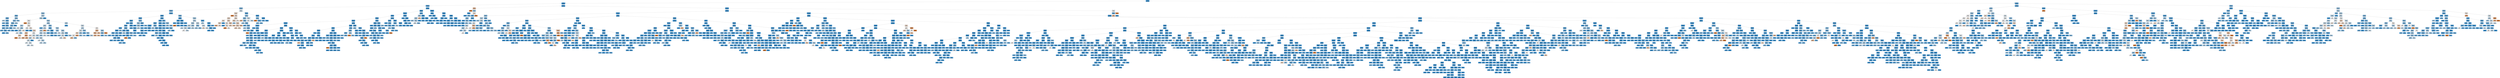 digraph Tree {
node [shape=box, style="filled, rounded", color="black", fontname=helvetica] ;
edge [fontname=helvetica] ;
0 [label="Modelo <= 0.38\ngini = 0.16\nsamples = 44227\nvalue = [6216, 63803]\nclass = Torque_max", fillcolor="#4ca7e8"] ;
1 [label="Modelo <= 0.1\ngini = 0.13\nsamples = 35920\nvalue = [3881, 52926]\nclass = Torque_max", fillcolor="#48a4e7"] ;
0 -> 1 [labeldistance=2.5, labelangle=45, headlabel="True"] ;
2 [label="Pset_name_cat <= 0.61\ngini = 0.26\nsamples = 6659\nvalue = [1616, 8832]\nclass = Torque_max", fillcolor="#5dafea"] ;
1 -> 2 ;
3 [label="Torque_max <= 0.69\ngini = 0.4\nsamples = 3023\nvalue = [1295, 3420]\nclass = Torque_max", fillcolor="#84c2ef"] ;
2 -> 3 ;
4 [label="Pset_name_cat <= 0.09\ngini = 0.34\nsamples = 2236\nvalue = [759, 2751]\nclass = Torque_max", fillcolor="#70b8ec"] ;
3 -> 4 ;
5 [label="Torque_max <= 0.27\ngini = 0.44\nsamples = 881\nvalue = [445, 943]\nclass = Torque_max", fillcolor="#96cbf1"] ;
4 -> 5 ;
6 [label="Angle_min <= 0.0\ngini = 0.34\nsamples = 384\nvalue = [134, 473]\nclass = Torque_max", fillcolor="#71b9ec"] ;
5 -> 6 ;
7 [label="Modelo <= 0.03\ngini = 0.29\nsamples = 230\nvalue = [66, 305]\nclass = Torque_max", fillcolor="#64b2eb"] ;
6 -> 7 ;
8 [label="gini = 0.48\nsamples = 11\nvalue = [7, 11]\nclass = Torque_max", fillcolor="#b7dbf6"] ;
7 -> 8 ;
9 [label="Modelo <= 0.05\ngini = 0.28\nsamples = 219\nvalue = [59, 294]\nclass = Torque_max", fillcolor="#61b1ea"] ;
7 -> 9 ;
10 [label="gini = 0.32\nsamples = 54\nvalue = [17, 67]\nclass = Torque_max", fillcolor="#6bb6ec"] ;
9 -> 10 ;
11 [label="Modelo <= 0.07\ngini = 0.26\nsamples = 165\nvalue = [42, 227]\nclass = Torque_max", fillcolor="#5eafea"] ;
9 -> 11 ;
12 [label="gini = 0.1\nsamples = 11\nvalue = [1, 18]\nclass = Torque_max", fillcolor="#44a2e6"] ;
11 -> 12 ;
13 [label="Modelo <= 0.08\ngini = 0.27\nsamples = 154\nvalue = [41, 209]\nclass = Torque_max", fillcolor="#60b0ea"] ;
11 -> 13 ;
14 [label="Modelo <= 0.07\ngini = 0.3\nsamples = 93\nvalue = [27, 122]\nclass = Torque_max", fillcolor="#65b3eb"] ;
13 -> 14 ;
15 [label="gini = 0.31\nsamples = 29\nvalue = [9, 37]\nclass = Torque_max", fillcolor="#69b5eb"] ;
14 -> 15 ;
16 [label="Modelo <= 0.08\ngini = 0.29\nsamples = 64\nvalue = [18, 85]\nclass = Torque_max", fillcolor="#63b2eb"] ;
14 -> 16 ;
17 [label="gini = 0.0\nsamples = 1\nvalue = [0, 2]\nclass = Torque_max", fillcolor="#399de5"] ;
16 -> 17 ;
18 [label="gini = 0.29\nsamples = 63\nvalue = [18, 83]\nclass = Torque_max", fillcolor="#64b2eb"] ;
16 -> 18 ;
19 [label="gini = 0.24\nsamples = 61\nvalue = [14, 87]\nclass = Torque_max", fillcolor="#59ade9"] ;
13 -> 19 ;
20 [label="Trabajador <= 0.84\ngini = 0.41\nsamples = 154\nvalue = [68, 168]\nclass = Torque_max", fillcolor="#89c5f0"] ;
6 -> 20 ;
21 [label="Modelo <= 0.08\ngini = 0.41\nsamples = 111\nvalue = [49, 122]\nclass = Torque_max", fillcolor="#89c4ef"] ;
20 -> 21 ;
22 [label="Modelo <= 0.07\ngini = 0.34\nsamples = 42\nvalue = [15, 55]\nclass = Torque_max", fillcolor="#6fb8ec"] ;
21 -> 22 ;
23 [label="Modelo <= 0.05\ngini = 0.39\nsamples = 35\nvalue = [15, 41]\nclass = Torque_max", fillcolor="#81c1ef"] ;
22 -> 23 ;
24 [label="Modelo <= 0.03\ngini = 0.27\nsamples = 18\nvalue = [4, 21]\nclass = Torque_max", fillcolor="#5fb0ea"] ;
23 -> 24 ;
25 [label="gini = 0.3\nsamples = 12\nvalue = [3, 13]\nclass = Torque_max", fillcolor="#67b4eb"] ;
24 -> 25 ;
26 [label="gini = 0.2\nsamples = 6\nvalue = [1, 8]\nclass = Torque_max", fillcolor="#52a9e8"] ;
24 -> 26 ;
27 [label="gini = 0.46\nsamples = 17\nvalue = [11, 20]\nclass = Torque_max", fillcolor="#a6d3f3"] ;
23 -> 27 ;
28 [label="gini = 0.0\nsamples = 7\nvalue = [0, 14]\nclass = Torque_max", fillcolor="#399de5"] ;
22 -> 28 ;
29 [label="gini = 0.45\nsamples = 69\nvalue = [34, 67]\nclass = Torque_max", fillcolor="#9dcff2"] ;
21 -> 29 ;
30 [label="gini = 0.41\nsamples = 43\nvalue = [19, 46]\nclass = Torque_max", fillcolor="#8bc5f0"] ;
20 -> 30 ;
31 [label="Torque_max <= 0.59\ngini = 0.48\nsamples = 497\nvalue = [311, 470]\nclass = Torque_max", fillcolor="#bcdef6"] ;
5 -> 31 ;
32 [label="Trabajador <= 0.46\ngini = 0.48\nsamples = 493\nvalue = [311, 463]\nclass = Torque_max", fillcolor="#bedff6"] ;
31 -> 32 ;
33 [label="Pset_name_cat <= 0.07\ngini = 0.5\nsamples = 164\nvalue = [125, 127]\nclass = Torque_max", fillcolor="#fcfdff"] ;
32 -> 33 ;
34 [label="gini = 0.0\nsamples = 1\nvalue = [1, 0]\nclass = Torque_min", fillcolor="#e58139"] ;
33 -> 34 ;
35 [label="Trabajador <= 0.31\ngini = 0.5\nsamples = 163\nvalue = [124, 127]\nclass = Torque_max", fillcolor="#fafdfe"] ;
33 -> 35 ;
36 [label="Modelo <= 0.03\ngini = 0.47\nsamples = 27\nvalue = [17, 28]\nclass = Torque_max", fillcolor="#b1d8f5"] ;
35 -> 36 ;
37 [label="gini = 0.5\nsamples = 7\nvalue = [5, 6]\nclass = Torque_max", fillcolor="#deeffb"] ;
36 -> 37 ;
38 [label="Modelo <= 0.04\ngini = 0.46\nsamples = 20\nvalue = [12, 22]\nclass = Torque_max", fillcolor="#a5d2f3"] ;
36 -> 38 ;
39 [label="gini = 0.0\nsamples = 2\nvalue = [0, 4]\nclass = Torque_max", fillcolor="#399de5"] ;
38 -> 39 ;
40 [label="Modelo <= 0.06\ngini = 0.48\nsamples = 18\nvalue = [12, 18]\nclass = Torque_max", fillcolor="#bddef6"] ;
38 -> 40 ;
41 [label="gini = 0.5\nsamples = 11\nvalue = [9, 11]\nclass = Torque_max", fillcolor="#dbedfa"] ;
40 -> 41 ;
42 [label="gini = 0.42\nsamples = 7\nvalue = [3, 7]\nclass = Torque_max", fillcolor="#8ec7f0"] ;
40 -> 42 ;
43 [label="Trabajador <= 0.38\ngini = 0.5\nsamples = 136\nvalue = [107, 99]\nclass = Torque_min", fillcolor="#fdf6f0"] ;
35 -> 43 ;
44 [label="Modelo <= 0.09\ngini = 0.5\nsamples = 23\nvalue = [19, 20]\nclass = Torque_max", fillcolor="#f5fafe"] ;
43 -> 44 ;
45 [label="gini = 0.5\nsamples = 21\nvalue = [19, 17]\nclass = Torque_min", fillcolor="#fcf2ea"] ;
44 -> 45 ;
46 [label="gini = 0.0\nsamples = 2\nvalue = [0, 3]\nclass = Torque_max", fillcolor="#399de5"] ;
44 -> 46 ;
47 [label="Modelo <= 0.01\ngini = 0.5\nsamples = 113\nvalue = [88, 79]\nclass = Torque_min", fillcolor="#fcf2eb"] ;
43 -> 47 ;
48 [label="gini = 0.13\nsamples = 11\nvalue = [1, 13]\nclass = Torque_max", fillcolor="#48a5e7"] ;
47 -> 48 ;
49 [label="Modelo <= 0.05\ngini = 0.49\nsamples = 102\nvalue = [87, 66]\nclass = Torque_min", fillcolor="#f9e1cf"] ;
47 -> 49 ;
50 [label="Modelo <= 0.03\ngini = 0.45\nsamples = 48\nvalue = [49, 26]\nclass = Torque_min", fillcolor="#f3c4a2"] ;
49 -> 50 ;
51 [label="Modelo <= 0.03\ngini = 0.48\nsamples = 31\nvalue = [27, 19]\nclass = Torque_min", fillcolor="#f7dac4"] ;
50 -> 51 ;
52 [label="gini = 0.0\nsamples = 3\nvalue = [4, 0]\nclass = Torque_min", fillcolor="#e58139"] ;
51 -> 52 ;
53 [label="gini = 0.5\nsamples = 28\nvalue = [23, 19]\nclass = Torque_min", fillcolor="#fae9dd"] ;
51 -> 53 ;
54 [label="Modelo <= 0.04\ngini = 0.37\nsamples = 17\nvalue = [22, 7]\nclass = Torque_min", fillcolor="#eda978"] ;
50 -> 54 ;
55 [label="gini = 0.38\nsamples = 12\nvalue = [15, 5]\nclass = Torque_min", fillcolor="#eeab7b"] ;
54 -> 55 ;
56 [label="gini = 0.35\nsamples = 5\nvalue = [7, 2]\nclass = Torque_min", fillcolor="#eca572"] ;
54 -> 56 ;
57 [label="Modelo <= 0.05\ngini = 0.5\nsamples = 54\nvalue = [38, 40]\nclass = Torque_max", fillcolor="#f5fafe"] ;
49 -> 57 ;
58 [label="gini = 0.49\nsamples = 19\nvalue = [16, 13]\nclass = Torque_min", fillcolor="#fae7da"] ;
57 -> 58 ;
59 [label="Modelo <= 0.09\ngini = 0.49\nsamples = 35\nvalue = [22, 27]\nclass = Torque_max", fillcolor="#daedfa"] ;
57 -> 59 ;
60 [label="Modelo <= 0.09\ngini = 0.49\nsamples = 27\nvalue = [15, 21]\nclass = Torque_max", fillcolor="#c6e3f8"] ;
59 -> 60 ;
61 [label="Modelo <= 0.07\ngini = 0.5\nsamples = 24\nvalue = [15, 18]\nclass = Torque_max", fillcolor="#deeffb"] ;
60 -> 61 ;
62 [label="gini = 0.5\nsamples = 10\nvalue = [6, 7]\nclass = Torque_max", fillcolor="#e3f1fb"] ;
61 -> 62 ;
63 [label="Modelo <= 0.08\ngini = 0.5\nsamples = 14\nvalue = [9, 11]\nclass = Torque_max", fillcolor="#dbedfa"] ;
61 -> 63 ;
64 [label="gini = 0.49\nsamples = 4\nvalue = [3, 4]\nclass = Torque_max", fillcolor="#cee6f8"] ;
63 -> 64 ;
65 [label="gini = 0.5\nsamples = 10\nvalue = [6, 7]\nclass = Torque_max", fillcolor="#e3f1fb"] ;
63 -> 65 ;
66 [label="gini = 0.0\nsamples = 3\nvalue = [0, 3]\nclass = Torque_max", fillcolor="#399de5"] ;
60 -> 66 ;
67 [label="gini = 0.5\nsamples = 8\nvalue = [7, 6]\nclass = Torque_min", fillcolor="#fbede3"] ;
59 -> 67 ;
68 [label="Trabajador <= 0.53\ngini = 0.46\nsamples = 329\nvalue = [186, 336]\nclass = Torque_max", fillcolor="#a7d3f3"] ;
32 -> 68 ;
69 [label="Modelo <= 0.05\ngini = 0.45\nsamples = 250\nvalue = [138, 263]\nclass = Torque_max", fillcolor="#a1d0f3"] ;
68 -> 69 ;
70 [label="Modelo <= 0.01\ngini = 0.48\nsamples = 127\nvalue = [79, 119]\nclass = Torque_max", fillcolor="#bcdef6"] ;
69 -> 70 ;
71 [label="gini = 0.17\nsamples = 6\nvalue = [1, 10]\nclass = Torque_max", fillcolor="#4da7e8"] ;
70 -> 71 ;
72 [label="Modelo <= 0.05\ngini = 0.49\nsamples = 121\nvalue = [78, 109]\nclass = Torque_max", fillcolor="#c7e3f8"] ;
70 -> 72 ;
73 [label="Modelo <= 0.03\ngini = 0.48\nsamples = 118\nvalue = [74, 108]\nclass = Torque_max", fillcolor="#c1e0f7"] ;
72 -> 73 ;
74 [label="Modelo <= 0.03\ngini = 0.47\nsamples = 54\nvalue = [32, 53]\nclass = Torque_max", fillcolor="#b1d8f5"] ;
73 -> 74 ;
75 [label="Modelo <= 0.01\ngini = 0.48\nsamples = 41\nvalue = [26, 40]\nclass = Torque_max", fillcolor="#baddf6"] ;
74 -> 75 ;
76 [label="gini = 0.44\nsamples = 12\nvalue = [6, 12]\nclass = Torque_max", fillcolor="#9ccef2"] ;
75 -> 76 ;
77 [label="Modelo <= 0.02\ngini = 0.49\nsamples = 29\nvalue = [20, 28]\nclass = Torque_max", fillcolor="#c6e3f8"] ;
75 -> 77 ;
78 [label="gini = 0.5\nsamples = 9\nvalue = [8, 9]\nclass = Torque_max", fillcolor="#e9f4fc"] ;
77 -> 78 ;
79 [label="Modelo <= 0.02\ngini = 0.47\nsamples = 20\nvalue = [12, 19]\nclass = Torque_max", fillcolor="#b6dbf5"] ;
77 -> 79 ;
80 [label="gini = 0.48\nsamples = 9\nvalue = [6, 9]\nclass = Torque_max", fillcolor="#bddef6"] ;
79 -> 80 ;
81 [label="gini = 0.47\nsamples = 11\nvalue = [6, 10]\nclass = Torque_max", fillcolor="#b0d8f5"] ;
79 -> 81 ;
82 [label="gini = 0.43\nsamples = 13\nvalue = [6, 13]\nclass = Torque_max", fillcolor="#94caf1"] ;
74 -> 82 ;
83 [label="Modelo <= 0.04\ngini = 0.49\nsamples = 64\nvalue = [42, 55]\nclass = Torque_max", fillcolor="#d0e8f9"] ;
73 -> 83 ;
84 [label="gini = 0.49\nsamples = 52\nvalue = [36, 46]\nclass = Torque_max", fillcolor="#d4eaf9"] ;
83 -> 84 ;
85 [label="gini = 0.48\nsamples = 12\nvalue = [6, 9]\nclass = Torque_max", fillcolor="#bddef6"] ;
83 -> 85 ;
86 [label="gini = 0.32\nsamples = 3\nvalue = [4, 1]\nclass = Torque_min", fillcolor="#eca06a"] ;
72 -> 86 ;
87 [label="Modelo <= 0.07\ngini = 0.41\nsamples = 123\nvalue = [59, 144]\nclass = Torque_max", fillcolor="#8ac5f0"] ;
69 -> 87 ;
88 [label="Modelo <= 0.06\ngini = 0.21\nsamples = 33\nvalue = [6, 45]\nclass = Torque_max", fillcolor="#53aae8"] ;
87 -> 88 ;
89 [label="gini = 0.44\nsamples = 4\nvalue = [3, 6]\nclass = Torque_max", fillcolor="#9ccef2"] ;
88 -> 89 ;
90 [label="Trabajador <= 0.51\ngini = 0.13\nsamples = 29\nvalue = [3, 39]\nclass = Torque_max", fillcolor="#48a5e7"] ;
88 -> 90 ;
91 [label="gini = 0.0\nsamples = 1\nvalue = [0, 1]\nclass = Torque_max", fillcolor="#399de5"] ;
90 -> 91 ;
92 [label="Modelo <= 0.07\ngini = 0.14\nsamples = 28\nvalue = [3, 38]\nclass = Torque_max", fillcolor="#49a5e7"] ;
90 -> 92 ;
93 [label="gini = 0.0\nsamples = 11\nvalue = [0, 18]\nclass = Torque_max", fillcolor="#399de5"] ;
92 -> 93 ;
94 [label="gini = 0.23\nsamples = 17\nvalue = [3, 20]\nclass = Torque_max", fillcolor="#57ace9"] ;
92 -> 94 ;
95 [label="Trabajador <= 0.51\ngini = 0.45\nsamples = 90\nvalue = [53, 99]\nclass = Torque_max", fillcolor="#a3d1f3"] ;
87 -> 95 ;
96 [label="Modelo <= 0.08\ngini = 0.44\nsamples = 8\nvalue = [5, 10]\nclass = Torque_max", fillcolor="#9ccef2"] ;
95 -> 96 ;
97 [label="gini = 0.38\nsamples = 4\nvalue = [2, 6]\nclass = Torque_max", fillcolor="#7bbeee"] ;
96 -> 97 ;
98 [label="gini = 0.49\nsamples = 4\nvalue = [3, 4]\nclass = Torque_max", fillcolor="#cee6f8"] ;
96 -> 98 ;
99 [label="Modelo <= 0.09\ngini = 0.46\nsamples = 82\nvalue = [48, 89]\nclass = Torque_max", fillcolor="#a4d2f3"] ;
95 -> 99 ;
100 [label="Modelo <= 0.08\ngini = 0.48\nsamples = 55\nvalue = [34, 50]\nclass = Torque_max", fillcolor="#c0e0f7"] ;
99 -> 100 ;
101 [label="gini = 0.4\nsamples = 15\nvalue = [6, 16]\nclass = Torque_max", fillcolor="#83c2ef"] ;
100 -> 101 ;
102 [label="Modelo <= 0.09\ngini = 0.5\nsamples = 40\nvalue = [28, 34]\nclass = Torque_max", fillcolor="#dceefa"] ;
100 -> 102 ;
103 [label="gini = 0.49\nsamples = 35\nvalue = [25, 32]\nclass = Torque_max", fillcolor="#d4eaf9"] ;
102 -> 103 ;
104 [label="gini = 0.48\nsamples = 5\nvalue = [3, 2]\nclass = Torque_min", fillcolor="#f6d5bd"] ;
102 -> 104 ;
105 [label="Modelo <= 0.1\ngini = 0.39\nsamples = 27\nvalue = [14, 39]\nclass = Torque_max", fillcolor="#80c0ee"] ;
99 -> 105 ;
106 [label="gini = 0.0\nsamples = 7\nvalue = [0, 16]\nclass = Torque_max", fillcolor="#399de5"] ;
105 -> 106 ;
107 [label="gini = 0.47\nsamples = 20\nvalue = [14, 23]\nclass = Torque_max", fillcolor="#b2d9f5"] ;
105 -> 107 ;
108 [label="Modelo <= 0.01\ngini = 0.48\nsamples = 79\nvalue = [48, 73]\nclass = Torque_max", fillcolor="#bbddf6"] ;
68 -> 108 ;
109 [label="gini = 0.0\nsamples = 7\nvalue = [0, 13]\nclass = Torque_max", fillcolor="#399de5"] ;
108 -> 109 ;
110 [label="Trabajador <= 0.64\ngini = 0.49\nsamples = 72\nvalue = [48, 60]\nclass = Torque_max", fillcolor="#d7ebfa"] ;
108 -> 110 ;
111 [label="Modelo <= 0.05\ngini = 0.48\nsamples = 43\nvalue = [27, 40]\nclass = Torque_max", fillcolor="#bfdff7"] ;
110 -> 111 ;
112 [label="Trabajador <= 0.57\ngini = 0.5\nsamples = 27\nvalue = [19, 22]\nclass = Torque_max", fillcolor="#e4f2fb"] ;
111 -> 112 ;
113 [label="Modelo <= 0.03\ngini = 0.49\nsamples = 16\nvalue = [13, 10]\nclass = Torque_min", fillcolor="#f9e2d1"] ;
112 -> 113 ;
114 [label="Modelo <= 0.01\ngini = 0.5\nsamples = 11\nvalue = [9, 9]\nclass = Torque_min", fillcolor="#ffffff"] ;
113 -> 114 ;
115 [label="gini = 0.42\nsamples = 7\nvalue = [7, 3]\nclass = Torque_min", fillcolor="#f0b78e"] ;
114 -> 115 ;
116 [label="gini = 0.38\nsamples = 4\nvalue = [2, 6]\nclass = Torque_max", fillcolor="#7bbeee"] ;
114 -> 116 ;
117 [label="gini = 0.32\nsamples = 5\nvalue = [4, 1]\nclass = Torque_min", fillcolor="#eca06a"] ;
113 -> 117 ;
118 [label="Modelo <= 0.03\ngini = 0.44\nsamples = 11\nvalue = [6, 12]\nclass = Torque_max", fillcolor="#9ccef2"] ;
112 -> 118 ;
119 [label="gini = 0.41\nsamples = 4\nvalue = [2, 5]\nclass = Torque_max", fillcolor="#88c4ef"] ;
118 -> 119 ;
120 [label="gini = 0.46\nsamples = 7\nvalue = [4, 7]\nclass = Torque_max", fillcolor="#aad5f4"] ;
118 -> 120 ;
121 [label="Trabajador <= 0.57\ngini = 0.43\nsamples = 16\nvalue = [8, 18]\nclass = Torque_max", fillcolor="#91c9f1"] ;
111 -> 121 ;
122 [label="gini = 0.0\nsamples = 1\nvalue = [0, 2]\nclass = Torque_max", fillcolor="#399de5"] ;
121 -> 122 ;
123 [label="Modelo <= 0.09\ngini = 0.44\nsamples = 15\nvalue = [8, 16]\nclass = Torque_max", fillcolor="#9ccef2"] ;
121 -> 123 ;
124 [label="gini = 0.0\nsamples = 2\nvalue = [0, 4]\nclass = Torque_max", fillcolor="#399de5"] ;
123 -> 124 ;
125 [label="gini = 0.48\nsamples = 13\nvalue = [8, 12]\nclass = Torque_max", fillcolor="#bddef6"] ;
123 -> 125 ;
126 [label="Modelo <= 0.02\ngini = 0.5\nsamples = 29\nvalue = [21, 20]\nclass = Torque_min", fillcolor="#fef9f6"] ;
110 -> 126 ;
127 [label="Modelo <= 0.01\ngini = 0.42\nsamples = 14\nvalue = [14, 6]\nclass = Torque_min", fillcolor="#f0b78e"] ;
126 -> 127 ;
128 [label="Trabajador <= 0.81\ngini = 0.42\nsamples = 6\nvalue = [7, 3]\nclass = Torque_min", fillcolor="#f0b78e"] ;
127 -> 128 ;
129 [label="gini = 0.41\nsamples = 4\nvalue = [5, 2]\nclass = Torque_min", fillcolor="#efb388"] ;
128 -> 129 ;
130 [label="gini = 0.44\nsamples = 2\nvalue = [2, 1]\nclass = Torque_min", fillcolor="#f2c09c"] ;
128 -> 130 ;
131 [label="gini = 0.42\nsamples = 8\nvalue = [7, 3]\nclass = Torque_min", fillcolor="#f0b78e"] ;
127 -> 131 ;
132 [label="Modelo <= 0.07\ngini = 0.44\nsamples = 15\nvalue = [7, 14]\nclass = Torque_max", fillcolor="#9ccef2"] ;
126 -> 132 ;
133 [label="Trabajador <= 0.81\ngini = 0.39\nsamples = 14\nvalue = [5, 14]\nclass = Torque_max", fillcolor="#80c0ee"] ;
132 -> 133 ;
134 [label="gini = 0.24\nsamples = 6\nvalue = [1, 6]\nclass = Torque_max", fillcolor="#5aade9"] ;
133 -> 134 ;
135 [label="gini = 0.44\nsamples = 8\nvalue = [4, 8]\nclass = Torque_max", fillcolor="#9ccef2"] ;
133 -> 135 ;
136 [label="gini = 0.0\nsamples = 1\nvalue = [2, 0]\nclass = Torque_min", fillcolor="#e58139"] ;
132 -> 136 ;
137 [label="gini = 0.0\nsamples = 4\nvalue = [0, 7]\nclass = Torque_max", fillcolor="#399de5"] ;
31 -> 137 ;
138 [label="Pset_name_cat <= 0.43\ngini = 0.25\nsamples = 1355\nvalue = [314, 1808]\nclass = Torque_max", fillcolor="#5baeea"] ;
4 -> 138 ;
139 [label="Torque_min <= 0.47\ngini = 0.16\nsamples = 809\nvalue = [109, 1167]\nclass = Torque_max", fillcolor="#4ba6e7"] ;
138 -> 139 ;
140 [label="Torque_max <= 0.34\ngini = 0.19\nsamples = 426\nvalue = [69, 588]\nclass = Torque_max", fillcolor="#50a8e8"] ;
139 -> 140 ;
141 [label="Torque_min <= 0.25\ngini = 0.17\nsamples = 384\nvalue = [55, 544]\nclass = Torque_max", fillcolor="#4da7e8"] ;
140 -> 141 ;
142 [label="gini = 0.0\nsamples = 2\nvalue = [0, 3]\nclass = Torque_max", fillcolor="#399de5"] ;
141 -> 142 ;
143 [label="Modelo <= 0.05\ngini = 0.17\nsamples = 382\nvalue = [55, 541]\nclass = Torque_max", fillcolor="#4da7e8"] ;
141 -> 143 ;
144 [label="Trabajador <= 0.46\ngini = 0.21\nsamples = 232\nvalue = [43, 308]\nclass = Torque_max", fillcolor="#55abe9"] ;
143 -> 144 ;
145 [label="Modelo <= 0.04\ngini = 0.14\nsamples = 47\nvalue = [5, 60]\nclass = Torque_max", fillcolor="#49a5e7"] ;
144 -> 145 ;
146 [label="Trabajador <= 0.35\ngini = 0.07\nsamples = 39\nvalue = [2, 53]\nclass = Torque_max", fillcolor="#40a1e6"] ;
145 -> 146 ;
147 [label="Modelo <= 0.03\ngini = 0.24\nsamples = 13\nvalue = [2, 12]\nclass = Torque_max", fillcolor="#5aade9"] ;
146 -> 147 ;
148 [label="gini = 0.24\nsamples = 6\nvalue = [1, 6]\nclass = Torque_max", fillcolor="#5aade9"] ;
147 -> 148 ;
149 [label="gini = 0.24\nsamples = 7\nvalue = [1, 6]\nclass = Torque_max", fillcolor="#5aade9"] ;
147 -> 149 ;
150 [label="gini = 0.0\nsamples = 26\nvalue = [0, 41]\nclass = Torque_max", fillcolor="#399de5"] ;
146 -> 150 ;
151 [label="gini = 0.42\nsamples = 8\nvalue = [3, 7]\nclass = Torque_max", fillcolor="#8ec7f0"] ;
145 -> 151 ;
152 [label="Trabajador <= 0.53\ngini = 0.23\nsamples = 185\nvalue = [38, 248]\nclass = Torque_max", fillcolor="#57ace9"] ;
144 -> 152 ;
153 [label="Modelo <= 0.04\ngini = 0.25\nsamples = 145\nvalue = [33, 189]\nclass = Torque_max", fillcolor="#5caeea"] ;
152 -> 153 ;
154 [label="Modelo <= 0.03\ngini = 0.18\nsamples = 118\nvalue = [18, 159]\nclass = Torque_max", fillcolor="#4fa8e8"] ;
153 -> 154 ;
155 [label="Modelo <= 0.02\ngini = 0.16\nsamples = 57\nvalue = [7, 75]\nclass = Torque_max", fillcolor="#4ba6e7"] ;
154 -> 155 ;
156 [label="Modelo <= 0.01\ngini = 0.22\nsamples = 23\nvalue = [4, 28]\nclass = Torque_max", fillcolor="#55abe9"] ;
155 -> 156 ;
157 [label="gini = 0.12\nsamples = 10\nvalue = [1, 14]\nclass = Torque_max", fillcolor="#47a4e7"] ;
156 -> 157 ;
158 [label="gini = 0.29\nsamples = 13\nvalue = [3, 14]\nclass = Torque_max", fillcolor="#63b2eb"] ;
156 -> 158 ;
159 [label="Modelo <= 0.02\ngini = 0.11\nsamples = 34\nvalue = [3, 47]\nclass = Torque_max", fillcolor="#46a3e7"] ;
155 -> 159 ;
160 [label="gini = 0.0\nsamples = 10\nvalue = [0, 18]\nclass = Torque_max", fillcolor="#399de5"] ;
159 -> 160 ;
161 [label="Modelo <= 0.03\ngini = 0.17\nsamples = 24\nvalue = [3, 29]\nclass = Torque_max", fillcolor="#4da7e8"] ;
159 -> 161 ;
162 [label="gini = 0.22\nsamples = 10\nvalue = [2, 14]\nclass = Torque_max", fillcolor="#55abe9"] ;
161 -> 162 ;
163 [label="gini = 0.12\nsamples = 14\nvalue = [1, 15]\nclass = Torque_max", fillcolor="#46a4e7"] ;
161 -> 163 ;
164 [label="gini = 0.2\nsamples = 61\nvalue = [11, 84]\nclass = Torque_max", fillcolor="#53aae8"] ;
154 -> 164 ;
165 [label="gini = 0.44\nsamples = 27\nvalue = [15, 30]\nclass = Torque_max", fillcolor="#9ccef2"] ;
153 -> 165 ;
166 [label="Modelo <= 0.02\ngini = 0.14\nsamples = 40\nvalue = [5, 59]\nclass = Torque_max", fillcolor="#4aa5e7"] ;
152 -> 166 ;
167 [label="Trabajador <= 0.81\ngini = 0.04\nsamples = 29\nvalue = [1, 45]\nclass = Torque_max", fillcolor="#3d9fe6"] ;
166 -> 167 ;
168 [label="gini = 0.0\nsamples = 19\nvalue = [0, 30]\nclass = Torque_max", fillcolor="#399de5"] ;
167 -> 168 ;
169 [label="Modelo <= 0.01\ngini = 0.12\nsamples = 10\nvalue = [1, 15]\nclass = Torque_max", fillcolor="#46a4e7"] ;
167 -> 169 ;
170 [label="gini = 0.0\nsamples = 1\nvalue = [1, 0]\nclass = Torque_min", fillcolor="#e58139"] ;
169 -> 170 ;
171 [label="gini = 0.0\nsamples = 9\nvalue = [0, 15]\nclass = Torque_max", fillcolor="#399de5"] ;
169 -> 171 ;
172 [label="Trabajador <= 0.78\ngini = 0.35\nsamples = 11\nvalue = [4, 14]\nclass = Torque_max", fillcolor="#72b9ec"] ;
166 -> 172 ;
173 [label="gini = 0.32\nsamples = 5\nvalue = [2, 8]\nclass = Torque_max", fillcolor="#6ab6ec"] ;
172 -> 173 ;
174 [label="gini = 0.38\nsamples = 6\nvalue = [2, 6]\nclass = Torque_max", fillcolor="#7bbeee"] ;
172 -> 174 ;
175 [label="Modelo <= 0.07\ngini = 0.09\nsamples = 150\nvalue = [12, 233]\nclass = Torque_max", fillcolor="#43a2e6"] ;
143 -> 175 ;
176 [label="gini = 0.0\nsamples = 31\nvalue = [0, 43]\nclass = Torque_max", fillcolor="#399de5"] ;
175 -> 176 ;
177 [label="Trabajador <= 0.51\ngini = 0.11\nsamples = 119\nvalue = [12, 190]\nclass = Torque_max", fillcolor="#46a3e7"] ;
175 -> 177 ;
178 [label="Trabajador <= 0.38\ngini = 0.03\nsamples = 46\nvalue = [1, 69]\nclass = Torque_max", fillcolor="#3c9ee5"] ;
177 -> 178 ;
179 [label="gini = 0.05\nsamples = 23\nvalue = [1, 36]\nclass = Torque_max", fillcolor="#3ea0e6"] ;
178 -> 179 ;
180 [label="gini = 0.0\nsamples = 23\nvalue = [0, 33]\nclass = Torque_max", fillcolor="#399de5"] ;
178 -> 180 ;
181 [label="Trabajador <= 0.59\ngini = 0.15\nsamples = 73\nvalue = [11, 121]\nclass = Torque_max", fillcolor="#4ba6e7"] ;
177 -> 181 ;
182 [label="Modelo <= 0.08\ngini = 0.16\nsamples = 71\nvalue = [11, 118]\nclass = Torque_max", fillcolor="#4ba6e7"] ;
181 -> 182 ;
183 [label="gini = 0.18\nsamples = 26\nvalue = [5, 45]\nclass = Torque_max", fillcolor="#4fa8e8"] ;
182 -> 183 ;
184 [label="gini = 0.14\nsamples = 45\nvalue = [6, 73]\nclass = Torque_max", fillcolor="#49a5e7"] ;
182 -> 184 ;
185 [label="gini = 0.0\nsamples = 2\nvalue = [0, 3]\nclass = Torque_max", fillcolor="#399de5"] ;
181 -> 185 ;
186 [label="Torque_max <= 0.39\ngini = 0.37\nsamples = 42\nvalue = [14, 44]\nclass = Torque_max", fillcolor="#78bced"] ;
140 -> 186 ;
187 [label="Trabajador <= 0.29\ngini = 0.44\nsamples = 26\nvalue = [10, 21]\nclass = Torque_max", fillcolor="#97ccf1"] ;
186 -> 187 ;
188 [label="gini = 0.0\nsamples = 1\nvalue = [0, 2]\nclass = Torque_max", fillcolor="#399de5"] ;
187 -> 188 ;
189 [label="Trabajador <= 0.32\ngini = 0.45\nsamples = 25\nvalue = [10, 19]\nclass = Torque_max", fillcolor="#a1d1f3"] ;
187 -> 189 ;
190 [label="gini = 0.47\nsamples = 23\nvalue = [10, 17]\nclass = Torque_max", fillcolor="#add7f4"] ;
189 -> 190 ;
191 [label="gini = 0.0\nsamples = 2\nvalue = [0, 2]\nclass = Torque_max", fillcolor="#399de5"] ;
189 -> 191 ;
192 [label="Trabajador <= 0.81\ngini = 0.25\nsamples = 16\nvalue = [4, 23]\nclass = Torque_max", fillcolor="#5baeea"] ;
186 -> 192 ;
193 [label="gini = 0.0\nsamples = 8\nvalue = [0, 11]\nclass = Torque_max", fillcolor="#399de5"] ;
192 -> 193 ;
194 [label="gini = 0.38\nsamples = 8\nvalue = [4, 12]\nclass = Torque_max", fillcolor="#7bbeee"] ;
192 -> 194 ;
195 [label="Angle_max <= 0.2\ngini = 0.12\nsamples = 383\nvalue = [40, 579]\nclass = Torque_max", fillcolor="#47a4e7"] ;
139 -> 195 ;
196 [label="Modelo <= 0.01\ngini = 0.11\nsamples = 353\nvalue = [32, 542]\nclass = Torque_max", fillcolor="#45a3e7"] ;
195 -> 196 ;
197 [label="Trabajador <= 0.58\ngini = 0.17\nsamples = 110\nvalue = [18, 169]\nclass = Torque_max", fillcolor="#4ea7e8"] ;
196 -> 197 ;
198 [label="Pset_name_cat <= 0.22\ngini = 0.08\nsamples = 72\nvalue = [5, 118]\nclass = Torque_max", fillcolor="#41a1e6"] ;
197 -> 198 ;
199 [label="gini = 0.0\nsamples = 8\nvalue = [0, 16]\nclass = Torque_max", fillcolor="#399de5"] ;
198 -> 199 ;
200 [label="Trabajador <= 0.47\ngini = 0.09\nsamples = 64\nvalue = [5, 102]\nclass = Torque_max", fillcolor="#43a2e6"] ;
198 -> 200 ;
201 [label="gini = 0.26\nsamples = 22\nvalue = [5, 28]\nclass = Torque_max", fillcolor="#5caeea"] ;
200 -> 201 ;
202 [label="gini = 0.0\nsamples = 42\nvalue = [0, 74]\nclass = Torque_max", fillcolor="#399de5"] ;
200 -> 202 ;
203 [label="Trabajador <= 0.64\ngini = 0.32\nsamples = 38\nvalue = [13, 51]\nclass = Torque_max", fillcolor="#6bb6ec"] ;
197 -> 203 ;
204 [label="gini = 0.44\nsamples = 16\nvalue = [10, 21]\nclass = Torque_max", fillcolor="#97ccf1"] ;
203 -> 204 ;
205 [label="Trabajador <= 0.81\ngini = 0.17\nsamples = 22\nvalue = [3, 30]\nclass = Torque_max", fillcolor="#4da7e8"] ;
203 -> 205 ;
206 [label="gini = 0.0\nsamples = 6\nvalue = [0, 9]\nclass = Torque_max", fillcolor="#399de5"] ;
205 -> 206 ;
207 [label="gini = 0.22\nsamples = 16\nvalue = [3, 21]\nclass = Torque_max", fillcolor="#55abe9"] ;
205 -> 207 ;
208 [label="Modelo <= 0.09\ngini = 0.07\nsamples = 243\nvalue = [14, 373]\nclass = Torque_max", fillcolor="#40a1e6"] ;
196 -> 208 ;
209 [label="Angle_max <= 0.15\ngini = 0.06\nsamples = 230\nvalue = [11, 355]\nclass = Torque_max", fillcolor="#3fa0e6"] ;
208 -> 209 ;
210 [label="Trabajador <= 0.53\ngini = 0.06\nsamples = 219\nvalue = [11, 338]\nclass = Torque_max", fillcolor="#3fa0e6"] ;
209 -> 210 ;
211 [label="Modelo <= 0.04\ngini = 0.21\nsamples = 23\nvalue = [4, 30]\nclass = Torque_max", fillcolor="#53aae8"] ;
210 -> 211 ;
212 [label="Trabajador <= 0.46\ngini = 0.26\nsamples = 16\nvalue = [3, 17]\nclass = Torque_max", fillcolor="#5caeea"] ;
211 -> 212 ;
213 [label="gini = 0.13\nsamples = 10\nvalue = [1, 13]\nclass = Torque_max", fillcolor="#48a5e7"] ;
212 -> 213 ;
214 [label="gini = 0.44\nsamples = 6\nvalue = [2, 4]\nclass = Torque_max", fillcolor="#9ccef2"] ;
212 -> 214 ;
215 [label="gini = 0.13\nsamples = 7\nvalue = [1, 13]\nclass = Torque_max", fillcolor="#48a5e7"] ;
211 -> 215 ;
216 [label="Trabajador <= 0.81\ngini = 0.04\nsamples = 196\nvalue = [7, 308]\nclass = Torque_max", fillcolor="#3d9fe6"] ;
210 -> 216 ;
217 [label="Trabajador <= 0.57\ngini = 0.02\nsamples = 167\nvalue = [3, 266]\nclass = Torque_max", fillcolor="#3b9ee5"] ;
216 -> 217 ;
218 [label="Modelo <= 0.02\ngini = 0.03\nsamples = 139\nvalue = [3, 226]\nclass = Torque_max", fillcolor="#3c9ee5"] ;
217 -> 218 ;
219 [label="gini = 0.0\nsamples = 43\nvalue = [0, 69]\nclass = Torque_max", fillcolor="#399de5"] ;
218 -> 219 ;
220 [label="Modelo <= 0.02\ngini = 0.04\nsamples = 96\nvalue = [3, 157]\nclass = Torque_max", fillcolor="#3d9fe5"] ;
218 -> 220 ;
221 [label="gini = 0.08\nsamples = 30\nvalue = [2, 48]\nclass = Torque_max", fillcolor="#41a1e6"] ;
220 -> 221 ;
222 [label="Modelo <= 0.04\ngini = 0.02\nsamples = 66\nvalue = [1, 109]\nclass = Torque_max", fillcolor="#3b9ee5"] ;
220 -> 222 ;
223 [label="gini = 0.0\nsamples = 32\nvalue = [0, 56]\nclass = Torque_max", fillcolor="#399de5"] ;
222 -> 223 ;
224 [label="Modelo <= 0.05\ngini = 0.04\nsamples = 34\nvalue = [1, 53]\nclass = Torque_max", fillcolor="#3d9fe5"] ;
222 -> 224 ;
225 [label="gini = 0.04\nsamples = 32\nvalue = [1, 49]\nclass = Torque_max", fillcolor="#3d9fe6"] ;
224 -> 225 ;
226 [label="gini = 0.0\nsamples = 2\nvalue = [0, 4]\nclass = Torque_max", fillcolor="#399de5"] ;
224 -> 226 ;
227 [label="gini = 0.0\nsamples = 28\nvalue = [0, 40]\nclass = Torque_max", fillcolor="#399de5"] ;
217 -> 227 ;
228 [label="Modelo <= 0.04\ngini = 0.16\nsamples = 29\nvalue = [4, 42]\nclass = Torque_max", fillcolor="#4ca6e7"] ;
216 -> 228 ;
229 [label="gini = 0.17\nsamples = 13\nvalue = [2, 19]\nclass = Torque_max", fillcolor="#4ea7e8"] ;
228 -> 229 ;
230 [label="gini = 0.15\nsamples = 16\nvalue = [2, 23]\nclass = Torque_max", fillcolor="#4aa6e7"] ;
228 -> 230 ;
231 [label="gini = 0.0\nsamples = 11\nvalue = [0, 17]\nclass = Torque_max", fillcolor="#399de5"] ;
209 -> 231 ;
232 [label="Trabajador <= 0.56\ngini = 0.24\nsamples = 13\nvalue = [3, 18]\nclass = Torque_max", fillcolor="#5aade9"] ;
208 -> 232 ;
233 [label="gini = 0.0\nsamples = 2\nvalue = [0, 6]\nclass = Torque_max", fillcolor="#399de5"] ;
232 -> 233 ;
234 [label="Trabajador <= 0.64\ngini = 0.32\nsamples = 11\nvalue = [3, 12]\nclass = Torque_max", fillcolor="#6ab6ec"] ;
232 -> 234 ;
235 [label="gini = 0.42\nsamples = 7\nvalue = [3, 7]\nclass = Torque_max", fillcolor="#8ec7f0"] ;
234 -> 235 ;
236 [label="gini = 0.0\nsamples = 4\nvalue = [0, 5]\nclass = Torque_max", fillcolor="#399de5"] ;
234 -> 236 ;
237 [label="Modelo <= 0.04\ngini = 0.29\nsamples = 30\nvalue = [8, 37]\nclass = Torque_max", fillcolor="#64b2eb"] ;
195 -> 237 ;
238 [label="gini = 0.0\nsamples = 9\nvalue = [0, 18]\nclass = Torque_max", fillcolor="#399de5"] ;
237 -> 238 ;
239 [label="Trabajador <= 0.47\ngini = 0.42\nsamples = 21\nvalue = [8, 19]\nclass = Torque_max", fillcolor="#8cc6f0"] ;
237 -> 239 ;
240 [label="gini = 0.43\nsamples = 15\nvalue = [6, 13]\nclass = Torque_max", fillcolor="#94caf1"] ;
239 -> 240 ;
241 [label="gini = 0.38\nsamples = 6\nvalue = [2, 6]\nclass = Torque_max", fillcolor="#7bbeee"] ;
239 -> 241 ;
242 [label="Angle_max <= 0.05\ngini = 0.37\nsamples = 546\nvalue = [205, 641]\nclass = Torque_max", fillcolor="#78bced"] ;
138 -> 242 ;
243 [label="Modelo <= 0.08\ngini = 0.05\nsamples = 199\nvalue = [7, 285]\nclass = Torque_max", fillcolor="#3e9fe6"] ;
242 -> 243 ;
244 [label="Modelo <= 0.06\ngini = 0.09\nsamples = 65\nvalue = [5, 95]\nclass = Torque_max", fillcolor="#43a2e6"] ;
243 -> 244 ;
245 [label="gini = 0.0\nsamples = 21\nvalue = [0, 33]\nclass = Torque_max", fillcolor="#399de5"] ;
244 -> 245 ;
246 [label="Trabajador <= 0.4\ngini = 0.14\nsamples = 44\nvalue = [5, 62]\nclass = Torque_max", fillcolor="#49a5e7"] ;
244 -> 246 ;
247 [label="gini = 0.0\nsamples = 3\nvalue = [5, 0]\nclass = Torque_min", fillcolor="#e58139"] ;
246 -> 247 ;
248 [label="gini = 0.0\nsamples = 41\nvalue = [0, 62]\nclass = Torque_max", fillcolor="#399de5"] ;
246 -> 248 ;
249 [label="Trabajador <= 0.74\ngini = 0.02\nsamples = 134\nvalue = [2, 190]\nclass = Torque_max", fillcolor="#3b9ee5"] ;
243 -> 249 ;
250 [label="Trabajador <= 0.53\ngini = 0.05\nsamples = 62\nvalue = [2, 83]\nclass = Torque_max", fillcolor="#3e9fe6"] ;
249 -> 250 ;
251 [label="gini = 0.0\nsamples = 21\nvalue = [0, 27]\nclass = Torque_max", fillcolor="#399de5"] ;
250 -> 251 ;
252 [label="gini = 0.07\nsamples = 41\nvalue = [2, 56]\nclass = Torque_max", fillcolor="#40a0e6"] ;
250 -> 252 ;
253 [label="gini = 0.0\nsamples = 72\nvalue = [0, 107]\nclass = Torque_max", fillcolor="#399de5"] ;
249 -> 253 ;
254 [label="Torque_max <= 0.14\ngini = 0.46\nsamples = 347\nvalue = [198, 356]\nclass = Torque_max", fillcolor="#a7d4f3"] ;
242 -> 254 ;
255 [label="Trabajador <= 0.74\ngini = 0.48\nsamples = 302\nvalue = [191, 292]\nclass = Torque_max", fillcolor="#bbddf6"] ;
254 -> 255 ;
256 [label="Trabajador <= 0.53\ngini = 0.46\nsamples = 139\nvalue = [79, 137]\nclass = Torque_max", fillcolor="#abd6f4"] ;
255 -> 256 ;
257 [label="Modelo <= 0.08\ngini = 0.49\nsamples = 28\nvalue = [14, 19]\nclass = Torque_max", fillcolor="#cbe5f8"] ;
256 -> 257 ;
258 [label="gini = 0.48\nsamples = 4\nvalue = [2, 3]\nclass = Torque_max", fillcolor="#bddef6"] ;
257 -> 258 ;
259 [label="Trabajador <= 0.4\ngini = 0.49\nsamples = 24\nvalue = [12, 16]\nclass = Torque_max", fillcolor="#cee6f8"] ;
257 -> 259 ;
260 [label="gini = 0.5\nsamples = 2\nvalue = [1, 1]\nclass = Torque_min", fillcolor="#ffffff"] ;
259 -> 260 ;
261 [label="gini = 0.49\nsamples = 22\nvalue = [11, 15]\nclass = Torque_max", fillcolor="#cae5f8"] ;
259 -> 261 ;
262 [label="Modelo <= 0.08\ngini = 0.46\nsamples = 111\nvalue = [65, 118]\nclass = Torque_max", fillcolor="#a6d3f3"] ;
256 -> 262 ;
263 [label="gini = 0.36\nsamples = 25\nvalue = [10, 32]\nclass = Torque_max", fillcolor="#77bced"] ;
262 -> 263 ;
264 [label="gini = 0.48\nsamples = 86\nvalue = [55, 86]\nclass = Torque_max", fillcolor="#b8dcf6"] ;
262 -> 264 ;
265 [label="Modelo <= 0.08\ngini = 0.49\nsamples = 163\nvalue = [112, 155]\nclass = Torque_max", fillcolor="#c8e4f8"] ;
255 -> 265 ;
266 [label="Trabajador <= 0.94\ngini = 0.41\nsamples = 27\nvalue = [14, 34]\nclass = Torque_max", fillcolor="#8bc5f0"] ;
265 -> 266 ;
267 [label="gini = 0.43\nsamples = 12\nvalue = [7, 15]\nclass = Torque_max", fillcolor="#95cbf1"] ;
266 -> 267 ;
268 [label="gini = 0.39\nsamples = 15\nvalue = [7, 19]\nclass = Torque_max", fillcolor="#82c1ef"] ;
266 -> 268 ;
269 [label="Trabajador <= 0.94\ngini = 0.49\nsamples = 136\nvalue = [98, 121]\nclass = Torque_max", fillcolor="#d9ecfa"] ;
265 -> 269 ;
270 [label="gini = 0.49\nsamples = 12\nvalue = [10, 8]\nclass = Torque_min", fillcolor="#fae6d7"] ;
269 -> 270 ;
271 [label="gini = 0.49\nsamples = 124\nvalue = [88, 113]\nclass = Torque_max", fillcolor="#d3e9f9"] ;
269 -> 271 ;
272 [label="Angle_max <= 0.15\ngini = 0.18\nsamples = 45\nvalue = [7, 64]\nclass = Torque_max", fillcolor="#4fa8e8"] ;
254 -> 272 ;
273 [label="gini = 0.46\nsamples = 8\nvalue = [4, 7]\nclass = Torque_max", fillcolor="#aad5f4"] ;
272 -> 273 ;
274 [label="Modelo <= 0.08\ngini = 0.09\nsamples = 37\nvalue = [3, 57]\nclass = Torque_max", fillcolor="#43a2e6"] ;
272 -> 274 ;
275 [label="Torque_max <= 0.3\ngini = 0.04\nsamples = 29\nvalue = [1, 46]\nclass = Torque_max", fillcolor="#3d9fe6"] ;
274 -> 275 ;
276 [label="Trabajador <= 0.61\ngini = 0.06\nsamples = 20\nvalue = [1, 33]\nclass = Torque_max", fillcolor="#3fa0e6"] ;
275 -> 276 ;
277 [label="gini = 0.0\nsamples = 1\nvalue = [0, 2]\nclass = Torque_max", fillcolor="#399de5"] ;
276 -> 277 ;
278 [label="gini = 0.06\nsamples = 19\nvalue = [1, 31]\nclass = Torque_max", fillcolor="#3fa0e6"] ;
276 -> 278 ;
279 [label="gini = 0.0\nsamples = 9\nvalue = [0, 13]\nclass = Torque_max", fillcolor="#399de5"] ;
275 -> 279 ;
280 [label="gini = 0.26\nsamples = 8\nvalue = [2, 11]\nclass = Torque_max", fillcolor="#5dafea"] ;
274 -> 280 ;
281 [label="Torque_min <= 0.71\ngini = 0.49\nsamples = 787\nvalue = [536, 669]\nclass = Torque_max", fillcolor="#d8ecfa"] ;
3 -> 281 ;
282 [label="Torque_min <= 0.35\ngini = 0.49\nsamples = 580\nvalue = [493, 386]\nclass = Torque_min", fillcolor="#f9e4d4"] ;
281 -> 282 ;
283 [label="gini = 0.0\nsamples = 12\nvalue = [17, 0]\nclass = Torque_min", fillcolor="#e58139"] ;
282 -> 283 ;
284 [label="Modelo <= 0.08\ngini = 0.49\nsamples = 568\nvalue = [476, 386]\nclass = Torque_min", fillcolor="#fae7da"] ;
282 -> 284 ;
285 [label="Modelo <= 0.06\ngini = 0.49\nsamples = 168\nvalue = [148, 115]\nclass = Torque_min", fillcolor="#f9e3d3"] ;
284 -> 285 ;
286 [label="Modelo <= 0.05\ngini = 0.5\nsamples = 63\nvalue = [55, 45]\nclass = Torque_min", fillcolor="#fae8db"] ;
285 -> 286 ;
287 [label="Trabajador <= 0.73\ngini = 0.49\nsamples = 62\nvalue = [55, 43]\nclass = Torque_min", fillcolor="#f9e4d4"] ;
286 -> 287 ;
288 [label="gini = 0.41\nsamples = 5\nvalue = [5, 2]\nclass = Torque_min", fillcolor="#efb388"] ;
287 -> 288 ;
289 [label="gini = 0.5\nsamples = 57\nvalue = [50, 41]\nclass = Torque_min", fillcolor="#fae8db"] ;
287 -> 289 ;
290 [label="gini = 0.0\nsamples = 1\nvalue = [0, 2]\nclass = Torque_max", fillcolor="#399de5"] ;
286 -> 290 ;
291 [label="Trabajador <= 0.74\ngini = 0.49\nsamples = 105\nvalue = [93, 70]\nclass = Torque_min", fillcolor="#f9e0ce"] ;
285 -> 291 ;
292 [label="Trabajador <= 0.4\ngini = 0.5\nsamples = 42\nvalue = [35, 33]\nclass = Torque_min", fillcolor="#fef8f4"] ;
291 -> 292 ;
293 [label="gini = 0.0\nsamples = 1\nvalue = [0, 1]\nclass = Torque_max", fillcolor="#399de5"] ;
292 -> 293 ;
294 [label="Trabajador <= 0.53\ngini = 0.5\nsamples = 41\nvalue = [35, 32]\nclass = Torque_min", fillcolor="#fdf4ee"] ;
292 -> 294 ;
295 [label="gini = 0.0\nsamples = 1\nvalue = [2, 0]\nclass = Torque_min", fillcolor="#e58139"] ;
294 -> 295 ;
296 [label="gini = 0.5\nsamples = 40\nvalue = [33, 32]\nclass = Torque_min", fillcolor="#fefbf9"] ;
294 -> 296 ;
297 [label="Trabajador <= 0.94\ngini = 0.48\nsamples = 63\nvalue = [58, 37]\nclass = Torque_min", fillcolor="#f6d1b7"] ;
291 -> 297 ;
298 [label="gini = 0.48\nsamples = 30\nvalue = [28, 19]\nclass = Torque_min", fillcolor="#f7d7bf"] ;
297 -> 298 ;
299 [label="gini = 0.47\nsamples = 33\nvalue = [30, 18]\nclass = Torque_min", fillcolor="#f5cdb0"] ;
297 -> 299 ;
300 [label="Trabajador <= 0.94\ngini = 0.5\nsamples = 400\nvalue = [328, 271]\nclass = Torque_min", fillcolor="#fae9dd"] ;
284 -> 300 ;
301 [label="Trabajador <= 0.4\ngini = 0.49\nsamples = 208\nvalue = [184, 133]\nclass = Torque_min", fillcolor="#f8dcc8"] ;
300 -> 301 ;
302 [label="gini = 0.44\nsamples = 3\nvalue = [2, 4]\nclass = Torque_max", fillcolor="#9ccef2"] ;
301 -> 302 ;
303 [label="Trabajador <= 0.74\ngini = 0.49\nsamples = 205\nvalue = [182, 129]\nclass = Torque_min", fillcolor="#f7dac5"] ;
301 -> 303 ;
304 [label="Trabajador <= 0.53\ngini = 0.49\nsamples = 192\nvalue = [168, 122]\nclass = Torque_min", fillcolor="#f8dcc9"] ;
303 -> 304 ;
305 [label="gini = 0.48\nsamples = 58\nvalue = [48, 31]\nclass = Torque_min", fillcolor="#f6d2b9"] ;
304 -> 305 ;
306 [label="gini = 0.49\nsamples = 134\nvalue = [120, 91]\nclass = Torque_min", fillcolor="#f9e1cf"] ;
304 -> 306 ;
307 [label="gini = 0.44\nsamples = 13\nvalue = [14, 7]\nclass = Torque_min", fillcolor="#f2c09c"] ;
303 -> 307 ;
308 [label="gini = 0.5\nsamples = 192\nvalue = [144, 138]\nclass = Torque_min", fillcolor="#fefaf7"] ;
300 -> 308 ;
309 [label="Trabajador <= 0.53\ngini = 0.23\nsamples = 207\nvalue = [43, 283]\nclass = Torque_max", fillcolor="#57ace9"] ;
281 -> 309 ;
310 [label="Torque_max <= 0.81\ngini = 0.41\nsamples = 79\nvalue = [36, 87]\nclass = Torque_max", fillcolor="#8bc6f0"] ;
309 -> 310 ;
311 [label="Modelo <= 0.04\ngini = 0.39\nsamples = 68\nvalue = [28, 77]\nclass = Torque_max", fillcolor="#81c1ee"] ;
310 -> 311 ;
312 [label="gini = 0.44\nsamples = 2\nvalue = [2, 1]\nclass = Torque_min", fillcolor="#f2c09c"] ;
311 -> 312 ;
313 [label="Trabajador <= 0.3\ngini = 0.38\nsamples = 66\nvalue = [26, 76]\nclass = Torque_max", fillcolor="#7dbfee"] ;
311 -> 313 ;
314 [label="gini = 0.44\nsamples = 25\nvalue = [12, 25]\nclass = Torque_max", fillcolor="#98ccf1"] ;
313 -> 314 ;
315 [label="Trabajador <= 0.33\ngini = 0.34\nsamples = 41\nvalue = [14, 51]\nclass = Torque_max", fillcolor="#6fb8ec"] ;
313 -> 315 ;
316 [label="gini = 0.2\nsamples = 5\nvalue = [1, 8]\nclass = Torque_max", fillcolor="#52a9e8"] ;
315 -> 316 ;
317 [label="Trabajador <= 0.34\ngini = 0.36\nsamples = 36\nvalue = [13, 43]\nclass = Torque_max", fillcolor="#75bbed"] ;
315 -> 317 ;
318 [label="gini = 0.44\nsamples = 5\nvalue = [3, 6]\nclass = Torque_max", fillcolor="#9ccef2"] ;
317 -> 318 ;
319 [label="Trabajador <= 0.43\ngini = 0.33\nsamples = 31\nvalue = [10, 37]\nclass = Torque_max", fillcolor="#6fb7ec"] ;
317 -> 319 ;
320 [label="gini = 0.35\nsamples = 26\nvalue = [9, 31]\nclass = Torque_max", fillcolor="#72b9ed"] ;
319 -> 320 ;
321 [label="gini = 0.24\nsamples = 5\nvalue = [1, 6]\nclass = Torque_max", fillcolor="#5aade9"] ;
319 -> 321 ;
322 [label="Pset_name_cat <= 0.23\ngini = 0.49\nsamples = 11\nvalue = [8, 10]\nclass = Torque_max", fillcolor="#d7ebfa"] ;
310 -> 322 ;
323 [label="gini = 0.5\nsamples = 8\nvalue = [6, 7]\nclass = Torque_max", fillcolor="#e3f1fb"] ;
322 -> 323 ;
324 [label="gini = 0.48\nsamples = 3\nvalue = [2, 3]\nclass = Torque_max", fillcolor="#bddef6"] ;
322 -> 324 ;
325 [label="Angle_max <= 0.12\ngini = 0.07\nsamples = 128\nvalue = [7, 196]\nclass = Torque_max", fillcolor="#40a0e6"] ;
309 -> 325 ;
326 [label="Trabajador <= 0.64\ngini = 0.36\nsamples = 12\nvalue = [5, 16]\nclass = Torque_max", fillcolor="#77bced"] ;
325 -> 326 ;
327 [label="gini = 0.0\nsamples = 1\nvalue = [1, 0]\nclass = Torque_min", fillcolor="#e58139"] ;
326 -> 327 ;
328 [label="Pset_name_cat <= 0.23\ngini = 0.32\nsamples = 11\nvalue = [4, 16]\nclass = Torque_max", fillcolor="#6ab6ec"] ;
326 -> 328 ;
329 [label="gini = 0.32\nsamples = 7\nvalue = [3, 12]\nclass = Torque_max", fillcolor="#6ab6ec"] ;
328 -> 329 ;
330 [label="gini = 0.32\nsamples = 4\nvalue = [1, 4]\nclass = Torque_max", fillcolor="#6ab6ec"] ;
328 -> 330 ;
331 [label="Modelo <= 0.03\ngini = 0.02\nsamples = 116\nvalue = [2, 180]\nclass = Torque_max", fillcolor="#3b9ee5"] ;
325 -> 331 ;
332 [label="gini = 0.24\nsamples = 7\nvalue = [2, 12]\nclass = Torque_max", fillcolor="#5aade9"] ;
331 -> 332 ;
333 [label="gini = 0.0\nsamples = 109\nvalue = [0, 168]\nclass = Torque_max", fillcolor="#399de5"] ;
331 -> 333 ;
334 [label="Torque_max <= 0.59\ngini = 0.11\nsamples = 3636\nvalue = [321, 5412]\nclass = Torque_max", fillcolor="#45a3e7"] ;
2 -> 334 ;
335 [label="Angle_max <= 0.31\ngini = 0.12\nsamples = 3102\nvalue = [309, 4608]\nclass = Torque_max", fillcolor="#46a4e7"] ;
334 -> 335 ;
336 [label="Pset_name_cat <= 0.87\ngini = 0.11\nsamples = 2827\nvalue = [252, 4235]\nclass = Torque_max", fillcolor="#45a3e7"] ;
335 -> 336 ;
337 [label="Modelo <= 0.1\ngini = 0.11\nsamples = 2499\nvalue = [241, 3719]\nclass = Torque_max", fillcolor="#46a3e7"] ;
336 -> 337 ;
338 [label="Angle_max <= 0.15\ngini = 0.11\nsamples = 2344\nvalue = [219, 3489]\nclass = Torque_max", fillcolor="#45a3e7"] ;
337 -> 338 ;
339 [label="Torque_max <= 0.49\ngini = 0.1\nsamples = 2089\nvalue = [183, 3120]\nclass = Torque_max", fillcolor="#45a3e7"] ;
338 -> 339 ;
340 [label="Pset_name_cat <= 0.66\ngini = 0.09\nsamples = 1101\nvalue = [78, 1639]\nclass = Torque_max", fillcolor="#42a2e6"] ;
339 -> 340 ;
341 [label="Pset_name_cat <= 0.62\ngini = 0.13\nsamples = 298\nvalue = [33, 448]\nclass = Torque_max", fillcolor="#48a4e7"] ;
340 -> 341 ;
342 [label="gini = 0.0\nsamples = 24\nvalue = [0, 35]\nclass = Torque_max", fillcolor="#399de5"] ;
341 -> 342 ;
343 [label="Modelo <= 0.06\ngini = 0.14\nsamples = 274\nvalue = [33, 413]\nclass = Torque_max", fillcolor="#49a5e7"] ;
341 -> 343 ;
344 [label="Trabajador <= 0.29\ngini = 0.18\nsamples = 189\nvalue = [32, 280]\nclass = Torque_max", fillcolor="#50a8e8"] ;
343 -> 344 ;
345 [label="gini = 0.0\nsamples = 3\nvalue = [6, 0]\nclass = Torque_min", fillcolor="#e58139"] ;
344 -> 345 ;
346 [label="Modelo <= 0.01\ngini = 0.16\nsamples = 186\nvalue = [26, 280]\nclass = Torque_max", fillcolor="#4ba6e7"] ;
344 -> 346 ;
347 [label="gini = 0.29\nsamples = 23\nvalue = [6, 28]\nclass = Torque_max", fillcolor="#63b2eb"] ;
346 -> 347 ;
348 [label="Trabajador <= 0.47\ngini = 0.14\nsamples = 163\nvalue = [20, 252]\nclass = Torque_max", fillcolor="#49a5e7"] ;
346 -> 348 ;
349 [label="gini = 0.0\nsamples = 28\nvalue = [0, 47]\nclass = Torque_max", fillcolor="#399de5"] ;
348 -> 349 ;
350 [label="Trabajador <= 0.64\ngini = 0.16\nsamples = 135\nvalue = [20, 205]\nclass = Torque_max", fillcolor="#4ca7e8"] ;
348 -> 350 ;
351 [label="Modelo <= 0.02\ngini = 0.25\nsamples = 42\nvalue = [11, 63]\nclass = Torque_max", fillcolor="#5caeea"] ;
350 -> 351 ;
352 [label="Trabajador <= 0.57\ngini = 0.29\nsamples = 28\nvalue = [8, 37]\nclass = Torque_max", fillcolor="#64b2eb"] ;
351 -> 352 ;
353 [label="gini = 0.14\nsamples = 10\nvalue = [1, 12]\nclass = Torque_max", fillcolor="#49a5e7"] ;
352 -> 353 ;
354 [label="gini = 0.34\nsamples = 18\nvalue = [7, 25]\nclass = Torque_max", fillcolor="#70b8ec"] ;
352 -> 354 ;
355 [label="gini = 0.19\nsamples = 14\nvalue = [3, 26]\nclass = Torque_max", fillcolor="#50a8e8"] ;
351 -> 355 ;
356 [label="Modelo <= 0.04\ngini = 0.11\nsamples = 93\nvalue = [9, 142]\nclass = Torque_max", fillcolor="#46a3e7"] ;
350 -> 356 ;
357 [label="Trabajador <= 0.81\ngini = 0.14\nsamples = 77\nvalue = [9, 111]\nclass = Torque_max", fillcolor="#49a5e7"] ;
356 -> 357 ;
358 [label="Modelo <= 0.02\ngini = 0.14\nsamples = 17\nvalue = [2, 24]\nclass = Torque_max", fillcolor="#49a5e7"] ;
357 -> 358 ;
359 [label="gini = 0.26\nsamples = 7\nvalue = [2, 11]\nclass = Torque_max", fillcolor="#5dafea"] ;
358 -> 359 ;
360 [label="gini = 0.0\nsamples = 10\nvalue = [0, 13]\nclass = Torque_max", fillcolor="#399de5"] ;
358 -> 360 ;
361 [label="Modelo <= 0.02\ngini = 0.14\nsamples = 60\nvalue = [7, 87]\nclass = Torque_max", fillcolor="#49a5e7"] ;
357 -> 361 ;
362 [label="gini = 0.0\nsamples = 10\nvalue = [0, 15]\nclass = Torque_max", fillcolor="#399de5"] ;
361 -> 362 ;
363 [label="Modelo <= 0.02\ngini = 0.16\nsamples = 50\nvalue = [7, 72]\nclass = Torque_max", fillcolor="#4ca7e8"] ;
361 -> 363 ;
364 [label="gini = 0.16\nsamples = 22\nvalue = [3, 32]\nclass = Torque_max", fillcolor="#4ca6e7"] ;
363 -> 364 ;
365 [label="Modelo <= 0.02\ngini = 0.17\nsamples = 28\nvalue = [4, 40]\nclass = Torque_max", fillcolor="#4da7e8"] ;
363 -> 365 ;
366 [label="gini = 0.2\nsamples = 7\nvalue = [1, 8]\nclass = Torque_max", fillcolor="#52a9e8"] ;
365 -> 366 ;
367 [label="gini = 0.16\nsamples = 21\nvalue = [3, 32]\nclass = Torque_max", fillcolor="#4ca6e7"] ;
365 -> 367 ;
368 [label="gini = 0.0\nsamples = 16\nvalue = [0, 31]\nclass = Torque_max", fillcolor="#399de5"] ;
356 -> 368 ;
369 [label="Trabajador <= 0.32\ngini = 0.01\nsamples = 85\nvalue = [1, 133]\nclass = Torque_max", fillcolor="#3a9ee5"] ;
343 -> 369 ;
370 [label="gini = 0.07\nsamples = 18\nvalue = [1, 26]\nclass = Torque_max", fillcolor="#41a1e6"] ;
369 -> 370 ;
371 [label="gini = 0.0\nsamples = 67\nvalue = [0, 107]\nclass = Torque_max", fillcolor="#399de5"] ;
369 -> 371 ;
372 [label="Trabajador <= 0.81\ngini = 0.07\nsamples = 803\nvalue = [45, 1191]\nclass = Torque_max", fillcolor="#40a1e6"] ;
340 -> 372 ;
373 [label="Trabajador <= 0.52\ngini = 0.06\nsamples = 640\nvalue = [31, 967]\nclass = Torque_max", fillcolor="#3fa0e6"] ;
372 -> 373 ;
374 [label="Trabajador <= 0.46\ngini = 0.11\nsamples = 111\nvalue = [10, 157]\nclass = Torque_max", fillcolor="#46a3e7"] ;
373 -> 374 ;
375 [label="Pset_name_cat <= 0.7\ngini = 0.02\nsamples = 51\nvalue = [1, 80]\nclass = Torque_max", fillcolor="#3b9ee5"] ;
374 -> 375 ;
376 [label="gini = 0.0\nsamples = 32\nvalue = [0, 55]\nclass = Torque_max", fillcolor="#399de5"] ;
375 -> 376 ;
377 [label="Trabajador <= 0.38\ngini = 0.07\nsamples = 19\nvalue = [1, 25]\nclass = Torque_max", fillcolor="#41a1e6"] ;
375 -> 377 ;
378 [label="gini = 0.0\nsamples = 12\nvalue = [0, 16]\nclass = Torque_max", fillcolor="#399de5"] ;
377 -> 378 ;
379 [label="Modelo <= 0.05\ngini = 0.18\nsamples = 7\nvalue = [1, 9]\nclass = Torque_max", fillcolor="#4fa8e8"] ;
377 -> 379 ;
380 [label="gini = 0.38\nsamples = 4\nvalue = [1, 3]\nclass = Torque_max", fillcolor="#7bbeee"] ;
379 -> 380 ;
381 [label="gini = 0.0\nsamples = 3\nvalue = [0, 6]\nclass = Torque_max", fillcolor="#399de5"] ;
379 -> 381 ;
382 [label="Pset_name_cat <= 0.7\ngini = 0.19\nsamples = 60\nvalue = [9, 77]\nclass = Torque_max", fillcolor="#50a8e8"] ;
374 -> 382 ;
383 [label="gini = 0.17\nsamples = 40\nvalue = [6, 56]\nclass = Torque_max", fillcolor="#4ea8e8"] ;
382 -> 383 ;
384 [label="Modelo <= 0.05\ngini = 0.22\nsamples = 20\nvalue = [3, 21]\nclass = Torque_max", fillcolor="#55abe9"] ;
382 -> 384 ;
385 [label="gini = 0.44\nsamples = 3\nvalue = [1, 2]\nclass = Torque_max", fillcolor="#9ccef2"] ;
384 -> 385 ;
386 [label="Modelo <= 0.07\ngini = 0.17\nsamples = 17\nvalue = [2, 19]\nclass = Torque_max", fillcolor="#4ea7e8"] ;
384 -> 386 ;
387 [label="gini = 0.0\nsamples = 2\nvalue = [0, 2]\nclass = Torque_max", fillcolor="#399de5"] ;
386 -> 387 ;
388 [label="gini = 0.19\nsamples = 15\nvalue = [2, 17]\nclass = Torque_max", fillcolor="#50a9e8"] ;
386 -> 388 ;
389 [label="Pset_name_cat <= 0.7\ngini = 0.05\nsamples = 529\nvalue = [21, 810]\nclass = Torque_max", fillcolor="#3ea0e6"] ;
373 -> 389 ;
390 [label="Modelo <= 0.04\ngini = 0.04\nsamples = 247\nvalue = [8, 397]\nclass = Torque_max", fillcolor="#3d9fe6"] ;
389 -> 390 ;
391 [label="Trabajador <= 0.6\ngini = 0.08\nsamples = 110\nvalue = [7, 169]\nclass = Torque_max", fillcolor="#41a1e6"] ;
390 -> 391 ;
392 [label="Modelo <= 0.03\ngini = 0.1\nsamples = 74\nvalue = [6, 111]\nclass = Torque_max", fillcolor="#44a2e6"] ;
391 -> 392 ;
393 [label="gini = 0.0\nsamples = 8\nvalue = [0, 9]\nclass = Torque_max", fillcolor="#399de5"] ;
392 -> 393 ;
394 [label="Modelo <= 0.03\ngini = 0.1\nsamples = 66\nvalue = [6, 102]\nclass = Torque_max", fillcolor="#45a3e7"] ;
392 -> 394 ;
395 [label="gini = 0.1\nsamples = 56\nvalue = [5, 90]\nclass = Torque_max", fillcolor="#44a2e6"] ;
394 -> 395 ;
396 [label="gini = 0.14\nsamples = 10\nvalue = [1, 12]\nclass = Torque_max", fillcolor="#49a5e7"] ;
394 -> 396 ;
397 [label="gini = 0.03\nsamples = 36\nvalue = [1, 58]\nclass = Torque_max", fillcolor="#3c9fe5"] ;
391 -> 397 ;
398 [label="Trabajador <= 0.57\ngini = 0.01\nsamples = 137\nvalue = [1, 228]\nclass = Torque_max", fillcolor="#3a9de5"] ;
390 -> 398 ;
399 [label="Modelo <= 0.06\ngini = 0.05\nsamples = 21\nvalue = [1, 41]\nclass = Torque_max", fillcolor="#3e9fe6"] ;
398 -> 399 ;
400 [label="gini = 0.0\nsamples = 10\nvalue = [0, 21]\nclass = Torque_max", fillcolor="#399de5"] ;
399 -> 400 ;
401 [label="Trabajador <= 0.53\ngini = 0.09\nsamples = 11\nvalue = [1, 20]\nclass = Torque_max", fillcolor="#43a2e6"] ;
399 -> 401 ;
402 [label="gini = 0.0\nsamples = 7\nvalue = [0, 13]\nclass = Torque_max", fillcolor="#399de5"] ;
401 -> 402 ;
403 [label="gini = 0.22\nsamples = 4\nvalue = [1, 7]\nclass = Torque_max", fillcolor="#55abe9"] ;
401 -> 403 ;
404 [label="gini = 0.0\nsamples = 116\nvalue = [0, 187]\nclass = Torque_max", fillcolor="#399de5"] ;
398 -> 404 ;
405 [label="Trabajador <= 0.6\ngini = 0.06\nsamples = 282\nvalue = [13, 413]\nclass = Torque_max", fillcolor="#3fa0e6"] ;
389 -> 405 ;
406 [label="Modelo <= 0.05\ngini = 0.03\nsamples = 142\nvalue = [3, 205]\nclass = Torque_max", fillcolor="#3c9ee5"] ;
405 -> 406 ;
407 [label="gini = 0.0\nsamples = 103\nvalue = [0, 159]\nclass = Torque_max", fillcolor="#399de5"] ;
406 -> 407 ;
408 [label="Trabajador <= 0.53\ngini = 0.11\nsamples = 39\nvalue = [3, 46]\nclass = Torque_max", fillcolor="#46a3e7"] ;
406 -> 408 ;
409 [label="gini = 0.0\nsamples = 10\nvalue = [0, 15]\nclass = Torque_max", fillcolor="#399de5"] ;
408 -> 409 ;
410 [label="Modelo <= 0.06\ngini = 0.16\nsamples = 29\nvalue = [3, 31]\nclass = Torque_max", fillcolor="#4ca6e8"] ;
408 -> 410 ;
411 [label="gini = 0.38\nsamples = 10\nvalue = [3, 9]\nclass = Torque_max", fillcolor="#7bbeee"] ;
410 -> 411 ;
412 [label="gini = 0.0\nsamples = 19\nvalue = [0, 22]\nclass = Torque_max", fillcolor="#399de5"] ;
410 -> 412 ;
413 [label="Trabajador <= 0.64\ngini = 0.09\nsamples = 140\nvalue = [10, 208]\nclass = Torque_max", fillcolor="#43a2e6"] ;
405 -> 413 ;
414 [label="Modelo <= 0.07\ngini = 0.09\nsamples = 27\nvalue = [2, 40]\nclass = Torque_max", fillcolor="#43a2e6"] ;
413 -> 414 ;
415 [label="gini = 0.12\nsamples = 20\nvalue = [2, 28]\nclass = Torque_max", fillcolor="#47a4e7"] ;
414 -> 415 ;
416 [label="gini = 0.0\nsamples = 7\nvalue = [0, 12]\nclass = Torque_max", fillcolor="#399de5"] ;
414 -> 416 ;
417 [label="Modelo <= 0.04\ngini = 0.09\nsamples = 113\nvalue = [8, 168]\nclass = Torque_max", fillcolor="#42a2e6"] ;
413 -> 417 ;
418 [label="gini = 0.0\nsamples = 45\nvalue = [0, 70]\nclass = Torque_max", fillcolor="#399de5"] ;
417 -> 418 ;
419 [label="Modelo <= 0.05\ngini = 0.14\nsamples = 68\nvalue = [8, 98]\nclass = Torque_max", fillcolor="#49a5e7"] ;
417 -> 419 ;
420 [label="gini = 0.44\nsamples = 2\nvalue = [2, 1]\nclass = Torque_min", fillcolor="#f2c09c"] ;
419 -> 420 ;
421 [label="Modelo <= 0.05\ngini = 0.11\nsamples = 66\nvalue = [6, 97]\nclass = Torque_max", fillcolor="#45a3e7"] ;
419 -> 421 ;
422 [label="gini = 0.17\nsamples = 30\nvalue = [5, 47]\nclass = Torque_max", fillcolor="#4ea7e8"] ;
421 -> 422 ;
423 [label="Modelo <= 0.08\ngini = 0.04\nsamples = 36\nvalue = [1, 50]\nclass = Torque_max", fillcolor="#3d9fe6"] ;
421 -> 423 ;
424 [label="gini = 0.0\nsamples = 9\nvalue = [0, 10]\nclass = Torque_max", fillcolor="#399de5"] ;
423 -> 424 ;
425 [label="gini = 0.05\nsamples = 27\nvalue = [1, 40]\nclass = Torque_max", fillcolor="#3e9fe6"] ;
423 -> 425 ;
426 [label="Pset_name_cat <= 0.7\ngini = 0.11\nsamples = 163\nvalue = [14, 224]\nclass = Torque_max", fillcolor="#45a3e7"] ;
372 -> 426 ;
427 [label="Modelo <= 0.08\ngini = 0.07\nsamples = 72\nvalue = [4, 102]\nclass = Torque_max", fillcolor="#41a1e6"] ;
426 -> 427 ;
428 [label="gini = 0.0\nsamples = 28\nvalue = [0, 46]\nclass = Torque_max", fillcolor="#399de5"] ;
427 -> 428 ;
429 [label="gini = 0.12\nsamples = 44\nvalue = [4, 56]\nclass = Torque_max", fillcolor="#47a4e7"] ;
427 -> 429 ;
430 [label="Modelo <= 0.08\ngini = 0.14\nsamples = 91\nvalue = [10, 122]\nclass = Torque_max", fillcolor="#49a5e7"] ;
426 -> 430 ;
431 [label="Modelo <= 0.07\ngini = 0.06\nsamples = 60\nvalue = [3, 88]\nclass = Torque_max", fillcolor="#40a0e6"] ;
430 -> 431 ;
432 [label="gini = 0.0\nsamples = 20\nvalue = [0, 26]\nclass = Torque_max", fillcolor="#399de5"] ;
431 -> 432 ;
433 [label="Modelo <= 0.07\ngini = 0.09\nsamples = 40\nvalue = [3, 62]\nclass = Torque_max", fillcolor="#43a2e6"] ;
431 -> 433 ;
434 [label="gini = 0.08\nsamples = 28\nvalue = [2, 44]\nclass = Torque_max", fillcolor="#42a1e6"] ;
433 -> 434 ;
435 [label="gini = 0.1\nsamples = 12\nvalue = [1, 18]\nclass = Torque_max", fillcolor="#44a2e6"] ;
433 -> 435 ;
436 [label="gini = 0.28\nsamples = 31\nvalue = [7, 34]\nclass = Torque_max", fillcolor="#62b1ea"] ;
430 -> 436 ;
437 [label="Modelo <= 0.08\ngini = 0.12\nsamples = 988\nvalue = [105, 1481]\nclass = Torque_max", fillcolor="#47a4e7"] ;
339 -> 437 ;
438 [label="Trabajador <= 0.81\ngini = 0.11\nsamples = 747\nvalue = [71, 1123]\nclass = Torque_max", fillcolor="#46a3e7"] ;
437 -> 438 ;
439 [label="Modelo <= 0.02\ngini = 0.09\nsamples = 658\nvalue = [50, 997]\nclass = Torque_max", fillcolor="#43a2e6"] ;
438 -> 439 ;
440 [label="Trabajador <= 0.53\ngini = 0.06\nsamples = 158\nvalue = [7, 226]\nclass = Torque_max", fillcolor="#3fa0e6"] ;
439 -> 440 ;
441 [label="gini = 0.0\nsamples = 14\nvalue = [0, 17]\nclass = Torque_max", fillcolor="#399de5"] ;
440 -> 441 ;
442 [label="Modelo <= 0.02\ngini = 0.06\nsamples = 144\nvalue = [7, 209]\nclass = Torque_max", fillcolor="#40a0e6"] ;
440 -> 442 ;
443 [label="Modelo <= 0.01\ngini = 0.08\nsamples = 97\nvalue = [6, 139]\nclass = Torque_max", fillcolor="#42a1e6"] ;
442 -> 443 ;
444 [label="Modelo <= 0.01\ngini = 0.07\nsamples = 74\nvalue = [4, 106]\nclass = Torque_max", fillcolor="#40a1e6"] ;
443 -> 444 ;
445 [label="gini = 0.07\nsamples = 37\nvalue = [2, 55]\nclass = Torque_max", fillcolor="#40a1e6"] ;
444 -> 445 ;
446 [label="Trabajador <= 0.57\ngini = 0.07\nsamples = 37\nvalue = [2, 51]\nclass = Torque_max", fillcolor="#41a1e6"] ;
444 -> 446 ;
447 [label="Modelo <= 0.01\ngini = 0.05\nsamples = 25\nvalue = [1, 39]\nclass = Torque_max", fillcolor="#3ea0e6"] ;
446 -> 447 ;
448 [label="gini = 0.07\nsamples = 16\nvalue = [1, 26]\nclass = Torque_max", fillcolor="#41a1e6"] ;
447 -> 448 ;
449 [label="gini = 0.0\nsamples = 9\nvalue = [0, 13]\nclass = Torque_max", fillcolor="#399de5"] ;
447 -> 449 ;
450 [label="gini = 0.14\nsamples = 12\nvalue = [1, 12]\nclass = Torque_max", fillcolor="#49a5e7"] ;
446 -> 450 ;
451 [label="Trabajador <= 0.57\ngini = 0.11\nsamples = 23\nvalue = [2, 33]\nclass = Torque_max", fillcolor="#45a3e7"] ;
443 -> 451 ;
452 [label="gini = 0.44\nsamples = 2\nvalue = [2, 1]\nclass = Torque_min", fillcolor="#f2c09c"] ;
451 -> 452 ;
453 [label="gini = 0.0\nsamples = 21\nvalue = [0, 32]\nclass = Torque_max", fillcolor="#399de5"] ;
451 -> 453 ;
454 [label="Modelo <= 0.02\ngini = 0.03\nsamples = 47\nvalue = [1, 70]\nclass = Torque_max", fillcolor="#3c9ee5"] ;
442 -> 454 ;
455 [label="gini = 0.0\nsamples = 24\nvalue = [0, 40]\nclass = Torque_max", fillcolor="#399de5"] ;
454 -> 455 ;
456 [label="Trabajador <= 0.6\ngini = 0.06\nsamples = 23\nvalue = [1, 30]\nclass = Torque_max", fillcolor="#40a0e6"] ;
454 -> 456 ;
457 [label="gini = 0.0\nsamples = 11\nvalue = [0, 14]\nclass = Torque_max", fillcolor="#399de5"] ;
456 -> 457 ;
458 [label="gini = 0.11\nsamples = 12\nvalue = [1, 16]\nclass = Torque_max", fillcolor="#45a3e7"] ;
456 -> 458 ;
459 [label="Trabajador <= 0.57\ngini = 0.1\nsamples = 500\nvalue = [43, 771]\nclass = Torque_max", fillcolor="#44a2e6"] ;
439 -> 459 ;
460 [label="Modelo <= 0.03\ngini = 0.11\nsamples = 428\nvalue = [42, 652]\nclass = Torque_max", fillcolor="#46a3e7"] ;
459 -> 460 ;
461 [label="Modelo <= 0.03\ngini = 0.2\nsamples = 47\nvalue = [8, 63]\nclass = Torque_max", fillcolor="#52a9e8"] ;
460 -> 461 ;
462 [label="gini = 0.22\nsamples = 22\nvalue = [4, 28]\nclass = Torque_max", fillcolor="#55abe9"] ;
461 -> 462 ;
463 [label="gini = 0.18\nsamples = 25\nvalue = [4, 35]\nclass = Torque_max", fillcolor="#50a8e8"] ;
461 -> 463 ;
464 [label="Modelo <= 0.07\ngini = 0.1\nsamples = 381\nvalue = [34, 589]\nclass = Torque_max", fillcolor="#44a3e7"] ;
460 -> 464 ;
465 [label="Modelo <= 0.03\ngini = 0.1\nsamples = 349\nvalue = [29, 544]\nclass = Torque_max", fillcolor="#44a2e6"] ;
464 -> 465 ;
466 [label="gini = 0.12\nsamples = 172\nvalue = [17, 255]\nclass = Torque_max", fillcolor="#46a4e7"] ;
465 -> 466 ;
467 [label="Modelo <= 0.05\ngini = 0.08\nsamples = 177\nvalue = [12, 289]\nclass = Torque_max", fillcolor="#41a1e6"] ;
465 -> 467 ;
468 [label="gini = 0.0\nsamples = 60\nvalue = [0, 101]\nclass = Torque_max", fillcolor="#399de5"] ;
467 -> 468 ;
469 [label="Trabajador <= 0.53\ngini = 0.11\nsamples = 117\nvalue = [12, 188]\nclass = Torque_max", fillcolor="#46a3e7"] ;
467 -> 469 ;
470 [label="Modelo <= 0.05\ngini = 0.18\nsamples = 23\nvalue = [4, 36]\nclass = Torque_max", fillcolor="#4fa8e8"] ;
469 -> 470 ;
471 [label="gini = 0.0\nsamples = 1\nvalue = [2, 0]\nclass = Torque_min", fillcolor="#e58139"] ;
470 -> 471 ;
472 [label="Modelo <= 0.06\ngini = 0.1\nsamples = 22\nvalue = [2, 36]\nclass = Torque_max", fillcolor="#44a2e6"] ;
470 -> 472 ;
473 [label="gini = 0.0\nsamples = 7\nvalue = [0, 14]\nclass = Torque_max", fillcolor="#399de5"] ;
472 -> 473 ;
474 [label="gini = 0.15\nsamples = 15\nvalue = [2, 22]\nclass = Torque_max", fillcolor="#4ba6e7"] ;
472 -> 474 ;
475 [label="Modelo <= 0.06\ngini = 0.09\nsamples = 94\nvalue = [8, 152]\nclass = Torque_max", fillcolor="#43a2e6"] ;
469 -> 475 ;
476 [label="Modelo <= 0.05\ngini = 0.13\nsamples = 64\nvalue = [8, 104]\nclass = Torque_max", fillcolor="#48a5e7"] ;
475 -> 476 ;
477 [label="gini = 0.11\nsamples = 48\nvalue = [5, 81]\nclass = Torque_max", fillcolor="#45a3e7"] ;
476 -> 477 ;
478 [label="gini = 0.2\nsamples = 16\nvalue = [3, 23]\nclass = Torque_max", fillcolor="#53aae8"] ;
476 -> 478 ;
479 [label="gini = 0.0\nsamples = 30\nvalue = [0, 48]\nclass = Torque_max", fillcolor="#399de5"] ;
475 -> 479 ;
480 [label="Modelo <= 0.08\ngini = 0.18\nsamples = 32\nvalue = [5, 45]\nclass = Torque_max", fillcolor="#4fa8e8"] ;
464 -> 480 ;
481 [label="gini = 0.26\nsamples = 8\nvalue = [2, 11]\nclass = Torque_max", fillcolor="#5dafea"] ;
480 -> 481 ;
482 [label="gini = 0.15\nsamples = 24\nvalue = [3, 34]\nclass = Torque_max", fillcolor="#4aa6e7"] ;
480 -> 482 ;
483 [label="Modelo <= 0.06\ngini = 0.02\nsamples = 72\nvalue = [1, 119]\nclass = Torque_max", fillcolor="#3b9ee5"] ;
459 -> 483 ;
484 [label="Modelo <= 0.05\ngini = 0.04\nsamples = 34\nvalue = [1, 53]\nclass = Torque_max", fillcolor="#3d9fe5"] ;
483 -> 484 ;
485 [label="gini = 0.0\nsamples = 27\nvalue = [0, 43]\nclass = Torque_max", fillcolor="#399de5"] ;
484 -> 485 ;
486 [label="gini = 0.17\nsamples = 7\nvalue = [1, 10]\nclass = Torque_max", fillcolor="#4da7e8"] ;
484 -> 486 ;
487 [label="gini = 0.0\nsamples = 38\nvalue = [0, 66]\nclass = Torque_max", fillcolor="#399de5"] ;
483 -> 487 ;
488 [label="Modelo <= 0.05\ngini = 0.24\nsamples = 89\nvalue = [21, 126]\nclass = Torque_max", fillcolor="#5aade9"] ;
438 -> 488 ;
489 [label="Modelo <= 0.03\ngini = 0.34\nsamples = 39\nvalue = [15, 54]\nclass = Torque_max", fillcolor="#70b8ec"] ;
488 -> 489 ;
490 [label="Modelo <= 0.02\ngini = 0.3\nsamples = 31\nvalue = [10, 44]\nclass = Torque_max", fillcolor="#66b3eb"] ;
489 -> 490 ;
491 [label="gini = 0.38\nsamples = 9\nvalue = [4, 12]\nclass = Torque_max", fillcolor="#7bbeee"] ;
490 -> 491 ;
492 [label="gini = 0.27\nsamples = 22\nvalue = [6, 32]\nclass = Torque_max", fillcolor="#5eafea"] ;
490 -> 492 ;
493 [label="Modelo <= 0.04\ngini = 0.44\nsamples = 8\nvalue = [5, 10]\nclass = Torque_max", fillcolor="#9ccef2"] ;
489 -> 493 ;
494 [label="gini = 0.0\nsamples = 1\nvalue = [1, 0]\nclass = Torque_min", fillcolor="#e58139"] ;
493 -> 494 ;
495 [label="gini = 0.41\nsamples = 7\nvalue = [4, 10]\nclass = Torque_max", fillcolor="#88c4ef"] ;
493 -> 495 ;
496 [label="Modelo <= 0.07\ngini = 0.14\nsamples = 50\nvalue = [6, 72]\nclass = Torque_max", fillcolor="#49a5e7"] ;
488 -> 496 ;
497 [label="Modelo <= 0.06\ngini = 0.21\nsamples = 34\nvalue = [6, 44]\nclass = Torque_max", fillcolor="#54aae9"] ;
496 -> 497 ;
498 [label="gini = 0.0\nsamples = 14\nvalue = [0, 20]\nclass = Torque_max", fillcolor="#399de5"] ;
497 -> 498 ;
499 [label="gini = 0.32\nsamples = 20\nvalue = [6, 24]\nclass = Torque_max", fillcolor="#6ab6ec"] ;
497 -> 499 ;
500 [label="gini = 0.0\nsamples = 16\nvalue = [0, 28]\nclass = Torque_max", fillcolor="#399de5"] ;
496 -> 500 ;
501 [label="Trabajador <= 0.38\ngini = 0.16\nsamples = 241\nvalue = [34, 358]\nclass = Torque_max", fillcolor="#4ca6e7"] ;
437 -> 501 ;
502 [label="gini = 0.34\nsamples = 10\nvalue = [5, 18]\nclass = Torque_max", fillcolor="#70b8ec"] ;
501 -> 502 ;
503 [label="Trabajador <= 0.47\ngini = 0.14\nsamples = 231\nvalue = [29, 340]\nclass = Torque_max", fillcolor="#4aa5e7"] ;
501 -> 503 ;
504 [label="gini = 0.0\nsamples = 6\nvalue = [0, 8]\nclass = Torque_max", fillcolor="#399de5"] ;
503 -> 504 ;
505 [label="Trabajador <= 0.81\ngini = 0.15\nsamples = 225\nvalue = [29, 332]\nclass = Torque_max", fillcolor="#4aa6e7"] ;
503 -> 505 ;
506 [label="Modelo <= 0.09\ngini = 0.14\nsamples = 208\nvalue = [26, 307]\nclass = Torque_max", fillcolor="#4aa5e7"] ;
505 -> 506 ;
507 [label="Modelo <= 0.09\ngini = 0.17\nsamples = 174\nvalue = [26, 253]\nclass = Torque_max", fillcolor="#4da7e8"] ;
506 -> 507 ;
508 [label="Trabajador <= 0.57\ngini = 0.15\nsamples = 173\nvalue = [23, 253]\nclass = Torque_max", fillcolor="#4ba6e7"] ;
507 -> 508 ;
509 [label="gini = 0.16\nsamples = 103\nvalue = [14, 142]\nclass = Torque_max", fillcolor="#4da7e8"] ;
508 -> 509 ;
510 [label="Trabajador <= 0.6\ngini = 0.14\nsamples = 70\nvalue = [9, 111]\nclass = Torque_max", fillcolor="#49a5e7"] ;
508 -> 510 ;
511 [label="gini = 0.0\nsamples = 7\nvalue = [0, 12]\nclass = Torque_max", fillcolor="#399de5"] ;
510 -> 511 ;
512 [label="Trabajador <= 0.64\ngini = 0.15\nsamples = 63\nvalue = [9, 99]\nclass = Torque_max", fillcolor="#4ba6e7"] ;
510 -> 512 ;
513 [label="gini = 0.17\nsamples = 29\nvalue = [5, 47]\nclass = Torque_max", fillcolor="#4ea7e8"] ;
512 -> 513 ;
514 [label="gini = 0.13\nsamples = 34\nvalue = [4, 52]\nclass = Torque_max", fillcolor="#48a5e7"] ;
512 -> 514 ;
515 [label="gini = 0.0\nsamples = 1\nvalue = [3, 0]\nclass = Torque_min", fillcolor="#e58139"] ;
507 -> 515 ;
516 [label="gini = 0.0\nsamples = 34\nvalue = [0, 54]\nclass = Torque_max", fillcolor="#399de5"] ;
506 -> 516 ;
517 [label="gini = 0.19\nsamples = 17\nvalue = [3, 25]\nclass = Torque_max", fillcolor="#51a9e8"] ;
505 -> 517 ;
518 [label="Angle_min <= 0.0\ngini = 0.16\nsamples = 255\nvalue = [36, 369]\nclass = Torque_max", fillcolor="#4ca7e8"] ;
338 -> 518 ;
519 [label="Trabajador <= 0.46\ngini = 0.12\nsamples = 162\nvalue = [16, 245]\nclass = Torque_max", fillcolor="#46a3e7"] ;
518 -> 519 ;
520 [label="gini = 0.0\nsamples = 14\nvalue = [0, 21]\nclass = Torque_max", fillcolor="#399de5"] ;
519 -> 520 ;
521 [label="Modelo <= 0.09\ngini = 0.12\nsamples = 148\nvalue = [16, 224]\nclass = Torque_max", fillcolor="#47a4e7"] ;
519 -> 521 ;
522 [label="Modelo <= 0.02\ngini = 0.1\nsamples = 133\nvalue = [11, 207]\nclass = Torque_max", fillcolor="#44a2e6"] ;
521 -> 522 ;
523 [label="gini = 0.0\nsamples = 48\nvalue = [0, 83]\nclass = Torque_max", fillcolor="#399de5"] ;
522 -> 523 ;
524 [label="Trabajador <= 0.57\ngini = 0.15\nsamples = 85\nvalue = [11, 124]\nclass = Torque_max", fillcolor="#4ba6e7"] ;
522 -> 524 ;
525 [label="Trabajador <= 0.53\ngini = 0.13\nsamples = 69\nvalue = [8, 105]\nclass = Torque_max", fillcolor="#48a4e7"] ;
524 -> 525 ;
526 [label="gini = 0.32\nsamples = 5\nvalue = [1, 4]\nclass = Torque_max", fillcolor="#6ab6ec"] ;
525 -> 526 ;
527 [label="Modelo <= 0.02\ngini = 0.12\nsamples = 64\nvalue = [7, 101]\nclass = Torque_max", fillcolor="#47a4e7"] ;
525 -> 527 ;
528 [label="gini = 0.38\nsamples = 15\nvalue = [5, 15]\nclass = Torque_max", fillcolor="#7bbeee"] ;
527 -> 528 ;
529 [label="Modelo <= 0.05\ngini = 0.04\nsamples = 49\nvalue = [2, 86]\nclass = Torque_max", fillcolor="#3e9fe6"] ;
527 -> 529 ;
530 [label="gini = 0.0\nsamples = 22\nvalue = [0, 40]\nclass = Torque_max", fillcolor="#399de5"] ;
529 -> 530 ;
531 [label="Modelo <= 0.06\ngini = 0.08\nsamples = 27\nvalue = [2, 46]\nclass = Torque_max", fillcolor="#42a1e6"] ;
529 -> 531 ;
532 [label="gini = 0.18\nsamples = 13\nvalue = [2, 18]\nclass = Torque_max", fillcolor="#4fa8e8"] ;
531 -> 532 ;
533 [label="gini = 0.0\nsamples = 14\nvalue = [0, 28]\nclass = Torque_max", fillcolor="#399de5"] ;
531 -> 533 ;
534 [label="Modelo <= 0.09\ngini = 0.24\nsamples = 16\nvalue = [3, 19]\nclass = Torque_max", fillcolor="#58ace9"] ;
524 -> 534 ;
535 [label="Modelo <= 0.07\ngini = 0.21\nsamples = 11\nvalue = [2, 15]\nclass = Torque_max", fillcolor="#53aae8"] ;
534 -> 535 ;
536 [label="gini = 0.2\nsamples = 7\nvalue = [1, 8]\nclass = Torque_max", fillcolor="#52a9e8"] ;
535 -> 536 ;
537 [label="gini = 0.22\nsamples = 4\nvalue = [1, 7]\nclass = Torque_max", fillcolor="#55abe9"] ;
535 -> 537 ;
538 [label="gini = 0.32\nsamples = 5\nvalue = [1, 4]\nclass = Torque_max", fillcolor="#6ab6ec"] ;
534 -> 538 ;
539 [label="gini = 0.35\nsamples = 15\nvalue = [5, 17]\nclass = Torque_max", fillcolor="#73baed"] ;
521 -> 539 ;
540 [label="Trabajador <= 0.75\ngini = 0.24\nsamples = 93\nvalue = [20, 124]\nclass = Torque_max", fillcolor="#59ade9"] ;
518 -> 540 ;
541 [label="Modelo <= 0.06\ngini = 0.04\nsamples = 55\nvalue = [2, 86]\nclass = Torque_max", fillcolor="#3e9fe6"] ;
540 -> 541 ;
542 [label="Modelo <= 0.02\ngini = 0.1\nsamples = 26\nvalue = [2, 36]\nclass = Torque_max", fillcolor="#44a2e6"] ;
541 -> 542 ;
543 [label="Torque_max <= 0.49\ngini = 0.06\nsamples = 22\nvalue = [1, 30]\nclass = Torque_max", fillcolor="#40a0e6"] ;
542 -> 543 ;
544 [label="gini = 0.0\nsamples = 10\nvalue = [0, 15]\nclass = Torque_max", fillcolor="#399de5"] ;
543 -> 544 ;
545 [label="gini = 0.12\nsamples = 12\nvalue = [1, 15]\nclass = Torque_max", fillcolor="#46a4e7"] ;
543 -> 545 ;
546 [label="Trabajador <= 0.4\ngini = 0.24\nsamples = 4\nvalue = [1, 6]\nclass = Torque_max", fillcolor="#5aade9"] ;
542 -> 546 ;
547 [label="gini = 0.0\nsamples = 3\nvalue = [0, 6]\nclass = Torque_max", fillcolor="#399de5"] ;
546 -> 547 ;
548 [label="gini = 0.0\nsamples = 1\nvalue = [1, 0]\nclass = Torque_min", fillcolor="#e58139"] ;
546 -> 548 ;
549 [label="gini = 0.0\nsamples = 29\nvalue = [0, 50]\nclass = Torque_max", fillcolor="#399de5"] ;
541 -> 549 ;
550 [label="gini = 0.44\nsamples = 38\nvalue = [18, 38]\nclass = Torque_max", fillcolor="#97cbf1"] ;
540 -> 550 ;
551 [label="Torque_max <= 0.49\ngini = 0.16\nsamples = 155\nvalue = [22, 230]\nclass = Torque_max", fillcolor="#4ca6e7"] ;
337 -> 551 ;
552 [label="Trabajador <= 0.47\ngini = 0.21\nsamples = 74\nvalue = [14, 102]\nclass = Torque_max", fillcolor="#54aae9"] ;
551 -> 552 ;
553 [label="gini = 0.0\nsamples = 9\nvalue = [0, 17]\nclass = Torque_max", fillcolor="#399de5"] ;
552 -> 553 ;
554 [label="Trabajador <= 0.57\ngini = 0.24\nsamples = 65\nvalue = [14, 85]\nclass = Torque_max", fillcolor="#5aade9"] ;
552 -> 554 ;
555 [label="gini = 0.2\nsamples = 18\nvalue = [3, 23]\nclass = Torque_max", fillcolor="#53aae8"] ;
554 -> 555 ;
556 [label="Trabajador <= 0.64\ngini = 0.26\nsamples = 47\nvalue = [11, 62]\nclass = Torque_max", fillcolor="#5caeea"] ;
554 -> 556 ;
557 [label="gini = 0.41\nsamples = 5\nvalue = [2, 5]\nclass = Torque_max", fillcolor="#88c4ef"] ;
556 -> 557 ;
558 [label="Trabajador <= 0.81\ngini = 0.24\nsamples = 42\nvalue = [9, 57]\nclass = Torque_max", fillcolor="#58ace9"] ;
556 -> 558 ;
559 [label="gini = 0.18\nsamples = 11\nvalue = [2, 18]\nclass = Torque_max", fillcolor="#4fa8e8"] ;
558 -> 559 ;
560 [label="gini = 0.26\nsamples = 31\nvalue = [7, 39]\nclass = Torque_max", fillcolor="#5dafea"] ;
558 -> 560 ;
561 [label="Trabajador <= 0.53\ngini = 0.11\nsamples = 81\nvalue = [8, 128]\nclass = Torque_max", fillcolor="#45a3e7"] ;
551 -> 561 ;
562 [label="Trabajador <= 0.46\ngini = 0.25\nsamples = 21\nvalue = [5, 29]\nclass = Torque_max", fillcolor="#5baee9"] ;
561 -> 562 ;
563 [label="gini = 0.14\nsamples = 16\nvalue = [2, 24]\nclass = Torque_max", fillcolor="#49a5e7"] ;
562 -> 563 ;
564 [label="gini = 0.47\nsamples = 5\nvalue = [3, 5]\nclass = Torque_max", fillcolor="#b0d8f5"] ;
562 -> 564 ;
565 [label="Trabajador <= 0.57\ngini = 0.06\nsamples = 60\nvalue = [3, 99]\nclass = Torque_max", fillcolor="#3fa0e6"] ;
561 -> 565 ;
566 [label="gini = 0.07\nsamples = 51\nvalue = [3, 86]\nclass = Torque_max", fillcolor="#40a0e6"] ;
565 -> 566 ;
567 [label="gini = 0.0\nsamples = 9\nvalue = [0, 13]\nclass = Torque_max", fillcolor="#399de5"] ;
565 -> 567 ;
568 [label="Torque_max <= 0.27\ngini = 0.04\nsamples = 328\nvalue = [11, 516]\nclass = Torque_max", fillcolor="#3d9fe6"] ;
336 -> 568 ;
569 [label="gini = 0.0\nsamples = 8\nvalue = [0, 13]\nclass = Torque_max", fillcolor="#399de5"] ;
568 -> 569 ;
570 [label="Modelo <= 0.08\ngini = 0.04\nsamples = 320\nvalue = [11, 503]\nclass = Torque_max", fillcolor="#3d9fe6"] ;
568 -> 570 ;
571 [label="Trabajador <= 0.84\ngini = 0.03\nsamples = 206\nvalue = [6, 336]\nclass = Torque_max", fillcolor="#3d9fe5"] ;
570 -> 571 ;
572 [label="Modelo <= 0.08\ngini = 0.01\nsamples = 171\nvalue = [2, 281]\nclass = Torque_max", fillcolor="#3a9ee5"] ;
571 -> 572 ;
573 [label="gini = 0.0\nsamples = 106\nvalue = [0, 174]\nclass = Torque_max", fillcolor="#399de5"] ;
572 -> 573 ;
574 [label="gini = 0.04\nsamples = 65\nvalue = [2, 107]\nclass = Torque_max", fillcolor="#3d9fe5"] ;
572 -> 574 ;
575 [label="gini = 0.13\nsamples = 35\nvalue = [4, 55]\nclass = Torque_max", fillcolor="#47a4e7"] ;
571 -> 575 ;
576 [label="gini = 0.06\nsamples = 114\nvalue = [5, 167]\nclass = Torque_max", fillcolor="#3fa0e6"] ;
570 -> 576 ;
577 [label="Modelo <= 0.05\ngini = 0.23\nsamples = 275\nvalue = [57, 373]\nclass = Torque_max", fillcolor="#57ace9"] ;
335 -> 577 ;
578 [label="Modelo <= 0.03\ngini = 0.47\nsamples = 88\nvalue = [52, 86]\nclass = Torque_max", fillcolor="#b1d8f5"] ;
577 -> 578 ;
579 [label="Modelo <= 0.03\ngini = 0.46\nsamples = 83\nvalue = [48, 84]\nclass = Torque_max", fillcolor="#aad5f4"] ;
578 -> 579 ;
580 [label="gini = 0.43\nsamples = 9\nvalue = [6, 13]\nclass = Torque_max", fillcolor="#94caf1"] ;
579 -> 580 ;
581 [label="Trabajador <= 0.84\ngini = 0.47\nsamples = 74\nvalue = [42, 71]\nclass = Torque_max", fillcolor="#aed7f4"] ;
579 -> 581 ;
582 [label="gini = 0.49\nsamples = 52\nvalue = [34, 42]\nclass = Torque_max", fillcolor="#d9ecfa"] ;
581 -> 582 ;
583 [label="gini = 0.34\nsamples = 22\nvalue = [8, 29]\nclass = Torque_max", fillcolor="#70b8ec"] ;
581 -> 583 ;
584 [label="gini = 0.44\nsamples = 5\nvalue = [4, 2]\nclass = Torque_min", fillcolor="#f2c09c"] ;
578 -> 584 ;
585 [label="Modelo <= 0.07\ngini = 0.03\nsamples = 187\nvalue = [5, 287]\nclass = Torque_max", fillcolor="#3c9fe5"] ;
577 -> 585 ;
586 [label="Modelo <= 0.07\ngini = 0.05\nsamples = 46\nvalue = [2, 69]\nclass = Torque_max", fillcolor="#3fa0e6"] ;
585 -> 586 ;
587 [label="gini = 0.0\nsamples = 23\nvalue = [0, 31]\nclass = Torque_max", fillcolor="#399de5"] ;
586 -> 587 ;
588 [label="gini = 0.09\nsamples = 23\nvalue = [2, 38]\nclass = Torque_max", fillcolor="#43a2e6"] ;
586 -> 588 ;
589 [label="Modelo <= 0.08\ngini = 0.03\nsamples = 141\nvalue = [3, 218]\nclass = Torque_max", fillcolor="#3c9ee5"] ;
585 -> 589 ;
590 [label="gini = 0.0\nsamples = 2\nvalue = [0, 4]\nclass = Torque_max", fillcolor="#399de5"] ;
589 -> 590 ;
591 [label="Modelo <= 0.08\ngini = 0.03\nsamples = 139\nvalue = [3, 214]\nclass = Torque_max", fillcolor="#3c9ee5"] ;
589 -> 591 ;
592 [label="gini = 0.03\nsamples = 41\nvalue = [1, 70]\nclass = Torque_max", fillcolor="#3c9ee5"] ;
591 -> 592 ;
593 [label="gini = 0.03\nsamples = 98\nvalue = [2, 144]\nclass = Torque_max", fillcolor="#3c9ee5"] ;
591 -> 593 ;
594 [label="Pset_name_cat <= 0.86\ngini = 0.03\nsamples = 534\nvalue = [12, 804]\nclass = Torque_max", fillcolor="#3c9ee5"] ;
334 -> 594 ;
595 [label="Modelo <= 0.04\ngini = 0.02\nsamples = 125\nvalue = [2, 201]\nclass = Torque_max", fillcolor="#3b9ee5"] ;
594 -> 595 ;
596 [label="gini = 0.0\nsamples = 81\nvalue = [0, 134]\nclass = Torque_max", fillcolor="#399de5"] ;
595 -> 596 ;
597 [label="Trabajador <= 0.62\ngini = 0.06\nsamples = 44\nvalue = [2, 67]\nclass = Torque_max", fillcolor="#3fa0e6"] ;
595 -> 597 ;
598 [label="gini = 0.1\nsamples = 12\nvalue = [1, 18]\nclass = Torque_max", fillcolor="#44a2e6"] ;
597 -> 598 ;
599 [label="Modelo <= 0.05\ngini = 0.04\nsamples = 32\nvalue = [1, 49]\nclass = Torque_max", fillcolor="#3d9fe6"] ;
597 -> 599 ;
600 [label="gini = 0.15\nsamples = 9\nvalue = [1, 11]\nclass = Torque_max", fillcolor="#4ba6e7"] ;
599 -> 600 ;
601 [label="gini = 0.0\nsamples = 23\nvalue = [0, 38]\nclass = Torque_max", fillcolor="#399de5"] ;
599 -> 601 ;
602 [label="Trabajador <= 0.73\ngini = 0.03\nsamples = 409\nvalue = [10, 603]\nclass = Torque_max", fillcolor="#3c9fe5"] ;
594 -> 602 ;
603 [label="Modelo <= 0.09\ngini = 0.03\nsamples = 46\nvalue = [1, 73]\nclass = Torque_max", fillcolor="#3c9ee5"] ;
602 -> 603 ;
604 [label="Trabajador <= 0.61\ngini = 0.04\nsamples = 33\nvalue = [1, 51]\nclass = Torque_max", fillcolor="#3d9fe6"] ;
603 -> 604 ;
605 [label="Modelo <= 0.06\ngini = 0.04\nsamples = 29\nvalue = [1, 43]\nclass = Torque_max", fillcolor="#3e9fe6"] ;
604 -> 605 ;
606 [label="gini = 0.0\nsamples = 7\nvalue = [0, 7]\nclass = Torque_max", fillcolor="#399de5"] ;
605 -> 606 ;
607 [label="gini = 0.05\nsamples = 22\nvalue = [1, 36]\nclass = Torque_max", fillcolor="#3ea0e6"] ;
605 -> 607 ;
608 [label="gini = 0.0\nsamples = 4\nvalue = [0, 8]\nclass = Torque_max", fillcolor="#399de5"] ;
604 -> 608 ;
609 [label="gini = 0.0\nsamples = 13\nvalue = [0, 22]\nclass = Torque_max", fillcolor="#399de5"] ;
603 -> 609 ;
610 [label="Modelo <= 0.03\ngini = 0.03\nsamples = 363\nvalue = [9, 530]\nclass = Torque_max", fillcolor="#3c9fe5"] ;
602 -> 610 ;
611 [label="Modelo <= 0.03\ngini = 0.09\nsamples = 89\nvalue = [6, 127]\nclass = Torque_max", fillcolor="#42a2e6"] ;
610 -> 611 ;
612 [label="Modelo <= 0.02\ngini = 0.03\nsamples = 75\nvalue = [2, 111]\nclass = Torque_max", fillcolor="#3d9fe5"] ;
611 -> 612 ;
613 [label="gini = 0.0\nsamples = 40\nvalue = [0, 63]\nclass = Torque_max", fillcolor="#399de5"] ;
612 -> 613 ;
614 [label="Modelo <= 0.02\ngini = 0.08\nsamples = 35\nvalue = [2, 48]\nclass = Torque_max", fillcolor="#41a1e6"] ;
612 -> 614 ;
615 [label="gini = 0.24\nsamples = 10\nvalue = [2, 12]\nclass = Torque_max", fillcolor="#5aade9"] ;
614 -> 615 ;
616 [label="gini = 0.0\nsamples = 25\nvalue = [0, 36]\nclass = Torque_max", fillcolor="#399de5"] ;
614 -> 616 ;
617 [label="gini = 0.32\nsamples = 14\nvalue = [4, 16]\nclass = Torque_max", fillcolor="#6ab6ec"] ;
611 -> 617 ;
618 [label="Modelo <= 0.07\ngini = 0.01\nsamples = 274\nvalue = [3, 403]\nclass = Torque_max", fillcolor="#3a9ee5"] ;
610 -> 618 ;
619 [label="Modelo <= 0.06\ngini = 0.02\nsamples = 115\nvalue = [2, 159]\nclass = Torque_max", fillcolor="#3b9ee5"] ;
618 -> 619 ;
620 [label="Modelo <= 0.04\ngini = 0.01\nsamples = 96\nvalue = [1, 136]\nclass = Torque_max", fillcolor="#3a9ee5"] ;
619 -> 620 ;
621 [label="gini = 0.02\nsamples = 74\nvalue = [1, 107]\nclass = Torque_max", fillcolor="#3b9ee5"] ;
620 -> 621 ;
622 [label="gini = 0.0\nsamples = 22\nvalue = [0, 29]\nclass = Torque_max", fillcolor="#399de5"] ;
620 -> 622 ;
623 [label="gini = 0.08\nsamples = 19\nvalue = [1, 23]\nclass = Torque_max", fillcolor="#42a1e6"] ;
619 -> 623 ;
624 [label="Modelo <= 0.08\ngini = 0.01\nsamples = 159\nvalue = [1, 244]\nclass = Torque_max", fillcolor="#3a9de5"] ;
618 -> 624 ;
625 [label="gini = 0.0\nsamples = 65\nvalue = [0, 107]\nclass = Torque_max", fillcolor="#399de5"] ;
624 -> 625 ;
626 [label="Modelo <= 0.09\ngini = 0.01\nsamples = 94\nvalue = [1, 137]\nclass = Torque_max", fillcolor="#3a9ee5"] ;
624 -> 626 ;
627 [label="gini = 0.02\nsamples = 80\nvalue = [1, 114]\nclass = Torque_max", fillcolor="#3b9ee5"] ;
626 -> 627 ;
628 [label="gini = 0.0\nsamples = 14\nvalue = [0, 23]\nclass = Torque_max", fillcolor="#399de5"] ;
626 -> 628 ;
629 [label="Torque_min <= 0.05\ngini = 0.09\nsamples = 29261\nvalue = [2265, 44094]\nclass = Torque_max", fillcolor="#43a2e6"] ;
1 -> 629 ;
630 [label="Modelo <= 0.3\ngini = 0.45\nsamples = 128\nvalue = [128, 68]\nclass = Torque_min", fillcolor="#f3c4a2"] ;
629 -> 630 ;
631 [label="gini = 0.0\nsamples = 56\nvalue = [95, 0]\nclass = Torque_min", fillcolor="#e58139"] ;
630 -> 631 ;
632 [label="Trabajador <= 0.04\ngini = 0.44\nsamples = 72\nvalue = [33, 68]\nclass = Torque_max", fillcolor="#99cdf2"] ;
630 -> 632 ;
633 [label="Modelo <= 0.35\ngini = 0.12\nsamples = 31\nvalue = [3, 42]\nclass = Torque_max", fillcolor="#47a4e7"] ;
632 -> 633 ;
634 [label="gini = 0.0\nsamples = 20\nvalue = [0, 27]\nclass = Torque_max", fillcolor="#399de5"] ;
633 -> 634 ;
635 [label="gini = 0.28\nsamples = 11\nvalue = [3, 15]\nclass = Torque_max", fillcolor="#61b1ea"] ;
633 -> 635 ;
636 [label="Torque_max <= 0.19\ngini = 0.5\nsamples = 41\nvalue = [30, 26]\nclass = Torque_min", fillcolor="#fceee5"] ;
632 -> 636 ;
637 [label="Modelo <= 0.33\ngini = 0.3\nsamples = 23\nvalue = [6, 26]\nclass = Torque_max", fillcolor="#67b4eb"] ;
636 -> 637 ;
638 [label="Trabajador <= 0.51\ngini = 0.38\nsamples = 14\nvalue = [5, 15]\nclass = Torque_max", fillcolor="#7bbeee"] ;
637 -> 638 ;
639 [label="gini = 0.0\nsamples = 2\nvalue = [0, 2]\nclass = Torque_max", fillcolor="#399de5"] ;
638 -> 639 ;
640 [label="Trabajador <= 0.72\ngini = 0.4\nsamples = 12\nvalue = [5, 13]\nclass = Torque_max", fillcolor="#85c3ef"] ;
638 -> 640 ;
641 [label="gini = 0.38\nsamples = 8\nvalue = [3, 9]\nclass = Torque_max", fillcolor="#7bbeee"] ;
640 -> 641 ;
642 [label="gini = 0.44\nsamples = 4\nvalue = [2, 4]\nclass = Torque_max", fillcolor="#9ccef2"] ;
640 -> 642 ;
643 [label="Trabajador <= 0.39\ngini = 0.15\nsamples = 9\nvalue = [1, 11]\nclass = Torque_max", fillcolor="#4ba6e7"] ;
637 -> 643 ;
644 [label="gini = 0.0\nsamples = 2\nvalue = [0, 2]\nclass = Torque_max", fillcolor="#399de5"] ;
643 -> 644 ;
645 [label="gini = 0.18\nsamples = 7\nvalue = [1, 9]\nclass = Torque_max", fillcolor="#4fa8e8"] ;
643 -> 645 ;
646 [label="gini = 0.0\nsamples = 18\nvalue = [24, 0]\nclass = Torque_min", fillcolor="#e58139"] ;
636 -> 646 ;
647 [label="Angle_max <= 0.91\ngini = 0.09\nsamples = 29133\nvalue = [2137, 44026]\nclass = Torque_max", fillcolor="#43a2e6"] ;
629 -> 647 ;
648 [label="Angle_max <= 0.26\ngini = 0.09\nsamples = 29097\nvalue = [2109, 43996]\nclass = Torque_max", fillcolor="#42a2e6"] ;
647 -> 648 ;
649 [label="Pset_name_cat <= 0.09\ngini = 0.12\nsamples = 3787\nvalue = [390, 5535]\nclass = Torque_max", fillcolor="#47a4e7"] ;
648 -> 649 ;
650 [label="Torque_max <= 0.49\ngini = 0.42\nsamples = 145\nvalue = [76, 173]\nclass = Torque_max", fillcolor="#90c8f0"] ;
649 -> 650 ;
651 [label="Torque_min <= 0.32\ngini = 0.48\nsamples = 70\nvalue = [47, 73]\nclass = Torque_max", fillcolor="#b8dcf6"] ;
650 -> 651 ;
652 [label="gini = 0.44\nsamples = 13\nvalue = [6, 12]\nclass = Torque_max", fillcolor="#9ccef2"] ;
651 -> 652 ;
653 [label="Trabajador <= 0.5\ngini = 0.48\nsamples = 57\nvalue = [41, 61]\nclass = Torque_max", fillcolor="#bedff6"] ;
651 -> 653 ;
654 [label="Modelo <= 0.25\ngini = 0.5\nsamples = 46\nvalue = [40, 47]\nclass = Torque_max", fillcolor="#e2f0fb"] ;
653 -> 654 ;
655 [label="Trabajador <= 0.39\ngini = 0.48\nsamples = 35\nvalue = [28, 41]\nclass = Torque_max", fillcolor="#c0e0f7"] ;
654 -> 655 ;
656 [label="Modelo <= 0.15\ngini = 0.45\nsamples = 19\nvalue = [15, 28]\nclass = Torque_max", fillcolor="#a3d2f3"] ;
655 -> 656 ;
657 [label="gini = 0.41\nsamples = 7\nvalue = [7, 17]\nclass = Torque_max", fillcolor="#8bc5f0"] ;
656 -> 657 ;
658 [label="Trabajador <= 0.19\ngini = 0.49\nsamples = 12\nvalue = [8, 11]\nclass = Torque_max", fillcolor="#c9e4f8"] ;
656 -> 658 ;
659 [label="gini = 0.5\nsamples = 9\nvalue = [8, 8]\nclass = Torque_min", fillcolor="#ffffff"] ;
658 -> 659 ;
660 [label="gini = 0.0\nsamples = 3\nvalue = [0, 3]\nclass = Torque_max", fillcolor="#399de5"] ;
658 -> 660 ;
661 [label="gini = 0.5\nsamples = 16\nvalue = [13, 13]\nclass = Torque_min", fillcolor="#ffffff"] ;
655 -> 661 ;
662 [label="Trabajador <= 0.07\ngini = 0.44\nsamples = 11\nvalue = [12, 6]\nclass = Torque_min", fillcolor="#f2c09c"] ;
654 -> 662 ;
663 [label="gini = 0.5\nsamples = 6\nvalue = [4, 4]\nclass = Torque_min", fillcolor="#ffffff"] ;
662 -> 663 ;
664 [label="gini = 0.32\nsamples = 5\nvalue = [8, 2]\nclass = Torque_min", fillcolor="#eca06a"] ;
662 -> 664 ;
665 [label="Trabajador <= 0.69\ngini = 0.12\nsamples = 11\nvalue = [1, 14]\nclass = Torque_max", fillcolor="#47a4e7"] ;
653 -> 665 ;
666 [label="gini = 0.32\nsamples = 4\nvalue = [1, 4]\nclass = Torque_max", fillcolor="#6ab6ec"] ;
665 -> 666 ;
667 [label="gini = 0.0\nsamples = 7\nvalue = [0, 10]\nclass = Torque_max", fillcolor="#399de5"] ;
665 -> 667 ;
668 [label="Trabajador <= 0.31\ngini = 0.35\nsamples = 75\nvalue = [29, 100]\nclass = Torque_max", fillcolor="#72b9ed"] ;
650 -> 668 ;
669 [label="gini = 0.0\nsamples = 3\nvalue = [0, 6]\nclass = Torque_max", fillcolor="#399de5"] ;
668 -> 669 ;
670 [label="Trabajador <= 0.56\ngini = 0.36\nsamples = 72\nvalue = [29, 94]\nclass = Torque_max", fillcolor="#76bbed"] ;
668 -> 670 ;
671 [label="Modelo <= 0.1\ngini = 0.37\nsamples = 69\nvalue = [29, 89]\nclass = Torque_max", fillcolor="#7abded"] ;
670 -> 671 ;
672 [label="Modelo <= 0.1\ngini = 0.33\nsamples = 37\nvalue = [11, 41]\nclass = Torque_max", fillcolor="#6eb7ec"] ;
671 -> 672 ;
673 [label="Trabajador <= 0.46\ngini = 0.33\nsamples = 17\nvalue = [5, 19]\nclass = Torque_max", fillcolor="#6db7ec"] ;
672 -> 673 ;
674 [label="gini = 0.42\nsamples = 11\nvalue = [5, 12]\nclass = Torque_max", fillcolor="#8bc6f0"] ;
673 -> 674 ;
675 [label="gini = 0.0\nsamples = 6\nvalue = [0, 7]\nclass = Torque_max", fillcolor="#399de5"] ;
673 -> 675 ;
676 [label="Trabajador <= 0.43\ngini = 0.34\nsamples = 20\nvalue = [6, 22]\nclass = Torque_max", fillcolor="#6fb8ec"] ;
672 -> 676 ;
677 [label="gini = 0.32\nsamples = 7\nvalue = [2, 8]\nclass = Torque_max", fillcolor="#6ab6ec"] ;
676 -> 677 ;
678 [label="gini = 0.35\nsamples = 13\nvalue = [4, 14]\nclass = Torque_max", fillcolor="#72b9ec"] ;
676 -> 678 ;
679 [label="Trabajador <= 0.46\ngini = 0.4\nsamples = 32\nvalue = [18, 48]\nclass = Torque_max", fillcolor="#83c2ef"] ;
671 -> 679 ;
680 [label="Trabajador <= 0.38\ngini = 0.28\nsamples = 8\nvalue = [3, 15]\nclass = Torque_max", fillcolor="#61b1ea"] ;
679 -> 680 ;
681 [label="gini = 0.0\nsamples = 1\nvalue = [0, 2]\nclass = Torque_max", fillcolor="#399de5"] ;
680 -> 681 ;
682 [label="gini = 0.3\nsamples = 7\nvalue = [3, 13]\nclass = Torque_max", fillcolor="#67b4eb"] ;
680 -> 682 ;
683 [label="Modelo <= 0.12\ngini = 0.43\nsamples = 24\nvalue = [15, 33]\nclass = Torque_max", fillcolor="#93caf1"] ;
679 -> 683 ;
684 [label="gini = 0.43\nsamples = 10\nvalue = [6, 13]\nclass = Torque_max", fillcolor="#94caf1"] ;
683 -> 684 ;
685 [label="gini = 0.43\nsamples = 14\nvalue = [9, 20]\nclass = Torque_max", fillcolor="#92c9f1"] ;
683 -> 685 ;
686 [label="gini = 0.0\nsamples = 3\nvalue = [0, 5]\nclass = Torque_max", fillcolor="#399de5"] ;
670 -> 686 ;
687 [label="Modelo <= 0.19\ngini = 0.1\nsamples = 3642\nvalue = [314, 5362]\nclass = Torque_max", fillcolor="#45a3e7"] ;
649 -> 687 ;
688 [label="Angle_max <= 0.04\ngini = 0.13\nsamples = 1625\nvalue = [183, 2379]\nclass = Torque_max", fillcolor="#48a5e7"] ;
687 -> 688 ;
689 [label="Torque_min <= 0.34\ngini = 0.21\nsamples = 609\nvalue = [116, 833]\nclass = Torque_max", fillcolor="#55abe9"] ;
688 -> 689 ;
690 [label="Angle_min <= 0.0\ngini = 0.33\nsamples = 86\nvalue = [29, 110]\nclass = Torque_max", fillcolor="#6db7ec"] ;
689 -> 690 ;
691 [label="gini = 0.0\nsamples = 30\nvalue = [0, 53]\nclass = Torque_max", fillcolor="#399de5"] ;
690 -> 691 ;
692 [label="Modelo <= 0.19\ngini = 0.45\nsamples = 56\nvalue = [29, 57]\nclass = Torque_max", fillcolor="#9ecff2"] ;
690 -> 692 ;
693 [label="Trabajador <= 0.55\ngini = 0.36\nsamples = 29\nvalue = [9, 30]\nclass = Torque_max", fillcolor="#74baed"] ;
692 -> 693 ;
694 [label="gini = 0.0\nsamples = 5\nvalue = [0, 8]\nclass = Torque_max", fillcolor="#399de5"] ;
693 -> 694 ;
695 [label="Modelo <= 0.18\ngini = 0.41\nsamples = 24\nvalue = [9, 22]\nclass = Torque_max", fillcolor="#8ac5f0"] ;
693 -> 695 ;
696 [label="gini = 0.48\nsamples = 14\nvalue = [7, 11]\nclass = Torque_max", fillcolor="#b7dbf6"] ;
695 -> 696 ;
697 [label="gini = 0.26\nsamples = 10\nvalue = [2, 11]\nclass = Torque_max", fillcolor="#5dafea"] ;
695 -> 697 ;
698 [label="Trabajador <= 0.52\ngini = 0.49\nsamples = 27\nvalue = [20, 27]\nclass = Torque_max", fillcolor="#cce6f8"] ;
692 -> 698 ;
699 [label="gini = 0.23\nsamples = 8\nvalue = [2, 13]\nclass = Torque_max", fillcolor="#57ace9"] ;
698 -> 699 ;
700 [label="Trabajador <= 0.75\ngini = 0.49\nsamples = 19\nvalue = [18, 14]\nclass = Torque_min", fillcolor="#f9e3d3"] ;
698 -> 700 ;
701 [label="gini = 0.5\nsamples = 15\nvalue = [13, 12]\nclass = Torque_min", fillcolor="#fdf5f0"] ;
700 -> 701 ;
702 [label="gini = 0.41\nsamples = 4\nvalue = [5, 2]\nclass = Torque_min", fillcolor="#efb388"] ;
700 -> 702 ;
703 [label="Torque_max <= 0.49\ngini = 0.19\nsamples = 523\nvalue = [87, 723]\nclass = Torque_max", fillcolor="#51a9e8"] ;
689 -> 703 ;
704 [label="Modelo <= 0.1\ngini = 0.1\nsamples = 199\nvalue = [17, 303]\nclass = Torque_max", fillcolor="#44a2e6"] ;
703 -> 704 ;
705 [label="Trabajador <= 0.73\ngini = 0.2\nsamples = 76\nvalue = [13, 105]\nclass = Torque_max", fillcolor="#52a9e8"] ;
704 -> 705 ;
706 [label="gini = 0.41\nsamples = 20\nvalue = [9, 22]\nclass = Torque_max", fillcolor="#8ac5f0"] ;
705 -> 706 ;
707 [label="gini = 0.09\nsamples = 56\nvalue = [4, 83]\nclass = Torque_max", fillcolor="#43a2e6"] ;
705 -> 707 ;
708 [label="Pset_name_cat <= 0.83\ngini = 0.04\nsamples = 123\nvalue = [4, 198]\nclass = Torque_max", fillcolor="#3d9fe6"] ;
704 -> 708 ;
709 [label="Pset_name_cat <= 0.68\ngini = 0.03\nsamples = 116\nvalue = [3, 190]\nclass = Torque_max", fillcolor="#3c9fe5"] ;
708 -> 709 ;
710 [label="Modelo <= 0.1\ngini = 0.02\nsamples = 71\nvalue = [1, 111]\nclass = Torque_max", fillcolor="#3b9ee5"] ;
709 -> 710 ;
711 [label="gini = 0.0\nsamples = 52\nvalue = [0, 76]\nclass = Torque_max", fillcolor="#399de5"] ;
710 -> 711 ;
712 [label="Trabajador <= 0.94\ngini = 0.05\nsamples = 19\nvalue = [1, 35]\nclass = Torque_max", fillcolor="#3fa0e6"] ;
710 -> 712 ;
713 [label="gini = 0.07\nsamples = 14\nvalue = [1, 25]\nclass = Torque_max", fillcolor="#41a1e6"] ;
712 -> 713 ;
714 [label="gini = 0.0\nsamples = 5\nvalue = [0, 10]\nclass = Torque_max", fillcolor="#399de5"] ;
712 -> 714 ;
715 [label="Trabajador <= 0.25\ngini = 0.05\nsamples = 45\nvalue = [2, 79]\nclass = Torque_max", fillcolor="#3e9fe6"] ;
709 -> 715 ;
716 [label="Modelo <= 0.16\ngini = 0.09\nsamples = 25\nvalue = [2, 41]\nclass = Torque_max", fillcolor="#43a2e6"] ;
715 -> 716 ;
717 [label="Modelo <= 0.15\ngini = 0.05\nsamples = 20\nvalue = [1, 35]\nclass = Torque_max", fillcolor="#3fa0e6"] ;
716 -> 717 ;
718 [label="gini = 0.06\nsamples = 17\nvalue = [1, 31]\nclass = Torque_max", fillcolor="#3fa0e6"] ;
717 -> 718 ;
719 [label="gini = 0.0\nsamples = 3\nvalue = [0, 4]\nclass = Torque_max", fillcolor="#399de5"] ;
717 -> 719 ;
720 [label="gini = 0.24\nsamples = 5\nvalue = [1, 6]\nclass = Torque_max", fillcolor="#5aade9"] ;
716 -> 720 ;
721 [label="gini = 0.0\nsamples = 20\nvalue = [0, 38]\nclass = Torque_max", fillcolor="#399de5"] ;
715 -> 721 ;
722 [label="gini = 0.2\nsamples = 7\nvalue = [1, 8]\nclass = Torque_max", fillcolor="#52a9e8"] ;
708 -> 722 ;
723 [label="Angle_min <= 0.0\ngini = 0.24\nsamples = 324\nvalue = [70, 420]\nclass = Torque_max", fillcolor="#5aade9"] ;
703 -> 723 ;
724 [label="Trabajador <= 0.29\ngini = 0.1\nsamples = 180\nvalue = [14, 261]\nclass = Torque_max", fillcolor="#44a2e6"] ;
723 -> 724 ;
725 [label="Angle_max <= 0.03\ngini = 0.12\nsamples = 113\nvalue = [11, 160]\nclass = Torque_max", fillcolor="#47a4e7"] ;
724 -> 725 ;
726 [label="Trabajador <= 0.26\ngini = 0.18\nsamples = 43\nvalue = [7, 61]\nclass = Torque_max", fillcolor="#50a8e8"] ;
725 -> 726 ;
727 [label="Modelo <= 0.14\ngini = 0.14\nsamples = 41\nvalue = [5, 61]\nclass = Torque_max", fillcolor="#49a5e7"] ;
726 -> 727 ;
728 [label="Angle_max <= 0.02\ngini = 0.26\nsamples = 20\nvalue = [5, 28]\nclass = Torque_max", fillcolor="#5caeea"] ;
727 -> 728 ;
729 [label="gini = 0.0\nsamples = 1\nvalue = [0, 1]\nclass = Torque_max", fillcolor="#399de5"] ;
728 -> 729 ;
730 [label="Trabajador <= 0.15\ngini = 0.26\nsamples = 19\nvalue = [5, 27]\nclass = Torque_max", fillcolor="#5eafea"] ;
728 -> 730 ;
731 [label="gini = 0.0\nsamples = 3\nvalue = [0, 6]\nclass = Torque_max", fillcolor="#399de5"] ;
730 -> 731 ;
732 [label="gini = 0.31\nsamples = 16\nvalue = [5, 21]\nclass = Torque_max", fillcolor="#68b4eb"] ;
730 -> 732 ;
733 [label="gini = 0.0\nsamples = 21\nvalue = [0, 33]\nclass = Torque_max", fillcolor="#399de5"] ;
727 -> 733 ;
734 [label="gini = 0.0\nsamples = 2\nvalue = [2, 0]\nclass = Torque_min", fillcolor="#e58139"] ;
726 -> 734 ;
735 [label="Modelo <= 0.16\ngini = 0.07\nsamples = 70\nvalue = [4, 99]\nclass = Torque_max", fillcolor="#41a1e6"] ;
725 -> 735 ;
736 [label="Trabajador <= 0.23\ngini = 0.04\nsamples = 31\nvalue = [1, 49]\nclass = Torque_max", fillcolor="#3d9fe6"] ;
735 -> 736 ;
737 [label="gini = 0.0\nsamples = 7\nvalue = [0, 14]\nclass = Torque_max", fillcolor="#399de5"] ;
736 -> 737 ;
738 [label="Modelo <= 0.15\ngini = 0.05\nsamples = 24\nvalue = [1, 35]\nclass = Torque_max", fillcolor="#3fa0e6"] ;
736 -> 738 ;
739 [label="gini = 0.07\nsamples = 19\nvalue = [1, 26]\nclass = Torque_max", fillcolor="#41a1e6"] ;
738 -> 739 ;
740 [label="gini = 0.0\nsamples = 5\nvalue = [0, 9]\nclass = Torque_max", fillcolor="#399de5"] ;
738 -> 740 ;
741 [label="Trabajador <= 0.13\ngini = 0.11\nsamples = 39\nvalue = [3, 50]\nclass = Torque_max", fillcolor="#45a3e7"] ;
735 -> 741 ;
742 [label="Modelo <= 0.18\ngini = 0.15\nsamples = 28\nvalue = [3, 35]\nclass = Torque_max", fillcolor="#4aa5e7"] ;
741 -> 742 ;
743 [label="gini = 0.19\nsamples = 14\nvalue = [2, 17]\nclass = Torque_max", fillcolor="#50a9e8"] ;
742 -> 743 ;
744 [label="gini = 0.1\nsamples = 14\nvalue = [1, 18]\nclass = Torque_max", fillcolor="#44a2e6"] ;
742 -> 744 ;
745 [label="gini = 0.0\nsamples = 11\nvalue = [0, 15]\nclass = Torque_max", fillcolor="#399de5"] ;
741 -> 745 ;
746 [label="Pset_name_cat <= 0.14\ngini = 0.06\nsamples = 67\nvalue = [3, 101]\nclass = Torque_max", fillcolor="#3fa0e6"] ;
724 -> 746 ;
747 [label="gini = 0.0\nsamples = 28\nvalue = [0, 42]\nclass = Torque_max", fillcolor="#399de5"] ;
746 -> 747 ;
748 [label="Trabajador <= 0.68\ngini = 0.09\nsamples = 39\nvalue = [3, 59]\nclass = Torque_max", fillcolor="#43a2e6"] ;
746 -> 748 ;
749 [label="gini = 0.0\nsamples = 14\nvalue = [0, 21]\nclass = Torque_max", fillcolor="#399de5"] ;
748 -> 749 ;
750 [label="Modelo <= 0.18\ngini = 0.14\nsamples = 25\nvalue = [3, 38]\nclass = Torque_max", fillcolor="#49a5e7"] ;
748 -> 750 ;
751 [label="Trabajador <= 0.75\ngini = 0.19\nsamples = 16\nvalue = [3, 26]\nclass = Torque_max", fillcolor="#50a8e8"] ;
750 -> 751 ;
752 [label="gini = 0.3\nsamples = 5\nvalue = [2, 9]\nclass = Torque_max", fillcolor="#65b3eb"] ;
751 -> 752 ;
753 [label="Angle_max <= 0.02\ngini = 0.1\nsamples = 11\nvalue = [1, 17]\nclass = Torque_max", fillcolor="#45a3e7"] ;
751 -> 753 ;
754 [label="gini = 0.0\nsamples = 5\nvalue = [0, 7]\nclass = Torque_max", fillcolor="#399de5"] ;
753 -> 754 ;
755 [label="gini = 0.17\nsamples = 6\nvalue = [1, 10]\nclass = Torque_max", fillcolor="#4da7e8"] ;
753 -> 755 ;
756 [label="gini = 0.0\nsamples = 9\nvalue = [0, 12]\nclass = Torque_max", fillcolor="#399de5"] ;
750 -> 756 ;
757 [label="Trabajador <= 0.94\ngini = 0.39\nsamples = 144\nvalue = [56, 159]\nclass = Torque_max", fillcolor="#7fc0ee"] ;
723 -> 757 ;
758 [label="Pset_name_cat <= 0.51\ngini = 0.3\nsamples = 120\nvalue = [33, 146]\nclass = Torque_max", fillcolor="#66b3eb"] ;
757 -> 758 ;
759 [label="Modelo <= 0.12\ngini = 0.42\nsamples = 43\nvalue = [18, 43]\nclass = Torque_max", fillcolor="#8cc6f0"] ;
758 -> 759 ;
760 [label="Trabajador <= 0.61\ngini = 0.38\nsamples = 19\nvalue = [7, 21]\nclass = Torque_max", fillcolor="#7bbeee"] ;
759 -> 760 ;
761 [label="gini = 0.0\nsamples = 3\nvalue = [0, 3]\nclass = Torque_max", fillcolor="#399de5"] ;
760 -> 761 ;
762 [label="Pset_name_cat <= 0.23\ngini = 0.4\nsamples = 16\nvalue = [7, 18]\nclass = Torque_max", fillcolor="#86c3ef"] ;
760 -> 762 ;
763 [label="gini = 0.47\nsamples = 13\nvalue = [7, 12]\nclass = Torque_max", fillcolor="#acd6f4"] ;
762 -> 763 ;
764 [label="gini = 0.0\nsamples = 3\nvalue = [0, 6]\nclass = Torque_max", fillcolor="#399de5"] ;
762 -> 764 ;
765 [label="Pset_name_cat <= 0.23\ngini = 0.44\nsamples = 24\nvalue = [11, 22]\nclass = Torque_max", fillcolor="#9ccef2"] ;
759 -> 765 ;
766 [label="Trabajador <= 0.32\ngini = 0.43\nsamples = 16\nvalue = [6, 13]\nclass = Torque_max", fillcolor="#94caf1"] ;
765 -> 766 ;
767 [label="Trabajador <= 0.29\ngini = 0.38\nsamples = 5\nvalue = [6, 2]\nclass = Torque_min", fillcolor="#eeab7b"] ;
766 -> 767 ;
768 [label="gini = 0.0\nsamples = 1\nvalue = [0, 1]\nclass = Torque_max", fillcolor="#399de5"] ;
767 -> 768 ;
769 [label="gini = 0.24\nsamples = 4\nvalue = [6, 1]\nclass = Torque_min", fillcolor="#e9965a"] ;
767 -> 769 ;
770 [label="gini = 0.0\nsamples = 11\nvalue = [0, 11]\nclass = Torque_max", fillcolor="#399de5"] ;
766 -> 770 ;
771 [label="Trabajador <= 0.64\ngini = 0.46\nsamples = 8\nvalue = [5, 9]\nclass = Torque_max", fillcolor="#a7d3f3"] ;
765 -> 771 ;
772 [label="Trabajador <= 0.47\ngini = 0.38\nsamples = 7\nvalue = [3, 9]\nclass = Torque_max", fillcolor="#7bbeee"] ;
771 -> 772 ;
773 [label="Trabajador <= 0.34\ngini = 0.5\nsamples = 4\nvalue = [3, 3]\nclass = Torque_min", fillcolor="#ffffff"] ;
772 -> 773 ;
774 [label="gini = 0.0\nsamples = 1\nvalue = [0, 1]\nclass = Torque_max", fillcolor="#399de5"] ;
773 -> 774 ;
775 [label="gini = 0.48\nsamples = 3\nvalue = [3, 2]\nclass = Torque_min", fillcolor="#f6d5bd"] ;
773 -> 775 ;
776 [label="gini = 0.0\nsamples = 3\nvalue = [0, 6]\nclass = Torque_max", fillcolor="#399de5"] ;
772 -> 776 ;
777 [label="gini = 0.0\nsamples = 1\nvalue = [2, 0]\nclass = Torque_min", fillcolor="#e58139"] ;
771 -> 777 ;
778 [label="Trabajador <= 0.37\ngini = 0.22\nsamples = 77\nvalue = [15, 103]\nclass = Torque_max", fillcolor="#56abe9"] ;
758 -> 778 ;
779 [label="gini = 0.48\nsamples = 9\nvalue = [6, 9]\nclass = Torque_max", fillcolor="#bddef6"] ;
778 -> 779 ;
780 [label="gini = 0.16\nsamples = 68\nvalue = [9, 94]\nclass = Torque_max", fillcolor="#4ca6e7"] ;
778 -> 780 ;
781 [label="Pset_name_cat <= 0.23\ngini = 0.46\nsamples = 24\nvalue = [23, 13]\nclass = Torque_min", fillcolor="#f4c8a9"] ;
757 -> 781 ;
782 [label="Modelo <= 0.12\ngini = 0.35\nsamples = 17\nvalue = [21, 6]\nclass = Torque_min", fillcolor="#eca572"] ;
781 -> 782 ;
783 [label="gini = 0.0\nsamples = 1\nvalue = [3, 0]\nclass = Torque_min", fillcolor="#e58139"] ;
782 -> 783 ;
784 [label="gini = 0.38\nsamples = 16\nvalue = [18, 6]\nclass = Torque_min", fillcolor="#eeab7b"] ;
782 -> 784 ;
785 [label="gini = 0.35\nsamples = 7\nvalue = [2, 7]\nclass = Torque_max", fillcolor="#72b9ec"] ;
781 -> 785 ;
786 [label="Torque_min <= 0.21\ngini = 0.08\nsamples = 1016\nvalue = [67, 1546]\nclass = Torque_max", fillcolor="#42a1e6"] ;
688 -> 786 ;
787 [label="gini = 0.0\nsamples = 50\nvalue = [0, 80]\nclass = Torque_max", fillcolor="#399de5"] ;
786 -> 787 ;
788 [label="Trabajador <= 0.34\ngini = 0.08\nsamples = 966\nvalue = [67, 1466]\nclass = Torque_max", fillcolor="#42a1e6"] ;
786 -> 788 ;
789 [label="Pset_name_cat <= 0.75\ngini = 0.18\nsamples = 114\nvalue = [20, 180]\nclass = Torque_max", fillcolor="#4fa8e8"] ;
788 -> 789 ;
790 [label="Pset_name_cat <= 0.24\ngini = 0.11\nsamples = 83\nvalue = [9, 140]\nclass = Torque_max", fillcolor="#46a3e7"] ;
789 -> 790 ;
791 [label="gini = 0.0\nsamples = 11\nvalue = [0, 17]\nclass = Torque_max", fillcolor="#399de5"] ;
790 -> 791 ;
792 [label="Trabajador <= 0.13\ngini = 0.13\nsamples = 72\nvalue = [9, 123]\nclass = Torque_max", fillcolor="#47a4e7"] ;
790 -> 792 ;
793 [label="gini = 0.0\nsamples = 13\nvalue = [0, 21]\nclass = Torque_max", fillcolor="#399de5"] ;
792 -> 793 ;
794 [label="Pset_name_cat <= 0.65\ngini = 0.15\nsamples = 59\nvalue = [9, 102]\nclass = Torque_max", fillcolor="#4aa6e7"] ;
792 -> 794 ;
795 [label="Angle_max <= 0.11\ngini = 0.16\nsamples = 54\nvalue = [9, 91]\nclass = Torque_max", fillcolor="#4da7e8"] ;
794 -> 795 ;
796 [label="Trabajador <= 0.22\ngini = 0.16\nsamples = 35\nvalue = [6, 63]\nclass = Torque_max", fillcolor="#4ca6e7"] ;
795 -> 796 ;
797 [label="gini = 0.47\nsamples = 4\nvalue = [3, 5]\nclass = Torque_max", fillcolor="#b0d8f5"] ;
796 -> 797 ;
798 [label="Trabajador <= 0.25\ngini = 0.09\nsamples = 31\nvalue = [3, 58]\nclass = Torque_max", fillcolor="#43a2e6"] ;
796 -> 798 ;
799 [label="gini = 0.15\nsamples = 13\nvalue = [2, 22]\nclass = Torque_max", fillcolor="#4ba6e7"] ;
798 -> 799 ;
800 [label="Trabajador <= 0.26\ngini = 0.05\nsamples = 18\nvalue = [1, 36]\nclass = Torque_max", fillcolor="#3ea0e6"] ;
798 -> 800 ;
801 [label="Modelo <= 0.15\ngini = 0.07\nsamples = 14\nvalue = [1, 27]\nclass = Torque_max", fillcolor="#40a1e6"] ;
800 -> 801 ;
802 [label="gini = 0.08\nsamples = 13\nvalue = [1, 24]\nclass = Torque_max", fillcolor="#41a1e6"] ;
801 -> 802 ;
803 [label="gini = 0.0\nsamples = 1\nvalue = [0, 3]\nclass = Torque_max", fillcolor="#399de5"] ;
801 -> 803 ;
804 [label="gini = 0.0\nsamples = 4\nvalue = [0, 9]\nclass = Torque_max", fillcolor="#399de5"] ;
800 -> 804 ;
805 [label="Trabajador <= 0.25\ngini = 0.17\nsamples = 19\nvalue = [3, 28]\nclass = Torque_max", fillcolor="#4ea8e8"] ;
795 -> 805 ;
806 [label="gini = 0.0\nsamples = 16\nvalue = [0, 26]\nclass = Torque_max", fillcolor="#399de5"] ;
805 -> 806 ;
807 [label="gini = 0.48\nsamples = 3\nvalue = [3, 2]\nclass = Torque_min", fillcolor="#f6d5bd"] ;
805 -> 807 ;
808 [label="gini = 0.0\nsamples = 5\nvalue = [0, 11]\nclass = Torque_max", fillcolor="#399de5"] ;
794 -> 808 ;
809 [label="Angle_min <= 0.0\ngini = 0.34\nsamples = 31\nvalue = [11, 40]\nclass = Torque_max", fillcolor="#6fb8ec"] ;
789 -> 809 ;
810 [label="gini = 0.0\nsamples = 9\nvalue = [0, 12]\nclass = Torque_max", fillcolor="#399de5"] ;
809 -> 810 ;
811 [label="Trabajador <= 0.29\ngini = 0.4\nsamples = 22\nvalue = [11, 28]\nclass = Torque_max", fillcolor="#87c4ef"] ;
809 -> 811 ;
812 [label="gini = 0.0\nsamples = 6\nvalue = [0, 12]\nclass = Torque_max", fillcolor="#399de5"] ;
811 -> 812 ;
813 [label="Pset_name_cat <= 0.82\ngini = 0.48\nsamples = 16\nvalue = [11, 16]\nclass = Torque_max", fillcolor="#c1e0f7"] ;
811 -> 813 ;
814 [label="Trabajador <= 0.32\ngini = 0.48\nsamples = 10\nvalue = [8, 12]\nclass = Torque_max", fillcolor="#bddef6"] ;
813 -> 814 ;
815 [label="gini = 0.49\nsamples = 7\nvalue = [8, 6]\nclass = Torque_min", fillcolor="#f8e0ce"] ;
814 -> 815 ;
816 [label="gini = 0.0\nsamples = 3\nvalue = [0, 6]\nclass = Torque_max", fillcolor="#399de5"] ;
814 -> 816 ;
817 [label="Trabajador <= 0.32\ngini = 0.49\nsamples = 6\nvalue = [3, 4]\nclass = Torque_max", fillcolor="#cee6f8"] ;
813 -> 817 ;
818 [label="gini = 0.38\nsamples = 4\nvalue = [1, 3]\nclass = Torque_max", fillcolor="#7bbeee"] ;
817 -> 818 ;
819 [label="gini = 0.44\nsamples = 2\nvalue = [2, 1]\nclass = Torque_min", fillcolor="#f2c09c"] ;
817 -> 819 ;
820 [label="Angle_max <= 0.05\ngini = 0.07\nsamples = 852\nvalue = [47, 1286]\nclass = Torque_max", fillcolor="#40a1e6"] ;
788 -> 820 ;
821 [label="gini = 0.0\nsamples = 45\nvalue = [0, 75]\nclass = Torque_max", fillcolor="#399de5"] ;
820 -> 821 ;
822 [label="Trabajador <= 0.62\ngini = 0.07\nsamples = 807\nvalue = [47, 1211]\nclass = Torque_max", fillcolor="#41a1e6"] ;
820 -> 822 ;
823 [label="Pset_name_cat <= 0.87\ngini = 0.04\nsamples = 417\nvalue = [12, 654]\nclass = Torque_max", fillcolor="#3d9fe5"] ;
822 -> 823 ;
824 [label="Torque_max <= 0.56\ngini = 0.03\nsamples = 413\nvalue = [11, 651]\nclass = Torque_max", fillcolor="#3c9fe5"] ;
823 -> 824 ;
825 [label="Modelo <= 0.12\ngini = 0.03\nsamples = 398\nvalue = [9, 634]\nclass = Torque_max", fillcolor="#3c9ee5"] ;
824 -> 825 ;
826 [label="Torque_max <= 0.49\ngini = 0.06\nsamples = 184\nvalue = [9, 285]\nclass = Torque_max", fillcolor="#3fa0e6"] ;
825 -> 826 ;
827 [label="Trabajador <= 0.53\ngini = 0.03\nsamples = 73\nvalue = [2, 115]\nclass = Torque_max", fillcolor="#3c9fe5"] ;
826 -> 827 ;
828 [label="gini = 0.0\nsamples = 26\nvalue = [0, 37]\nclass = Torque_max", fillcolor="#399de5"] ;
827 -> 828 ;
829 [label="Modelo <= 0.1\ngini = 0.05\nsamples = 47\nvalue = [2, 78]\nclass = Torque_max", fillcolor="#3ea0e6"] ;
827 -> 829 ;
830 [label="gini = 0.0\nsamples = 19\nvalue = [0, 32]\nclass = Torque_max", fillcolor="#399de5"] ;
829 -> 830 ;
831 [label="Modelo <= 0.1\ngini = 0.08\nsamples = 28\nvalue = [2, 46]\nclass = Torque_max", fillcolor="#42a1e6"] ;
829 -> 831 ;
832 [label="gini = 0.09\nsamples = 24\nvalue = [2, 40]\nclass = Torque_max", fillcolor="#43a2e6"] ;
831 -> 832 ;
833 [label="gini = 0.0\nsamples = 4\nvalue = [0, 6]\nclass = Torque_max", fillcolor="#399de5"] ;
831 -> 833 ;
834 [label="Modelo <= 0.1\ngini = 0.08\nsamples = 111\nvalue = [7, 170]\nclass = Torque_max", fillcolor="#41a1e6"] ;
826 -> 834 ;
835 [label="Trabajador <= 0.53\ngini = 0.11\nsamples = 33\nvalue = [3, 50]\nclass = Torque_max", fillcolor="#45a3e7"] ;
834 -> 835 ;
836 [label="gini = 0.0\nsamples = 7\nvalue = [0, 9]\nclass = Torque_max", fillcolor="#399de5"] ;
835 -> 836 ;
837 [label="gini = 0.13\nsamples = 26\nvalue = [3, 41]\nclass = Torque_max", fillcolor="#47a4e7"] ;
835 -> 837 ;
838 [label="Modelo <= 0.1\ngini = 0.06\nsamples = 78\nvalue = [4, 120]\nclass = Torque_max", fillcolor="#40a0e6"] ;
834 -> 838 ;
839 [label="Trabajador <= 0.53\ngini = 0.04\nsamples = 58\nvalue = [2, 87]\nclass = Torque_max", fillcolor="#3e9fe6"] ;
838 -> 839 ;
840 [label="gini = 0.11\nsamples = 22\nvalue = [2, 33]\nclass = Torque_max", fillcolor="#45a3e7"] ;
839 -> 840 ;
841 [label="gini = 0.0\nsamples = 36\nvalue = [0, 54]\nclass = Torque_max", fillcolor="#399de5"] ;
839 -> 841 ;
842 [label="Trabajador <= 0.53\ngini = 0.11\nsamples = 20\nvalue = [2, 33]\nclass = Torque_max", fillcolor="#45a3e7"] ;
838 -> 842 ;
843 [label="gini = 0.13\nsamples = 16\nvalue = [2, 27]\nclass = Torque_max", fillcolor="#48a4e7"] ;
842 -> 843 ;
844 [label="gini = 0.0\nsamples = 4\nvalue = [0, 6]\nclass = Torque_max", fillcolor="#399de5"] ;
842 -> 844 ;
845 [label="gini = 0.0\nsamples = 214\nvalue = [0, 349]\nclass = Torque_max", fillcolor="#399de5"] ;
825 -> 845 ;
846 [label="Trabajador <= 0.52\ngini = 0.19\nsamples = 15\nvalue = [2, 17]\nclass = Torque_max", fillcolor="#50a9e8"] ;
824 -> 846 ;
847 [label="gini = 0.0\nsamples = 1\nvalue = [0, 1]\nclass = Torque_max", fillcolor="#399de5"] ;
846 -> 847 ;
848 [label="Modelo <= 0.13\ngini = 0.2\nsamples = 14\nvalue = [2, 16]\nclass = Torque_max", fillcolor="#52a9e8"] ;
846 -> 848 ;
849 [label="gini = 0.21\nsamples = 13\nvalue = [2, 15]\nclass = Torque_max", fillcolor="#53aae8"] ;
848 -> 849 ;
850 [label="gini = 0.0\nsamples = 1\nvalue = [0, 1]\nclass = Torque_max", fillcolor="#399de5"] ;
848 -> 850 ;
851 [label="gini = 0.38\nsamples = 4\nvalue = [1, 3]\nclass = Torque_max", fillcolor="#7bbeee"] ;
823 -> 851 ;
852 [label="Angle_max <= 0.16\ngini = 0.11\nsamples = 390\nvalue = [35, 557]\nclass = Torque_max", fillcolor="#45a3e7"] ;
822 -> 852 ;
853 [label="Angle_max <= 0.09\ngini = 0.09\nsamples = 234\nvalue = [16, 333]\nclass = Torque_max", fillcolor="#43a2e6"] ;
852 -> 853 ;
854 [label="Torque_max <= 0.42\ngini = 0.1\nsamples = 101\nvalue = [8, 143]\nclass = Torque_max", fillcolor="#44a2e6"] ;
853 -> 854 ;
855 [label="gini = 0.14\nsamples = 29\nvalue = [3, 38]\nclass = Torque_max", fillcolor="#49a5e7"] ;
854 -> 855 ;
856 [label="Trabajador <= 0.71\ngini = 0.09\nsamples = 72\nvalue = [5, 105]\nclass = Torque_max", fillcolor="#42a2e6"] ;
854 -> 856 ;
857 [label="gini = 0.0\nsamples = 6\nvalue = [0, 8]\nclass = Torque_max", fillcolor="#399de5"] ;
856 -> 857 ;
858 [label="Torque_max <= 0.67\ngini = 0.09\nsamples = 66\nvalue = [5, 97]\nclass = Torque_max", fillcolor="#43a2e6"] ;
856 -> 858 ;
859 [label="Modelo <= 0.18\ngini = 0.09\nsamples = 16\nvalue = [1, 21]\nclass = Torque_max", fillcolor="#42a2e6"] ;
858 -> 859 ;
860 [label="gini = 0.0\nsamples = 10\nvalue = [0, 16]\nclass = Torque_max", fillcolor="#399de5"] ;
859 -> 860 ;
861 [label="Modelo <= 0.19\ngini = 0.28\nsamples = 6\nvalue = [1, 5]\nclass = Torque_max", fillcolor="#61b1ea"] ;
859 -> 861 ;
862 [label="gini = 0.32\nsamples = 5\nvalue = [1, 4]\nclass = Torque_max", fillcolor="#6ab6ec"] ;
861 -> 862 ;
863 [label="gini = 0.0\nsamples = 1\nvalue = [0, 1]\nclass = Torque_max", fillcolor="#399de5"] ;
861 -> 863 ;
864 [label="Modelo <= 0.15\ngini = 0.09\nsamples = 50\nvalue = [4, 76]\nclass = Torque_max", fillcolor="#43a2e6"] ;
858 -> 864 ;
865 [label="gini = 0.0\nsamples = 16\nvalue = [0, 21]\nclass = Torque_max", fillcolor="#399de5"] ;
864 -> 865 ;
866 [label="Modelo <= 0.18\ngini = 0.13\nsamples = 34\nvalue = [4, 55]\nclass = Torque_max", fillcolor="#47a4e7"] ;
864 -> 866 ;
867 [label="Modelo <= 0.18\ngini = 0.17\nsamples = 27\nvalue = [4, 40]\nclass = Torque_max", fillcolor="#4da7e8"] ;
866 -> 867 ;
868 [label="Trabajador <= 0.74\ngini = 0.1\nsamples = 11\nvalue = [1, 18]\nclass = Torque_max", fillcolor="#44a2e6"] ;
867 -> 868 ;
869 [label="gini = 0.28\nsamples = 4\nvalue = [1, 5]\nclass = Torque_max", fillcolor="#61b1ea"] ;
868 -> 869 ;
870 [label="gini = 0.0\nsamples = 7\nvalue = [0, 13]\nclass = Torque_max", fillcolor="#399de5"] ;
868 -> 870 ;
871 [label="Trabajador <= 0.83\ngini = 0.21\nsamples = 16\nvalue = [3, 22]\nclass = Torque_max", fillcolor="#54aae9"] ;
867 -> 871 ;
872 [label="gini = 0.2\nsamples = 11\nvalue = [2, 16]\nclass = Torque_max", fillcolor="#52a9e8"] ;
871 -> 872 ;
873 [label="gini = 0.24\nsamples = 5\nvalue = [1, 6]\nclass = Torque_max", fillcolor="#5aade9"] ;
871 -> 873 ;
874 [label="gini = 0.0\nsamples = 7\nvalue = [0, 15]\nclass = Torque_max", fillcolor="#399de5"] ;
866 -> 874 ;
875 [label="Torque_max <= 0.69\ngini = 0.08\nsamples = 133\nvalue = [8, 190]\nclass = Torque_max", fillcolor="#41a1e6"] ;
853 -> 875 ;
876 [label="Modelo <= 0.1\ngini = 0.09\nsamples = 119\nvalue = [8, 169]\nclass = Torque_max", fillcolor="#42a2e6"] ;
875 -> 876 ;
877 [label="Trabajador <= 0.81\ngini = 0.04\nsamples = 36\nvalue = [1, 55]\nclass = Torque_max", fillcolor="#3d9fe5"] ;
876 -> 877 ;
878 [label="gini = 0.0\nsamples = 23\nvalue = [0, 37]\nclass = Torque_max", fillcolor="#399de5"] ;
877 -> 878 ;
879 [label="gini = 0.1\nsamples = 13\nvalue = [1, 18]\nclass = Torque_max", fillcolor="#44a2e6"] ;
877 -> 879 ;
880 [label="Trabajador <= 0.65\ngini = 0.11\nsamples = 83\nvalue = [7, 114]\nclass = Torque_max", fillcolor="#45a3e7"] ;
876 -> 880 ;
881 [label="gini = 0.15\nsamples = 16\nvalue = [2, 23]\nclass = Torque_max", fillcolor="#4aa6e7"] ;
880 -> 881 ;
882 [label="Modelo <= 0.12\ngini = 0.1\nsamples = 67\nvalue = [5, 91]\nclass = Torque_max", fillcolor="#44a2e6"] ;
880 -> 882 ;
883 [label="gini = 0.3\nsamples = 9\nvalue = [2, 9]\nclass = Torque_max", fillcolor="#65b3eb"] ;
882 -> 883 ;
884 [label="Trabajador <= 0.68\ngini = 0.07\nsamples = 58\nvalue = [3, 82]\nclass = Torque_max", fillcolor="#40a1e6"] ;
882 -> 884 ;
885 [label="gini = 0.11\nsamples = 39\nvalue = [3, 50]\nclass = Torque_max", fillcolor="#45a3e7"] ;
884 -> 885 ;
886 [label="gini = 0.0\nsamples = 19\nvalue = [0, 32]\nclass = Torque_max", fillcolor="#399de5"] ;
884 -> 886 ;
887 [label="gini = 0.0\nsamples = 14\nvalue = [0, 21]\nclass = Torque_max", fillcolor="#399de5"] ;
875 -> 887 ;
888 [label="Trabajador <= 0.7\ngini = 0.14\nsamples = 156\nvalue = [19, 224]\nclass = Torque_max", fillcolor="#4aa5e7"] ;
852 -> 888 ;
889 [label="Pset_name_cat <= 0.83\ngini = 0.28\nsamples = 44\nvalue = [11, 53]\nclass = Torque_max", fillcolor="#62b1ea"] ;
888 -> 889 ;
890 [label="Torque_max <= 0.49\ngini = 0.42\nsamples = 26\nvalue = [11, 26]\nclass = Torque_max", fillcolor="#8dc6f0"] ;
889 -> 890 ;
891 [label="gini = 0.0\nsamples = 2\nvalue = [0, 2]\nclass = Torque_max", fillcolor="#399de5"] ;
890 -> 891 ;
892 [label="gini = 0.43\nsamples = 24\nvalue = [11, 24]\nclass = Torque_max", fillcolor="#94caf1"] ;
890 -> 892 ;
893 [label="gini = 0.0\nsamples = 18\nvalue = [0, 27]\nclass = Torque_max", fillcolor="#399de5"] ;
889 -> 893 ;
894 [label="Torque_min <= 0.6\ngini = 0.09\nsamples = 112\nvalue = [8, 171]\nclass = Torque_max", fillcolor="#42a2e6"] ;
888 -> 894 ;
895 [label="Modelo <= 0.12\ngini = 0.16\nsamples = 46\nvalue = [6, 62]\nclass = Torque_max", fillcolor="#4ca6e8"] ;
894 -> 895 ;
896 [label="gini = 0.0\nsamples = 8\nvalue = [0, 14]\nclass = Torque_max", fillcolor="#399de5"] ;
895 -> 896 ;
897 [label="Torque_max <= 0.49\ngini = 0.2\nsamples = 38\nvalue = [6, 48]\nclass = Torque_max", fillcolor="#52a9e8"] ;
895 -> 897 ;
898 [label="gini = 0.21\nsamples = 27\nvalue = [4, 30]\nclass = Torque_max", fillcolor="#53aae8"] ;
897 -> 898 ;
899 [label="Pset_name_cat <= 0.83\ngini = 0.18\nsamples = 11\nvalue = [2, 18]\nclass = Torque_max", fillcolor="#4fa8e8"] ;
897 -> 899 ;
900 [label="gini = 0.0\nsamples = 5\nvalue = [0, 11]\nclass = Torque_max", fillcolor="#399de5"] ;
899 -> 900 ;
901 [label="gini = 0.35\nsamples = 6\nvalue = [2, 7]\nclass = Torque_max", fillcolor="#72b9ec"] ;
899 -> 901 ;
902 [label="Modelo <= 0.1\ngini = 0.04\nsamples = 66\nvalue = [2, 109]\nclass = Torque_max", fillcolor="#3d9fe5"] ;
894 -> 902 ;
903 [label="gini = 0.06\nsamples = 34\nvalue = [2, 60]\nclass = Torque_max", fillcolor="#40a0e6"] ;
902 -> 903 ;
904 [label="gini = 0.0\nsamples = 32\nvalue = [0, 49]\nclass = Torque_max", fillcolor="#399de5"] ;
902 -> 904 ;
905 [label="Trabajador <= 0.22\ngini = 0.08\nsamples = 2017\nvalue = [131, 2983]\nclass = Torque_max", fillcolor="#42a1e6"] ;
687 -> 905 ;
906 [label="Pset_name_cat <= 0.27\ngini = 0.12\nsamples = 538\nvalue = [55, 769]\nclass = Torque_max", fillcolor="#47a4e7"] ;
905 -> 906 ;
907 [label="Torque_max <= 0.75\ngini = 0.11\nsamples = 445\nvalue = [39, 648]\nclass = Torque_max", fillcolor="#45a3e7"] ;
906 -> 907 ;
908 [label="gini = 0.0\nsamples = 16\nvalue = [0, 24]\nclass = Torque_max", fillcolor="#399de5"] ;
907 -> 908 ;
909 [label="Trabajador <= 0.13\ngini = 0.11\nsamples = 429\nvalue = [39, 624]\nclass = Torque_max", fillcolor="#45a3e7"] ;
907 -> 909 ;
910 [label="Trabajador <= 0.08\ngini = 0.08\nsamples = 265\nvalue = [17, 385]\nclass = Torque_max", fillcolor="#42a1e6"] ;
909 -> 910 ;
911 [label="Pset_name_cat <= 0.14\ngini = 0.13\nsamples = 155\nvalue = [16, 209]\nclass = Torque_max", fillcolor="#48a5e7"] ;
910 -> 911 ;
912 [label="Modelo <= 0.34\ngini = 0.12\nsamples = 109\nvalue = [10, 151]\nclass = Torque_max", fillcolor="#46a3e7"] ;
911 -> 912 ;
913 [label="Modelo <= 0.27\ngini = 0.13\nsamples = 91\nvalue = [10, 129]\nclass = Torque_max", fillcolor="#48a5e7"] ;
912 -> 913 ;
914 [label="Modelo <= 0.24\ngini = 0.07\nsamples = 52\nvalue = [3, 76]\nclass = Torque_max", fillcolor="#41a1e6"] ;
913 -> 914 ;
915 [label="Modelo <= 0.23\ngini = 0.13\nsamples = 30\nvalue = [3, 39]\nclass = Torque_max", fillcolor="#48a5e7"] ;
914 -> 915 ;
916 [label="Modelo <= 0.21\ngini = 0.11\nsamples = 26\nvalue = [2, 33]\nclass = Torque_max", fillcolor="#45a3e7"] ;
915 -> 916 ;
917 [label="gini = 0.0\nsamples = 3\nvalue = [0, 6]\nclass = Torque_max", fillcolor="#399de5"] ;
916 -> 917 ;
918 [label="Modelo <= 0.23\ngini = 0.13\nsamples = 23\nvalue = [2, 27]\nclass = Torque_max", fillcolor="#48a4e7"] ;
916 -> 918 ;
919 [label="Modelo <= 0.23\ngini = 0.13\nsamples = 22\nvalue = [2, 26]\nclass = Torque_max", fillcolor="#48a5e7"] ;
918 -> 919 ;
920 [label="gini = 0.13\nsamples = 11\nvalue = [1, 13]\nclass = Torque_max", fillcolor="#48a5e7"] ;
919 -> 920 ;
921 [label="gini = 0.13\nsamples = 11\nvalue = [1, 13]\nclass = Torque_max", fillcolor="#48a5e7"] ;
919 -> 921 ;
922 [label="gini = 0.0\nsamples = 1\nvalue = [0, 1]\nclass = Torque_max", fillcolor="#399de5"] ;
918 -> 922 ;
923 [label="gini = 0.24\nsamples = 4\nvalue = [1, 6]\nclass = Torque_max", fillcolor="#5aade9"] ;
915 -> 923 ;
924 [label="gini = 0.0\nsamples = 22\nvalue = [0, 37]\nclass = Torque_max", fillcolor="#399de5"] ;
914 -> 924 ;
925 [label="Modelo <= 0.3\ngini = 0.21\nsamples = 39\nvalue = [7, 53]\nclass = Torque_max", fillcolor="#53aae8"] ;
913 -> 925 ;
926 [label="Modelo <= 0.28\ngini = 0.26\nsamples = 25\nvalue = [6, 33]\nclass = Torque_max", fillcolor="#5dafea"] ;
925 -> 926 ;
927 [label="gini = 0.3\nsamples = 9\nvalue = [3, 13]\nclass = Torque_max", fillcolor="#67b4eb"] ;
926 -> 927 ;
928 [label="Modelo <= 0.29\ngini = 0.23\nsamples = 16\nvalue = [3, 20]\nclass = Torque_max", fillcolor="#57ace9"] ;
926 -> 928 ;
929 [label="gini = 0.22\nsamples = 10\nvalue = [2, 14]\nclass = Torque_max", fillcolor="#55abe9"] ;
928 -> 929 ;
930 [label="gini = 0.24\nsamples = 6\nvalue = [1, 6]\nclass = Torque_max", fillcolor="#5aade9"] ;
928 -> 930 ;
931 [label="Modelo <= 0.33\ngini = 0.09\nsamples = 14\nvalue = [1, 20]\nclass = Torque_max", fillcolor="#43a2e6"] ;
925 -> 931 ;
932 [label="gini = 0.0\nsamples = 5\nvalue = [0, 7]\nclass = Torque_max", fillcolor="#399de5"] ;
931 -> 932 ;
933 [label="gini = 0.13\nsamples = 9\nvalue = [1, 13]\nclass = Torque_max", fillcolor="#48a5e7"] ;
931 -> 933 ;
934 [label="gini = 0.0\nsamples = 18\nvalue = [0, 22]\nclass = Torque_max", fillcolor="#399de5"] ;
912 -> 934 ;
935 [label="Pset_name_cat <= 0.21\ngini = 0.17\nsamples = 46\nvalue = [6, 58]\nclass = Torque_max", fillcolor="#4da7e8"] ;
911 -> 935 ;
936 [label="Modelo <= 0.3\ngini = 0.24\nsamples = 17\nvalue = [3, 19]\nclass = Torque_max", fillcolor="#58ace9"] ;
935 -> 936 ;
937 [label="Modelo <= 0.27\ngini = 0.4\nsamples = 9\nvalue = [3, 8]\nclass = Torque_max", fillcolor="#83c2ef"] ;
936 -> 937 ;
938 [label="gini = 0.0\nsamples = 5\nvalue = [0, 5]\nclass = Torque_max", fillcolor="#399de5"] ;
937 -> 938 ;
939 [label="gini = 0.5\nsamples = 4\nvalue = [3, 3]\nclass = Torque_min", fillcolor="#ffffff"] ;
937 -> 939 ;
940 [label="gini = 0.0\nsamples = 8\nvalue = [0, 11]\nclass = Torque_max", fillcolor="#399de5"] ;
936 -> 940 ;
941 [label="Trabajador <= 0.06\ngini = 0.13\nsamples = 29\nvalue = [3, 39]\nclass = Torque_max", fillcolor="#48a5e7"] ;
935 -> 941 ;
942 [label="Modelo <= 0.26\ngini = 0.16\nsamples = 17\nvalue = [2, 21]\nclass = Torque_max", fillcolor="#4ca6e7"] ;
941 -> 942 ;
943 [label="Modelo <= 0.24\ngini = 0.19\nsamples = 13\nvalue = [2, 17]\nclass = Torque_max", fillcolor="#50a9e8"] ;
942 -> 943 ;
944 [label="gini = 0.22\nsamples = 5\nvalue = [1, 7]\nclass = Torque_max", fillcolor="#55abe9"] ;
943 -> 944 ;
945 [label="gini = 0.17\nsamples = 8\nvalue = [1, 10]\nclass = Torque_max", fillcolor="#4da7e8"] ;
943 -> 945 ;
946 [label="gini = 0.0\nsamples = 4\nvalue = [0, 4]\nclass = Torque_max", fillcolor="#399de5"] ;
942 -> 946 ;
947 [label="gini = 0.1\nsamples = 12\nvalue = [1, 18]\nclass = Torque_max", fillcolor="#44a2e6"] ;
941 -> 947 ;
948 [label="Modelo <= 0.28\ngini = 0.01\nsamples = 110\nvalue = [1, 176]\nclass = Torque_max", fillcolor="#3a9ee5"] ;
910 -> 948 ;
949 [label="gini = 0.0\nsamples = 86\nvalue = [0, 138]\nclass = Torque_max", fillcolor="#399de5"] ;
948 -> 949 ;
950 [label="gini = 0.05\nsamples = 24\nvalue = [1, 38]\nclass = Torque_max", fillcolor="#3ea0e6"] ;
948 -> 950 ;
951 [label="Angle_max <= 0.03\ngini = 0.15\nsamples = 164\nvalue = [22, 239]\nclass = Torque_max", fillcolor="#4ba6e7"] ;
909 -> 951 ;
952 [label="Pset_name_cat <= 0.21\ngini = 0.21\nsamples = 115\nvalue = [21, 158]\nclass = Torque_max", fillcolor="#53aae8"] ;
951 -> 952 ;
953 [label="Trabajador <= 0.19\ngini = 0.28\nsamples = 8\nvalue = [2, 10]\nclass = Torque_max", fillcolor="#61b1ea"] ;
952 -> 953 ;
954 [label="gini = 0.0\nsamples = 1\nvalue = [1, 0]\nclass = Torque_min", fillcolor="#e58139"] ;
953 -> 954 ;
955 [label="Modelo <= 0.32\ngini = 0.17\nsamples = 7\nvalue = [1, 10]\nclass = Torque_max", fillcolor="#4da7e8"] ;
953 -> 955 ;
956 [label="gini = 0.0\nsamples = 4\nvalue = [0, 7]\nclass = Torque_max", fillcolor="#399de5"] ;
955 -> 956 ;
957 [label="gini = 0.38\nsamples = 3\nvalue = [1, 3]\nclass = Torque_max", fillcolor="#7bbeee"] ;
955 -> 957 ;
958 [label="Trabajador <= 0.16\ngini = 0.2\nsamples = 107\nvalue = [19, 148]\nclass = Torque_max", fillcolor="#52aae8"] ;
952 -> 958 ;
959 [label="gini = 0.38\nsamples = 4\nvalue = [2, 6]\nclass = Torque_max", fillcolor="#7bbeee"] ;
958 -> 959 ;
960 [label="Pset_name_cat <= 0.25\ngini = 0.19\nsamples = 103\nvalue = [17, 142]\nclass = Torque_max", fillcolor="#51a9e8"] ;
958 -> 960 ;
961 [label="Trabajador <= 0.18\ngini = 0.19\nsamples = 101\nvalue = [17, 140]\nclass = Torque_max", fillcolor="#51a9e8"] ;
960 -> 961 ;
962 [label="Modelo <= 0.22\ngini = 0.19\nsamples = 100\nvalue = [17, 139]\nclass = Torque_max", fillcolor="#51a9e8"] ;
961 -> 962 ;
963 [label="gini = 0.44\nsamples = 9\nvalue = [4, 8]\nclass = Torque_max", fillcolor="#9ccef2"] ;
962 -> 963 ;
964 [label="Modelo <= 0.28\ngini = 0.16\nsamples = 91\nvalue = [13, 131]\nclass = Torque_max", fillcolor="#4da7e8"] ;
962 -> 964 ;
965 [label="gini = 0.18\nsamples = 68\nvalue = [11, 98]\nclass = Torque_max", fillcolor="#4fa8e8"] ;
964 -> 965 ;
966 [label="gini = 0.11\nsamples = 23\nvalue = [2, 33]\nclass = Torque_max", fillcolor="#45a3e7"] ;
964 -> 966 ;
967 [label="gini = 0.0\nsamples = 1\nvalue = [0, 1]\nclass = Torque_max", fillcolor="#399de5"] ;
961 -> 967 ;
968 [label="gini = 0.0\nsamples = 2\nvalue = [0, 2]\nclass = Torque_max", fillcolor="#399de5"] ;
960 -> 968 ;
969 [label="Pset_name_cat <= 0.15\ngini = 0.02\nsamples = 49\nvalue = [1, 81]\nclass = Torque_max", fillcolor="#3b9ee5"] ;
951 -> 969 ;
970 [label="Trabajador <= 0.19\ngini = 0.03\nsamples = 40\nvalue = [1, 61]\nclass = Torque_max", fillcolor="#3c9fe5"] ;
969 -> 970 ;
971 [label="gini = 0.0\nsamples = 15\nvalue = [0, 23]\nclass = Torque_max", fillcolor="#399de5"] ;
970 -> 971 ;
972 [label="Modelo <= 0.35\ngini = 0.05\nsamples = 25\nvalue = [1, 38]\nclass = Torque_max", fillcolor="#3ea0e6"] ;
970 -> 972 ;
973 [label="gini = 0.0\nsamples = 18\nvalue = [0, 28]\nclass = Torque_max", fillcolor="#399de5"] ;
972 -> 973 ;
974 [label="gini = 0.17\nsamples = 7\nvalue = [1, 10]\nclass = Torque_max", fillcolor="#4da7e8"] ;
972 -> 974 ;
975 [label="gini = 0.0\nsamples = 9\nvalue = [0, 20]\nclass = Torque_max", fillcolor="#399de5"] ;
969 -> 975 ;
976 [label="Modelo <= 0.27\ngini = 0.21\nsamples = 93\nvalue = [16, 121]\nclass = Torque_max", fillcolor="#53aae8"] ;
906 -> 976 ;
977 [label="Pset_name_cat <= 0.32\ngini = 0.43\nsamples = 10\nvalue = [5, 11]\nclass = Torque_max", fillcolor="#93caf1"] ;
976 -> 977 ;
978 [label="gini = 0.0\nsamples = 6\nvalue = [0, 9]\nclass = Torque_max", fillcolor="#399de5"] ;
977 -> 978 ;
979 [label="gini = 0.41\nsamples = 4\nvalue = [5, 2]\nclass = Torque_min", fillcolor="#efb388"] ;
977 -> 979 ;
980 [label="Trabajador <= 0.13\ngini = 0.17\nsamples = 83\nvalue = [11, 110]\nclass = Torque_max", fillcolor="#4da7e8"] ;
976 -> 980 ;
981 [label="Pset_name_cat <= 0.32\ngini = 0.09\nsamples = 41\nvalue = [3, 59]\nclass = Torque_max", fillcolor="#43a2e6"] ;
980 -> 981 ;
982 [label="Modelo <= 0.35\ngini = 0.17\nsamples = 21\nvalue = [3, 28]\nclass = Torque_max", fillcolor="#4ea8e8"] ;
981 -> 982 ;
983 [label="Modelo <= 0.34\ngini = 0.24\nsamples = 15\nvalue = [3, 19]\nclass = Torque_max", fillcolor="#58ace9"] ;
982 -> 983 ;
984 [label="Modelo <= 0.27\ngini = 0.1\nsamples = 13\nvalue = [1, 18]\nclass = Torque_max", fillcolor="#44a2e6"] ;
983 -> 984 ;
985 [label="gini = 0.0\nsamples = 4\nvalue = [0, 6]\nclass = Torque_max", fillcolor="#399de5"] ;
984 -> 985 ;
986 [label="Modelo <= 0.3\ngini = 0.14\nsamples = 9\nvalue = [1, 12]\nclass = Torque_max", fillcolor="#49a5e7"] ;
984 -> 986 ;
987 [label="gini = 0.24\nsamples = 5\nvalue = [1, 6]\nclass = Torque_max", fillcolor="#5aade9"] ;
986 -> 987 ;
988 [label="gini = 0.0\nsamples = 4\nvalue = [0, 6]\nclass = Torque_max", fillcolor="#399de5"] ;
986 -> 988 ;
989 [label="gini = 0.44\nsamples = 2\nvalue = [2, 1]\nclass = Torque_min", fillcolor="#f2c09c"] ;
983 -> 989 ;
990 [label="gini = 0.0\nsamples = 6\nvalue = [0, 9]\nclass = Torque_max", fillcolor="#399de5"] ;
982 -> 990 ;
991 [label="gini = 0.0\nsamples = 20\nvalue = [0, 31]\nclass = Torque_max", fillcolor="#399de5"] ;
981 -> 991 ;
992 [label="Torque_min <= 0.62\ngini = 0.23\nsamples = 42\nvalue = [8, 51]\nclass = Torque_max", fillcolor="#58ace9"] ;
980 -> 992 ;
993 [label="Modelo <= 0.34\ngini = 0.25\nsamples = 23\nvalue = [5, 29]\nclass = Torque_max", fillcolor="#5baee9"] ;
992 -> 993 ;
994 [label="Torque_max <= 0.45\ngini = 0.12\nsamples = 9\nvalue = [1, 15]\nclass = Torque_max", fillcolor="#46a4e7"] ;
993 -> 994 ;
995 [label="gini = 0.28\nsamples = 3\nvalue = [1, 5]\nclass = Torque_max", fillcolor="#61b1ea"] ;
994 -> 995 ;
996 [label="gini = 0.0\nsamples = 6\nvalue = [0, 10]\nclass = Torque_max", fillcolor="#399de5"] ;
994 -> 996 ;
997 [label="Angle_max <= 0.08\ngini = 0.35\nsamples = 14\nvalue = [4, 14]\nclass = Torque_max", fillcolor="#72b9ec"] ;
993 -> 997 ;
998 [label="gini = 0.35\nsamples = 7\nvalue = [2, 7]\nclass = Torque_max", fillcolor="#72b9ec"] ;
997 -> 998 ;
999 [label="gini = 0.35\nsamples = 7\nvalue = [2, 7]\nclass = Torque_max", fillcolor="#72b9ec"] ;
997 -> 999 ;
1000 [label="Modelo <= 0.28\ngini = 0.21\nsamples = 19\nvalue = [3, 22]\nclass = Torque_max", fillcolor="#54aae9"] ;
992 -> 1000 ;
1001 [label="gini = 0.38\nsamples = 3\nvalue = [3, 1]\nclass = Torque_min", fillcolor="#eeab7b"] ;
1000 -> 1001 ;
1002 [label="gini = 0.0\nsamples = 16\nvalue = [0, 21]\nclass = Torque_max", fillcolor="#399de5"] ;
1000 -> 1002 ;
1003 [label="Modelo <= 0.22\ngini = 0.06\nsamples = 1479\nvalue = [76, 2214]\nclass = Torque_max", fillcolor="#40a0e6"] ;
905 -> 1003 ;
1004 [label="Modelo <= 0.22\ngini = 0.03\nsamples = 312\nvalue = [7, 479]\nclass = Torque_max", fillcolor="#3c9ee5"] ;
1003 -> 1004 ;
1005 [label="gini = 0.0\nsamples = 58\nvalue = [0, 85]\nclass = Torque_max", fillcolor="#399de5"] ;
1004 -> 1005 ;
1006 [label="Trabajador <= 0.37\ngini = 0.03\nsamples = 254\nvalue = [7, 394]\nclass = Torque_max", fillcolor="#3d9fe5"] ;
1004 -> 1006 ;
1007 [label="gini = 0.13\nsamples = 19\nvalue = [2, 26]\nclass = Torque_max", fillcolor="#48a5e7"] ;
1006 -> 1007 ;
1008 [label="Trabajador <= 0.72\ngini = 0.03\nsamples = 235\nvalue = [5, 368]\nclass = Torque_max", fillcolor="#3c9ee5"] ;
1006 -> 1008 ;
1009 [label="Trabajador <= 0.53\ngini = 0.01\nsamples = 192\nvalue = [2, 299]\nclass = Torque_max", fillcolor="#3a9ee5"] ;
1008 -> 1009 ;
1010 [label="Trabajador <= 0.47\ngini = 0.04\nsamples = 34\nvalue = [1, 54]\nclass = Torque_max", fillcolor="#3d9fe5"] ;
1009 -> 1010 ;
1011 [label="gini = 0.0\nsamples = 24\nvalue = [0, 38]\nclass = Torque_max", fillcolor="#399de5"] ;
1010 -> 1011 ;
1012 [label="gini = 0.11\nsamples = 10\nvalue = [1, 16]\nclass = Torque_max", fillcolor="#45a3e7"] ;
1010 -> 1012 ;
1013 [label="Trabajador <= 0.6\ngini = 0.01\nsamples = 158\nvalue = [1, 245]\nclass = Torque_max", fillcolor="#3a9de5"] ;
1009 -> 1013 ;
1014 [label="Trabajador <= 0.57\ngini = 0.01\nsamples = 124\nvalue = [1, 185]\nclass = Torque_max", fillcolor="#3a9ee5"] ;
1013 -> 1014 ;
1015 [label="gini = 0.0\nsamples = 11\nvalue = [0, 18]\nclass = Torque_max", fillcolor="#399de5"] ;
1014 -> 1015 ;
1016 [label="gini = 0.01\nsamples = 113\nvalue = [1, 167]\nclass = Torque_max", fillcolor="#3a9ee5"] ;
1014 -> 1016 ;
1017 [label="gini = 0.0\nsamples = 34\nvalue = [0, 60]\nclass = Torque_max", fillcolor="#399de5"] ;
1013 -> 1017 ;
1018 [label="Torque_min <= 0.62\ngini = 0.08\nsamples = 43\nvalue = [3, 69]\nclass = Torque_max", fillcolor="#42a1e6"] ;
1008 -> 1018 ;
1019 [label="gini = 0.0\nsamples = 1\nvalue = [0, 1]\nclass = Torque_max", fillcolor="#399de5"] ;
1018 -> 1019 ;
1020 [label="Angle_max <= 0.02\ngini = 0.08\nsamples = 42\nvalue = [3, 68]\nclass = Torque_max", fillcolor="#42a1e6"] ;
1018 -> 1020 ;
1021 [label="Trabajador <= 0.86\ngini = 0.08\nsamples = 41\nvalue = [3, 67]\nclass = Torque_max", fillcolor="#42a1e6"] ;
1020 -> 1021 ;
1022 [label="gini = 0.19\nsamples = 15\nvalue = [3, 25]\nclass = Torque_max", fillcolor="#51a9e8"] ;
1021 -> 1022 ;
1023 [label="gini = 0.0\nsamples = 26\nvalue = [0, 42]\nclass = Torque_max", fillcolor="#399de5"] ;
1021 -> 1023 ;
1024 [label="gini = 0.0\nsamples = 1\nvalue = [0, 1]\nclass = Torque_max", fillcolor="#399de5"] ;
1020 -> 1024 ;
1025 [label="Angle_max <= 0.03\ngini = 0.07\nsamples = 1167\nvalue = [69, 1735]\nclass = Torque_max", fillcolor="#41a1e6"] ;
1003 -> 1025 ;
1026 [label="Trabajador <= 0.86\ngini = 0.15\nsamples = 159\nvalue = [19, 215]\nclass = Torque_max", fillcolor="#4aa6e7"] ;
1025 -> 1026 ;
1027 [label="Trabajador <= 0.41\ngini = 0.12\nsamples = 137\nvalue = [13, 188]\nclass = Torque_max", fillcolor="#47a4e7"] ;
1026 -> 1027 ;
1028 [label="Pset_name_cat <= 0.22\ngini = 0.26\nsamples = 36\nvalue = [8, 43]\nclass = Torque_max", fillcolor="#5eafea"] ;
1027 -> 1028 ;
1029 [label="Modelo <= 0.34\ngini = 0.33\nsamples = 26\nvalue = [8, 30]\nclass = Torque_max", fillcolor="#6eb7ec"] ;
1028 -> 1029 ;
1030 [label="Trabajador <= 0.33\ngini = 0.38\nsamples = 22\nvalue = [8, 24]\nclass = Torque_max", fillcolor="#7bbeee"] ;
1029 -> 1030 ;
1031 [label="Modelo <= 0.32\ngini = 0.36\nsamples = 19\nvalue = [6, 20]\nclass = Torque_max", fillcolor="#74baed"] ;
1030 -> 1031 ;
1032 [label="gini = 0.0\nsamples = 4\nvalue = [0, 7]\nclass = Torque_max", fillcolor="#399de5"] ;
1031 -> 1032 ;
1033 [label="gini = 0.43\nsamples = 15\nvalue = [6, 13]\nclass = Torque_max", fillcolor="#94caf1"] ;
1031 -> 1033 ;
1034 [label="gini = 0.44\nsamples = 3\nvalue = [2, 4]\nclass = Torque_max", fillcolor="#9ccef2"] ;
1030 -> 1034 ;
1035 [label="gini = 0.0\nsamples = 4\nvalue = [0, 6]\nclass = Torque_max", fillcolor="#399de5"] ;
1029 -> 1035 ;
1036 [label="gini = 0.0\nsamples = 10\nvalue = [0, 13]\nclass = Torque_max", fillcolor="#399de5"] ;
1028 -> 1036 ;
1037 [label="Modelo <= 0.25\ngini = 0.06\nsamples = 101\nvalue = [5, 145]\nclass = Torque_max", fillcolor="#40a0e6"] ;
1027 -> 1037 ;
1038 [label="gini = 0.44\nsamples = 3\nvalue = [1, 2]\nclass = Torque_max", fillcolor="#9ccef2"] ;
1037 -> 1038 ;
1039 [label="Pset_name_cat <= 0.27\ngini = 0.05\nsamples = 98\nvalue = [4, 143]\nclass = Torque_max", fillcolor="#3fa0e6"] ;
1037 -> 1039 ;
1040 [label="Angle_max <= 0.02\ngini = 0.06\nsamples = 90\nvalue = [4, 131]\nclass = Torque_max", fillcolor="#3fa0e6"] ;
1039 -> 1040 ;
1041 [label="Trabajador <= 0.72\ngini = 0.06\nsamples = 72\nvalue = [3, 101]\nclass = Torque_max", fillcolor="#3fa0e6"] ;
1040 -> 1041 ;
1042 [label="Trabajador <= 0.57\ngini = 0.02\nsamples = 58\nvalue = [1, 83]\nclass = Torque_max", fillcolor="#3b9ee5"] ;
1041 -> 1042 ;
1043 [label="gini = 0.0\nsamples = 9\nvalue = [0, 13]\nclass = Torque_max", fillcolor="#399de5"] ;
1042 -> 1043 ;
1044 [label="Trabajador <= 0.6\ngini = 0.03\nsamples = 49\nvalue = [1, 70]\nclass = Torque_max", fillcolor="#3c9ee5"] ;
1042 -> 1044 ;
1045 [label="gini = 0.03\nsamples = 40\nvalue = [1, 59]\nclass = Torque_max", fillcolor="#3c9fe5"] ;
1044 -> 1045 ;
1046 [label="gini = 0.0\nsamples = 9\nvalue = [0, 11]\nclass = Torque_max", fillcolor="#399de5"] ;
1044 -> 1046 ;
1047 [label="gini = 0.18\nsamples = 14\nvalue = [2, 18]\nclass = Torque_max", fillcolor="#4fa8e8"] ;
1041 -> 1047 ;
1048 [label="Modelo <= 0.34\ngini = 0.06\nsamples = 18\nvalue = [1, 30]\nclass = Torque_max", fillcolor="#40a0e6"] ;
1040 -> 1048 ;
1049 [label="gini = 0.0\nsamples = 12\nvalue = [0, 22]\nclass = Torque_max", fillcolor="#399de5"] ;
1048 -> 1049 ;
1050 [label="Modelo <= 0.36\ngini = 0.2\nsamples = 6\nvalue = [1, 8]\nclass = Torque_max", fillcolor="#52a9e8"] ;
1048 -> 1050 ;
1051 [label="gini = 0.5\nsamples = 2\nvalue = [1, 1]\nclass = Torque_min", fillcolor="#ffffff"] ;
1050 -> 1051 ;
1052 [label="gini = 0.0\nsamples = 4\nvalue = [0, 7]\nclass = Torque_max", fillcolor="#399de5"] ;
1050 -> 1052 ;
1053 [label="gini = 0.0\nsamples = 8\nvalue = [0, 12]\nclass = Torque_max", fillcolor="#399de5"] ;
1039 -> 1053 ;
1054 [label="Angle_max <= 0.02\ngini = 0.3\nsamples = 22\nvalue = [6, 27]\nclass = Torque_max", fillcolor="#65b3eb"] ;
1026 -> 1054 ;
1055 [label="Torque_max <= 0.65\ngini = 0.32\nsamples = 20\nvalue = [6, 24]\nclass = Torque_max", fillcolor="#6ab6ec"] ;
1054 -> 1055 ;
1056 [label="gini = 0.0\nsamples = 1\nvalue = [0, 1]\nclass = Torque_max", fillcolor="#399de5"] ;
1055 -> 1056 ;
1057 [label="gini = 0.33\nsamples = 19\nvalue = [6, 23]\nclass = Torque_max", fillcolor="#6db7ec"] ;
1055 -> 1057 ;
1058 [label="gini = 0.0\nsamples = 2\nvalue = [0, 3]\nclass = Torque_max", fillcolor="#399de5"] ;
1054 -> 1058 ;
1059 [label="Trabajador <= 0.74\ngini = 0.06\nsamples = 1008\nvalue = [50, 1520]\nclass = Torque_max", fillcolor="#40a0e6"] ;
1025 -> 1059 ;
1060 [label="Modelo <= 0.23\ngini = 0.04\nsamples = 692\nvalue = [24, 1044]\nclass = Torque_max", fillcolor="#3e9fe6"] ;
1059 -> 1060 ;
1061 [label="Trabajador <= 0.53\ngini = 0.3\nsamples = 9\nvalue = [3, 13]\nclass = Torque_max", fillcolor="#67b4eb"] ;
1060 -> 1061 ;
1062 [label="Trabajador <= 0.3\ngini = 0.23\nsamples = 8\nvalue = [2, 13]\nclass = Torque_max", fillcolor="#57ace9"] ;
1061 -> 1062 ;
1063 [label="gini = 0.0\nsamples = 3\nvalue = [0, 5]\nclass = Torque_max", fillcolor="#399de5"] ;
1062 -> 1063 ;
1064 [label="gini = 0.32\nsamples = 5\nvalue = [2, 8]\nclass = Torque_max", fillcolor="#6ab6ec"] ;
1062 -> 1064 ;
1065 [label="gini = 0.0\nsamples = 1\nvalue = [1, 0]\nclass = Torque_min", fillcolor="#e58139"] ;
1061 -> 1065 ;
1066 [label="Modelo <= 0.28\ngini = 0.04\nsamples = 683\nvalue = [21, 1031]\nclass = Torque_max", fillcolor="#3d9fe6"] ;
1060 -> 1066 ;
1067 [label="Torque_max <= 0.67\ngini = 0.07\nsamples = 194\nvalue = [10, 278]\nclass = Torque_max", fillcolor="#40a1e6"] ;
1066 -> 1067 ;
1068 [label="Torque_max <= 0.31\ngini = 0.05\nsamples = 114\nvalue = [4, 164]\nclass = Torque_max", fillcolor="#3e9fe6"] ;
1067 -> 1068 ;
1069 [label="gini = 0.0\nsamples = 24\nvalue = [0, 34]\nclass = Torque_max", fillcolor="#399de5"] ;
1068 -> 1069 ;
1070 [label="Modelo <= 0.26\ngini = 0.06\nsamples = 90\nvalue = [4, 130]\nclass = Torque_max", fillcolor="#3fa0e6"] ;
1068 -> 1070 ;
1071 [label="gini = 0.0\nsamples = 23\nvalue = [0, 34]\nclass = Torque_max", fillcolor="#399de5"] ;
1070 -> 1071 ;
1072 [label="Torque_max <= 0.45\ngini = 0.08\nsamples = 67\nvalue = [4, 96]\nclass = Torque_max", fillcolor="#41a1e6"] ;
1070 -> 1072 ;
1073 [label="Trabajador <= 0.52\ngini = 0.07\nsamples = 37\nvalue = [2, 57]\nclass = Torque_max", fillcolor="#40a0e6"] ;
1072 -> 1073 ;
1074 [label="gini = 0.0\nsamples = 26\nvalue = [0, 40]\nclass = Torque_max", fillcolor="#399de5"] ;
1073 -> 1074 ;
1075 [label="Modelo <= 0.28\ngini = 0.19\nsamples = 11\nvalue = [2, 17]\nclass = Torque_max", fillcolor="#50a9e8"] ;
1073 -> 1075 ;
1076 [label="gini = 0.35\nsamples = 8\nvalue = [2, 7]\nclass = Torque_max", fillcolor="#72b9ec"] ;
1075 -> 1076 ;
1077 [label="gini = 0.0\nsamples = 3\nvalue = [0, 10]\nclass = Torque_max", fillcolor="#399de5"] ;
1075 -> 1077 ;
1078 [label="Modelo <= 0.27\ngini = 0.09\nsamples = 30\nvalue = [2, 39]\nclass = Torque_max", fillcolor="#43a2e6"] ;
1072 -> 1078 ;
1079 [label="Modelo <= 0.27\ngini = 0.23\nsamples = 12\nvalue = [2, 13]\nclass = Torque_max", fillcolor="#57ace9"] ;
1078 -> 1079 ;
1080 [label="gini = 0.32\nsamples = 4\nvalue = [1, 4]\nclass = Torque_max", fillcolor="#6ab6ec"] ;
1079 -> 1080 ;
1081 [label="Trabajador <= 0.25\ngini = 0.18\nsamples = 8\nvalue = [1, 9]\nclass = Torque_max", fillcolor="#4fa8e8"] ;
1079 -> 1081 ;
1082 [label="gini = 0.0\nsamples = 1\nvalue = [0, 2]\nclass = Torque_max", fillcolor="#399de5"] ;
1081 -> 1082 ;
1083 [label="Trabajador <= 0.32\ngini = 0.22\nsamples = 7\nvalue = [1, 7]\nclass = Torque_max", fillcolor="#55abe9"] ;
1081 -> 1083 ;
1084 [label="gini = 0.28\nsamples = 5\nvalue = [1, 5]\nclass = Torque_max", fillcolor="#61b1ea"] ;
1083 -> 1084 ;
1085 [label="gini = 0.0\nsamples = 2\nvalue = [0, 2]\nclass = Torque_max", fillcolor="#399de5"] ;
1083 -> 1085 ;
1086 [label="gini = 0.0\nsamples = 18\nvalue = [0, 26]\nclass = Torque_max", fillcolor="#399de5"] ;
1078 -> 1086 ;
1087 [label="Pset_name_cat <= 0.32\ngini = 0.09\nsamples = 80\nvalue = [6, 114]\nclass = Torque_max", fillcolor="#43a2e6"] ;
1067 -> 1087 ;
1088 [label="Angle_max <= 0.06\ngini = 0.07\nsamples = 74\nvalue = [4, 110]\nclass = Torque_max", fillcolor="#40a1e6"] ;
1087 -> 1088 ;
1089 [label="gini = 0.0\nsamples = 44\nvalue = [0, 74]\nclass = Torque_max", fillcolor="#399de5"] ;
1088 -> 1089 ;
1090 [label="Angle_max <= 0.09\ngini = 0.18\nsamples = 30\nvalue = [4, 36]\nclass = Torque_max", fillcolor="#4fa8e8"] ;
1088 -> 1090 ;
1091 [label="Modelo <= 0.24\ngini = 0.31\nsamples = 17\nvalue = [4, 17]\nclass = Torque_max", fillcolor="#68b4eb"] ;
1090 -> 1091 ;
1092 [label="gini = 0.5\nsamples = 3\nvalue = [2, 2]\nclass = Torque_min", fillcolor="#ffffff"] ;
1091 -> 1092 ;
1093 [label="Modelo <= 0.28\ngini = 0.21\nsamples = 14\nvalue = [2, 15]\nclass = Torque_max", fillcolor="#53aae8"] ;
1091 -> 1093 ;
1094 [label="gini = 0.0\nsamples = 8\nvalue = [0, 9]\nclass = Torque_max", fillcolor="#399de5"] ;
1093 -> 1094 ;
1095 [label="gini = 0.38\nsamples = 6\nvalue = [2, 6]\nclass = Torque_max", fillcolor="#7bbeee"] ;
1093 -> 1095 ;
1096 [label="gini = 0.0\nsamples = 13\nvalue = [0, 19]\nclass = Torque_max", fillcolor="#399de5"] ;
1090 -> 1096 ;
1097 [label="Modelo <= 0.27\ngini = 0.44\nsamples = 6\nvalue = [2, 4]\nclass = Torque_max", fillcolor="#9ccef2"] ;
1087 -> 1097 ;
1098 [label="gini = 0.0\nsamples = 1\nvalue = [0, 1]\nclass = Torque_max", fillcolor="#399de5"] ;
1097 -> 1098 ;
1099 [label="gini = 0.48\nsamples = 5\nvalue = [2, 3]\nclass = Torque_max", fillcolor="#bddef6"] ;
1097 -> 1099 ;
1100 [label="Pset_name_cat <= 0.12\ngini = 0.03\nsamples = 489\nvalue = [11, 753]\nclass = Torque_max", fillcolor="#3c9ee5"] ;
1066 -> 1100 ;
1101 [label="Modelo <= 0.33\ngini = 0.05\nsamples = 114\nvalue = [4, 165]\nclass = Torque_max", fillcolor="#3e9fe6"] ;
1100 -> 1101 ;
1102 [label="gini = 0.0\nsamples = 74\nvalue = [0, 110]\nclass = Torque_max", fillcolor="#399de5"] ;
1101 -> 1102 ;
1103 [label="Modelo <= 0.35\ngini = 0.13\nsamples = 40\nvalue = [4, 55]\nclass = Torque_max", fillcolor="#47a4e7"] ;
1101 -> 1103 ;
1104 [label="Trabajador <= 0.5\ngini = 0.17\nsamples = 16\nvalue = [2, 19]\nclass = Torque_max", fillcolor="#4ea7e8"] ;
1103 -> 1104 ;
1105 [label="gini = 0.21\nsamples = 13\nvalue = [2, 15]\nclass = Torque_max", fillcolor="#53aae8"] ;
1104 -> 1105 ;
1106 [label="gini = 0.0\nsamples = 3\nvalue = [0, 4]\nclass = Torque_max", fillcolor="#399de5"] ;
1104 -> 1106 ;
1107 [label="Trabajador <= 0.5\ngini = 0.1\nsamples = 24\nvalue = [2, 36]\nclass = Torque_max", fillcolor="#44a2e6"] ;
1103 -> 1107 ;
1108 [label="Trabajador <= 0.26\ngini = 0.32\nsamples = 8\nvalue = [2, 8]\nclass = Torque_max", fillcolor="#6ab6ec"] ;
1107 -> 1108 ;
1109 [label="gini = 0.0\nsamples = 6\nvalue = [0, 7]\nclass = Torque_max", fillcolor="#399de5"] ;
1108 -> 1109 ;
1110 [label="gini = 0.44\nsamples = 2\nvalue = [2, 1]\nclass = Torque_min", fillcolor="#f2c09c"] ;
1108 -> 1110 ;
1111 [label="gini = 0.0\nsamples = 16\nvalue = [0, 28]\nclass = Torque_max", fillcolor="#399de5"] ;
1107 -> 1111 ;
1112 [label="Angle_max <= 0.16\ngini = 0.02\nsamples = 375\nvalue = [7, 588]\nclass = Torque_max", fillcolor="#3b9ee5"] ;
1100 -> 1112 ;
1113 [label="Trabajador <= 0.55\ngini = 0.02\nsamples = 360\nvalue = [6, 569]\nclass = Torque_max", fillcolor="#3b9ee5"] ;
1112 -> 1113 ;
1114 [label="Pset_name_cat <= 0.18\ngini = 0.03\nsamples = 222\nvalue = [5, 344]\nclass = Torque_max", fillcolor="#3c9ee5"] ;
1113 -> 1114 ;
1115 [label="Pset_name_cat <= 0.15\ngini = 0.06\nsamples = 45\nvalue = [2, 64]\nclass = Torque_max", fillcolor="#3fa0e6"] ;
1114 -> 1115 ;
1116 [label="Modelo <= 0.31\ngini = 0.04\nsamples = 36\nvalue = [1, 54]\nclass = Torque_max", fillcolor="#3d9fe5"] ;
1115 -> 1116 ;
1117 [label="gini = 0.0\nsamples = 16\nvalue = [0, 25]\nclass = Torque_max", fillcolor="#399de5"] ;
1116 -> 1117 ;
1118 [label="Modelo <= 0.33\ngini = 0.06\nsamples = 20\nvalue = [1, 29]\nclass = Torque_max", fillcolor="#40a0e6"] ;
1116 -> 1118 ;
1119 [label="gini = 0.14\nsamples = 7\nvalue = [1, 12]\nclass = Torque_max", fillcolor="#49a5e7"] ;
1118 -> 1119 ;
1120 [label="gini = 0.0\nsamples = 13\nvalue = [0, 17]\nclass = Torque_max", fillcolor="#399de5"] ;
1118 -> 1120 ;
1121 [label="Trabajador <= 0.37\ngini = 0.17\nsamples = 9\nvalue = [1, 10]\nclass = Torque_max", fillcolor="#4da7e8"] ;
1115 -> 1121 ;
1122 [label="gini = 0.0\nsamples = 4\nvalue = [0, 5]\nclass = Torque_max", fillcolor="#399de5"] ;
1121 -> 1122 ;
1123 [label="Modelo <= 0.36\ngini = 0.28\nsamples = 5\nvalue = [1, 5]\nclass = Torque_max", fillcolor="#61b1ea"] ;
1121 -> 1123 ;
1124 [label="gini = 0.0\nsamples = 1\nvalue = [1, 0]\nclass = Torque_min", fillcolor="#e58139"] ;
1123 -> 1124 ;
1125 [label="gini = 0.0\nsamples = 4\nvalue = [0, 5]\nclass = Torque_max", fillcolor="#399de5"] ;
1123 -> 1125 ;
1126 [label="Angle_max <= 0.05\ngini = 0.02\nsamples = 177\nvalue = [3, 280]\nclass = Torque_max", fillcolor="#3b9ee5"] ;
1114 -> 1126 ;
1127 [label="Modelo <= 0.29\ngini = 0.03\nsamples = 77\nvalue = [2, 115]\nclass = Torque_max", fillcolor="#3c9fe5"] ;
1126 -> 1127 ;
1128 [label="gini = 0.08\nsamples = 27\nvalue = [2, 45]\nclass = Torque_max", fillcolor="#42a1e6"] ;
1127 -> 1128 ;
1129 [label="gini = 0.0\nsamples = 50\nvalue = [0, 70]\nclass = Torque_max", fillcolor="#399de5"] ;
1127 -> 1129 ;
1130 [label="Trabajador <= 0.47\ngini = 0.01\nsamples = 100\nvalue = [1, 165]\nclass = Torque_max", fillcolor="#3a9ee5"] ;
1126 -> 1130 ;
1131 [label="gini = 0.0\nsamples = 84\nvalue = [0, 140]\nclass = Torque_max", fillcolor="#399de5"] ;
1130 -> 1131 ;
1132 [label="gini = 0.07\nsamples = 16\nvalue = [1, 25]\nclass = Torque_max", fillcolor="#41a1e6"] ;
1130 -> 1132 ;
1133 [label="Torque_max <= 0.45\ngini = 0.01\nsamples = 138\nvalue = [1, 225]\nclass = Torque_max", fillcolor="#3a9de5"] ;
1113 -> 1133 ;
1134 [label="Torque_min <= 0.34\ngini = 0.04\nsamples = 32\nvalue = [1, 54]\nclass = Torque_max", fillcolor="#3d9fe5"] ;
1133 -> 1134 ;
1135 [label="gini = 0.0\nsamples = 17\nvalue = [0, 31]\nclass = Torque_max", fillcolor="#399de5"] ;
1134 -> 1135 ;
1136 [label="Modelo <= 0.36\ngini = 0.08\nsamples = 15\nvalue = [1, 23]\nclass = Torque_max", fillcolor="#42a1e6"] ;
1134 -> 1136 ;
1137 [label="gini = 0.0\nsamples = 5\nvalue = [0, 7]\nclass = Torque_max", fillcolor="#399de5"] ;
1136 -> 1137 ;
1138 [label="gini = 0.11\nsamples = 10\nvalue = [1, 16]\nclass = Torque_max", fillcolor="#45a3e7"] ;
1136 -> 1138 ;
1139 [label="gini = 0.0\nsamples = 106\nvalue = [0, 171]\nclass = Torque_max", fillcolor="#399de5"] ;
1133 -> 1139 ;
1140 [label="Modelo <= 0.35\ngini = 0.09\nsamples = 15\nvalue = [1, 19]\nclass = Torque_max", fillcolor="#43a2e6"] ;
1112 -> 1140 ;
1141 [label="gini = 0.0\nsamples = 9\nvalue = [0, 13]\nclass = Torque_max", fillcolor="#399de5"] ;
1140 -> 1141 ;
1142 [label="gini = 0.24\nsamples = 6\nvalue = [1, 6]\nclass = Torque_max", fillcolor="#5aade9"] ;
1140 -> 1142 ;
1143 [label="Angle_max <= 0.09\ngini = 0.1\nsamples = 316\nvalue = [26, 476]\nclass = Torque_max", fillcolor="#44a2e6"] ;
1059 -> 1143 ;
1144 [label="Modelo <= 0.24\ngini = 0.13\nsamples = 229\nvalue = [25, 341]\nclass = Torque_max", fillcolor="#48a4e7"] ;
1143 -> 1144 ;
1145 [label="Pset_name_cat <= 0.18\ngini = 0.41\nsamples = 32\nvalue = [12, 30]\nclass = Torque_max", fillcolor="#88c4ef"] ;
1144 -> 1145 ;
1146 [label="gini = 0.0\nsamples = 5\nvalue = [0, 7]\nclass = Torque_max", fillcolor="#399de5"] ;
1145 -> 1146 ;
1147 [label="Trabajador <= 0.78\ngini = 0.45\nsamples = 27\nvalue = [12, 23]\nclass = Torque_max", fillcolor="#a0d0f3"] ;
1145 -> 1147 ;
1148 [label="gini = 0.44\nsamples = 2\nvalue = [2, 1]\nclass = Torque_min", fillcolor="#f2c09c"] ;
1147 -> 1148 ;
1149 [label="Pset_name_cat <= 0.47\ngini = 0.43\nsamples = 25\nvalue = [10, 22]\nclass = Torque_max", fillcolor="#93caf1"] ;
1147 -> 1149 ;
1150 [label="gini = 0.44\nsamples = 4\nvalue = [2, 4]\nclass = Torque_max", fillcolor="#9ccef2"] ;
1149 -> 1150 ;
1151 [label="Modelo <= 0.23\ngini = 0.43\nsamples = 21\nvalue = [8, 18]\nclass = Torque_max", fillcolor="#91c9f1"] ;
1149 -> 1151 ;
1152 [label="gini = 0.46\nsamples = 14\nvalue = [6, 11]\nclass = Torque_max", fillcolor="#a5d2f3"] ;
1151 -> 1152 ;
1153 [label="gini = 0.35\nsamples = 7\nvalue = [2, 7]\nclass = Torque_max", fillcolor="#72b9ec"] ;
1151 -> 1153 ;
1154 [label="Angle_max <= 0.06\ngini = 0.08\nsamples = 197\nvalue = [13, 311]\nclass = Torque_max", fillcolor="#41a1e6"] ;
1144 -> 1154 ;
1155 [label="Modelo <= 0.27\ngini = 0.02\nsamples = 132\nvalue = [2, 215]\nclass = Torque_max", fillcolor="#3b9ee5"] ;
1154 -> 1155 ;
1156 [label="Torque_max <= 0.34\ngini = 0.17\nsamples = 13\nvalue = [2, 19]\nclass = Torque_max", fillcolor="#4ea7e8"] ;
1155 -> 1156 ;
1157 [label="gini = 0.0\nsamples = 3\nvalue = [0, 3]\nclass = Torque_max", fillcolor="#399de5"] ;
1156 -> 1157 ;
1158 [label="Pset_name_cat <= 0.44\ngini = 0.2\nsamples = 10\nvalue = [2, 16]\nclass = Torque_max", fillcolor="#52a9e8"] ;
1156 -> 1158 ;
1159 [label="gini = 0.0\nsamples = 4\nvalue = [0, 5]\nclass = Torque_max", fillcolor="#399de5"] ;
1158 -> 1159 ;
1160 [label="gini = 0.26\nsamples = 6\nvalue = [2, 11]\nclass = Torque_max", fillcolor="#5dafea"] ;
1158 -> 1160 ;
1161 [label="gini = 0.0\nsamples = 119\nvalue = [0, 196]\nclass = Torque_max", fillcolor="#399de5"] ;
1155 -> 1161 ;
1162 [label="Trabajador <= 0.77\ngini = 0.18\nsamples = 65\nvalue = [11, 96]\nclass = Torque_max", fillcolor="#50a8e8"] ;
1154 -> 1162 ;
1163 [label="Modelo <= 0.3\ngini = 0.05\nsamples = 31\nvalue = [1, 42]\nclass = Torque_max", fillcolor="#3e9fe6"] ;
1162 -> 1163 ;
1164 [label="Modelo <= 0.28\ngini = 0.08\nsamples = 19\nvalue = [1, 24]\nclass = Torque_max", fillcolor="#41a1e6"] ;
1163 -> 1164 ;
1165 [label="gini = 0.0\nsamples = 8\nvalue = [0, 12]\nclass = Torque_max", fillcolor="#399de5"] ;
1164 -> 1165 ;
1166 [label="gini = 0.14\nsamples = 11\nvalue = [1, 12]\nclass = Torque_max", fillcolor="#49a5e7"] ;
1164 -> 1166 ;
1167 [label="gini = 0.0\nsamples = 12\nvalue = [0, 18]\nclass = Torque_max", fillcolor="#399de5"] ;
1163 -> 1167 ;
1168 [label="Trabajador <= 0.85\ngini = 0.26\nsamples = 34\nvalue = [10, 54]\nclass = Torque_max", fillcolor="#5eafea"] ;
1162 -> 1168 ;
1169 [label="Modelo <= 0.33\ngini = 0.5\nsamples = 6\nvalue = [5, 5]\nclass = Torque_min", fillcolor="#ffffff"] ;
1168 -> 1169 ;
1170 [label="gini = 0.0\nsamples = 1\nvalue = [0, 2]\nclass = Torque_max", fillcolor="#399de5"] ;
1169 -> 1170 ;
1171 [label="gini = 0.47\nsamples = 5\nvalue = [5, 3]\nclass = Torque_min", fillcolor="#f5cdb0"] ;
1169 -> 1171 ;
1172 [label="Modelo <= 0.35\ngini = 0.17\nsamples = 28\nvalue = [5, 49]\nclass = Torque_max", fillcolor="#4da7e8"] ;
1168 -> 1172 ;
1173 [label="gini = 0.0\nsamples = 20\nvalue = [0, 41]\nclass = Torque_max", fillcolor="#399de5"] ;
1172 -> 1173 ;
1174 [label="Modelo <= 0.36\ngini = 0.47\nsamples = 8\nvalue = [5, 8]\nclass = Torque_max", fillcolor="#b5daf5"] ;
1172 -> 1174 ;
1175 [label="gini = 0.5\nsamples = 7\nvalue = [5, 5]\nclass = Torque_min", fillcolor="#ffffff"] ;
1174 -> 1175 ;
1176 [label="gini = 0.0\nsamples = 1\nvalue = [0, 3]\nclass = Torque_max", fillcolor="#399de5"] ;
1174 -> 1176 ;
1177 [label="Trabajador <= 0.83\ngini = 0.01\nsamples = 87\nvalue = [1, 135]\nclass = Torque_max", fillcolor="#3a9ee5"] ;
1143 -> 1177 ;
1178 [label="gini = 0.0\nsamples = 61\nvalue = [0, 95]\nclass = Torque_max", fillcolor="#399de5"] ;
1177 -> 1178 ;
1179 [label="Trabajador <= 0.89\ngini = 0.05\nsamples = 26\nvalue = [1, 40]\nclass = Torque_max", fillcolor="#3e9fe6"] ;
1177 -> 1179 ;
1180 [label="gini = 0.08\nsamples = 16\nvalue = [1, 24]\nclass = Torque_max", fillcolor="#41a1e6"] ;
1179 -> 1180 ;
1181 [label="gini = 0.0\nsamples = 10\nvalue = [0, 16]\nclass = Torque_max", fillcolor="#399de5"] ;
1179 -> 1181 ;
1182 [label="Pset_name_cat <= 0.19\ngini = 0.08\nsamples = 25310\nvalue = [1719, 38461]\nclass = Torque_max", fillcolor="#42a1e6"] ;
648 -> 1182 ;
1183 [label="Angle_max <= 0.51\ngini = 0.04\nsamples = 5999\nvalue = [212, 9220]\nclass = Torque_max", fillcolor="#3e9fe6"] ;
1182 -> 1183 ;
1184 [label="Modelo <= 0.34\ngini = 0.02\nsamples = 907\nvalue = [12, 1419]\nclass = Torque_max", fillcolor="#3b9ee5"] ;
1183 -> 1184 ;
1185 [label="Modelo <= 0.14\ngini = 0.01\nsamples = 794\nvalue = [4, 1251]\nclass = Torque_max", fillcolor="#3a9de5"] ;
1184 -> 1185 ;
1186 [label="Modelo <= 0.13\ngini = 0.03\nsamples = 108\nvalue = [3, 174]\nclass = Torque_max", fillcolor="#3c9fe5"] ;
1185 -> 1186 ;
1187 [label="Trabajador <= 0.25\ngini = 0.03\nsamples = 90\nvalue = [2, 150]\nclass = Torque_max", fillcolor="#3c9ee5"] ;
1186 -> 1187 ;
1188 [label="Trabajador <= 0.21\ngini = 0.13\nsamples = 17\nvalue = [2, 26]\nclass = Torque_max", fillcolor="#48a5e7"] ;
1187 -> 1188 ;
1189 [label="gini = 0.0\nsamples = 7\nvalue = [0, 15]\nclass = Torque_max", fillcolor="#399de5"] ;
1188 -> 1189 ;
1190 [label="gini = 0.26\nsamples = 10\nvalue = [2, 11]\nclass = Torque_max", fillcolor="#5dafea"] ;
1188 -> 1190 ;
1191 [label="gini = 0.0\nsamples = 73\nvalue = [0, 124]\nclass = Torque_max", fillcolor="#399de5"] ;
1187 -> 1191 ;
1192 [label="Trabajador <= 0.72\ngini = 0.08\nsamples = 18\nvalue = [1, 24]\nclass = Torque_max", fillcolor="#41a1e6"] ;
1186 -> 1192 ;
1193 [label="gini = 0.0\nsamples = 13\nvalue = [0, 18]\nclass = Torque_max", fillcolor="#399de5"] ;
1192 -> 1193 ;
1194 [label="Trabajador <= 0.83\ngini = 0.24\nsamples = 5\nvalue = [1, 6]\nclass = Torque_max", fillcolor="#5aade9"] ;
1192 -> 1194 ;
1195 [label="gini = 0.0\nsamples = 1\nvalue = [1, 0]\nclass = Torque_min", fillcolor="#e58139"] ;
1194 -> 1195 ;
1196 [label="gini = 0.0\nsamples = 4\nvalue = [0, 6]\nclass = Torque_max", fillcolor="#399de5"] ;
1194 -> 1196 ;
1197 [label="Trabajador <= 0.96\ngini = 0.0\nsamples = 686\nvalue = [1, 1077]\nclass = Torque_max", fillcolor="#399de5"] ;
1185 -> 1197 ;
1198 [label="gini = 0.0\nsamples = 685\nvalue = [0, 1077]\nclass = Torque_max", fillcolor="#399de5"] ;
1197 -> 1198 ;
1199 [label="gini = 0.0\nsamples = 1\nvalue = [1, 0]\nclass = Torque_min", fillcolor="#e58139"] ;
1197 -> 1199 ;
1200 [label="Trabajador <= 0.21\ngini = 0.09\nsamples = 113\nvalue = [8, 168]\nclass = Torque_max", fillcolor="#42a2e6"] ;
1184 -> 1200 ;
1201 [label="gini = 0.35\nsamples = 5\nvalue = [2, 7]\nclass = Torque_max", fillcolor="#72b9ec"] ;
1200 -> 1201 ;
1202 [label="Trabajador <= 0.75\ngini = 0.07\nsamples = 108\nvalue = [6, 161]\nclass = Torque_max", fillcolor="#40a1e6"] ;
1200 -> 1202 ;
1203 [label="Modelo <= 0.35\ngini = 0.02\nsamples = 76\nvalue = [1, 119]\nclass = Torque_max", fillcolor="#3b9ee5"] ;
1202 -> 1203 ;
1204 [label="Modelo <= 0.35\ngini = 0.1\nsamples = 14\nvalue = [1, 17]\nclass = Torque_max", fillcolor="#45a3e7"] ;
1203 -> 1204 ;
1205 [label="gini = 0.0\nsamples = 10\nvalue = [0, 13]\nclass = Torque_max", fillcolor="#399de5"] ;
1204 -> 1205 ;
1206 [label="gini = 0.32\nsamples = 4\nvalue = [1, 4]\nclass = Torque_max", fillcolor="#6ab6ec"] ;
1204 -> 1206 ;
1207 [label="gini = 0.0\nsamples = 62\nvalue = [0, 102]\nclass = Torque_max", fillcolor="#399de5"] ;
1203 -> 1207 ;
1208 [label="Modelo <= 0.35\ngini = 0.19\nsamples = 32\nvalue = [5, 42]\nclass = Torque_max", fillcolor="#51a9e8"] ;
1202 -> 1208 ;
1209 [label="gini = 0.3\nsamples = 12\nvalue = [3, 13]\nclass = Torque_max", fillcolor="#67b4eb"] ;
1208 -> 1209 ;
1210 [label="Trabajador <= 0.83\ngini = 0.12\nsamples = 20\nvalue = [2, 29]\nclass = Torque_max", fillcolor="#47a4e7"] ;
1208 -> 1210 ;
1211 [label="gini = 0.17\nsamples = 14\nvalue = [2, 20]\nclass = Torque_max", fillcolor="#4da7e8"] ;
1210 -> 1211 ;
1212 [label="gini = 0.0\nsamples = 6\nvalue = [0, 9]\nclass = Torque_max", fillcolor="#399de5"] ;
1210 -> 1212 ;
1213 [label="Pset_name_cat <= 0.1\ngini = 0.05\nsamples = 5092\nvalue = [200, 7801]\nclass = Torque_max", fillcolor="#3ea0e6"] ;
1183 -> 1213 ;
1214 [label="Modelo <= 0.28\ngini = 0.19\nsamples = 199\nvalue = [33, 284]\nclass = Torque_max", fillcolor="#50a8e8"] ;
1213 -> 1214 ;
1215 [label="Torque_min <= 0.62\ngini = 0.23\nsamples = 114\nvalue = [24, 160]\nclass = Torque_max", fillcolor="#57ace9"] ;
1214 -> 1215 ;
1216 [label="Modelo <= 0.25\ngini = 0.18\nsamples = 85\nvalue = [14, 124]\nclass = Torque_max", fillcolor="#4fa8e8"] ;
1215 -> 1216 ;
1217 [label="Trabajador <= 0.78\ngini = 0.17\nsamples = 48\nvalue = [8, 75]\nclass = Torque_max", fillcolor="#4ea7e8"] ;
1216 -> 1217 ;
1218 [label="Trabajador <= 0.59\ngini = 0.12\nsamples = 27\nvalue = [3, 44]\nclass = Torque_max", fillcolor="#46a4e7"] ;
1217 -> 1218 ;
1219 [label="Trabajador <= 0.36\ngini = 0.08\nsamples = 15\nvalue = [1, 24]\nclass = Torque_max", fillcolor="#41a1e6"] ;
1218 -> 1219 ;
1220 [label="gini = 0.0\nsamples = 3\nvalue = [0, 6]\nclass = Torque_max", fillcolor="#399de5"] ;
1219 -> 1220 ;
1221 [label="gini = 0.1\nsamples = 12\nvalue = [1, 18]\nclass = Torque_max", fillcolor="#44a2e6"] ;
1219 -> 1221 ;
1222 [label="gini = 0.17\nsamples = 12\nvalue = [2, 20]\nclass = Torque_max", fillcolor="#4da7e8"] ;
1218 -> 1222 ;
1223 [label="gini = 0.24\nsamples = 21\nvalue = [5, 31]\nclass = Torque_max", fillcolor="#59ade9"] ;
1217 -> 1223 ;
1224 [label="Trabajador <= 0.59\ngini = 0.19\nsamples = 37\nvalue = [6, 49]\nclass = Torque_max", fillcolor="#51a9e8"] ;
1216 -> 1224 ;
1225 [label="gini = 0.21\nsamples = 34\nvalue = [6, 45]\nclass = Torque_max", fillcolor="#53aae8"] ;
1224 -> 1225 ;
1226 [label="gini = 0.0\nsamples = 3\nvalue = [0, 4]\nclass = Torque_max", fillcolor="#399de5"] ;
1224 -> 1226 ;
1227 [label="Trabajador <= 0.35\ngini = 0.34\nsamples = 29\nvalue = [10, 36]\nclass = Torque_max", fillcolor="#70b8ec"] ;
1215 -> 1227 ;
1228 [label="Modelo <= 0.27\ngini = 0.39\nsamples = 22\nvalue = [10, 28]\nclass = Torque_max", fillcolor="#80c0ee"] ;
1227 -> 1228 ;
1229 [label="gini = 0.45\nsamples = 14\nvalue = [8, 15]\nclass = Torque_max", fillcolor="#a3d1f3"] ;
1228 -> 1229 ;
1230 [label="Trabajador <= 0.19\ngini = 0.23\nsamples = 8\nvalue = [2, 13]\nclass = Torque_max", fillcolor="#57ace9"] ;
1228 -> 1230 ;
1231 [label="gini = 0.35\nsamples = 4\nvalue = [2, 7]\nclass = Torque_max", fillcolor="#72b9ec"] ;
1230 -> 1231 ;
1232 [label="gini = 0.0\nsamples = 4\nvalue = [0, 6]\nclass = Torque_max", fillcolor="#399de5"] ;
1230 -> 1232 ;
1233 [label="gini = 0.0\nsamples = 7\nvalue = [0, 8]\nclass = Torque_max", fillcolor="#399de5"] ;
1227 -> 1233 ;
1234 [label="Trabajador <= 0.12\ngini = 0.13\nsamples = 85\nvalue = [9, 124]\nclass = Torque_max", fillcolor="#47a4e7"] ;
1214 -> 1234 ;
1235 [label="gini = 0.47\nsamples = 7\nvalue = [3, 5]\nclass = Torque_max", fillcolor="#b0d8f5"] ;
1234 -> 1235 ;
1236 [label="Modelo <= 0.35\ngini = 0.09\nsamples = 78\nvalue = [6, 119]\nclass = Torque_max", fillcolor="#43a2e6"] ;
1234 -> 1236 ;
1237 [label="Trabajador <= 0.66\ngini = 0.08\nsamples = 74\nvalue = [5, 113]\nclass = Torque_max", fillcolor="#42a1e6"] ;
1236 -> 1237 ;
1238 [label="Trabajador <= 0.36\ngini = 0.02\nsamples = 57\nvalue = [1, 88]\nclass = Torque_max", fillcolor="#3b9ee5"] ;
1237 -> 1238 ;
1239 [label="gini = 0.0\nsamples = 37\nvalue = [0, 59]\nclass = Torque_max", fillcolor="#399de5"] ;
1238 -> 1239 ;
1240 [label="Trabajador <= 0.56\ngini = 0.06\nsamples = 20\nvalue = [1, 29]\nclass = Torque_max", fillcolor="#40a0e6"] ;
1238 -> 1240 ;
1241 [label="Modelo <= 0.31\ngini = 0.12\nsamples = 10\nvalue = [1, 15]\nclass = Torque_max", fillcolor="#46a4e7"] ;
1240 -> 1241 ;
1242 [label="gini = 0.0\nsamples = 5\nvalue = [0, 8]\nclass = Torque_max", fillcolor="#399de5"] ;
1241 -> 1242 ;
1243 [label="gini = 0.22\nsamples = 5\nvalue = [1, 7]\nclass = Torque_max", fillcolor="#55abe9"] ;
1241 -> 1243 ;
1244 [label="gini = 0.0\nsamples = 10\nvalue = [0, 14]\nclass = Torque_max", fillcolor="#399de5"] ;
1240 -> 1244 ;
1245 [label="Modelo <= 0.29\ngini = 0.24\nsamples = 17\nvalue = [4, 25]\nclass = Torque_max", fillcolor="#59ade9"] ;
1237 -> 1245 ;
1246 [label="gini = 0.0\nsamples = 1\nvalue = [0, 3]\nclass = Torque_max", fillcolor="#399de5"] ;
1245 -> 1246 ;
1247 [label="Trabajador <= 0.69\ngini = 0.26\nsamples = 16\nvalue = [4, 22]\nclass = Torque_max", fillcolor="#5dafea"] ;
1245 -> 1247 ;
1248 [label="gini = 0.2\nsamples = 6\nvalue = [1, 8]\nclass = Torque_max", fillcolor="#52a9e8"] ;
1247 -> 1248 ;
1249 [label="Modelo <= 0.32\ngini = 0.29\nsamples = 10\nvalue = [3, 14]\nclass = Torque_max", fillcolor="#63b2eb"] ;
1247 -> 1249 ;
1250 [label="gini = 0.34\nsamples = 9\nvalue = [3, 11]\nclass = Torque_max", fillcolor="#6fb8ec"] ;
1249 -> 1250 ;
1251 [label="gini = 0.0\nsamples = 1\nvalue = [0, 3]\nclass = Torque_max", fillcolor="#399de5"] ;
1249 -> 1251 ;
1252 [label="gini = 0.24\nsamples = 4\nvalue = [1, 6]\nclass = Torque_max", fillcolor="#5aade9"] ;
1236 -> 1252 ;
1253 [label="Pset_name_cat <= 0.15\ngini = 0.04\nsamples = 4893\nvalue = [167, 7517]\nclass = Torque_max", fillcolor="#3d9fe6"] ;
1213 -> 1253 ;
1254 [label="Pset_name_cat <= 0.15\ngini = 0.05\nsamples = 2719\nvalue = [115, 4159]\nclass = Torque_max", fillcolor="#3ea0e6"] ;
1253 -> 1254 ;
1255 [label="Torque_max <= 0.54\ngini = 0.04\nsamples = 2695\nvalue = [90, 4139]\nclass = Torque_max", fillcolor="#3d9fe6"] ;
1254 -> 1255 ;
1256 [label="Trabajador <= 0.69\ngini = 0.02\nsamples = 800\nvalue = [12, 1240]\nclass = Torque_max", fillcolor="#3b9ee5"] ;
1255 -> 1256 ;
1257 [label="Trabajador <= 0.43\ngini = 0.03\nsamples = 540\nvalue = [12, 837]\nclass = Torque_max", fillcolor="#3c9ee5"] ;
1256 -> 1257 ;
1258 [label="Modelo <= 0.32\ngini = 0.04\nsamples = 282\nvalue = [8, 439]\nclass = Torque_max", fillcolor="#3d9fe5"] ;
1257 -> 1258 ;
1259 [label="Trabajador <= 0.25\ngini = 0.03\nsamples = 229\nvalue = [5, 359]\nclass = Torque_max", fillcolor="#3c9ee5"] ;
1258 -> 1259 ;
1260 [label="Modelo <= 0.28\ngini = 0.06\nsamples = 44\nvalue = [2, 68]\nclass = Torque_max", fillcolor="#3fa0e6"] ;
1259 -> 1260 ;
1261 [label="Modelo <= 0.26\ngini = 0.14\nsamples = 21\nvalue = [2, 25]\nclass = Torque_max", fillcolor="#49a5e7"] ;
1260 -> 1261 ;
1262 [label="gini = 0.0\nsamples = 20\nvalue = [0, 25]\nclass = Torque_max", fillcolor="#399de5"] ;
1261 -> 1262 ;
1263 [label="gini = 0.0\nsamples = 1\nvalue = [2, 0]\nclass = Torque_min", fillcolor="#e58139"] ;
1261 -> 1263 ;
1264 [label="gini = 0.0\nsamples = 23\nvalue = [0, 43]\nclass = Torque_max", fillcolor="#399de5"] ;
1260 -> 1264 ;
1265 [label="Trabajador <= 0.36\ngini = 0.02\nsamples = 185\nvalue = [3, 291]\nclass = Torque_max", fillcolor="#3b9ee5"] ;
1259 -> 1265 ;
1266 [label="gini = 0.0\nsamples = 58\nvalue = [0, 102]\nclass = Torque_max", fillcolor="#399de5"] ;
1265 -> 1266 ;
1267 [label="Trabajador <= 0.38\ngini = 0.03\nsamples = 127\nvalue = [3, 189]\nclass = Torque_max", fillcolor="#3c9fe5"] ;
1265 -> 1267 ;
1268 [label="Modelo <= 0.21\ngini = 0.09\nsamples = 30\nvalue = [2, 40]\nclass = Torque_max", fillcolor="#43a2e6"] ;
1267 -> 1268 ;
1269 [label="Modelo <= 0.16\ngini = 0.18\nsamples = 14\nvalue = [2, 18]\nclass = Torque_max", fillcolor="#4fa8e8"] ;
1268 -> 1269 ;
1270 [label="gini = 0.0\nsamples = 11\nvalue = [0, 16]\nclass = Torque_max", fillcolor="#399de5"] ;
1269 -> 1270 ;
1271 [label="gini = 0.5\nsamples = 3\nvalue = [2, 2]\nclass = Torque_min", fillcolor="#ffffff"] ;
1269 -> 1271 ;
1272 [label="gini = 0.0\nsamples = 16\nvalue = [0, 22]\nclass = Torque_max", fillcolor="#399de5"] ;
1268 -> 1272 ;
1273 [label="Trabajador <= 0.39\ngini = 0.01\nsamples = 97\nvalue = [1, 149]\nclass = Torque_max", fillcolor="#3a9ee5"] ;
1267 -> 1273 ;
1274 [label="gini = 0.0\nsamples = 5\nvalue = [0, 6]\nclass = Torque_max", fillcolor="#399de5"] ;
1273 -> 1274 ;
1275 [label="Modelo <= 0.27\ngini = 0.01\nsamples = 92\nvalue = [1, 143]\nclass = Torque_max", fillcolor="#3a9ee5"] ;
1273 -> 1275 ;
1276 [label="gini = 0.0\nsamples = 58\nvalue = [0, 83]\nclass = Torque_max", fillcolor="#399de5"] ;
1275 -> 1276 ;
1277 [label="Modelo <= 0.28\ngini = 0.03\nsamples = 34\nvalue = [1, 60]\nclass = Torque_max", fillcolor="#3c9fe5"] ;
1275 -> 1277 ;
1278 [label="gini = 0.24\nsamples = 4\nvalue = [1, 6]\nclass = Torque_max", fillcolor="#5aade9"] ;
1277 -> 1278 ;
1279 [label="gini = 0.0\nsamples = 30\nvalue = [0, 54]\nclass = Torque_max", fillcolor="#399de5"] ;
1277 -> 1279 ;
1280 [label="Modelo <= 0.35\ngini = 0.07\nsamples = 53\nvalue = [3, 80]\nclass = Torque_max", fillcolor="#40a1e6"] ;
1258 -> 1280 ;
1281 [label="Modelo <= 0.34\ngini = 0.17\nsamples = 21\nvalue = [3, 28]\nclass = Torque_max", fillcolor="#4ea8e8"] ;
1280 -> 1281 ;
1282 [label="Modelo <= 0.33\ngini = 0.14\nsamples = 18\nvalue = [2, 25]\nclass = Torque_max", fillcolor="#49a5e7"] ;
1281 -> 1282 ;
1283 [label="Trabajador <= 0.36\ngini = 0.18\nsamples = 12\nvalue = [2, 18]\nclass = Torque_max", fillcolor="#4fa8e8"] ;
1282 -> 1283 ;
1284 [label="gini = 0.0\nsamples = 11\nvalue = [0, 18]\nclass = Torque_max", fillcolor="#399de5"] ;
1283 -> 1284 ;
1285 [label="gini = 0.0\nsamples = 1\nvalue = [2, 0]\nclass = Torque_min", fillcolor="#e58139"] ;
1283 -> 1285 ;
1286 [label="gini = 0.0\nsamples = 6\nvalue = [0, 7]\nclass = Torque_max", fillcolor="#399de5"] ;
1282 -> 1286 ;
1287 [label="gini = 0.38\nsamples = 3\nvalue = [1, 3]\nclass = Torque_max", fillcolor="#7bbeee"] ;
1281 -> 1287 ;
1288 [label="gini = 0.0\nsamples = 32\nvalue = [0, 52]\nclass = Torque_max", fillcolor="#399de5"] ;
1280 -> 1288 ;
1289 [label="Trabajador <= 0.68\ngini = 0.02\nsamples = 258\nvalue = [4, 398]\nclass = Torque_max", fillcolor="#3b9ee5"] ;
1257 -> 1289 ;
1290 [label="Modelo <= 0.12\ngini = 0.01\nsamples = 174\nvalue = [1, 266]\nclass = Torque_max", fillcolor="#3a9de5"] ;
1289 -> 1290 ;
1291 [label="Trabajador <= 0.56\ngini = 0.06\nsamples = 24\nvalue = [1, 33]\nclass = Torque_max", fillcolor="#3fa0e6"] ;
1290 -> 1291 ;
1292 [label="gini = 0.0\nsamples = 17\nvalue = [0, 22]\nclass = Torque_max", fillcolor="#399de5"] ;
1291 -> 1292 ;
1293 [label="gini = 0.15\nsamples = 7\nvalue = [1, 11]\nclass = Torque_max", fillcolor="#4ba6e7"] ;
1291 -> 1293 ;
1294 [label="gini = 0.0\nsamples = 150\nvalue = [0, 233]\nclass = Torque_max", fillcolor="#399de5"] ;
1290 -> 1294 ;
1295 [label="Modelo <= 0.28\ngini = 0.04\nsamples = 84\nvalue = [3, 132]\nclass = Torque_max", fillcolor="#3d9fe6"] ;
1289 -> 1295 ;
1296 [label="gini = 0.0\nsamples = 43\nvalue = [0, 65]\nclass = Torque_max", fillcolor="#399de5"] ;
1295 -> 1296 ;
1297 [label="Modelo <= 0.28\ngini = 0.08\nsamples = 41\nvalue = [3, 67]\nclass = Torque_max", fillcolor="#42a1e6"] ;
1295 -> 1297 ;
1298 [label="gini = 0.26\nsamples = 13\nvalue = [3, 17]\nclass = Torque_max", fillcolor="#5caeea"] ;
1297 -> 1298 ;
1299 [label="gini = 0.0\nsamples = 28\nvalue = [0, 50]\nclass = Torque_max", fillcolor="#399de5"] ;
1297 -> 1299 ;
1300 [label="gini = 0.0\nsamples = 260\nvalue = [0, 403]\nclass = Torque_max", fillcolor="#399de5"] ;
1256 -> 1300 ;
1301 [label="Trabajador <= 0.11\ngini = 0.05\nsamples = 1895\nvalue = [78, 2899]\nclass = Torque_max", fillcolor="#3ea0e6"] ;
1255 -> 1301 ;
1302 [label="Trabajador <= 0.05\ngini = 0.09\nsamples = 618\nvalue = [45, 902]\nclass = Torque_max", fillcolor="#43a2e6"] ;
1301 -> 1302 ;
1303 [label="gini = 0.0\nsamples = 26\nvalue = [0, 32]\nclass = Torque_max", fillcolor="#399de5"] ;
1302 -> 1303 ;
1304 [label="Modelo <= 0.26\ngini = 0.09\nsamples = 592\nvalue = [45, 870]\nclass = Torque_max", fillcolor="#43a2e6"] ;
1302 -> 1304 ;
1305 [label="Modelo <= 0.21\ngini = 0.03\nsamples = 312\nvalue = [8, 472]\nclass = Torque_max", fillcolor="#3c9fe5"] ;
1304 -> 1305 ;
1306 [label="Modelo <= 0.2\ngini = 0.05\nsamples = 195\nvalue = [8, 300]\nclass = Torque_max", fillcolor="#3ea0e6"] ;
1305 -> 1306 ;
1307 [label="Modelo <= 0.11\ngini = 0.03\nsamples = 180\nvalue = [4, 281]\nclass = Torque_max", fillcolor="#3c9ee5"] ;
1306 -> 1307 ;
1308 [label="Modelo <= 0.11\ngini = 0.1\nsamples = 21\nvalue = [2, 34]\nclass = Torque_max", fillcolor="#45a3e7"] ;
1307 -> 1308 ;
1309 [label="gini = 0.0\nsamples = 4\nvalue = [0, 10]\nclass = Torque_max", fillcolor="#399de5"] ;
1308 -> 1309 ;
1310 [label="gini = 0.14\nsamples = 17\nvalue = [2, 24]\nclass = Torque_max", fillcolor="#49a5e7"] ;
1308 -> 1310 ;
1311 [label="Modelo <= 0.19\ngini = 0.02\nsamples = 159\nvalue = [2, 247]\nclass = Torque_max", fillcolor="#3b9ee5"] ;
1307 -> 1311 ;
1312 [label="Modelo <= 0.16\ngini = 0.01\nsamples = 134\nvalue = [1, 214]\nclass = Torque_max", fillcolor="#3a9de5"] ;
1311 -> 1312 ;
1313 [label="gini = 0.0\nsamples = 72\nvalue = [0, 112]\nclass = Torque_max", fillcolor="#399de5"] ;
1312 -> 1313 ;
1314 [label="Modelo <= 0.16\ngini = 0.02\nsamples = 62\nvalue = [1, 102]\nclass = Torque_max", fillcolor="#3b9ee5"] ;
1312 -> 1314 ;
1315 [label="gini = 0.07\nsamples = 15\nvalue = [1, 26]\nclass = Torque_max", fillcolor="#41a1e6"] ;
1314 -> 1315 ;
1316 [label="gini = 0.0\nsamples = 47\nvalue = [0, 76]\nclass = Torque_max", fillcolor="#399de5"] ;
1314 -> 1316 ;
1317 [label="Modelo <= 0.2\ngini = 0.06\nsamples = 25\nvalue = [1, 33]\nclass = Torque_max", fillcolor="#3fa0e6"] ;
1311 -> 1317 ;
1318 [label="gini = 0.08\nsamples = 17\nvalue = [1, 22]\nclass = Torque_max", fillcolor="#42a1e6"] ;
1317 -> 1318 ;
1319 [label="gini = 0.0\nsamples = 8\nvalue = [0, 11]\nclass = Torque_max", fillcolor="#399de5"] ;
1317 -> 1319 ;
1320 [label="Modelo <= 0.2\ngini = 0.29\nsamples = 15\nvalue = [4, 19]\nclass = Torque_max", fillcolor="#63b2ea"] ;
1306 -> 1320 ;
1321 [label="gini = 0.49\nsamples = 6\nvalue = [3, 4]\nclass = Torque_max", fillcolor="#cee6f8"] ;
1320 -> 1321 ;
1322 [label="gini = 0.12\nsamples = 9\nvalue = [1, 15]\nclass = Torque_max", fillcolor="#46a4e7"] ;
1320 -> 1322 ;
1323 [label="gini = 0.0\nsamples = 117\nvalue = [0, 172]\nclass = Torque_max", fillcolor="#399de5"] ;
1305 -> 1323 ;
1324 [label="Modelo <= 0.27\ngini = 0.16\nsamples = 280\nvalue = [37, 398]\nclass = Torque_max", fillcolor="#4ba6e7"] ;
1304 -> 1324 ;
1325 [label="Modelo <= 0.26\ngini = 0.39\nsamples = 26\nvalue = [11, 30]\nclass = Torque_max", fillcolor="#82c1ef"] ;
1324 -> 1325 ;
1326 [label="gini = 0.1\nsamples = 13\nvalue = [1, 17]\nclass = Torque_max", fillcolor="#45a3e7"] ;
1325 -> 1326 ;
1327 [label="gini = 0.49\nsamples = 13\nvalue = [10, 13]\nclass = Torque_max", fillcolor="#d1e8f9"] ;
1325 -> 1327 ;
1328 [label="Modelo <= 0.37\ngini = 0.12\nsamples = 254\nvalue = [26, 368]\nclass = Torque_max", fillcolor="#47a4e7"] ;
1324 -> 1328 ;
1329 [label="Modelo <= 0.3\ngini = 0.11\nsamples = 248\nvalue = [23, 361]\nclass = Torque_max", fillcolor="#46a3e7"] ;
1328 -> 1329 ;
1330 [label="Modelo <= 0.28\ngini = 0.19\nsamples = 110\nvalue = [18, 150]\nclass = Torque_max", fillcolor="#51a9e8"] ;
1329 -> 1330 ;
1331 [label="gini = 0.0\nsamples = 27\nvalue = [0, 37]\nclass = Torque_max", fillcolor="#399de5"] ;
1330 -> 1331 ;
1332 [label="Modelo <= 0.29\ngini = 0.24\nsamples = 83\nvalue = [18, 113]\nclass = Torque_max", fillcolor="#59ade9"] ;
1330 -> 1332 ;
1333 [label="gini = 0.3\nsamples = 29\nvalue = [9, 40]\nclass = Torque_max", fillcolor="#66b3eb"] ;
1332 -> 1333 ;
1334 [label="Modelo <= 0.3\ngini = 0.2\nsamples = 54\nvalue = [9, 73]\nclass = Torque_max", fillcolor="#51a9e8"] ;
1332 -> 1334 ;
1335 [label="gini = 0.0\nsamples = 1\nvalue = [0, 1]\nclass = Torque_max", fillcolor="#399de5"] ;
1334 -> 1335 ;
1336 [label="gini = 0.2\nsamples = 53\nvalue = [9, 72]\nclass = Torque_max", fillcolor="#52a9e8"] ;
1334 -> 1336 ;
1337 [label="Modelo <= 0.36\ngini = 0.05\nsamples = 138\nvalue = [5, 211]\nclass = Torque_max", fillcolor="#3e9fe6"] ;
1329 -> 1337 ;
1338 [label="Modelo <= 0.33\ngini = 0.01\nsamples = 116\nvalue = [1, 179]\nclass = Torque_max", fillcolor="#3a9ee5"] ;
1337 -> 1338 ;
1339 [label="Modelo <= 0.32\ngini = 0.02\nsamples = 73\nvalue = [1, 107]\nclass = Torque_max", fillcolor="#3b9ee5"] ;
1338 -> 1339 ;
1340 [label="gini = 0.0\nsamples = 33\nvalue = [0, 51]\nclass = Torque_max", fillcolor="#399de5"] ;
1339 -> 1340 ;
1341 [label="gini = 0.03\nsamples = 40\nvalue = [1, 56]\nclass = Torque_max", fillcolor="#3d9fe5"] ;
1339 -> 1341 ;
1342 [label="gini = 0.0\nsamples = 43\nvalue = [0, 72]\nclass = Torque_max", fillcolor="#399de5"] ;
1338 -> 1342 ;
1343 [label="Modelo <= 0.36\ngini = 0.2\nsamples = 22\nvalue = [4, 32]\nclass = Torque_max", fillcolor="#52a9e8"] ;
1337 -> 1343 ;
1344 [label="gini = 0.24\nsamples = 18\nvalue = [4, 25]\nclass = Torque_max", fillcolor="#59ade9"] ;
1343 -> 1344 ;
1345 [label="gini = 0.0\nsamples = 4\nvalue = [0, 7]\nclass = Torque_max", fillcolor="#399de5"] ;
1343 -> 1345 ;
1346 [label="gini = 0.42\nsamples = 6\nvalue = [3, 7]\nclass = Torque_max", fillcolor="#8ec7f0"] ;
1328 -> 1346 ;
1347 [label="Modelo <= 0.36\ngini = 0.03\nsamples = 1277\nvalue = [33, 1997]\nclass = Torque_max", fillcolor="#3c9fe5"] ;
1301 -> 1347 ;
1348 [label="Trabajador <= 0.77\ngini = 0.03\nsamples = 1246\nvalue = [30, 1952]\nclass = Torque_max", fillcolor="#3c9fe5"] ;
1347 -> 1348 ;
1349 [label="Trabajador <= 0.27\ngini = 0.02\nsamples = 1067\nvalue = [19, 1669]\nclass = Torque_max", fillcolor="#3b9ee5"] ;
1348 -> 1349 ;
1350 [label="Trabajador <= 0.19\ngini = 0.01\nsamples = 389\nvalue = [2, 616]\nclass = Torque_max", fillcolor="#3a9de5"] ;
1349 -> 1350 ;
1351 [label="Modelo <= 0.3\ngini = 0.01\nsamples = 95\nvalue = [1, 134]\nclass = Torque_max", fillcolor="#3a9ee5"] ;
1350 -> 1351 ;
1352 [label="gini = 0.0\nsamples = 57\nvalue = [0, 81]\nclass = Torque_max", fillcolor="#399de5"] ;
1351 -> 1352 ;
1353 [label="Modelo <= 0.31\ngini = 0.04\nsamples = 38\nvalue = [1, 53]\nclass = Torque_max", fillcolor="#3d9fe5"] ;
1351 -> 1353 ;
1354 [label="gini = 0.44\nsamples = 2\nvalue = [1, 2]\nclass = Torque_max", fillcolor="#9ccef2"] ;
1353 -> 1354 ;
1355 [label="gini = 0.0\nsamples = 36\nvalue = [0, 51]\nclass = Torque_max", fillcolor="#399de5"] ;
1353 -> 1355 ;
1356 [label="Modelo <= 0.31\ngini = 0.0\nsamples = 294\nvalue = [1, 482]\nclass = Torque_max", fillcolor="#399de5"] ;
1350 -> 1356 ;
1357 [label="gini = 0.0\nsamples = 229\nvalue = [0, 375]\nclass = Torque_max", fillcolor="#399de5"] ;
1356 -> 1357 ;
1358 [label="Modelo <= 0.32\ngini = 0.02\nsamples = 65\nvalue = [1, 107]\nclass = Torque_max", fillcolor="#3b9ee5"] ;
1356 -> 1358 ;
1359 [label="gini = 0.04\nsamples = 33\nvalue = [1, 53]\nclass = Torque_max", fillcolor="#3d9fe5"] ;
1358 -> 1359 ;
1360 [label="gini = 0.0\nsamples = 32\nvalue = [0, 54]\nclass = Torque_max", fillcolor="#399de5"] ;
1358 -> 1360 ;
1361 [label="Trabajador <= 0.67\ngini = 0.03\nsamples = 678\nvalue = [17, 1053]\nclass = Torque_max", fillcolor="#3c9fe5"] ;
1349 -> 1361 ;
1362 [label="Trabajador <= 0.59\ngini = 0.05\nsamples = 322\nvalue = [13, 473]\nclass = Torque_max", fillcolor="#3ea0e6"] ;
1361 -> 1362 ;
1363 [label="Modelo <= 0.14\ngini = 0.04\nsamples = 281\nvalue = [8, 412]\nclass = Torque_max", fillcolor="#3d9fe6"] ;
1362 -> 1363 ;
1364 [label="Trabajador <= 0.3\ngini = 0.12\nsamples = 40\nvalue = [4, 59]\nclass = Torque_max", fillcolor="#46a4e7"] ;
1363 -> 1364 ;
1365 [label="Modelo <= 0.13\ngini = 0.32\nsamples = 9\nvalue = [3, 12]\nclass = Torque_max", fillcolor="#6ab6ec"] ;
1364 -> 1365 ;
1366 [label="Modelo <= 0.11\ngini = 0.15\nsamples = 7\nvalue = [1, 11]\nclass = Torque_max", fillcolor="#4ba6e7"] ;
1365 -> 1366 ;
1367 [label="gini = 0.0\nsamples = 3\nvalue = [0, 5]\nclass = Torque_max", fillcolor="#399de5"] ;
1366 -> 1367 ;
1368 [label="gini = 0.24\nsamples = 4\nvalue = [1, 6]\nclass = Torque_max", fillcolor="#5aade9"] ;
1366 -> 1368 ;
1369 [label="gini = 0.44\nsamples = 2\nvalue = [2, 1]\nclass = Torque_min", fillcolor="#f2c09c"] ;
1365 -> 1369 ;
1370 [label="Trabajador <= 0.38\ngini = 0.04\nsamples = 31\nvalue = [1, 47]\nclass = Torque_max", fillcolor="#3d9fe6"] ;
1364 -> 1370 ;
1371 [label="gini = 0.0\nsamples = 13\nvalue = [0, 21]\nclass = Torque_max", fillcolor="#399de5"] ;
1370 -> 1371 ;
1372 [label="Trabajador <= 0.43\ngini = 0.07\nsamples = 18\nvalue = [1, 26]\nclass = Torque_max", fillcolor="#41a1e6"] ;
1370 -> 1372 ;
1373 [label="Modelo <= 0.13\ngini = 0.1\nsamples = 12\nvalue = [1, 18]\nclass = Torque_max", fillcolor="#44a2e6"] ;
1372 -> 1373 ;
1374 [label="gini = 0.0\nsamples = 7\nvalue = [0, 13]\nclass = Torque_max", fillcolor="#399de5"] ;
1373 -> 1374 ;
1375 [label="gini = 0.28\nsamples = 5\nvalue = [1, 5]\nclass = Torque_max", fillcolor="#61b1ea"] ;
1373 -> 1375 ;
1376 [label="gini = 0.0\nsamples = 6\nvalue = [0, 8]\nclass = Torque_max", fillcolor="#399de5"] ;
1372 -> 1376 ;
1377 [label="Modelo <= 0.29\ngini = 0.02\nsamples = 241\nvalue = [4, 353]\nclass = Torque_max", fillcolor="#3b9ee5"] ;
1363 -> 1377 ;
1378 [label="Modelo <= 0.28\ngini = 0.03\nsamples = 147\nvalue = [4, 221]\nclass = Torque_max", fillcolor="#3d9fe5"] ;
1377 -> 1378 ;
1379 [label="Modelo <= 0.21\ngini = 0.02\nsamples = 119\nvalue = [2, 178]\nclass = Torque_max", fillcolor="#3b9ee5"] ;
1378 -> 1379 ;
1380 [label="Trabajador <= 0.35\ngini = 0.05\nsamples = 56\nvalue = [2, 84]\nclass = Torque_max", fillcolor="#3e9fe6"] ;
1379 -> 1380 ;
1381 [label="gini = 0.0\nsamples = 20\nvalue = [0, 35]\nclass = Torque_max", fillcolor="#399de5"] ;
1380 -> 1381 ;
1382 [label="Modelo <= 0.2\ngini = 0.08\nsamples = 36\nvalue = [2, 49]\nclass = Torque_max", fillcolor="#41a1e6"] ;
1380 -> 1382 ;
1383 [label="gini = 0.0\nsamples = 21\nvalue = [0, 30]\nclass = Torque_max", fillcolor="#399de5"] ;
1382 -> 1383 ;
1384 [label="gini = 0.17\nsamples = 15\nvalue = [2, 19]\nclass = Torque_max", fillcolor="#4ea7e8"] ;
1382 -> 1384 ;
1385 [label="gini = 0.0\nsamples = 63\nvalue = [0, 94]\nclass = Torque_max", fillcolor="#399de5"] ;
1379 -> 1385 ;
1386 [label="Trabajador <= 0.42\ngini = 0.08\nsamples = 28\nvalue = [2, 43]\nclass = Torque_max", fillcolor="#42a2e6"] ;
1378 -> 1386 ;
1387 [label="Trabajador <= 0.32\ngini = 0.11\nsamples = 21\nvalue = [2, 33]\nclass = Torque_max", fillcolor="#45a3e7"] ;
1386 -> 1387 ;
1388 [label="gini = 0.0\nsamples = 1\nvalue = [0, 3]\nclass = Torque_max", fillcolor="#399de5"] ;
1387 -> 1388 ;
1389 [label="gini = 0.12\nsamples = 20\nvalue = [2, 30]\nclass = Torque_max", fillcolor="#46a4e7"] ;
1387 -> 1389 ;
1390 [label="gini = 0.0\nsamples = 7\nvalue = [0, 10]\nclass = Torque_max", fillcolor="#399de5"] ;
1386 -> 1390 ;
1391 [label="gini = 0.0\nsamples = 94\nvalue = [0, 132]\nclass = Torque_max", fillcolor="#399de5"] ;
1377 -> 1391 ;
1392 [label="Modelo <= 0.13\ngini = 0.14\nsamples = 41\nvalue = [5, 61]\nclass = Torque_max", fillcolor="#49a5e7"] ;
1362 -> 1392 ;
1393 [label="gini = 0.0\nsamples = 17\nvalue = [0, 22]\nclass = Torque_max", fillcolor="#399de5"] ;
1392 -> 1393 ;
1394 [label="Modelo <= 0.31\ngini = 0.2\nsamples = 24\nvalue = [5, 39]\nclass = Torque_max", fillcolor="#52aae8"] ;
1392 -> 1394 ;
1395 [label="Modelo <= 0.27\ngini = 0.24\nsamples = 19\nvalue = [5, 30]\nclass = Torque_max", fillcolor="#5aade9"] ;
1394 -> 1395 ;
1396 [label="Modelo <= 0.24\ngini = 0.21\nsamples = 14\nvalue = [3, 22]\nclass = Torque_max", fillcolor="#54aae9"] ;
1395 -> 1396 ;
1397 [label="Modelo <= 0.17\ngini = 0.17\nsamples = 7\nvalue = [1, 10]\nclass = Torque_max", fillcolor="#4da7e8"] ;
1396 -> 1397 ;
1398 [label="gini = 0.2\nsamples = 5\nvalue = [1, 8]\nclass = Torque_max", fillcolor="#52a9e8"] ;
1397 -> 1398 ;
1399 [label="gini = 0.0\nsamples = 2\nvalue = [0, 2]\nclass = Torque_max", fillcolor="#399de5"] ;
1397 -> 1399 ;
1400 [label="gini = 0.24\nsamples = 7\nvalue = [2, 12]\nclass = Torque_max", fillcolor="#5aade9"] ;
1396 -> 1400 ;
1401 [label="gini = 0.32\nsamples = 5\nvalue = [2, 8]\nclass = Torque_max", fillcolor="#6ab6ec"] ;
1395 -> 1401 ;
1402 [label="gini = 0.0\nsamples = 5\nvalue = [0, 9]\nclass = Torque_max", fillcolor="#399de5"] ;
1394 -> 1402 ;
1403 [label="Modelo <= 0.27\ngini = 0.01\nsamples = 356\nvalue = [4, 580]\nclass = Torque_max", fillcolor="#3a9ee5"] ;
1361 -> 1403 ;
1404 [label="gini = 0.0\nsamples = 171\nvalue = [0, 284]\nclass = Torque_max", fillcolor="#399de5"] ;
1403 -> 1404 ;
1405 [label="Modelo <= 0.27\ngini = 0.03\nsamples = 185\nvalue = [4, 296]\nclass = Torque_max", fillcolor="#3c9ee5"] ;
1403 -> 1405 ;
1406 [label="Trabajador <= 0.74\ngini = 0.15\nsamples = 8\nvalue = [1, 11]\nclass = Torque_max", fillcolor="#4ba6e7"] ;
1405 -> 1406 ;
1407 [label="gini = 0.0\nsamples = 4\nvalue = [0, 5]\nclass = Torque_max", fillcolor="#399de5"] ;
1406 -> 1407 ;
1408 [label="gini = 0.24\nsamples = 4\nvalue = [1, 6]\nclass = Torque_max", fillcolor="#5aade9"] ;
1406 -> 1408 ;
1409 [label="Modelo <= 0.29\ngini = 0.02\nsamples = 177\nvalue = [3, 285]\nclass = Torque_max", fillcolor="#3b9ee5"] ;
1405 -> 1409 ;
1410 [label="gini = 0.0\nsamples = 65\nvalue = [0, 99]\nclass = Torque_max", fillcolor="#399de5"] ;
1409 -> 1410 ;
1411 [label="Modelo <= 0.3\ngini = 0.03\nsamples = 112\nvalue = [3, 186]\nclass = Torque_max", fillcolor="#3c9fe5"] ;
1409 -> 1411 ;
1412 [label="Trabajador <= 0.71\ngini = 0.06\nsamples = 54\nvalue = [3, 89]\nclass = Torque_max", fillcolor="#40a0e6"] ;
1411 -> 1412 ;
1413 [label="gini = 0.0\nsamples = 22\nvalue = [0, 36]\nclass = Torque_max", fillcolor="#399de5"] ;
1412 -> 1413 ;
1414 [label="Trabajador <= 0.74\ngini = 0.1\nsamples = 32\nvalue = [3, 53]\nclass = Torque_max", fillcolor="#44a3e6"] ;
1412 -> 1414 ;
1415 [label="gini = 0.12\nsamples = 26\nvalue = [3, 42]\nclass = Torque_max", fillcolor="#47a4e7"] ;
1414 -> 1415 ;
1416 [label="gini = 0.0\nsamples = 6\nvalue = [0, 11]\nclass = Torque_max", fillcolor="#399de5"] ;
1414 -> 1416 ;
1417 [label="gini = 0.0\nsamples = 58\nvalue = [0, 97]\nclass = Torque_max", fillcolor="#399de5"] ;
1411 -> 1417 ;
1418 [label="Modelo <= 0.23\ngini = 0.07\nsamples = 179\nvalue = [11, 283]\nclass = Torque_max", fillcolor="#41a1e6"] ;
1348 -> 1418 ;
1419 [label="gini = 0.0\nsamples = 36\nvalue = [0, 54]\nclass = Torque_max", fillcolor="#399de5"] ;
1418 -> 1419 ;
1420 [label="Modelo <= 0.23\ngini = 0.09\nsamples = 143\nvalue = [11, 229]\nclass = Torque_max", fillcolor="#43a2e6"] ;
1418 -> 1420 ;
1421 [label="gini = 0.23\nsamples = 9\nvalue = [2, 13]\nclass = Torque_max", fillcolor="#57ace9"] ;
1420 -> 1421 ;
1422 [label="Modelo <= 0.27\ngini = 0.08\nsamples = 134\nvalue = [9, 216]\nclass = Torque_max", fillcolor="#41a1e6"] ;
1420 -> 1422 ;
1423 [label="gini = 0.0\nsamples = 23\nvalue = [0, 41]\nclass = Torque_max", fillcolor="#399de5"] ;
1422 -> 1423 ;
1424 [label="Trabajador <= 0.87\ngini = 0.09\nsamples = 111\nvalue = [9, 175]\nclass = Torque_max", fillcolor="#43a2e6"] ;
1422 -> 1424 ;
1425 [label="Trabajador <= 0.8\ngini = 0.05\nsamples = 49\nvalue = [2, 84]\nclass = Torque_max", fillcolor="#3e9fe6"] ;
1424 -> 1425 ;
1426 [label="Modelo <= 0.31\ngini = 0.05\nsamples = 45\nvalue = [2, 78]\nclass = Torque_max", fillcolor="#3ea0e6"] ;
1425 -> 1426 ;
1427 [label="gini = 0.0\nsamples = 31\nvalue = [0, 54]\nclass = Torque_max", fillcolor="#399de5"] ;
1426 -> 1427 ;
1428 [label="Modelo <= 0.32\ngini = 0.14\nsamples = 14\nvalue = [2, 24]\nclass = Torque_max", fillcolor="#49a5e7"] ;
1426 -> 1428 ;
1429 [label="gini = 0.18\nsamples = 9\nvalue = [2, 18]\nclass = Torque_max", fillcolor="#4fa8e8"] ;
1428 -> 1429 ;
1430 [label="gini = 0.0\nsamples = 5\nvalue = [0, 6]\nclass = Torque_max", fillcolor="#399de5"] ;
1428 -> 1430 ;
1431 [label="gini = 0.0\nsamples = 4\nvalue = [0, 6]\nclass = Torque_max", fillcolor="#399de5"] ;
1425 -> 1431 ;
1432 [label="Modelo <= 0.3\ngini = 0.13\nsamples = 62\nvalue = [7, 91]\nclass = Torque_max", fillcolor="#48a5e7"] ;
1424 -> 1432 ;
1433 [label="Modelo <= 0.29\ngini = 0.18\nsamples = 47\nvalue = [7, 65]\nclass = Torque_max", fillcolor="#4ea8e8"] ;
1432 -> 1433 ;
1434 [label="Modelo <= 0.27\ngini = 0.15\nsamples = 31\nvalue = [4, 44]\nclass = Torque_max", fillcolor="#4ba6e7"] ;
1433 -> 1434 ;
1435 [label="gini = 0.17\nsamples = 27\nvalue = [4, 38]\nclass = Torque_max", fillcolor="#4ea7e8"] ;
1434 -> 1435 ;
1436 [label="gini = 0.0\nsamples = 4\nvalue = [0, 6]\nclass = Torque_max", fillcolor="#399de5"] ;
1434 -> 1436 ;
1437 [label="gini = 0.22\nsamples = 16\nvalue = [3, 21]\nclass = Torque_max", fillcolor="#55abe9"] ;
1433 -> 1437 ;
1438 [label="gini = 0.0\nsamples = 15\nvalue = [0, 26]\nclass = Torque_max", fillcolor="#399de5"] ;
1432 -> 1438 ;
1439 [label="Trabajador <= 0.43\ngini = 0.12\nsamples = 31\nvalue = [3, 45]\nclass = Torque_max", fillcolor="#46a4e7"] ;
1347 -> 1439 ;
1440 [label="gini = 0.0\nsamples = 5\nvalue = [0, 9]\nclass = Torque_max", fillcolor="#399de5"] ;
1439 -> 1440 ;
1441 [label="Modelo <= 0.37\ngini = 0.14\nsamples = 26\nvalue = [3, 36]\nclass = Torque_max", fillcolor="#49a5e7"] ;
1439 -> 1441 ;
1442 [label="gini = 0.22\nsamples = 6\nvalue = [1, 7]\nclass = Torque_max", fillcolor="#55abe9"] ;
1441 -> 1442 ;
1443 [label="gini = 0.12\nsamples = 20\nvalue = [2, 29]\nclass = Torque_max", fillcolor="#47a4e7"] ;
1441 -> 1443 ;
1444 [label="Modelo <= 0.27\ngini = 0.49\nsamples = 24\nvalue = [25, 20]\nclass = Torque_min", fillcolor="#fae6d7"] ;
1254 -> 1444 ;
1445 [label="Modelo <= 0.23\ngini = 0.5\nsamples = 19\nvalue = [20, 19]\nclass = Torque_min", fillcolor="#fef9f5"] ;
1444 -> 1445 ;
1446 [label="gini = 0.49\nsamples = 12\nvalue = [15, 11]\nclass = Torque_min", fillcolor="#f8ddca"] ;
1445 -> 1446 ;
1447 [label="Trabajador <= 0.63\ngini = 0.47\nsamples = 7\nvalue = [5, 8]\nclass = Torque_max", fillcolor="#b5daf5"] ;
1445 -> 1447 ;
1448 [label="Trabajador <= 0.2\ngini = 0.24\nsamples = 4\nvalue = [1, 6]\nclass = Torque_max", fillcolor="#5aade9"] ;
1447 -> 1448 ;
1449 [label="gini = 0.0\nsamples = 1\nvalue = [1, 0]\nclass = Torque_min", fillcolor="#e58139"] ;
1448 -> 1449 ;
1450 [label="gini = 0.0\nsamples = 3\nvalue = [0, 6]\nclass = Torque_max", fillcolor="#399de5"] ;
1448 -> 1450 ;
1451 [label="gini = 0.44\nsamples = 3\nvalue = [4, 2]\nclass = Torque_min", fillcolor="#f2c09c"] ;
1447 -> 1451 ;
1452 [label="Trabajador <= 0.42\ngini = 0.28\nsamples = 5\nvalue = [5, 1]\nclass = Torque_min", fillcolor="#ea9a61"] ;
1444 -> 1452 ;
1453 [label="gini = 0.5\nsamples = 2\nvalue = [1, 1]\nclass = Torque_min", fillcolor="#ffffff"] ;
1452 -> 1453 ;
1454 [label="gini = 0.0\nsamples = 3\nvalue = [4, 0]\nclass = Torque_min", fillcolor="#e58139"] ;
1452 -> 1454 ;
1455 [label="Trabajador <= 0.74\ngini = 0.03\nsamples = 2174\nvalue = [52, 3358]\nclass = Torque_max", fillcolor="#3c9fe5"] ;
1253 -> 1455 ;
1456 [label="Trabajador <= 0.71\ngini = 0.03\nsamples = 1801\nvalue = [49, 2755]\nclass = Torque_max", fillcolor="#3d9fe5"] ;
1455 -> 1456 ;
1457 [label="Torque_max <= 0.67\ngini = 0.03\nsamples = 1707\nvalue = [38, 2613]\nclass = Torque_max", fillcolor="#3c9ee5"] ;
1456 -> 1457 ;
1458 [label="Modelo <= 0.36\ngini = 0.03\nsamples = 1276\nvalue = [30, 1949]\nclass = Torque_max", fillcolor="#3c9fe5"] ;
1457 -> 1458 ;
1459 [label="Trabajador <= 0.65\ngini = 0.03\nsamples = 1258\nvalue = [27, 1921]\nclass = Torque_max", fillcolor="#3c9ee5"] ;
1458 -> 1459 ;
1460 [label="Trabajador <= 0.64\ngini = 0.03\nsamples = 919\nvalue = [25, 1380]\nclass = Torque_max", fillcolor="#3d9fe5"] ;
1459 -> 1460 ;
1461 [label="Trabajador <= 0.47\ngini = 0.03\nsamples = 916\nvalue = [24, 1378]\nclass = Torque_max", fillcolor="#3c9fe5"] ;
1460 -> 1461 ;
1462 [label="Modelo <= 0.24\ngini = 0.02\nsamples = 588\nvalue = [7, 894]\nclass = Torque_max", fillcolor="#3b9ee5"] ;
1461 -> 1462 ;
1463 [label="Trabajador <= 0.29\ngini = 0.04\nsamples = 197\nvalue = [6, 294]\nclass = Torque_max", fillcolor="#3d9fe6"] ;
1462 -> 1463 ;
1464 [label="gini = 0.0\nsamples = 58\nvalue = [0, 93]\nclass = Torque_max", fillcolor="#399de5"] ;
1463 -> 1464 ;
1465 [label="Modelo <= 0.18\ngini = 0.06\nsamples = 139\nvalue = [6, 201]\nclass = Torque_max", fillcolor="#3fa0e6"] ;
1463 -> 1465 ;
1466 [label="gini = 0.0\nsamples = 71\nvalue = [0, 103]\nclass = Torque_max", fillcolor="#399de5"] ;
1465 -> 1466 ;
1467 [label="Modelo <= 0.19\ngini = 0.11\nsamples = 68\nvalue = [6, 98]\nclass = Torque_max", fillcolor="#45a3e7"] ;
1465 -> 1467 ;
1468 [label="gini = 0.41\nsamples = 9\nvalue = [4, 10]\nclass = Torque_max", fillcolor="#88c4ef"] ;
1467 -> 1468 ;
1469 [label="Modelo <= 0.24\ngini = 0.04\nsamples = 59\nvalue = [2, 88]\nclass = Torque_max", fillcolor="#3d9fe6"] ;
1467 -> 1469 ;
1470 [label="gini = 0.0\nsamples = 42\nvalue = [0, 69]\nclass = Torque_max", fillcolor="#399de5"] ;
1469 -> 1470 ;
1471 [label="Trabajador <= 0.38\ngini = 0.17\nsamples = 17\nvalue = [2, 19]\nclass = Torque_max", fillcolor="#4ea7e8"] ;
1469 -> 1471 ;
1472 [label="gini = 0.0\nsamples = 7\nvalue = [0, 7]\nclass = Torque_max", fillcolor="#399de5"] ;
1471 -> 1472 ;
1473 [label="gini = 0.24\nsamples = 10\nvalue = [2, 12]\nclass = Torque_max", fillcolor="#5aade9"] ;
1471 -> 1473 ;
1474 [label="Modelo <= 0.3\ngini = 0.0\nsamples = 391\nvalue = [1, 600]\nclass = Torque_max", fillcolor="#399de5"] ;
1462 -> 1474 ;
1475 [label="gini = 0.0\nsamples = 179\nvalue = [0, 279]\nclass = Torque_max", fillcolor="#399de5"] ;
1474 -> 1475 ;
1476 [label="Modelo <= 0.3\ngini = 0.01\nsamples = 212\nvalue = [1, 321]\nclass = Torque_max", fillcolor="#3a9de5"] ;
1474 -> 1476 ;
1477 [label="Trabajador <= 0.25\ngini = 0.02\nsamples = 79\nvalue = [1, 120]\nclass = Torque_max", fillcolor="#3b9ee5"] ;
1476 -> 1477 ;
1478 [label="gini = 0.06\nsamples = 23\nvalue = [1, 32]\nclass = Torque_max", fillcolor="#3fa0e6"] ;
1477 -> 1478 ;
1479 [label="gini = 0.0\nsamples = 56\nvalue = [0, 88]\nclass = Torque_max", fillcolor="#399de5"] ;
1477 -> 1479 ;
1480 [label="gini = 0.0\nsamples = 133\nvalue = [0, 201]\nclass = Torque_max", fillcolor="#399de5"] ;
1476 -> 1480 ;
1481 [label="Trabajador <= 0.64\ngini = 0.07\nsamples = 328\nvalue = [17, 484]\nclass = Torque_max", fillcolor="#40a0e6"] ;
1461 -> 1481 ;
1482 [label="Modelo <= 0.33\ngini = 0.06\nsamples = 193\nvalue = [9, 284]\nclass = Torque_max", fillcolor="#3fa0e6"] ;
1481 -> 1482 ;
1483 [label="Modelo <= 0.26\ngini = 0.04\nsamples = 182\nvalue = [6, 270]\nclass = Torque_max", fillcolor="#3d9fe6"] ;
1482 -> 1483 ;
1484 [label="gini = 0.0\nsamples = 92\nvalue = [0, 137]\nclass = Torque_max", fillcolor="#399de5"] ;
1483 -> 1484 ;
1485 [label="Trabajador <= 0.57\ngini = 0.08\nsamples = 90\nvalue = [6, 133]\nclass = Torque_max", fillcolor="#42a1e6"] ;
1483 -> 1485 ;
1486 [label="Modelo <= 0.3\ngini = 0.08\nsamples = 87\nvalue = [6, 129]\nclass = Torque_max", fillcolor="#42a2e6"] ;
1485 -> 1486 ;
1487 [label="Trabajador <= 0.5\ngini = 0.1\nsamples = 72\nvalue = [6, 108]\nclass = Torque_max", fillcolor="#44a2e6"] ;
1486 -> 1487 ;
1488 [label="Modelo <= 0.29\ngini = 0.1\nsamples = 56\nvalue = [5, 86]\nclass = Torque_max", fillcolor="#45a3e7"] ;
1487 -> 1488 ;
1489 [label="Modelo <= 0.27\ngini = 0.08\nsamples = 43\nvalue = [3, 65]\nclass = Torque_max", fillcolor="#42a2e6"] ;
1488 -> 1489 ;
1490 [label="Modelo <= 0.26\ngini = 0.13\nsamples = 29\nvalue = [3, 40]\nclass = Torque_max", fillcolor="#48a4e7"] ;
1489 -> 1490 ;
1491 [label="gini = 0.1\nsamples = 13\nvalue = [1, 17]\nclass = Torque_max", fillcolor="#45a3e7"] ;
1490 -> 1491 ;
1492 [label="gini = 0.15\nsamples = 16\nvalue = [2, 23]\nclass = Torque_max", fillcolor="#4aa6e7"] ;
1490 -> 1492 ;
1493 [label="gini = 0.0\nsamples = 14\nvalue = [0, 25]\nclass = Torque_max", fillcolor="#399de5"] ;
1489 -> 1493 ;
1494 [label="gini = 0.16\nsamples = 13\nvalue = [2, 21]\nclass = Torque_max", fillcolor="#4ca6e7"] ;
1488 -> 1494 ;
1495 [label="Modelo <= 0.29\ngini = 0.08\nsamples = 16\nvalue = [1, 22]\nclass = Torque_max", fillcolor="#42a1e6"] ;
1487 -> 1495 ;
1496 [label="gini = 0.0\nsamples = 10\nvalue = [0, 15]\nclass = Torque_max", fillcolor="#399de5"] ;
1495 -> 1496 ;
1497 [label="gini = 0.22\nsamples = 6\nvalue = [1, 7]\nclass = Torque_max", fillcolor="#55abe9"] ;
1495 -> 1497 ;
1498 [label="gini = 0.0\nsamples = 15\nvalue = [0, 21]\nclass = Torque_max", fillcolor="#399de5"] ;
1486 -> 1498 ;
1499 [label="gini = 0.0\nsamples = 3\nvalue = [0, 4]\nclass = Torque_max", fillcolor="#399de5"] ;
1485 -> 1499 ;
1500 [label="Trabajador <= 0.5\ngini = 0.29\nsamples = 11\nvalue = [3, 14]\nclass = Torque_max", fillcolor="#63b2eb"] ;
1482 -> 1500 ;
1501 [label="Modelo <= 0.34\ngini = 0.3\nsamples = 10\nvalue = [3, 13]\nclass = Torque_max", fillcolor="#67b4eb"] ;
1500 -> 1501 ;
1502 [label="gini = 0.49\nsamples = 5\nvalue = [3, 4]\nclass = Torque_max", fillcolor="#cee6f8"] ;
1501 -> 1502 ;
1503 [label="gini = 0.0\nsamples = 5\nvalue = [0, 9]\nclass = Torque_max", fillcolor="#399de5"] ;
1501 -> 1503 ;
1504 [label="gini = 0.0\nsamples = 1\nvalue = [0, 1]\nclass = Torque_max", fillcolor="#399de5"] ;
1500 -> 1504 ;
1505 [label="Modelo <= 0.28\ngini = 0.07\nsamples = 135\nvalue = [8, 200]\nclass = Torque_max", fillcolor="#41a1e6"] ;
1481 -> 1505 ;
1506 [label="Modelo <= 0.22\ngini = 0.02\nsamples = 70\nvalue = [1, 102]\nclass = Torque_max", fillcolor="#3b9ee5"] ;
1505 -> 1506 ;
1507 [label="gini = 0.0\nsamples = 41\nvalue = [0, 61]\nclass = Torque_max", fillcolor="#399de5"] ;
1506 -> 1507 ;
1508 [label="Modelo <= 0.24\ngini = 0.05\nsamples = 29\nvalue = [1, 41]\nclass = Torque_max", fillcolor="#3e9fe6"] ;
1506 -> 1508 ;
1509 [label="gini = 0.13\nsamples = 9\nvalue = [1, 13]\nclass = Torque_max", fillcolor="#48a5e7"] ;
1508 -> 1509 ;
1510 [label="gini = 0.0\nsamples = 20\nvalue = [0, 28]\nclass = Torque_max", fillcolor="#399de5"] ;
1508 -> 1510 ;
1511 [label="Modelo <= 0.28\ngini = 0.12\nsamples = 65\nvalue = [7, 98]\nclass = Torque_max", fillcolor="#47a4e7"] ;
1505 -> 1511 ;
1512 [label="gini = 0.32\nsamples = 11\nvalue = [3, 12]\nclass = Torque_max", fillcolor="#6ab6ec"] ;
1511 -> 1512 ;
1513 [label="Modelo <= 0.32\ngini = 0.08\nsamples = 54\nvalue = [4, 86]\nclass = Torque_max", fillcolor="#42a2e6"] ;
1511 -> 1513 ;
1514 [label="gini = 0.0\nsamples = 25\nvalue = [0, 43]\nclass = Torque_max", fillcolor="#399de5"] ;
1513 -> 1514 ;
1515 [label="Modelo <= 0.33\ngini = 0.16\nsamples = 29\nvalue = [4, 43]\nclass = Torque_max", fillcolor="#4ba6e7"] ;
1513 -> 1515 ;
1516 [label="gini = 0.39\nsamples = 12\nvalue = [4, 11]\nclass = Torque_max", fillcolor="#81c1ee"] ;
1515 -> 1516 ;
1517 [label="gini = 0.0\nsamples = 17\nvalue = [0, 32]\nclass = Torque_max", fillcolor="#399de5"] ;
1515 -> 1517 ;
1518 [label="gini = 0.44\nsamples = 3\nvalue = [1, 2]\nclass = Torque_max", fillcolor="#9ccef2"] ;
1460 -> 1518 ;
1519 [label="Trabajador <= 0.7\ngini = 0.01\nsamples = 339\nvalue = [2, 541]\nclass = Torque_max", fillcolor="#3a9de5"] ;
1459 -> 1519 ;
1520 [label="Trabajador <= 0.69\ngini = 0.01\nsamples = 170\nvalue = [2, 265]\nclass = Torque_max", fillcolor="#3a9ee5"] ;
1519 -> 1520 ;
1521 [label="gini = 0.0\nsamples = 165\nvalue = [0, 259]\nclass = Torque_max", fillcolor="#399de5"] ;
1520 -> 1521 ;
1522 [label="gini = 0.38\nsamples = 5\nvalue = [2, 6]\nclass = Torque_max", fillcolor="#7bbeee"] ;
1520 -> 1522 ;
1523 [label="gini = 0.0\nsamples = 169\nvalue = [0, 276]\nclass = Torque_max", fillcolor="#399de5"] ;
1519 -> 1523 ;
1524 [label="Trabajador <= 0.46\ngini = 0.17\nsamples = 18\nvalue = [3, 28]\nclass = Torque_max", fillcolor="#4ea8e8"] ;
1458 -> 1524 ;
1525 [label="gini = 0.0\nsamples = 2\nvalue = [0, 3]\nclass = Torque_max", fillcolor="#399de5"] ;
1524 -> 1525 ;
1526 [label="gini = 0.19\nsamples = 16\nvalue = [3, 25]\nclass = Torque_max", fillcolor="#51a9e8"] ;
1524 -> 1526 ;
1527 [label="Modelo <= 0.16\ngini = 0.02\nsamples = 431\nvalue = [8, 664]\nclass = Torque_max", fillcolor="#3b9ee5"] ;
1457 -> 1527 ;
1528 [label="gini = 0.0\nsamples = 103\nvalue = [0, 163]\nclass = Torque_max", fillcolor="#399de5"] ;
1527 -> 1528 ;
1529 [label="Trabajador <= 0.22\ngini = 0.03\nsamples = 328\nvalue = [8, 501]\nclass = Torque_max", fillcolor="#3c9fe5"] ;
1527 -> 1529 ;
1530 [label="Modelo <= 0.32\ngini = 0.05\nsamples = 163\nvalue = [7, 249]\nclass = Torque_max", fillcolor="#3fa0e6"] ;
1529 -> 1530 ;
1531 [label="Trabajador <= 0.12\ngini = 0.08\nsamples = 109\nvalue = [7, 163]\nclass = Torque_max", fillcolor="#42a1e6"] ;
1530 -> 1531 ;
1532 [label="Modelo <= 0.26\ngini = 0.07\nsamples = 84\nvalue = [5, 133]\nclass = Torque_max", fillcolor="#40a1e6"] ;
1531 -> 1532 ;
1533 [label="Modelo <= 0.25\ngini = 0.12\nsamples = 41\nvalue = [4, 57]\nclass = Torque_max", fillcolor="#47a4e7"] ;
1532 -> 1533 ;
1534 [label="Modelo <= 0.16\ngini = 0.03\nsamples = 39\nvalue = [1, 56]\nclass = Torque_max", fillcolor="#3d9fe5"] ;
1533 -> 1534 ;
1535 [label="gini = 0.13\nsamples = 10\nvalue = [1, 13]\nclass = Torque_max", fillcolor="#48a5e7"] ;
1534 -> 1535 ;
1536 [label="gini = 0.0\nsamples = 29\nvalue = [0, 43]\nclass = Torque_max", fillcolor="#399de5"] ;
1534 -> 1536 ;
1537 [label="gini = 0.38\nsamples = 2\nvalue = [3, 1]\nclass = Torque_min", fillcolor="#eeab7b"] ;
1533 -> 1537 ;
1538 [label="Modelo <= 0.29\ngini = 0.03\nsamples = 43\nvalue = [1, 76]\nclass = Torque_max", fillcolor="#3c9ee5"] ;
1532 -> 1538 ;
1539 [label="gini = 0.0\nsamples = 18\nvalue = [0, 32]\nclass = Torque_max", fillcolor="#399de5"] ;
1538 -> 1539 ;
1540 [label="Modelo <= 0.3\ngini = 0.04\nsamples = 25\nvalue = [1, 44]\nclass = Torque_max", fillcolor="#3d9fe6"] ;
1538 -> 1540 ;
1541 [label="gini = 0.06\nsamples = 15\nvalue = [1, 29]\nclass = Torque_max", fillcolor="#40a0e6"] ;
1540 -> 1541 ;
1542 [label="gini = 0.0\nsamples = 10\nvalue = [0, 15]\nclass = Torque_max", fillcolor="#399de5"] ;
1540 -> 1542 ;
1543 [label="Modelo <= 0.32\ngini = 0.12\nsamples = 25\nvalue = [2, 30]\nclass = Torque_max", fillcolor="#46a4e7"] ;
1531 -> 1543 ;
1544 [label="Modelo <= 0.29\ngini = 0.06\nsamples = 23\nvalue = [1, 29]\nclass = Torque_max", fillcolor="#40a0e6"] ;
1543 -> 1544 ;
1545 [label="gini = 0.0\nsamples = 9\nvalue = [0, 11]\nclass = Torque_max", fillcolor="#399de5"] ;
1544 -> 1545 ;
1546 [label="Trabajador <= 0.19\ngini = 0.1\nsamples = 14\nvalue = [1, 18]\nclass = Torque_max", fillcolor="#44a2e6"] ;
1544 -> 1546 ;
1547 [label="Modelo <= 0.31\ngini = 0.14\nsamples = 10\nvalue = [1, 12]\nclass = Torque_max", fillcolor="#49a5e7"] ;
1546 -> 1547 ;
1548 [label="gini = 0.24\nsamples = 7\nvalue = [1, 6]\nclass = Torque_max", fillcolor="#5aade9"] ;
1547 -> 1548 ;
1549 [label="gini = 0.0\nsamples = 3\nvalue = [0, 6]\nclass = Torque_max", fillcolor="#399de5"] ;
1547 -> 1549 ;
1550 [label="gini = 0.0\nsamples = 4\nvalue = [0, 6]\nclass = Torque_max", fillcolor="#399de5"] ;
1546 -> 1550 ;
1551 [label="gini = 0.5\nsamples = 2\nvalue = [1, 1]\nclass = Torque_min", fillcolor="#ffffff"] ;
1543 -> 1551 ;
1552 [label="gini = 0.0\nsamples = 54\nvalue = [0, 86]\nclass = Torque_max", fillcolor="#399de5"] ;
1530 -> 1552 ;
1553 [label="Trabajador <= 0.36\ngini = 0.01\nsamples = 165\nvalue = [1, 252]\nclass = Torque_max", fillcolor="#3a9de5"] ;
1529 -> 1553 ;
1554 [label="gini = 0.0\nsamples = 94\nvalue = [0, 152]\nclass = Torque_max", fillcolor="#399de5"] ;
1553 -> 1554 ;
1555 [label="Trabajador <= 0.38\ngini = 0.02\nsamples = 71\nvalue = [1, 100]\nclass = Torque_max", fillcolor="#3b9ee5"] ;
1553 -> 1555 ;
1556 [label="Modelo <= 0.31\ngini = 0.08\nsamples = 19\nvalue = [1, 24]\nclass = Torque_max", fillcolor="#41a1e6"] ;
1555 -> 1556 ;
1557 [label="Modelo <= 0.24\ngini = 0.18\nsamples = 10\nvalue = [1, 9]\nclass = Torque_max", fillcolor="#4fa8e8"] ;
1556 -> 1557 ;
1558 [label="gini = 0.0\nsamples = 6\nvalue = [0, 6]\nclass = Torque_max", fillcolor="#399de5"] ;
1557 -> 1558 ;
1559 [label="gini = 0.38\nsamples = 4\nvalue = [1, 3]\nclass = Torque_max", fillcolor="#7bbeee"] ;
1557 -> 1559 ;
1560 [label="gini = 0.0\nsamples = 9\nvalue = [0, 15]\nclass = Torque_max", fillcolor="#399de5"] ;
1556 -> 1560 ;
1561 [label="gini = 0.0\nsamples = 52\nvalue = [0, 76]\nclass = Torque_max", fillcolor="#399de5"] ;
1555 -> 1561 ;
1562 [label="Torque_max <= 0.67\ngini = 0.13\nsamples = 94\nvalue = [11, 142]\nclass = Torque_max", fillcolor="#48a5e7"] ;
1456 -> 1562 ;
1563 [label="Modelo <= 0.15\ngini = 0.07\nsamples = 18\nvalue = [1, 27]\nclass = Torque_max", fillcolor="#40a1e6"] ;
1562 -> 1563 ;
1564 [label="gini = 0.0\nsamples = 15\nvalue = [0, 24]\nclass = Torque_max", fillcolor="#399de5"] ;
1563 -> 1564 ;
1565 [label="gini = 0.38\nsamples = 3\nvalue = [1, 3]\nclass = Torque_max", fillcolor="#7bbeee"] ;
1563 -> 1565 ;
1566 [label="Modelo <= 0.27\ngini = 0.15\nsamples = 76\nvalue = [10, 115]\nclass = Torque_max", fillcolor="#4aa6e7"] ;
1562 -> 1566 ;
1567 [label="Modelo <= 0.27\ngini = 0.23\nsamples = 46\nvalue = [10, 65]\nclass = Torque_max", fillcolor="#57ace9"] ;
1566 -> 1567 ;
1568 [label="Modelo <= 0.17\ngini = 0.19\nsamples = 39\nvalue = [7, 60]\nclass = Torque_max", fillcolor="#50a8e8"] ;
1567 -> 1568 ;
1569 [label="Modelo <= 0.15\ngini = 0.26\nsamples = 28\nvalue = [7, 38]\nclass = Torque_max", fillcolor="#5dafea"] ;
1568 -> 1569 ;
1570 [label="Modelo <= 0.12\ngini = 0.18\nsamples = 18\nvalue = [3, 27]\nclass = Torque_max", fillcolor="#4fa8e8"] ;
1569 -> 1570 ;
1571 [label="gini = 0.13\nsamples = 9\nvalue = [1, 13]\nclass = Torque_max", fillcolor="#48a5e7"] ;
1570 -> 1571 ;
1572 [label="Modelo <= 0.13\ngini = 0.22\nsamples = 9\nvalue = [2, 14]\nclass = Torque_max", fillcolor="#55abe9"] ;
1570 -> 1572 ;
1573 [label="gini = 0.24\nsamples = 7\nvalue = [2, 12]\nclass = Torque_max", fillcolor="#5aade9"] ;
1572 -> 1573 ;
1574 [label="gini = 0.0\nsamples = 2\nvalue = [0, 2]\nclass = Torque_max", fillcolor="#399de5"] ;
1572 -> 1574 ;
1575 [label="Modelo <= 0.16\ngini = 0.39\nsamples = 10\nvalue = [4, 11]\nclass = Torque_max", fillcolor="#81c1ee"] ;
1569 -> 1575 ;
1576 [label="gini = 0.42\nsamples = 6\nvalue = [3, 7]\nclass = Torque_max", fillcolor="#8ec7f0"] ;
1575 -> 1576 ;
1577 [label="gini = 0.32\nsamples = 4\nvalue = [1, 4]\nclass = Torque_max", fillcolor="#6ab6ec"] ;
1575 -> 1577 ;
1578 [label="gini = 0.0\nsamples = 11\nvalue = [0, 22]\nclass = Torque_max", fillcolor="#399de5"] ;
1568 -> 1578 ;
1579 [label="gini = 0.47\nsamples = 7\nvalue = [3, 5]\nclass = Torque_max", fillcolor="#b0d8f5"] ;
1567 -> 1579 ;
1580 [label="gini = 0.0\nsamples = 30\nvalue = [0, 50]\nclass = Torque_max", fillcolor="#399de5"] ;
1566 -> 1580 ;
1581 [label="Trabajador <= 0.86\ngini = 0.01\nsamples = 373\nvalue = [3, 603]\nclass = Torque_max", fillcolor="#3a9de5"] ;
1455 -> 1581 ;
1582 [label="gini = 0.0\nsamples = 249\nvalue = [0, 393]\nclass = Torque_max", fillcolor="#399de5"] ;
1581 -> 1582 ;
1583 [label="Modelo <= 0.12\ngini = 0.03\nsamples = 124\nvalue = [3, 210]\nclass = Torque_max", fillcolor="#3c9ee5"] ;
1581 -> 1583 ;
1584 [label="Torque_min <= 0.62\ngini = 0.13\nsamples = 26\nvalue = [3, 39]\nclass = Torque_max", fillcolor="#48a5e7"] ;
1583 -> 1584 ;
1585 [label="Modelo <= 0.11\ngini = 0.14\nsamples = 24\nvalue = [3, 37]\nclass = Torque_max", fillcolor="#49a5e7"] ;
1584 -> 1585 ;
1586 [label="gini = 0.0\nsamples = 12\nvalue = [0, 21]\nclass = Torque_max", fillcolor="#399de5"] ;
1585 -> 1586 ;
1587 [label="gini = 0.27\nsamples = 12\nvalue = [3, 16]\nclass = Torque_max", fillcolor="#5eafea"] ;
1585 -> 1587 ;
1588 [label="gini = 0.0\nsamples = 2\nvalue = [0, 2]\nclass = Torque_max", fillcolor="#399de5"] ;
1584 -> 1588 ;
1589 [label="gini = 0.0\nsamples = 98\nvalue = [0, 171]\nclass = Torque_max", fillcolor="#399de5"] ;
1583 -> 1589 ;
1590 [label="Torque_min <= 0.72\ngini = 0.09\nsamples = 19311\nvalue = [1507, 29241]\nclass = Torque_max", fillcolor="#43a2e6"] ;
1182 -> 1590 ;
1591 [label="Trabajador <= 0.87\ngini = 0.08\nsamples = 15205\nvalue = [1060, 23171]\nclass = Torque_max", fillcolor="#42a1e6"] ;
1590 -> 1591 ;
1592 [label="Pset_name_cat <= 0.89\ngini = 0.08\nsamples = 14461\nvalue = [948, 22096]\nclass = Torque_max", fillcolor="#41a1e6"] ;
1591 -> 1592 ;
1593 [label="Modelo <= 0.19\ngini = 0.07\nsamples = 13425\nvalue = [821, 20582]\nclass = Torque_max", fillcolor="#41a1e6"] ;
1592 -> 1593 ;
1594 [label="Angle_min <= 0.0\ngini = 0.11\nsamples = 3724\nvalue = [355, 5569]\nclass = Torque_max", fillcolor="#46a3e7"] ;
1593 -> 1594 ;
1595 [label="Torque_max <= 0.45\ngini = 0.12\nsamples = 3450\nvalue = [347, 5129]\nclass = Torque_max", fillcolor="#46a4e7"] ;
1594 -> 1595 ;
1596 [label="Modelo <= 0.13\ngini = 0.08\nsamples = 539\nvalue = [35, 830]\nclass = Torque_max", fillcolor="#41a1e6"] ;
1595 -> 1596 ;
1597 [label="Pset_name_cat <= 0.42\ngini = 0.11\nsamples = 263\nvalue = [24, 407]\nclass = Torque_max", fillcolor="#45a3e7"] ;
1596 -> 1597 ;
1598 [label="Pset_name_cat <= 0.29\ngini = 0.14\nsamples = 178\nvalue = [21, 257]\nclass = Torque_max", fillcolor="#49a5e7"] ;
1597 -> 1598 ;
1599 [label="gini = 0.0\nsamples = 4\nvalue = [0, 8]\nclass = Torque_max", fillcolor="#399de5"] ;
1598 -> 1599 ;
1600 [label="Trabajador <= 0.21\ngini = 0.14\nsamples = 174\nvalue = [21, 249]\nclass = Torque_max", fillcolor="#4aa5e7"] ;
1598 -> 1600 ;
1601 [label="Modelo <= 0.12\ngini = 0.47\nsamples = 13\nvalue = [7, 12]\nclass = Torque_max", fillcolor="#acd6f4"] ;
1600 -> 1601 ;
1602 [label="gini = 0.5\nsamples = 8\nvalue = [7, 7]\nclass = Torque_min", fillcolor="#ffffff"] ;
1601 -> 1602 ;
1603 [label="gini = 0.0\nsamples = 5\nvalue = [0, 5]\nclass = Torque_max", fillcolor="#399de5"] ;
1601 -> 1603 ;
1604 [label="Trabajador <= 0.83\ngini = 0.11\nsamples = 161\nvalue = [14, 237]\nclass = Torque_max", fillcolor="#45a3e7"] ;
1600 -> 1604 ;
1605 [label="Modelo <= 0.11\ngini = 0.12\nsamples = 131\nvalue = [14, 195]\nclass = Torque_max", fillcolor="#47a4e7"] ;
1604 -> 1605 ;
1606 [label="gini = 0.0\nsamples = 29\nvalue = [0, 42]\nclass = Torque_max", fillcolor="#399de5"] ;
1605 -> 1606 ;
1607 [label="Trabajador <= 0.25\ngini = 0.15\nsamples = 102\nvalue = [14, 153]\nclass = Torque_max", fillcolor="#4ba6e7"] ;
1605 -> 1607 ;
1608 [label="gini = 0.05\nsamples = 22\nvalue = [1, 41]\nclass = Torque_max", fillcolor="#3e9fe6"] ;
1607 -> 1608 ;
1609 [label="Modelo <= 0.12\ngini = 0.19\nsamples = 80\nvalue = [13, 112]\nclass = Torque_max", fillcolor="#50a8e8"] ;
1607 -> 1609 ;
1610 [label="Modelo <= 0.12\ngini = 0.18\nsamples = 75\nvalue = [12, 107]\nclass = Torque_max", fillcolor="#4fa8e8"] ;
1609 -> 1610 ;
1611 [label="Trabajador <= 0.43\ngini = 0.18\nsamples = 41\nvalue = [6, 54]\nclass = Torque_max", fillcolor="#4fa8e8"] ;
1610 -> 1611 ;
1612 [label="gini = 0.28\nsamples = 9\nvalue = [2, 10]\nclass = Torque_max", fillcolor="#61b1ea"] ;
1611 -> 1612 ;
1613 [label="Trabajador <= 0.56\ngini = 0.15\nsamples = 32\nvalue = [4, 44]\nclass = Torque_max", fillcolor="#4ba6e7"] ;
1611 -> 1613 ;
1614 [label="gini = 0.0\nsamples = 10\nvalue = [0, 13]\nclass = Torque_max", fillcolor="#399de5"] ;
1613 -> 1614 ;
1615 [label="Trabajador <= 0.72\ngini = 0.2\nsamples = 22\nvalue = [4, 31]\nclass = Torque_max", fillcolor="#53aae8"] ;
1613 -> 1615 ;
1616 [label="gini = 0.23\nsamples = 18\nvalue = [4, 26]\nclass = Torque_max", fillcolor="#57ace9"] ;
1615 -> 1616 ;
1617 [label="gini = 0.0\nsamples = 4\nvalue = [0, 5]\nclass = Torque_max", fillcolor="#399de5"] ;
1615 -> 1617 ;
1618 [label="Trabajador <= 0.72\ngini = 0.18\nsamples = 34\nvalue = [6, 53]\nclass = Torque_max", fillcolor="#4fa8e8"] ;
1610 -> 1618 ;
1619 [label="Trabajador <= 0.32\ngini = 0.12\nsamples = 27\nvalue = [3, 45]\nclass = Torque_max", fillcolor="#46a4e7"] ;
1618 -> 1619 ;
1620 [label="gini = 0.2\nsamples = 13\nvalue = [3, 23]\nclass = Torque_max", fillcolor="#53aae8"] ;
1619 -> 1620 ;
1621 [label="gini = 0.0\nsamples = 14\nvalue = [0, 22]\nclass = Torque_max", fillcolor="#399de5"] ;
1619 -> 1621 ;
1622 [label="gini = 0.4\nsamples = 7\nvalue = [3, 8]\nclass = Torque_max", fillcolor="#83c2ef"] ;
1618 -> 1622 ;
1623 [label="gini = 0.28\nsamples = 5\nvalue = [1, 5]\nclass = Torque_max", fillcolor="#61b1ea"] ;
1609 -> 1623 ;
1624 [label="gini = 0.0\nsamples = 30\nvalue = [0, 42]\nclass = Torque_max", fillcolor="#399de5"] ;
1604 -> 1624 ;
1625 [label="Modelo <= 0.12\ngini = 0.04\nsamples = 85\nvalue = [3, 150]\nclass = Torque_max", fillcolor="#3d9fe6"] ;
1597 -> 1625 ;
1626 [label="Trabajador <= 0.19\ngini = 0.06\nsamples = 56\nvalue = [3, 102]\nclass = Torque_max", fillcolor="#3fa0e6"] ;
1625 -> 1626 ;
1627 [label="gini = 0.0\nsamples = 22\nvalue = [0, 43]\nclass = Torque_max", fillcolor="#399de5"] ;
1626 -> 1627 ;
1628 [label="Trabajador <= 0.36\ngini = 0.09\nsamples = 34\nvalue = [3, 59]\nclass = Torque_max", fillcolor="#43a2e6"] ;
1626 -> 1628 ;
1629 [label="Modelo <= 0.11\ngini = 0.15\nsamples = 19\nvalue = [3, 33]\nclass = Torque_max", fillcolor="#4ba6e7"] ;
1628 -> 1629 ;
1630 [label="gini = 0.0\nsamples = 5\nvalue = [0, 8]\nclass = Torque_max", fillcolor="#399de5"] ;
1629 -> 1630 ;
1631 [label="Trabajador <= 0.3\ngini = 0.19\nsamples = 14\nvalue = [3, 25]\nclass = Torque_max", fillcolor="#51a9e8"] ;
1629 -> 1631 ;
1632 [label="Trabajador <= 0.26\ngini = 0.14\nsamples = 12\nvalue = [2, 24]\nclass = Torque_max", fillcolor="#49a5e7"] ;
1631 -> 1632 ;
1633 [label="gini = 0.18\nsamples = 10\nvalue = [2, 18]\nclass = Torque_max", fillcolor="#4fa8e8"] ;
1632 -> 1633 ;
1634 [label="gini = 0.0\nsamples = 2\nvalue = [0, 6]\nclass = Torque_max", fillcolor="#399de5"] ;
1632 -> 1634 ;
1635 [label="gini = 0.5\nsamples = 2\nvalue = [1, 1]\nclass = Torque_min", fillcolor="#ffffff"] ;
1631 -> 1635 ;
1636 [label="gini = 0.0\nsamples = 15\nvalue = [0, 26]\nclass = Torque_max", fillcolor="#399de5"] ;
1628 -> 1636 ;
1637 [label="gini = 0.0\nsamples = 29\nvalue = [0, 48]\nclass = Torque_max", fillcolor="#399de5"] ;
1625 -> 1637 ;
1638 [label="Modelo <= 0.17\ngini = 0.05\nsamples = 276\nvalue = [11, 423]\nclass = Torque_max", fillcolor="#3ea0e6"] ;
1596 -> 1638 ;
1639 [label="gini = 0.0\nsamples = 131\nvalue = [0, 204]\nclass = Torque_max", fillcolor="#399de5"] ;
1638 -> 1639 ;
1640 [label="Modelo <= 0.18\ngini = 0.09\nsamples = 145\nvalue = [11, 219]\nclass = Torque_max", fillcolor="#43a2e6"] ;
1638 -> 1640 ;
1641 [label="Torque_max <= 0.38\ngini = 0.07\nsamples = 100\nvalue = [6, 151]\nclass = Torque_max", fillcolor="#41a1e6"] ;
1640 -> 1641 ;
1642 [label="Modelo <= 0.17\ngini = 0.12\nsamples = 27\nvalue = [3, 42]\nclass = Torque_max", fillcolor="#47a4e7"] ;
1641 -> 1642 ;
1643 [label="Trabajador <= 0.12\ngini = 0.16\nsamples = 19\nvalue = [3, 32]\nclass = Torque_max", fillcolor="#4ca6e7"] ;
1642 -> 1643 ;
1644 [label="gini = 0.0\nsamples = 8\nvalue = [0, 16]\nclass = Torque_max", fillcolor="#399de5"] ;
1643 -> 1644 ;
1645 [label="Trabajador <= 0.23\ngini = 0.27\nsamples = 11\nvalue = [3, 16]\nclass = Torque_max", fillcolor="#5eafea"] ;
1643 -> 1645 ;
1646 [label="gini = 0.5\nsamples = 3\nvalue = [3, 3]\nclass = Torque_min", fillcolor="#ffffff"] ;
1645 -> 1646 ;
1647 [label="gini = 0.0\nsamples = 8\nvalue = [0, 13]\nclass = Torque_max", fillcolor="#399de5"] ;
1645 -> 1647 ;
1648 [label="gini = 0.0\nsamples = 8\nvalue = [0, 10]\nclass = Torque_max", fillcolor="#399de5"] ;
1642 -> 1648 ;
1649 [label="Trabajador <= 0.66\ngini = 0.05\nsamples = 73\nvalue = [3, 109]\nclass = Torque_max", fillcolor="#3ea0e6"] ;
1641 -> 1649 ;
1650 [label="Pset_name_cat <= 0.3\ngini = 0.1\nsamples = 40\nvalue = [3, 56]\nclass = Torque_max", fillcolor="#44a2e6"] ;
1649 -> 1650 ;
1651 [label="gini = 0.0\nsamples = 27\nvalue = [0, 39]\nclass = Torque_max", fillcolor="#399de5"] ;
1650 -> 1651 ;
1652 [label="Trabajador <= 0.38\ngini = 0.26\nsamples = 13\nvalue = [3, 17]\nclass = Torque_max", fillcolor="#5caeea"] ;
1650 -> 1652 ;
1653 [label="gini = 0.0\nsamples = 1\nvalue = [0, 1]\nclass = Torque_max", fillcolor="#399de5"] ;
1652 -> 1653 ;
1654 [label="Trabajador <= 0.64\ngini = 0.27\nsamples = 12\nvalue = [3, 16]\nclass = Torque_max", fillcolor="#5eafea"] ;
1652 -> 1654 ;
1655 [label="gini = 0.32\nsamples = 4\nvalue = [1, 4]\nclass = Torque_max", fillcolor="#6ab6ec"] ;
1654 -> 1655 ;
1656 [label="gini = 0.24\nsamples = 8\nvalue = [2, 12]\nclass = Torque_max", fillcolor="#5aade9"] ;
1654 -> 1656 ;
1657 [label="gini = 0.0\nsamples = 33\nvalue = [0, 53]\nclass = Torque_max", fillcolor="#399de5"] ;
1649 -> 1657 ;
1658 [label="Angle_max <= 0.71\ngini = 0.13\nsamples = 45\nvalue = [5, 68]\nclass = Torque_max", fillcolor="#48a4e7"] ;
1640 -> 1658 ;
1659 [label="Modelo <= 0.18\ngini = 0.11\nsamples = 43\nvalue = [4, 65]\nclass = Torque_max", fillcolor="#45a3e7"] ;
1658 -> 1659 ;
1660 [label="Trabajador <= 0.75\ngini = 0.14\nsamples = 23\nvalue = [3, 36]\nclass = Torque_max", fillcolor="#49a5e7"] ;
1659 -> 1660 ;
1661 [label="gini = 0.0\nsamples = 18\nvalue = [0, 30]\nclass = Torque_max", fillcolor="#399de5"] ;
1660 -> 1661 ;
1662 [label="gini = 0.44\nsamples = 5\nvalue = [3, 6]\nclass = Torque_max", fillcolor="#9ccef2"] ;
1660 -> 1662 ;
1663 [label="Trabajador <= 0.13\ngini = 0.06\nsamples = 20\nvalue = [1, 29]\nclass = Torque_max", fillcolor="#40a0e6"] ;
1659 -> 1663 ;
1664 [label="Modelo <= 0.19\ngini = 0.22\nsamples = 7\nvalue = [1, 7]\nclass = Torque_max", fillcolor="#55abe9"] ;
1663 -> 1664 ;
1665 [label="gini = 0.5\nsamples = 2\nvalue = [1, 1]\nclass = Torque_min", fillcolor="#ffffff"] ;
1664 -> 1665 ;
1666 [label="gini = 0.0\nsamples = 5\nvalue = [0, 6]\nclass = Torque_max", fillcolor="#399de5"] ;
1664 -> 1666 ;
1667 [label="gini = 0.0\nsamples = 13\nvalue = [0, 22]\nclass = Torque_max", fillcolor="#399de5"] ;
1663 -> 1667 ;
1668 [label="gini = 0.38\nsamples = 2\nvalue = [1, 3]\nclass = Torque_max", fillcolor="#7bbeee"] ;
1658 -> 1668 ;
1669 [label="Trabajador <= 0.69\ngini = 0.13\nsamples = 2911\nvalue = [312, 4299]\nclass = Torque_max", fillcolor="#47a4e7"] ;
1595 -> 1669 ;
1670 [label="Pset_name_cat <= 0.56\ngini = 0.14\nsamples = 2207\nvalue = [260, 3215]\nclass = Torque_max", fillcolor="#49a5e7"] ;
1669 -> 1670 ;
1671 [label="Modelo <= 0.18\ngini = 0.05\nsamples = 495\nvalue = [20, 745]\nclass = Torque_max", fillcolor="#3ea0e6"] ;
1670 -> 1671 ;
1672 [label="Pset_name_cat <= 0.44\ngini = 0.03\nsamples = 452\nvalue = [12, 688]\nclass = Torque_max", fillcolor="#3c9fe5"] ;
1671 -> 1672 ;
1673 [label="Trabajador <= 0.22\ngini = 0.05\nsamples = 209\nvalue = [8, 307]\nclass = Torque_max", fillcolor="#3ea0e6"] ;
1672 -> 1673 ;
1674 [label="Modelo <= 0.15\ngini = 0.13\nsamples = 39\nvalue = [4, 51]\nclass = Torque_max", fillcolor="#49a5e7"] ;
1673 -> 1674 ;
1675 [label="gini = 0.0\nsamples = 15\nvalue = [0, 20]\nclass = Torque_max", fillcolor="#399de5"] ;
1674 -> 1675 ;
1676 [label="gini = 0.2\nsamples = 24\nvalue = [4, 31]\nclass = Torque_max", fillcolor="#53aae8"] ;
1674 -> 1676 ;
1677 [label="Trabajador <= 0.54\ngini = 0.03\nsamples = 170\nvalue = [4, 256]\nclass = Torque_max", fillcolor="#3c9fe5"] ;
1673 -> 1677 ;
1678 [label="Modelo <= 0.15\ngini = 0.04\nsamples = 136\nvalue = [4, 203]\nclass = Torque_max", fillcolor="#3d9fe6"] ;
1677 -> 1678 ;
1679 [label="Trabajador <= 0.43\ngini = 0.01\nsamples = 114\nvalue = [1, 174]\nclass = Torque_max", fillcolor="#3a9ee5"] ;
1678 -> 1679 ;
1680 [label="gini = 0.0\nsamples = 99\nvalue = [0, 158]\nclass = Torque_max", fillcolor="#399de5"] ;
1679 -> 1680 ;
1681 [label="Modelo <= 0.13\ngini = 0.11\nsamples = 15\nvalue = [1, 16]\nclass = Torque_max", fillcolor="#45a3e7"] ;
1679 -> 1681 ;
1682 [label="Modelo <= 0.12\ngini = 0.14\nsamples = 11\nvalue = [1, 12]\nclass = Torque_max", fillcolor="#49a5e7"] ;
1681 -> 1682 ;
1683 [label="gini = 0.0\nsamples = 3\nvalue = [0, 3]\nclass = Torque_max", fillcolor="#399de5"] ;
1682 -> 1683 ;
1684 [label="gini = 0.18\nsamples = 8\nvalue = [1, 9]\nclass = Torque_max", fillcolor="#4fa8e8"] ;
1682 -> 1684 ;
1685 [label="gini = 0.0\nsamples = 4\nvalue = [0, 4]\nclass = Torque_max", fillcolor="#399de5"] ;
1681 -> 1685 ;
1686 [label="Trabajador <= 0.43\ngini = 0.17\nsamples = 22\nvalue = [3, 29]\nclass = Torque_max", fillcolor="#4da7e8"] ;
1678 -> 1686 ;
1687 [label="Trabajador <= 0.33\ngini = 0.28\nsamples = 13\nvalue = [3, 15]\nclass = Torque_max", fillcolor="#61b1ea"] ;
1686 -> 1687 ;
1688 [label="gini = 0.44\nsamples = 3\nvalue = [1, 2]\nclass = Torque_max", fillcolor="#9ccef2"] ;
1687 -> 1688 ;
1689 [label="Modelo <= 0.16\ngini = 0.23\nsamples = 10\nvalue = [2, 13]\nclass = Torque_max", fillcolor="#57ace9"] ;
1687 -> 1689 ;
1690 [label="gini = 0.41\nsamples = 5\nvalue = [2, 5]\nclass = Torque_max", fillcolor="#88c4ef"] ;
1689 -> 1690 ;
1691 [label="gini = 0.0\nsamples = 5\nvalue = [0, 8]\nclass = Torque_max", fillcolor="#399de5"] ;
1689 -> 1691 ;
1692 [label="gini = 0.0\nsamples = 9\nvalue = [0, 14]\nclass = Torque_max", fillcolor="#399de5"] ;
1686 -> 1692 ;
1693 [label="gini = 0.0\nsamples = 34\nvalue = [0, 53]\nclass = Torque_max", fillcolor="#399de5"] ;
1677 -> 1693 ;
1694 [label="Trabajador <= 0.39\ngini = 0.02\nsamples = 243\nvalue = [4, 381]\nclass = Torque_max", fillcolor="#3b9ee5"] ;
1672 -> 1694 ;
1695 [label="gini = 0.0\nsamples = 129\nvalue = [0, 191]\nclass = Torque_max", fillcolor="#399de5"] ;
1694 -> 1695 ;
1696 [label="Modelo <= 0.13\ngini = 0.04\nsamples = 114\nvalue = [4, 190]\nclass = Torque_max", fillcolor="#3d9fe6"] ;
1694 -> 1696 ;
1697 [label="Modelo <= 0.12\ngini = 0.08\nsamples = 59\nvalue = [4, 94]\nclass = Torque_max", fillcolor="#41a1e6"] ;
1696 -> 1697 ;
1698 [label="gini = 0.0\nsamples = 45\nvalue = [0, 75]\nclass = Torque_max", fillcolor="#399de5"] ;
1697 -> 1698 ;
1699 [label="gini = 0.29\nsamples = 14\nvalue = [4, 19]\nclass = Torque_max", fillcolor="#63b2ea"] ;
1697 -> 1699 ;
1700 [label="gini = 0.0\nsamples = 55\nvalue = [0, 96]\nclass = Torque_max", fillcolor="#399de5"] ;
1696 -> 1700 ;
1701 [label="Trabajador <= 0.19\ngini = 0.22\nsamples = 43\nvalue = [8, 57]\nclass = Torque_max", fillcolor="#55abe9"] ;
1671 -> 1701 ;
1702 [label="Trabajador <= 0.1\ngini = 0.14\nsamples = 28\nvalue = [3, 38]\nclass = Torque_max", fillcolor="#49a5e7"] ;
1701 -> 1702 ;
1703 [label="gini = 0.0\nsamples = 1\nvalue = [0, 2]\nclass = Torque_max", fillcolor="#399de5"] ;
1702 -> 1703 ;
1704 [label="gini = 0.14\nsamples = 27\nvalue = [3, 36]\nclass = Torque_max", fillcolor="#49a5e7"] ;
1702 -> 1704 ;
1705 [label="Trabajador <= 0.21\ngini = 0.33\nsamples = 15\nvalue = [5, 19]\nclass = Torque_max", fillcolor="#6db7ec"] ;
1701 -> 1705 ;
1706 [label="gini = 0.46\nsamples = 6\nvalue = [4, 7]\nclass = Torque_max", fillcolor="#aad5f4"] ;
1705 -> 1706 ;
1707 [label="Trabajador <= 0.38\ngini = 0.14\nsamples = 9\nvalue = [1, 12]\nclass = Torque_max", fillcolor="#49a5e7"] ;
1705 -> 1707 ;
1708 [label="gini = 0.0\nsamples = 6\nvalue = [0, 7]\nclass = Torque_max", fillcolor="#399de5"] ;
1707 -> 1708 ;
1709 [label="gini = 0.28\nsamples = 3\nvalue = [1, 5]\nclass = Torque_max", fillcolor="#61b1ea"] ;
1707 -> 1709 ;
1710 [label="Trabajador <= 0.64\ngini = 0.16\nsamples = 1712\nvalue = [240, 2470]\nclass = Torque_max", fillcolor="#4ca7e8"] ;
1670 -> 1710 ;
1711 [label="Angle_max <= 0.51\ngini = 0.14\nsamples = 1150\nvalue = [140, 1655]\nclass = Torque_max", fillcolor="#4aa5e7"] ;
1710 -> 1711 ;
1712 [label="Pset_name_cat <= 0.69\ngini = 0.11\nsamples = 144\nvalue = [14, 223]\nclass = Torque_max", fillcolor="#45a3e7"] ;
1711 -> 1712 ;
1713 [label="Trabajador <= 0.32\ngini = 0.13\nsamples = 39\nvalue = [5, 66]\nclass = Torque_max", fillcolor="#48a4e7"] ;
1712 -> 1713 ;
1714 [label="gini = 0.04\nsamples = 26\nvalue = [1, 48]\nclass = Torque_max", fillcolor="#3d9fe6"] ;
1713 -> 1714 ;
1715 [label="gini = 0.3\nsamples = 13\nvalue = [4, 18]\nclass = Torque_max", fillcolor="#65b3eb"] ;
1713 -> 1715 ;
1716 [label="Trabajador <= 0.25\ngini = 0.1\nsamples = 105\nvalue = [9, 157]\nclass = Torque_max", fillcolor="#44a3e6"] ;
1712 -> 1716 ;
1717 [label="Modelo <= 0.16\ngini = 0.12\nsamples = 86\nvalue = [9, 129]\nclass = Torque_max", fillcolor="#47a4e7"] ;
1716 -> 1717 ;
1718 [label="Modelo <= 0.15\ngini = 0.1\nsamples = 68\nvalue = [6, 109]\nclass = Torque_max", fillcolor="#44a2e6"] ;
1717 -> 1718 ;
1719 [label="gini = 0.11\nsamples = 61\nvalue = [6, 95]\nclass = Torque_max", fillcolor="#46a3e7"] ;
1718 -> 1719 ;
1720 [label="gini = 0.0\nsamples = 7\nvalue = [0, 14]\nclass = Torque_max", fillcolor="#399de5"] ;
1718 -> 1720 ;
1721 [label="gini = 0.23\nsamples = 18\nvalue = [3, 20]\nclass = Torque_max", fillcolor="#57ace9"] ;
1717 -> 1721 ;
1722 [label="gini = 0.0\nsamples = 19\nvalue = [0, 28]\nclass = Torque_max", fillcolor="#399de5"] ;
1716 -> 1722 ;
1723 [label="Pset_name_cat <= 0.65\ngini = 0.15\nsamples = 1006\nvalue = [126, 1432]\nclass = Torque_max", fillcolor="#4aa6e7"] ;
1711 -> 1723 ;
1724 [label="Trabajador <= 0.43\ngini = 0.34\nsamples = 146\nvalue = [50, 178]\nclass = Torque_max", fillcolor="#71b9ec"] ;
1723 -> 1724 ;
1725 [label="Modelo <= 0.18\ngini = 0.32\nsamples = 137\nvalue = [43, 171]\nclass = Torque_max", fillcolor="#6bb6ec"] ;
1724 -> 1725 ;
1726 [label="Trabajador <= 0.25\ngini = 0.13\nsamples = 74\nvalue = [8, 110]\nclass = Torque_max", fillcolor="#47a4e7"] ;
1725 -> 1726 ;
1727 [label="gini = 0.47\nsamples = 12\nvalue = [7, 12]\nclass = Torque_max", fillcolor="#acd6f4"] ;
1726 -> 1727 ;
1728 [label="Modelo <= 0.18\ngini = 0.02\nsamples = 62\nvalue = [1, 98]\nclass = Torque_max", fillcolor="#3b9ee5"] ;
1726 -> 1728 ;
1729 [label="Modelo <= 0.18\ngini = 0.04\nsamples = 34\nvalue = [1, 55]\nclass = Torque_max", fillcolor="#3d9fe5"] ;
1728 -> 1729 ;
1730 [label="gini = 0.0\nsamples = 15\nvalue = [0, 29]\nclass = Torque_max", fillcolor="#399de5"] ;
1729 -> 1730 ;
1731 [label="gini = 0.07\nsamples = 19\nvalue = [1, 26]\nclass = Torque_max", fillcolor="#41a1e6"] ;
1729 -> 1731 ;
1732 [label="gini = 0.0\nsamples = 28\nvalue = [0, 43]\nclass = Torque_max", fillcolor="#399de5"] ;
1728 -> 1732 ;
1733 [label="Trabajador <= 0.32\ngini = 0.46\nsamples = 63\nvalue = [35, 61]\nclass = Torque_max", fillcolor="#abd5f4"] ;
1725 -> 1733 ;
1734 [label="gini = 0.44\nsamples = 42\nvalue = [22, 46]\nclass = Torque_max", fillcolor="#98ccf1"] ;
1733 -> 1734 ;
1735 [label="gini = 0.5\nsamples = 21\nvalue = [13, 15]\nclass = Torque_max", fillcolor="#e5f2fc"] ;
1733 -> 1735 ;
1736 [label="gini = 0.5\nsamples = 9\nvalue = [7, 7]\nclass = Torque_min", fillcolor="#ffffff"] ;
1724 -> 1736 ;
1737 [label="Modelo <= 0.18\ngini = 0.11\nsamples = 860\nvalue = [76, 1254]\nclass = Torque_max", fillcolor="#45a3e7"] ;
1723 -> 1737 ;
1738 [label="Pset_name_cat <= 0.77\ngini = 0.07\nsamples = 736\nvalue = [43, 1103]\nclass = Torque_max", fillcolor="#41a1e6"] ;
1737 -> 1738 ;
1739 [label="Trabajador <= 0.31\ngini = 0.02\nsamples = 173\nvalue = [2, 258]\nclass = Torque_max", fillcolor="#3b9ee5"] ;
1738 -> 1739 ;
1740 [label="Modelo <= 0.13\ngini = 0.03\nsamples = 86\nvalue = [2, 129]\nclass = Torque_max", fillcolor="#3c9fe5"] ;
1739 -> 1740 ;
1741 [label="gini = 0.0\nsamples = 41\nvalue = [0, 65]\nclass = Torque_max", fillcolor="#399de5"] ;
1740 -> 1741 ;
1742 [label="Trabajador <= 0.25\ngini = 0.06\nsamples = 45\nvalue = [2, 64]\nclass = Torque_max", fillcolor="#3fa0e6"] ;
1740 -> 1742 ;
1743 [label="gini = 0.0\nsamples = 25\nvalue = [0, 35]\nclass = Torque_max", fillcolor="#399de5"] ;
1742 -> 1743 ;
1744 [label="gini = 0.12\nsamples = 20\nvalue = [2, 29]\nclass = Torque_max", fillcolor="#47a4e7"] ;
1742 -> 1744 ;
1745 [label="gini = 0.0\nsamples = 87\nvalue = [0, 129]\nclass = Torque_max", fillcolor="#399de5"] ;
1739 -> 1745 ;
1746 [label="Pset_name_cat <= 0.81\ngini = 0.09\nsamples = 563\nvalue = [41, 845]\nclass = Torque_max", fillcolor="#43a2e6"] ;
1738 -> 1746 ;
1747 [label="Trabajador <= 0.25\ngini = 0.09\nsamples = 559\nvalue = [41, 837]\nclass = Torque_max", fillcolor="#43a2e6"] ;
1746 -> 1747 ;
1748 [label="Trabajador <= 0.21\ngini = 0.14\nsamples = 215\nvalue = [24, 291]\nclass = Torque_max", fillcolor="#49a5e7"] ;
1747 -> 1748 ;
1749 [label="Modelo <= 0.11\ngini = 0.03\nsamples = 42\nvalue = [1, 56]\nclass = Torque_max", fillcolor="#3d9fe5"] ;
1748 -> 1749 ;
1750 [label="gini = 0.17\nsamples = 9\nvalue = [1, 10]\nclass = Torque_max", fillcolor="#4da7e8"] ;
1749 -> 1750 ;
1751 [label="gini = 0.0\nsamples = 33\nvalue = [0, 46]\nclass = Torque_max", fillcolor="#399de5"] ;
1749 -> 1751 ;
1752 [label="Modelo <= 0.17\ngini = 0.16\nsamples = 173\nvalue = [23, 235]\nclass = Torque_max", fillcolor="#4ca7e8"] ;
1748 -> 1752 ;
1753 [label="Modelo <= 0.16\ngini = 0.18\nsamples = 147\nvalue = [23, 203]\nclass = Torque_max", fillcolor="#4fa8e8"] ;
1752 -> 1753 ;
1754 [label="Modelo <= 0.15\ngini = 0.16\nsamples = 127\nvalue = [17, 177]\nclass = Torque_max", fillcolor="#4ca6e7"] ;
1753 -> 1754 ;
1755 [label="Modelo <= 0.13\ngini = 0.17\nsamples = 124\nvalue = [17, 170]\nclass = Torque_max", fillcolor="#4da7e8"] ;
1754 -> 1755 ;
1756 [label="gini = 0.14\nsamples = 97\nvalue = [11, 131]\nclass = Torque_max", fillcolor="#4aa5e7"] ;
1755 -> 1756 ;
1757 [label="gini = 0.23\nsamples = 27\nvalue = [6, 39]\nclass = Torque_max", fillcolor="#57ace9"] ;
1755 -> 1757 ;
1758 [label="gini = 0.0\nsamples = 3\nvalue = [0, 7]\nclass = Torque_max", fillcolor="#399de5"] ;
1754 -> 1758 ;
1759 [label="gini = 0.3\nsamples = 20\nvalue = [6, 26]\nclass = Torque_max", fillcolor="#67b4eb"] ;
1753 -> 1759 ;
1760 [label="gini = 0.0\nsamples = 26\nvalue = [0, 32]\nclass = Torque_max", fillcolor="#399de5"] ;
1752 -> 1760 ;
1761 [label="Modelo <= 0.11\ngini = 0.06\nsamples = 344\nvalue = [17, 546]\nclass = Torque_max", fillcolor="#3fa0e6"] ;
1747 -> 1761 ;
1762 [label="Trabajador <= 0.38\ngini = 0.14\nsamples = 59\nvalue = [8, 94]\nclass = Torque_max", fillcolor="#4aa5e7"] ;
1761 -> 1762 ;
1763 [label="gini = 0.0\nsamples = 30\nvalue = [0, 45]\nclass = Torque_max", fillcolor="#399de5"] ;
1762 -> 1763 ;
1764 [label="Trabajador <= 0.43\ngini = 0.24\nsamples = 29\nvalue = [8, 49]\nclass = Torque_max", fillcolor="#59ade9"] ;
1762 -> 1764 ;
1765 [label="gini = 0.36\nsamples = 9\nvalue = [6, 19]\nclass = Torque_max", fillcolor="#78bced"] ;
1764 -> 1765 ;
1766 [label="gini = 0.12\nsamples = 20\nvalue = [2, 30]\nclass = Torque_max", fillcolor="#46a4e7"] ;
1764 -> 1766 ;
1767 [label="Modelo <= 0.16\ngini = 0.04\nsamples = 285\nvalue = [9, 452]\nclass = Torque_max", fillcolor="#3d9fe6"] ;
1761 -> 1767 ;
1768 [label="Modelo <= 0.12\ngini = 0.02\nsamples = 206\nvalue = [4, 315]\nclass = Torque_max", fillcolor="#3c9ee5"] ;
1767 -> 1768 ;
1769 [label="gini = 0.0\nsamples = 64\nvalue = [0, 99]\nclass = Torque_max", fillcolor="#399de5"] ;
1768 -> 1769 ;
1770 [label="Modelo <= 0.12\ngini = 0.04\nsamples = 142\nvalue = [4, 216]\nclass = Torque_max", fillcolor="#3d9fe5"] ;
1768 -> 1770 ;
1771 [label="Trabajador <= 0.32\ngini = 0.06\nsamples = 65\nvalue = [3, 96]\nclass = Torque_max", fillcolor="#3fa0e6"] ;
1770 -> 1771 ;
1772 [label="gini = 0.07\nsamples = 33\nvalue = [2, 53]\nclass = Torque_max", fillcolor="#40a1e6"] ;
1771 -> 1772 ;
1773 [label="gini = 0.04\nsamples = 32\nvalue = [1, 43]\nclass = Torque_max", fillcolor="#3e9fe6"] ;
1771 -> 1773 ;
1774 [label="Modelo <= 0.14\ngini = 0.02\nsamples = 77\nvalue = [1, 120]\nclass = Torque_max", fillcolor="#3b9ee5"] ;
1770 -> 1774 ;
1775 [label="Trabajador <= 0.32\ngini = 0.02\nsamples = 55\nvalue = [1, 87]\nclass = Torque_max", fillcolor="#3b9ee5"] ;
1774 -> 1775 ;
1776 [label="gini = 0.03\nsamples = 37\nvalue = [1, 62]\nclass = Torque_max", fillcolor="#3c9fe5"] ;
1775 -> 1776 ;
1777 [label="gini = 0.0\nsamples = 18\nvalue = [0, 25]\nclass = Torque_max", fillcolor="#399de5"] ;
1775 -> 1777 ;
1778 [label="gini = 0.0\nsamples = 22\nvalue = [0, 33]\nclass = Torque_max", fillcolor="#399de5"] ;
1774 -> 1778 ;
1779 [label="Trabajador <= 0.43\ngini = 0.07\nsamples = 79\nvalue = [5, 137]\nclass = Torque_max", fillcolor="#40a1e6"] ;
1767 -> 1779 ;
1780 [label="gini = 0.0\nsamples = 45\nvalue = [0, 78]\nclass = Torque_max", fillcolor="#399de5"] ;
1779 -> 1780 ;
1781 [label="Trabajador <= 0.55\ngini = 0.14\nsamples = 34\nvalue = [5, 59]\nclass = Torque_max", fillcolor="#4aa5e7"] ;
1779 -> 1781 ;
1782 [label="gini = 0.21\nsamples = 28\nvalue = [5, 38]\nclass = Torque_max", fillcolor="#53aae8"] ;
1781 -> 1782 ;
1783 [label="gini = 0.0\nsamples = 6\nvalue = [0, 21]\nclass = Torque_max", fillcolor="#399de5"] ;
1781 -> 1783 ;
1784 [label="gini = 0.0\nsamples = 4\nvalue = [0, 8]\nclass = Torque_max", fillcolor="#399de5"] ;
1746 -> 1784 ;
1785 [label="Trabajador <= 0.35\ngini = 0.29\nsamples = 124\nvalue = [33, 151]\nclass = Torque_max", fillcolor="#64b2eb"] ;
1737 -> 1785 ;
1786 [label="Modelo <= 0.18\ngini = 0.42\nsamples = 35\nvalue = [15, 36]\nclass = Torque_max", fillcolor="#8bc6f0"] ;
1785 -> 1786 ;
1787 [label="gini = 0.43\nsamples = 26\nvalue = [12, 26]\nclass = Torque_max", fillcolor="#94caf1"] ;
1786 -> 1787 ;
1788 [label="Modelo <= 0.19\ngini = 0.36\nsamples = 9\nvalue = [3, 10]\nclass = Torque_max", fillcolor="#74baed"] ;
1786 -> 1788 ;
1789 [label="gini = 0.0\nsamples = 2\nvalue = [0, 4]\nclass = Torque_max", fillcolor="#399de5"] ;
1788 -> 1789 ;
1790 [label="gini = 0.44\nsamples = 7\nvalue = [3, 6]\nclass = Torque_max", fillcolor="#9ccef2"] ;
1788 -> 1790 ;
1791 [label="Modelo <= 0.19\ngini = 0.23\nsamples = 89\nvalue = [18, 115]\nclass = Torque_max", fillcolor="#58ace9"] ;
1785 -> 1791 ;
1792 [label="Modelo <= 0.18\ngini = 0.19\nsamples = 51\nvalue = [8, 66]\nclass = Torque_max", fillcolor="#51a9e8"] ;
1791 -> 1792 ;
1793 [label="Trabajador <= 0.43\ngini = 0.21\nsamples = 40\nvalue = [7, 52]\nclass = Torque_max", fillcolor="#54aae8"] ;
1792 -> 1793 ;
1794 [label="gini = 0.22\nsamples = 28\nvalue = [5, 35]\nclass = Torque_max", fillcolor="#55abe9"] ;
1793 -> 1794 ;
1795 [label="gini = 0.19\nsamples = 12\nvalue = [2, 17]\nclass = Torque_max", fillcolor="#50a9e8"] ;
1793 -> 1795 ;
1796 [label="gini = 0.12\nsamples = 11\nvalue = [1, 14]\nclass = Torque_max", fillcolor="#47a4e7"] ;
1792 -> 1796 ;
1797 [label="Trabajador <= 0.43\ngini = 0.28\nsamples = 38\nvalue = [10, 49]\nclass = Torque_max", fillcolor="#61b1ea"] ;
1791 -> 1797 ;
1798 [label="gini = 0.31\nsamples = 34\nvalue = [10, 43]\nclass = Torque_max", fillcolor="#67b4eb"] ;
1797 -> 1798 ;
1799 [label="gini = 0.0\nsamples = 4\nvalue = [0, 6]\nclass = Torque_max", fillcolor="#399de5"] ;
1797 -> 1799 ;
1800 [label="Angle_max <= 0.51\ngini = 0.19\nsamples = 562\nvalue = [100, 815]\nclass = Torque_max", fillcolor="#51a9e8"] ;
1710 -> 1800 ;
1801 [label="Pset_name_cat <= 0.69\ngini = 0.35\nsamples = 65\nvalue = [23, 79]\nclass = Torque_max", fillcolor="#73baed"] ;
1800 -> 1801 ;
1802 [label="gini = 0.48\nsamples = 34\nvalue = [23, 34]\nclass = Torque_max", fillcolor="#bfdff7"] ;
1801 -> 1802 ;
1803 [label="gini = 0.0\nsamples = 31\nvalue = [0, 45]\nclass = Torque_max", fillcolor="#399de5"] ;
1801 -> 1803 ;
1804 [label="Modelo <= 0.17\ngini = 0.17\nsamples = 497\nvalue = [77, 736]\nclass = Torque_max", fillcolor="#4ea7e8"] ;
1800 -> 1804 ;
1805 [label="Pset_name_cat <= 0.77\ngini = 0.0\nsamples = 274\nvalue = [1, 435]\nclass = Torque_max", fillcolor="#399de5"] ;
1804 -> 1805 ;
1806 [label="gini = 0.0\nsamples = 64\nvalue = [0, 91]\nclass = Torque_max", fillcolor="#399de5"] ;
1805 -> 1806 ;
1807 [label="Pset_name_cat <= 0.81\ngini = 0.01\nsamples = 210\nvalue = [1, 344]\nclass = Torque_max", fillcolor="#3a9de5"] ;
1805 -> 1807 ;
1808 [label="Modelo <= 0.17\ngini = 0.01\nsamples = 203\nvalue = [1, 331]\nclass = Torque_max", fillcolor="#3a9de5"] ;
1807 -> 1808 ;
1809 [label="gini = 0.0\nsamples = 185\nvalue = [0, 305]\nclass = Torque_max", fillcolor="#399de5"] ;
1808 -> 1809 ;
1810 [label="gini = 0.07\nsamples = 18\nvalue = [1, 26]\nclass = Torque_max", fillcolor="#41a1e6"] ;
1808 -> 1810 ;
1811 [label="gini = 0.0\nsamples = 7\nvalue = [0, 13]\nclass = Torque_max", fillcolor="#399de5"] ;
1807 -> 1811 ;
1812 [label="Pset_name_cat <= 0.69\ngini = 0.32\nsamples = 223\nvalue = [76, 301]\nclass = Torque_max", fillcolor="#6bb6ec"] ;
1804 -> 1812 ;
1813 [label="Modelo <= 0.18\ngini = 0.4\nsamples = 87\nvalue = [38, 99]\nclass = Torque_max", fillcolor="#85c3ef"] ;
1812 -> 1813 ;
1814 [label="Modelo <= 0.18\ngini = 0.32\nsamples = 43\nvalue = [13, 52]\nclass = Torque_max", fillcolor="#6ab6ec"] ;
1813 -> 1814 ;
1815 [label="gini = 0.41\nsamples = 22\nvalue = [8, 20]\nclass = Torque_max", fillcolor="#88c4ef"] ;
1814 -> 1815 ;
1816 [label="gini = 0.23\nsamples = 21\nvalue = [5, 32]\nclass = Torque_max", fillcolor="#58ace9"] ;
1814 -> 1816 ;
1817 [label="gini = 0.45\nsamples = 44\nvalue = [25, 47]\nclass = Torque_max", fillcolor="#a2d1f3"] ;
1813 -> 1817 ;
1818 [label="Trabajador <= 0.66\ngini = 0.27\nsamples = 136\nvalue = [38, 202]\nclass = Torque_max", fillcolor="#5eafea"] ;
1812 -> 1818 ;
1819 [label="Modelo <= 0.18\ngini = 0.28\nsamples = 113\nvalue = [33, 166]\nclass = Torque_max", fillcolor="#60b0ea"] ;
1818 -> 1819 ;
1820 [label="gini = 0.38\nsamples = 19\nvalue = [8, 23]\nclass = Torque_max", fillcolor="#7ebfee"] ;
1819 -> 1820 ;
1821 [label="Modelo <= 0.18\ngini = 0.25\nsamples = 94\nvalue = [25, 143]\nclass = Torque_max", fillcolor="#5caeea"] ;
1819 -> 1821 ;
1822 [label="gini = 0.08\nsamples = 26\nvalue = [2, 47]\nclass = Torque_max", fillcolor="#41a1e6"] ;
1821 -> 1822 ;
1823 [label="gini = 0.31\nsamples = 68\nvalue = [23, 96]\nclass = Torque_max", fillcolor="#68b4eb"] ;
1821 -> 1823 ;
1824 [label="gini = 0.21\nsamples = 23\nvalue = [5, 36]\nclass = Torque_max", fillcolor="#54abe9"] ;
1818 -> 1824 ;
1825 [label="Pset_name_cat <= 0.77\ngini = 0.09\nsamples = 704\nvalue = [52, 1084]\nclass = Torque_max", fillcolor="#42a2e6"] ;
1669 -> 1825 ;
1826 [label="Modelo <= 0.11\ngini = 0.03\nsamples = 287\nvalue = [8, 447]\nclass = Torque_max", fillcolor="#3d9fe5"] ;
1825 -> 1826 ;
1827 [label="gini = 0.44\nsamples = 4\nvalue = [4, 2]\nclass = Torque_min", fillcolor="#f2c09c"] ;
1826 -> 1827 ;
1828 [label="Angle_max <= 0.51\ngini = 0.02\nsamples = 283\nvalue = [4, 445]\nclass = Torque_max", fillcolor="#3b9ee5"] ;
1826 -> 1828 ;
1829 [label="Modelo <= 0.18\ngini = 0.09\nsamples = 43\nvalue = [3, 61]\nclass = Torque_max", fillcolor="#43a2e6"] ;
1828 -> 1829 ;
1830 [label="gini = 0.1\nsamples = 40\nvalue = [3, 55]\nclass = Torque_max", fillcolor="#44a2e6"] ;
1829 -> 1830 ;
1831 [label="gini = 0.0\nsamples = 3\nvalue = [0, 6]\nclass = Torque_max", fillcolor="#399de5"] ;
1829 -> 1831 ;
1832 [label="Pset_name_cat <= 0.56\ngini = 0.01\nsamples = 240\nvalue = [1, 384]\nclass = Torque_max", fillcolor="#3a9de5"] ;
1828 -> 1832 ;
1833 [label="Pset_name_cat <= 0.44\ngini = 0.01\nsamples = 136\nvalue = [1, 214]\nclass = Torque_max", fillcolor="#3a9de5"] ;
1832 -> 1833 ;
1834 [label="gini = 0.0\nsamples = 53\nvalue = [0, 79]\nclass = Torque_max", fillcolor="#399de5"] ;
1833 -> 1834 ;
1835 [label="Trabajador <= 0.71\ngini = 0.01\nsamples = 83\nvalue = [1, 135]\nclass = Torque_max", fillcolor="#3a9ee5"] ;
1833 -> 1835 ;
1836 [label="Modelo <= 0.18\ngini = 0.03\nsamples = 39\nvalue = [1, 62]\nclass = Torque_max", fillcolor="#3c9fe5"] ;
1835 -> 1836 ;
1837 [label="gini = 0.0\nsamples = 32\nvalue = [0, 52]\nclass = Torque_max", fillcolor="#399de5"] ;
1836 -> 1837 ;
1838 [label="gini = 0.17\nsamples = 7\nvalue = [1, 10]\nclass = Torque_max", fillcolor="#4da7e8"] ;
1836 -> 1838 ;
1839 [label="gini = 0.0\nsamples = 44\nvalue = [0, 73]\nclass = Torque_max", fillcolor="#399de5"] ;
1835 -> 1839 ;
1840 [label="gini = 0.0\nsamples = 104\nvalue = [0, 170]\nclass = Torque_max", fillcolor="#399de5"] ;
1832 -> 1840 ;
1841 [label="Modelo <= 0.18\ngini = 0.12\nsamples = 417\nvalue = [44, 637]\nclass = Torque_max", fillcolor="#47a4e7"] ;
1825 -> 1841 ;
1842 [label="Trabajador <= 0.75\ngini = 0.05\nsamples = 348\nvalue = [15, 556]\nclass = Torque_max", fillcolor="#3ea0e6"] ;
1841 -> 1842 ;
1843 [label="gini = 0.0\nsamples = 42\nvalue = [0, 78]\nclass = Torque_max", fillcolor="#399de5"] ;
1842 -> 1843 ;
1844 [label="Modelo <= 0.16\ngini = 0.06\nsamples = 306\nvalue = [15, 478]\nclass = Torque_max", fillcolor="#3fa0e6"] ;
1842 -> 1844 ;
1845 [label="Angle_max <= 0.51\ngini = 0.04\nsamples = 213\nvalue = [7, 333]\nclass = Torque_max", fillcolor="#3d9fe6"] ;
1844 -> 1845 ;
1846 [label="gini = 0.0\nsamples = 3\nvalue = [0, 5]\nclass = Torque_max", fillcolor="#399de5"] ;
1845 -> 1846 ;
1847 [label="Modelo <= 0.15\ngini = 0.04\nsamples = 210\nvalue = [7, 328]\nclass = Torque_max", fillcolor="#3d9fe6"] ;
1845 -> 1847 ;
1848 [label="Trabajador <= 0.83\ngini = 0.05\nsamples = 176\nvalue = [7, 270]\nclass = Torque_max", fillcolor="#3ea0e6"] ;
1847 -> 1848 ;
1849 [label="Modelo <= 0.13\ngini = 0.09\nsamples = 29\nvalue = [2, 42]\nclass = Torque_max", fillcolor="#42a2e6"] ;
1848 -> 1849 ;
1850 [label="gini = 0.0\nsamples = 25\nvalue = [0, 38]\nclass = Torque_max", fillcolor="#399de5"] ;
1849 -> 1850 ;
1851 [label="gini = 0.44\nsamples = 4\nvalue = [2, 4]\nclass = Torque_max", fillcolor="#9ccef2"] ;
1849 -> 1851 ;
1852 [label="Modelo <= 0.12\ngini = 0.04\nsamples = 147\nvalue = [5, 228]\nclass = Torque_max", fillcolor="#3d9fe6"] ;
1848 -> 1852 ;
1853 [label="Modelo <= 0.11\ngini = 0.06\nsamples = 103\nvalue = [5, 164]\nclass = Torque_max", fillcolor="#3fa0e6"] ;
1852 -> 1853 ;
1854 [label="gini = 0.0\nsamples = 24\nvalue = [0, 44]\nclass = Torque_max", fillcolor="#399de5"] ;
1853 -> 1854 ;
1855 [label="gini = 0.08\nsamples = 79\nvalue = [5, 120]\nclass = Torque_max", fillcolor="#41a1e6"] ;
1853 -> 1855 ;
1856 [label="gini = 0.0\nsamples = 44\nvalue = [0, 64]\nclass = Torque_max", fillcolor="#399de5"] ;
1852 -> 1856 ;
1857 [label="gini = 0.0\nsamples = 34\nvalue = [0, 58]\nclass = Torque_max", fillcolor="#399de5"] ;
1847 -> 1857 ;
1858 [label="Pset_name_cat <= 0.81\ngini = 0.1\nsamples = 93\nvalue = [8, 145]\nclass = Torque_max", fillcolor="#44a2e6"] ;
1844 -> 1858 ;
1859 [label="Trabajador <= 0.86\ngini = 0.12\nsamples = 80\nvalue = [8, 121]\nclass = Torque_max", fillcolor="#46a3e7"] ;
1858 -> 1859 ;
1860 [label="Modelo <= 0.18\ngini = 0.04\nsamples = 29\nvalue = [1, 45]\nclass = Torque_max", fillcolor="#3d9fe6"] ;
1859 -> 1860 ;
1861 [label="gini = 0.0\nsamples = 13\nvalue = [0, 22]\nclass = Torque_max", fillcolor="#399de5"] ;
1860 -> 1861 ;
1862 [label="gini = 0.08\nsamples = 16\nvalue = [1, 23]\nclass = Torque_max", fillcolor="#42a1e6"] ;
1860 -> 1862 ;
1863 [label="gini = 0.15\nsamples = 51\nvalue = [7, 76]\nclass = Torque_max", fillcolor="#4ba6e7"] ;
1859 -> 1863 ;
1864 [label="gini = 0.0\nsamples = 13\nvalue = [0, 24]\nclass = Torque_max", fillcolor="#399de5"] ;
1858 -> 1864 ;
1865 [label="Modelo <= 0.19\ngini = 0.39\nsamples = 69\nvalue = [29, 81]\nclass = Torque_max", fillcolor="#80c0ee"] ;
1841 -> 1865 ;
1866 [label="Trabajador <= 0.75\ngini = 0.29\nsamples = 16\nvalue = [4, 19]\nclass = Torque_max", fillcolor="#63b2ea"] ;
1865 -> 1866 ;
1867 [label="gini = 0.0\nsamples = 7\nvalue = [0, 10]\nclass = Torque_max", fillcolor="#399de5"] ;
1866 -> 1867 ;
1868 [label="gini = 0.43\nsamples = 9\nvalue = [4, 9]\nclass = Torque_max", fillcolor="#91c9f1"] ;
1866 -> 1868 ;
1869 [label="Trabajador <= 0.83\ngini = 0.41\nsamples = 53\nvalue = [25, 62]\nclass = Torque_max", fillcolor="#89c5ef"] ;
1865 -> 1869 ;
1870 [label="gini = 0.46\nsamples = 10\nvalue = [5, 9]\nclass = Torque_max", fillcolor="#a7d3f3"] ;
1869 -> 1870 ;
1871 [label="gini = 0.4\nsamples = 43\nvalue = [20, 53]\nclass = Torque_max", fillcolor="#84c2ef"] ;
1869 -> 1871 ;
1872 [label="Angle_min <= 0.0\ngini = 0.04\nsamples = 274\nvalue = [8, 440]\nclass = Torque_max", fillcolor="#3d9fe5"] ;
1594 -> 1872 ;
1873 [label="Angle_max <= 0.36\ngini = 0.06\nsamples = 136\nvalue = [7, 211]\nclass = Torque_max", fillcolor="#40a0e6"] ;
1872 -> 1873 ;
1874 [label="Trabajador <= 0.62\ngini = 0.02\nsamples = 99\nvalue = [2, 163]\nclass = Torque_max", fillcolor="#3b9ee5"] ;
1873 -> 1874 ;
1875 [label="gini = 0.0\nsamples = 11\nvalue = [0, 16]\nclass = Torque_max", fillcolor="#399de5"] ;
1874 -> 1875 ;
1876 [label="Modelo <= 0.1\ngini = 0.03\nsamples = 88\nvalue = [2, 147]\nclass = Torque_max", fillcolor="#3c9ee5"] ;
1874 -> 1876 ;
1877 [label="gini = 0.05\nsamples = 42\nvalue = [2, 69]\nclass = Torque_max", fillcolor="#3fa0e6"] ;
1876 -> 1877 ;
1878 [label="gini = 0.0\nsamples = 46\nvalue = [0, 78]\nclass = Torque_max", fillcolor="#399de5"] ;
1876 -> 1878 ;
1879 [label="Trabajador <= 0.62\ngini = 0.17\nsamples = 37\nvalue = [5, 48]\nclass = Torque_max", fillcolor="#4ea7e8"] ;
1873 -> 1879 ;
1880 [label="gini = 0.0\nsamples = 4\nvalue = [0, 8]\nclass = Torque_max", fillcolor="#399de5"] ;
1879 -> 1880 ;
1881 [label="gini = 0.2\nsamples = 33\nvalue = [5, 40]\nclass = Torque_max", fillcolor="#52a9e8"] ;
1879 -> 1881 ;
1882 [label="Modelo <= 0.18\ngini = 0.01\nsamples = 138\nvalue = [1, 229]\nclass = Torque_max", fillcolor="#3a9de5"] ;
1872 -> 1882 ;
1883 [label="Angle_min <= 0.0\ngini = 0.03\nsamples = 39\nvalue = [1, 67]\nclass = Torque_max", fillcolor="#3c9ee5"] ;
1882 -> 1883 ;
1884 [label="Modelo <= 0.18\ngini = 0.06\nsamples = 22\nvalue = [1, 33]\nclass = Torque_max", fillcolor="#3fa0e6"] ;
1883 -> 1884 ;
1885 [label="gini = 0.0\nsamples = 9\nvalue = [0, 14]\nclass = Torque_max", fillcolor="#399de5"] ;
1884 -> 1885 ;
1886 [label="Trabajador <= 0.25\ngini = 0.09\nsamples = 13\nvalue = [1, 19]\nclass = Torque_max", fillcolor="#43a2e6"] ;
1884 -> 1886 ;
1887 [label="gini = 0.24\nsamples = 5\nvalue = [1, 6]\nclass = Torque_max", fillcolor="#5aade9"] ;
1886 -> 1887 ;
1888 [label="gini = 0.0\nsamples = 8\nvalue = [0, 13]\nclass = Torque_max", fillcolor="#399de5"] ;
1886 -> 1888 ;
1889 [label="gini = 0.0\nsamples = 17\nvalue = [0, 34]\nclass = Torque_max", fillcolor="#399de5"] ;
1883 -> 1889 ;
1890 [label="gini = 0.0\nsamples = 99\nvalue = [0, 162]\nclass = Torque_max", fillcolor="#399de5"] ;
1882 -> 1890 ;
1891 [label="Angle_min <= 0.0\ngini = 0.06\nsamples = 9701\nvalue = [466, 15013]\nclass = Torque_max", fillcolor="#3fa0e6"] ;
1593 -> 1891 ;
1892 [label="Torque_min <= 0.47\ngini = 0.06\nsamples = 9652\nvalue = [449, 14939]\nclass = Torque_max", fillcolor="#3fa0e6"] ;
1891 -> 1892 ;
1893 [label="Trabajador <= 0.24\ngini = 0.11\nsamples = 954\nvalue = [87, 1448]\nclass = Torque_max", fillcolor="#45a3e7"] ;
1892 -> 1893 ;
1894 [label="Torque_max <= 0.35\ngini = 0.16\nsamples = 361\nvalue = [51, 536]\nclass = Torque_max", fillcolor="#4ca6e7"] ;
1893 -> 1894 ;
1895 [label="Trabajador <= 0.05\ngini = 0.04\nsamples = 260\nvalue = [9, 414]\nclass = Torque_max", fillcolor="#3d9fe6"] ;
1894 -> 1895 ;
1896 [label="Modelo <= 0.32\ngini = 0.35\nsamples = 10\nvalue = [4, 14]\nclass = Torque_max", fillcolor="#72b9ec"] ;
1895 -> 1896 ;
1897 [label="gini = 0.0\nsamples = 5\nvalue = [0, 10]\nclass = Torque_max", fillcolor="#399de5"] ;
1896 -> 1897 ;
1898 [label="gini = 0.5\nsamples = 5\nvalue = [4, 4]\nclass = Torque_min", fillcolor="#ffffff"] ;
1896 -> 1898 ;
1899 [label="Trabajador <= 0.12\ngini = 0.02\nsamples = 250\nvalue = [5, 400]\nclass = Torque_max", fillcolor="#3b9ee5"] ;
1895 -> 1899 ;
1900 [label="Modelo <= 0.3\ngini = 0.02\nsamples = 195\nvalue = [3, 308]\nclass = Torque_max", fillcolor="#3b9ee5"] ;
1899 -> 1900 ;
1901 [label="gini = 0.0\nsamples = 113\nvalue = [0, 180]\nclass = Torque_max", fillcolor="#399de5"] ;
1900 -> 1901 ;
1902 [label="Modelo <= 0.3\ngini = 0.04\nsamples = 82\nvalue = [3, 128]\nclass = Torque_max", fillcolor="#3e9fe6"] ;
1900 -> 1902 ;
1903 [label="gini = 0.17\nsamples = 21\nvalue = [3, 30]\nclass = Torque_max", fillcolor="#4da7e8"] ;
1902 -> 1903 ;
1904 [label="gini = 0.0\nsamples = 61\nvalue = [0, 98]\nclass = Torque_max", fillcolor="#399de5"] ;
1902 -> 1904 ;
1905 [label="Modelo <= 0.28\ngini = 0.04\nsamples = 55\nvalue = [2, 92]\nclass = Torque_max", fillcolor="#3d9fe6"] ;
1899 -> 1905 ;
1906 [label="gini = 0.0\nsamples = 25\nvalue = [0, 46]\nclass = Torque_max", fillcolor="#399de5"] ;
1905 -> 1906 ;
1907 [label="Trabajador <= 0.19\ngini = 0.08\nsamples = 30\nvalue = [2, 46]\nclass = Torque_max", fillcolor="#42a1e6"] ;
1905 -> 1907 ;
1908 [label="Modelo <= 0.29\ngini = 0.1\nsamples = 22\nvalue = [2, 34]\nclass = Torque_max", fillcolor="#45a3e7"] ;
1907 -> 1908 ;
1909 [label="gini = 0.48\nsamples = 4\nvalue = [2, 3]\nclass = Torque_max", fillcolor="#bddef6"] ;
1908 -> 1909 ;
1910 [label="gini = 0.0\nsamples = 18\nvalue = [0, 31]\nclass = Torque_max", fillcolor="#399de5"] ;
1908 -> 1910 ;
1911 [label="gini = 0.0\nsamples = 8\nvalue = [0, 12]\nclass = Torque_max", fillcolor="#399de5"] ;
1907 -> 1911 ;
1912 [label="Torque_min <= 0.42\ngini = 0.38\nsamples = 101\nvalue = [42, 122]\nclass = Torque_max", fillcolor="#7dbfee"] ;
1894 -> 1912 ;
1913 [label="Modelo <= 0.27\ngini = 0.43\nsamples = 9\nvalue = [9, 4]\nclass = Torque_min", fillcolor="#f1b991"] ;
1912 -> 1913 ;
1914 [label="gini = 0.5\nsamples = 2\nvalue = [2, 2]\nclass = Torque_min", fillcolor="#ffffff"] ;
1913 -> 1914 ;
1915 [label="gini = 0.35\nsamples = 7\nvalue = [7, 2]\nclass = Torque_min", fillcolor="#eca572"] ;
1913 -> 1915 ;
1916 [label="Pset_name_cat <= 0.54\ngini = 0.34\nsamples = 92\nvalue = [33, 118]\nclass = Torque_max", fillcolor="#70b8ec"] ;
1912 -> 1916 ;
1917 [label="gini = 0.0\nsamples = 24\nvalue = [0, 41]\nclass = Torque_max", fillcolor="#399de5"] ;
1916 -> 1917 ;
1918 [label="Trabajador <= 0.23\ngini = 0.42\nsamples = 68\nvalue = [33, 77]\nclass = Torque_max", fillcolor="#8ec7f0"] ;
1916 -> 1918 ;
1919 [label="gini = 0.0\nsamples = 2\nvalue = [0, 3]\nclass = Torque_max", fillcolor="#399de5"] ;
1918 -> 1919 ;
1920 [label="gini = 0.43\nsamples = 66\nvalue = [33, 74]\nclass = Torque_max", fillcolor="#91c9f1"] ;
1918 -> 1920 ;
1921 [label="Torque_max <= 0.35\ngini = 0.07\nsamples = 593\nvalue = [36, 912]\nclass = Torque_max", fillcolor="#41a1e6"] ;
1893 -> 1921 ;
1922 [label="Modelo <= 0.31\ngini = 0.05\nsamples = 470\nvalue = [20, 728]\nclass = Torque_max", fillcolor="#3ea0e6"] ;
1921 -> 1922 ;
1923 [label="Modelo <= 0.28\ngini = 0.02\nsamples = 319\nvalue = [6, 505]\nclass = Torque_max", fillcolor="#3b9ee5"] ;
1922 -> 1923 ;
1924 [label="Trabajador <= 0.3\ngini = 0.04\nsamples = 156\nvalue = [5, 233]\nclass = Torque_max", fillcolor="#3d9fe6"] ;
1923 -> 1924 ;
1925 [label="Trabajador <= 0.26\ngini = 0.08\nsamples = 59\nvalue = [4, 96]\nclass = Torque_max", fillcolor="#41a1e6"] ;
1924 -> 1925 ;
1926 [label="Modelo <= 0.27\ngini = 0.03\nsamples = 43\nvalue = [1, 70]\nclass = Torque_max", fillcolor="#3c9ee5"] ;
1925 -> 1926 ;
1927 [label="gini = 0.0\nsamples = 31\nvalue = [0, 52]\nclass = Torque_max", fillcolor="#399de5"] ;
1926 -> 1927 ;
1928 [label="gini = 0.1\nsamples = 12\nvalue = [1, 18]\nclass = Torque_max", fillcolor="#44a2e6"] ;
1926 -> 1928 ;
1929 [label="Modelo <= 0.22\ngini = 0.19\nsamples = 16\nvalue = [3, 26]\nclass = Torque_max", fillcolor="#50a8e8"] ;
1925 -> 1929 ;
1930 [label="gini = 0.0\nsamples = 6\nvalue = [0, 8]\nclass = Torque_max", fillcolor="#399de5"] ;
1929 -> 1930 ;
1931 [label="Modelo <= 0.25\ngini = 0.24\nsamples = 10\nvalue = [3, 18]\nclass = Torque_max", fillcolor="#5aade9"] ;
1929 -> 1931 ;
1932 [label="gini = 0.35\nsamples = 3\nvalue = [2, 7]\nclass = Torque_max", fillcolor="#72b9ec"] ;
1931 -> 1932 ;
1933 [label="Modelo <= 0.26\ngini = 0.15\nsamples = 7\nvalue = [1, 11]\nclass = Torque_max", fillcolor="#4ba6e7"] ;
1931 -> 1933 ;
1934 [label="gini = 0.0\nsamples = 3\nvalue = [0, 7]\nclass = Torque_max", fillcolor="#399de5"] ;
1933 -> 1934 ;
1935 [label="Modelo <= 0.27\ngini = 0.32\nsamples = 4\nvalue = [1, 4]\nclass = Torque_max", fillcolor="#6ab6ec"] ;
1933 -> 1935 ;
1936 [label="gini = 0.38\nsamples = 3\nvalue = [1, 3]\nclass = Torque_max", fillcolor="#7bbeee"] ;
1935 -> 1936 ;
1937 [label="gini = 0.0\nsamples = 1\nvalue = [0, 1]\nclass = Torque_max", fillcolor="#399de5"] ;
1935 -> 1937 ;
1938 [label="Modelo <= 0.21\ngini = 0.01\nsamples = 97\nvalue = [1, 137]\nclass = Torque_max", fillcolor="#3a9ee5"] ;
1924 -> 1938 ;
1939 [label="Modelo <= 0.2\ngini = 0.05\nsamples = 31\nvalue = [1, 39]\nclass = Torque_max", fillcolor="#3ea0e6"] ;
1938 -> 1939 ;
1940 [label="gini = 0.0\nsamples = 18\nvalue = [0, 22]\nclass = Torque_max", fillcolor="#399de5"] ;
1939 -> 1940 ;
1941 [label="Trabajador <= 0.54\ngini = 0.1\nsamples = 13\nvalue = [1, 17]\nclass = Torque_max", fillcolor="#45a3e7"] ;
1939 -> 1941 ;
1942 [label="gini = 0.0\nsamples = 1\nvalue = [0, 1]\nclass = Torque_max", fillcolor="#399de5"] ;
1941 -> 1942 ;
1943 [label="gini = 0.11\nsamples = 12\nvalue = [1, 16]\nclass = Torque_max", fillcolor="#45a3e7"] ;
1941 -> 1943 ;
1944 [label="gini = 0.0\nsamples = 66\nvalue = [0, 98]\nclass = Torque_max", fillcolor="#399de5"] ;
1938 -> 1944 ;
1945 [label="Trabajador <= 0.77\ngini = 0.01\nsamples = 163\nvalue = [1, 272]\nclass = Torque_max", fillcolor="#3a9de5"] ;
1923 -> 1945 ;
1946 [label="gini = 0.0\nsamples = 152\nvalue = [0, 254]\nclass = Torque_max", fillcolor="#399de5"] ;
1945 -> 1946 ;
1947 [label="Modelo <= 0.28\ngini = 0.1\nsamples = 11\nvalue = [1, 18]\nclass = Torque_max", fillcolor="#44a2e6"] ;
1945 -> 1947 ;
1948 [label="gini = 0.0\nsamples = 6\nvalue = [0, 11]\nclass = Torque_max", fillcolor="#399de5"] ;
1947 -> 1948 ;
1949 [label="gini = 0.22\nsamples = 5\nvalue = [1, 7]\nclass = Torque_max", fillcolor="#55abe9"] ;
1947 -> 1949 ;
1950 [label="Modelo <= 0.37\ngini = 0.11\nsamples = 151\nvalue = [14, 223]\nclass = Torque_max", fillcolor="#45a3e7"] ;
1922 -> 1950 ;
1951 [label="Modelo <= 0.37\ngini = 0.12\nsamples = 129\nvalue = [14, 196]\nclass = Torque_max", fillcolor="#47a4e7"] ;
1950 -> 1951 ;
1952 [label="Modelo <= 0.32\ngini = 0.09\nsamples = 91\nvalue = [7, 141]\nclass = Torque_max", fillcolor="#43a2e6"] ;
1951 -> 1952 ;
1953 [label="Trabajador <= 0.75\ngini = 0.19\nsamples = 23\nvalue = [4, 33]\nclass = Torque_max", fillcolor="#51a9e8"] ;
1952 -> 1953 ;
1954 [label="Trabajador <= 0.5\ngini = 0.06\nsamples = 19\nvalue = [1, 29]\nclass = Torque_max", fillcolor="#40a0e6"] ;
1953 -> 1954 ;
1955 [label="gini = 0.2\nsamples = 5\nvalue = [1, 8]\nclass = Torque_max", fillcolor="#52a9e8"] ;
1954 -> 1955 ;
1956 [label="gini = 0.0\nsamples = 14\nvalue = [0, 21]\nclass = Torque_max", fillcolor="#399de5"] ;
1954 -> 1956 ;
1957 [label="gini = 0.49\nsamples = 4\nvalue = [3, 4]\nclass = Torque_max", fillcolor="#cee6f8"] ;
1953 -> 1957 ;
1958 [label="Trabajador <= 0.77\ngini = 0.05\nsamples = 68\nvalue = [3, 108]\nclass = Torque_max", fillcolor="#3ea0e6"] ;
1952 -> 1958 ;
1959 [label="Trabajador <= 0.38\ngini = 0.02\nsamples = 60\nvalue = [1, 92]\nclass = Torque_max", fillcolor="#3b9ee5"] ;
1958 -> 1959 ;
1960 [label="Trabajador <= 0.32\ngini = 0.04\nsamples = 34\nvalue = [1, 53]\nclass = Torque_max", fillcolor="#3d9fe5"] ;
1959 -> 1960 ;
1961 [label="gini = 0.0\nsamples = 23\nvalue = [0, 36]\nclass = Torque_max", fillcolor="#399de5"] ;
1960 -> 1961 ;
1962 [label="gini = 0.1\nsamples = 11\nvalue = [1, 17]\nclass = Torque_max", fillcolor="#45a3e7"] ;
1960 -> 1962 ;
1963 [label="gini = 0.0\nsamples = 26\nvalue = [0, 39]\nclass = Torque_max", fillcolor="#399de5"] ;
1959 -> 1963 ;
1964 [label="Modelo <= 0.33\ngini = 0.2\nsamples = 8\nvalue = [2, 16]\nclass = Torque_max", fillcolor="#52a9e8"] ;
1958 -> 1964 ;
1965 [label="Modelo <= 0.32\ngini = 0.3\nsamples = 4\nvalue = [2, 9]\nclass = Torque_max", fillcolor="#65b3eb"] ;
1964 -> 1965 ;
1966 [label="gini = 0.0\nsamples = 1\nvalue = [0, 4]\nclass = Torque_max", fillcolor="#399de5"] ;
1965 -> 1966 ;
1967 [label="gini = 0.41\nsamples = 3\nvalue = [2, 5]\nclass = Torque_max", fillcolor="#88c4ef"] ;
1965 -> 1967 ;
1968 [label="gini = 0.0\nsamples = 4\nvalue = [0, 7]\nclass = Torque_max", fillcolor="#399de5"] ;
1964 -> 1968 ;
1969 [label="Angle_min <= 0.0\ngini = 0.2\nsamples = 38\nvalue = [7, 55]\nclass = Torque_max", fillcolor="#52a9e8"] ;
1951 -> 1969 ;
1970 [label="gini = 0.0\nsamples = 5\nvalue = [0, 5]\nclass = Torque_max", fillcolor="#399de5"] ;
1969 -> 1970 ;
1971 [label="Trabajador <= 0.58\ngini = 0.22\nsamples = 33\nvalue = [7, 50]\nclass = Torque_max", fillcolor="#55abe9"] ;
1969 -> 1971 ;
1972 [label="gini = 0.4\nsamples = 17\nvalue = [7, 18]\nclass = Torque_max", fillcolor="#86c3ef"] ;
1971 -> 1972 ;
1973 [label="gini = 0.0\nsamples = 16\nvalue = [0, 32]\nclass = Torque_max", fillcolor="#399de5"] ;
1971 -> 1973 ;
1974 [label="gini = 0.0\nsamples = 22\nvalue = [0, 27]\nclass = Torque_max", fillcolor="#399de5"] ;
1950 -> 1974 ;
1975 [label="Torque_max <= 0.4\ngini = 0.15\nsamples = 123\nvalue = [16, 184]\nclass = Torque_max", fillcolor="#4aa6e7"] ;
1921 -> 1975 ;
1976 [label="Trabajador <= 0.42\ngini = 0.36\nsamples = 32\nvalue = [12, 40]\nclass = Torque_max", fillcolor="#74baed"] ;
1975 -> 1976 ;
1977 [label="Modelo <= 0.23\ngini = 0.28\nsamples = 16\nvalue = [4, 20]\nclass = Torque_max", fillcolor="#61b1ea"] ;
1976 -> 1977 ;
1978 [label="Pset_name_cat <= 0.61\ngini = 0.19\nsamples = 14\nvalue = [2, 17]\nclass = Torque_max", fillcolor="#50a9e8"] ;
1977 -> 1978 ;
1979 [label="gini = 0.0\nsamples = 4\nvalue = [0, 7]\nclass = Torque_max", fillcolor="#399de5"] ;
1978 -> 1979 ;
1980 [label="gini = 0.28\nsamples = 10\nvalue = [2, 10]\nclass = Torque_max", fillcolor="#61b1ea"] ;
1978 -> 1980 ;
1981 [label="gini = 0.48\nsamples = 2\nvalue = [2, 3]\nclass = Torque_max", fillcolor="#bddef6"] ;
1977 -> 1981 ;
1982 [label="Trabajador <= 0.75\ngini = 0.41\nsamples = 16\nvalue = [8, 20]\nclass = Torque_max", fillcolor="#88c4ef"] ;
1976 -> 1982 ;
1983 [label="Trabajador <= 0.59\ngini = 0.43\nsamples = 11\nvalue = [6, 13]\nclass = Torque_max", fillcolor="#94caf1"] ;
1982 -> 1983 ;
1984 [label="gini = 0.44\nsamples = 6\nvalue = [3, 6]\nclass = Torque_max", fillcolor="#9ccef2"] ;
1983 -> 1984 ;
1985 [label="gini = 0.42\nsamples = 5\nvalue = [3, 7]\nclass = Torque_max", fillcolor="#8ec7f0"] ;
1983 -> 1985 ;
1986 [label="gini = 0.35\nsamples = 5\nvalue = [2, 7]\nclass = Torque_max", fillcolor="#72b9ec"] ;
1982 -> 1986 ;
1987 [label="Pset_name_cat <= 0.54\ngini = 0.05\nsamples = 91\nvalue = [4, 144]\nclass = Torque_max", fillcolor="#3ea0e6"] ;
1975 -> 1987 ;
1988 [label="Modelo <= 0.26\ngini = 0.05\nsamples = 77\nvalue = [3, 119]\nclass = Torque_max", fillcolor="#3e9fe6"] ;
1987 -> 1988 ;
1989 [label="Trabajador <= 0.74\ngini = 0.15\nsamples = 23\nvalue = [3, 33]\nclass = Torque_max", fillcolor="#4ba6e7"] ;
1988 -> 1989 ;
1990 [label="gini = 0.0\nsamples = 20\nvalue = [0, 32]\nclass = Torque_max", fillcolor="#399de5"] ;
1989 -> 1990 ;
1991 [label="gini = 0.38\nsamples = 3\nvalue = [3, 1]\nclass = Torque_min", fillcolor="#eeab7b"] ;
1989 -> 1991 ;
1992 [label="gini = 0.0\nsamples = 54\nvalue = [0, 86]\nclass = Torque_max", fillcolor="#399de5"] ;
1988 -> 1992 ;
1993 [label="gini = 0.07\nsamples = 14\nvalue = [1, 25]\nclass = Torque_max", fillcolor="#41a1e6"] ;
1987 -> 1993 ;
1994 [label="Modelo <= 0.36\ngini = 0.05\nsamples = 8698\nvalue = [362, 13491]\nclass = Torque_max", fillcolor="#3ea0e6"] ;
1892 -> 1994 ;
1995 [label="Pset_name_cat <= 0.44\ngini = 0.04\nsamples = 8201\nvalue = [298, 12767]\nclass = Torque_max", fillcolor="#3e9fe6"] ;
1994 -> 1995 ;
1996 [label="Modelo <= 0.25\ngini = 0.09\nsamples = 1448\nvalue = [110, 2218]\nclass = Torque_max", fillcolor="#43a2e6"] ;
1995 -> 1996 ;
1997 [label="Trabajador <= 0.39\ngini = 0.26\nsamples = 51\nvalue = [12, 67]\nclass = Torque_max", fillcolor="#5cafea"] ;
1996 -> 1997 ;
1998 [label="Torque_max <= 0.45\ngini = 0.39\nsamples = 24\nvalue = [11, 30]\nclass = Torque_max", fillcolor="#82c1ef"] ;
1997 -> 1998 ;
1999 [label="gini = 0.0\nsamples = 1\nvalue = [0, 1]\nclass = Torque_max", fillcolor="#399de5"] ;
1998 -> 1999 ;
2000 [label="gini = 0.4\nsamples = 23\nvalue = [11, 29]\nclass = Torque_max", fillcolor="#84c2ef"] ;
1998 -> 2000 ;
2001 [label="Pset_name_cat <= 0.31\ngini = 0.05\nsamples = 27\nvalue = [1, 37]\nclass = Torque_max", fillcolor="#3ea0e6"] ;
1997 -> 2001 ;
2002 [label="gini = 0.0\nsamples = 16\nvalue = [0, 19]\nclass = Torque_max", fillcolor="#399de5"] ;
2001 -> 2002 ;
2003 [label="gini = 0.1\nsamples = 11\nvalue = [1, 18]\nclass = Torque_max", fillcolor="#44a2e6"] ;
2001 -> 2003 ;
2004 [label="Modelo <= 0.34\ngini = 0.08\nsamples = 1397\nvalue = [98, 2151]\nclass = Torque_max", fillcolor="#42a1e6"] ;
1996 -> 2004 ;
2005 [label="Modelo <= 0.27\ngini = 0.09\nsamples = 1160\nvalue = [90, 1806]\nclass = Torque_max", fillcolor="#43a2e6"] ;
2004 -> 2005 ;
2006 [label="Trabajador <= 0.38\ngini = 0.06\nsamples = 181\nvalue = [9, 284]\nclass = Torque_max", fillcolor="#3fa0e6"] ;
2005 -> 2006 ;
2007 [label="Trabajador <= 0.23\ngini = 0.15\nsamples = 70\nvalue = [9, 102]\nclass = Torque_max", fillcolor="#4aa6e7"] ;
2006 -> 2007 ;
2008 [label="gini = 0.0\nsamples = 10\nvalue = [0, 17]\nclass = Torque_max", fillcolor="#399de5"] ;
2007 -> 2008 ;
2009 [label="Pset_name_cat <= 0.31\ngini = 0.17\nsamples = 60\nvalue = [9, 85]\nclass = Torque_max", fillcolor="#4ea7e8"] ;
2007 -> 2009 ;
2010 [label="Modelo <= 0.26\ngini = 0.22\nsamples = 40\nvalue = [8, 57]\nclass = Torque_max", fillcolor="#55abe9"] ;
2009 -> 2010 ;
2011 [label="Modelo <= 0.25\ngini = 0.15\nsamples = 30\nvalue = [4, 45]\nclass = Torque_max", fillcolor="#4ba6e7"] ;
2010 -> 2011 ;
2012 [label="gini = 0.0\nsamples = 1\nvalue = [0, 1]\nclass = Torque_max", fillcolor="#399de5"] ;
2011 -> 2012 ;
2013 [label="Trabajador <= 0.31\ngini = 0.15\nsamples = 29\nvalue = [4, 44]\nclass = Torque_max", fillcolor="#4ba6e7"] ;
2011 -> 2013 ;
2014 [label="gini = 0.15\nsamples = 19\nvalue = [3, 33]\nclass = Torque_max", fillcolor="#4ba6e7"] ;
2013 -> 2014 ;
2015 [label="gini = 0.15\nsamples = 10\nvalue = [1, 11]\nclass = Torque_max", fillcolor="#4ba6e7"] ;
2013 -> 2015 ;
2016 [label="Trabajador <= 0.28\ngini = 0.38\nsamples = 10\nvalue = [4, 12]\nclass = Torque_max", fillcolor="#7bbeee"] ;
2010 -> 2016 ;
2017 [label="Trabajador <= 0.25\ngini = 0.17\nsamples = 7\nvalue = [1, 10]\nclass = Torque_max", fillcolor="#4da7e8"] ;
2016 -> 2017 ;
2018 [label="gini = 0.28\nsamples = 4\nvalue = [1, 5]\nclass = Torque_max", fillcolor="#61b1ea"] ;
2017 -> 2018 ;
2019 [label="gini = 0.0\nsamples = 3\nvalue = [0, 5]\nclass = Torque_max", fillcolor="#399de5"] ;
2017 -> 2019 ;
2020 [label="gini = 0.48\nsamples = 3\nvalue = [3, 2]\nclass = Torque_min", fillcolor="#f6d5bd"] ;
2016 -> 2020 ;
2021 [label="Modelo <= 0.26\ngini = 0.07\nsamples = 20\nvalue = [1, 28]\nclass = Torque_max", fillcolor="#40a0e6"] ;
2009 -> 2021 ;
2022 [label="gini = 0.0\nsamples = 13\nvalue = [0, 21]\nclass = Torque_max", fillcolor="#399de5"] ;
2021 -> 2022 ;
2023 [label="gini = 0.22\nsamples = 7\nvalue = [1, 7]\nclass = Torque_max", fillcolor="#55abe9"] ;
2021 -> 2023 ;
2024 [label="gini = 0.0\nsamples = 111\nvalue = [0, 182]\nclass = Torque_max", fillcolor="#399de5"] ;
2006 -> 2024 ;
2025 [label="Pset_name_cat <= 0.31\ngini = 0.1\nsamples = 979\nvalue = [81, 1522]\nclass = Torque_max", fillcolor="#44a2e6"] ;
2005 -> 2025 ;
2026 [label="Trabajador <= 0.5\ngini = 0.08\nsamples = 504\nvalue = [37, 808]\nclass = Torque_max", fillcolor="#42a1e6"] ;
2025 -> 2026 ;
2027 [label="Trabajador <= 0.28\ngini = 0.03\nsamples = 219\nvalue = [5, 368]\nclass = Torque_max", fillcolor="#3c9ee5"] ;
2026 -> 2027 ;
2028 [label="Modelo <= 0.3\ngini = 0.04\nsamples = 108\nvalue = [4, 189]\nclass = Torque_max", fillcolor="#3d9fe6"] ;
2027 -> 2028 ;
2029 [label="gini = 0.0\nsamples = 45\nvalue = [0, 88]\nclass = Torque_max", fillcolor="#399de5"] ;
2028 -> 2029 ;
2030 [label="Trabajador <= 0.21\ngini = 0.07\nsamples = 63\nvalue = [4, 101]\nclass = Torque_max", fillcolor="#41a1e6"] ;
2028 -> 2030 ;
2031 [label="gini = 0.0\nsamples = 5\nvalue = [0, 10]\nclass = Torque_max", fillcolor="#399de5"] ;
2030 -> 2031 ;
2032 [label="Modelo <= 0.31\ngini = 0.08\nsamples = 58\nvalue = [4, 91]\nclass = Torque_max", fillcolor="#42a1e6"] ;
2030 -> 2032 ;
2033 [label="Trabajador <= 0.25\ngini = 0.2\nsamples = 6\nvalue = [1, 8]\nclass = Torque_max", fillcolor="#52a9e8"] ;
2032 -> 2033 ;
2034 [label="gini = 0.0\nsamples = 5\nvalue = [0, 8]\nclass = Torque_max", fillcolor="#399de5"] ;
2033 -> 2034 ;
2035 [label="gini = 0.0\nsamples = 1\nvalue = [1, 0]\nclass = Torque_min", fillcolor="#e58139"] ;
2033 -> 2035 ;
2036 [label="Modelo <= 0.32\ngini = 0.07\nsamples = 52\nvalue = [3, 83]\nclass = Torque_max", fillcolor="#40a1e6"] ;
2032 -> 2036 ;
2037 [label="gini = 0.08\nsamples = 26\nvalue = [2, 43]\nclass = Torque_max", fillcolor="#42a2e6"] ;
2036 -> 2037 ;
2038 [label="Modelo <= 0.33\ngini = 0.05\nsamples = 26\nvalue = [1, 40]\nclass = Torque_max", fillcolor="#3e9fe6"] ;
2036 -> 2038 ;
2039 [label="gini = 0.05\nsamples = 24\nvalue = [1, 37]\nclass = Torque_max", fillcolor="#3ea0e6"] ;
2038 -> 2039 ;
2040 [label="gini = 0.0\nsamples = 2\nvalue = [0, 3]\nclass = Torque_max", fillcolor="#399de5"] ;
2038 -> 2040 ;
2041 [label="Modelo <= 0.28\ngini = 0.01\nsamples = 111\nvalue = [1, 179]\nclass = Torque_max", fillcolor="#3a9ee5"] ;
2027 -> 2041 ;
2042 [label="Trabajador <= 0.43\ngini = 0.07\nsamples = 14\nvalue = [1, 27]\nclass = Torque_max", fillcolor="#40a1e6"] ;
2041 -> 2042 ;
2043 [label="Trabajador <= 0.35\ngini = 0.1\nsamples = 10\nvalue = [1, 18]\nclass = Torque_max", fillcolor="#44a2e6"] ;
2042 -> 2043 ;
2044 [label="gini = 0.0\nsamples = 3\nvalue = [0, 5]\nclass = Torque_max", fillcolor="#399de5"] ;
2043 -> 2044 ;
2045 [label="Modelo <= 0.27\ngini = 0.13\nsamples = 7\nvalue = [1, 13]\nclass = Torque_max", fillcolor="#48a5e7"] ;
2043 -> 2045 ;
2046 [label="gini = 0.0\nsamples = 4\nvalue = [0, 10]\nclass = Torque_max", fillcolor="#399de5"] ;
2045 -> 2046 ;
2047 [label="gini = 0.38\nsamples = 3\nvalue = [1, 3]\nclass = Torque_max", fillcolor="#7bbeee"] ;
2045 -> 2047 ;
2048 [label="gini = 0.0\nsamples = 4\nvalue = [0, 9]\nclass = Torque_max", fillcolor="#399de5"] ;
2042 -> 2048 ;
2049 [label="gini = 0.0\nsamples = 97\nvalue = [0, 152]\nclass = Torque_max", fillcolor="#399de5"] ;
2041 -> 2049 ;
2050 [label="Modelo <= 0.28\ngini = 0.13\nsamples = 285\nvalue = [32, 440]\nclass = Torque_max", fillcolor="#47a4e7"] ;
2026 -> 2050 ;
2051 [label="Modelo <= 0.27\ngini = 0.24\nsamples = 67\nvalue = [14, 84]\nclass = Torque_max", fillcolor="#5aade9"] ;
2050 -> 2051 ;
2052 [label="Trabajador <= 0.67\ngini = 0.24\nsamples = 32\nvalue = [6, 37]\nclass = Torque_max", fillcolor="#59ade9"] ;
2051 -> 2052 ;
2053 [label="Trabajador <= 0.65\ngini = 0.35\nsamples = 20\nvalue = [6, 21]\nclass = Torque_max", fillcolor="#72b9ec"] ;
2052 -> 2053 ;
2054 [label="gini = 0.0\nsamples = 6\nvalue = [0, 8]\nclass = Torque_max", fillcolor="#399de5"] ;
2053 -> 2054 ;
2055 [label="gini = 0.43\nsamples = 14\nvalue = [6, 13]\nclass = Torque_max", fillcolor="#94caf1"] ;
2053 -> 2055 ;
2056 [label="gini = 0.0\nsamples = 12\nvalue = [0, 16]\nclass = Torque_max", fillcolor="#399de5"] ;
2052 -> 2056 ;
2057 [label="Trabajador <= 0.76\ngini = 0.25\nsamples = 35\nvalue = [8, 47]\nclass = Torque_max", fillcolor="#5baee9"] ;
2051 -> 2057 ;
2058 [label="Trabajador <= 0.65\ngini = 0.31\nsamples = 25\nvalue = [8, 34]\nclass = Torque_max", fillcolor="#68b4eb"] ;
2057 -> 2058 ;
2059 [label="gini = 0.0\nsamples = 7\nvalue = [0, 11]\nclass = Torque_max", fillcolor="#399de5"] ;
2058 -> 2059 ;
2060 [label="gini = 0.38\nsamples = 18\nvalue = [8, 23]\nclass = Torque_max", fillcolor="#7ebfee"] ;
2058 -> 2060 ;
2061 [label="gini = 0.0\nsamples = 10\nvalue = [0, 13]\nclass = Torque_max", fillcolor="#399de5"] ;
2057 -> 2061 ;
2062 [label="Trabajador <= 0.68\ngini = 0.09\nsamples = 218\nvalue = [18, 356]\nclass = Torque_max", fillcolor="#43a2e6"] ;
2050 -> 2062 ;
2063 [label="Trabajador <= 0.61\ngini = 0.17\nsamples = 98\nvalue = [15, 150]\nclass = Torque_max", fillcolor="#4da7e8"] ;
2062 -> 2063 ;
2064 [label="Trabajador <= 0.55\ngini = 0.12\nsamples = 30\nvalue = [3, 43]\nclass = Torque_max", fillcolor="#47a4e7"] ;
2063 -> 2064 ;
2065 [label="gini = 0.19\nsamples = 18\nvalue = [3, 26]\nclass = Torque_max", fillcolor="#50a8e8"] ;
2064 -> 2065 ;
2066 [label="gini = 0.0\nsamples = 12\nvalue = [0, 17]\nclass = Torque_max", fillcolor="#399de5"] ;
2064 -> 2066 ;
2067 [label="Trabajador <= 0.66\ngini = 0.18\nsamples = 68\nvalue = [12, 107]\nclass = Torque_max", fillcolor="#4fa8e8"] ;
2063 -> 2067 ;
2068 [label="Trabajador <= 0.65\ngini = 0.18\nsamples = 62\nvalue = [11, 100]\nclass = Torque_max", fillcolor="#4fa8e8"] ;
2067 -> 2068 ;
2069 [label="Modelo <= 0.31\ngini = 0.18\nsamples = 61\nvalue = [11, 99]\nclass = Torque_max", fillcolor="#4fa8e8"] ;
2068 -> 2069 ;
2070 [label="Modelo <= 0.29\ngini = 0.23\nsamples = 43\nvalue = [10, 67]\nclass = Torque_max", fillcolor="#57ace9"] ;
2069 -> 2070 ;
2071 [label="gini = 0.0\nsamples = 2\nvalue = [0, 2]\nclass = Torque_max", fillcolor="#399de5"] ;
2070 -> 2071 ;
2072 [label="gini = 0.23\nsamples = 41\nvalue = [10, 65]\nclass = Torque_max", fillcolor="#57ace9"] ;
2070 -> 2072 ;
2073 [label="Modelo <= 0.33\ngini = 0.06\nsamples = 18\nvalue = [1, 32]\nclass = Torque_max", fillcolor="#3fa0e6"] ;
2069 -> 2073 ;
2074 [label="gini = 0.0\nsamples = 8\nvalue = [0, 15]\nclass = Torque_max", fillcolor="#399de5"] ;
2073 -> 2074 ;
2075 [label="gini = 0.1\nsamples = 10\nvalue = [1, 17]\nclass = Torque_max", fillcolor="#45a3e7"] ;
2073 -> 2075 ;
2076 [label="gini = 0.0\nsamples = 1\nvalue = [0, 1]\nclass = Torque_max", fillcolor="#399de5"] ;
2068 -> 2076 ;
2077 [label="gini = 0.22\nsamples = 6\nvalue = [1, 7]\nclass = Torque_max", fillcolor="#55abe9"] ;
2067 -> 2077 ;
2078 [label="Modelo <= 0.31\ngini = 0.03\nsamples = 120\nvalue = [3, 206]\nclass = Torque_max", fillcolor="#3c9ee5"] ;
2062 -> 2078 ;
2079 [label="Modelo <= 0.3\ngini = 0.04\nsamples = 73\nvalue = [3, 133]\nclass = Torque_max", fillcolor="#3d9fe6"] ;
2078 -> 2079 ;
2080 [label="Trabajador <= 0.83\ngini = 0.02\nsamples = 59\nvalue = [1, 111]\nclass = Torque_max", fillcolor="#3b9ee5"] ;
2079 -> 2080 ;
2081 [label="gini = 0.0\nsamples = 16\nvalue = [0, 26]\nclass = Torque_max", fillcolor="#399de5"] ;
2080 -> 2081 ;
2082 [label="Modelo <= 0.29\ngini = 0.02\nsamples = 43\nvalue = [1, 85]\nclass = Torque_max", fillcolor="#3b9ee5"] ;
2080 -> 2082 ;
2083 [label="Modelo <= 0.28\ngini = 0.11\nsamples = 9\nvalue = [1, 16]\nclass = Torque_max", fillcolor="#45a3e7"] ;
2082 -> 2083 ;
2084 [label="gini = 0.0\nsamples = 1\nvalue = [0, 1]\nclass = Torque_max", fillcolor="#399de5"] ;
2083 -> 2084 ;
2085 [label="gini = 0.12\nsamples = 8\nvalue = [1, 15]\nclass = Torque_max", fillcolor="#46a4e7"] ;
2083 -> 2085 ;
2086 [label="gini = 0.0\nsamples = 34\nvalue = [0, 69]\nclass = Torque_max", fillcolor="#399de5"] ;
2082 -> 2086 ;
2087 [label="Trabajador <= 0.78\ngini = 0.15\nsamples = 14\nvalue = [2, 22]\nclass = Torque_max", fillcolor="#4ba6e7"] ;
2079 -> 2087 ;
2088 [label="gini = 0.21\nsamples = 9\nvalue = [2, 15]\nclass = Torque_max", fillcolor="#53aae8"] ;
2087 -> 2088 ;
2089 [label="gini = 0.0\nsamples = 5\nvalue = [0, 7]\nclass = Torque_max", fillcolor="#399de5"] ;
2087 -> 2089 ;
2090 [label="gini = 0.0\nsamples = 47\nvalue = [0, 73]\nclass = Torque_max", fillcolor="#399de5"] ;
2078 -> 2090 ;
2091 [label="Trabajador <= 0.81\ngini = 0.11\nsamples = 475\nvalue = [44, 714]\nclass = Torque_max", fillcolor="#45a3e7"] ;
2025 -> 2091 ;
2092 [label="Trabajador <= 0.34\ngini = 0.1\nsamples = 464\nvalue = [38, 703]\nclass = Torque_max", fillcolor="#44a2e6"] ;
2091 -> 2092 ;
2093 [label="Modelo <= 0.29\ngini = 0.14\nsamples = 215\nvalue = [25, 311]\nclass = Torque_max", fillcolor="#49a5e7"] ;
2092 -> 2093 ;
2094 [label="Trabajador <= 0.19\ngini = 0.02\nsamples = 74\nvalue = [1, 111]\nclass = Torque_max", fillcolor="#3b9ee5"] ;
2093 -> 2094 ;
2095 [label="Modelo <= 0.28\ngini = 0.05\nsamples = 23\nvalue = [1, 35]\nclass = Torque_max", fillcolor="#3fa0e6"] ;
2094 -> 2095 ;
2096 [label="gini = 0.1\nsamples = 11\nvalue = [1, 17]\nclass = Torque_max", fillcolor="#45a3e7"] ;
2095 -> 2096 ;
2097 [label="gini = 0.0\nsamples = 12\nvalue = [0, 18]\nclass = Torque_max", fillcolor="#399de5"] ;
2095 -> 2097 ;
2098 [label="gini = 0.0\nsamples = 51\nvalue = [0, 76]\nclass = Torque_max", fillcolor="#399de5"] ;
2094 -> 2098 ;
2099 [label="Modelo <= 0.3\ngini = 0.19\nsamples = 141\nvalue = [24, 200]\nclass = Torque_max", fillcolor="#51a9e8"] ;
2093 -> 2099 ;
2100 [label="Trabajador <= 0.27\ngini = 0.22\nsamples = 73\nvalue = [15, 104]\nclass = Torque_max", fillcolor="#56abe9"] ;
2099 -> 2100 ;
2101 [label="Trabajador <= 0.19\ngini = 0.09\nsamples = 40\nvalue = [3, 60]\nclass = Torque_max", fillcolor="#43a2e6"] ;
2100 -> 2101 ;
2102 [label="gini = 0.12\nsamples = 30\nvalue = [3, 45]\nclass = Torque_max", fillcolor="#46a4e7"] ;
2101 -> 2102 ;
2103 [label="gini = 0.0\nsamples = 10\nvalue = [0, 15]\nclass = Torque_max", fillcolor="#399de5"] ;
2101 -> 2103 ;
2104 [label="Trabajador <= 0.32\ngini = 0.34\nsamples = 33\nvalue = [12, 44]\nclass = Torque_max", fillcolor="#6fb8ec"] ;
2100 -> 2104 ;
2105 [label="Trabajador <= 0.29\ngini = 0.5\nsamples = 16\nvalue = [10, 12]\nclass = Torque_max", fillcolor="#deeffb"] ;
2104 -> 2105 ;
2106 [label="gini = 0.49\nsamples = 7\nvalue = [7, 5]\nclass = Torque_min", fillcolor="#f8dbc6"] ;
2105 -> 2106 ;
2107 [label="gini = 0.42\nsamples = 9\nvalue = [3, 7]\nclass = Torque_max", fillcolor="#8ec7f0"] ;
2105 -> 2107 ;
2108 [label="gini = 0.11\nsamples = 17\nvalue = [2, 32]\nclass = Torque_max", fillcolor="#45a3e7"] ;
2104 -> 2108 ;
2109 [label="Trabajador <= 0.22\ngini = 0.16\nsamples = 68\nvalue = [9, 96]\nclass = Torque_max", fillcolor="#4ca6e7"] ;
2099 -> 2109 ;
2110 [label="Modelo <= 0.34\ngini = 0.27\nsamples = 21\nvalue = [4, 21]\nclass = Torque_max", fillcolor="#5fb0ea"] ;
2109 -> 2110 ;
2111 [label="Modelo <= 0.33\ngini = 0.31\nsamples = 18\nvalue = [4, 17]\nclass = Torque_max", fillcolor="#68b4eb"] ;
2110 -> 2111 ;
2112 [label="Trabajador <= 0.19\ngini = 0.34\nsamples = 11\nvalue = [3, 11]\nclass = Torque_max", fillcolor="#6fb8ec"] ;
2111 -> 2112 ;
2113 [label="gini = 0.18\nsamples = 8\nvalue = [1, 9]\nclass = Torque_max", fillcolor="#4fa8e8"] ;
2112 -> 2113 ;
2114 [label="gini = 0.5\nsamples = 3\nvalue = [2, 2]\nclass = Torque_min", fillcolor="#ffffff"] ;
2112 -> 2114 ;
2115 [label="gini = 0.24\nsamples = 7\nvalue = [1, 6]\nclass = Torque_max", fillcolor="#5aade9"] ;
2111 -> 2115 ;
2116 [label="gini = 0.0\nsamples = 3\nvalue = [0, 4]\nclass = Torque_max", fillcolor="#399de5"] ;
2110 -> 2116 ;
2117 [label="Trabajador <= 0.28\ngini = 0.12\nsamples = 47\nvalue = [5, 75]\nclass = Torque_max", fillcolor="#46a4e7"] ;
2109 -> 2117 ;
2118 [label="gini = 0.0\nsamples = 12\nvalue = [0, 23]\nclass = Torque_max", fillcolor="#399de5"] ;
2117 -> 2118 ;
2119 [label="Modelo <= 0.33\ngini = 0.16\nsamples = 35\nvalue = [5, 52]\nclass = Torque_max", fillcolor="#4ca6e8"] ;
2117 -> 2119 ;
2120 [label="gini = 0.0\nsamples = 10\nvalue = [0, 17]\nclass = Torque_max", fillcolor="#399de5"] ;
2119 -> 2120 ;
2121 [label="Modelo <= 0.34\ngini = 0.22\nsamples = 25\nvalue = [5, 35]\nclass = Torque_max", fillcolor="#55abe9"] ;
2119 -> 2121 ;
2122 [label="gini = 0.2\nsamples = 10\nvalue = [2, 16]\nclass = Torque_max", fillcolor="#52a9e8"] ;
2121 -> 2122 ;
2123 [label="gini = 0.24\nsamples = 15\nvalue = [3, 19]\nclass = Torque_max", fillcolor="#58ace9"] ;
2121 -> 2123 ;
2124 [label="Modelo <= 0.33\ngini = 0.06\nsamples = 249\nvalue = [13, 392]\nclass = Torque_max", fillcolor="#40a0e6"] ;
2092 -> 2124 ;
2125 [label="Modelo <= 0.29\ngini = 0.07\nsamples = 236\nvalue = [13, 372]\nclass = Torque_max", fillcolor="#40a0e6"] ;
2124 -> 2125 ;
2126 [label="Modelo <= 0.27\ngini = 0.04\nsamples = 57\nvalue = [2, 89]\nclass = Torque_max", fillcolor="#3d9fe6"] ;
2125 -> 2126 ;
2127 [label="Trabajador <= 0.56\ngini = 0.1\nsamples = 25\nvalue = [2, 37]\nclass = Torque_max", fillcolor="#44a2e6"] ;
2126 -> 2127 ;
2128 [label="gini = 0.0\nsamples = 12\nvalue = [0, 21]\nclass = Torque_max", fillcolor="#399de5"] ;
2127 -> 2128 ;
2129 [label="Trabajador <= 0.68\ngini = 0.2\nsamples = 13\nvalue = [2, 16]\nclass = Torque_max", fillcolor="#52a9e8"] ;
2127 -> 2129 ;
2130 [label="gini = 0.24\nsamples = 10\nvalue = [2, 12]\nclass = Torque_max", fillcolor="#5aade9"] ;
2129 -> 2130 ;
2131 [label="gini = 0.0\nsamples = 3\nvalue = [0, 4]\nclass = Torque_max", fillcolor="#399de5"] ;
2129 -> 2131 ;
2132 [label="gini = 0.0\nsamples = 32\nvalue = [0, 52]\nclass = Torque_max", fillcolor="#399de5"] ;
2126 -> 2132 ;
2133 [label="Trabajador <= 0.62\ngini = 0.07\nsamples = 179\nvalue = [11, 283]\nclass = Torque_max", fillcolor="#41a1e6"] ;
2125 -> 2133 ;
2134 [label="Trabajador <= 0.43\ngini = 0.04\nsamples = 100\nvalue = [3, 165]\nclass = Torque_max", fillcolor="#3d9fe5"] ;
2133 -> 2134 ;
2135 [label="Modelo <= 0.31\ngini = 0.05\nsamples = 66\nvalue = [3, 115]\nclass = Torque_max", fillcolor="#3ea0e6"] ;
2134 -> 2135 ;
2136 [label="gini = 0.0\nsamples = 16\nvalue = [0, 29]\nclass = Torque_max", fillcolor="#399de5"] ;
2135 -> 2136 ;
2137 [label="Trabajador <= 0.39\ngini = 0.07\nsamples = 50\nvalue = [3, 86]\nclass = Torque_max", fillcolor="#40a0e6"] ;
2135 -> 2137 ;
2138 [label="Trabajador <= 0.37\ngini = 0.05\nsamples = 44\nvalue = [2, 77]\nclass = Torque_max", fillcolor="#3ea0e6"] ;
2137 -> 2138 ;
2139 [label="gini = 0.07\nsamples = 27\nvalue = [2, 52]\nclass = Torque_max", fillcolor="#41a1e6"] ;
2138 -> 2139 ;
2140 [label="gini = 0.0\nsamples = 17\nvalue = [0, 25]\nclass = Torque_max", fillcolor="#399de5"] ;
2138 -> 2140 ;
2141 [label="Modelo <= 0.32\ngini = 0.18\nsamples = 6\nvalue = [1, 9]\nclass = Torque_max", fillcolor="#4fa8e8"] ;
2137 -> 2141 ;
2142 [label="gini = 0.44\nsamples = 2\nvalue = [1, 2]\nclass = Torque_max", fillcolor="#9ccef2"] ;
2141 -> 2142 ;
2143 [label="gini = 0.0\nsamples = 4\nvalue = [0, 7]\nclass = Torque_max", fillcolor="#399de5"] ;
2141 -> 2143 ;
2144 [label="gini = 0.0\nsamples = 34\nvalue = [0, 50]\nclass = Torque_max", fillcolor="#399de5"] ;
2134 -> 2144 ;
2145 [label="Trabajador <= 0.65\ngini = 0.12\nsamples = 79\nvalue = [8, 118]\nclass = Torque_max", fillcolor="#46a4e7"] ;
2133 -> 2145 ;
2146 [label="Modelo <= 0.32\ngini = 0.26\nsamples = 33\nvalue = [8, 43]\nclass = Torque_max", fillcolor="#5eafea"] ;
2145 -> 2146 ;
2147 [label="Modelo <= 0.3\ngini = 0.33\nsamples = 20\nvalue = [6, 23]\nclass = Torque_max", fillcolor="#6db7ec"] ;
2146 -> 2147 ;
2148 [label="gini = 0.28\nsamples = 13\nvalue = [3, 15]\nclass = Torque_max", fillcolor="#61b1ea"] ;
2147 -> 2148 ;
2149 [label="Modelo <= 0.31\ngini = 0.4\nsamples = 7\nvalue = [3, 8]\nclass = Torque_max", fillcolor="#83c2ef"] ;
2147 -> 2149 ;
2150 [label="gini = 0.38\nsamples = 4\nvalue = [2, 6]\nclass = Torque_max", fillcolor="#7bbeee"] ;
2149 -> 2150 ;
2151 [label="gini = 0.44\nsamples = 3\nvalue = [1, 2]\nclass = Torque_max", fillcolor="#9ccef2"] ;
2149 -> 2151 ;
2152 [label="Modelo <= 0.32\ngini = 0.17\nsamples = 13\nvalue = [2, 20]\nclass = Torque_max", fillcolor="#4da7e8"] ;
2146 -> 2152 ;
2153 [label="gini = 0.0\nsamples = 7\nvalue = [0, 12]\nclass = Torque_max", fillcolor="#399de5"] ;
2152 -> 2153 ;
2154 [label="gini = 0.32\nsamples = 6\nvalue = [2, 8]\nclass = Torque_max", fillcolor="#6ab6ec"] ;
2152 -> 2154 ;
2155 [label="gini = 0.0\nsamples = 46\nvalue = [0, 75]\nclass = Torque_max", fillcolor="#399de5"] ;
2145 -> 2155 ;
2156 [label="gini = 0.0\nsamples = 13\nvalue = [0, 20]\nclass = Torque_max", fillcolor="#399de5"] ;
2124 -> 2156 ;
2157 [label="Trabajador <= 0.84\ngini = 0.46\nsamples = 11\nvalue = [6, 11]\nclass = Torque_max", fillcolor="#a5d2f3"] ;
2091 -> 2157 ;
2158 [label="gini = 0.41\nsamples = 9\nvalue = [4, 10]\nclass = Torque_max", fillcolor="#88c4ef"] ;
2157 -> 2158 ;
2159 [label="gini = 0.44\nsamples = 2\nvalue = [2, 1]\nclass = Torque_min", fillcolor="#f2c09c"] ;
2157 -> 2159 ;
2160 [label="Trabajador <= 0.64\ngini = 0.04\nsamples = 237\nvalue = [8, 345]\nclass = Torque_max", fillcolor="#3e9fe6"] ;
2004 -> 2160 ;
2161 [label="Trabajador <= 0.19\ngini = 0.01\nsamples = 164\nvalue = [1, 241]\nclass = Torque_max", fillcolor="#3a9de5"] ;
2160 -> 2161 ;
2162 [label="gini = 0.24\nsamples = 5\nvalue = [1, 6]\nclass = Torque_max", fillcolor="#5aade9"] ;
2161 -> 2162 ;
2163 [label="gini = 0.0\nsamples = 159\nvalue = [0, 235]\nclass = Torque_max", fillcolor="#399de5"] ;
2161 -> 2163 ;
2164 [label="Torque_max <= 0.45\ngini = 0.12\nsamples = 73\nvalue = [7, 104]\nclass = Torque_max", fillcolor="#46a4e7"] ;
2160 -> 2164 ;
2165 [label="Trabajador <= 0.66\ngini = 0.15\nsamples = 56\nvalue = [7, 77]\nclass = Torque_max", fillcolor="#4ba6e7"] ;
2164 -> 2165 ;
2166 [label="gini = 0.3\nsamples = 16\nvalue = [4, 18]\nclass = Torque_max", fillcolor="#65b3eb"] ;
2165 -> 2166 ;
2167 [label="Modelo <= 0.35\ngini = 0.09\nsamples = 40\nvalue = [3, 59]\nclass = Torque_max", fillcolor="#43a2e6"] ;
2165 -> 2167 ;
2168 [label="gini = 0.0\nsamples = 20\nvalue = [0, 28]\nclass = Torque_max", fillcolor="#399de5"] ;
2167 -> 2168 ;
2169 [label="Trabajador <= 0.78\ngini = 0.16\nsamples = 20\nvalue = [3, 31]\nclass = Torque_max", fillcolor="#4ca6e8"] ;
2167 -> 2169 ;
2170 [label="gini = 0.0\nsamples = 3\nvalue = [0, 7]\nclass = Torque_max", fillcolor="#399de5"] ;
2169 -> 2170 ;
2171 [label="gini = 0.2\nsamples = 17\nvalue = [3, 24]\nclass = Torque_max", fillcolor="#52a9e8"] ;
2169 -> 2171 ;
2172 [label="gini = 0.0\nsamples = 17\nvalue = [0, 27]\nclass = Torque_max", fillcolor="#399de5"] ;
2164 -> 2172 ;
2173 [label="Trabajador <= 0.25\ngini = 0.03\nsamples = 6753\nvalue = [188, 10549]\nclass = Torque_max", fillcolor="#3d9fe5"] ;
1995 -> 2173 ;
2174 [label="Torque_min <= 0.56\ngini = 0.05\nsamples = 1333\nvalue = [56, 2091]\nclass = Torque_max", fillcolor="#3ea0e6"] ;
2173 -> 2174 ;
2175 [label="Pset_name_cat <= 0.64\ngini = 0.05\nsamples = 1236\nvalue = [55, 1944]\nclass = Torque_max", fillcolor="#3fa0e6"] ;
2174 -> 2175 ;
2176 [label="Modelo <= 0.25\ngini = 0.01\nsamples = 293\nvalue = [3, 476]\nclass = Torque_max", fillcolor="#3a9ee5"] ;
2175 -> 2176 ;
2177 [label="Trabajador <= 0.19\ngini = 0.04\nsamples = 95\nvalue = [3, 155]\nclass = Torque_max", fillcolor="#3d9fe6"] ;
2176 -> 2177 ;
2178 [label="Modelo <= 0.24\ngini = 0.04\nsamples = 86\nvalue = [3, 140]\nclass = Torque_max", fillcolor="#3d9fe6"] ;
2177 -> 2178 ;
2179 [label="Modelo <= 0.21\ngini = 0.02\nsamples = 77\nvalue = [1, 129]\nclass = Torque_max", fillcolor="#3b9ee5"] ;
2178 -> 2179 ;
2180 [label="gini = 0.0\nsamples = 28\nvalue = [0, 46]\nclass = Torque_max", fillcolor="#399de5"] ;
2179 -> 2180 ;
2181 [label="Modelo <= 0.22\ngini = 0.02\nsamples = 49\nvalue = [1, 83]\nclass = Torque_max", fillcolor="#3b9ee5"] ;
2179 -> 2181 ;
2182 [label="gini = 0.03\nsamples = 34\nvalue = [1, 56]\nclass = Torque_max", fillcolor="#3d9fe5"] ;
2181 -> 2182 ;
2183 [label="gini = 0.0\nsamples = 15\nvalue = [0, 27]\nclass = Torque_max", fillcolor="#399de5"] ;
2181 -> 2183 ;
2184 [label="Modelo <= 0.24\ngini = 0.26\nsamples = 9\nvalue = [2, 11]\nclass = Torque_max", fillcolor="#5dafea"] ;
2178 -> 2184 ;
2185 [label="gini = 0.0\nsamples = 1\nvalue = [1, 0]\nclass = Torque_min", fillcolor="#e58139"] ;
2184 -> 2185 ;
2186 [label="gini = 0.15\nsamples = 8\nvalue = [1, 11]\nclass = Torque_max", fillcolor="#4ba6e7"] ;
2184 -> 2186 ;
2187 [label="gini = 0.0\nsamples = 9\nvalue = [0, 15]\nclass = Torque_max", fillcolor="#399de5"] ;
2177 -> 2187 ;
2188 [label="gini = 0.0\nsamples = 198\nvalue = [0, 321]\nclass = Torque_max", fillcolor="#399de5"] ;
2176 -> 2188 ;
2189 [label="Angle_max <= 0.51\ngini = 0.07\nsamples = 943\nvalue = [52, 1468]\nclass = Torque_max", fillcolor="#40a0e6"] ;
2175 -> 2189 ;
2190 [label="Modelo <= 0.22\ngini = 0.07\nsamples = 267\nvalue = [16, 410]\nclass = Torque_max", fillcolor="#41a1e6"] ;
2189 -> 2190 ;
2191 [label="gini = 0.0\nsamples = 40\nvalue = [0, 64]\nclass = Torque_max", fillcolor="#399de5"] ;
2190 -> 2191 ;
2192 [label="Trabajador <= 0.22\ngini = 0.08\nsamples = 227\nvalue = [16, 346]\nclass = Torque_max", fillcolor="#42a2e6"] ;
2190 -> 2192 ;
2193 [label="gini = 0.0\nsamples = 28\nvalue = [0, 46]\nclass = Torque_max", fillcolor="#399de5"] ;
2192 -> 2193 ;
2194 [label="Modelo <= 0.28\ngini = 0.1\nsamples = 199\nvalue = [16, 300]\nclass = Torque_max", fillcolor="#44a2e6"] ;
2192 -> 2194 ;
2195 [label="Modelo <= 0.25\ngini = 0.19\nsamples = 48\nvalue = [8, 67]\nclass = Torque_max", fillcolor="#51a9e8"] ;
2194 -> 2195 ;
2196 [label="Modelo <= 0.23\ngini = 0.27\nsamples = 14\nvalue = [3, 16]\nclass = Torque_max", fillcolor="#5eafea"] ;
2195 -> 2196 ;
2197 [label="gini = 0.24\nsamples = 6\nvalue = [1, 6]\nclass = Torque_max", fillcolor="#5aade9"] ;
2196 -> 2197 ;
2198 [label="gini = 0.28\nsamples = 8\nvalue = [2, 10]\nclass = Torque_max", fillcolor="#61b1ea"] ;
2196 -> 2198 ;
2199 [label="Modelo <= 0.27\ngini = 0.16\nsamples = 34\nvalue = [5, 51]\nclass = Torque_max", fillcolor="#4ca7e8"] ;
2195 -> 2199 ;
2200 [label="gini = 0.0\nsamples = 6\nvalue = [0, 11]\nclass = Torque_max", fillcolor="#399de5"] ;
2199 -> 2200 ;
2201 [label="gini = 0.2\nsamples = 28\nvalue = [5, 40]\nclass = Torque_max", fillcolor="#52a9e8"] ;
2199 -> 2201 ;
2202 [label="Modelo <= 0.34\ngini = 0.06\nsamples = 151\nvalue = [8, 233]\nclass = Torque_max", fillcolor="#40a0e6"] ;
2194 -> 2202 ;
2203 [label="Modelo <= 0.29\ngini = 0.05\nsamples = 136\nvalue = [6, 214]\nclass = Torque_max", fillcolor="#3fa0e6"] ;
2202 -> 2203 ;
2204 [label="gini = 0.08\nsamples = 76\nvalue = [5, 122]\nclass = Torque_max", fillcolor="#41a1e6"] ;
2203 -> 2204 ;
2205 [label="Modelo <= 0.33\ngini = 0.02\nsamples = 60\nvalue = [1, 92]\nclass = Torque_max", fillcolor="#3b9ee5"] ;
2203 -> 2205 ;
2206 [label="gini = 0.0\nsamples = 39\nvalue = [0, 60]\nclass = Torque_max", fillcolor="#399de5"] ;
2205 -> 2206 ;
2207 [label="gini = 0.06\nsamples = 21\nvalue = [1, 32]\nclass = Torque_max", fillcolor="#3fa0e6"] ;
2205 -> 2207 ;
2208 [label="gini = 0.17\nsamples = 15\nvalue = [2, 19]\nclass = Torque_max", fillcolor="#4ea7e8"] ;
2202 -> 2208 ;
2209 [label="Pset_name_cat <= 0.77\ngini = 0.06\nsamples = 676\nvalue = [36, 1058]\nclass = Torque_max", fillcolor="#40a0e6"] ;
2189 -> 2209 ;
2210 [label="Modelo <= 0.28\ngini = 0.06\nsamples = 103\nvalue = [5, 150]\nclass = Torque_max", fillcolor="#40a0e6"] ;
2209 -> 2210 ;
2211 [label="Modelo <= 0.27\ngini = 0.13\nsamples = 29\nvalue = [3, 39]\nclass = Torque_max", fillcolor="#48a5e7"] ;
2210 -> 2211 ;
2212 [label="gini = 0.0\nsamples = 23\nvalue = [0, 34]\nclass = Torque_max", fillcolor="#399de5"] ;
2211 -> 2212 ;
2213 [label="gini = 0.47\nsamples = 6\nvalue = [3, 5]\nclass = Torque_max", fillcolor="#b0d8f5"] ;
2211 -> 2213 ;
2214 [label="Modelo <= 0.35\ngini = 0.03\nsamples = 74\nvalue = [2, 111]\nclass = Torque_max", fillcolor="#3d9fe5"] ;
2210 -> 2214 ;
2215 [label="gini = 0.0\nsamples = 46\nvalue = [0, 71]\nclass = Torque_max", fillcolor="#399de5"] ;
2214 -> 2215 ;
2216 [label="Modelo <= 0.35\ngini = 0.09\nsamples = 28\nvalue = [2, 40]\nclass = Torque_max", fillcolor="#43a2e6"] ;
2214 -> 2216 ;
2217 [label="gini = 0.2\nsamples = 11\nvalue = [2, 16]\nclass = Torque_max", fillcolor="#52a9e8"] ;
2216 -> 2217 ;
2218 [label="gini = 0.0\nsamples = 17\nvalue = [0, 24]\nclass = Torque_max", fillcolor="#399de5"] ;
2216 -> 2218 ;
2219 [label="Modelo <= 0.32\ngini = 0.06\nsamples = 573\nvalue = [31, 908]\nclass = Torque_max", fillcolor="#40a0e6"] ;
2209 -> 2219 ;
2220 [label="Trabajador <= 0.21\ngini = 0.08\nsamples = 466\nvalue = [31, 721]\nclass = Torque_max", fillcolor="#42a1e6"] ;
2219 -> 2220 ;
2221 [label="Modelo <= 0.29\ngini = 0.02\nsamples = 65\nvalue = [1, 109]\nclass = Torque_max", fillcolor="#3b9ee5"] ;
2220 -> 2221 ;
2222 [label="gini = 0.0\nsamples = 49\nvalue = [0, 82]\nclass = Torque_max", fillcolor="#399de5"] ;
2221 -> 2222 ;
2223 [label="gini = 0.07\nsamples = 16\nvalue = [1, 27]\nclass = Torque_max", fillcolor="#40a1e6"] ;
2221 -> 2223 ;
2224 [label="Modelo <= 0.3\ngini = 0.09\nsamples = 401\nvalue = [30, 612]\nclass = Torque_max", fillcolor="#43a2e6"] ;
2220 -> 2224 ;
2225 [label="Modelo <= 0.2\ngini = 0.06\nsamples = 287\nvalue = [15, 436]\nclass = Torque_max", fillcolor="#40a0e6"] ;
2224 -> 2225 ;
2226 [label="gini = 0.0\nsamples = 48\nvalue = [0, 71]\nclass = Torque_max", fillcolor="#399de5"] ;
2225 -> 2226 ;
2227 [label="Modelo <= 0.25\ngini = 0.08\nsamples = 239\nvalue = [15, 365]\nclass = Torque_max", fillcolor="#41a1e6"] ;
2225 -> 2227 ;
2228 [label="Modelo <= 0.22\ngini = 0.11\nsamples = 104\nvalue = [10, 156]\nclass = Torque_max", fillcolor="#46a3e7"] ;
2227 -> 2228 ;
2229 [label="Modelo <= 0.2\ngini = 0.08\nsamples = 71\nvalue = [5, 116]\nclass = Torque_max", fillcolor="#42a1e6"] ;
2228 -> 2229 ;
2230 [label="gini = 0.08\nsamples = 69\nvalue = [5, 113]\nclass = Torque_max", fillcolor="#42a1e6"] ;
2229 -> 2230 ;
2231 [label="gini = 0.0\nsamples = 2\nvalue = [0, 3]\nclass = Torque_max", fillcolor="#399de5"] ;
2229 -> 2231 ;
2232 [label="Modelo <= 0.25\ngini = 0.2\nsamples = 33\nvalue = [5, 40]\nclass = Torque_max", fillcolor="#52a9e8"] ;
2228 -> 2232 ;
2233 [label="Modelo <= 0.24\ngini = 0.17\nsamples = 25\nvalue = [3, 30]\nclass = Torque_max", fillcolor="#4da7e8"] ;
2232 -> 2233 ;
2234 [label="gini = 0.17\nsamples = 23\nvalue = [3, 28]\nclass = Torque_max", fillcolor="#4ea8e8"] ;
2233 -> 2234 ;
2235 [label="gini = 0.0\nsamples = 2\nvalue = [0, 2]\nclass = Torque_max", fillcolor="#399de5"] ;
2233 -> 2235 ;
2236 [label="gini = 0.28\nsamples = 8\nvalue = [2, 10]\nclass = Torque_max", fillcolor="#61b1ea"] ;
2232 -> 2236 ;
2237 [label="Modelo <= 0.29\ngini = 0.05\nsamples = 135\nvalue = [5, 209]\nclass = Torque_max", fillcolor="#3e9fe6"] ;
2227 -> 2237 ;
2238 [label="Modelo <= 0.28\ngini = 0.06\nsamples = 106\nvalue = [5, 152]\nclass = Torque_max", fillcolor="#40a0e6"] ;
2237 -> 2238 ;
2239 [label="gini = 0.0\nsamples = 19\nvalue = [0, 27]\nclass = Torque_max", fillcolor="#399de5"] ;
2238 -> 2239 ;
2240 [label="gini = 0.07\nsamples = 87\nvalue = [5, 125]\nclass = Torque_max", fillcolor="#41a1e6"] ;
2238 -> 2240 ;
2241 [label="gini = 0.0\nsamples = 29\nvalue = [0, 57]\nclass = Torque_max", fillcolor="#399de5"] ;
2237 -> 2241 ;
2242 [label="Modelo <= 0.31\ngini = 0.14\nsamples = 114\nvalue = [15, 176]\nclass = Torque_max", fillcolor="#4aa5e7"] ;
2224 -> 2242 ;
2243 [label="Modelo <= 0.3\ngini = 0.25\nsamples = 30\nvalue = [7, 40]\nclass = Torque_max", fillcolor="#5caeea"] ;
2242 -> 2243 ;
2244 [label="gini = 0.18\nsamples = 24\nvalue = [4, 35]\nclass = Torque_max", fillcolor="#50a8e8"] ;
2243 -> 2244 ;
2245 [label="gini = 0.47\nsamples = 6\nvalue = [3, 5]\nclass = Torque_max", fillcolor="#b0d8f5"] ;
2243 -> 2245 ;
2246 [label="gini = 0.1\nsamples = 84\nvalue = [8, 136]\nclass = Torque_max", fillcolor="#45a3e7"] ;
2242 -> 2246 ;
2247 [label="gini = 0.0\nsamples = 107\nvalue = [0, 187]\nclass = Torque_max", fillcolor="#399de5"] ;
2219 -> 2247 ;
2248 [label="Modelo <= 0.3\ngini = 0.01\nsamples = 97\nvalue = [1, 147]\nclass = Torque_max", fillcolor="#3a9ee5"] ;
2174 -> 2248 ;
2249 [label="gini = 0.0\nsamples = 66\nvalue = [0, 102]\nclass = Torque_max", fillcolor="#399de5"] ;
2248 -> 2249 ;
2250 [label="Trabajador <= 0.21\ngini = 0.04\nsamples = 31\nvalue = [1, 45]\nclass = Torque_max", fillcolor="#3d9fe6"] ;
2248 -> 2250 ;
2251 [label="gini = 0.2\nsamples = 6\nvalue = [1, 8]\nclass = Torque_max", fillcolor="#52a9e8"] ;
2250 -> 2251 ;
2252 [label="gini = 0.0\nsamples = 25\nvalue = [0, 37]\nclass = Torque_max", fillcolor="#399de5"] ;
2250 -> 2252 ;
2253 [label="Pset_name_cat <= 0.74\ngini = 0.03\nsamples = 5420\nvalue = [132, 8458]\nclass = Torque_max", fillcolor="#3c9fe5"] ;
2173 -> 2253 ;
2254 [label="Modelo <= 0.23\ngini = 0.04\nsamples = 1530\nvalue = [51, 2391]\nclass = Torque_max", fillcolor="#3d9fe6"] ;
2253 -> 2254 ;
2255 [label="Modelo <= 0.22\ngini = 0.08\nsamples = 252\nvalue = [16, 388]\nclass = Torque_max", fillcolor="#41a1e6"] ;
2254 -> 2255 ;
2256 [label="Pset_name_cat <= 0.64\ngini = 0.06\nsamples = 216\nvalue = [10, 335]\nclass = Torque_max", fillcolor="#3fa0e6"] ;
2255 -> 2256 ;
2257 [label="Modelo <= 0.2\ngini = 0.05\nsamples = 156\nvalue = [6, 239]\nclass = Torque_max", fillcolor="#3e9fe6"] ;
2256 -> 2257 ;
2258 [label="Trabajador <= 0.66\ngini = 0.11\nsamples = 66\nvalue = [6, 92]\nclass = Torque_max", fillcolor="#46a3e7"] ;
2257 -> 2258 ;
2259 [label="Modelo <= 0.2\ngini = 0.16\nsamples = 39\nvalue = [5, 51]\nclass = Torque_max", fillcolor="#4ca7e8"] ;
2258 -> 2259 ;
2260 [label="gini = 0.0\nsamples = 13\nvalue = [0, 18]\nclass = Torque_max", fillcolor="#399de5"] ;
2259 -> 2260 ;
2261 [label="Trabajador <= 0.56\ngini = 0.23\nsamples = 26\nvalue = [5, 33]\nclass = Torque_max", fillcolor="#57ace9"] ;
2259 -> 2261 ;
2262 [label="Trabajador <= 0.4\ngini = 0.09\nsamples = 14\nvalue = [1, 20]\nclass = Torque_max", fillcolor="#43a2e6"] ;
2261 -> 2262 ;
2263 [label="gini = 0.0\nsamples = 6\nvalue = [0, 11]\nclass = Torque_max", fillcolor="#399de5"] ;
2262 -> 2263 ;
2264 [label="gini = 0.18\nsamples = 8\nvalue = [1, 9]\nclass = Torque_max", fillcolor="#4fa8e8"] ;
2262 -> 2264 ;
2265 [label="gini = 0.36\nsamples = 12\nvalue = [4, 13]\nclass = Torque_max", fillcolor="#76bbed"] ;
2261 -> 2265 ;
2266 [label="Modelo <= 0.2\ngini = 0.05\nsamples = 27\nvalue = [1, 41]\nclass = Torque_max", fillcolor="#3e9fe6"] ;
2258 -> 2266 ;
2267 [label="gini = 0.06\nsamples = 20\nvalue = [1, 30]\nclass = Torque_max", fillcolor="#40a0e6"] ;
2266 -> 2267 ;
2268 [label="gini = 0.0\nsamples = 7\nvalue = [0, 11]\nclass = Torque_max", fillcolor="#399de5"] ;
2266 -> 2268 ;
2269 [label="gini = 0.0\nsamples = 90\nvalue = [0, 147]\nclass = Torque_max", fillcolor="#399de5"] ;
2257 -> 2269 ;
2270 [label="Modelo <= 0.22\ngini = 0.08\nsamples = 60\nvalue = [4, 96]\nclass = Torque_max", fillcolor="#41a1e6"] ;
2256 -> 2270 ;
2271 [label="gini = 0.0\nsamples = 26\nvalue = [0, 40]\nclass = Torque_max", fillcolor="#399de5"] ;
2270 -> 2271 ;
2272 [label="Trabajador <= 0.58\ngini = 0.12\nsamples = 34\nvalue = [4, 56]\nclass = Torque_max", fillcolor="#47a4e7"] ;
2270 -> 2272 ;
2273 [label="Trabajador <= 0.5\ngini = 0.23\nsamples = 16\nvalue = [4, 26]\nclass = Torque_max", fillcolor="#57ace9"] ;
2272 -> 2273 ;
2274 [label="Trabajador <= 0.43\ngini = 0.22\nsamples = 12\nvalue = [3, 21]\nclass = Torque_max", fillcolor="#55abe9"] ;
2273 -> 2274 ;
2275 [label="gini = 0.24\nsamples = 11\nvalue = [3, 18]\nclass = Torque_max", fillcolor="#5aade9"] ;
2274 -> 2275 ;
2276 [label="gini = 0.0\nsamples = 1\nvalue = [0, 3]\nclass = Torque_max", fillcolor="#399de5"] ;
2274 -> 2276 ;
2277 [label="gini = 0.28\nsamples = 4\nvalue = [1, 5]\nclass = Torque_max", fillcolor="#61b1ea"] ;
2273 -> 2277 ;
2278 [label="gini = 0.0\nsamples = 18\nvalue = [0, 30]\nclass = Torque_max", fillcolor="#399de5"] ;
2272 -> 2278 ;
2279 [label="Trabajador <= 0.83\ngini = 0.18\nsamples = 36\nvalue = [6, 53]\nclass = Torque_max", fillcolor="#4fa8e8"] ;
2255 -> 2279 ;
2280 [label="Modelo <= 0.23\ngini = 0.11\nsamples = 32\nvalue = [3, 48]\nclass = Torque_max", fillcolor="#45a3e7"] ;
2279 -> 2280 ;
2281 [label="gini = 0.28\nsamples = 13\nvalue = [3, 15]\nclass = Torque_max", fillcolor="#61b1ea"] ;
2280 -> 2281 ;
2282 [label="gini = 0.0\nsamples = 19\nvalue = [0, 33]\nclass = Torque_max", fillcolor="#399de5"] ;
2280 -> 2282 ;
2283 [label="gini = 0.47\nsamples = 4\nvalue = [3, 5]\nclass = Torque_max", fillcolor="#b0d8f5"] ;
2279 -> 2283 ;
2284 [label="Pset_name_cat <= 0.64\ngini = 0.03\nsamples = 1278\nvalue = [35, 2003]\nclass = Torque_max", fillcolor="#3c9fe5"] ;
2254 -> 2284 ;
2285 [label="Modelo <= 0.36\ngini = 0.02\nsamples = 733\nvalue = [9, 1178]\nclass = Torque_max", fillcolor="#3b9ee5"] ;
2284 -> 2285 ;
2286 [label="Modelo <= 0.3\ngini = 0.01\nsamples = 702\nvalue = [5, 1141]\nclass = Torque_max", fillcolor="#3a9de5"] ;
2285 -> 2286 ;
2287 [label="Trabajador <= 0.66\ngini = 0.01\nsamples = 427\nvalue = [5, 706]\nclass = Torque_max", fillcolor="#3a9ee5"] ;
2286 -> 2287 ;
2288 [label="Trabajador <= 0.62\ngini = 0.02\nsamples = 332\nvalue = [5, 548]\nclass = Torque_max", fillcolor="#3b9ee5"] ;
2287 -> 2288 ;
2289 [label="Trabajador <= 0.29\ngini = 0.01\nsamples = 300\nvalue = [3, 501]\nclass = Torque_max", fillcolor="#3a9ee5"] ;
2288 -> 2289 ;
2290 [label="gini = 0.0\nsamples = 71\nvalue = [0, 119]\nclass = Torque_max", fillcolor="#399de5"] ;
2289 -> 2290 ;
2291 [label="Trabajador <= 0.31\ngini = 0.02\nsamples = 229\nvalue = [3, 382]\nclass = Torque_max", fillcolor="#3b9ee5"] ;
2289 -> 2291 ;
2292 [label="Modelo <= 0.28\ngini = 0.04\nsamples = 55\nvalue = [2, 87]\nclass = Torque_max", fillcolor="#3e9fe6"] ;
2291 -> 2292 ;
2293 [label="gini = 0.0\nsamples = 39\nvalue = [0, 61]\nclass = Torque_max", fillcolor="#399de5"] ;
2292 -> 2293 ;
2294 [label="Modelo <= 0.28\ngini = 0.13\nsamples = 16\nvalue = [2, 26]\nclass = Torque_max", fillcolor="#48a5e7"] ;
2292 -> 2294 ;
2295 [label="gini = 0.35\nsamples = 4\nvalue = [2, 7]\nclass = Torque_max", fillcolor="#72b9ec"] ;
2294 -> 2295 ;
2296 [label="gini = 0.0\nsamples = 12\nvalue = [0, 19]\nclass = Torque_max", fillcolor="#399de5"] ;
2294 -> 2296 ;
2297 [label="Modelo <= 0.24\ngini = 0.01\nsamples = 174\nvalue = [1, 295]\nclass = Torque_max", fillcolor="#3a9de5"] ;
2291 -> 2297 ;
2298 [label="Trabajador <= 0.38\ngini = 0.03\nsamples = 32\nvalue = [1, 57]\nclass = Torque_max", fillcolor="#3c9fe5"] ;
2297 -> 2298 ;
2299 [label="gini = 0.0\nsamples = 26\nvalue = [0, 47]\nclass = Torque_max", fillcolor="#399de5"] ;
2298 -> 2299 ;
2300 [label="Modelo <= 0.24\ngini = 0.17\nsamples = 6\nvalue = [1, 10]\nclass = Torque_max", fillcolor="#4da7e8"] ;
2298 -> 2300 ;
2301 [label="gini = 0.0\nsamples = 2\nvalue = [0, 4]\nclass = Torque_max", fillcolor="#399de5"] ;
2300 -> 2301 ;
2302 [label="gini = 0.24\nsamples = 4\nvalue = [1, 6]\nclass = Torque_max", fillcolor="#5aade9"] ;
2300 -> 2302 ;
2303 [label="gini = 0.0\nsamples = 142\nvalue = [0, 238]\nclass = Torque_max", fillcolor="#399de5"] ;
2297 -> 2303 ;
2304 [label="Modelo <= 0.29\ngini = 0.08\nsamples = 32\nvalue = [2, 47]\nclass = Torque_max", fillcolor="#41a1e6"] ;
2288 -> 2304 ;
2305 [label="gini = 0.0\nsamples = 22\nvalue = [0, 36]\nclass = Torque_max", fillcolor="#399de5"] ;
2304 -> 2305 ;
2306 [label="gini = 0.26\nsamples = 10\nvalue = [2, 11]\nclass = Torque_max", fillcolor="#5dafea"] ;
2304 -> 2306 ;
2307 [label="gini = 0.0\nsamples = 95\nvalue = [0, 158]\nclass = Torque_max", fillcolor="#399de5"] ;
2287 -> 2307 ;
2308 [label="gini = 0.0\nsamples = 275\nvalue = [0, 435]\nclass = Torque_max", fillcolor="#399de5"] ;
2286 -> 2308 ;
2309 [label="Trabajador <= 0.33\ngini = 0.18\nsamples = 31\nvalue = [4, 37]\nclass = Torque_max", fillcolor="#4ea8e8"] ;
2285 -> 2309 ;
2310 [label="gini = 0.0\nsamples = 7\nvalue = [0, 11]\nclass = Torque_max", fillcolor="#399de5"] ;
2309 -> 2310 ;
2311 [label="Trabajador <= 0.43\ngini = 0.23\nsamples = 24\nvalue = [4, 26]\nclass = Torque_max", fillcolor="#57ace9"] ;
2309 -> 2311 ;
2312 [label="gini = 0.31\nsamples = 16\nvalue = [4, 17]\nclass = Torque_max", fillcolor="#68b4eb"] ;
2311 -> 2312 ;
2313 [label="gini = 0.0\nsamples = 8\nvalue = [0, 9]\nclass = Torque_max", fillcolor="#399de5"] ;
2311 -> 2313 ;
2314 [label="Modelo <= 0.26\ngini = 0.06\nsamples = 545\nvalue = [26, 825]\nclass = Torque_max", fillcolor="#3fa0e6"] ;
2284 -> 2314 ;
2315 [label="gini = 0.0\nsamples = 44\nvalue = [0, 71]\nclass = Torque_max", fillcolor="#399de5"] ;
2314 -> 2315 ;
2316 [label="Modelo <= 0.27\ngini = 0.06\nsamples = 501\nvalue = [26, 754]\nclass = Torque_max", fillcolor="#40a0e6"] ;
2314 -> 2316 ;
2317 [label="Trabajador <= 0.83\ngini = 0.19\nsamples = 39\nvalue = [7, 58]\nclass = Torque_max", fillcolor="#51a9e8"] ;
2316 -> 2317 ;
2318 [label="Trabajador <= 0.39\ngini = 0.28\nsamples = 27\nvalue = [7, 35]\nclass = Torque_max", fillcolor="#61b1ea"] ;
2317 -> 2318 ;
2319 [label="gini = 0.0\nsamples = 3\nvalue = [0, 4]\nclass = Torque_max", fillcolor="#399de5"] ;
2318 -> 2319 ;
2320 [label="Trabajador <= 0.57\ngini = 0.3\nsamples = 24\nvalue = [7, 31]\nclass = Torque_max", fillcolor="#66b3eb"] ;
2318 -> 2320 ;
2321 [label="gini = 0.41\nsamples = 5\nvalue = [2, 5]\nclass = Torque_max", fillcolor="#88c4ef"] ;
2320 -> 2321 ;
2322 [label="Trabajador <= 0.71\ngini = 0.27\nsamples = 19\nvalue = [5, 26]\nclass = Torque_max", fillcolor="#5fb0ea"] ;
2320 -> 2322 ;
2323 [label="gini = 0.26\nsamples = 14\nvalue = [3, 17]\nclass = Torque_max", fillcolor="#5caeea"] ;
2322 -> 2323 ;
2324 [label="gini = 0.3\nsamples = 5\nvalue = [2, 9]\nclass = Torque_max", fillcolor="#65b3eb"] ;
2322 -> 2324 ;
2325 [label="gini = 0.0\nsamples = 12\nvalue = [0, 23]\nclass = Torque_max", fillcolor="#399de5"] ;
2317 -> 2325 ;
2326 [label="Trabajador <= 0.68\ngini = 0.05\nsamples = 462\nvalue = [19, 696]\nclass = Torque_max", fillcolor="#3ea0e6"] ;
2316 -> 2326 ;
2327 [label="Trabajador <= 0.65\ngini = 0.07\nsamples = 265\nvalue = [15, 396]\nclass = Torque_max", fillcolor="#40a1e6"] ;
2326 -> 2327 ;
2328 [label="Modelo <= 0.32\ngini = 0.04\nsamples = 227\nvalue = [8, 341]\nclass = Torque_max", fillcolor="#3e9fe6"] ;
2327 -> 2328 ;
2329 [label="gini = 0.0\nsamples = 131\nvalue = [0, 194]\nclass = Torque_max", fillcolor="#399de5"] ;
2328 -> 2329 ;
2330 [label="Trabajador <= 0.36\ngini = 0.1\nsamples = 96\nvalue = [8, 147]\nclass = Torque_max", fillcolor="#44a2e6"] ;
2328 -> 2330 ;
2331 [label="gini = 0.0\nsamples = 33\nvalue = [0, 49]\nclass = Torque_max", fillcolor="#399de5"] ;
2330 -> 2331 ;
2332 [label="Trabajador <= 0.55\ngini = 0.14\nsamples = 63\nvalue = [8, 98]\nclass = Torque_max", fillcolor="#49a5e7"] ;
2330 -> 2332 ;
2333 [label="Trabajador <= 0.39\ngini = 0.22\nsamples = 34\nvalue = [8, 54]\nclass = Torque_max", fillcolor="#56ace9"] ;
2332 -> 2333 ;
2334 [label="gini = 0.09\nsamples = 12\nvalue = [1, 19]\nclass = Torque_max", fillcolor="#43a2e6"] ;
2333 -> 2334 ;
2335 [label="Modelo <= 0.34\ngini = 0.28\nsamples = 22\nvalue = [7, 35]\nclass = Torque_max", fillcolor="#61b1ea"] ;
2333 -> 2335 ;
2336 [label="Trabajador <= 0.43\ngini = 0.24\nsamples = 16\nvalue = [4, 24]\nclass = Torque_max", fillcolor="#5aade9"] ;
2335 -> 2336 ;
2337 [label="gini = 0.29\nsamples = 12\nvalue = [4, 19]\nclass = Torque_max", fillcolor="#63b2ea"] ;
2336 -> 2337 ;
2338 [label="gini = 0.0\nsamples = 4\nvalue = [0, 5]\nclass = Torque_max", fillcolor="#399de5"] ;
2336 -> 2338 ;
2339 [label="gini = 0.34\nsamples = 6\nvalue = [3, 11]\nclass = Torque_max", fillcolor="#6fb8ec"] ;
2335 -> 2339 ;
2340 [label="gini = 0.0\nsamples = 29\nvalue = [0, 44]\nclass = Torque_max", fillcolor="#399de5"] ;
2332 -> 2340 ;
2341 [label="Trabajador <= 0.66\ngini = 0.2\nsamples = 38\nvalue = [7, 55]\nclass = Torque_max", fillcolor="#52a9e8"] ;
2327 -> 2341 ;
2342 [label="gini = 0.17\nsamples = 12\nvalue = [2, 20]\nclass = Torque_max", fillcolor="#4da7e8"] ;
2341 -> 2342 ;
2343 [label="gini = 0.22\nsamples = 26\nvalue = [5, 35]\nclass = Torque_max", fillcolor="#55abe9"] ;
2341 -> 2343 ;
2344 [label="Modelo <= 0.33\ngini = 0.03\nsamples = 197\nvalue = [4, 300]\nclass = Torque_max", fillcolor="#3c9ee5"] ;
2326 -> 2344 ;
2345 [label="Trabajador <= 0.75\ngini = 0.02\nsamples = 160\nvalue = [2, 247]\nclass = Torque_max", fillcolor="#3b9ee5"] ;
2344 -> 2345 ;
2346 [label="Modelo <= 0.31\ngini = 0.04\nsamples = 33\nvalue = [1, 49]\nclass = Torque_max", fillcolor="#3d9fe6"] ;
2345 -> 2346 ;
2347 [label="gini = 0.0\nsamples = 9\nvalue = [0, 14]\nclass = Torque_max", fillcolor="#399de5"] ;
2346 -> 2347 ;
2348 [label="Trabajador <= 0.69\ngini = 0.05\nsamples = 24\nvalue = [1, 35]\nclass = Torque_max", fillcolor="#3fa0e6"] ;
2346 -> 2348 ;
2349 [label="gini = 0.0\nsamples = 2\nvalue = [0, 2]\nclass = Torque_max", fillcolor="#399de5"] ;
2348 -> 2349 ;
2350 [label="gini = 0.06\nsamples = 22\nvalue = [1, 33]\nclass = Torque_max", fillcolor="#3fa0e6"] ;
2348 -> 2350 ;
2351 [label="Trabajador <= 0.86\ngini = 0.01\nsamples = 127\nvalue = [1, 198]\nclass = Torque_max", fillcolor="#3a9de5"] ;
2345 -> 2351 ;
2352 [label="gini = 0.0\nsamples = 25\nvalue = [0, 37]\nclass = Torque_max", fillcolor="#399de5"] ;
2351 -> 2352 ;
2353 [label="Modelo <= 0.28\ngini = 0.01\nsamples = 102\nvalue = [1, 161]\nclass = Torque_max", fillcolor="#3a9ee5"] ;
2351 -> 2353 ;
2354 [label="gini = 0.0\nsamples = 43\nvalue = [0, 70]\nclass = Torque_max", fillcolor="#399de5"] ;
2353 -> 2354 ;
2355 [label="Modelo <= 0.29\ngini = 0.02\nsamples = 59\nvalue = [1, 91]\nclass = Torque_max", fillcolor="#3b9ee5"] ;
2353 -> 2355 ;
2356 [label="gini = 0.06\nsamples = 22\nvalue = [1, 34]\nclass = Torque_max", fillcolor="#3fa0e6"] ;
2355 -> 2356 ;
2357 [label="gini = 0.0\nsamples = 37\nvalue = [0, 57]\nclass = Torque_max", fillcolor="#399de5"] ;
2355 -> 2357 ;
2358 [label="Modelo <= 0.34\ngini = 0.07\nsamples = 37\nvalue = [2, 53]\nclass = Torque_max", fillcolor="#40a1e6"] ;
2344 -> 2358 ;
2359 [label="gini = 0.2\nsamples = 12\nvalue = [2, 16]\nclass = Torque_max", fillcolor="#52a9e8"] ;
2358 -> 2359 ;
2360 [label="gini = 0.0\nsamples = 25\nvalue = [0, 37]\nclass = Torque_max", fillcolor="#399de5"] ;
2358 -> 2360 ;
2361 [label="Pset_name_cat <= 0.77\ngini = 0.03\nsamples = 3890\nvalue = [81, 6067]\nclass = Torque_max", fillcolor="#3c9ee5"] ;
2253 -> 2361 ;
2362 [label="Modelo <= 0.2\ngini = 0.02\nsamples = 390\nvalue = [5, 647]\nclass = Torque_max", fillcolor="#3b9ee5"] ;
2361 -> 2362 ;
2363 [label="Angle_max <= 0.51\ngini = 0.04\nsamples = 79\nvalue = [3, 128]\nclass = Torque_max", fillcolor="#3e9fe6"] ;
2362 -> 2363 ;
2364 [label="gini = 0.0\nsamples = 5\nvalue = [0, 8]\nclass = Torque_max", fillcolor="#399de5"] ;
2363 -> 2364 ;
2365 [label="Trabajador <= 0.83\ngini = 0.05\nsamples = 74\nvalue = [3, 120]\nclass = Torque_max", fillcolor="#3e9fe6"] ;
2363 -> 2365 ;
2366 [label="Modelo <= 0.2\ngini = 0.02\nsamples = 57\nvalue = [1, 92]\nclass = Torque_max", fillcolor="#3b9ee5"] ;
2365 -> 2366 ;
2367 [label="gini = 0.0\nsamples = 9\nvalue = [0, 17]\nclass = Torque_max", fillcolor="#399de5"] ;
2366 -> 2367 ;
2368 [label="Trabajador <= 0.46\ngini = 0.03\nsamples = 48\nvalue = [1, 75]\nclass = Torque_max", fillcolor="#3c9ee5"] ;
2366 -> 2368 ;
2369 [label="gini = 0.0\nsamples = 21\nvalue = [0, 36]\nclass = Torque_max", fillcolor="#399de5"] ;
2368 -> 2369 ;
2370 [label="Modelo <= 0.2\ngini = 0.05\nsamples = 27\nvalue = [1, 39]\nclass = Torque_max", fillcolor="#3ea0e6"] ;
2368 -> 2370 ;
2371 [label="Trabajador <= 0.56\ngini = 0.05\nsamples = 24\nvalue = [1, 35]\nclass = Torque_max", fillcolor="#3fa0e6"] ;
2370 -> 2371 ;
2372 [label="gini = 0.32\nsamples = 4\nvalue = [1, 4]\nclass = Torque_max", fillcolor="#6ab6ec"] ;
2371 -> 2372 ;
2373 [label="gini = 0.0\nsamples = 20\nvalue = [0, 31]\nclass = Torque_max", fillcolor="#399de5"] ;
2371 -> 2373 ;
2374 [label="gini = 0.0\nsamples = 3\nvalue = [0, 4]\nclass = Torque_max", fillcolor="#399de5"] ;
2370 -> 2374 ;
2375 [label="Modelo <= 0.2\ngini = 0.12\nsamples = 17\nvalue = [2, 28]\nclass = Torque_max", fillcolor="#47a4e7"] ;
2365 -> 2375 ;
2376 [label="gini = 0.0\nsamples = 3\nvalue = [0, 7]\nclass = Torque_max", fillcolor="#399de5"] ;
2375 -> 2376 ;
2377 [label="gini = 0.16\nsamples = 14\nvalue = [2, 21]\nclass = Torque_max", fillcolor="#4ca6e7"] ;
2375 -> 2377 ;
2378 [label="Modelo <= 0.24\ngini = 0.01\nsamples = 311\nvalue = [2, 519]\nclass = Torque_max", fillcolor="#3a9de5"] ;
2362 -> 2378 ;
2379 [label="gini = 0.0\nsamples = 107\nvalue = [0, 182]\nclass = Torque_max", fillcolor="#399de5"] ;
2378 -> 2379 ;
2380 [label="Trabajador <= 0.66\ngini = 0.01\nsamples = 204\nvalue = [2, 337]\nclass = Torque_max", fillcolor="#3a9ee5"] ;
2378 -> 2380 ;
2381 [label="gini = 0.0\nsamples = 118\nvalue = [0, 201]\nclass = Torque_max", fillcolor="#399de5"] ;
2380 -> 2381 ;
2382 [label="Trabajador <= 0.68\ngini = 0.03\nsamples = 86\nvalue = [2, 136]\nclass = Torque_max", fillcolor="#3c9ee5"] ;
2380 -> 2382 ;
2383 [label="gini = 0.28\nsamples = 4\nvalue = [1, 5]\nclass = Torque_max", fillcolor="#61b1ea"] ;
2382 -> 2383 ;
2384 [label="Modelo <= 0.24\ngini = 0.02\nsamples = 82\nvalue = [1, 131]\nclass = Torque_max", fillcolor="#3b9ee5"] ;
2382 -> 2384 ;
2385 [label="Trabajador <= 0.83\ngini = 0.04\nsamples = 29\nvalue = [1, 45]\nclass = Torque_max", fillcolor="#3d9fe6"] ;
2384 -> 2385 ;
2386 [label="gini = 0.0\nsamples = 9\nvalue = [0, 16]\nclass = Torque_max", fillcolor="#399de5"] ;
2385 -> 2386 ;
2387 [label="gini = 0.06\nsamples = 20\nvalue = [1, 29]\nclass = Torque_max", fillcolor="#40a0e6"] ;
2385 -> 2387 ;
2388 [label="gini = 0.0\nsamples = 53\nvalue = [0, 86]\nclass = Torque_max", fillcolor="#399de5"] ;
2384 -> 2388 ;
2389 [label="Trabajador <= 0.55\ngini = 0.03\nsamples = 3500\nvalue = [76, 5420]\nclass = Torque_max", fillcolor="#3c9ee5"] ;
2361 -> 2389 ;
2390 [label="Angle_max <= 0.51\ngini = 0.04\nsamples = 1242\nvalue = [37, 1902]\nclass = Torque_max", fillcolor="#3d9fe6"] ;
2389 -> 2390 ;
2391 [label="Modelo <= 0.22\ngini = 0.03\nsamples = 168\nvalue = [4, 252]\nclass = Torque_max", fillcolor="#3c9fe5"] ;
2390 -> 2391 ;
2392 [label="gini = 0.13\nsamples = 21\nvalue = [2, 27]\nclass = Torque_max", fillcolor="#48a4e7"] ;
2391 -> 2392 ;
2393 [label="Trabajador <= 0.31\ngini = 0.02\nsamples = 147\nvalue = [2, 225]\nclass = Torque_max", fillcolor="#3b9ee5"] ;
2391 -> 2393 ;
2394 [label="Modelo <= 0.28\ngini = 0.05\nsamples = 27\nvalue = [1, 42]\nclass = Torque_max", fillcolor="#3e9fe6"] ;
2393 -> 2394 ;
2395 [label="gini = 0.0\nsamples = 12\nvalue = [0, 22]\nclass = Torque_max", fillcolor="#399de5"] ;
2394 -> 2395 ;
2396 [label="gini = 0.09\nsamples = 15\nvalue = [1, 20]\nclass = Torque_max", fillcolor="#43a2e6"] ;
2394 -> 2396 ;
2397 [label="Trabajador <= 0.39\ngini = 0.01\nsamples = 120\nvalue = [1, 183]\nclass = Torque_max", fillcolor="#3a9ee5"] ;
2393 -> 2397 ;
2398 [label="gini = 0.0\nsamples = 40\nvalue = [0, 61]\nclass = Torque_max", fillcolor="#399de5"] ;
2397 -> 2398 ;
2399 [label="Modelo <= 0.3\ngini = 0.02\nsamples = 80\nvalue = [1, 122]\nclass = Torque_max", fillcolor="#3b9ee5"] ;
2397 -> 2399 ;
2400 [label="gini = 0.0\nsamples = 48\nvalue = [0, 68]\nclass = Torque_max", fillcolor="#399de5"] ;
2399 -> 2400 ;
2401 [label="gini = 0.04\nsamples = 32\nvalue = [1, 54]\nclass = Torque_max", fillcolor="#3d9fe5"] ;
2399 -> 2401 ;
2402 [label="Modelo <= 0.22\ngini = 0.04\nsamples = 1074\nvalue = [33, 1650]\nclass = Torque_max", fillcolor="#3d9fe6"] ;
2390 -> 2402 ;
2403 [label="Trabajador <= 0.39\ngini = 0.01\nsamples = 221\nvalue = [1, 332]\nclass = Torque_max", fillcolor="#3a9de5"] ;
2402 -> 2403 ;
2404 [label="Modelo <= 0.2\ngini = 0.02\nsamples = 76\nvalue = [1, 117]\nclass = Torque_max", fillcolor="#3b9ee5"] ;
2403 -> 2404 ;
2405 [label="gini = 0.04\nsamples = 32\nvalue = [1, 46]\nclass = Torque_max", fillcolor="#3d9fe6"] ;
2404 -> 2405 ;
2406 [label="gini = 0.0\nsamples = 44\nvalue = [0, 71]\nclass = Torque_max", fillcolor="#399de5"] ;
2404 -> 2406 ;
2407 [label="gini = 0.0\nsamples = 145\nvalue = [0, 215]\nclass = Torque_max", fillcolor="#399de5"] ;
2403 -> 2407 ;
2408 [label="Modelo <= 0.22\ngini = 0.05\nsamples = 853\nvalue = [32, 1318]\nclass = Torque_max", fillcolor="#3e9fe6"] ;
2402 -> 2408 ;
2409 [label="Trabajador <= 0.5\ngini = 0.15\nsamples = 55\nvalue = [8, 90]\nclass = Torque_max", fillcolor="#4ba6e7"] ;
2408 -> 2409 ;
2410 [label="gini = 0.0\nsamples = 38\nvalue = [0, 66]\nclass = Torque_max", fillcolor="#399de5"] ;
2409 -> 2410 ;
2411 [label="gini = 0.38\nsamples = 17\nvalue = [8, 24]\nclass = Torque_max", fillcolor="#7bbeee"] ;
2409 -> 2411 ;
2412 [label="Modelo <= 0.34\ngini = 0.04\nsamples = 798\nvalue = [24, 1228]\nclass = Torque_max", fillcolor="#3d9fe6"] ;
2408 -> 2412 ;
2413 [label="Trabajador <= 0.5\ngini = 0.04\nsamples = 780\nvalue = [22, 1207]\nclass = Torque_max", fillcolor="#3d9fe5"] ;
2412 -> 2413 ;
2414 [label="Modelo <= 0.25\ngini = 0.04\nsamples = 707\nvalue = [22, 1087]\nclass = Torque_max", fillcolor="#3d9fe6"] ;
2413 -> 2414 ;
2415 [label="gini = 0.0\nsamples = 75\nvalue = [0, 120]\nclass = Torque_max", fillcolor="#399de5"] ;
2414 -> 2415 ;
2416 [label="Trabajador <= 0.39\ngini = 0.04\nsamples = 632\nvalue = [22, 967]\nclass = Torque_max", fillcolor="#3e9fe6"] ;
2414 -> 2416 ;
2417 [label="Trabajador <= 0.32\ngini = 0.03\nsamples = 344\nvalue = [7, 526]\nclass = Torque_max", fillcolor="#3c9ee5"] ;
2416 -> 2417 ;
2418 [label="Trabajador <= 0.28\ngini = 0.03\nsamples = 234\nvalue = [6, 345]\nclass = Torque_max", fillcolor="#3c9fe5"] ;
2417 -> 2418 ;
2419 [label="Modelo <= 0.3\ngini = 0.04\nsamples = 176\nvalue = [5, 270]\nclass = Torque_max", fillcolor="#3d9fe5"] ;
2418 -> 2419 ;
2420 [label="Modelo <= 0.29\ngini = 0.05\nsamples = 126\nvalue = [5, 188]\nclass = Torque_max", fillcolor="#3ea0e6"] ;
2419 -> 2420 ;
2421 [label="gini = 0.0\nsamples = 26\nvalue = [0, 37]\nclass = Torque_max", fillcolor="#399de5"] ;
2420 -> 2421 ;
2422 [label="gini = 0.06\nsamples = 100\nvalue = [5, 151]\nclass = Torque_max", fillcolor="#40a0e6"] ;
2420 -> 2422 ;
2423 [label="gini = 0.0\nsamples = 50\nvalue = [0, 82]\nclass = Torque_max", fillcolor="#399de5"] ;
2419 -> 2423 ;
2424 [label="Modelo <= 0.28\ngini = 0.03\nsamples = 58\nvalue = [1, 75]\nclass = Torque_max", fillcolor="#3c9ee5"] ;
2418 -> 2424 ;
2425 [label="gini = 0.0\nsamples = 32\nvalue = [0, 42]\nclass = Torque_max", fillcolor="#399de5"] ;
2424 -> 2425 ;
2426 [label="Modelo <= 0.3\ngini = 0.06\nsamples = 26\nvalue = [1, 33]\nclass = Torque_max", fillcolor="#3fa0e6"] ;
2424 -> 2426 ;
2427 [label="gini = 0.08\nsamples = 18\nvalue = [1, 23]\nclass = Torque_max", fillcolor="#42a1e6"] ;
2426 -> 2427 ;
2428 [label="gini = 0.0\nsamples = 8\nvalue = [0, 10]\nclass = Torque_max", fillcolor="#399de5"] ;
2426 -> 2428 ;
2429 [label="Trabajador <= 0.37\ngini = 0.01\nsamples = 110\nvalue = [1, 181]\nclass = Torque_max", fillcolor="#3a9ee5"] ;
2417 -> 2429 ;
2430 [label="gini = 0.0\nsamples = 21\nvalue = [0, 35]\nclass = Torque_max", fillcolor="#399de5"] ;
2429 -> 2430 ;
2431 [label="Modelo <= 0.32\ngini = 0.01\nsamples = 89\nvalue = [1, 146]\nclass = Torque_max", fillcolor="#3a9ee5"] ;
2429 -> 2431 ;
2432 [label="Modelo <= 0.3\ngini = 0.02\nsamples = 53\nvalue = [1, 78]\nclass = Torque_max", fillcolor="#3c9ee5"] ;
2431 -> 2432 ;
2433 [label="gini = 0.0\nsamples = 46\nvalue = [0, 65]\nclass = Torque_max", fillcolor="#399de5"] ;
2432 -> 2433 ;
2434 [label="gini = 0.13\nsamples = 7\nvalue = [1, 13]\nclass = Torque_max", fillcolor="#48a5e7"] ;
2432 -> 2434 ;
2435 [label="gini = 0.0\nsamples = 36\nvalue = [0, 68]\nclass = Torque_max", fillcolor="#399de5"] ;
2431 -> 2435 ;
2436 [label="Modelo <= 0.32\ngini = 0.06\nsamples = 288\nvalue = [15, 441]\nclass = Torque_max", fillcolor="#40a0e6"] ;
2416 -> 2436 ;
2437 [label="Trabajador <= 0.43\ngini = 0.04\nsamples = 250\nvalue = [9, 383]\nclass = Torque_max", fillcolor="#3e9fe6"] ;
2436 -> 2437 ;
2438 [label="Modelo <= 0.27\ngini = 0.06\nsamples = 89\nvalue = [4, 124]\nclass = Torque_max", fillcolor="#3fa0e6"] ;
2437 -> 2438 ;
2439 [label="gini = 0.28\nsamples = 9\nvalue = [2, 10]\nclass = Torque_max", fillcolor="#61b1ea"] ;
2438 -> 2439 ;
2440 [label="Modelo <= 0.28\ngini = 0.03\nsamples = 80\nvalue = [2, 114]\nclass = Torque_max", fillcolor="#3c9fe5"] ;
2438 -> 2440 ;
2441 [label="gini = 0.0\nsamples = 21\nvalue = [0, 34]\nclass = Torque_max", fillcolor="#399de5"] ;
2440 -> 2441 ;
2442 [label="Modelo <= 0.29\ngini = 0.05\nsamples = 59\nvalue = [2, 80]\nclass = Torque_max", fillcolor="#3e9fe6"] ;
2440 -> 2442 ;
2443 [label="Modelo <= 0.28\ngini = 0.04\nsamples = 33\nvalue = [1, 47]\nclass = Torque_max", fillcolor="#3d9fe6"] ;
2442 -> 2443 ;
2444 [label="gini = 0.06\nsamples = 23\nvalue = [1, 34]\nclass = Torque_max", fillcolor="#3fa0e6"] ;
2443 -> 2444 ;
2445 [label="gini = 0.0\nsamples = 10\nvalue = [0, 13]\nclass = Torque_max", fillcolor="#399de5"] ;
2443 -> 2445 ;
2446 [label="Modelo <= 0.31\ngini = 0.06\nsamples = 26\nvalue = [1, 33]\nclass = Torque_max", fillcolor="#3fa0e6"] ;
2442 -> 2446 ;
2447 [label="gini = 0.06\nsamples = 25\nvalue = [1, 32]\nclass = Torque_max", fillcolor="#3fa0e6"] ;
2446 -> 2447 ;
2448 [label="gini = 0.0\nsamples = 1\nvalue = [0, 1]\nclass = Torque_max", fillcolor="#399de5"] ;
2446 -> 2448 ;
2449 [label="Modelo <= 0.26\ngini = 0.04\nsamples = 161\nvalue = [5, 259]\nclass = Torque_max", fillcolor="#3d9fe6"] ;
2437 -> 2449 ;
2450 [label="gini = 0.22\nsamples = 9\nvalue = [2, 14]\nclass = Torque_max", fillcolor="#55abe9"] ;
2449 -> 2450 ;
2451 [label="Modelo <= 0.28\ngini = 0.02\nsamples = 152\nvalue = [3, 245]\nclass = Torque_max", fillcolor="#3b9ee5"] ;
2449 -> 2451 ;
2452 [label="Trabajador <= 0.46\ngini = 0.04\nsamples = 92\nvalue = [3, 148]\nclass = Torque_max", fillcolor="#3d9fe6"] ;
2451 -> 2452 ;
2453 [label="Modelo <= 0.28\ngini = 0.06\nsamples = 58\nvalue = [3, 88]\nclass = Torque_max", fillcolor="#40a0e6"] ;
2452 -> 2453 ;
2454 [label="gini = 0.0\nsamples = 7\nvalue = [0, 10]\nclass = Torque_max", fillcolor="#399de5"] ;
2453 -> 2454 ;
2455 [label="gini = 0.07\nsamples = 51\nvalue = [3, 78]\nclass = Torque_max", fillcolor="#41a1e6"] ;
2453 -> 2455 ;
2456 [label="gini = 0.0\nsamples = 34\nvalue = [0, 60]\nclass = Torque_max", fillcolor="#399de5"] ;
2452 -> 2456 ;
2457 [label="gini = 0.0\nsamples = 60\nvalue = [0, 97]\nclass = Torque_max", fillcolor="#399de5"] ;
2451 -> 2457 ;
2458 [label="Trabajador <= 0.43\ngini = 0.17\nsamples = 38\nvalue = [6, 58]\nclass = Torque_max", fillcolor="#4da7e8"] ;
2436 -> 2458 ;
2459 [label="gini = 0.18\nsamples = 34\nvalue = [6, 54]\nclass = Torque_max", fillcolor="#4fa8e8"] ;
2458 -> 2459 ;
2460 [label="gini = 0.0\nsamples = 4\nvalue = [0, 4]\nclass = Torque_max", fillcolor="#399de5"] ;
2458 -> 2460 ;
2461 [label="gini = 0.0\nsamples = 73\nvalue = [0, 120]\nclass = Torque_max", fillcolor="#399de5"] ;
2413 -> 2461 ;
2462 [label="Trabajador <= 0.39\ngini = 0.16\nsamples = 18\nvalue = [2, 21]\nclass = Torque_max", fillcolor="#4ca6e7"] ;
2412 -> 2462 ;
2463 [label="gini = 0.0\nsamples = 13\nvalue = [0, 16]\nclass = Torque_max", fillcolor="#399de5"] ;
2462 -> 2463 ;
2464 [label="gini = 0.41\nsamples = 5\nvalue = [2, 5]\nclass = Torque_max", fillcolor="#88c4ef"] ;
2462 -> 2464 ;
2465 [label="Trabajador <= 0.66\ngini = 0.02\nsamples = 2258\nvalue = [39, 3518]\nclass = Torque_max", fillcolor="#3b9ee5"] ;
2389 -> 2465 ;
2466 [label="Trabajador <= 0.64\ngini = 0.01\nsamples = 727\nvalue = [6, 1148]\nclass = Torque_max", fillcolor="#3a9ee5"] ;
2465 -> 2466 ;
2467 [label="gini = 0.0\nsamples = 69\nvalue = [0, 110]\nclass = Torque_max", fillcolor="#399de5"] ;
2466 -> 2467 ;
2468 [label="Modelo <= 0.31\ngini = 0.01\nsamples = 658\nvalue = [6, 1038]\nclass = Torque_max", fillcolor="#3a9ee5"] ;
2466 -> 2468 ;
2469 [label="Trabajador <= 0.65\ngini = 0.0\nsamples = 520\nvalue = [1, 817]\nclass = Torque_max", fillcolor="#399de5"] ;
2468 -> 2469 ;
2470 [label="Modelo <= 0.28\ngini = 0.0\nsamples = 488\nvalue = [1, 765]\nclass = Torque_max", fillcolor="#399de5"] ;
2469 -> 2470 ;
2471 [label="gini = 0.0\nsamples = 268\nvalue = [0, 423]\nclass = Torque_max", fillcolor="#399de5"] ;
2470 -> 2471 ;
2472 [label="Angle_max <= 0.51\ngini = 0.01\nsamples = 220\nvalue = [1, 342]\nclass = Torque_max", fillcolor="#3a9de5"] ;
2470 -> 2472 ;
2473 [label="gini = 0.0\nsamples = 33\nvalue = [0, 43]\nclass = Torque_max", fillcolor="#399de5"] ;
2472 -> 2473 ;
2474 [label="Modelo <= 0.28\ngini = 0.01\nsamples = 187\nvalue = [1, 299]\nclass = Torque_max", fillcolor="#3a9de5"] ;
2472 -> 2474 ;
2475 [label="gini = 0.22\nsamples = 6\nvalue = [1, 7]\nclass = Torque_max", fillcolor="#55abe9"] ;
2474 -> 2475 ;
2476 [label="gini = 0.0\nsamples = 181\nvalue = [0, 292]\nclass = Torque_max", fillcolor="#399de5"] ;
2474 -> 2476 ;
2477 [label="gini = 0.0\nsamples = 32\nvalue = [0, 52]\nclass = Torque_max", fillcolor="#399de5"] ;
2469 -> 2477 ;
2478 [label="Modelo <= 0.32\ngini = 0.04\nsamples = 138\nvalue = [5, 221]\nclass = Torque_max", fillcolor="#3d9fe6"] ;
2468 -> 2478 ;
2479 [label="Modelo <= 0.32\ngini = 0.16\nsamples = 27\nvalue = [4, 42]\nclass = Torque_max", fillcolor="#4ca6e7"] ;
2478 -> 2479 ;
2480 [label="gini = 0.06\nsamples = 19\nvalue = [1, 29]\nclass = Torque_max", fillcolor="#40a0e6"] ;
2479 -> 2480 ;
2481 [label="gini = 0.3\nsamples = 8\nvalue = [3, 13]\nclass = Torque_max", fillcolor="#67b4eb"] ;
2479 -> 2481 ;
2482 [label="Modelo <= 0.33\ngini = 0.01\nsamples = 111\nvalue = [1, 179]\nclass = Torque_max", fillcolor="#3a9ee5"] ;
2478 -> 2482 ;
2483 [label="gini = 0.07\nsamples = 20\nvalue = [1, 27]\nclass = Torque_max", fillcolor="#40a1e6"] ;
2482 -> 2483 ;
2484 [label="gini = 0.0\nsamples = 91\nvalue = [0, 152]\nclass = Torque_max", fillcolor="#399de5"] ;
2482 -> 2484 ;
2485 [label="Trabajador <= 0.68\ngini = 0.03\nsamples = 1531\nvalue = [33, 2370]\nclass = Torque_max", fillcolor="#3c9ee5"] ;
2465 -> 2485 ;
2486 [label="Modelo <= 0.29\ngini = 0.05\nsamples = 72\nvalue = [3, 114]\nclass = Torque_max", fillcolor="#3ea0e6"] ;
2485 -> 2486 ;
2487 [label="gini = 0.06\nsamples = 63\nvalue = [3, 97]\nclass = Torque_max", fillcolor="#3fa0e6"] ;
2486 -> 2487 ;
2488 [label="gini = 0.0\nsamples = 9\nvalue = [0, 17]\nclass = Torque_max", fillcolor="#399de5"] ;
2486 -> 2488 ;
2489 [label="Angle_max <= 0.51\ngini = 0.03\nsamples = 1459\nvalue = [30, 2256]\nclass = Torque_max", fillcolor="#3c9ee5"] ;
2485 -> 2489 ;
2490 [label="Trabajador <= 0.83\ngini = 0.02\nsamples = 288\nvalue = [5, 458]\nclass = Torque_max", fillcolor="#3b9ee5"] ;
2489 -> 2490 ;
2491 [label="Trabajador <= 0.75\ngini = 0.03\nsamples = 230\nvalue = [5, 369]\nclass = Torque_max", fillcolor="#3c9ee5"] ;
2490 -> 2491 ;
2492 [label="gini = 0.0\nsamples = 2\nvalue = [0, 3]\nclass = Torque_max", fillcolor="#399de5"] ;
2491 -> 2492 ;
2493 [label="Modelo <= 0.34\ngini = 0.03\nsamples = 228\nvalue = [5, 366]\nclass = Torque_max", fillcolor="#3c9ee5"] ;
2491 -> 2493 ;
2494 [label="Modelo <= 0.32\ngini = 0.01\nsamples = 209\nvalue = [1, 335]\nclass = Torque_max", fillcolor="#3a9de5"] ;
2493 -> 2494 ;
2495 [label="gini = 0.0\nsamples = 151\nvalue = [0, 239]\nclass = Torque_max", fillcolor="#399de5"] ;
2494 -> 2495 ;
2496 [label="gini = 0.02\nsamples = 58\nvalue = [1, 96]\nclass = Torque_max", fillcolor="#3b9ee5"] ;
2494 -> 2496 ;
2497 [label="gini = 0.2\nsamples = 19\nvalue = [4, 31]\nclass = Torque_max", fillcolor="#53aae8"] ;
2493 -> 2497 ;
2498 [label="gini = 0.0\nsamples = 58\nvalue = [0, 89]\nclass = Torque_max", fillcolor="#399de5"] ;
2490 -> 2498 ;
2499 [label="Trabajador <= 0.69\ngini = 0.03\nsamples = 1171\nvalue = [25, 1798]\nclass = Torque_max", fillcolor="#3c9ee5"] ;
2489 -> 2499 ;
2500 [label="gini = 0.0\nsamples = 53\nvalue = [0, 75]\nclass = Torque_max", fillcolor="#399de5"] ;
2499 -> 2500 ;
2501 [label="Trabajador <= 0.82\ngini = 0.03\nsamples = 1118\nvalue = [25, 1723]\nclass = Torque_max", fillcolor="#3c9ee5"] ;
2499 -> 2501 ;
2502 [label="Trabajador <= 0.75\ngini = 0.03\nsamples = 238\nvalue = [6, 356]\nclass = Torque_max", fillcolor="#3c9fe5"] ;
2501 -> 2502 ;
2503 [label="Modelo <= 0.29\ngini = 0.03\nsamples = 122\nvalue = [3, 173]\nclass = Torque_max", fillcolor="#3c9fe5"] ;
2502 -> 2503 ;
2504 [label="gini = 0.0\nsamples = 38\nvalue = [0, 56]\nclass = Torque_max", fillcolor="#399de5"] ;
2503 -> 2504 ;
2505 [label="Modelo <= 0.3\ngini = 0.05\nsamples = 84\nvalue = [3, 117]\nclass = Torque_max", fillcolor="#3ea0e6"] ;
2503 -> 2505 ;
2506 [label="gini = 0.12\nsamples = 12\nvalue = [1, 15]\nclass = Torque_max", fillcolor="#46a4e7"] ;
2505 -> 2506 ;
2507 [label="Modelo <= 0.32\ngini = 0.04\nsamples = 72\nvalue = [2, 102]\nclass = Torque_max", fillcolor="#3d9fe6"] ;
2505 -> 2507 ;
2508 [label="gini = 0.0\nsamples = 18\nvalue = [0, 25]\nclass = Torque_max", fillcolor="#399de5"] ;
2507 -> 2508 ;
2509 [label="Modelo <= 0.33\ngini = 0.05\nsamples = 54\nvalue = [2, 77]\nclass = Torque_max", fillcolor="#3ea0e6"] ;
2507 -> 2509 ;
2510 [label="gini = 0.06\nsamples = 47\nvalue = [2, 68]\nclass = Torque_max", fillcolor="#3fa0e6"] ;
2509 -> 2510 ;
2511 [label="gini = 0.0\nsamples = 7\nvalue = [0, 9]\nclass = Torque_max", fillcolor="#399de5"] ;
2509 -> 2511 ;
2512 [label="Modelo <= 0.27\ngini = 0.03\nsamples = 116\nvalue = [3, 183]\nclass = Torque_max", fillcolor="#3c9fe5"] ;
2502 -> 2512 ;
2513 [label="gini = 0.0\nsamples = 39\nvalue = [0, 68]\nclass = Torque_max", fillcolor="#399de5"] ;
2512 -> 2513 ;
2514 [label="Modelo <= 0.29\ngini = 0.05\nsamples = 77\nvalue = [3, 115]\nclass = Torque_max", fillcolor="#3ea0e6"] ;
2512 -> 2514 ;
2515 [label="gini = 0.1\nsamples = 38\nvalue = [3, 55]\nclass = Torque_max", fillcolor="#44a2e6"] ;
2514 -> 2515 ;
2516 [label="gini = 0.0\nsamples = 39\nvalue = [0, 60]\nclass = Torque_max", fillcolor="#399de5"] ;
2514 -> 2516 ;
2517 [label="Modelo <= 0.32\ngini = 0.03\nsamples = 880\nvalue = [19, 1367]\nclass = Torque_max", fillcolor="#3c9ee5"] ;
2501 -> 2517 ;
2518 [label="Trabajador <= 0.86\ngini = 0.02\nsamples = 721\nvalue = [9, 1117]\nclass = Torque_max", fillcolor="#3b9ee5"] ;
2517 -> 2518 ;
2519 [label="gini = 0.0\nsamples = 23\nvalue = [0, 37]\nclass = Torque_max", fillcolor="#399de5"] ;
2518 -> 2519 ;
2520 [label="Modelo <= 0.24\ngini = 0.02\nsamples = 698\nvalue = [9, 1080]\nclass = Torque_max", fillcolor="#3b9ee5"] ;
2518 -> 2520 ;
2521 [label="Modelo <= 0.24\ngini = 0.04\nsamples = 255\nvalue = [7, 381]\nclass = Torque_max", fillcolor="#3d9fe5"] ;
2520 -> 2521 ;
2522 [label="Modelo <= 0.2\ngini = 0.01\nsamples = 223\nvalue = [1, 336]\nclass = Torque_max", fillcolor="#3a9de5"] ;
2521 -> 2522 ;
2523 [label="Modelo <= 0.2\ngini = 0.02\nsamples = 57\nvalue = [1, 88]\nclass = Torque_max", fillcolor="#3b9ee5"] ;
2522 -> 2523 ;
2524 [label="gini = 0.0\nsamples = 6\nvalue = [0, 7]\nclass = Torque_max", fillcolor="#399de5"] ;
2523 -> 2524 ;
2525 [label="gini = 0.02\nsamples = 51\nvalue = [1, 81]\nclass = Torque_max", fillcolor="#3b9ee5"] ;
2523 -> 2525 ;
2526 [label="gini = 0.0\nsamples = 166\nvalue = [0, 248]\nclass = Torque_max", fillcolor="#399de5"] ;
2522 -> 2526 ;
2527 [label="gini = 0.21\nsamples = 32\nvalue = [6, 45]\nclass = Torque_max", fillcolor="#53aae8"] ;
2521 -> 2527 ;
2528 [label="Modelo <= 0.31\ngini = 0.01\nsamples = 443\nvalue = [2, 699]\nclass = Torque_max", fillcolor="#3a9de5"] ;
2520 -> 2528 ;
2529 [label="Modelo <= 0.28\ngini = 0.0\nsamples = 406\nvalue = [1, 639]\nclass = Torque_max", fillcolor="#399de5"] ;
2528 -> 2529 ;
2530 [label="gini = 0.0\nsamples = 212\nvalue = [0, 324]\nclass = Torque_max", fillcolor="#399de5"] ;
2529 -> 2530 ;
2531 [label="Modelo <= 0.29\ngini = 0.01\nsamples = 194\nvalue = [1, 315]\nclass = Torque_max", fillcolor="#3a9de5"] ;
2529 -> 2531 ;
2532 [label="gini = 0.02\nsamples = 63\nvalue = [1, 104]\nclass = Torque_max", fillcolor="#3b9ee5"] ;
2531 -> 2532 ;
2533 [label="gini = 0.0\nsamples = 131\nvalue = [0, 211]\nclass = Torque_max", fillcolor="#399de5"] ;
2531 -> 2533 ;
2534 [label="gini = 0.03\nsamples = 37\nvalue = [1, 60]\nclass = Torque_max", fillcolor="#3c9fe5"] ;
2528 -> 2534 ;
2535 [label="Modelo <= 0.33\ngini = 0.07\nsamples = 159\nvalue = [10, 250]\nclass = Torque_max", fillcolor="#41a1e6"] ;
2517 -> 2535 ;
2536 [label="gini = 0.16\nsamples = 49\nvalue = [7, 72]\nclass = Torque_max", fillcolor="#4ca7e8"] ;
2535 -> 2536 ;
2537 [label="Modelo <= 0.35\ngini = 0.03\nsamples = 110\nvalue = [3, 178]\nclass = Torque_max", fillcolor="#3c9fe5"] ;
2535 -> 2537 ;
2538 [label="Modelo <= 0.34\ngini = 0.05\nsamples = 64\nvalue = [3, 107]\nclass = Torque_max", fillcolor="#3fa0e6"] ;
2537 -> 2538 ;
2539 [label="gini = 0.0\nsamples = 32\nvalue = [0, 54]\nclass = Torque_max", fillcolor="#399de5"] ;
2538 -> 2539 ;
2540 [label="gini = 0.1\nsamples = 32\nvalue = [3, 53]\nclass = Torque_max", fillcolor="#44a3e6"] ;
2538 -> 2540 ;
2541 [label="gini = 0.0\nsamples = 46\nvalue = [0, 71]\nclass = Torque_max", fillcolor="#399de5"] ;
2537 -> 2541 ;
2542 [label="Angle_max <= 0.51\ngini = 0.15\nsamples = 497\nvalue = [64, 724]\nclass = Torque_max", fillcolor="#4ba6e7"] ;
1994 -> 2542 ;
2543 [label="Trabajador <= 0.52\ngini = 0.04\nsamples = 65\nvalue = [2, 101]\nclass = Torque_max", fillcolor="#3d9fe6"] ;
2542 -> 2543 ;
2544 [label="Trabajador <= 0.29\ngini = 0.06\nsamples = 40\nvalue = [2, 65]\nclass = Torque_max", fillcolor="#3fa0e6"] ;
2543 -> 2544 ;
2545 [label="gini = 0.0\nsamples = 11\nvalue = [0, 21]\nclass = Torque_max", fillcolor="#399de5"] ;
2544 -> 2545 ;
2546 [label="gini = 0.08\nsamples = 29\nvalue = [2, 44]\nclass = Torque_max", fillcolor="#42a1e6"] ;
2544 -> 2546 ;
2547 [label="gini = 0.0\nsamples = 25\nvalue = [0, 36]\nclass = Torque_max", fillcolor="#399de5"] ;
2543 -> 2547 ;
2548 [label="Torque_min <= 0.56\ngini = 0.16\nsamples = 432\nvalue = [62, 623]\nclass = Torque_max", fillcolor="#4da7e8"] ;
2542 -> 2548 ;
2549 [label="Torque_max <= 0.45\ngini = 0.17\nsamples = 414\nvalue = [62, 597]\nclass = Torque_max", fillcolor="#4ea7e8"] ;
2548 -> 2549 ;
2550 [label="gini = 0.0\nsamples = 19\nvalue = [0, 34]\nclass = Torque_max", fillcolor="#399de5"] ;
2549 -> 2550 ;
2551 [label="Trabajador <= 0.19\ngini = 0.18\nsamples = 395\nvalue = [62, 563]\nclass = Torque_max", fillcolor="#4fa8e8"] ;
2549 -> 2551 ;
2552 [label="Pset_name_cat <= 0.44\ngini = 0.4\nsamples = 33\nvalue = [15, 40]\nclass = Torque_max", fillcolor="#83c2ef"] ;
2551 -> 2552 ;
2553 [label="gini = 0.49\nsamples = 20\nvalue = [15, 20]\nclass = Torque_max", fillcolor="#cee6f8"] ;
2552 -> 2553 ;
2554 [label="gini = 0.0\nsamples = 13\nvalue = [0, 20]\nclass = Torque_max", fillcolor="#399de5"] ;
2552 -> 2554 ;
2555 [label="Pset_name_cat <= 0.44\ngini = 0.15\nsamples = 362\nvalue = [47, 523]\nclass = Torque_max", fillcolor="#4ba6e7"] ;
2551 -> 2555 ;
2556 [label="Trabajador <= 0.39\ngini = 0.41\nsamples = 31\nvalue = [14, 34]\nclass = Torque_max", fillcolor="#8bc5f0"] ;
2555 -> 2556 ;
2557 [label="Trabajador <= 0.36\ngini = 0.49\nsamples = 17\nvalue = [10, 13]\nclass = Torque_max", fillcolor="#d1e8f9"] ;
2556 -> 2557 ;
2558 [label="gini = 0.49\nsamples = 10\nvalue = [6, 8]\nclass = Torque_max", fillcolor="#cee6f8"] ;
2557 -> 2558 ;
2559 [label="gini = 0.49\nsamples = 7\nvalue = [4, 5]\nclass = Torque_max", fillcolor="#d7ebfa"] ;
2557 -> 2559 ;
2560 [label="Trabajador <= 0.52\ngini = 0.27\nsamples = 14\nvalue = [4, 21]\nclass = Torque_max", fillcolor="#5fb0ea"] ;
2556 -> 2560 ;
2561 [label="gini = 0.32\nsamples = 11\nvalue = [4, 16]\nclass = Torque_max", fillcolor="#6ab6ec"] ;
2560 -> 2561 ;
2562 [label="gini = 0.0\nsamples = 3\nvalue = [0, 5]\nclass = Torque_max", fillcolor="#399de5"] ;
2560 -> 2562 ;
2563 [label="Modelo <= 0.36\ngini = 0.12\nsamples = 331\nvalue = [33, 489]\nclass = Torque_max", fillcolor="#46a4e7"] ;
2555 -> 2563 ;
2564 [label="Trabajador <= 0.39\ngini = 0.01\nsamples = 95\nvalue = [1, 142]\nclass = Torque_max", fillcolor="#3a9ee5"] ;
2563 -> 2564 ;
2565 [label="Trabajador <= 0.36\ngini = 0.07\nsamples = 20\nvalue = [1, 27]\nclass = Torque_max", fillcolor="#40a1e6"] ;
2564 -> 2565 ;
2566 [label="gini = 0.0\nsamples = 11\nvalue = [0, 14]\nclass = Torque_max", fillcolor="#399de5"] ;
2565 -> 2566 ;
2567 [label="gini = 0.13\nsamples = 9\nvalue = [1, 13]\nclass = Torque_max", fillcolor="#48a5e7"] ;
2565 -> 2567 ;
2568 [label="gini = 0.0\nsamples = 75\nvalue = [0, 115]\nclass = Torque_max", fillcolor="#399de5"] ;
2564 -> 2568 ;
2569 [label="Pset_name_cat <= 0.71\ngini = 0.15\nsamples = 236\nvalue = [32, 347]\nclass = Torque_max", fillcolor="#4ba6e7"] ;
2563 -> 2569 ;
2570 [label="Pset_name_cat <= 0.59\ngini = 0.25\nsamples = 38\nvalue = [8, 46]\nclass = Torque_max", fillcolor="#5baeea"] ;
2569 -> 2570 ;
2571 [label="gini = 0.0\nsamples = 14\nvalue = [0, 20]\nclass = Torque_max", fillcolor="#399de5"] ;
2570 -> 2571 ;
2572 [label="Trabajador <= 0.45\ngini = 0.36\nsamples = 24\nvalue = [8, 26]\nclass = Torque_max", fillcolor="#76bbed"] ;
2570 -> 2572 ;
2573 [label="gini = 0.0\nsamples = 6\nvalue = [0, 7]\nclass = Torque_max", fillcolor="#399de5"] ;
2572 -> 2573 ;
2574 [label="gini = 0.42\nsamples = 18\nvalue = [8, 19]\nclass = Torque_max", fillcolor="#8cc6f0"] ;
2572 -> 2574 ;
2575 [label="Trabajador <= 0.35\ngini = 0.14\nsamples = 198\nvalue = [24, 301]\nclass = Torque_max", fillcolor="#49a5e7"] ;
2569 -> 2575 ;
2576 [label="Modelo <= 0.37\ngini = 0.23\nsamples = 40\nvalue = [9, 58]\nclass = Torque_max", fillcolor="#58ace9"] ;
2575 -> 2576 ;
2577 [label="Modelo <= 0.37\ngini = 0.22\nsamples = 38\nvalue = [8, 57]\nclass = Torque_max", fillcolor="#55abe9"] ;
2576 -> 2577 ;
2578 [label="gini = 0.28\nsamples = 24\nvalue = [6, 30]\nclass = Torque_max", fillcolor="#61b1ea"] ;
2577 -> 2578 ;
2579 [label="gini = 0.13\nsamples = 14\nvalue = [2, 27]\nclass = Torque_max", fillcolor="#48a4e7"] ;
2577 -> 2579 ;
2580 [label="gini = 0.5\nsamples = 2\nvalue = [1, 1]\nclass = Torque_min", fillcolor="#ffffff"] ;
2576 -> 2580 ;
2581 [label="Modelo <= 0.37\ngini = 0.11\nsamples = 158\nvalue = [15, 243]\nclass = Torque_max", fillcolor="#45a3e7"] ;
2575 -> 2581 ;
2582 [label="Trabajador <= 0.5\ngini = 0.07\nsamples = 75\nvalue = [4, 110]\nclass = Torque_max", fillcolor="#40a1e6"] ;
2581 -> 2582 ;
2583 [label="Trabajador <= 0.46\ngini = 0.1\nsamples = 48\nvalue = [4, 73]\nclass = Torque_max", fillcolor="#44a2e6"] ;
2582 -> 2583 ;
2584 [label="gini = 0.0\nsamples = 17\nvalue = [0, 25]\nclass = Torque_max", fillcolor="#399de5"] ;
2583 -> 2584 ;
2585 [label="gini = 0.14\nsamples = 31\nvalue = [4, 48]\nclass = Torque_max", fillcolor="#49a5e7"] ;
2583 -> 2585 ;
2586 [label="gini = 0.0\nsamples = 27\nvalue = [0, 37]\nclass = Torque_max", fillcolor="#399de5"] ;
2582 -> 2586 ;
2587 [label="Trabajador <= 0.52\ngini = 0.14\nsamples = 83\nvalue = [11, 133]\nclass = Torque_max", fillcolor="#49a5e7"] ;
2581 -> 2587 ;
2588 [label="Trabajador <= 0.38\ngini = 0.1\nsamples = 65\nvalue = [6, 108]\nclass = Torque_max", fillcolor="#44a2e6"] ;
2587 -> 2588 ;
2589 [label="gini = 0.07\nsamples = 16\nvalue = [1, 25]\nclass = Torque_max", fillcolor="#41a1e6"] ;
2588 -> 2589 ;
2590 [label="Modelo <= 0.37\ngini = 0.11\nsamples = 49\nvalue = [5, 83]\nclass = Torque_max", fillcolor="#45a3e7"] ;
2588 -> 2590 ;
2591 [label="gini = 0.0\nsamples = 4\nvalue = [0, 7]\nclass = Torque_max", fillcolor="#399de5"] ;
2590 -> 2591 ;
2592 [label="gini = 0.12\nsamples = 45\nvalue = [5, 76]\nclass = Torque_max", fillcolor="#46a3e7"] ;
2590 -> 2592 ;
2593 [label="Trabajador <= 0.73\ngini = 0.28\nsamples = 18\nvalue = [5, 25]\nclass = Torque_max", fillcolor="#61b1ea"] ;
2587 -> 2593 ;
2594 [label="Modelo <= 0.37\ngini = 0.28\nsamples = 3\nvalue = [1, 5]\nclass = Torque_max", fillcolor="#61b1ea"] ;
2593 -> 2594 ;
2595 [label="gini = 0.0\nsamples = 1\nvalue = [0, 2]\nclass = Torque_max", fillcolor="#399de5"] ;
2594 -> 2595 ;
2596 [label="gini = 0.38\nsamples = 2\nvalue = [1, 3]\nclass = Torque_max", fillcolor="#7bbeee"] ;
2594 -> 2596 ;
2597 [label="gini = 0.28\nsamples = 15\nvalue = [4, 20]\nclass = Torque_max", fillcolor="#61b1ea"] ;
2593 -> 2597 ;
2598 [label="gini = 0.0\nsamples = 18\nvalue = [0, 26]\nclass = Torque_max", fillcolor="#399de5"] ;
2548 -> 2598 ;
2599 [label="Trabajador <= 0.75\ngini = 0.3\nsamples = 49\nvalue = [17, 74]\nclass = Torque_max", fillcolor="#66b4eb"] ;
1891 -> 2599 ;
2600 [label="Modelo <= 0.37\ngini = 0.36\nsamples = 37\nvalue = [16, 51]\nclass = Torque_max", fillcolor="#77bced"] ;
2599 -> 2600 ;
2601 [label="Trabajador <= 0.58\ngini = 0.3\nsamples = 23\nvalue = [8, 35]\nclass = Torque_max", fillcolor="#66b3eb"] ;
2600 -> 2601 ;
2602 [label="gini = 0.38\nsamples = 16\nvalue = [8, 23]\nclass = Torque_max", fillcolor="#7ebfee"] ;
2601 -> 2602 ;
2603 [label="gini = 0.0\nsamples = 7\nvalue = [0, 12]\nclass = Torque_max", fillcolor="#399de5"] ;
2601 -> 2603 ;
2604 [label="gini = 0.44\nsamples = 14\nvalue = [8, 16]\nclass = Torque_max", fillcolor="#9ccef2"] ;
2600 -> 2604 ;
2605 [label="Modelo <= 0.37\ngini = 0.08\nsamples = 12\nvalue = [1, 23]\nclass = Torque_max", fillcolor="#42a1e6"] ;
2599 -> 2605 ;
2606 [label="gini = 0.0\nsamples = 6\nvalue = [0, 12]\nclass = Torque_max", fillcolor="#399de5"] ;
2605 -> 2606 ;
2607 [label="gini = 0.15\nsamples = 6\nvalue = [1, 11]\nclass = Torque_max", fillcolor="#4ba6e7"] ;
2605 -> 2607 ;
2608 [label="Modelo <= 0.22\ngini = 0.14\nsamples = 1036\nvalue = [127, 1514]\nclass = Torque_max", fillcolor="#4aa5e7"] ;
1592 -> 2608 ;
2609 [label="Torque_min <= 0.46\ngini = 0.08\nsamples = 301\nvalue = [20, 431]\nclass = Torque_max", fillcolor="#42a2e6"] ;
2608 -> 2609 ;
2610 [label="Trabajador <= 0.86\ngini = 0.08\nsamples = 289\nvalue = [18, 416]\nclass = Torque_max", fillcolor="#42a1e6"] ;
2609 -> 2610 ;
2611 [label="Modelo <= 0.14\ngini = 0.07\nsamples = 218\nvalue = [11, 312]\nclass = Torque_max", fillcolor="#40a0e6"] ;
2610 -> 2611 ;
2612 [label="Trabajador <= 0.56\ngini = 0.09\nsamples = 148\nvalue = [10, 213]\nclass = Torque_max", fillcolor="#42a2e6"] ;
2611 -> 2612 ;
2613 [label="Modelo <= 0.11\ngini = 0.11\nsamples = 106\nvalue = [9, 149]\nclass = Torque_max", fillcolor="#45a3e7"] ;
2612 -> 2613 ;
2614 [label="Trabajador <= 0.38\ngini = 0.06\nsamples = 25\nvalue = [1, 32]\nclass = Torque_max", fillcolor="#3fa0e6"] ;
2613 -> 2614 ;
2615 [label="gini = 0.12\nsamples = 13\nvalue = [1, 15]\nclass = Torque_max", fillcolor="#46a4e7"] ;
2614 -> 2615 ;
2616 [label="gini = 0.0\nsamples = 12\nvalue = [0, 17]\nclass = Torque_max", fillcolor="#399de5"] ;
2614 -> 2616 ;
2617 [label="Trabajador <= 0.43\ngini = 0.12\nsamples = 81\nvalue = [8, 117]\nclass = Torque_max", fillcolor="#47a4e7"] ;
2613 -> 2617 ;
2618 [label="Trabajador <= 0.25\ngini = 0.08\nsamples = 63\nvalue = [4, 93]\nclass = Torque_max", fillcolor="#42a1e6"] ;
2617 -> 2618 ;
2619 [label="Modelo <= 0.12\ngini = 0.04\nsamples = 33\nvalue = [1, 46]\nclass = Torque_max", fillcolor="#3d9fe6"] ;
2618 -> 2619 ;
2620 [label="Trabajador <= 0.21\ngini = 0.05\nsamples = 28\nvalue = [1, 40]\nclass = Torque_max", fillcolor="#3e9fe6"] ;
2619 -> 2620 ;
2621 [label="gini = 0.17\nsamples = 6\nvalue = [1, 10]\nclass = Torque_max", fillcolor="#4da7e8"] ;
2620 -> 2621 ;
2622 [label="gini = 0.0\nsamples = 22\nvalue = [0, 30]\nclass = Torque_max", fillcolor="#399de5"] ;
2620 -> 2622 ;
2623 [label="gini = 0.0\nsamples = 5\nvalue = [0, 6]\nclass = Torque_max", fillcolor="#399de5"] ;
2619 -> 2623 ;
2624 [label="Trabajador <= 0.32\ngini = 0.11\nsamples = 30\nvalue = [3, 47]\nclass = Torque_max", fillcolor="#46a3e7"] ;
2618 -> 2624 ;
2625 [label="gini = 0.21\nsamples = 11\nvalue = [2, 15]\nclass = Torque_max", fillcolor="#53aae8"] ;
2624 -> 2625 ;
2626 [label="Modelo <= 0.12\ngini = 0.06\nsamples = 19\nvalue = [1, 32]\nclass = Torque_max", fillcolor="#3fa0e6"] ;
2624 -> 2626 ;
2627 [label="gini = 0.0\nsamples = 8\nvalue = [0, 14]\nclass = Torque_max", fillcolor="#399de5"] ;
2626 -> 2627 ;
2628 [label="gini = 0.1\nsamples = 11\nvalue = [1, 18]\nclass = Torque_max", fillcolor="#44a2e6"] ;
2626 -> 2628 ;
2629 [label="gini = 0.24\nsamples = 18\nvalue = [4, 24]\nclass = Torque_max", fillcolor="#5aade9"] ;
2617 -> 2629 ;
2630 [label="Trabajador <= 0.72\ngini = 0.03\nsamples = 42\nvalue = [1, 64]\nclass = Torque_max", fillcolor="#3c9fe5"] ;
2612 -> 2630 ;
2631 [label="Modelo <= 0.12\ngini = 0.04\nsamples = 31\nvalue = [1, 47]\nclass = Torque_max", fillcolor="#3d9fe6"] ;
2630 -> 2631 ;
2632 [label="gini = 0.0\nsamples = 25\nvalue = [0, 38]\nclass = Torque_max", fillcolor="#399de5"] ;
2631 -> 2632 ;
2633 [label="gini = 0.18\nsamples = 6\nvalue = [1, 9]\nclass = Torque_max", fillcolor="#4fa8e8"] ;
2631 -> 2633 ;
2634 [label="gini = 0.0\nsamples = 11\nvalue = [0, 17]\nclass = Torque_max", fillcolor="#399de5"] ;
2630 -> 2634 ;
2635 [label="Trabajador <= 0.25\ngini = 0.02\nsamples = 70\nvalue = [1, 99]\nclass = Torque_max", fillcolor="#3b9ee5"] ;
2611 -> 2635 ;
2636 [label="Trabajador <= 0.21\ngini = 0.09\nsamples = 16\nvalue = [1, 20]\nclass = Torque_max", fillcolor="#43a2e6"] ;
2635 -> 2636 ;
2637 [label="gini = 0.0\nsamples = 6\nvalue = [0, 9]\nclass = Torque_max", fillcolor="#399de5"] ;
2636 -> 2637 ;
2638 [label="Modelo <= 0.16\ngini = 0.15\nsamples = 10\nvalue = [1, 11]\nclass = Torque_max", fillcolor="#4ba6e7"] ;
2636 -> 2638 ;
2639 [label="gini = 0.0\nsamples = 6\nvalue = [0, 7]\nclass = Torque_max", fillcolor="#399de5"] ;
2638 -> 2639 ;
2640 [label="gini = 0.32\nsamples = 4\nvalue = [1, 4]\nclass = Torque_max", fillcolor="#6ab6ec"] ;
2638 -> 2640 ;
2641 [label="gini = 0.0\nsamples = 54\nvalue = [0, 79]\nclass = Torque_max", fillcolor="#399de5"] ;
2635 -> 2641 ;
2642 [label="Modelo <= 0.19\ngini = 0.12\nsamples = 71\nvalue = [7, 104]\nclass = Torque_max", fillcolor="#46a4e7"] ;
2610 -> 2642 ;
2643 [label="Modelo <= 0.11\ngini = 0.14\nsamples = 59\nvalue = [7, 82]\nclass = Torque_max", fillcolor="#4aa5e7"] ;
2642 -> 2643 ;
2644 [label="gini = 0.0\nsamples = 6\nvalue = [0, 10]\nclass = Torque_max", fillcolor="#399de5"] ;
2643 -> 2644 ;
2645 [label="Modelo <= 0.12\ngini = 0.16\nsamples = 53\nvalue = [7, 72]\nclass = Torque_max", fillcolor="#4ca7e8"] ;
2643 -> 2645 ;
2646 [label="Modelo <= 0.12\ngini = 0.19\nsamples = 34\nvalue = [5, 43]\nclass = Torque_max", fillcolor="#50a8e8"] ;
2645 -> 2646 ;
2647 [label="gini = 0.17\nsamples = 23\nvalue = [3, 30]\nclass = Torque_max", fillcolor="#4da7e8"] ;
2646 -> 2647 ;
2648 [label="gini = 0.23\nsamples = 11\nvalue = [2, 13]\nclass = Torque_max", fillcolor="#57ace9"] ;
2646 -> 2648 ;
2649 [label="Modelo <= 0.16\ngini = 0.12\nsamples = 19\nvalue = [2, 29]\nclass = Torque_max", fillcolor="#47a4e7"] ;
2645 -> 2649 ;
2650 [label="gini = 0.0\nsamples = 4\nvalue = [0, 6]\nclass = Torque_max", fillcolor="#399de5"] ;
2649 -> 2650 ;
2651 [label="gini = 0.15\nsamples = 15\nvalue = [2, 23]\nclass = Torque_max", fillcolor="#4aa6e7"] ;
2649 -> 2651 ;
2652 [label="gini = 0.0\nsamples = 12\nvalue = [0, 22]\nclass = Torque_max", fillcolor="#399de5"] ;
2642 -> 2652 ;
2653 [label="Modelo <= 0.15\ngini = 0.21\nsamples = 12\nvalue = [2, 15]\nclass = Torque_max", fillcolor="#53aae8"] ;
2609 -> 2653 ;
2654 [label="gini = 0.44\nsamples = 5\nvalue = [2, 4]\nclass = Torque_max", fillcolor="#9ccef2"] ;
2653 -> 2654 ;
2655 [label="gini = 0.0\nsamples = 7\nvalue = [0, 11]\nclass = Torque_max", fillcolor="#399de5"] ;
2653 -> 2655 ;
2656 [label="Trabajador <= 0.76\ngini = 0.16\nsamples = 735\nvalue = [107, 1083]\nclass = Torque_max", fillcolor="#4da7e8"] ;
2608 -> 2656 ;
2657 [label="Pset_name_cat <= 0.96\ngini = 0.14\nsamples = 522\nvalue = [63, 788]\nclass = Torque_max", fillcolor="#49a5e7"] ;
2656 -> 2657 ;
2658 [label="Angle_max <= 0.51\ngini = 0.13\nsamples = 100\nvalue = [10, 138]\nclass = Torque_max", fillcolor="#47a4e7"] ;
2657 -> 2658 ;
2659 [label="Modelo <= 0.35\ngini = 0.15\nsamples = 42\nvalue = [5, 57]\nclass = Torque_max", fillcolor="#4aa6e7"] ;
2658 -> 2659 ;
2660 [label="Modelo <= 0.34\ngini = 0.08\nsamples = 17\nvalue = [1, 23]\nclass = Torque_max", fillcolor="#42a1e6"] ;
2659 -> 2660 ;
2661 [label="Trabajador <= 0.36\ngini = 0.1\nsamples = 14\nvalue = [1, 18]\nclass = Torque_max", fillcolor="#44a2e6"] ;
2660 -> 2661 ;
2662 [label="gini = 0.0\nsamples = 6\nvalue = [0, 9]\nclass = Torque_max", fillcolor="#399de5"] ;
2661 -> 2662 ;
2663 [label="gini = 0.18\nsamples = 8\nvalue = [1, 9]\nclass = Torque_max", fillcolor="#4fa8e8"] ;
2661 -> 2663 ;
2664 [label="gini = 0.0\nsamples = 3\nvalue = [0, 5]\nclass = Torque_max", fillcolor="#399de5"] ;
2660 -> 2664 ;
2665 [label="Modelo <= 0.35\ngini = 0.19\nsamples = 25\nvalue = [4, 34]\nclass = Torque_max", fillcolor="#50a9e8"] ;
2659 -> 2665 ;
2666 [label="gini = 0.38\nsamples = 6\nvalue = [2, 6]\nclass = Torque_max", fillcolor="#7bbeee"] ;
2665 -> 2666 ;
2667 [label="Modelo <= 0.35\ngini = 0.12\nsamples = 19\nvalue = [2, 28]\nclass = Torque_max", fillcolor="#47a4e7"] ;
2665 -> 2667 ;
2668 [label="gini = 0.0\nsamples = 4\nvalue = [0, 4]\nclass = Torque_max", fillcolor="#399de5"] ;
2667 -> 2668 ;
2669 [label="gini = 0.14\nsamples = 15\nvalue = [2, 24]\nclass = Torque_max", fillcolor="#49a5e7"] ;
2667 -> 2669 ;
2670 [label="Torque_min <= 0.49\ngini = 0.11\nsamples = 58\nvalue = [5, 81]\nclass = Torque_max", fillcolor="#45a3e7"] ;
2658 -> 2670 ;
2671 [label="gini = 0.0\nsamples = 8\nvalue = [0, 13]\nclass = Torque_max", fillcolor="#399de5"] ;
2670 -> 2671 ;
2672 [label="Modelo <= 0.36\ngini = 0.13\nsamples = 50\nvalue = [5, 68]\nclass = Torque_max", fillcolor="#48a4e7"] ;
2670 -> 2672 ;
2673 [label="Trabajador <= 0.29\ngini = 0.31\nsamples = 19\nvalue = [5, 21]\nclass = Torque_max", fillcolor="#68b4eb"] ;
2672 -> 2673 ;
2674 [label="gini = 0.33\nsamples = 18\nvalue = [5, 19]\nclass = Torque_max", fillcolor="#6db7ec"] ;
2673 -> 2674 ;
2675 [label="gini = 0.0\nsamples = 1\nvalue = [0, 2]\nclass = Torque_max", fillcolor="#399de5"] ;
2673 -> 2675 ;
2676 [label="gini = 0.0\nsamples = 31\nvalue = [0, 47]\nclass = Torque_max", fillcolor="#399de5"] ;
2672 -> 2676 ;
2677 [label="Modelo <= 0.23\ngini = 0.14\nsamples = 422\nvalue = [53, 650]\nclass = Torque_max", fillcolor="#49a5e7"] ;
2657 -> 2677 ;
2678 [label="Trabajador <= 0.43\ngini = 0.31\nsamples = 21\nvalue = [6, 25]\nclass = Torque_max", fillcolor="#69b5eb"] ;
2677 -> 2678 ;
2679 [label="gini = 0.44\nsamples = 7\nvalue = [6, 3]\nclass = Torque_min", fillcolor="#f2c09c"] ;
2678 -> 2679 ;
2680 [label="gini = 0.0\nsamples = 14\nvalue = [0, 22]\nclass = Torque_max", fillcolor="#399de5"] ;
2678 -> 2680 ;
2681 [label="Trabajador <= 0.61\ngini = 0.13\nsamples = 401\nvalue = [47, 625]\nclass = Torque_max", fillcolor="#48a4e7"] ;
2677 -> 2681 ;
2682 [label="Modelo <= 0.28\ngini = 0.1\nsamples = 261\nvalue = [23, 418]\nclass = Torque_max", fillcolor="#44a2e6"] ;
2681 -> 2682 ;
2683 [label="Trabajador <= 0.43\ngini = 0.17\nsamples = 104\nvalue = [16, 155]\nclass = Torque_max", fillcolor="#4da7e8"] ;
2682 -> 2683 ;
2684 [label="Trabajador <= 0.21\ngini = 0.2\nsamples = 89\nvalue = [16, 126]\nclass = Torque_max", fillcolor="#52a9e8"] ;
2683 -> 2684 ;
2685 [label="gini = 0.0\nsamples = 3\nvalue = [0, 6]\nclass = Torque_max", fillcolor="#399de5"] ;
2684 -> 2685 ;
2686 [label="Trabajador <= 0.25\ngini = 0.21\nsamples = 86\nvalue = [16, 120]\nclass = Torque_max", fillcolor="#53aae8"] ;
2684 -> 2686 ;
2687 [label="Modelo <= 0.27\ngini = 0.26\nsamples = 31\nvalue = [8, 45]\nclass = Torque_max", fillcolor="#5caeea"] ;
2686 -> 2687 ;
2688 [label="Modelo <= 0.25\ngini = 0.12\nsamples = 28\nvalue = [3, 42]\nclass = Torque_max", fillcolor="#47a4e7"] ;
2687 -> 2688 ;
2689 [label="Modelo <= 0.25\ngini = 0.28\nsamples = 11\nvalue = [3, 15]\nclass = Torque_max", fillcolor="#61b1ea"] ;
2688 -> 2689 ;
2690 [label="Modelo <= 0.24\ngini = 0.13\nsamples = 9\nvalue = [1, 13]\nclass = Torque_max", fillcolor="#48a5e7"] ;
2689 -> 2690 ;
2691 [label="gini = 0.0\nsamples = 1\nvalue = [0, 1]\nclass = Torque_max", fillcolor="#399de5"] ;
2690 -> 2691 ;
2692 [label="gini = 0.14\nsamples = 8\nvalue = [1, 12]\nclass = Torque_max", fillcolor="#49a5e7"] ;
2690 -> 2692 ;
2693 [label="gini = 0.5\nsamples = 2\nvalue = [2, 2]\nclass = Torque_min", fillcolor="#ffffff"] ;
2689 -> 2693 ;
2694 [label="gini = 0.0\nsamples = 17\nvalue = [0, 27]\nclass = Torque_max", fillcolor="#399de5"] ;
2688 -> 2694 ;
2695 [label="gini = 0.47\nsamples = 3\nvalue = [5, 3]\nclass = Torque_min", fillcolor="#f5cdb0"] ;
2687 -> 2695 ;
2696 [label="Modelo <= 0.25\ngini = 0.17\nsamples = 55\nvalue = [8, 75]\nclass = Torque_max", fillcolor="#4ea7e8"] ;
2686 -> 2696 ;
2697 [label="Trabajador <= 0.36\ngini = 0.09\nsamples = 26\nvalue = [2, 40]\nclass = Torque_max", fillcolor="#43a2e6"] ;
2696 -> 2697 ;
2698 [label="gini = 0.0\nsamples = 5\nvalue = [0, 7]\nclass = Torque_max", fillcolor="#399de5"] ;
2697 -> 2698 ;
2699 [label="Modelo <= 0.24\ngini = 0.11\nsamples = 21\nvalue = [2, 33]\nclass = Torque_max", fillcolor="#45a3e7"] ;
2697 -> 2699 ;
2700 [label="gini = 0.2\nsamples = 11\nvalue = [2, 16]\nclass = Torque_max", fillcolor="#52a9e8"] ;
2699 -> 2700 ;
2701 [label="gini = 0.0\nsamples = 10\nvalue = [0, 17]\nclass = Torque_max", fillcolor="#399de5"] ;
2699 -> 2701 ;
2702 [label="Modelo <= 0.26\ngini = 0.25\nsamples = 29\nvalue = [6, 35]\nclass = Torque_max", fillcolor="#5baee9"] ;
2696 -> 2702 ;
2703 [label="gini = 0.5\nsamples = 5\nvalue = [3, 3]\nclass = Torque_min", fillcolor="#ffffff"] ;
2702 -> 2703 ;
2704 [label="Modelo <= 0.27\ngini = 0.16\nsamples = 24\nvalue = [3, 32]\nclass = Torque_max", fillcolor="#4ca6e7"] ;
2702 -> 2704 ;
2705 [label="gini = 0.0\nsamples = 10\nvalue = [0, 14]\nclass = Torque_max", fillcolor="#399de5"] ;
2704 -> 2705 ;
2706 [label="Trabajador <= 0.39\ngini = 0.24\nsamples = 14\nvalue = [3, 18]\nclass = Torque_max", fillcolor="#5aade9"] ;
2704 -> 2706 ;
2707 [label="gini = 0.0\nsamples = 11\nvalue = [0, 16]\nclass = Torque_max", fillcolor="#399de5"] ;
2706 -> 2707 ;
2708 [label="gini = 0.48\nsamples = 3\nvalue = [3, 2]\nclass = Torque_min", fillcolor="#f6d5bd"] ;
2706 -> 2708 ;
2709 [label="gini = 0.0\nsamples = 15\nvalue = [0, 29]\nclass = Torque_max", fillcolor="#399de5"] ;
2683 -> 2709 ;
2710 [label="Trabajador <= 0.21\ngini = 0.05\nsamples = 157\nvalue = [7, 263]\nclass = Torque_max", fillcolor="#3ea0e6"] ;
2682 -> 2710 ;
2711 [label="Modelo <= 0.34\ngini = 0.49\nsamples = 5\nvalue = [3, 4]\nclass = Torque_max", fillcolor="#cee6f8"] ;
2710 -> 2711 ;
2712 [label="gini = 0.0\nsamples = 1\nvalue = [0, 1]\nclass = Torque_max", fillcolor="#399de5"] ;
2711 -> 2712 ;
2713 [label="gini = 0.5\nsamples = 4\nvalue = [3, 3]\nclass = Torque_min", fillcolor="#ffffff"] ;
2711 -> 2713 ;
2714 [label="Modelo <= 0.36\ngini = 0.03\nsamples = 152\nvalue = [4, 259]\nclass = Torque_max", fillcolor="#3c9fe5"] ;
2710 -> 2714 ;
2715 [label="Trabajador <= 0.39\ngini = 0.02\nsamples = 134\nvalue = [2, 230]\nclass = Torque_max", fillcolor="#3b9ee5"] ;
2714 -> 2715 ;
2716 [label="gini = 0.0\nsamples = 97\nvalue = [0, 160]\nclass = Torque_max", fillcolor="#399de5"] ;
2715 -> 2716 ;
2717 [label="Modelo <= 0.31\ngini = 0.05\nsamples = 37\nvalue = [2, 70]\nclass = Torque_max", fillcolor="#3fa0e6"] ;
2715 -> 2717 ;
2718 [label="gini = 0.0\nsamples = 6\nvalue = [0, 13]\nclass = Torque_max", fillcolor="#399de5"] ;
2717 -> 2718 ;
2719 [label="Trabajador <= 0.43\ngini = 0.07\nsamples = 31\nvalue = [2, 57]\nclass = Torque_max", fillcolor="#40a0e6"] ;
2717 -> 2719 ;
2720 [label="gini = 0.18\nsamples = 10\nvalue = [2, 18]\nclass = Torque_max", fillcolor="#4fa8e8"] ;
2719 -> 2720 ;
2721 [label="gini = 0.0\nsamples = 21\nvalue = [0, 39]\nclass = Torque_max", fillcolor="#399de5"] ;
2719 -> 2721 ;
2722 [label="Trabajador <= 0.43\ngini = 0.12\nsamples = 18\nvalue = [2, 29]\nclass = Torque_max", fillcolor="#47a4e7"] ;
2714 -> 2722 ;
2723 [label="gini = 0.0\nsamples = 12\nvalue = [0, 22]\nclass = Torque_max", fillcolor="#399de5"] ;
2722 -> 2723 ;
2724 [label="gini = 0.35\nsamples = 6\nvalue = [2, 7]\nclass = Torque_max", fillcolor="#72b9ec"] ;
2722 -> 2724 ;
2725 [label="Trabajador <= 0.66\ngini = 0.19\nsamples = 140\nvalue = [24, 207]\nclass = Torque_max", fillcolor="#50a8e8"] ;
2681 -> 2725 ;
2726 [label="Modelo <= 0.31\ngini = 0.23\nsamples = 99\nvalue = [22, 141]\nclass = Torque_max", fillcolor="#58ace9"] ;
2725 -> 2726 ;
2727 [label="Trabajador <= 0.64\ngini = 0.05\nsamples = 46\nvalue = [2, 70]\nclass = Torque_max", fillcolor="#3fa0e6"] ;
2726 -> 2727 ;
2728 [label="gini = 0.18\nsamples = 6\nvalue = [1, 9]\nclass = Torque_max", fillcolor="#4fa8e8"] ;
2727 -> 2728 ;
2729 [label="Modelo <= 0.26\ngini = 0.03\nsamples = 40\nvalue = [1, 61]\nclass = Torque_max", fillcolor="#3c9fe5"] ;
2727 -> 2729 ;
2730 [label="Modelo <= 0.25\ngini = 0.06\nsamples = 24\nvalue = [1, 31]\nclass = Torque_max", fillcolor="#3fa0e6"] ;
2729 -> 2730 ;
2731 [label="gini = 0.0\nsamples = 17\nvalue = [0, 22]\nclass = Torque_max", fillcolor="#399de5"] ;
2730 -> 2731 ;
2732 [label="gini = 0.18\nsamples = 7\nvalue = [1, 9]\nclass = Torque_max", fillcolor="#4fa8e8"] ;
2730 -> 2732 ;
2733 [label="gini = 0.0\nsamples = 16\nvalue = [0, 30]\nclass = Torque_max", fillcolor="#399de5"] ;
2729 -> 2733 ;
2734 [label="Trabajador <= 0.64\ngini = 0.34\nsamples = 53\nvalue = [20, 71]\nclass = Torque_max", fillcolor="#71b9ec"] ;
2726 -> 2734 ;
2735 [label="gini = 0.26\nsamples = 9\nvalue = [2, 11]\nclass = Torque_max", fillcolor="#5dafea"] ;
2734 -> 2735 ;
2736 [label="Modelo <= 0.33\ngini = 0.36\nsamples = 44\nvalue = [18, 60]\nclass = Torque_max", fillcolor="#74baed"] ;
2734 -> 2736 ;
2737 [label="gini = 0.5\nsamples = 10\nvalue = [11, 10]\nclass = Torque_min", fillcolor="#fdf4ed"] ;
2736 -> 2737 ;
2738 [label="Modelo <= 0.35\ngini = 0.22\nsamples = 34\nvalue = [7, 50]\nclass = Torque_max", fillcolor="#55abe9"] ;
2736 -> 2738 ;
2739 [label="gini = 0.0\nsamples = 15\nvalue = [0, 24]\nclass = Torque_max", fillcolor="#399de5"] ;
2738 -> 2739 ;
2740 [label="Modelo <= 0.36\ngini = 0.33\nsamples = 19\nvalue = [7, 26]\nclass = Torque_max", fillcolor="#6eb7ec"] ;
2738 -> 2740 ;
2741 [label="gini = 0.39\nsamples = 14\nvalue = [7, 19]\nclass = Torque_max", fillcolor="#82c1ef"] ;
2740 -> 2741 ;
2742 [label="gini = 0.0\nsamples = 5\nvalue = [0, 7]\nclass = Torque_max", fillcolor="#399de5"] ;
2740 -> 2742 ;
2743 [label="Trabajador <= 0.69\ngini = 0.06\nsamples = 41\nvalue = [2, 66]\nclass = Torque_max", fillcolor="#3fa0e6"] ;
2725 -> 2743 ;
2744 [label="gini = 0.0\nsamples = 1\nvalue = [0, 1]\nclass = Torque_max", fillcolor="#399de5"] ;
2743 -> 2744 ;
2745 [label="Modelo <= 0.31\ngini = 0.06\nsamples = 40\nvalue = [2, 65]\nclass = Torque_max", fillcolor="#3fa0e6"] ;
2743 -> 2745 ;
2746 [label="gini = 0.0\nsamples = 8\nvalue = [0, 17]\nclass = Torque_max", fillcolor="#399de5"] ;
2745 -> 2746 ;
2747 [label="Modelo <= 0.33\ngini = 0.08\nsamples = 32\nvalue = [2, 48]\nclass = Torque_max", fillcolor="#41a1e6"] ;
2745 -> 2747 ;
2748 [label="gini = 0.1\nsamples = 23\nvalue = [2, 36]\nclass = Torque_max", fillcolor="#44a2e6"] ;
2747 -> 2748 ;
2749 [label="gini = 0.0\nsamples = 9\nvalue = [0, 12]\nclass = Torque_max", fillcolor="#399de5"] ;
2747 -> 2749 ;
2750 [label="Trabajador <= 0.82\ngini = 0.23\nsamples = 213\nvalue = [44, 295]\nclass = Torque_max", fillcolor="#57ace9"] ;
2656 -> 2750 ;
2751 [label="Modelo <= 0.31\ngini = 0.24\nsamples = 54\nvalue = [12, 75]\nclass = Torque_max", fillcolor="#59ade9"] ;
2750 -> 2751 ;
2752 [label="Modelo <= 0.24\ngini = 0.31\nsamples = 36\nvalue = [10, 43]\nclass = Torque_max", fillcolor="#67b4eb"] ;
2751 -> 2752 ;
2753 [label="gini = 0.2\nsamples = 10\nvalue = [2, 16]\nclass = Torque_max", fillcolor="#52a9e8"] ;
2752 -> 2753 ;
2754 [label="Modelo <= 0.25\ngini = 0.35\nsamples = 26\nvalue = [8, 27]\nclass = Torque_max", fillcolor="#74baed"] ;
2752 -> 2754 ;
2755 [label="gini = 0.42\nsamples = 8\nvalue = [3, 7]\nclass = Torque_max", fillcolor="#8ec7f0"] ;
2754 -> 2755 ;
2756 [label="Modelo <= 0.28\ngini = 0.32\nsamples = 18\nvalue = [5, 20]\nclass = Torque_max", fillcolor="#6ab6ec"] ;
2754 -> 2756 ;
2757 [label="gini = 0.3\nsamples = 16\nvalue = [4, 18]\nclass = Torque_max", fillcolor="#65b3eb"] ;
2756 -> 2757 ;
2758 [label="gini = 0.44\nsamples = 2\nvalue = [1, 2]\nclass = Torque_max", fillcolor="#9ccef2"] ;
2756 -> 2758 ;
2759 [label="gini = 0.11\nsamples = 18\nvalue = [2, 32]\nclass = Torque_max", fillcolor="#45a3e7"] ;
2751 -> 2759 ;
2760 [label="Modelo <= 0.27\ngini = 0.22\nsamples = 159\nvalue = [32, 220]\nclass = Torque_max", fillcolor="#56abe9"] ;
2750 -> 2760 ;
2761 [label="Modelo <= 0.24\ngini = 0.08\nsamples = 66\nvalue = [4, 94]\nclass = Torque_max", fillcolor="#41a1e6"] ;
2760 -> 2761 ;
2762 [label="gini = 0.44\nsamples = 4\nvalue = [2, 4]\nclass = Torque_max", fillcolor="#9ccef2"] ;
2761 -> 2762 ;
2763 [label="Modelo <= 0.24\ngini = 0.04\nsamples = 62\nvalue = [2, 90]\nclass = Torque_max", fillcolor="#3d9fe6"] ;
2761 -> 2763 ;
2764 [label="gini = 0.19\nsamples = 14\nvalue = [2, 17]\nclass = Torque_max", fillcolor="#50a9e8"] ;
2763 -> 2764 ;
2765 [label="gini = 0.0\nsamples = 48\nvalue = [0, 73]\nclass = Torque_max", fillcolor="#399de5"] ;
2763 -> 2765 ;
2766 [label="Trabajador <= 0.86\ngini = 0.3\nsamples = 93\nvalue = [28, 126]\nclass = Torque_max", fillcolor="#65b3eb"] ;
2760 -> 2766 ;
2767 [label="gini = 0.18\nsamples = 7\nvalue = [1, 9]\nclass = Torque_max", fillcolor="#4fa8e8"] ;
2766 -> 2767 ;
2768 [label="Modelo <= 0.35\ngini = 0.3\nsamples = 86\nvalue = [27, 117]\nclass = Torque_max", fillcolor="#67b4eb"] ;
2766 -> 2768 ;
2769 [label="Modelo <= 0.34\ngini = 0.33\nsamples = 77\nvalue = [27, 101]\nclass = Torque_max", fillcolor="#6eb7ec"] ;
2768 -> 2769 ;
2770 [label="Modelo <= 0.31\ngini = 0.26\nsamples = 55\nvalue = [14, 79]\nclass = Torque_max", fillcolor="#5caeea"] ;
2769 -> 2770 ;
2771 [label="Modelo <= 0.28\ngini = 0.34\nsamples = 33\nvalue = [12, 44]\nclass = Torque_max", fillcolor="#6fb8ec"] ;
2770 -> 2771 ;
2772 [label="gini = 0.3\nsamples = 19\nvalue = [6, 27]\nclass = Torque_max", fillcolor="#65b3eb"] ;
2771 -> 2772 ;
2773 [label="gini = 0.39\nsamples = 14\nvalue = [6, 17]\nclass = Torque_max", fillcolor="#7fc0ee"] ;
2771 -> 2773 ;
2774 [label="Modelo <= 0.33\ngini = 0.1\nsamples = 22\nvalue = [2, 35]\nclass = Torque_max", fillcolor="#44a3e6"] ;
2770 -> 2774 ;
2775 [label="gini = 0.0\nsamples = 15\nvalue = [0, 24]\nclass = Torque_max", fillcolor="#399de5"] ;
2774 -> 2775 ;
2776 [label="gini = 0.26\nsamples = 7\nvalue = [2, 11]\nclass = Torque_max", fillcolor="#5dafea"] ;
2774 -> 2776 ;
2777 [label="gini = 0.47\nsamples = 22\nvalue = [13, 22]\nclass = Torque_max", fillcolor="#aed7f4"] ;
2769 -> 2777 ;
2778 [label="gini = 0.0\nsamples = 9\nvalue = [0, 16]\nclass = Torque_max", fillcolor="#399de5"] ;
2768 -> 2778 ;
2779 [label="Pset_name_cat <= 0.42\ngini = 0.17\nsamples = 744\nvalue = [112, 1075]\nclass = Torque_max", fillcolor="#4ea7e8"] ;
1591 -> 2779 ;
2780 [label="Modelo <= 0.25\ngini = 0.35\nsamples = 249\nvalue = [88, 309]\nclass = Torque_max", fillcolor="#71b9ec"] ;
2779 -> 2780 ;
2781 [label="gini = 0.0\nsamples = 29\nvalue = [0, 48]\nclass = Torque_max", fillcolor="#399de5"] ;
2780 -> 2781 ;
2782 [label="Torque_max <= 0.45\ngini = 0.38\nsamples = 220\nvalue = [88, 261]\nclass = Torque_max", fillcolor="#7cbeee"] ;
2780 -> 2782 ;
2783 [label="Modelo <= 0.25\ngini = 0.44\nsamples = 23\nvalue = [12, 25]\nclass = Torque_max", fillcolor="#98ccf1"] ;
2782 -> 2783 ;
2784 [label="gini = 0.5\nsamples = 15\nvalue = [9, 11]\nclass = Torque_max", fillcolor="#dbedfa"] ;
2783 -> 2784 ;
2785 [label="gini = 0.29\nsamples = 8\nvalue = [3, 14]\nclass = Torque_max", fillcolor="#63b2eb"] ;
2783 -> 2785 ;
2786 [label="Modelo <= 0.29\ngini = 0.37\nsamples = 197\nvalue = [76, 236]\nclass = Torque_max", fillcolor="#79bded"] ;
2782 -> 2786 ;
2787 [label="Trabajador <= 0.91\ngini = 0.2\nsamples = 36\nvalue = [7, 55]\nclass = Torque_max", fillcolor="#52a9e8"] ;
2786 -> 2787 ;
2788 [label="Modelo <= 0.28\ngini = 0.13\nsamples = 32\nvalue = [4, 51]\nclass = Torque_max", fillcolor="#49a5e7"] ;
2787 -> 2788 ;
2789 [label="gini = 0.0\nsamples = 6\nvalue = [0, 14]\nclass = Torque_max", fillcolor="#399de5"] ;
2788 -> 2789 ;
2790 [label="gini = 0.18\nsamples = 26\nvalue = [4, 37]\nclass = Torque_max", fillcolor="#4ea8e8"] ;
2788 -> 2790 ;
2791 [label="gini = 0.49\nsamples = 4\nvalue = [3, 4]\nclass = Torque_max", fillcolor="#cee6f8"] ;
2787 -> 2791 ;
2792 [label="Modelo <= 0.32\ngini = 0.4\nsamples = 161\nvalue = [69, 181]\nclass = Torque_max", fillcolor="#84c2ef"] ;
2786 -> 2792 ;
2793 [label="Modelo <= 0.31\ngini = 0.45\nsamples = 99\nvalue = [50, 99]\nclass = Torque_max", fillcolor="#9dcef2"] ;
2792 -> 2793 ;
2794 [label="Modelo <= 0.3\ngini = 0.46\nsamples = 67\nvalue = [35, 62]\nclass = Torque_max", fillcolor="#a9d4f4"] ;
2793 -> 2794 ;
2795 [label="Trabajador <= 0.89\ngini = 0.43\nsamples = 57\nvalue = [26, 56]\nclass = Torque_max", fillcolor="#95caf1"] ;
2794 -> 2795 ;
2796 [label="gini = 0.47\nsamples = 33\nvalue = [17, 28]\nclass = Torque_max", fillcolor="#b1d8f5"] ;
2795 -> 2796 ;
2797 [label="Trabajador <= 0.93\ngini = 0.37\nsamples = 24\nvalue = [9, 28]\nclass = Torque_max", fillcolor="#79bced"] ;
2795 -> 2797 ;
2798 [label="gini = 0.0\nsamples = 5\nvalue = [0, 7]\nclass = Torque_max", fillcolor="#399de5"] ;
2797 -> 2798 ;
2799 [label="gini = 0.42\nsamples = 19\nvalue = [9, 21]\nclass = Torque_max", fillcolor="#8ec7f0"] ;
2797 -> 2799 ;
2800 [label="gini = 0.48\nsamples = 10\nvalue = [9, 6]\nclass = Torque_min", fillcolor="#f6d5bd"] ;
2794 -> 2800 ;
2801 [label="gini = 0.41\nsamples = 32\nvalue = [15, 37]\nclass = Torque_max", fillcolor="#89c5f0"] ;
2793 -> 2801 ;
2802 [label="Modelo <= 0.36\ngini = 0.31\nsamples = 62\nvalue = [19, 82]\nclass = Torque_max", fillcolor="#67b4eb"] ;
2792 -> 2802 ;
2803 [label="Trabajador <= 0.91\ngini = 0.04\nsamples = 28\nvalue = [1, 44]\nclass = Torque_max", fillcolor="#3d9fe6"] ;
2802 -> 2803 ;
2804 [label="Modelo <= 0.33\ngini = 0.05\nsamples = 27\nvalue = [1, 41]\nclass = Torque_max", fillcolor="#3e9fe6"] ;
2803 -> 2804 ;
2805 [label="gini = 0.05\nsamples = 25\nvalue = [1, 39]\nclass = Torque_max", fillcolor="#3ea0e6"] ;
2804 -> 2805 ;
2806 [label="gini = 0.0\nsamples = 2\nvalue = [0, 2]\nclass = Torque_max", fillcolor="#399de5"] ;
2804 -> 2806 ;
2807 [label="gini = 0.0\nsamples = 1\nvalue = [0, 3]\nclass = Torque_max", fillcolor="#399de5"] ;
2803 -> 2807 ;
2808 [label="Modelo <= 0.36\ngini = 0.44\nsamples = 34\nvalue = [18, 38]\nclass = Torque_max", fillcolor="#97cbf1"] ;
2802 -> 2808 ;
2809 [label="Trabajador <= 0.91\ngini = 0.44\nsamples = 32\nvalue = [18, 36]\nclass = Torque_max", fillcolor="#9ccef2"] ;
2808 -> 2809 ;
2810 [label="gini = 0.46\nsamples = 30\nvalue = [18, 33]\nclass = Torque_max", fillcolor="#a5d2f3"] ;
2809 -> 2810 ;
2811 [label="gini = 0.0\nsamples = 2\nvalue = [0, 3]\nclass = Torque_max", fillcolor="#399de5"] ;
2809 -> 2811 ;
2812 [label="gini = 0.0\nsamples = 2\nvalue = [0, 2]\nclass = Torque_max", fillcolor="#399de5"] ;
2808 -> 2812 ;
2813 [label="Torque_min <= 0.38\ngini = 0.06\nsamples = 495\nvalue = [24, 766]\nclass = Torque_max", fillcolor="#3fa0e6"] ;
2779 -> 2813 ;
2814 [label="gini = 0.0\nsamples = 44\nvalue = [0, 66]\nclass = Torque_max", fillcolor="#399de5"] ;
2813 -> 2814 ;
2815 [label="Torque_min <= 0.42\ngini = 0.06\nsamples = 451\nvalue = [24, 700]\nclass = Torque_max", fillcolor="#40a0e6"] ;
2813 -> 2815 ;
2816 [label="Modelo <= 0.22\ngini = 0.4\nsamples = 5\nvalue = [3, 8]\nclass = Torque_max", fillcolor="#83c2ef"] ;
2815 -> 2816 ;
2817 [label="gini = 0.0\nsamples = 3\nvalue = [0, 6]\nclass = Torque_max", fillcolor="#399de5"] ;
2816 -> 2817 ;
2818 [label="gini = 0.48\nsamples = 2\nvalue = [3, 2]\nclass = Torque_min", fillcolor="#f6d5bd"] ;
2816 -> 2818 ;
2819 [label="Modelo <= 0.21\ngini = 0.06\nsamples = 446\nvalue = [21, 692]\nclass = Torque_max", fillcolor="#3fa0e6"] ;
2815 -> 2819 ;
2820 [label="Pset_name_cat <= 0.56\ngini = 0.14\nsamples = 110\nvalue = [14, 166]\nclass = Torque_max", fillcolor="#4aa5e7"] ;
2819 -> 2820 ;
2821 [label="Modelo <= 0.15\ngini = 0.15\nsamples = 108\nvalue = [14, 162]\nclass = Torque_max", fillcolor="#4aa5e7"] ;
2820 -> 2821 ;
2822 [label="gini = 0.0\nsamples = 35\nvalue = [0, 56]\nclass = Torque_max", fillcolor="#399de5"] ;
2821 -> 2822 ;
2823 [label="Modelo <= 0.19\ngini = 0.21\nsamples = 73\nvalue = [14, 106]\nclass = Torque_max", fillcolor="#53aae8"] ;
2821 -> 2823 ;
2824 [label="Modelo <= 0.17\ngini = 0.41\nsamples = 8\nvalue = [4, 10]\nclass = Torque_max", fillcolor="#88c4ef"] ;
2823 -> 2824 ;
2825 [label="gini = 0.28\nsamples = 7\nvalue = [2, 10]\nclass = Torque_max", fillcolor="#61b1ea"] ;
2824 -> 2825 ;
2826 [label="gini = 0.0\nsamples = 1\nvalue = [2, 0]\nclass = Torque_min", fillcolor="#e58139"] ;
2824 -> 2826 ;
2827 [label="Trabajador <= 0.91\ngini = 0.17\nsamples = 65\nvalue = [10, 96]\nclass = Torque_max", fillcolor="#4ea7e8"] ;
2823 -> 2827 ;
2828 [label="Modelo <= 0.2\ngini = 0.15\nsamples = 37\nvalue = [5, 55]\nclass = Torque_max", fillcolor="#4ba6e7"] ;
2827 -> 2828 ;
2829 [label="gini = 0.19\nsamples = 28\nvalue = [5, 43]\nclass = Torque_max", fillcolor="#50a8e8"] ;
2828 -> 2829 ;
2830 [label="gini = 0.0\nsamples = 9\nvalue = [0, 12]\nclass = Torque_max", fillcolor="#399de5"] ;
2828 -> 2830 ;
2831 [label="Modelo <= 0.2\ngini = 0.19\nsamples = 28\nvalue = [5, 41]\nclass = Torque_max", fillcolor="#51a9e8"] ;
2827 -> 2831 ;
2832 [label="gini = 0.0\nsamples = 10\nvalue = [0, 12]\nclass = Torque_max", fillcolor="#399de5"] ;
2831 -> 2832 ;
2833 [label="Modelo <= 0.2\ngini = 0.25\nsamples = 18\nvalue = [5, 29]\nclass = Torque_max", fillcolor="#5baee9"] ;
2831 -> 2833 ;
2834 [label="gini = 0.24\nsamples = 9\nvalue = [2, 12]\nclass = Torque_max", fillcolor="#5aade9"] ;
2833 -> 2834 ;
2835 [label="gini = 0.26\nsamples = 9\nvalue = [3, 17]\nclass = Torque_max", fillcolor="#5caeea"] ;
2833 -> 2835 ;
2836 [label="gini = 0.0\nsamples = 2\nvalue = [0, 4]\nclass = Torque_max", fillcolor="#399de5"] ;
2820 -> 2836 ;
2837 [label="Trabajador <= 0.89\ngini = 0.03\nsamples = 336\nvalue = [7, 526]\nclass = Torque_max", fillcolor="#3c9ee5"] ;
2819 -> 2837 ;
2838 [label="Modelo <= 0.29\ngini = 0.01\nsamples = 183\nvalue = [2, 279]\nclass = Torque_max", fillcolor="#3a9ee5"] ;
2837 -> 2838 ;
2839 [label="Modelo <= 0.28\ngini = 0.05\nsamples = 55\nvalue = [2, 79]\nclass = Torque_max", fillcolor="#3e9fe6"] ;
2838 -> 2839 ;
2840 [label="gini = 0.0\nsamples = 29\nvalue = [0, 41]\nclass = Torque_max", fillcolor="#399de5"] ;
2839 -> 2840 ;
2841 [label="gini = 0.09\nsamples = 26\nvalue = [2, 38]\nclass = Torque_max", fillcolor="#43a2e6"] ;
2839 -> 2841 ;
2842 [label="gini = 0.0\nsamples = 128\nvalue = [0, 200]\nclass = Torque_max", fillcolor="#399de5"] ;
2838 -> 2842 ;
2843 [label="Trabajador <= 0.93\ngini = 0.04\nsamples = 153\nvalue = [5, 247]\nclass = Torque_max", fillcolor="#3d9fe6"] ;
2837 -> 2843 ;
2844 [label="Modelo <= 0.27\ngini = 0.06\nsamples = 59\nvalue = [3, 96]\nclass = Torque_max", fillcolor="#3fa0e6"] ;
2843 -> 2844 ;
2845 [label="Pset_name_cat <= 0.77\ngini = 0.02\nsamples = 53\nvalue = [1, 89]\nclass = Torque_max", fillcolor="#3b9ee5"] ;
2844 -> 2845 ;
2846 [label="Modelo <= 0.24\ngini = 0.09\nsamples = 16\nvalue = [1, 21]\nclass = Torque_max", fillcolor="#42a2e6"] ;
2845 -> 2846 ;
2847 [label="gini = 0.17\nsamples = 10\nvalue = [1, 10]\nclass = Torque_max", fillcolor="#4da7e8"] ;
2846 -> 2847 ;
2848 [label="gini = 0.0\nsamples = 6\nvalue = [0, 11]\nclass = Torque_max", fillcolor="#399de5"] ;
2846 -> 2848 ;
2849 [label="gini = 0.0\nsamples = 37\nvalue = [0, 68]\nclass = Torque_max", fillcolor="#399de5"] ;
2845 -> 2849 ;
2850 [label="gini = 0.35\nsamples = 6\nvalue = [2, 7]\nclass = Torque_max", fillcolor="#72b9ec"] ;
2844 -> 2850 ;
2851 [label="Torque_max <= 0.45\ngini = 0.03\nsamples = 94\nvalue = [2, 151]\nclass = Torque_max", fillcolor="#3c9ee5"] ;
2843 -> 2851 ;
2852 [label="gini = 0.0\nsamples = 2\nvalue = [0, 4]\nclass = Torque_max", fillcolor="#399de5"] ;
2851 -> 2852 ;
2853 [label="Modelo <= 0.37\ngini = 0.03\nsamples = 92\nvalue = [2, 147]\nclass = Torque_max", fillcolor="#3c9ee5"] ;
2851 -> 2853 ;
2854 [label="gini = 0.0\nsamples = 55\nvalue = [0, 91]\nclass = Torque_max", fillcolor="#399de5"] ;
2853 -> 2854 ;
2855 [label="gini = 0.07\nsamples = 37\nvalue = [2, 56]\nclass = Torque_max", fillcolor="#40a0e6"] ;
2853 -> 2855 ;
2856 [label="Pset_name_cat <= 0.36\ngini = 0.13\nsamples = 4106\nvalue = [447, 6070]\nclass = Torque_max", fillcolor="#48a4e7"] ;
1590 -> 2856 ;
2857 [label="Modelo <= 0.28\ngini = 0.1\nsamples = 1510\nvalue = [131, 2289]\nclass = Torque_max", fillcolor="#44a3e6"] ;
2856 -> 2857 ;
2858 [label="Pset_name_cat <= 0.27\ngini = 0.06\nsamples = 834\nvalue = [41, 1289]\nclass = Torque_max", fillcolor="#3fa0e6"] ;
2857 -> 2858 ;
2859 [label="Pset_name_cat <= 0.23\ngini = 0.08\nsamples = 479\nvalue = [31, 733]\nclass = Torque_max", fillcolor="#41a1e6"] ;
2858 -> 2859 ;
2860 [label="Modelo <= 0.28\ngini = 0.07\nsamples = 427\nvalue = [25, 651]\nclass = Torque_max", fillcolor="#41a1e6"] ;
2859 -> 2860 ;
2861 [label="Trabajador <= 0.73\ngini = 0.06\nsamples = 396\nvalue = [21, 609]\nclass = Torque_max", fillcolor="#40a0e6"] ;
2860 -> 2861 ;
2862 [label="Trabajador <= 0.36\ngini = 0.09\nsamples = 223\nvalue = [16, 329]\nclass = Torque_max", fillcolor="#43a2e6"] ;
2861 -> 2862 ;
2863 [label="Modelo <= 0.27\ngini = 0.03\nsamples = 98\nvalue = [2, 150]\nclass = Torque_max", fillcolor="#3c9ee5"] ;
2862 -> 2863 ;
2864 [label="gini = 0.0\nsamples = 64\nvalue = [0, 100]\nclass = Torque_max", fillcolor="#399de5"] ;
2863 -> 2864 ;
2865 [label="Trabajador <= 0.27\ngini = 0.07\nsamples = 34\nvalue = [2, 50]\nclass = Torque_max", fillcolor="#41a1e6"] ;
2863 -> 2865 ;
2866 [label="gini = 0.0\nsamples = 9\nvalue = [0, 14]\nclass = Torque_max", fillcolor="#399de5"] ;
2865 -> 2866 ;
2867 [label="Modelo <= 0.27\ngini = 0.1\nsamples = 25\nvalue = [2, 36]\nclass = Torque_max", fillcolor="#44a2e6"] ;
2865 -> 2867 ;
2868 [label="gini = 0.26\nsamples = 9\nvalue = [2, 11]\nclass = Torque_max", fillcolor="#5dafea"] ;
2867 -> 2868 ;
2869 [label="gini = 0.0\nsamples = 16\nvalue = [0, 25]\nclass = Torque_max", fillcolor="#399de5"] ;
2867 -> 2869 ;
2870 [label="Trabajador <= 0.67\ngini = 0.13\nsamples = 125\nvalue = [14, 179]\nclass = Torque_max", fillcolor="#48a5e7"] ;
2862 -> 2870 ;
2871 [label="Modelo <= 0.24\ngini = 0.18\nsamples = 41\nvalue = [7, 62]\nclass = Torque_max", fillcolor="#4fa8e8"] ;
2870 -> 2871 ;
2872 [label="Trabajador <= 0.38\ngini = 0.22\nsamples = 34\nvalue = [7, 50]\nclass = Torque_max", fillcolor="#55abe9"] ;
2871 -> 2872 ;
2873 [label="Modelo <= 0.11\ngini = 0.18\nsamples = 19\nvalue = [3, 27]\nclass = Torque_max", fillcolor="#4fa8e8"] ;
2872 -> 2873 ;
2874 [label="gini = 0.0\nsamples = 3\nvalue = [0, 5]\nclass = Torque_max", fillcolor="#399de5"] ;
2873 -> 2874 ;
2875 [label="Modelo <= 0.14\ngini = 0.21\nsamples = 16\nvalue = [3, 22]\nclass = Torque_max", fillcolor="#54aae9"] ;
2873 -> 2875 ;
2876 [label="gini = 0.24\nsamples = 14\nvalue = [3, 18]\nclass = Torque_max", fillcolor="#5aade9"] ;
2875 -> 2876 ;
2877 [label="gini = 0.0\nsamples = 2\nvalue = [0, 4]\nclass = Torque_max", fillcolor="#399de5"] ;
2875 -> 2877 ;
2878 [label="Trabajador <= 0.43\ngini = 0.25\nsamples = 15\nvalue = [4, 23]\nclass = Torque_max", fillcolor="#5baeea"] ;
2872 -> 2878 ;
2879 [label="Modelo <= 0.19\ngini = 0.41\nsamples = 4\nvalue = [2, 5]\nclass = Torque_max", fillcolor="#88c4ef"] ;
2878 -> 2879 ;
2880 [label="gini = 0.0\nsamples = 2\nvalue = [0, 4]\nclass = Torque_max", fillcolor="#399de5"] ;
2879 -> 2880 ;
2881 [label="gini = 0.44\nsamples = 2\nvalue = [2, 1]\nclass = Torque_min", fillcolor="#f2c09c"] ;
2879 -> 2881 ;
2882 [label="Trabajador <= 0.56\ngini = 0.18\nsamples = 11\nvalue = [2, 18]\nclass = Torque_max", fillcolor="#4fa8e8"] ;
2878 -> 2882 ;
2883 [label="gini = 0.0\nsamples = 1\nvalue = [0, 2]\nclass = Torque_max", fillcolor="#399de5"] ;
2882 -> 2883 ;
2884 [label="Modelo <= 0.13\ngini = 0.2\nsamples = 10\nvalue = [2, 16]\nclass = Torque_max", fillcolor="#52a9e8"] ;
2882 -> 2884 ;
2885 [label="gini = 0.0\nsamples = 7\nvalue = [0, 12]\nclass = Torque_max", fillcolor="#399de5"] ;
2884 -> 2885 ;
2886 [label="gini = 0.44\nsamples = 3\nvalue = [2, 4]\nclass = Torque_max", fillcolor="#9ccef2"] ;
2884 -> 2886 ;
2887 [label="gini = 0.0\nsamples = 7\nvalue = [0, 12]\nclass = Torque_max", fillcolor="#399de5"] ;
2871 -> 2887 ;
2888 [label="Trabajador <= 0.71\ngini = 0.11\nsamples = 84\nvalue = [7, 117]\nclass = Torque_max", fillcolor="#45a3e7"] ;
2870 -> 2888 ;
2889 [label="gini = 0.0\nsamples = 14\nvalue = [0, 22]\nclass = Torque_max", fillcolor="#399de5"] ;
2888 -> 2889 ;
2890 [label="Modelo <= 0.12\ngini = 0.13\nsamples = 70\nvalue = [7, 95]\nclass = Torque_max", fillcolor="#48a4e7"] ;
2888 -> 2890 ;
2891 [label="gini = 0.0\nsamples = 25\nvalue = [0, 40]\nclass = Torque_max", fillcolor="#399de5"] ;
2890 -> 2891 ;
2892 [label="Modelo <= 0.18\ngini = 0.2\nsamples = 45\nvalue = [7, 55]\nclass = Torque_max", fillcolor="#52a9e8"] ;
2890 -> 2892 ;
2893 [label="Modelo <= 0.15\ngini = 0.33\nsamples = 13\nvalue = [4, 15]\nclass = Torque_max", fillcolor="#6eb7ec"] ;
2892 -> 2893 ;
2894 [label="Modelo <= 0.13\ngini = 0.38\nsamples = 6\nvalue = [2, 6]\nclass = Torque_max", fillcolor="#7bbeee"] ;
2893 -> 2894 ;
2895 [label="gini = 0.38\nsamples = 3\nvalue = [1, 3]\nclass = Torque_max", fillcolor="#7bbeee"] ;
2894 -> 2895 ;
2896 [label="gini = 0.38\nsamples = 3\nvalue = [1, 3]\nclass = Torque_max", fillcolor="#7bbeee"] ;
2894 -> 2896 ;
2897 [label="Modelo <= 0.17\ngini = 0.3\nsamples = 7\nvalue = [2, 9]\nclass = Torque_max", fillcolor="#65b3eb"] ;
2893 -> 2897 ;
2898 [label="gini = 0.0\nsamples = 2\nvalue = [0, 2]\nclass = Torque_max", fillcolor="#399de5"] ;
2897 -> 2898 ;
2899 [label="gini = 0.35\nsamples = 5\nvalue = [2, 7]\nclass = Torque_max", fillcolor="#72b9ec"] ;
2897 -> 2899 ;
2900 [label="Modelo <= 0.21\ngini = 0.13\nsamples = 32\nvalue = [3, 40]\nclass = Torque_max", fillcolor="#48a4e7"] ;
2892 -> 2900 ;
2901 [label="gini = 0.0\nsamples = 11\nvalue = [0, 15]\nclass = Torque_max", fillcolor="#399de5"] ;
2900 -> 2901 ;
2902 [label="Modelo <= 0.24\ngini = 0.19\nsamples = 21\nvalue = [3, 25]\nclass = Torque_max", fillcolor="#51a9e8"] ;
2900 -> 2902 ;
2903 [label="Modelo <= 0.24\ngini = 0.29\nsamples = 12\nvalue = [3, 14]\nclass = Torque_max", fillcolor="#63b2eb"] ;
2902 -> 2903 ;
2904 [label="gini = 0.2\nsamples = 7\nvalue = [1, 8]\nclass = Torque_max", fillcolor="#52a9e8"] ;
2903 -> 2904 ;
2905 [label="gini = 0.38\nsamples = 5\nvalue = [2, 6]\nclass = Torque_max", fillcolor="#7bbeee"] ;
2903 -> 2905 ;
2906 [label="gini = 0.0\nsamples = 9\nvalue = [0, 11]\nclass = Torque_max", fillcolor="#399de5"] ;
2902 -> 2906 ;
2907 [label="Modelo <= 0.25\ngini = 0.03\nsamples = 173\nvalue = [5, 280]\nclass = Torque_max", fillcolor="#3d9fe5"] ;
2861 -> 2907 ;
2908 [label="Trabajador <= 0.78\ngini = 0.01\nsamples = 120\nvalue = [1, 184]\nclass = Torque_max", fillcolor="#3a9ee5"] ;
2907 -> 2908 ;
2909 [label="gini = 0.0\nsamples = 54\nvalue = [0, 77]\nclass = Torque_max", fillcolor="#399de5"] ;
2908 -> 2909 ;
2910 [label="Modelo <= 0.11\ngini = 0.02\nsamples = 66\nvalue = [1, 107]\nclass = Torque_max", fillcolor="#3b9ee5"] ;
2908 -> 2910 ;
2911 [label="gini = 0.15\nsamples = 9\nvalue = [1, 11]\nclass = Torque_max", fillcolor="#4ba6e7"] ;
2910 -> 2911 ;
2912 [label="gini = 0.0\nsamples = 57\nvalue = [0, 96]\nclass = Torque_max", fillcolor="#399de5"] ;
2910 -> 2912 ;
2913 [label="Trabajador <= 0.85\ngini = 0.08\nsamples = 53\nvalue = [4, 96]\nclass = Torque_max", fillcolor="#41a1e6"] ;
2907 -> 2913 ;
2914 [label="gini = 0.0\nsamples = 34\nvalue = [0, 64]\nclass = Torque_max", fillcolor="#399de5"] ;
2913 -> 2914 ;
2915 [label="Modelo <= 0.26\ngini = 0.2\nsamples = 19\nvalue = [4, 32]\nclass = Torque_max", fillcolor="#52a9e8"] ;
2913 -> 2915 ;
2916 [label="gini = 0.32\nsamples = 9\nvalue = [3, 12]\nclass = Torque_max", fillcolor="#6ab6ec"] ;
2915 -> 2916 ;
2917 [label="Modelo <= 0.27\ngini = 0.09\nsamples = 10\nvalue = [1, 20]\nclass = Torque_max", fillcolor="#43a2e6"] ;
2915 -> 2917 ;
2918 [label="gini = 0.0\nsamples = 6\nvalue = [0, 16]\nclass = Torque_max", fillcolor="#399de5"] ;
2917 -> 2918 ;
2919 [label="gini = 0.32\nsamples = 4\nvalue = [1, 4]\nclass = Torque_max", fillcolor="#6ab6ec"] ;
2917 -> 2919 ;
2920 [label="Modelo <= 0.28\ngini = 0.16\nsamples = 31\nvalue = [4, 42]\nclass = Torque_max", fillcolor="#4ca6e7"] ;
2860 -> 2920 ;
2921 [label="Trabajador <= 0.46\ngini = 0.35\nsamples = 6\nvalue = [2, 7]\nclass = Torque_max", fillcolor="#72b9ec"] ;
2920 -> 2921 ;
2922 [label="gini = 0.5\nsamples = 3\nvalue = [2, 2]\nclass = Torque_min", fillcolor="#ffffff"] ;
2921 -> 2922 ;
2923 [label="gini = 0.0\nsamples = 3\nvalue = [0, 5]\nclass = Torque_max", fillcolor="#399de5"] ;
2921 -> 2923 ;
2924 [label="Trabajador <= 0.5\ngini = 0.1\nsamples = 25\nvalue = [2, 35]\nclass = Torque_max", fillcolor="#44a3e6"] ;
2920 -> 2924 ;
2925 [label="gini = 0.18\nsamples = 15\nvalue = [2, 18]\nclass = Torque_max", fillcolor="#4fa8e8"] ;
2924 -> 2925 ;
2926 [label="gini = 0.0\nsamples = 10\nvalue = [0, 17]\nclass = Torque_max", fillcolor="#399de5"] ;
2924 -> 2926 ;
2927 [label="Trabajador <= 0.75\ngini = 0.13\nsamples = 52\nvalue = [6, 82]\nclass = Torque_max", fillcolor="#47a4e7"] ;
2859 -> 2927 ;
2928 [label="Modelo <= 0.24\ngini = 0.09\nsamples = 47\nvalue = [4, 76]\nclass = Torque_max", fillcolor="#43a2e6"] ;
2927 -> 2928 ;
2929 [label="Trabajador <= 0.46\ngini = 0.04\nsamples = 32\nvalue = [1, 53]\nclass = Torque_max", fillcolor="#3d9fe5"] ;
2928 -> 2929 ;
2930 [label="gini = 0.0\nsamples = 23\nvalue = [0, 39]\nclass = Torque_max", fillcolor="#399de5"] ;
2929 -> 2930 ;
2931 [label="Trabajador <= 0.63\ngini = 0.12\nsamples = 9\nvalue = [1, 14]\nclass = Torque_max", fillcolor="#47a4e7"] ;
2929 -> 2931 ;
2932 [label="gini = 0.22\nsamples = 4\nvalue = [1, 7]\nclass = Torque_max", fillcolor="#55abe9"] ;
2931 -> 2932 ;
2933 [label="gini = 0.0\nsamples = 5\nvalue = [0, 7]\nclass = Torque_max", fillcolor="#399de5"] ;
2931 -> 2933 ;
2934 [label="Modelo <= 0.24\ngini = 0.2\nsamples = 15\nvalue = [3, 23]\nclass = Torque_max", fillcolor="#53aae8"] ;
2928 -> 2934 ;
2935 [label="Trabajador <= 0.16\ngini = 0.49\nsamples = 5\nvalue = [3, 4]\nclass = Torque_max", fillcolor="#cee6f8"] ;
2934 -> 2935 ;
2936 [label="gini = 0.0\nsamples = 2\nvalue = [3, 0]\nclass = Torque_min", fillcolor="#e58139"] ;
2935 -> 2936 ;
2937 [label="gini = 0.0\nsamples = 3\nvalue = [0, 4]\nclass = Torque_max", fillcolor="#399de5"] ;
2935 -> 2937 ;
2938 [label="gini = 0.0\nsamples = 10\nvalue = [0, 19]\nclass = Torque_max", fillcolor="#399de5"] ;
2934 -> 2938 ;
2939 [label="gini = 0.38\nsamples = 5\nvalue = [2, 6]\nclass = Torque_max", fillcolor="#7bbeee"] ;
2927 -> 2939 ;
2940 [label="Trabajador <= 0.36\ngini = 0.03\nsamples = 355\nvalue = [10, 556]\nclass = Torque_max", fillcolor="#3d9fe5"] ;
2858 -> 2940 ;
2941 [label="gini = 0.0\nsamples = 195\nvalue = [0, 310]\nclass = Torque_max", fillcolor="#399de5"] ;
2940 -> 2941 ;
2942 [label="Modelo <= 0.11\ngini = 0.08\nsamples = 160\nvalue = [10, 246]\nclass = Torque_max", fillcolor="#41a1e6"] ;
2940 -> 2942 ;
2943 [label="gini = 0.5\nsamples = 2\nvalue = [2, 2]\nclass = Torque_min", fillcolor="#ffffff"] ;
2942 -> 2943 ;
2944 [label="Trabajador <= 0.71\ngini = 0.06\nsamples = 158\nvalue = [8, 244]\nclass = Torque_max", fillcolor="#3fa0e6"] ;
2942 -> 2944 ;
2945 [label="Modelo <= 0.26\ngini = 0.15\nsamples = 56\nvalue = [7, 77]\nclass = Torque_max", fillcolor="#4ba6e7"] ;
2944 -> 2945 ;
2946 [label="Trabajador <= 0.67\ngini = 0.09\nsamples = 42\nvalue = [3, 60]\nclass = Torque_max", fillcolor="#43a2e6"] ;
2945 -> 2946 ;
2947 [label="Modelo <= 0.13\ngini = 0.11\nsamples = 33\nvalue = [3, 46]\nclass = Torque_max", fillcolor="#46a3e7"] ;
2946 -> 2947 ;
2948 [label="Modelo <= 0.12\ngini = 0.19\nsamples = 21\nvalue = [3, 26]\nclass = Torque_max", fillcolor="#50a8e8"] ;
2947 -> 2948 ;
2949 [label="Modelo <= 0.12\ngini = 0.09\nsamples = 16\nvalue = [1, 21]\nclass = Torque_max", fillcolor="#42a2e6"] ;
2948 -> 2949 ;
2950 [label="gini = 0.0\nsamples = 5\nvalue = [0, 7]\nclass = Torque_max", fillcolor="#399de5"] ;
2949 -> 2950 ;
2951 [label="Trabajador <= 0.38\ngini = 0.12\nsamples = 11\nvalue = [1, 14]\nclass = Torque_max", fillcolor="#47a4e7"] ;
2949 -> 2951 ;
2952 [label="gini = 0.28\nsamples = 4\nvalue = [1, 5]\nclass = Torque_max", fillcolor="#61b1ea"] ;
2951 -> 2952 ;
2953 [label="gini = 0.0\nsamples = 7\nvalue = [0, 9]\nclass = Torque_max", fillcolor="#399de5"] ;
2951 -> 2953 ;
2954 [label="gini = 0.41\nsamples = 5\nvalue = [2, 5]\nclass = Torque_max", fillcolor="#88c4ef"] ;
2948 -> 2954 ;
2955 [label="gini = 0.0\nsamples = 12\nvalue = [0, 20]\nclass = Torque_max", fillcolor="#399de5"] ;
2947 -> 2955 ;
2956 [label="gini = 0.0\nsamples = 9\nvalue = [0, 14]\nclass = Torque_max", fillcolor="#399de5"] ;
2946 -> 2956 ;
2957 [label="Modelo <= 0.27\ngini = 0.31\nsamples = 14\nvalue = [4, 17]\nclass = Torque_max", fillcolor="#68b4eb"] ;
2945 -> 2957 ;
2958 [label="gini = 0.46\nsamples = 6\nvalue = [4, 7]\nclass = Torque_max", fillcolor="#aad5f4"] ;
2957 -> 2958 ;
2959 [label="gini = 0.0\nsamples = 8\nvalue = [0, 10]\nclass = Torque_max", fillcolor="#399de5"] ;
2957 -> 2959 ;
2960 [label="Trabajador <= 0.78\ngini = 0.01\nsamples = 102\nvalue = [1, 167]\nclass = Torque_max", fillcolor="#3a9ee5"] ;
2944 -> 2960 ;
2961 [label="gini = 0.0\nsamples = 64\nvalue = [0, 105]\nclass = Torque_max", fillcolor="#399de5"] ;
2960 -> 2961 ;
2962 [label="Modelo <= 0.18\ngini = 0.03\nsamples = 38\nvalue = [1, 62]\nclass = Torque_max", fillcolor="#3c9fe5"] ;
2960 -> 2962 ;
2963 [label="Trabajador <= 0.85\ngini = 0.09\nsamples = 12\nvalue = [1, 21]\nclass = Torque_max", fillcolor="#42a2e6"] ;
2962 -> 2963 ;
2964 [label="gini = 0.15\nsamples = 5\nvalue = [1, 11]\nclass = Torque_max", fillcolor="#4ba6e7"] ;
2963 -> 2964 ;
2965 [label="gini = 0.0\nsamples = 7\nvalue = [0, 10]\nclass = Torque_max", fillcolor="#399de5"] ;
2963 -> 2965 ;
2966 [label="gini = 0.0\nsamples = 26\nvalue = [0, 41]\nclass = Torque_max", fillcolor="#399de5"] ;
2962 -> 2966 ;
2967 [label="Modelo <= 0.29\ngini = 0.15\nsamples = 676\nvalue = [90, 1000]\nclass = Torque_max", fillcolor="#4ba6e7"] ;
2857 -> 2967 ;
2968 [label="Pset_name_cat <= 0.23\ngini = 0.33\nsamples = 132\nvalue = [45, 174]\nclass = Torque_max", fillcolor="#6cb6ec"] ;
2967 -> 2968 ;
2969 [label="Modelo <= 0.29\ngini = 0.15\nsamples = 61\nvalue = [8, 89]\nclass = Torque_max", fillcolor="#4ba6e7"] ;
2968 -> 2969 ;
2970 [label="Trabajador <= 0.33\ngini = 0.17\nsamples = 29\nvalue = [5, 47]\nclass = Torque_max", fillcolor="#4ea7e8"] ;
2969 -> 2970 ;
2971 [label="gini = 0.33\nsamples = 10\nvalue = [4, 15]\nclass = Torque_max", fillcolor="#6eb7ec"] ;
2970 -> 2971 ;
2972 [label="Trabajador <= 0.75\ngini = 0.06\nsamples = 19\nvalue = [1, 32]\nclass = Torque_max", fillcolor="#3fa0e6"] ;
2970 -> 2972 ;
2973 [label="gini = 0.0\nsamples = 11\nvalue = [0, 18]\nclass = Torque_max", fillcolor="#399de5"] ;
2972 -> 2973 ;
2974 [label="Trabajador <= 0.85\ngini = 0.12\nsamples = 8\nvalue = [1, 14]\nclass = Torque_max", fillcolor="#47a4e7"] ;
2972 -> 2974 ;
2975 [label="gini = 0.15\nsamples = 7\nvalue = [1, 11]\nclass = Torque_max", fillcolor="#4ba6e7"] ;
2974 -> 2975 ;
2976 [label="gini = 0.0\nsamples = 1\nvalue = [0, 3]\nclass = Torque_max", fillcolor="#399de5"] ;
2974 -> 2976 ;
2977 [label="Trabajador <= 0.77\ngini = 0.12\nsamples = 32\nvalue = [3, 42]\nclass = Torque_max", fillcolor="#47a4e7"] ;
2969 -> 2977 ;
2978 [label="gini = 0.0\nsamples = 21\nvalue = [0, 31]\nclass = Torque_max", fillcolor="#399de5"] ;
2977 -> 2978 ;
2979 [label="gini = 0.34\nsamples = 11\nvalue = [3, 11]\nclass = Torque_max", fillcolor="#6fb8ec"] ;
2977 -> 2979 ;
2980 [label="Modelo <= 0.29\ngini = 0.42\nsamples = 71\nvalue = [37, 85]\nclass = Torque_max", fillcolor="#8fc8f0"] ;
2968 -> 2980 ;
2981 [label="Trabajador <= 0.12\ngini = 0.23\nsamples = 25\nvalue = [6, 39]\nclass = Torque_max", fillcolor="#57ace9"] ;
2980 -> 2981 ;
2982 [label="gini = 0.0\nsamples = 1\nvalue = [2, 0]\nclass = Torque_min", fillcolor="#e58139"] ;
2981 -> 2982 ;
2983 [label="Trabajador <= 0.32\ngini = 0.17\nsamples = 24\nvalue = [4, 39]\nclass = Torque_max", fillcolor="#4da7e8"] ;
2981 -> 2983 ;
2984 [label="gini = 0.0\nsamples = 6\nvalue = [0, 12]\nclass = Torque_max", fillcolor="#399de5"] ;
2983 -> 2984 ;
2985 [label="Trabajador <= 0.61\ngini = 0.22\nsamples = 18\nvalue = [4, 27]\nclass = Torque_max", fillcolor="#56ace9"] ;
2983 -> 2985 ;
2986 [label="Trabajador <= 0.42\ngini = 0.29\nsamples = 12\nvalue = [4, 19]\nclass = Torque_max", fillcolor="#63b2ea"] ;
2985 -> 2986 ;
2987 [label="gini = 0.28\nsamples = 8\nvalue = [3, 15]\nclass = Torque_max", fillcolor="#61b1ea"] ;
2986 -> 2987 ;
2988 [label="gini = 0.32\nsamples = 4\nvalue = [1, 4]\nclass = Torque_max", fillcolor="#6ab6ec"] ;
2986 -> 2988 ;
2989 [label="gini = 0.0\nsamples = 6\nvalue = [0, 8]\nclass = Torque_max", fillcolor="#399de5"] ;
2985 -> 2989 ;
2990 [label="Trabajador <= 0.15\ngini = 0.48\nsamples = 46\nvalue = [31, 46]\nclass = Torque_max", fillcolor="#bedff7"] ;
2980 -> 2990 ;
2991 [label="gini = 0.41\nsamples = 22\nvalue = [10, 25]\nclass = Torque_max", fillcolor="#88c4ef"] ;
2990 -> 2991 ;
2992 [label="Trabajador <= 0.71\ngini = 0.5\nsamples = 24\nvalue = [21, 21]\nclass = Torque_min", fillcolor="#ffffff"] ;
2990 -> 2992 ;
2993 [label="Trabajador <= 0.49\ngini = 0.46\nsamples = 12\nvalue = [14, 8]\nclass = Torque_min", fillcolor="#f4c9aa"] ;
2992 -> 2993 ;
2994 [label="Trabajador <= 0.26\ngini = 0.44\nsamples = 7\nvalue = [10, 5]\nclass = Torque_min", fillcolor="#f2c09c"] ;
2993 -> 2994 ;
2995 [label="gini = 0.46\nsamples = 6\nvalue = [9, 5]\nclass = Torque_min", fillcolor="#f3c7a7"] ;
2994 -> 2995 ;
2996 [label="gini = 0.0\nsamples = 1\nvalue = [1, 0]\nclass = Torque_min", fillcolor="#e58139"] ;
2994 -> 2996 ;
2997 [label="gini = 0.49\nsamples = 5\nvalue = [4, 3]\nclass = Torque_min", fillcolor="#f8e0ce"] ;
2993 -> 2997 ;
2998 [label="Trabajador <= 0.74\ngini = 0.45\nsamples = 12\nvalue = [7, 13]\nclass = Torque_max", fillcolor="#a4d2f3"] ;
2992 -> 2998 ;
2999 [label="gini = 0.49\nsamples = 5\nvalue = [3, 4]\nclass = Torque_max", fillcolor="#cee6f8"] ;
2998 -> 2999 ;
3000 [label="gini = 0.43\nsamples = 7\nvalue = [4, 9]\nclass = Torque_max", fillcolor="#91c9f1"] ;
2998 -> 3000 ;
3001 [label="Trabajador <= 0.21\ngini = 0.1\nsamples = 544\nvalue = [45, 826]\nclass = Torque_max", fillcolor="#44a2e6"] ;
2967 -> 3001 ;
3002 [label="Pset_name_cat <= 0.23\ngini = 0.17\nsamples = 121\nvalue = [19, 178]\nclass = Torque_max", fillcolor="#4ea7e8"] ;
3001 -> 3002 ;
3003 [label="Trabajador <= 0.12\ngini = 0.2\nsamples = 23\nvalue = [4, 31]\nclass = Torque_max", fillcolor="#53aae8"] ;
3002 -> 3003 ;
3004 [label="Modelo <= 0.33\ngini = 0.24\nsamples = 10\nvalue = [2, 12]\nclass = Torque_max", fillcolor="#5aade9"] ;
3003 -> 3004 ;
3005 [label="gini = 0.0\nsamples = 1\nvalue = [0, 1]\nclass = Torque_max", fillcolor="#399de5"] ;
3004 -> 3005 ;
3006 [label="gini = 0.26\nsamples = 9\nvalue = [2, 11]\nclass = Torque_max", fillcolor="#5dafea"] ;
3004 -> 3006 ;
3007 [label="Modelo <= 0.31\ngini = 0.17\nsamples = 13\nvalue = [2, 19]\nclass = Torque_max", fillcolor="#4ea7e8"] ;
3003 -> 3007 ;
3008 [label="gini = 0.44\nsamples = 3\nvalue = [2, 4]\nclass = Torque_max", fillcolor="#9ccef2"] ;
3007 -> 3008 ;
3009 [label="gini = 0.0\nsamples = 10\nvalue = [0, 15]\nclass = Torque_max", fillcolor="#399de5"] ;
3007 -> 3009 ;
3010 [label="Trabajador <= 0.05\ngini = 0.17\nsamples = 98\nvalue = [15, 147]\nclass = Torque_max", fillcolor="#4da7e8"] ;
3002 -> 3010 ;
3011 [label="gini = 0.0\nsamples = 4\nvalue = [0, 5]\nclass = Torque_max", fillcolor="#399de5"] ;
3010 -> 3011 ;
3012 [label="Trabajador <= 0.19\ngini = 0.17\nsamples = 94\nvalue = [15, 142]\nclass = Torque_max", fillcolor="#4ea7e8"] ;
3010 -> 3012 ;
3013 [label="Modelo <= 0.33\ngini = 0.18\nsamples = 91\nvalue = [15, 138]\nclass = Torque_max", fillcolor="#4fa8e8"] ;
3012 -> 3013 ;
3014 [label="Modelo <= 0.32\ngini = 0.12\nsamples = 55\nvalue = [6, 87]\nclass = Torque_max", fillcolor="#47a4e7"] ;
3013 -> 3014 ;
3015 [label="Trabajador <= 0.12\ngini = 0.15\nsamples = 41\nvalue = [6, 66]\nclass = Torque_max", fillcolor="#4ba6e7"] ;
3014 -> 3015 ;
3016 [label="Modelo <= 0.32\ngini = 0.12\nsamples = 29\nvalue = [3, 45]\nclass = Torque_max", fillcolor="#46a4e7"] ;
3015 -> 3016 ;
3017 [label="Modelo <= 0.3\ngini = 0.04\nsamples = 28\nvalue = [1, 45]\nclass = Torque_max", fillcolor="#3d9fe6"] ;
3016 -> 3017 ;
3018 [label="gini = 0.0\nsamples = 20\nvalue = [0, 35]\nclass = Torque_max", fillcolor="#399de5"] ;
3017 -> 3018 ;
3019 [label="Modelo <= 0.31\ngini = 0.17\nsamples = 8\nvalue = [1, 10]\nclass = Torque_max", fillcolor="#4da7e8"] ;
3017 -> 3019 ;
3020 [label="gini = 0.2\nsamples = 6\nvalue = [1, 8]\nclass = Torque_max", fillcolor="#52a9e8"] ;
3019 -> 3020 ;
3021 [label="gini = 0.0\nsamples = 2\nvalue = [0, 2]\nclass = Torque_max", fillcolor="#399de5"] ;
3019 -> 3021 ;
3022 [label="gini = 0.0\nsamples = 1\nvalue = [2, 0]\nclass = Torque_min", fillcolor="#e58139"] ;
3016 -> 3022 ;
3023 [label="Modelo <= 0.31\ngini = 0.22\nsamples = 12\nvalue = [3, 21]\nclass = Torque_max", fillcolor="#55abe9"] ;
3015 -> 3023 ;
3024 [label="gini = 0.24\nsamples = 10\nvalue = [3, 19]\nclass = Torque_max", fillcolor="#58ace9"] ;
3023 -> 3024 ;
3025 [label="gini = 0.0\nsamples = 2\nvalue = [0, 2]\nclass = Torque_max", fillcolor="#399de5"] ;
3023 -> 3025 ;
3026 [label="gini = 0.0\nsamples = 14\nvalue = [0, 21]\nclass = Torque_max", fillcolor="#399de5"] ;
3014 -> 3026 ;
3027 [label="Pset_name_cat <= 0.27\ngini = 0.26\nsamples = 36\nvalue = [9, 51]\nclass = Torque_max", fillcolor="#5caeea"] ;
3013 -> 3027 ;
3028 [label="Modelo <= 0.35\ngini = 0.15\nsamples = 9\nvalue = [1, 11]\nclass = Torque_max", fillcolor="#4ba6e7"] ;
3027 -> 3028 ;
3029 [label="gini = 0.0\nsamples = 7\nvalue = [0, 9]\nclass = Torque_max", fillcolor="#399de5"] ;
3028 -> 3029 ;
3030 [label="gini = 0.44\nsamples = 2\nvalue = [1, 2]\nclass = Torque_max", fillcolor="#9ccef2"] ;
3028 -> 3030 ;
3031 [label="Trabajador <= 0.12\ngini = 0.28\nsamples = 27\nvalue = [8, 40]\nclass = Torque_max", fillcolor="#61b1ea"] ;
3027 -> 3031 ;
3032 [label="Modelo <= 0.34\ngini = 0.32\nsamples = 22\nvalue = [8, 32]\nclass = Torque_max", fillcolor="#6ab6ec"] ;
3031 -> 3032 ;
3033 [label="gini = 0.5\nsamples = 7\nvalue = [6, 7]\nclass = Torque_max", fillcolor="#e3f1fb"] ;
3032 -> 3033 ;
3034 [label="Modelo <= 0.35\ngini = 0.14\nsamples = 15\nvalue = [2, 25]\nclass = Torque_max", fillcolor="#49a5e7"] ;
3032 -> 3034 ;
3035 [label="gini = 0.32\nsamples = 6\nvalue = [2, 8]\nclass = Torque_max", fillcolor="#6ab6ec"] ;
3034 -> 3035 ;
3036 [label="gini = 0.0\nsamples = 9\nvalue = [0, 17]\nclass = Torque_max", fillcolor="#399de5"] ;
3034 -> 3036 ;
3037 [label="gini = 0.0\nsamples = 5\nvalue = [0, 8]\nclass = Torque_max", fillcolor="#399de5"] ;
3031 -> 3037 ;
3038 [label="gini = 0.0\nsamples = 3\nvalue = [0, 4]\nclass = Torque_max", fillcolor="#399de5"] ;
3012 -> 3038 ;
3039 [label="Trabajador <= 0.78\ngini = 0.07\nsamples = 423\nvalue = [26, 648]\nclass = Torque_max", fillcolor="#41a1e6"] ;
3001 -> 3039 ;
3040 [label="Modelo <= 0.32\ngini = 0.04\nsamples = 344\nvalue = [12, 533]\nclass = Torque_max", fillcolor="#3d9fe6"] ;
3039 -> 3040 ;
3041 [label="gini = 0.0\nsamples = 151\nvalue = [0, 246]\nclass = Torque_max", fillcolor="#399de5"] ;
3040 -> 3041 ;
3042 [label="Trabajador <= 0.3\ngini = 0.08\nsamples = 193\nvalue = [12, 287]\nclass = Torque_max", fillcolor="#41a1e6"] ;
3040 -> 3042 ;
3043 [label="Modelo <= 0.33\ngini = 0.16\nsamples = 49\nvalue = [6, 64]\nclass = Torque_max", fillcolor="#4ca6e7"] ;
3042 -> 3043 ;
3044 [label="Pset_name_cat <= 0.24\ngini = 0.36\nsamples = 16\nvalue = [6, 19]\nclass = Torque_max", fillcolor="#78bced"] ;
3043 -> 3044 ;
3045 [label="gini = 0.47\nsamples = 9\nvalue = [6, 10]\nclass = Torque_max", fillcolor="#b0d8f5"] ;
3044 -> 3045 ;
3046 [label="gini = 0.0\nsamples = 7\nvalue = [0, 9]\nclass = Torque_max", fillcolor="#399de5"] ;
3044 -> 3046 ;
3047 [label="gini = 0.0\nsamples = 33\nvalue = [0, 45]\nclass = Torque_max", fillcolor="#399de5"] ;
3043 -> 3047 ;
3048 [label="Pset_name_cat <= 0.27\ngini = 0.05\nsamples = 144\nvalue = [6, 223]\nclass = Torque_max", fillcolor="#3ea0e6"] ;
3042 -> 3048 ;
3049 [label="Modelo <= 0.36\ngini = 0.08\nsamples = 94\nvalue = [6, 146]\nclass = Torque_max", fillcolor="#41a1e6"] ;
3048 -> 3049 ;
3050 [label="Modelo <= 0.32\ngini = 0.03\nsamples = 77\nvalue = [2, 125]\nclass = Torque_max", fillcolor="#3c9fe5"] ;
3049 -> 3050 ;
3051 [label="gini = 0.44\nsamples = 2\nvalue = [1, 2]\nclass = Torque_max", fillcolor="#9ccef2"] ;
3050 -> 3051 ;
3052 [label="Trabajador <= 0.74\ngini = 0.02\nsamples = 75\nvalue = [1, 123]\nclass = Torque_max", fillcolor="#3b9ee5"] ;
3050 -> 3052 ;
3053 [label="gini = 0.0\nsamples = 50\nvalue = [0, 90]\nclass = Torque_max", fillcolor="#399de5"] ;
3052 -> 3053 ;
3054 [label="Modelo <= 0.33\ngini = 0.06\nsamples = 25\nvalue = [1, 33]\nclass = Torque_max", fillcolor="#3fa0e6"] ;
3052 -> 3054 ;
3055 [label="gini = 0.17\nsamples = 7\nvalue = [1, 10]\nclass = Torque_max", fillcolor="#4da7e8"] ;
3054 -> 3055 ;
3056 [label="gini = 0.0\nsamples = 18\nvalue = [0, 23]\nclass = Torque_max", fillcolor="#399de5"] ;
3054 -> 3056 ;
3057 [label="Pset_name_cat <= 0.23\ngini = 0.27\nsamples = 17\nvalue = [4, 21]\nclass = Torque_max", fillcolor="#5fb0ea"] ;
3049 -> 3057 ;
3058 [label="gini = 0.0\nsamples = 12\nvalue = [0, 18]\nclass = Torque_max", fillcolor="#399de5"] ;
3057 -> 3058 ;
3059 [label="gini = 0.49\nsamples = 5\nvalue = [4, 3]\nclass = Torque_min", fillcolor="#f8e0ce"] ;
3057 -> 3059 ;
3060 [label="gini = 0.0\nsamples = 50\nvalue = [0, 77]\nclass = Torque_max", fillcolor="#399de5"] ;
3048 -> 3060 ;
3061 [label="Modelo <= 0.33\ngini = 0.19\nsamples = 79\nvalue = [14, 115]\nclass = Torque_max", fillcolor="#51a9e8"] ;
3039 -> 3061 ;
3062 [label="Modelo <= 0.32\ngini = 0.09\nsamples = 52\nvalue = [4, 81]\nclass = Torque_max", fillcolor="#43a2e6"] ;
3061 -> 3062 ;
3063 [label="Modelo <= 0.3\ngini = 0.17\nsamples = 29\nvalue = [4, 39]\nclass = Torque_max", fillcolor="#4da7e8"] ;
3062 -> 3063 ;
3064 [label="Trabajador <= 0.85\ngini = 0.19\nsamples = 22\nvalue = [3, 25]\nclass = Torque_max", fillcolor="#51a9e8"] ;
3063 -> 3064 ;
3065 [label="gini = 0.0\nsamples = 4\nvalue = [0, 6]\nclass = Torque_max", fillcolor="#399de5"] ;
3064 -> 3065 ;
3066 [label="Pset_name_cat <= 0.24\ngini = 0.24\nsamples = 18\nvalue = [3, 19]\nclass = Torque_max", fillcolor="#58ace9"] ;
3064 -> 3066 ;
3067 [label="Trabajador <= 0.93\ngini = 0.32\nsamples = 11\nvalue = [3, 12]\nclass = Torque_max", fillcolor="#6ab6ec"] ;
3066 -> 3067 ;
3068 [label="gini = 0.4\nsamples = 7\nvalue = [3, 8]\nclass = Torque_max", fillcolor="#83c2ef"] ;
3067 -> 3068 ;
3069 [label="gini = 0.0\nsamples = 4\nvalue = [0, 4]\nclass = Torque_max", fillcolor="#399de5"] ;
3067 -> 3069 ;
3070 [label="gini = 0.0\nsamples = 7\nvalue = [0, 7]\nclass = Torque_max", fillcolor="#399de5"] ;
3066 -> 3070 ;
3071 [label="Pset_name_cat <= 0.24\ngini = 0.12\nsamples = 7\nvalue = [1, 14]\nclass = Torque_max", fillcolor="#47a4e7"] ;
3063 -> 3071 ;
3072 [label="gini = 0.0\nsamples = 1\nvalue = [0, 1]\nclass = Torque_max", fillcolor="#399de5"] ;
3071 -> 3072 ;
3073 [label="gini = 0.13\nsamples = 6\nvalue = [1, 13]\nclass = Torque_max", fillcolor="#48a5e7"] ;
3071 -> 3073 ;
3074 [label="gini = 0.0\nsamples = 23\nvalue = [0, 42]\nclass = Torque_max", fillcolor="#399de5"] ;
3062 -> 3074 ;
3075 [label="Pset_name_cat <= 0.23\ngini = 0.35\nsamples = 27\nvalue = [10, 34]\nclass = Torque_max", fillcolor="#73baed"] ;
3061 -> 3075 ;
3076 [label="Modelo <= 0.35\ngini = 0.31\nsamples = 24\nvalue = [8, 33]\nclass = Torque_max", fillcolor="#69b5eb"] ;
3075 -> 3076 ;
3077 [label="gini = 0.49\nsamples = 11\nvalue = [8, 10]\nclass = Torque_max", fillcolor="#d7ebfa"] ;
3076 -> 3077 ;
3078 [label="gini = 0.0\nsamples = 13\nvalue = [0, 23]\nclass = Torque_max", fillcolor="#399de5"] ;
3076 -> 3078 ;
3079 [label="gini = 0.44\nsamples = 3\nvalue = [2, 1]\nclass = Torque_min", fillcolor="#f2c09c"] ;
3075 -> 3079 ;
3080 [label="Modelo <= 0.2\ngini = 0.14\nsamples = 2596\nvalue = [316, 3781]\nclass = Torque_max", fillcolor="#4aa5e7"] ;
2856 -> 3080 ;
3081 [label="Trabajador <= 0.71\ngini = 0.08\nsamples = 518\nvalue = [33, 787]\nclass = Torque_max", fillcolor="#41a1e6"] ;
3080 -> 3081 ;
3082 [label="Trabajador <= 0.38\ngini = 0.03\nsamples = 373\nvalue = [8, 601]\nclass = Torque_max", fillcolor="#3c9ee5"] ;
3081 -> 3082 ;
3083 [label="gini = 0.0\nsamples = 79\nvalue = [0, 126]\nclass = Torque_max", fillcolor="#399de5"] ;
3082 -> 3083 ;
3084 [label="Trabajador <= 0.56\ngini = 0.03\nsamples = 294\nvalue = [8, 475]\nclass = Torque_max", fillcolor="#3c9fe5"] ;
3082 -> 3084 ;
3085 [label="Trabajador <= 0.43\ngini = 0.06\nsamples = 120\nvalue = [6, 189]\nclass = Torque_max", fillcolor="#3fa0e6"] ;
3084 -> 3085 ;
3086 [label="Modelo <= 0.2\ngini = 0.06\nsamples = 76\nvalue = [4, 125]\nclass = Torque_max", fillcolor="#3fa0e6"] ;
3085 -> 3086 ;
3087 [label="Modelo <= 0.12\ngini = 0.02\nsamples = 61\nvalue = [1, 97]\nclass = Torque_max", fillcolor="#3b9ee5"] ;
3086 -> 3087 ;
3088 [label="gini = 0.0\nsamples = 27\nvalue = [0, 44]\nclass = Torque_max", fillcolor="#399de5"] ;
3087 -> 3088 ;
3089 [label="Modelo <= 0.13\ngini = 0.04\nsamples = 34\nvalue = [1, 53]\nclass = Torque_max", fillcolor="#3d9fe5"] ;
3087 -> 3089 ;
3090 [label="gini = 0.17\nsamples = 6\nvalue = [1, 10]\nclass = Torque_max", fillcolor="#4da7e8"] ;
3089 -> 3090 ;
3091 [label="gini = 0.0\nsamples = 28\nvalue = [0, 43]\nclass = Torque_max", fillcolor="#399de5"] ;
3089 -> 3091 ;
3092 [label="gini = 0.17\nsamples = 15\nvalue = [3, 28]\nclass = Torque_max", fillcolor="#4ea8e8"] ;
3086 -> 3092 ;
3093 [label="Modelo <= 0.14\ngini = 0.06\nsamples = 44\nvalue = [2, 64]\nclass = Torque_max", fillcolor="#3fa0e6"] ;
3085 -> 3093 ;
3094 [label="Modelo <= 0.11\ngini = 0.09\nsamples = 28\nvalue = [2, 40]\nclass = Torque_max", fillcolor="#43a2e6"] ;
3093 -> 3094 ;
3095 [label="gini = 0.0\nsamples = 10\nvalue = [0, 14]\nclass = Torque_max", fillcolor="#399de5"] ;
3094 -> 3095 ;
3096 [label="gini = 0.13\nsamples = 18\nvalue = [2, 26]\nclass = Torque_max", fillcolor="#48a5e7"] ;
3094 -> 3096 ;
3097 [label="gini = 0.0\nsamples = 16\nvalue = [0, 24]\nclass = Torque_max", fillcolor="#399de5"] ;
3093 -> 3097 ;
3098 [label="Modelo <= 0.16\ngini = 0.01\nsamples = 174\nvalue = [2, 286]\nclass = Torque_max", fillcolor="#3a9ee5"] ;
3084 -> 3098 ;
3099 [label="Modelo <= 0.15\ngini = 0.03\nsamples = 78\nvalue = [2, 130]\nclass = Torque_max", fillcolor="#3c9fe5"] ;
3098 -> 3099 ;
3100 [label="gini = 0.0\nsamples = 71\nvalue = [0, 123]\nclass = Torque_max", fillcolor="#399de5"] ;
3099 -> 3100 ;
3101 [label="gini = 0.35\nsamples = 7\nvalue = [2, 7]\nclass = Torque_max", fillcolor="#72b9ec"] ;
3099 -> 3101 ;
3102 [label="gini = 0.0\nsamples = 96\nvalue = [0, 156]\nclass = Torque_max", fillcolor="#399de5"] ;
3098 -> 3102 ;
3103 [label="Modelo <= 0.16\ngini = 0.21\nsamples = 145\nvalue = [25, 186]\nclass = Torque_max", fillcolor="#54aae8"] ;
3081 -> 3103 ;
3104 [label="Modelo <= 0.16\ngini = 0.29\nsamples = 83\nvalue = [21, 98]\nclass = Torque_max", fillcolor="#63b2eb"] ;
3103 -> 3104 ;
3105 [label="Trabajador <= 0.83\ngini = 0.26\nsamples = 70\nvalue = [16, 86]\nclass = Torque_max", fillcolor="#5eafea"] ;
3104 -> 3105 ;
3106 [label="Modelo <= 0.12\ngini = 0.17\nsamples = 34\nvalue = [4, 39]\nclass = Torque_max", fillcolor="#4da7e8"] ;
3105 -> 3106 ;
3107 [label="Trabajador <= 0.76\ngini = 0.26\nsamples = 12\nvalue = [2, 11]\nclass = Torque_max", fillcolor="#5dafea"] ;
3106 -> 3107 ;
3108 [label="gini = 0.41\nsamples = 7\nvalue = [2, 5]\nclass = Torque_max", fillcolor="#88c4ef"] ;
3107 -> 3108 ;
3109 [label="gini = 0.0\nsamples = 5\nvalue = [0, 6]\nclass = Torque_max", fillcolor="#399de5"] ;
3107 -> 3109 ;
3110 [label="Modelo <= 0.12\ngini = 0.12\nsamples = 22\nvalue = [2, 28]\nclass = Torque_max", fillcolor="#47a4e7"] ;
3106 -> 3110 ;
3111 [label="gini = 0.0\nsamples = 6\nvalue = [0, 8]\nclass = Torque_max", fillcolor="#399de5"] ;
3110 -> 3111 ;
3112 [label="Trabajador <= 0.76\ngini = 0.17\nsamples = 16\nvalue = [2, 20]\nclass = Torque_max", fillcolor="#4da7e8"] ;
3110 -> 3112 ;
3113 [label="Modelo <= 0.13\ngini = 0.28\nsamples = 8\nvalue = [2, 10]\nclass = Torque_max", fillcolor="#61b1ea"] ;
3112 -> 3113 ;
3114 [label="gini = 0.28\nsamples = 5\nvalue = [1, 5]\nclass = Torque_max", fillcolor="#61b1ea"] ;
3113 -> 3114 ;
3115 [label="gini = 0.28\nsamples = 3\nvalue = [1, 5]\nclass = Torque_max", fillcolor="#61b1ea"] ;
3113 -> 3115 ;
3116 [label="gini = 0.0\nsamples = 8\nvalue = [0, 10]\nclass = Torque_max", fillcolor="#399de5"] ;
3112 -> 3116 ;
3117 [label="Modelo <= 0.12\ngini = 0.32\nsamples = 36\nvalue = [12, 47]\nclass = Torque_max", fillcolor="#6cb6ec"] ;
3105 -> 3117 ;
3118 [label="Modelo <= 0.11\ngini = 0.28\nsamples = 24\nvalue = [7, 35]\nclass = Torque_max", fillcolor="#61b1ea"] ;
3117 -> 3118 ;
3119 [label="gini = 0.36\nsamples = 15\nvalue = [6, 19]\nclass = Torque_max", fillcolor="#78bced"] ;
3118 -> 3119 ;
3120 [label="gini = 0.11\nsamples = 9\nvalue = [1, 16]\nclass = Torque_max", fillcolor="#45a3e7"] ;
3118 -> 3120 ;
3121 [label="gini = 0.42\nsamples = 12\nvalue = [5, 12]\nclass = Torque_max", fillcolor="#8bc6f0"] ;
3117 -> 3121 ;
3122 [label="gini = 0.42\nsamples = 13\nvalue = [5, 12]\nclass = Torque_max", fillcolor="#8bc6f0"] ;
3104 -> 3122 ;
3123 [label="Trabajador <= 0.76\ngini = 0.08\nsamples = 62\nvalue = [4, 88]\nclass = Torque_max", fillcolor="#42a1e6"] ;
3103 -> 3123 ;
3124 [label="gini = 0.41\nsamples = 5\nvalue = [2, 5]\nclass = Torque_max", fillcolor="#88c4ef"] ;
3123 -> 3124 ;
3125 [label="Modelo <= 0.2\ngini = 0.05\nsamples = 57\nvalue = [2, 83]\nclass = Torque_max", fillcolor="#3e9fe6"] ;
3123 -> 3125 ;
3126 [label="gini = 0.0\nsamples = 43\nvalue = [0, 66]\nclass = Torque_max", fillcolor="#399de5"] ;
3125 -> 3126 ;
3127 [label="gini = 0.19\nsamples = 14\nvalue = [2, 17]\nclass = Torque_max", fillcolor="#50a9e8"] ;
3125 -> 3127 ;
3128 [label="Trabajador <= 0.19\ngini = 0.16\nsamples = 2078\nvalue = [283, 2994]\nclass = Torque_max", fillcolor="#4ca6e7"] ;
3080 -> 3128 ;
3129 [label="Modelo <= 0.3\ngini = 0.29\nsamples = 160\nvalue = [42, 200]\nclass = Torque_max", fillcolor="#63b2ea"] ;
3128 -> 3129 ;
3130 [label="Modelo <= 0.27\ngini = 0.4\nsamples = 56\nvalue = [21, 56]\nclass = Torque_max", fillcolor="#83c2ef"] ;
3129 -> 3130 ;
3131 [label="Modelo <= 0.23\ngini = 0.42\nsamples = 36\nvalue = [15, 35]\nclass = Torque_max", fillcolor="#8ec7f0"] ;
3130 -> 3131 ;
3132 [label="gini = 0.39\nsamples = 24\nvalue = [9, 25]\nclass = Torque_max", fillcolor="#80c0ee"] ;
3131 -> 3132 ;
3133 [label="Trabajador <= 0.05\ngini = 0.47\nsamples = 12\nvalue = [6, 10]\nclass = Torque_max", fillcolor="#b0d8f5"] ;
3131 -> 3133 ;
3134 [label="gini = 0.28\nsamples = 4\nvalue = [1, 5]\nclass = Torque_max", fillcolor="#61b1ea"] ;
3133 -> 3134 ;
3135 [label="Modelo <= 0.26\ngini = 0.5\nsamples = 8\nvalue = [5, 5]\nclass = Torque_min", fillcolor="#ffffff"] ;
3133 -> 3135 ;
3136 [label="Modelo <= 0.25\ngini = 0.47\nsamples = 6\nvalue = [3, 5]\nclass = Torque_max", fillcolor="#b0d8f5"] ;
3135 -> 3136 ;
3137 [label="gini = 0.44\nsamples = 2\nvalue = [2, 1]\nclass = Torque_min", fillcolor="#f2c09c"] ;
3136 -> 3137 ;
3138 [label="gini = 0.32\nsamples = 4\nvalue = [1, 4]\nclass = Torque_max", fillcolor="#6ab6ec"] ;
3136 -> 3138 ;
3139 [label="gini = 0.0\nsamples = 2\nvalue = [2, 0]\nclass = Torque_min", fillcolor="#e58139"] ;
3135 -> 3139 ;
3140 [label="Trabajador <= 0.12\ngini = 0.35\nsamples = 20\nvalue = [6, 21]\nclass = Torque_max", fillcolor="#72b9ec"] ;
3130 -> 3140 ;
3141 [label="Pset_name_cat <= 0.37\ngini = 0.32\nsamples = 16\nvalue = [4, 16]\nclass = Torque_max", fillcolor="#6ab6ec"] ;
3140 -> 3141 ;
3142 [label="Modelo <= 0.29\ngini = 0.32\nsamples = 12\nvalue = [3, 12]\nclass = Torque_max", fillcolor="#6ab6ec"] ;
3141 -> 3142 ;
3143 [label="gini = 0.35\nsamples = 7\nvalue = [2, 7]\nclass = Torque_max", fillcolor="#72b9ec"] ;
3142 -> 3143 ;
3144 [label="gini = 0.28\nsamples = 5\nvalue = [1, 5]\nclass = Torque_max", fillcolor="#61b1ea"] ;
3142 -> 3144 ;
3145 [label="gini = 0.32\nsamples = 4\nvalue = [1, 4]\nclass = Torque_max", fillcolor="#6ab6ec"] ;
3141 -> 3145 ;
3146 [label="Pset_name_cat <= 0.53\ngini = 0.41\nsamples = 4\nvalue = [2, 5]\nclass = Torque_max", fillcolor="#88c4ef"] ;
3140 -> 3146 ;
3147 [label="gini = 0.5\nsamples = 2\nvalue = [2, 2]\nclass = Torque_min", fillcolor="#ffffff"] ;
3146 -> 3147 ;
3148 [label="gini = 0.0\nsamples = 2\nvalue = [0, 3]\nclass = Torque_max", fillcolor="#399de5"] ;
3146 -> 3148 ;
3149 [label="Trabajador <= 0.12\ngini = 0.22\nsamples = 104\nvalue = [21, 144]\nclass = Torque_max", fillcolor="#56abe9"] ;
3129 -> 3149 ;
3150 [label="Trabajador <= 0.05\ngini = 0.16\nsamples = 38\nvalue = [5, 54]\nclass = Torque_max", fillcolor="#4ba6e7"] ;
3149 -> 3150 ;
3151 [label="gini = 0.0\nsamples = 5\nvalue = [0, 9]\nclass = Torque_max", fillcolor="#399de5"] ;
3150 -> 3151 ;
3152 [label="Pset_name_cat <= 0.37\ngini = 0.18\nsamples = 33\nvalue = [5, 45]\nclass = Torque_max", fillcolor="#4fa8e8"] ;
3150 -> 3152 ;
3153 [label="Modelo <= 0.31\ngini = 0.09\nsamples = 28\nvalue = [2, 41]\nclass = Torque_max", fillcolor="#43a2e6"] ;
3152 -> 3153 ;
3154 [label="gini = 0.0\nsamples = 9\nvalue = [0, 16]\nclass = Torque_max", fillcolor="#399de5"] ;
3153 -> 3154 ;
3155 [label="Modelo <= 0.33\ngini = 0.14\nsamples = 19\nvalue = [2, 25]\nclass = Torque_max", fillcolor="#49a5e7"] ;
3153 -> 3155 ;
3156 [label="gini = 0.5\nsamples = 2\nvalue = [1, 1]\nclass = Torque_min", fillcolor="#ffffff"] ;
3155 -> 3156 ;
3157 [label="Modelo <= 0.35\ngini = 0.08\nsamples = 17\nvalue = [1, 24]\nclass = Torque_max", fillcolor="#41a1e6"] ;
3155 -> 3157 ;
3158 [label="gini = 0.0\nsamples = 8\nvalue = [0, 12]\nclass = Torque_max", fillcolor="#399de5"] ;
3157 -> 3158 ;
3159 [label="Modelo <= 0.35\ngini = 0.14\nsamples = 9\nvalue = [1, 12]\nclass = Torque_max", fillcolor="#49a5e7"] ;
3157 -> 3159 ;
3160 [label="gini = 0.0\nsamples = 1\nvalue = [1, 0]\nclass = Torque_min", fillcolor="#e58139"] ;
3159 -> 3160 ;
3161 [label="gini = 0.0\nsamples = 8\nvalue = [0, 12]\nclass = Torque_max", fillcolor="#399de5"] ;
3159 -> 3161 ;
3162 [label="Modelo <= 0.35\ngini = 0.49\nsamples = 5\nvalue = [3, 4]\nclass = Torque_max", fillcolor="#cee6f8"] ;
3152 -> 3162 ;
3163 [label="gini = 0.0\nsamples = 1\nvalue = [0, 1]\nclass = Torque_max", fillcolor="#399de5"] ;
3162 -> 3163 ;
3164 [label="gini = 0.5\nsamples = 4\nvalue = [3, 3]\nclass = Torque_min", fillcolor="#ffffff"] ;
3162 -> 3164 ;
3165 [label="Pset_name_cat <= 0.52\ngini = 0.26\nsamples = 66\nvalue = [16, 90]\nclass = Torque_max", fillcolor="#5caeea"] ;
3149 -> 3165 ;
3166 [label="Modelo <= 0.34\ngini = 0.24\nsamples = 15\nvalue = [4, 24]\nclass = Torque_max", fillcolor="#5aade9"] ;
3165 -> 3166 ;
3167 [label="gini = 0.0\nsamples = 5\nvalue = [0, 9]\nclass = Torque_max", fillcolor="#399de5"] ;
3166 -> 3167 ;
3168 [label="gini = 0.33\nsamples = 10\nvalue = [4, 15]\nclass = Torque_max", fillcolor="#6eb7ec"] ;
3166 -> 3168 ;
3169 [label="Modelo <= 0.32\ngini = 0.26\nsamples = 51\nvalue = [12, 66]\nclass = Torque_max", fillcolor="#5dafea"] ;
3165 -> 3169 ;
3170 [label="gini = 0.11\nsamples = 33\nvalue = [3, 48]\nclass = Torque_max", fillcolor="#45a3e7"] ;
3169 -> 3170 ;
3171 [label="gini = 0.44\nsamples = 18\nvalue = [9, 18]\nclass = Torque_max", fillcolor="#9ccef2"] ;
3169 -> 3171 ;
3172 [label="Trabajador <= 0.71\ngini = 0.15\nsamples = 1918\nvalue = [241, 2794]\nclass = Torque_max", fillcolor="#4aa5e7"] ;
3128 -> 3172 ;
3173 [label="Pset_name_cat <= 0.37\ngini = 0.12\nsamples = 1490\nvalue = [158, 2214]\nclass = Torque_max", fillcolor="#47a4e7"] ;
3172 -> 3173 ;
3174 [label="Modelo <= 0.27\ngini = 0.1\nsamples = 128\nvalue = [10, 184]\nclass = Torque_max", fillcolor="#44a2e6"] ;
3173 -> 3174 ;
3175 [label="gini = 0.0\nsamples = 17\nvalue = [0, 25]\nclass = Torque_max", fillcolor="#399de5"] ;
3174 -> 3175 ;
3176 [label="Modelo <= 0.29\ngini = 0.11\nsamples = 111\nvalue = [10, 159]\nclass = Torque_max", fillcolor="#45a3e7"] ;
3174 -> 3176 ;
3177 [label="Trabajador <= 0.26\ngini = 0.19\nsamples = 32\nvalue = [5, 42]\nclass = Torque_max", fillcolor="#51a9e8"] ;
3176 -> 3177 ;
3178 [label="Trabajador <= 0.23\ngini = 0.06\nsamples = 24\nvalue = [1, 30]\nclass = Torque_max", fillcolor="#40a0e6"] ;
3177 -> 3178 ;
3179 [label="Modelo <= 0.28\ngini = 0.28\nsamples = 4\nvalue = [1, 5]\nclass = Torque_max", fillcolor="#61b1ea"] ;
3178 -> 3179 ;
3180 [label="gini = 0.38\nsamples = 3\nvalue = [1, 3]\nclass = Torque_max", fillcolor="#7bbeee"] ;
3179 -> 3180 ;
3181 [label="gini = 0.0\nsamples = 1\nvalue = [0, 2]\nclass = Torque_max", fillcolor="#399de5"] ;
3179 -> 3181 ;
3182 [label="gini = 0.0\nsamples = 20\nvalue = [0, 25]\nclass = Torque_max", fillcolor="#399de5"] ;
3178 -> 3182 ;
3183 [label="Modelo <= 0.28\ngini = 0.38\nsamples = 8\nvalue = [4, 12]\nclass = Torque_max", fillcolor="#7bbeee"] ;
3177 -> 3183 ;
3184 [label="gini = 0.0\nsamples = 3\nvalue = [0, 7]\nclass = Torque_max", fillcolor="#399de5"] ;
3183 -> 3184 ;
3185 [label="gini = 0.49\nsamples = 5\nvalue = [4, 5]\nclass = Torque_max", fillcolor="#d7ebfa"] ;
3183 -> 3185 ;
3186 [label="Modelo <= 0.3\ngini = 0.08\nsamples = 79\nvalue = [5, 117]\nclass = Torque_max", fillcolor="#41a1e6"] ;
3176 -> 3186 ;
3187 [label="gini = 0.0\nsamples = 31\nvalue = [0, 50]\nclass = Torque_max", fillcolor="#399de5"] ;
3186 -> 3187 ;
3188 [label="Modelo <= 0.3\ngini = 0.13\nsamples = 48\nvalue = [5, 67]\nclass = Torque_max", fillcolor="#48a4e7"] ;
3186 -> 3188 ;
3189 [label="gini = 0.44\nsamples = 8\nvalue = [3, 6]\nclass = Torque_max", fillcolor="#9ccef2"] ;
3188 -> 3189 ;
3190 [label="Trabajador <= 0.67\ngini = 0.06\nsamples = 40\nvalue = [2, 61]\nclass = Torque_max", fillcolor="#3fa0e6"] ;
3188 -> 3190 ;
3191 [label="gini = 0.0\nsamples = 33\nvalue = [0, 51]\nclass = Torque_max", fillcolor="#399de5"] ;
3190 -> 3191 ;
3192 [label="Trabajador <= 0.7\ngini = 0.28\nsamples = 7\nvalue = [2, 10]\nclass = Torque_max", fillcolor="#61b1ea"] ;
3190 -> 3192 ;
3193 [label="gini = 0.35\nsamples = 5\nvalue = [2, 7]\nclass = Torque_max", fillcolor="#72b9ec"] ;
3192 -> 3193 ;
3194 [label="gini = 0.0\nsamples = 2\nvalue = [0, 3]\nclass = Torque_max", fillcolor="#399de5"] ;
3192 -> 3194 ;
3195 [label="Modelo <= 0.23\ngini = 0.13\nsamples = 1362\nvalue = [148, 2030]\nclass = Torque_max", fillcolor="#47a4e7"] ;
3173 -> 3195 ;
3196 [label="Modelo <= 0.22\ngini = 0.28\nsamples = 287\nvalue = [78, 382]\nclass = Torque_max", fillcolor="#61b1ea"] ;
3195 -> 3196 ;
3197 [label="Trabajador <= 0.5\ngini = 0.19\nsamples = 126\nvalue = [22, 182]\nclass = Torque_max", fillcolor="#51a9e8"] ;
3196 -> 3197 ;
3198 [label="gini = 0.0\nsamples = 45\nvalue = [0, 73]\nclass = Torque_max", fillcolor="#399de5"] ;
3197 -> 3198 ;
3199 [label="Trabajador <= 0.58\ngini = 0.28\nsamples = 81\nvalue = [22, 109]\nclass = Torque_max", fillcolor="#61b1ea"] ;
3197 -> 3199 ;
3200 [label="Modelo <= 0.2\ngini = 0.43\nsamples = 37\nvalue = [20, 43]\nclass = Torque_max", fillcolor="#95cbf1"] ;
3199 -> 3200 ;
3201 [label="gini = 0.35\nsamples = 7\nvalue = [4, 14]\nclass = Torque_max", fillcolor="#72b9ec"] ;
3200 -> 3201 ;
3202 [label="Modelo <= 0.21\ngini = 0.46\nsamples = 30\nvalue = [16, 29]\nclass = Torque_max", fillcolor="#a6d3f3"] ;
3200 -> 3202 ;
3203 [label="gini = 0.47\nsamples = 10\nvalue = [5, 8]\nclass = Torque_max", fillcolor="#b5daf5"] ;
3202 -> 3203 ;
3204 [label="gini = 0.45\nsamples = 20\nvalue = [11, 21]\nclass = Torque_max", fillcolor="#a1d0f3"] ;
3202 -> 3204 ;
3205 [label="Trabajador <= 0.66\ngini = 0.06\nsamples = 44\nvalue = [2, 66]\nclass = Torque_max", fillcolor="#3fa0e6"] ;
3199 -> 3205 ;
3206 [label="gini = 0.0\nsamples = 24\nvalue = [0, 34]\nclass = Torque_max", fillcolor="#399de5"] ;
3205 -> 3206 ;
3207 [label="Modelo <= 0.21\ngini = 0.11\nsamples = 20\nvalue = [2, 32]\nclass = Torque_max", fillcolor="#45a3e7"] ;
3205 -> 3207 ;
3208 [label="gini = 0.0\nsamples = 15\nvalue = [0, 22]\nclass = Torque_max", fillcolor="#399de5"] ;
3207 -> 3208 ;
3209 [label="gini = 0.28\nsamples = 5\nvalue = [2, 10]\nclass = Torque_max", fillcolor="#61b1ea"] ;
3207 -> 3209 ;
3210 [label="Trabajador <= 0.3\ngini = 0.34\nsamples = 161\nvalue = [56, 200]\nclass = Torque_max", fillcolor="#70b8ec"] ;
3196 -> 3210 ;
3211 [label="gini = 0.32\nsamples = 5\nvalue = [8, 2]\nclass = Torque_min", fillcolor="#eca06a"] ;
3210 -> 3211 ;
3212 [label="Trabajador <= 0.42\ngini = 0.31\nsamples = 156\nvalue = [48, 198]\nclass = Torque_max", fillcolor="#69b5eb"] ;
3210 -> 3212 ;
3213 [label="Modelo <= 0.23\ngini = 0.39\nsamples = 81\nvalue = [35, 95]\nclass = Torque_max", fillcolor="#82c1ef"] ;
3212 -> 3213 ;
3214 [label="Trabajador <= 0.35\ngini = 0.4\nsamples = 76\nvalue = [34, 91]\nclass = Torque_max", fillcolor="#83c2ef"] ;
3213 -> 3214 ;
3215 [label="gini = 0.37\nsamples = 37\nvalue = [13, 40]\nclass = Torque_max", fillcolor="#79bded"] ;
3214 -> 3215 ;
3216 [label="gini = 0.41\nsamples = 39\nvalue = [21, 51]\nclass = Torque_max", fillcolor="#8bc5f0"] ;
3214 -> 3216 ;
3217 [label="gini = 0.32\nsamples = 5\nvalue = [1, 4]\nclass = Torque_max", fillcolor="#6ab6ec"] ;
3213 -> 3217 ;
3218 [label="Modelo <= 0.23\ngini = 0.2\nsamples = 75\nvalue = [13, 103]\nclass = Torque_max", fillcolor="#52a9e8"] ;
3212 -> 3218 ;
3219 [label="gini = 0.28\nsamples = 45\nvalue = [11, 55]\nclass = Torque_max", fillcolor="#61b1ea"] ;
3218 -> 3219 ;
3220 [label="Trabajador <= 0.59\ngini = 0.08\nsamples = 30\nvalue = [2, 48]\nclass = Torque_max", fillcolor="#41a1e6"] ;
3218 -> 3220 ;
3221 [label="gini = 0.12\nsamples = 19\nvalue = [2, 29]\nclass = Torque_max", fillcolor="#47a4e7"] ;
3220 -> 3221 ;
3222 [label="gini = 0.0\nsamples = 11\nvalue = [0, 19]\nclass = Torque_max", fillcolor="#399de5"] ;
3220 -> 3222 ;
3223 [label="Modelo <= 0.37\ngini = 0.08\nsamples = 1075\nvalue = [70, 1648]\nclass = Torque_max", fillcolor="#41a1e6"] ;
3195 -> 3223 ;
3224 [label="Modelo <= 0.25\ngini = 0.07\nsamples = 1027\nvalue = [61, 1581]\nclass = Torque_max", fillcolor="#41a1e6"] ;
3223 -> 3224 ;
3225 [label="Modelo <= 0.23\ngini = 0.01\nsamples = 100\nvalue = [1, 167]\nclass = Torque_max", fillcolor="#3a9ee5"] ;
3224 -> 3225 ;
3226 [label="Trabajador <= 0.56\ngini = 0.06\nsamples = 19\nvalue = [1, 33]\nclass = Torque_max", fillcolor="#3fa0e6"] ;
3225 -> 3226 ;
3227 [label="Trabajador <= 0.43\ngini = 0.12\nsamples = 10\nvalue = [1, 14]\nclass = Torque_max", fillcolor="#47a4e7"] ;
3226 -> 3227 ;
3228 [label="gini = 0.0\nsamples = 8\nvalue = [0, 13]\nclass = Torque_max", fillcolor="#399de5"] ;
3227 -> 3228 ;
3229 [label="gini = 0.5\nsamples = 2\nvalue = [1, 1]\nclass = Torque_min", fillcolor="#ffffff"] ;
3227 -> 3229 ;
3230 [label="gini = 0.0\nsamples = 9\nvalue = [0, 19]\nclass = Torque_max", fillcolor="#399de5"] ;
3226 -> 3230 ;
3231 [label="gini = 0.0\nsamples = 81\nvalue = [0, 134]\nclass = Torque_max", fillcolor="#399de5"] ;
3225 -> 3231 ;
3232 [label="Modelo <= 0.26\ngini = 0.08\nsamples = 927\nvalue = [60, 1414]\nclass = Torque_max", fillcolor="#41a1e6"] ;
3224 -> 3232 ;
3233 [label="Trabajador <= 0.32\ngini = 0.36\nsamples = 13\nvalue = [4, 13]\nclass = Torque_max", fillcolor="#76bbed"] ;
3232 -> 3233 ;
3234 [label="gini = 0.32\nsamples = 4\nvalue = [1, 4]\nclass = Torque_max", fillcolor="#6ab6ec"] ;
3233 -> 3234 ;
3235 [label="gini = 0.38\nsamples = 9\nvalue = [3, 9]\nclass = Torque_max", fillcolor="#7bbeee"] ;
3233 -> 3235 ;
3236 [label="Modelo <= 0.33\ngini = 0.07\nsamples = 914\nvalue = [56, 1401]\nclass = Torque_max", fillcolor="#41a1e6"] ;
3232 -> 3236 ;
3237 [label="Modelo <= 0.27\ngini = 0.08\nsamples = 723\nvalue = [50, 1111]\nclass = Torque_max", fillcolor="#42a1e6"] ;
3236 -> 3237 ;
3238 [label="Trabajador <= 0.25\ngini = 0.05\nsamples = 153\nvalue = [6, 241]\nclass = Torque_max", fillcolor="#3e9fe6"] ;
3237 -> 3238 ;
3239 [label="Modelo <= 0.26\ngini = 0.08\nsamples = 27\nvalue = [2, 46]\nclass = Torque_max", fillcolor="#42a1e6"] ;
3238 -> 3239 ;
3240 [label="gini = 0.18\nsamples = 11\nvalue = [2, 18]\nclass = Torque_max", fillcolor="#4fa8e8"] ;
3239 -> 3240 ;
3241 [label="gini = 0.0\nsamples = 16\nvalue = [0, 28]\nclass = Torque_max", fillcolor="#399de5"] ;
3239 -> 3241 ;
3242 [label="Trabajador <= 0.43\ngini = 0.04\nsamples = 126\nvalue = [4, 195]\nclass = Torque_max", fillcolor="#3d9fe6"] ;
3238 -> 3242 ;
3243 [label="gini = 0.0\nsamples = 40\nvalue = [0, 67]\nclass = Torque_max", fillcolor="#399de5"] ;
3242 -> 3243 ;
3244 [label="Trabajador <= 0.66\ngini = 0.06\nsamples = 86\nvalue = [4, 128]\nclass = Torque_max", fillcolor="#3fa0e6"] ;
3242 -> 3244 ;
3245 [label="Trabajador <= 0.64\ngini = 0.07\nsamples = 67\nvalue = [4, 103]\nclass = Torque_max", fillcolor="#41a1e6"] ;
3244 -> 3245 ;
3246 [label="Modelo <= 0.26\ngini = 0.06\nsamples = 42\nvalue = [2, 66]\nclass = Torque_max", fillcolor="#3fa0e6"] ;
3245 -> 3246 ;
3247 [label="gini = 0.0\nsamples = 13\nvalue = [0, 22]\nclass = Torque_max", fillcolor="#399de5"] ;
3246 -> 3247 ;
3248 [label="Trabajador <= 0.55\ngini = 0.08\nsamples = 29\nvalue = [2, 44]\nclass = Torque_max", fillcolor="#42a1e6"] ;
3246 -> 3248 ;
3249 [label="Modelo <= 0.27\ngini = 0.09\nsamples = 27\nvalue = [2, 41]\nclass = Torque_max", fillcolor="#43a2e6"] ;
3248 -> 3249 ;
3250 [label="gini = 0.12\nsamples = 19\nvalue = [2, 29]\nclass = Torque_max", fillcolor="#47a4e7"] ;
3249 -> 3250 ;
3251 [label="gini = 0.0\nsamples = 8\nvalue = [0, 12]\nclass = Torque_max", fillcolor="#399de5"] ;
3249 -> 3251 ;
3252 [label="gini = 0.0\nsamples = 2\nvalue = [0, 3]\nclass = Torque_max", fillcolor="#399de5"] ;
3248 -> 3252 ;
3253 [label="Modelo <= 0.27\ngini = 0.1\nsamples = 25\nvalue = [2, 37]\nclass = Torque_max", fillcolor="#44a2e6"] ;
3245 -> 3253 ;
3254 [label="gini = 0.0\nsamples = 8\nvalue = [0, 16]\nclass = Torque_max", fillcolor="#399de5"] ;
3253 -> 3254 ;
3255 [label="gini = 0.16\nsamples = 17\nvalue = [2, 21]\nclass = Torque_max", fillcolor="#4ca6e7"] ;
3253 -> 3255 ;
3256 [label="gini = 0.0\nsamples = 19\nvalue = [0, 25]\nclass = Torque_max", fillcolor="#399de5"] ;
3244 -> 3256 ;
3257 [label="Modelo <= 0.29\ngini = 0.09\nsamples = 570\nvalue = [44, 870]\nclass = Torque_max", fillcolor="#43a2e6"] ;
3237 -> 3257 ;
3258 [label="Pset_name_cat <= 0.53\ngini = 0.11\nsamples = 180\nvalue = [17, 266]\nclass = Torque_max", fillcolor="#46a3e7"] ;
3257 -> 3258 ;
3259 [label="gini = 0.0\nsamples = 6\nvalue = [0, 12]\nclass = Torque_max", fillcolor="#399de5"] ;
3258 -> 3259 ;
3260 [label="Trabajador <= 0.33\ngini = 0.12\nsamples = 174\nvalue = [17, 254]\nclass = Torque_max", fillcolor="#46a4e7"] ;
3258 -> 3260 ;
3261 [label="Modelo <= 0.28\ngini = 0.03\nsamples = 43\nvalue = [1, 65]\nclass = Torque_max", fillcolor="#3c9fe5"] ;
3260 -> 3261 ;
3262 [label="gini = 0.0\nsamples = 24\nvalue = [0, 37]\nclass = Torque_max", fillcolor="#399de5"] ;
3261 -> 3262 ;
3263 [label="Trabajador <= 0.27\ngini = 0.07\nsamples = 19\nvalue = [1, 28]\nclass = Torque_max", fillcolor="#40a0e6"] ;
3261 -> 3263 ;
3264 [label="gini = 0.0\nsamples = 3\nvalue = [0, 7]\nclass = Torque_max", fillcolor="#399de5"] ;
3263 -> 3264 ;
3265 [label="gini = 0.09\nsamples = 16\nvalue = [1, 21]\nclass = Torque_max", fillcolor="#42a2e6"] ;
3263 -> 3265 ;
3266 [label="Modelo <= 0.28\ngini = 0.14\nsamples = 131\nvalue = [16, 189]\nclass = Torque_max", fillcolor="#4aa5e7"] ;
3260 -> 3266 ;
3267 [label="Modelo <= 0.28\ngini = 0.13\nsamples = 59\nvalue = [6, 82]\nclass = Torque_max", fillcolor="#47a4e7"] ;
3266 -> 3267 ;
3268 [label="Trabajador <= 0.68\ngini = 0.15\nsamples = 51\nvalue = [6, 68]\nclass = Torque_max", fillcolor="#4aa6e7"] ;
3267 -> 3268 ;
3269 [label="gini = 0.0\nsamples = 20\nvalue = [0, 28]\nclass = Torque_max", fillcolor="#399de5"] ;
3268 -> 3269 ;
3270 [label="Trabajador <= 0.69\ngini = 0.23\nsamples = 31\nvalue = [6, 40]\nclass = Torque_max", fillcolor="#57ace9"] ;
3268 -> 3270 ;
3271 [label="gini = 0.24\nsamples = 28\nvalue = [6, 37]\nclass = Torque_max", fillcolor="#59ade9"] ;
3270 -> 3271 ;
3272 [label="gini = 0.0\nsamples = 3\nvalue = [0, 3]\nclass = Torque_max", fillcolor="#399de5"] ;
3270 -> 3272 ;
3273 [label="gini = 0.0\nsamples = 8\nvalue = [0, 14]\nclass = Torque_max", fillcolor="#399de5"] ;
3267 -> 3273 ;
3274 [label="Modelo <= 0.28\ngini = 0.16\nsamples = 72\nvalue = [10, 107]\nclass = Torque_max", fillcolor="#4ca6e7"] ;
3266 -> 3274 ;
3275 [label="Trabajador <= 0.43\ngini = 0.17\nsamples = 46\nvalue = [7, 69]\nclass = Torque_max", fillcolor="#4da7e8"] ;
3274 -> 3275 ;
3276 [label="Trabajador <= 0.38\ngini = 0.31\nsamples = 22\nvalue = [7, 29]\nclass = Torque_max", fillcolor="#69b5eb"] ;
3275 -> 3276 ;
3277 [label="gini = 0.26\nsamples = 14\nvalue = [3, 17]\nclass = Torque_max", fillcolor="#5caeea"] ;
3276 -> 3277 ;
3278 [label="gini = 0.38\nsamples = 8\nvalue = [4, 12]\nclass = Torque_max", fillcolor="#7bbeee"] ;
3276 -> 3278 ;
3279 [label="gini = 0.0\nsamples = 24\nvalue = [0, 40]\nclass = Torque_max", fillcolor="#399de5"] ;
3275 -> 3279 ;
3280 [label="Trabajador <= 0.43\ngini = 0.14\nsamples = 26\nvalue = [3, 38]\nclass = Torque_max", fillcolor="#49a5e7"] ;
3274 -> 3280 ;
3281 [label="gini = 0.34\nsamples = 9\nvalue = [3, 11]\nclass = Torque_max", fillcolor="#6fb8ec"] ;
3280 -> 3281 ;
3282 [label="gini = 0.0\nsamples = 17\nvalue = [0, 27]\nclass = Torque_max", fillcolor="#399de5"] ;
3280 -> 3282 ;
3283 [label="Pset_name_cat <= 0.53\ngini = 0.08\nsamples = 390\nvalue = [27, 604]\nclass = Torque_max", fillcolor="#42a1e6"] ;
3257 -> 3283 ;
3284 [label="gini = 0.0\nsamples = 2\nvalue = [0, 5]\nclass = Torque_max", fillcolor="#399de5"] ;
3283 -> 3284 ;
3285 [label="Trabajador <= 0.69\ngini = 0.08\nsamples = 388\nvalue = [27, 599]\nclass = Torque_max", fillcolor="#42a1e6"] ;
3283 -> 3285 ;
3286 [label="Modelo <= 0.3\ngini = 0.09\nsamples = 340\nvalue = [27, 529]\nclass = Torque_max", fillcolor="#43a2e6"] ;
3285 -> 3286 ;
3287 [label="Trabajador <= 0.38\ngini = 0.07\nsamples = 192\nvalue = [12, 298]\nclass = Torque_max", fillcolor="#41a1e6"] ;
3286 -> 3287 ;
3288 [label="gini = 0.0\nsamples = 77\nvalue = [0, 122]\nclass = Torque_max", fillcolor="#399de5"] ;
3287 -> 3288 ;
3289 [label="Trabajador <= 0.58\ngini = 0.12\nsamples = 115\nvalue = [12, 176]\nclass = Torque_max", fillcolor="#46a4e7"] ;
3287 -> 3289 ;
3290 [label="Modelo <= 0.29\ngini = 0.19\nsamples = 66\nvalue = [11, 93]\nclass = Torque_max", fillcolor="#50a9e8"] ;
3289 -> 3290 ;
3291 [label="gini = 0.38\nsamples = 9\nvalue = [4, 12]\nclass = Torque_max", fillcolor="#7bbeee"] ;
3290 -> 3291 ;
3292 [label="Trabajador <= 0.43\ngini = 0.15\nsamples = 57\nvalue = [7, 81]\nclass = Torque_max", fillcolor="#4aa5e7"] ;
3290 -> 3292 ;
3293 [label="Modelo <= 0.3\ngini = 0.07\nsamples = 34\nvalue = [2, 50]\nclass = Torque_max", fillcolor="#41a1e6"] ;
3292 -> 3293 ;
3294 [label="gini = 0.0\nsamples = 1\nvalue = [0, 1]\nclass = Torque_max", fillcolor="#399de5"] ;
3293 -> 3294 ;
3295 [label="gini = 0.08\nsamples = 33\nvalue = [2, 49]\nclass = Torque_max", fillcolor="#41a1e6"] ;
3293 -> 3295 ;
3296 [label="Trabajador <= 0.5\ngini = 0.24\nsamples = 23\nvalue = [5, 31]\nclass = Torque_max", fillcolor="#59ade9"] ;
3292 -> 3296 ;
3297 [label="gini = 0.28\nsamples = 14\nvalue = [4, 20]\nclass = Torque_max", fillcolor="#61b1ea"] ;
3296 -> 3297 ;
3298 [label="gini = 0.15\nsamples = 9\nvalue = [1, 11]\nclass = Torque_max", fillcolor="#4ba6e7"] ;
3296 -> 3298 ;
3299 [label="Modelo <= 0.3\ngini = 0.02\nsamples = 49\nvalue = [1, 83]\nclass = Torque_max", fillcolor="#3b9ee5"] ;
3289 -> 3299 ;
3300 [label="gini = 0.0\nsamples = 36\nvalue = [0, 67]\nclass = Torque_max", fillcolor="#399de5"] ;
3299 -> 3300 ;
3301 [label="Trabajador <= 0.66\ngini = 0.11\nsamples = 13\nvalue = [1, 16]\nclass = Torque_max", fillcolor="#45a3e7"] ;
3299 -> 3301 ;
3302 [label="gini = 0.17\nsamples = 8\nvalue = [1, 10]\nclass = Torque_max", fillcolor="#4da7e8"] ;
3301 -> 3302 ;
3303 [label="gini = 0.0\nsamples = 5\nvalue = [0, 6]\nclass = Torque_max", fillcolor="#399de5"] ;
3301 -> 3303 ;
3304 [label="Modelo <= 0.31\ngini = 0.11\nsamples = 148\nvalue = [15, 231]\nclass = Torque_max", fillcolor="#46a3e7"] ;
3286 -> 3304 ;
3305 [label="Modelo <= 0.31\ngini = 0.17\nsamples = 51\nvalue = [8, 77]\nclass = Torque_max", fillcolor="#4ea7e8"] ;
3304 -> 3305 ;
3306 [label="Modelo <= 0.3\ngini = 0.15\nsamples = 41\nvalue = [6, 65]\nclass = Torque_max", fillcolor="#4ba6e7"] ;
3305 -> 3306 ;
3307 [label="Trabajador <= 0.58\ngini = 0.17\nsamples = 11\nvalue = [2, 19]\nclass = Torque_max", fillcolor="#4ea7e8"] ;
3306 -> 3307 ;
3308 [label="gini = 0.0\nsamples = 2\nvalue = [0, 2]\nclass = Torque_max", fillcolor="#399de5"] ;
3307 -> 3308 ;
3309 [label="gini = 0.19\nsamples = 9\nvalue = [2, 17]\nclass = Torque_max", fillcolor="#50a9e8"] ;
3307 -> 3309 ;
3310 [label="Trabajador <= 0.32\ngini = 0.15\nsamples = 30\nvalue = [4, 46]\nclass = Torque_max", fillcolor="#4aa6e7"] ;
3306 -> 3310 ;
3311 [label="gini = 0.23\nsamples = 17\nvalue = [4, 26]\nclass = Torque_max", fillcolor="#57ace9"] ;
3310 -> 3311 ;
3312 [label="gini = 0.0\nsamples = 13\nvalue = [0, 20]\nclass = Torque_max", fillcolor="#399de5"] ;
3310 -> 3312 ;
3313 [label="Trabajador <= 0.39\ngini = 0.24\nsamples = 10\nvalue = [2, 12]\nclass = Torque_max", fillcolor="#5aade9"] ;
3305 -> 3313 ;
3314 [label="gini = 0.32\nsamples = 7\nvalue = [2, 8]\nclass = Torque_max", fillcolor="#6ab6ec"] ;
3313 -> 3314 ;
3315 [label="gini = 0.0\nsamples = 3\nvalue = [0, 4]\nclass = Torque_max", fillcolor="#399de5"] ;
3313 -> 3315 ;
3316 [label="Trabajador <= 0.66\ngini = 0.08\nsamples = 97\nvalue = [7, 154]\nclass = Torque_max", fillcolor="#42a1e6"] ;
3304 -> 3316 ;
3317 [label="Modelo <= 0.32\ngini = 0.06\nsamples = 76\nvalue = [4, 123]\nclass = Torque_max", fillcolor="#3fa0e6"] ;
3316 -> 3317 ;
3318 [label="gini = 0.0\nsamples = 11\nvalue = [0, 17]\nclass = Torque_max", fillcolor="#399de5"] ;
3317 -> 3318 ;
3319 [label="Trabajador <= 0.43\ngini = 0.07\nsamples = 65\nvalue = [4, 106]\nclass = Torque_max", fillcolor="#40a1e6"] ;
3317 -> 3319 ;
3320 [label="Trabajador <= 0.38\ngini = 0.1\nsamples = 40\nvalue = [4, 68]\nclass = Torque_max", fillcolor="#45a3e7"] ;
3319 -> 3320 ;
3321 [label="Trabajador <= 0.27\ngini = 0.06\nsamples = 35\nvalue = [2, 62]\nclass = Torque_max", fillcolor="#3fa0e6"] ;
3320 -> 3321 ;
3322 [label="gini = 0.14\nsamples = 17\nvalue = [2, 24]\nclass = Torque_max", fillcolor="#49a5e7"] ;
3321 -> 3322 ;
3323 [label="gini = 0.0\nsamples = 18\nvalue = [0, 38]\nclass = Torque_max", fillcolor="#399de5"] ;
3321 -> 3323 ;
3324 [label="Modelo <= 0.32\ngini = 0.38\nsamples = 5\nvalue = [2, 6]\nclass = Torque_max", fillcolor="#7bbeee"] ;
3320 -> 3324 ;
3325 [label="gini = 0.5\nsamples = 2\nvalue = [2, 2]\nclass = Torque_min", fillcolor="#ffffff"] ;
3324 -> 3325 ;
3326 [label="gini = 0.0\nsamples = 3\nvalue = [0, 4]\nclass = Torque_max", fillcolor="#399de5"] ;
3324 -> 3326 ;
3327 [label="gini = 0.0\nsamples = 25\nvalue = [0, 38]\nclass = Torque_max", fillcolor="#399de5"] ;
3319 -> 3327 ;
3328 [label="gini = 0.16\nsamples = 21\nvalue = [3, 31]\nclass = Torque_max", fillcolor="#4ca6e8"] ;
3316 -> 3328 ;
3329 [label="gini = 0.0\nsamples = 48\nvalue = [0, 70]\nclass = Torque_max", fillcolor="#399de5"] ;
3285 -> 3329 ;
3330 [label="Trabajador <= 0.64\ngini = 0.04\nsamples = 191\nvalue = [6, 290]\nclass = Torque_max", fillcolor="#3d9fe6"] ;
3236 -> 3330 ;
3331 [label="Trabajador <= 0.33\ngini = 0.01\nsamples = 97\nvalue = [1, 156]\nclass = Torque_max", fillcolor="#3a9ee5"] ;
3330 -> 3331 ;
3332 [label="Trabajador <= 0.28\ngini = 0.04\nsamples = 28\nvalue = [1, 44]\nclass = Torque_max", fillcolor="#3d9fe6"] ;
3331 -> 3332 ;
3333 [label="gini = 0.0\nsamples = 15\nvalue = [0, 25]\nclass = Torque_max", fillcolor="#399de5"] ;
3332 -> 3333 ;
3334 [label="gini = 0.09\nsamples = 13\nvalue = [1, 19]\nclass = Torque_max", fillcolor="#43a2e6"] ;
3332 -> 3334 ;
3335 [label="gini = 0.0\nsamples = 69\nvalue = [0, 112]\nclass = Torque_max", fillcolor="#399de5"] ;
3331 -> 3335 ;
3336 [label="Trabajador <= 0.66\ngini = 0.07\nsamples = 94\nvalue = [5, 134]\nclass = Torque_max", fillcolor="#40a1e6"] ;
3330 -> 3336 ;
3337 [label="Modelo <= 0.35\ngini = 0.16\nsamples = 24\nvalue = [3, 31]\nclass = Torque_max", fillcolor="#4ca6e8"] ;
3336 -> 3337 ;
3338 [label="gini = 0.0\nsamples = 6\nvalue = [0, 11]\nclass = Torque_max", fillcolor="#399de5"] ;
3337 -> 3338 ;
3339 [label="Modelo <= 0.36\ngini = 0.23\nsamples = 18\nvalue = [3, 20]\nclass = Torque_max", fillcolor="#57ace9"] ;
3337 -> 3339 ;
3340 [label="gini = 0.38\nsamples = 7\nvalue = [2, 6]\nclass = Torque_max", fillcolor="#7bbeee"] ;
3339 -> 3340 ;
3341 [label="gini = 0.12\nsamples = 11\nvalue = [1, 14]\nclass = Torque_max", fillcolor="#47a4e7"] ;
3339 -> 3341 ;
3342 [label="Modelo <= 0.34\ngini = 0.04\nsamples = 70\nvalue = [2, 103]\nclass = Torque_max", fillcolor="#3d9fe6"] ;
3336 -> 3342 ;
3343 [label="gini = 0.0\nsamples = 19\nvalue = [0, 27]\nclass = Torque_max", fillcolor="#399de5"] ;
3342 -> 3343 ;
3344 [label="Trabajador <= 0.69\ngini = 0.05\nsamples = 51\nvalue = [2, 76]\nclass = Torque_max", fillcolor="#3ea0e6"] ;
3342 -> 3344 ;
3345 [label="Modelo <= 0.36\ngini = 0.07\nsamples = 18\nvalue = [1, 28]\nclass = Torque_max", fillcolor="#40a0e6"] ;
3344 -> 3345 ;
3346 [label="gini = 0.0\nsamples = 14\nvalue = [0, 20]\nclass = Torque_max", fillcolor="#399de5"] ;
3345 -> 3346 ;
3347 [label="gini = 0.2\nsamples = 4\nvalue = [1, 8]\nclass = Torque_max", fillcolor="#52a9e8"] ;
3345 -> 3347 ;
3348 [label="Trabajador <= 0.71\ngini = 0.04\nsamples = 33\nvalue = [1, 48]\nclass = Torque_max", fillcolor="#3d9fe6"] ;
3344 -> 3348 ;
3349 [label="Modelo <= 0.35\ngini = 0.04\nsamples = 30\nvalue = [1, 44]\nclass = Torque_max", fillcolor="#3d9fe6"] ;
3348 -> 3349 ;
3350 [label="gini = 0.12\nsamples = 12\nvalue = [1, 15]\nclass = Torque_max", fillcolor="#46a4e7"] ;
3349 -> 3350 ;
3351 [label="gini = 0.0\nsamples = 18\nvalue = [0, 29]\nclass = Torque_max", fillcolor="#399de5"] ;
3349 -> 3351 ;
3352 [label="gini = 0.0\nsamples = 3\nvalue = [0, 4]\nclass = Torque_max", fillcolor="#399de5"] ;
3348 -> 3352 ;
3353 [label="Modelo <= 0.37\ngini = 0.21\nsamples = 48\nvalue = [9, 67]\nclass = Torque_max", fillcolor="#54aae8"] ;
3223 -> 3353 ;
3354 [label="Trabajador <= 0.59\ngini = 0.2\nsamples = 22\nvalue = [4, 32]\nclass = Torque_max", fillcolor="#52a9e8"] ;
3353 -> 3354 ;
3355 [label="Pset_name_cat <= 0.53\ngini = 0.16\nsamples = 21\nvalue = [3, 32]\nclass = Torque_max", fillcolor="#4ca6e7"] ;
3354 -> 3355 ;
3356 [label="Trabajador <= 0.43\ngini = 0.23\nsamples = 14\nvalue = [3, 20]\nclass = Torque_max", fillcolor="#57ace9"] ;
3355 -> 3356 ;
3357 [label="gini = 0.47\nsamples = 6\nvalue = [3, 5]\nclass = Torque_max", fillcolor="#b0d8f5"] ;
3356 -> 3357 ;
3358 [label="gini = 0.0\nsamples = 8\nvalue = [0, 15]\nclass = Torque_max", fillcolor="#399de5"] ;
3356 -> 3358 ;
3359 [label="gini = 0.0\nsamples = 7\nvalue = [0, 12]\nclass = Torque_max", fillcolor="#399de5"] ;
3355 -> 3359 ;
3360 [label="gini = 0.0\nsamples = 1\nvalue = [1, 0]\nclass = Torque_min", fillcolor="#e58139"] ;
3354 -> 3360 ;
3361 [label="Trabajador <= 0.38\ngini = 0.22\nsamples = 26\nvalue = [5, 35]\nclass = Torque_max", fillcolor="#55abe9"] ;
3353 -> 3361 ;
3362 [label="Trabajador <= 0.35\ngini = 0.34\nsamples = 10\nvalue = [3, 11]\nclass = Torque_max", fillcolor="#6fb8ec"] ;
3361 -> 3362 ;
3363 [label="gini = 0.0\nsamples = 1\nvalue = [0, 2]\nclass = Torque_max", fillcolor="#399de5"] ;
3362 -> 3363 ;
3364 [label="gini = 0.38\nsamples = 9\nvalue = [3, 9]\nclass = Torque_max", fillcolor="#7bbeee"] ;
3362 -> 3364 ;
3365 [label="Trabajador <= 0.52\ngini = 0.14\nsamples = 16\nvalue = [2, 24]\nclass = Torque_max", fillcolor="#49a5e7"] ;
3361 -> 3365 ;
3366 [label="gini = 0.16\nsamples = 15\nvalue = [2, 21]\nclass = Torque_max", fillcolor="#4ca6e7"] ;
3365 -> 3366 ;
3367 [label="gini = 0.0\nsamples = 1\nvalue = [0, 3]\nclass = Torque_max", fillcolor="#399de5"] ;
3365 -> 3367 ;
3368 [label="Modelo <= 0.3\ngini = 0.22\nsamples = 428\nvalue = [83, 580]\nclass = Torque_max", fillcolor="#55abe9"] ;
3172 -> 3368 ;
3369 [label="Trabajador <= 0.79\ngini = 0.26\nsamples = 294\nvalue = [70, 380]\nclass = Torque_max", fillcolor="#5dafea"] ;
3368 -> 3369 ;
3370 [label="Modelo <= 0.28\ngini = 0.47\nsamples = 63\nvalue = [35, 58]\nclass = Torque_max", fillcolor="#b0d8f5"] ;
3369 -> 3370 ;
3371 [label="Trabajador <= 0.77\ngini = 0.46\nsamples = 60\nvalue = [32, 57]\nclass = Torque_max", fillcolor="#a8d4f4"] ;
3370 -> 3371 ;
3372 [label="Trabajador <= 0.74\ngini = 0.35\nsamples = 15\nvalue = [5, 17]\nclass = Torque_max", fillcolor="#73baed"] ;
3371 -> 3372 ;
3373 [label="Modelo <= 0.27\ngini = 0.38\nsamples = 13\nvalue = [5, 15]\nclass = Torque_max", fillcolor="#7bbeee"] ;
3372 -> 3373 ;
3374 [label="Modelo <= 0.27\ngini = 0.42\nsamples = 10\nvalue = [5, 12]\nclass = Torque_max", fillcolor="#8bc6f0"] ;
3373 -> 3374 ;
3375 [label="gini = 0.0\nsamples = 1\nvalue = [0, 2]\nclass = Torque_max", fillcolor="#399de5"] ;
3374 -> 3375 ;
3376 [label="gini = 0.44\nsamples = 9\nvalue = [5, 10]\nclass = Torque_max", fillcolor="#9ccef2"] ;
3374 -> 3376 ;
3377 [label="gini = 0.0\nsamples = 3\nvalue = [0, 3]\nclass = Torque_max", fillcolor="#399de5"] ;
3373 -> 3377 ;
3378 [label="gini = 0.0\nsamples = 2\nvalue = [0, 2]\nclass = Torque_max", fillcolor="#399de5"] ;
3372 -> 3378 ;
3379 [label="Pset_name_cat <= 0.52\ngini = 0.48\nsamples = 45\nvalue = [27, 40]\nclass = Torque_max", fillcolor="#bfdff7"] ;
3371 -> 3379 ;
3380 [label="gini = 0.47\nsamples = 6\nvalue = [8, 5]\nclass = Torque_min", fillcolor="#f5d0b5"] ;
3379 -> 3380 ;
3381 [label="Modelo <= 0.23\ngini = 0.46\nsamples = 39\nvalue = [19, 35]\nclass = Torque_max", fillcolor="#a4d2f3"] ;
3379 -> 3381 ;
3382 [label="gini = 0.46\nsamples = 32\nvalue = [15, 27]\nclass = Torque_max", fillcolor="#a7d3f3"] ;
3381 -> 3382 ;
3383 [label="gini = 0.44\nsamples = 7\nvalue = [4, 8]\nclass = Torque_max", fillcolor="#9ccef2"] ;
3381 -> 3383 ;
3384 [label="Trabajador <= 0.74\ngini = 0.38\nsamples = 3\nvalue = [3, 1]\nclass = Torque_min", fillcolor="#eeab7b"] ;
3370 -> 3384 ;
3385 [label="gini = 0.0\nsamples = 1\nvalue = [2, 0]\nclass = Torque_min", fillcolor="#e58139"] ;
3384 -> 3385 ;
3386 [label="Trabajador <= 0.77\ngini = 0.5\nsamples = 2\nvalue = [1, 1]\nclass = Torque_min", fillcolor="#ffffff"] ;
3384 -> 3386 ;
3387 [label="gini = 0.0\nsamples = 1\nvalue = [0, 1]\nclass = Torque_max", fillcolor="#399de5"] ;
3386 -> 3387 ;
3388 [label="gini = 0.0\nsamples = 1\nvalue = [1, 0]\nclass = Torque_min", fillcolor="#e58139"] ;
3386 -> 3388 ;
3389 [label="Modelo <= 0.29\ngini = 0.18\nsamples = 231\nvalue = [35, 322]\nclass = Torque_max", fillcolor="#4fa8e8"] ;
3369 -> 3389 ;
3390 [label="Modelo <= 0.28\ngini = 0.14\nsamples = 221\nvalue = [26, 312]\nclass = Torque_max", fillcolor="#49a5e7"] ;
3389 -> 3390 ;
3391 [label="Modelo <= 0.22\ngini = 0.12\nsamples = 186\nvalue = [19, 266]\nclass = Torque_max", fillcolor="#47a4e7"] ;
3390 -> 3391 ;
3392 [label="gini = 0.0\nsamples = 18\nvalue = [0, 27]\nclass = Torque_max", fillcolor="#399de5"] ;
3391 -> 3392 ;
3393 [label="Pset_name_cat <= 0.52\ngini = 0.14\nsamples = 168\nvalue = [19, 239]\nclass = Torque_max", fillcolor="#49a5e7"] ;
3391 -> 3393 ;
3394 [label="Modelo <= 0.27\ngini = 0.21\nsamples = 24\nvalue = [5, 36]\nclass = Torque_max", fillcolor="#54abe9"] ;
3393 -> 3394 ;
3395 [label="Modelo <= 0.26\ngini = 0.31\nsamples = 15\nvalue = [5, 21]\nclass = Torque_max", fillcolor="#68b4eb"] ;
3394 -> 3395 ;
3396 [label="gini = 0.0\nsamples = 5\nvalue = [0, 7]\nclass = Torque_max", fillcolor="#399de5"] ;
3395 -> 3396 ;
3397 [label="gini = 0.39\nsamples = 10\nvalue = [5, 14]\nclass = Torque_max", fillcolor="#80c0ee"] ;
3395 -> 3397 ;
3398 [label="gini = 0.0\nsamples = 9\nvalue = [0, 15]\nclass = Torque_max", fillcolor="#399de5"] ;
3394 -> 3398 ;
3399 [label="Modelo <= 0.23\ngini = 0.12\nsamples = 144\nvalue = [14, 203]\nclass = Torque_max", fillcolor="#47a4e7"] ;
3393 -> 3399 ;
3400 [label="Trabajador <= 0.87\ngini = 0.18\nsamples = 67\nvalue = [10, 91]\nclass = Torque_max", fillcolor="#4fa8e8"] ;
3399 -> 3400 ;
3401 [label="gini = 0.29\nsamples = 16\nvalue = [4, 19]\nclass = Torque_max", fillcolor="#63b2ea"] ;
3400 -> 3401 ;
3402 [label="Modelo <= 0.22\ngini = 0.14\nsamples = 51\nvalue = [6, 72]\nclass = Torque_max", fillcolor="#49a5e7"] ;
3400 -> 3402 ;
3403 [label="gini = 0.25\nsamples = 20\nvalue = [4, 23]\nclass = Torque_max", fillcolor="#5baeea"] ;
3402 -> 3403 ;
3404 [label="gini = 0.08\nsamples = 31\nvalue = [2, 49]\nclass = Torque_max", fillcolor="#41a1e6"] ;
3402 -> 3404 ;
3405 [label="Trabajador <= 0.82\ngini = 0.07\nsamples = 77\nvalue = [4, 112]\nclass = Torque_max", fillcolor="#40a0e6"] ;
3399 -> 3405 ;
3406 [label="Modelo <= 0.25\ngini = 0.02\nsamples = 55\nvalue = [1, 82]\nclass = Torque_max", fillcolor="#3b9ee5"] ;
3405 -> 3406 ;
3407 [label="Modelo <= 0.24\ngini = 0.05\nsamples = 30\nvalue = [1, 40]\nclass = Torque_max", fillcolor="#3e9fe6"] ;
3406 -> 3407 ;
3408 [label="gini = 0.0\nsamples = 15\nvalue = [0, 22]\nclass = Torque_max", fillcolor="#399de5"] ;
3407 -> 3408 ;
3409 [label="gini = 0.1\nsamples = 15\nvalue = [1, 18]\nclass = Torque_max", fillcolor="#44a2e6"] ;
3407 -> 3409 ;
3410 [label="gini = 0.0\nsamples = 25\nvalue = [0, 42]\nclass = Torque_max", fillcolor="#399de5"] ;
3406 -> 3410 ;
3411 [label="Trabajador <= 0.86\ngini = 0.17\nsamples = 22\nvalue = [3, 30]\nclass = Torque_max", fillcolor="#4da7e8"] ;
3405 -> 3411 ;
3412 [label="gini = 0.3\nsamples = 7\nvalue = [2, 9]\nclass = Torque_max", fillcolor="#65b3eb"] ;
3411 -> 3412 ;
3413 [label="Modelo <= 0.25\ngini = 0.09\nsamples = 15\nvalue = [1, 21]\nclass = Torque_max", fillcolor="#42a2e6"] ;
3411 -> 3413 ;
3414 [label="gini = 0.24\nsamples = 4\nvalue = [1, 6]\nclass = Torque_max", fillcolor="#5aade9"] ;
3413 -> 3414 ;
3415 [label="gini = 0.0\nsamples = 11\nvalue = [0, 15]\nclass = Torque_max", fillcolor="#399de5"] ;
3413 -> 3415 ;
3416 [label="Modelo <= 0.29\ngini = 0.23\nsamples = 35\nvalue = [7, 46]\nclass = Torque_max", fillcolor="#57ace9"] ;
3390 -> 3416 ;
3417 [label="Trabajador <= 0.83\ngini = 0.32\nsamples = 19\nvalue = [5, 20]\nclass = Torque_max", fillcolor="#6ab6ec"] ;
3416 -> 3417 ;
3418 [label="gini = 0.26\nsamples = 9\nvalue = [2, 11]\nclass = Torque_max", fillcolor="#5dafea"] ;
3417 -> 3418 ;
3419 [label="gini = 0.38\nsamples = 10\nvalue = [3, 9]\nclass = Torque_max", fillcolor="#7bbeee"] ;
3417 -> 3419 ;
3420 [label="Trabajador <= 0.83\ngini = 0.13\nsamples = 16\nvalue = [2, 26]\nclass = Torque_max", fillcolor="#48a5e7"] ;
3416 -> 3420 ;
3421 [label="gini = 0.15\nsamples = 13\nvalue = [2, 23]\nclass = Torque_max", fillcolor="#4aa6e7"] ;
3420 -> 3421 ;
3422 [label="gini = 0.0\nsamples = 3\nvalue = [0, 3]\nclass = Torque_max", fillcolor="#399de5"] ;
3420 -> 3422 ;
3423 [label="Trabajador <= 0.83\ngini = 0.5\nsamples = 10\nvalue = [9, 10]\nclass = Torque_max", fillcolor="#ebf5fc"] ;
3389 -> 3423 ;
3424 [label="gini = 0.38\nsamples = 5\nvalue = [2, 6]\nclass = Torque_max", fillcolor="#7bbeee"] ;
3423 -> 3424 ;
3425 [label="gini = 0.46\nsamples = 5\nvalue = [7, 4]\nclass = Torque_min", fillcolor="#f4c9aa"] ;
3423 -> 3425 ;
3426 [label="Trabajador <= 0.86\ngini = 0.11\nsamples = 134\nvalue = [13, 200]\nclass = Torque_max", fillcolor="#46a3e7"] ;
3368 -> 3426 ;
3427 [label="Trabajador <= 0.79\ngini = 0.08\nsamples = 112\nvalue = [7, 170]\nclass = Torque_max", fillcolor="#41a1e6"] ;
3426 -> 3427 ;
3428 [label="Pset_name_cat <= 0.53\ngini = 0.19\nsamples = 13\nvalue = [2, 17]\nclass = Torque_max", fillcolor="#50a9e8"] ;
3427 -> 3428 ;
3429 [label="gini = 0.0\nsamples = 8\nvalue = [0, 11]\nclass = Torque_max", fillcolor="#399de5"] ;
3428 -> 3429 ;
3430 [label="gini = 0.38\nsamples = 5\nvalue = [2, 6]\nclass = Torque_max", fillcolor="#7bbeee"] ;
3428 -> 3430 ;
3431 [label="Trabajador <= 0.81\ngini = 0.06\nsamples = 99\nvalue = [5, 153]\nclass = Torque_max", fillcolor="#3fa0e6"] ;
3427 -> 3431 ;
3432 [label="Modelo <= 0.33\ngini = 0.07\nsamples = 89\nvalue = [5, 140]\nclass = Torque_max", fillcolor="#40a0e6"] ;
3431 -> 3432 ;
3433 [label="gini = 0.0\nsamples = 61\nvalue = [0, 101]\nclass = Torque_max", fillcolor="#399de5"] ;
3432 -> 3433 ;
3434 [label="Modelo <= 0.35\ngini = 0.2\nsamples = 28\nvalue = [5, 39]\nclass = Torque_max", fillcolor="#52aae8"] ;
3432 -> 3434 ;
3435 [label="gini = 0.5\nsamples = 4\nvalue = [4, 4]\nclass = Torque_min", fillcolor="#ffffff"] ;
3434 -> 3435 ;
3436 [label="Modelo <= 0.36\ngini = 0.05\nsamples = 24\nvalue = [1, 35]\nclass = Torque_max", fillcolor="#3fa0e6"] ;
3434 -> 3436 ;
3437 [label="Modelo <= 0.35\ngini = 0.08\nsamples = 14\nvalue = [1, 22]\nclass = Torque_max", fillcolor="#42a1e6"] ;
3436 -> 3437 ;
3438 [label="gini = 0.0\nsamples = 5\nvalue = [0, 8]\nclass = Torque_max", fillcolor="#399de5"] ;
3437 -> 3438 ;
3439 [label="gini = 0.12\nsamples = 9\nvalue = [1, 14]\nclass = Torque_max", fillcolor="#47a4e7"] ;
3437 -> 3439 ;
3440 [label="gini = 0.0\nsamples = 10\nvalue = [0, 13]\nclass = Torque_max", fillcolor="#399de5"] ;
3436 -> 3440 ;
3441 [label="gini = 0.0\nsamples = 10\nvalue = [0, 13]\nclass = Torque_max", fillcolor="#399de5"] ;
3431 -> 3441 ;
3442 [label="Modelo <= 0.3\ngini = 0.28\nsamples = 22\nvalue = [6, 30]\nclass = Torque_max", fillcolor="#61b1ea"] ;
3426 -> 3442 ;
3443 [label="gini = 0.0\nsamples = 5\nvalue = [0, 9]\nclass = Torque_max", fillcolor="#399de5"] ;
3442 -> 3443 ;
3444 [label="Trabajador <= 0.93\ngini = 0.35\nsamples = 17\nvalue = [6, 21]\nclass = Torque_max", fillcolor="#72b9ec"] ;
3442 -> 3444 ;
3445 [label="Trabajador <= 0.89\ngini = 0.4\nsamples = 8\nvalue = [3, 8]\nclass = Torque_max", fillcolor="#83c2ef"] ;
3444 -> 3445 ;
3446 [label="gini = 0.44\nsamples = 2\nvalue = [1, 2]\nclass = Torque_max", fillcolor="#9ccef2"] ;
3445 -> 3446 ;
3447 [label="gini = 0.38\nsamples = 6\nvalue = [2, 6]\nclass = Torque_max", fillcolor="#7bbeee"] ;
3445 -> 3447 ;
3448 [label="gini = 0.3\nsamples = 9\nvalue = [3, 13]\nclass = Torque_max", fillcolor="#67b4eb"] ;
3444 -> 3448 ;
3449 [label="Angle_min <= 0.45\ngini = 0.5\nsamples = 36\nvalue = [28, 30]\nclass = Torque_max", fillcolor="#f2f8fd"] ;
647 -> 3449 ;
3450 [label="Trabajador <= 0.62\ngini = 0.33\nsamples = 24\nvalue = [8, 30]\nclass = Torque_max", fillcolor="#6eb7ec"] ;
3449 -> 3450 ;
3451 [label="gini = 0.42\nsamples = 5\nvalue = [7, 3]\nclass = Torque_min", fillcolor="#f0b78e"] ;
3450 -> 3451 ;
3452 [label="gini = 0.07\nsamples = 19\nvalue = [1, 27]\nclass = Torque_max", fillcolor="#40a1e6"] ;
3450 -> 3452 ;
3453 [label="gini = 0.0\nsamples = 12\nvalue = [20, 0]\nclass = Torque_min", fillcolor="#e58139"] ;
3449 -> 3453 ;
3454 [label="Angle_min <= 0.0\ngini = 0.29\nsamples = 8307\nvalue = [2335, 10877]\nclass = Torque_max", fillcolor="#64b2eb"] ;
0 -> 3454 [labeldistance=2.5, labelangle=-45, headlabel="False"] ;
3455 [label="Pset_name_cat <= 0.07\ngini = 0.24\nsamples = 5610\nvalue = [1263, 7620]\nclass = Torque_max", fillcolor="#5aade9"] ;
3454 -> 3455 ;
3456 [label="Modelo <= 0.55\ngini = 0.43\nsamples = 1000\nvalue = [496, 1110]\nclass = Torque_max", fillcolor="#91c9f1"] ;
3455 -> 3456 ;
3457 [label="Angle_max <= 0.31\ngini = 0.38\nsamples = 659\nvalue = [268, 780]\nclass = Torque_max", fillcolor="#7dbfee"] ;
3456 -> 3457 ;
3458 [label="Trabajador <= 0.25\ngini = 0.44\nsamples = 501\nvalue = [267, 538]\nclass = Torque_max", fillcolor="#9bcef2"] ;
3457 -> 3458 ;
3459 [label="Modelo <= 0.54\ngini = 0.5\nsamples = 189\nvalue = [147, 148]\nclass = Torque_max", fillcolor="#fefeff"] ;
3458 -> 3459 ;
3460 [label="Modelo <= 0.46\ngini = 0.5\nsamples = 177\nvalue = [139, 141]\nclass = Torque_max", fillcolor="#fcfeff"] ;
3459 -> 3460 ;
3461 [label="Trabajador <= 0.1\ngini = 0.5\nsamples = 156\nvalue = [124, 125]\nclass = Torque_max", fillcolor="#fdfeff"] ;
3460 -> 3461 ;
3462 [label="gini = 0.5\nsamples = 118\nvalue = [97, 91]\nclass = Torque_min", fillcolor="#fdf7f3"] ;
3461 -> 3462 ;
3463 [label="Trabajador <= 0.16\ngini = 0.49\nsamples = 38\nvalue = [27, 34]\nclass = Torque_max", fillcolor="#d6ebfa"] ;
3461 -> 3463 ;
3464 [label="gini = 0.0\nsamples = 1\nvalue = [0, 3]\nclass = Torque_max", fillcolor="#399de5"] ;
3463 -> 3464 ;
3465 [label="gini = 0.5\nsamples = 37\nvalue = [27, 31]\nclass = Torque_max", fillcolor="#e5f2fc"] ;
3463 -> 3465 ;
3466 [label="gini = 0.5\nsamples = 21\nvalue = [15, 16]\nclass = Torque_max", fillcolor="#f3f9fd"] ;
3460 -> 3466 ;
3467 [label="gini = 0.5\nsamples = 12\nvalue = [8, 7]\nclass = Torque_min", fillcolor="#fcefe6"] ;
3459 -> 3467 ;
3468 [label="Trabajador <= 0.72\ngini = 0.36\nsamples = 312\nvalue = [120, 390]\nclass = Torque_max", fillcolor="#76bbed"] ;
3458 -> 3468 ;
3469 [label="Modelo <= 0.43\ngini = 0.43\nsamples = 159\nvalue = [80, 171]\nclass = Torque_max", fillcolor="#96cbf1"] ;
3468 -> 3469 ;
3470 [label="Trabajador <= 0.39\ngini = 0.46\nsamples = 131\nvalue = [75, 135]\nclass = Torque_max", fillcolor="#a7d3f3"] ;
3469 -> 3470 ;
3471 [label="gini = 0.2\nsamples = 43\nvalue = [9, 69]\nclass = Torque_max", fillcolor="#53aae8"] ;
3470 -> 3471 ;
3472 [label="Trabajador <= 0.54\ngini = 0.5\nsamples = 88\nvalue = [66, 66]\nclass = Torque_min", fillcolor="#ffffff"] ;
3470 -> 3472 ;
3473 [label="gini = 0.49\nsamples = 59\nvalue = [53, 40]\nclass = Torque_min", fillcolor="#f9e0ce"] ;
3472 -> 3473 ;
3474 [label="gini = 0.44\nsamples = 29\nvalue = [13, 26]\nclass = Torque_max", fillcolor="#9ccef2"] ;
3472 -> 3474 ;
3475 [label="Trabajador <= 0.45\ngini = 0.21\nsamples = 28\nvalue = [5, 36]\nclass = Torque_max", fillcolor="#54abe9"] ;
3469 -> 3475 ;
3476 [label="Modelo <= 0.51\ngini = 0.19\nsamples = 25\nvalue = [4, 33]\nclass = Torque_max", fillcolor="#51a9e8"] ;
3475 -> 3476 ;
3477 [label="gini = 0.0\nsamples = 5\nvalue = [0, 5]\nclass = Torque_max", fillcolor="#399de5"] ;
3476 -> 3477 ;
3478 [label="Modelo <= 0.54\ngini = 0.22\nsamples = 20\nvalue = [4, 28]\nclass = Torque_max", fillcolor="#55abe9"] ;
3476 -> 3478 ;
3479 [label="gini = 0.5\nsamples = 2\nvalue = [1, 1]\nclass = Torque_min", fillcolor="#ffffff"] ;
3478 -> 3479 ;
3480 [label="gini = 0.18\nsamples = 18\nvalue = [3, 27]\nclass = Torque_max", fillcolor="#4fa8e8"] ;
3478 -> 3480 ;
3481 [label="gini = 0.38\nsamples = 3\nvalue = [1, 3]\nclass = Torque_max", fillcolor="#7bbeee"] ;
3475 -> 3481 ;
3482 [label="Trabajador <= 0.82\ngini = 0.26\nsamples = 153\nvalue = [40, 219]\nclass = Torque_max", fillcolor="#5dafea"] ;
3468 -> 3482 ;
3483 [label="gini = 0.0\nsamples = 5\nvalue = [0, 7]\nclass = Torque_max", fillcolor="#399de5"] ;
3482 -> 3483 ;
3484 [label="Trabajador <= 0.86\ngini = 0.27\nsamples = 148\nvalue = [40, 212]\nclass = Torque_max", fillcolor="#5eafea"] ;
3482 -> 3484 ;
3485 [label="Modelo <= 0.43\ngini = 0.28\nsamples = 131\nvalue = [37, 185]\nclass = Torque_max", fillcolor="#61b1ea"] ;
3484 -> 3485 ;
3486 [label="gini = 0.27\nsamples = 119\nvalue = [33, 172]\nclass = Torque_max", fillcolor="#5fb0ea"] ;
3485 -> 3486 ;
3487 [label="Modelo <= 0.52\ngini = 0.36\nsamples = 12\nvalue = [4, 13]\nclass = Torque_max", fillcolor="#76bbed"] ;
3485 -> 3487 ;
3488 [label="gini = 0.35\nsamples = 6\nvalue = [2, 7]\nclass = Torque_max", fillcolor="#72b9ec"] ;
3487 -> 3488 ;
3489 [label="gini = 0.38\nsamples = 6\nvalue = [2, 6]\nclass = Torque_max", fillcolor="#7bbeee"] ;
3487 -> 3489 ;
3490 [label="Modelo <= 0.46\ngini = 0.18\nsamples = 17\nvalue = [3, 27]\nclass = Torque_max", fillcolor="#4fa8e8"] ;
3484 -> 3490 ;
3491 [label="gini = 0.3\nsamples = 7\nvalue = [3, 13]\nclass = Torque_max", fillcolor="#67b4eb"] ;
3490 -> 3491 ;
3492 [label="gini = 0.0\nsamples = 10\nvalue = [0, 14]\nclass = Torque_max", fillcolor="#399de5"] ;
3490 -> 3492 ;
3493 [label="Trabajador <= 0.11\ngini = 0.01\nsamples = 158\nvalue = [1, 242]\nclass = Torque_max", fillcolor="#3a9de5"] ;
3457 -> 3493 ;
3494 [label="gini = 0.1\nsamples = 14\nvalue = [1, 17]\nclass = Torque_max", fillcolor="#45a3e7"] ;
3493 -> 3494 ;
3495 [label="gini = 0.0\nsamples = 144\nvalue = [0, 225]\nclass = Torque_max", fillcolor="#399de5"] ;
3493 -> 3495 ;
3496 [label="Modelo <= 0.56\ngini = 0.48\nsamples = 341\nvalue = [228, 330]\nclass = Torque_max", fillcolor="#c2e1f7"] ;
3456 -> 3496 ;
3497 [label="Trabajador <= 0.54\ngini = 0.5\nsamples = 134\nvalue = [109, 109]\nclass = Torque_min", fillcolor="#ffffff"] ;
3496 -> 3497 ;
3498 [label="Trabajador <= 0.26\ngini = 0.5\nsamples = 121\nvalue = [109, 91]\nclass = Torque_min", fillcolor="#fbeade"] ;
3497 -> 3498 ;
3499 [label="gini = 0.49\nsamples = 91\nvalue = [83, 65]\nclass = Torque_min", fillcolor="#f9e4d4"] ;
3498 -> 3499 ;
3500 [label="gini = 0.5\nsamples = 30\nvalue = [26, 26]\nclass = Torque_min", fillcolor="#ffffff"] ;
3498 -> 3500 ;
3501 [label="gini = 0.0\nsamples = 13\nvalue = [0, 18]\nclass = Torque_max", fillcolor="#399de5"] ;
3497 -> 3501 ;
3502 [label="Modelo <= 0.61\ngini = 0.45\nsamples = 207\nvalue = [119, 221]\nclass = Torque_max", fillcolor="#a4d2f3"] ;
3496 -> 3502 ;
3503 [label="Trabajador <= 0.23\ngini = 0.4\nsamples = 118\nvalue = [56, 149]\nclass = Torque_max", fillcolor="#83c2ef"] ;
3502 -> 3503 ;
3504 [label="Trabajador <= 0.11\ngini = 0.5\nsamples = 36\nvalue = [33, 29]\nclass = Torque_min", fillcolor="#fcf0e7"] ;
3503 -> 3504 ;
3505 [label="gini = 0.5\nsamples = 26\nvalue = [24, 24]\nclass = Torque_min", fillcolor="#ffffff"] ;
3504 -> 3505 ;
3506 [label="gini = 0.46\nsamples = 10\nvalue = [9, 5]\nclass = Torque_min", fillcolor="#f3c7a7"] ;
3504 -> 3506 ;
3507 [label="Trabajador <= 0.43\ngini = 0.27\nsamples = 82\nvalue = [23, 120]\nclass = Torque_max", fillcolor="#5fb0ea"] ;
3503 -> 3507 ;
3508 [label="Trabajador <= 0.31\ngini = 0.1\nsamples = 52\nvalue = [5, 85]\nclass = Torque_max", fillcolor="#45a3e7"] ;
3507 -> 3508 ;
3509 [label="gini = 0.09\nsamples = 26\nvalue = [2, 38]\nclass = Torque_max", fillcolor="#43a2e6"] ;
3508 -> 3509 ;
3510 [label="gini = 0.11\nsamples = 26\nvalue = [3, 47]\nclass = Torque_max", fillcolor="#46a3e7"] ;
3508 -> 3510 ;
3511 [label="Trabajador <= 0.68\ngini = 0.45\nsamples = 30\nvalue = [18, 35]\nclass = Torque_max", fillcolor="#9fcff2"] ;
3507 -> 3511 ;
3512 [label="gini = 0.41\nsamples = 10\nvalue = [15, 6]\nclass = Torque_min", fillcolor="#efb388"] ;
3511 -> 3512 ;
3513 [label="Trabajador <= 0.82\ngini = 0.17\nsamples = 20\nvalue = [3, 29]\nclass = Torque_max", fillcolor="#4da7e8"] ;
3511 -> 3513 ;
3514 [label="gini = 0.26\nsamples = 14\nvalue = [3, 17]\nclass = Torque_max", fillcolor="#5caeea"] ;
3513 -> 3514 ;
3515 [label="gini = 0.0\nsamples = 6\nvalue = [0, 12]\nclass = Torque_max", fillcolor="#399de5"] ;
3513 -> 3515 ;
3516 [label="Modelo <= 0.7\ngini = 0.5\nsamples = 89\nvalue = [63, 72]\nclass = Torque_max", fillcolor="#e6f3fc"] ;
3502 -> 3516 ;
3517 [label="Trabajador <= 0.13\ngini = 0.5\nsamples = 79\nvalue = [59, 63]\nclass = Torque_max", fillcolor="#f2f9fd"] ;
3516 -> 3517 ;
3518 [label="Modelo <= 0.67\ngini = 0.5\nsamples = 72\nvalue = [53, 55]\nclass = Torque_max", fillcolor="#f8fbfe"] ;
3517 -> 3518 ;
3519 [label="gini = 0.5\nsamples = 41\nvalue = [30, 28]\nclass = Torque_min", fillcolor="#fdf7f2"] ;
3518 -> 3519 ;
3520 [label="gini = 0.5\nsamples = 31\nvalue = [23, 27]\nclass = Torque_max", fillcolor="#e2f0fb"] ;
3518 -> 3520 ;
3521 [label="gini = 0.49\nsamples = 7\nvalue = [6, 8]\nclass = Torque_max", fillcolor="#cee6f8"] ;
3517 -> 3521 ;
3522 [label="Modelo <= 0.72\ngini = 0.43\nsamples = 10\nvalue = [4, 9]\nclass = Torque_max", fillcolor="#91c9f1"] ;
3516 -> 3522 ;
3523 [label="gini = 0.0\nsamples = 1\nvalue = [0, 3]\nclass = Torque_max", fillcolor="#399de5"] ;
3522 -> 3523 ;
3524 [label="Trabajador <= 0.13\ngini = 0.48\nsamples = 9\nvalue = [4, 6]\nclass = Torque_max", fillcolor="#bddef6"] ;
3522 -> 3524 ;
3525 [label="gini = 0.0\nsamples = 2\nvalue = [0, 3]\nclass = Torque_max", fillcolor="#399de5"] ;
3524 -> 3525 ;
3526 [label="Trabajador <= 0.69\ngini = 0.49\nsamples = 7\nvalue = [4, 3]\nclass = Torque_min", fillcolor="#f8e0ce"] ;
3524 -> 3526 ;
3527 [label="Trabajador <= 0.37\ngini = 0.44\nsamples = 6\nvalue = [4, 2]\nclass = Torque_min", fillcolor="#f2c09c"] ;
3526 -> 3527 ;
3528 [label="gini = 0.5\nsamples = 2\nvalue = [1, 1]\nclass = Torque_min", fillcolor="#ffffff"] ;
3527 -> 3528 ;
3529 [label="gini = 0.38\nsamples = 4\nvalue = [3, 1]\nclass = Torque_min", fillcolor="#eeab7b"] ;
3527 -> 3529 ;
3530 [label="gini = 0.0\nsamples = 1\nvalue = [0, 1]\nclass = Torque_max", fillcolor="#399de5"] ;
3526 -> 3530 ;
3531 [label="Torque_min <= 0.05\ngini = 0.19\nsamples = 4610\nvalue = [767, 6510]\nclass = Torque_max", fillcolor="#50a9e8"] ;
3455 -> 3531 ;
3532 [label="gini = 0.0\nsamples = 66\nvalue = [93, 0]\nclass = Torque_min", fillcolor="#e58139"] ;
3531 -> 3532 ;
3533 [label="Pset_name_cat <= 0.58\ngini = 0.17\nsamples = 4544\nvalue = [674, 6510]\nclass = Torque_max", fillcolor="#4da7e8"] ;
3531 -> 3533 ;
3534 [label="Angle_max <= 0.71\ngini = 0.11\nsamples = 2612\nvalue = [243, 3852]\nclass = Torque_max", fillcolor="#45a3e7"] ;
3533 -> 3534 ;
3535 [label="Pset_name_cat <= 0.56\ngini = 0.11\nsamples = 2558\nvalue = [227, 3783]\nclass = Torque_max", fillcolor="#45a3e7"] ;
3534 -> 3535 ;
3536 [label="Torque_max <= 0.26\ngini = 0.11\nsamples = 2419\nvalue = [226, 3573]\nclass = Torque_max", fillcolor="#46a3e7"] ;
3535 -> 3536 ;
3537 [label="Trabajador <= 0.75\ngini = 0.03\nsamples = 89\nvalue = [2, 145]\nclass = Torque_max", fillcolor="#3c9ee5"] ;
3536 -> 3537 ;
3538 [label="gini = 0.0\nsamples = 82\nvalue = [0, 137]\nclass = Torque_max", fillcolor="#399de5"] ;
3537 -> 3538 ;
3539 [label="Trabajador <= 0.87\ngini = 0.32\nsamples = 7\nvalue = [2, 8]\nclass = Torque_max", fillcolor="#6ab6ec"] ;
3537 -> 3539 ;
3540 [label="gini = 0.41\nsamples = 5\nvalue = [2, 5]\nclass = Torque_max", fillcolor="#88c4ef"] ;
3539 -> 3540 ;
3541 [label="gini = 0.0\nsamples = 2\nvalue = [0, 3]\nclass = Torque_max", fillcolor="#399de5"] ;
3539 -> 3541 ;
3542 [label="Trabajador <= 0.16\ngini = 0.12\nsamples = 2330\nvalue = [224, 3428]\nclass = Torque_max", fillcolor="#46a3e7"] ;
3536 -> 3542 ;
3543 [label="Modelo <= 0.55\ngini = 0.06\nsamples = 677\nvalue = [35, 1046]\nclass = Torque_max", fillcolor="#40a0e6"] ;
3542 -> 3543 ;
3544 [label="Angle_max <= 0.03\ngini = 0.08\nsamples = 505\nvalue = [35, 783]\nclass = Torque_max", fillcolor="#42a1e6"] ;
3543 -> 3544 ;
3545 [label="Modelo <= 0.49\ngini = 0.15\nsamples = 127\nvalue = [17, 191]\nclass = Torque_max", fillcolor="#4ba6e7"] ;
3544 -> 3545 ;
3546 [label="Modelo <= 0.48\ngini = 0.08\nsamples = 69\nvalue = [5, 118]\nclass = Torque_max", fillcolor="#41a1e6"] ;
3545 -> 3546 ;
3547 [label="Trabajador <= 0.08\ngini = 0.11\nsamples = 47\nvalue = [5, 82]\nclass = Torque_max", fillcolor="#45a3e7"] ;
3546 -> 3547 ;
3548 [label="gini = 0.0\nsamples = 4\nvalue = [0, 5]\nclass = Torque_max", fillcolor="#399de5"] ;
3547 -> 3548 ;
3549 [label="Modelo <= 0.47\ngini = 0.11\nsamples = 43\nvalue = [5, 77]\nclass = Torque_max", fillcolor="#46a3e7"] ;
3547 -> 3549 ;
3550 [label="gini = 0.0\nsamples = 1\nvalue = [0, 1]\nclass = Torque_max", fillcolor="#399de5"] ;
3549 -> 3550 ;
3551 [label="gini = 0.12\nsamples = 42\nvalue = [5, 76]\nclass = Torque_max", fillcolor="#46a3e7"] ;
3549 -> 3551 ;
3552 [label="gini = 0.0\nsamples = 22\nvalue = [0, 36]\nclass = Torque_max", fillcolor="#399de5"] ;
3546 -> 3552 ;
3553 [label="Trabajador <= 0.08\ngini = 0.24\nsamples = 58\nvalue = [12, 73]\nclass = Torque_max", fillcolor="#5aade9"] ;
3545 -> 3553 ;
3554 [label="Trabajador <= 0.07\ngini = 0.26\nsamples = 55\nvalue = [12, 67]\nclass = Torque_max", fillcolor="#5cafea"] ;
3553 -> 3554 ;
3555 [label="gini = 0.0\nsamples = 3\nvalue = [0, 4]\nclass = Torque_max", fillcolor="#399de5"] ;
3554 -> 3555 ;
3556 [label="Modelo <= 0.5\ngini = 0.27\nsamples = 52\nvalue = [12, 63]\nclass = Torque_max", fillcolor="#5fb0ea"] ;
3554 -> 3556 ;
3557 [label="gini = 0.38\nsamples = 6\nvalue = [6, 2]\nclass = Torque_min", fillcolor="#eeab7b"] ;
3556 -> 3557 ;
3558 [label="Modelo <= 0.54\ngini = 0.16\nsamples = 46\nvalue = [6, 61]\nclass = Torque_max", fillcolor="#4ca7e8"] ;
3556 -> 3558 ;
3559 [label="gini = 0.0\nsamples = 26\nvalue = [0, 36]\nclass = Torque_max", fillcolor="#399de5"] ;
3558 -> 3559 ;
3560 [label="Modelo <= 0.54\ngini = 0.31\nsamples = 20\nvalue = [6, 25]\nclass = Torque_max", fillcolor="#69b5eb"] ;
3558 -> 3560 ;
3561 [label="gini = 0.48\nsamples = 4\nvalue = [3, 2]\nclass = Torque_min", fillcolor="#f6d5bd"] ;
3560 -> 3561 ;
3562 [label="gini = 0.2\nsamples = 16\nvalue = [3, 23]\nclass = Torque_max", fillcolor="#53aae8"] ;
3560 -> 3562 ;
3563 [label="gini = 0.0\nsamples = 3\nvalue = [0, 6]\nclass = Torque_max", fillcolor="#399de5"] ;
3553 -> 3563 ;
3564 [label="Torque_max <= 0.55\ngini = 0.06\nsamples = 378\nvalue = [18, 592]\nclass = Torque_max", fillcolor="#3fa0e6"] ;
3544 -> 3564 ;
3565 [label="Modelo <= 0.42\ngini = 0.08\nsamples = 252\nvalue = [17, 396]\nclass = Torque_max", fillcolor="#42a1e6"] ;
3564 -> 3565 ;
3566 [label="Pset_name_cat <= 0.54\ngini = 0.05\nsamples = 227\nvalue = [10, 366]\nclass = Torque_max", fillcolor="#3ea0e6"] ;
3565 -> 3566 ;
3567 [label="Trabajador <= 0.04\ngini = 0.05\nsamples = 121\nvalue = [5, 207]\nclass = Torque_max", fillcolor="#3e9fe6"] ;
3566 -> 3567 ;
3568 [label="gini = 0.05\nsamples = 119\nvalue = [5, 204]\nclass = Torque_max", fillcolor="#3e9fe6"] ;
3567 -> 3568 ;
3569 [label="gini = 0.0\nsamples = 2\nvalue = [0, 3]\nclass = Torque_max", fillcolor="#399de5"] ;
3567 -> 3569 ;
3570 [label="Trabajador <= 0.05\ngini = 0.06\nsamples = 106\nvalue = [5, 159]\nclass = Torque_max", fillcolor="#3fa0e6"] ;
3566 -> 3570 ;
3571 [label="gini = 0.06\nsamples = 105\nvalue = [5, 158]\nclass = Torque_max", fillcolor="#3fa0e6"] ;
3570 -> 3571 ;
3572 [label="gini = 0.0\nsamples = 1\nvalue = [0, 1]\nclass = Torque_max", fillcolor="#399de5"] ;
3570 -> 3572 ;
3573 [label="Trabajador <= 0.04\ngini = 0.31\nsamples = 25\nvalue = [7, 30]\nclass = Torque_max", fillcolor="#67b4eb"] ;
3565 -> 3573 ;
3574 [label="gini = 0.0\nsamples = 3\nvalue = [0, 4]\nclass = Torque_max", fillcolor="#399de5"] ;
3573 -> 3574 ;
3575 [label="Pset_name_cat <= 0.36\ngini = 0.33\nsamples = 22\nvalue = [7, 26]\nclass = Torque_max", fillcolor="#6eb7ec"] ;
3573 -> 3575 ;
3576 [label="gini = 0.35\nsamples = 7\nvalue = [2, 7]\nclass = Torque_max", fillcolor="#72b9ec"] ;
3575 -> 3576 ;
3577 [label="gini = 0.33\nsamples = 15\nvalue = [5, 19]\nclass = Torque_max", fillcolor="#6db7ec"] ;
3575 -> 3577 ;
3578 [label="Trabajador <= 0.11\ngini = 0.01\nsamples = 126\nvalue = [1, 196]\nclass = Torque_max", fillcolor="#3a9ee5"] ;
3564 -> 3578 ;
3579 [label="Torque_min <= 0.62\ngini = 0.07\nsamples = 21\nvalue = [1, 28]\nclass = Torque_max", fillcolor="#40a0e6"] ;
3578 -> 3579 ;
3580 [label="Modelo <= 0.41\ngini = 0.13\nsamples = 10\nvalue = [1, 13]\nclass = Torque_max", fillcolor="#48a5e7"] ;
3579 -> 3580 ;
3581 [label="gini = 0.0\nsamples = 6\nvalue = [0, 9]\nclass = Torque_max", fillcolor="#399de5"] ;
3580 -> 3581 ;
3582 [label="gini = 0.32\nsamples = 4\nvalue = [1, 4]\nclass = Torque_max", fillcolor="#6ab6ec"] ;
3580 -> 3582 ;
3583 [label="gini = 0.0\nsamples = 11\nvalue = [0, 15]\nclass = Torque_max", fillcolor="#399de5"] ;
3579 -> 3583 ;
3584 [label="gini = 0.0\nsamples = 105\nvalue = [0, 168]\nclass = Torque_max", fillcolor="#399de5"] ;
3578 -> 3584 ;
3585 [label="gini = 0.0\nsamples = 172\nvalue = [0, 263]\nclass = Torque_max", fillcolor="#399de5"] ;
3543 -> 3585 ;
3586 [label="Torque_min <= 0.38\ngini = 0.14\nsamples = 1653\nvalue = [189, 2382]\nclass = Torque_max", fillcolor="#49a5e7"] ;
3542 -> 3586 ;
3587 [label="Modelo <= 0.47\ngini = 0.23\nsamples = 20\nvalue = [3, 20]\nclass = Torque_max", fillcolor="#57ace9"] ;
3586 -> 3587 ;
3588 [label="gini = 0.47\nsamples = 6\nvalue = [3, 5]\nclass = Torque_max", fillcolor="#b0d8f5"] ;
3587 -> 3588 ;
3589 [label="gini = 0.0\nsamples = 14\nvalue = [0, 15]\nclass = Torque_max", fillcolor="#399de5"] ;
3587 -> 3589 ;
3590 [label="Angle_max <= 0.37\ngini = 0.14\nsamples = 1633\nvalue = [186, 2362]\nclass = Torque_max", fillcolor="#49a5e7"] ;
3586 -> 3590 ;
3591 [label="Angle_max <= 0.09\ngini = 0.1\nsamples = 941\nvalue = [82, 1394]\nclass = Torque_max", fillcolor="#45a3e7"] ;
3590 -> 3591 ;
3592 [label="Trabajador <= 0.31\ngini = 0.12\nsamples = 597\nvalue = [57, 863]\nclass = Torque_max", fillcolor="#46a3e7"] ;
3591 -> 3592 ;
3593 [label="Pset_name_cat <= 0.22\ngini = 0.26\nsamples = 116\nvalue = [27, 149]\nclass = Torque_max", fillcolor="#5dafea"] ;
3592 -> 3593 ;
3594 [label="gini = 0.0\nsamples = 10\nvalue = [0, 15]\nclass = Torque_max", fillcolor="#399de5"] ;
3593 -> 3594 ;
3595 [label="Trabajador <= 0.25\ngini = 0.28\nsamples = 106\nvalue = [27, 134]\nclass = Torque_max", fillcolor="#61b1ea"] ;
3593 -> 3595 ;
3596 [label="Trabajador <= 0.18\ngini = 0.26\nsamples = 101\nvalue = [23, 129]\nclass = Torque_max", fillcolor="#5caeea"] ;
3595 -> 3596 ;
3597 [label="Modelo <= 0.48\ngini = 0.27\nsamples = 97\nvalue = [23, 123]\nclass = Torque_max", fillcolor="#5eafea"] ;
3596 -> 3597 ;
3598 [label="gini = 0.44\nsamples = 16\nvalue = [9, 19]\nclass = Torque_max", fillcolor="#97cbf1"] ;
3597 -> 3598 ;
3599 [label="Modelo <= 0.71\ngini = 0.21\nsamples = 81\nvalue = [14, 104]\nclass = Torque_max", fillcolor="#54aae8"] ;
3597 -> 3599 ;
3600 [label="Modelo <= 0.54\ngini = 0.19\nsamples = 78\nvalue = [12, 102]\nclass = Torque_max", fillcolor="#50a9e8"] ;
3599 -> 3600 ;
3601 [label="Modelo <= 0.48\ngini = 0.25\nsamples = 37\nvalue = [8, 47]\nclass = Torque_max", fillcolor="#5baee9"] ;
3600 -> 3601 ;
3602 [label="gini = 0.07\nsamples = 16\nvalue = [1, 25]\nclass = Torque_max", fillcolor="#41a1e6"] ;
3601 -> 3602 ;
3603 [label="Modelo <= 0.49\ngini = 0.37\nsamples = 21\nvalue = [7, 22]\nclass = Torque_max", fillcolor="#78bced"] ;
3601 -> 3603 ;
3604 [label="gini = 0.44\nsamples = 9\nvalue = [4, 8]\nclass = Torque_max", fillcolor="#9ccef2"] ;
3603 -> 3604 ;
3605 [label="Modelo <= 0.51\ngini = 0.29\nsamples = 12\nvalue = [3, 14]\nclass = Torque_max", fillcolor="#63b2eb"] ;
3603 -> 3605 ;
3606 [label="gini = 0.0\nsamples = 1\nvalue = [0, 2]\nclass = Torque_max", fillcolor="#399de5"] ;
3605 -> 3606 ;
3607 [label="gini = 0.32\nsamples = 11\nvalue = [3, 12]\nclass = Torque_max", fillcolor="#6ab6ec"] ;
3605 -> 3607 ;
3608 [label="Modelo <= 0.66\ngini = 0.13\nsamples = 41\nvalue = [4, 55]\nclass = Torque_max", fillcolor="#47a4e7"] ;
3600 -> 3608 ;
3609 [label="gini = 0.0\nsamples = 18\nvalue = [0, 26]\nclass = Torque_max", fillcolor="#399de5"] ;
3608 -> 3609 ;
3610 [label="Modelo <= 0.67\ngini = 0.21\nsamples = 23\nvalue = [4, 29]\nclass = Torque_max", fillcolor="#54abe9"] ;
3608 -> 3610 ;
3611 [label="Modelo <= 0.67\ngini = 0.48\nsamples = 5\nvalue = [2, 3]\nclass = Torque_max", fillcolor="#bddef6"] ;
3610 -> 3611 ;
3612 [label="gini = 0.5\nsamples = 2\nvalue = [1, 1]\nclass = Torque_min", fillcolor="#ffffff"] ;
3611 -> 3612 ;
3613 [label="gini = 0.44\nsamples = 3\nvalue = [1, 2]\nclass = Torque_max", fillcolor="#9ccef2"] ;
3611 -> 3613 ;
3614 [label="Modelo <= 0.67\ngini = 0.13\nsamples = 18\nvalue = [2, 26]\nclass = Torque_max", fillcolor="#48a5e7"] ;
3610 -> 3614 ;
3615 [label="gini = 0.2\nsamples = 11\nvalue = [2, 16]\nclass = Torque_max", fillcolor="#52a9e8"] ;
3614 -> 3615 ;
3616 [label="gini = 0.0\nsamples = 7\nvalue = [0, 10]\nclass = Torque_max", fillcolor="#399de5"] ;
3614 -> 3616 ;
3617 [label="Modelo <= 0.73\ngini = 0.5\nsamples = 3\nvalue = [2, 2]\nclass = Torque_min", fillcolor="#ffffff"] ;
3599 -> 3617 ;
3618 [label="gini = 0.44\nsamples = 2\nvalue = [2, 1]\nclass = Torque_min", fillcolor="#f2c09c"] ;
3617 -> 3618 ;
3619 [label="gini = 0.0\nsamples = 1\nvalue = [0, 1]\nclass = Torque_max", fillcolor="#399de5"] ;
3617 -> 3619 ;
3620 [label="gini = 0.0\nsamples = 4\nvalue = [0, 6]\nclass = Torque_max", fillcolor="#399de5"] ;
3596 -> 3620 ;
3621 [label="Modelo <= 0.52\ngini = 0.49\nsamples = 5\nvalue = [4, 5]\nclass = Torque_max", fillcolor="#d7ebfa"] ;
3595 -> 3621 ;
3622 [label="gini = 0.0\nsamples = 3\nvalue = [0, 4]\nclass = Torque_max", fillcolor="#399de5"] ;
3621 -> 3622 ;
3623 [label="gini = 0.32\nsamples = 2\nvalue = [4, 1]\nclass = Torque_min", fillcolor="#eca06a"] ;
3621 -> 3623 ;
3624 [label="Angle_max <= 0.06\ngini = 0.08\nsamples = 481\nvalue = [30, 714]\nclass = Torque_max", fillcolor="#41a1e6"] ;
3592 -> 3624 ;
3625 [label="Pset_name_cat <= 0.17\ngini = 0.07\nsamples = 452\nvalue = [26, 672]\nclass = Torque_max", fillcolor="#41a1e6"] ;
3624 -> 3625 ;
3626 [label="Trabajador <= 0.75\ngini = 0.09\nsamples = 18\nvalue = [1, 21]\nclass = Torque_max", fillcolor="#42a2e6"] ;
3625 -> 3626 ;
3627 [label="Trabajador <= 0.71\ngini = 0.12\nsamples = 12\nvalue = [1, 15]\nclass = Torque_max", fillcolor="#46a4e7"] ;
3626 -> 3627 ;
3628 [label="gini = 0.0\nsamples = 1\nvalue = [0, 1]\nclass = Torque_max", fillcolor="#399de5"] ;
3627 -> 3628 ;
3629 [label="gini = 0.12\nsamples = 11\nvalue = [1, 14]\nclass = Torque_max", fillcolor="#47a4e7"] ;
3627 -> 3629 ;
3630 [label="gini = 0.0\nsamples = 6\nvalue = [0, 6]\nclass = Torque_max", fillcolor="#399de5"] ;
3626 -> 3630 ;
3631 [label="Trabajador <= 0.57\ngini = 0.07\nsamples = 434\nvalue = [25, 651]\nclass = Torque_max", fillcolor="#41a1e6"] ;
3625 -> 3631 ;
3632 [label="Modelo <= 0.47\ngini = 0.14\nsamples = 141\nvalue = [16, 192]\nclass = Torque_max", fillcolor="#49a5e7"] ;
3631 -> 3632 ;
3633 [label="Trabajador <= 0.5\ngini = 0.46\nsamples = 7\nvalue = [4, 7]\nclass = Torque_max", fillcolor="#aad5f4"] ;
3632 -> 3633 ;
3634 [label="gini = 0.48\nsamples = 3\nvalue = [2, 3]\nclass = Torque_max", fillcolor="#bddef6"] ;
3633 -> 3634 ;
3635 [label="gini = 0.44\nsamples = 4\nvalue = [2, 4]\nclass = Torque_max", fillcolor="#9ccef2"] ;
3633 -> 3635 ;
3636 [label="Modelo <= 0.49\ngini = 0.11\nsamples = 134\nvalue = [12, 185]\nclass = Torque_max", fillcolor="#46a3e7"] ;
3632 -> 3636 ;
3637 [label="gini = 0.0\nsamples = 52\nvalue = [0, 74]\nclass = Torque_max", fillcolor="#399de5"] ;
3636 -> 3637 ;
3638 [label="Modelo <= 0.5\ngini = 0.18\nsamples = 82\nvalue = [12, 111]\nclass = Torque_max", fillcolor="#4ea8e8"] ;
3636 -> 3638 ;
3639 [label="Trabajador <= 0.39\ngini = 0.5\nsamples = 9\nvalue = [9, 8]\nclass = Torque_min", fillcolor="#fcf1e9"] ;
3638 -> 3639 ;
3640 [label="gini = 0.42\nsamples = 7\nvalue = [3, 7]\nclass = Torque_max", fillcolor="#8ec7f0"] ;
3639 -> 3640 ;
3641 [label="gini = 0.24\nsamples = 2\nvalue = [6, 1]\nclass = Torque_min", fillcolor="#e9965a"] ;
3639 -> 3641 ;
3642 [label="Trabajador <= 0.45\ngini = 0.06\nsamples = 73\nvalue = [3, 103]\nclass = Torque_max", fillcolor="#3fa0e6"] ;
3638 -> 3642 ;
3643 [label="Modelo <= 0.51\ngini = 0.03\nsamples = 45\nvalue = [1, 66]\nclass = Torque_max", fillcolor="#3c9ee5"] ;
3642 -> 3643 ;
3644 [label="Modelo <= 0.51\ngini = 0.2\nsamples = 5\nvalue = [1, 8]\nclass = Torque_max", fillcolor="#52a9e8"] ;
3643 -> 3644 ;
3645 [label="gini = 0.0\nsamples = 3\nvalue = [0, 5]\nclass = Torque_max", fillcolor="#399de5"] ;
3644 -> 3645 ;
3646 [label="gini = 0.38\nsamples = 2\nvalue = [1, 3]\nclass = Torque_max", fillcolor="#7bbeee"] ;
3644 -> 3646 ;
3647 [label="gini = 0.0\nsamples = 40\nvalue = [0, 58]\nclass = Torque_max", fillcolor="#399de5"] ;
3643 -> 3647 ;
3648 [label="Modelo <= 0.54\ngini = 0.1\nsamples = 28\nvalue = [2, 37]\nclass = Torque_max", fillcolor="#44a2e6"] ;
3642 -> 3648 ;
3649 [label="gini = 0.0\nsamples = 10\nvalue = [0, 13]\nclass = Torque_max", fillcolor="#399de5"] ;
3648 -> 3649 ;
3650 [label="Modelo <= 0.6\ngini = 0.14\nsamples = 18\nvalue = [2, 24]\nclass = Torque_max", fillcolor="#49a5e7"] ;
3648 -> 3650 ;
3651 [label="Trabajador <= 0.5\ngini = 0.24\nsamples = 9\nvalue = [2, 12]\nclass = Torque_max", fillcolor="#5aade9"] ;
3650 -> 3651 ;
3652 [label="gini = 0.26\nsamples = 8\nvalue = [2, 11]\nclass = Torque_max", fillcolor="#5dafea"] ;
3651 -> 3652 ;
3653 [label="gini = 0.0\nsamples = 1\nvalue = [0, 1]\nclass = Torque_max", fillcolor="#399de5"] ;
3651 -> 3653 ;
3654 [label="gini = 0.0\nsamples = 9\nvalue = [0, 12]\nclass = Torque_max", fillcolor="#399de5"] ;
3650 -> 3654 ;
3655 [label="Trabajador <= 0.63\ngini = 0.04\nsamples = 293\nvalue = [9, 459]\nclass = Torque_max", fillcolor="#3d9fe6"] ;
3631 -> 3655 ;
3656 [label="Trabajador <= 0.6\ngini = 0.01\nsamples = 147\nvalue = [1, 234]\nclass = Torque_max", fillcolor="#3a9de5"] ;
3655 -> 3656 ;
3657 [label="Modelo <= 0.68\ngini = 0.01\nsamples = 131\nvalue = [1, 206]\nclass = Torque_max", fillcolor="#3a9de5"] ;
3656 -> 3657 ;
3658 [label="gini = 0.0\nsamples = 91\nvalue = [0, 144]\nclass = Torque_max", fillcolor="#399de5"] ;
3657 -> 3658 ;
3659 [label="Modelo <= 0.68\ngini = 0.03\nsamples = 40\nvalue = [1, 62]\nclass = Torque_max", fillcolor="#3c9fe5"] ;
3657 -> 3659 ;
3660 [label="gini = 0.22\nsamples = 5\nvalue = [1, 7]\nclass = Torque_max", fillcolor="#55abe9"] ;
3659 -> 3660 ;
3661 [label="gini = 0.0\nsamples = 35\nvalue = [0, 55]\nclass = Torque_max", fillcolor="#399de5"] ;
3659 -> 3661 ;
3662 [label="gini = 0.0\nsamples = 16\nvalue = [0, 28]\nclass = Torque_max", fillcolor="#399de5"] ;
3656 -> 3662 ;
3663 [label="Modelo <= 0.49\ngini = 0.07\nsamples = 146\nvalue = [8, 225]\nclass = Torque_max", fillcolor="#40a0e6"] ;
3655 -> 3663 ;
3664 [label="gini = 0.0\nsamples = 47\nvalue = [0, 77]\nclass = Torque_max", fillcolor="#399de5"] ;
3663 -> 3664 ;
3665 [label="Modelo <= 0.5\ngini = 0.1\nsamples = 99\nvalue = [8, 148]\nclass = Torque_max", fillcolor="#44a2e6"] ;
3663 -> 3665 ;
3666 [label="Trabajador <= 0.77\ngini = 0.41\nsamples = 8\nvalue = [4, 10]\nclass = Torque_max", fillcolor="#88c4ef"] ;
3665 -> 3666 ;
3667 [label="gini = 0.5\nsamples = 5\nvalue = [4, 4]\nclass = Torque_min", fillcolor="#ffffff"] ;
3666 -> 3667 ;
3668 [label="gini = 0.0\nsamples = 3\nvalue = [0, 6]\nclass = Torque_max", fillcolor="#399de5"] ;
3666 -> 3668 ;
3669 [label="Trabajador <= 0.73\ngini = 0.05\nsamples = 91\nvalue = [4, 138]\nclass = Torque_max", fillcolor="#3fa0e6"] ;
3665 -> 3669 ;
3670 [label="gini = 0.5\nsamples = 2\nvalue = [1, 1]\nclass = Torque_min", fillcolor="#ffffff"] ;
3669 -> 3670 ;
3671 [label="Modelo <= 0.54\ngini = 0.04\nsamples = 89\nvalue = [3, 137]\nclass = Torque_max", fillcolor="#3d9fe6"] ;
3669 -> 3671 ;
3672 [label="gini = 0.0\nsamples = 40\nvalue = [0, 73]\nclass = Torque_max", fillcolor="#399de5"] ;
3671 -> 3672 ;
3673 [label="Trabajador <= 0.86\ngini = 0.09\nsamples = 49\nvalue = [3, 64]\nclass = Torque_max", fillcolor="#42a2e6"] ;
3671 -> 3673 ;
3674 [label="Trabajador <= 0.82\ngini = 0.26\nsamples = 17\nvalue = [3, 17]\nclass = Torque_max", fillcolor="#5caeea"] ;
3673 -> 3674 ;
3675 [label="gini = 0.0\nsamples = 3\nvalue = [0, 5]\nclass = Torque_max", fillcolor="#399de5"] ;
3674 -> 3675 ;
3676 [label="Modelo <= 0.55\ngini = 0.32\nsamples = 14\nvalue = [3, 12]\nclass = Torque_max", fillcolor="#6ab6ec"] ;
3674 -> 3676 ;
3677 [label="gini = 0.34\nsamples = 13\nvalue = [3, 11]\nclass = Torque_max", fillcolor="#6fb8ec"] ;
3676 -> 3677 ;
3678 [label="gini = 0.0\nsamples = 1\nvalue = [0, 1]\nclass = Torque_max", fillcolor="#399de5"] ;
3676 -> 3678 ;
3679 [label="gini = 0.0\nsamples = 32\nvalue = [0, 47]\nclass = Torque_max", fillcolor="#399de5"] ;
3673 -> 3679 ;
3680 [label="Modelo <= 0.38\ngini = 0.16\nsamples = 29\nvalue = [4, 42]\nclass = Torque_max", fillcolor="#4ca6e7"] ;
3624 -> 3680 ;
3681 [label="Trabajador <= 0.74\ngini = 0.21\nsamples = 22\nvalue = [4, 30]\nclass = Torque_max", fillcolor="#53aae8"] ;
3680 -> 3681 ;
3682 [label="gini = 0.0\nsamples = 9\nvalue = [0, 12]\nclass = Torque_max", fillcolor="#399de5"] ;
3681 -> 3682 ;
3683 [label="Trabajador <= 0.83\ngini = 0.3\nsamples = 13\nvalue = [4, 18]\nclass = Torque_max", fillcolor="#65b3eb"] ;
3681 -> 3683 ;
3684 [label="gini = 0.32\nsamples = 3\nvalue = [1, 4]\nclass = Torque_max", fillcolor="#6ab6ec"] ;
3683 -> 3684 ;
3685 [label="gini = 0.29\nsamples = 10\nvalue = [3, 14]\nclass = Torque_max", fillcolor="#63b2eb"] ;
3683 -> 3685 ;
3686 [label="gini = 0.0\nsamples = 7\nvalue = [0, 12]\nclass = Torque_max", fillcolor="#399de5"] ;
3680 -> 3686 ;
3687 [label="Trabajador <= 0.89\ngini = 0.09\nsamples = 344\nvalue = [25, 531]\nclass = Torque_max", fillcolor="#42a2e6"] ;
3591 -> 3687 ;
3688 [label="Modelo <= 0.58\ngini = 0.07\nsamples = 328\nvalue = [20, 506]\nclass = Torque_max", fillcolor="#41a1e6"] ;
3687 -> 3688 ;
3689 [label="Torque_max <= 0.53\ngini = 0.08\nsamples = 298\nvalue = [20, 459]\nclass = Torque_max", fillcolor="#42a1e6"] ;
3688 -> 3689 ;
3690 [label="Trabajador <= 0.55\ngini = 0.07\nsamples = 14\nvalue = [1, 26]\nclass = Torque_max", fillcolor="#41a1e6"] ;
3689 -> 3690 ;
3691 [label="gini = 0.0\nsamples = 3\nvalue = [0, 5]\nclass = Torque_max", fillcolor="#399de5"] ;
3690 -> 3691 ;
3692 [label="gini = 0.09\nsamples = 11\nvalue = [1, 21]\nclass = Torque_max", fillcolor="#42a2e6"] ;
3690 -> 3692 ;
3693 [label="Modelo <= 0.44\ngini = 0.08\nsamples = 284\nvalue = [19, 433]\nclass = Torque_max", fillcolor="#42a1e6"] ;
3689 -> 3693 ;
3694 [label="Modelo <= 0.42\ngini = 0.07\nsamples = 242\nvalue = [14, 370]\nclass = Torque_max", fillcolor="#40a1e6"] ;
3693 -> 3694 ;
3695 [label="Modelo <= 0.4\ngini = 0.09\nsamples = 192\nvalue = [14, 285]\nclass = Torque_max", fillcolor="#43a2e6"] ;
3694 -> 3695 ;
3696 [label="Trabajador <= 0.4\ngini = 0.09\nsamples = 187\nvalue = [13, 276]\nclass = Torque_max", fillcolor="#42a2e6"] ;
3695 -> 3696 ;
3697 [label="Trabajador <= 0.35\ngini = 0.19\nsamples = 38\nvalue = [7, 59]\nclass = Torque_max", fillcolor="#50a9e8"] ;
3696 -> 3697 ;
3698 [label="gini = 0.0\nsamples = 16\nvalue = [0, 27]\nclass = Torque_max", fillcolor="#399de5"] ;
3697 -> 3698 ;
3699 [label="gini = 0.29\nsamples = 22\nvalue = [7, 32]\nclass = Torque_max", fillcolor="#64b2eb"] ;
3697 -> 3699 ;
3700 [label="Trabajador <= 0.46\ngini = 0.05\nsamples = 149\nvalue = [6, 217]\nclass = Torque_max", fillcolor="#3ea0e6"] ;
3696 -> 3700 ;
3701 [label="gini = 0.02\nsamples = 74\nvalue = [1, 113]\nclass = Torque_max", fillcolor="#3b9ee5"] ;
3700 -> 3701 ;
3702 [label="Trabajador <= 0.54\ngini = 0.09\nsamples = 75\nvalue = [5, 104]\nclass = Torque_max", fillcolor="#43a2e6"] ;
3700 -> 3702 ;
3703 [label="gini = 0.3\nsamples = 9\nvalue = [3, 13]\nclass = Torque_max", fillcolor="#67b4eb"] ;
3702 -> 3703 ;
3704 [label="Trabajador <= 0.6\ngini = 0.04\nsamples = 66\nvalue = [2, 91]\nclass = Torque_max", fillcolor="#3d9fe6"] ;
3702 -> 3704 ;
3705 [label="gini = 0.13\nsamples = 21\nvalue = [2, 26]\nclass = Torque_max", fillcolor="#48a5e7"] ;
3704 -> 3705 ;
3706 [label="gini = 0.0\nsamples = 45\nvalue = [0, 65]\nclass = Torque_max", fillcolor="#399de5"] ;
3704 -> 3706 ;
3707 [label="gini = 0.18\nsamples = 5\nvalue = [1, 9]\nclass = Torque_max", fillcolor="#4fa8e8"] ;
3695 -> 3707 ;
3708 [label="gini = 0.0\nsamples = 50\nvalue = [0, 85]\nclass = Torque_max", fillcolor="#399de5"] ;
3694 -> 3708 ;
3709 [label="Trabajador <= 0.4\ngini = 0.14\nsamples = 42\nvalue = [5, 63]\nclass = Torque_max", fillcolor="#49a5e7"] ;
3693 -> 3709 ;
3710 [label="gini = 0.0\nsamples = 6\nvalue = [0, 8]\nclass = Torque_max", fillcolor="#399de5"] ;
3709 -> 3710 ;
3711 [label="Trabajador <= 0.53\ngini = 0.15\nsamples = 36\nvalue = [5, 55]\nclass = Torque_max", fillcolor="#4ba6e7"] ;
3709 -> 3711 ;
3712 [label="Modelo <= 0.58\ngini = 0.13\nsamples = 24\nvalue = [3, 39]\nclass = Torque_max", fillcolor="#48a5e7"] ;
3711 -> 3712 ;
3713 [label="gini = 0.0\nsamples = 5\nvalue = [0, 10]\nclass = Torque_max", fillcolor="#399de5"] ;
3712 -> 3713 ;
3714 [label="gini = 0.17\nsamples = 19\nvalue = [3, 29]\nclass = Torque_max", fillcolor="#4da7e8"] ;
3712 -> 3714 ;
3715 [label="Modelo <= 0.45\ngini = 0.2\nsamples = 12\nvalue = [2, 16]\nclass = Torque_max", fillcolor="#52a9e8"] ;
3711 -> 3715 ;
3716 [label="Modelo <= 0.45\ngini = 0.35\nsamples = 7\nvalue = [2, 7]\nclass = Torque_max", fillcolor="#72b9ec"] ;
3715 -> 3716 ;
3717 [label="Modelo <= 0.44\ngini = 0.24\nsamples = 5\nvalue = [1, 6]\nclass = Torque_max", fillcolor="#5aade9"] ;
3716 -> 3717 ;
3718 [label="gini = 0.38\nsamples = 3\nvalue = [1, 3]\nclass = Torque_max", fillcolor="#7bbeee"] ;
3717 -> 3718 ;
3719 [label="gini = 0.0\nsamples = 2\nvalue = [0, 3]\nclass = Torque_max", fillcolor="#399de5"] ;
3717 -> 3719 ;
3720 [label="gini = 0.5\nsamples = 2\nvalue = [1, 1]\nclass = Torque_min", fillcolor="#ffffff"] ;
3716 -> 3720 ;
3721 [label="gini = 0.0\nsamples = 5\nvalue = [0, 9]\nclass = Torque_max", fillcolor="#399de5"] ;
3715 -> 3721 ;
3722 [label="gini = 0.0\nsamples = 30\nvalue = [0, 47]\nclass = Torque_max", fillcolor="#399de5"] ;
3688 -> 3722 ;
3723 [label="Modelo <= 0.48\ngini = 0.28\nsamples = 16\nvalue = [5, 25]\nclass = Torque_max", fillcolor="#61b1ea"] ;
3687 -> 3723 ;
3724 [label="gini = 0.0\nsamples = 8\nvalue = [0, 12]\nclass = Torque_max", fillcolor="#399de5"] ;
3723 -> 3724 ;
3725 [label="gini = 0.4\nsamples = 8\nvalue = [5, 13]\nclass = Torque_max", fillcolor="#85c3ef"] ;
3723 -> 3725 ;
3726 [label="Modelo <= 0.42\ngini = 0.18\nsamples = 692\nvalue = [104, 968]\nclass = Torque_max", fillcolor="#4ea8e8"] ;
3590 -> 3726 ;
3727 [label="Pset_name_cat <= 0.24\ngini = 0.12\nsamples = 403\nvalue = [41, 579]\nclass = Torque_max", fillcolor="#47a4e7"] ;
3726 -> 3727 ;
3728 [label="Pset_name_cat <= 0.19\ngini = 0.15\nsamples = 319\nvalue = [40, 449]\nclass = Torque_max", fillcolor="#4ba6e7"] ;
3727 -> 3728 ;
3729 [label="Trabajador <= 0.78\ngini = 0.11\nsamples = 176\nvalue = [15, 252]\nclass = Torque_max", fillcolor="#45a3e7"] ;
3728 -> 3729 ;
3730 [label="Modelo <= 0.38\ngini = 0.07\nsamples = 142\nvalue = [8, 204]\nclass = Torque_max", fillcolor="#41a1e6"] ;
3729 -> 3730 ;
3731 [label="Torque_max <= 0.67\ngini = 0.08\nsamples = 118\nvalue = [8, 172]\nclass = Torque_max", fillcolor="#42a2e6"] ;
3730 -> 3731 ;
3732 [label="Trabajador <= 0.68\ngini = 0.12\nsamples = 26\nvalue = [3, 43]\nclass = Torque_max", fillcolor="#47a4e7"] ;
3731 -> 3732 ;
3733 [label="Trabajador <= 0.5\ngini = 0.17\nsamples = 16\nvalue = [3, 29]\nclass = Torque_max", fillcolor="#4da7e8"] ;
3732 -> 3733 ;
3734 [label="gini = 0.2\nsamples = 6\nvalue = [1, 8]\nclass = Torque_max", fillcolor="#52a9e8"] ;
3733 -> 3734 ;
3735 [label="gini = 0.16\nsamples = 10\nvalue = [2, 21]\nclass = Torque_max", fillcolor="#4ca6e7"] ;
3733 -> 3735 ;
3736 [label="gini = 0.0\nsamples = 10\nvalue = [0, 14]\nclass = Torque_max", fillcolor="#399de5"] ;
3732 -> 3736 ;
3737 [label="Trabajador <= 0.38\ngini = 0.07\nsamples = 92\nvalue = [5, 129]\nclass = Torque_max", fillcolor="#41a1e6"] ;
3731 -> 3737 ;
3738 [label="Trabajador <= 0.26\ngini = 0.16\nsamples = 28\nvalue = [4, 41]\nclass = Torque_max", fillcolor="#4ca7e8"] ;
3737 -> 3738 ;
3739 [label="gini = 0.28\nsamples = 4\nvalue = [1, 5]\nclass = Torque_max", fillcolor="#61b1ea"] ;
3738 -> 3739 ;
3740 [label="Trabajador <= 0.32\ngini = 0.14\nsamples = 24\nvalue = [3, 36]\nclass = Torque_max", fillcolor="#49a5e7"] ;
3738 -> 3740 ;
3741 [label="gini = 0.0\nsamples = 6\nvalue = [0, 11]\nclass = Torque_max", fillcolor="#399de5"] ;
3740 -> 3741 ;
3742 [label="gini = 0.19\nsamples = 18\nvalue = [3, 25]\nclass = Torque_max", fillcolor="#51a9e8"] ;
3740 -> 3742 ;
3743 [label="Trabajador <= 0.74\ngini = 0.02\nsamples = 64\nvalue = [1, 88]\nclass = Torque_max", fillcolor="#3b9ee5"] ;
3737 -> 3743 ;
3744 [label="gini = 0.0\nsamples = 55\nvalue = [0, 76]\nclass = Torque_max", fillcolor="#399de5"] ;
3743 -> 3744 ;
3745 [label="Trabajador <= 0.76\ngini = 0.14\nsamples = 9\nvalue = [1, 12]\nclass = Torque_max", fillcolor="#49a5e7"] ;
3743 -> 3745 ;
3746 [label="gini = 0.32\nsamples = 3\nvalue = [1, 4]\nclass = Torque_max", fillcolor="#6ab6ec"] ;
3745 -> 3746 ;
3747 [label="gini = 0.0\nsamples = 6\nvalue = [0, 8]\nclass = Torque_max", fillcolor="#399de5"] ;
3745 -> 3747 ;
3748 [label="gini = 0.0\nsamples = 24\nvalue = [0, 32]\nclass = Torque_max", fillcolor="#399de5"] ;
3730 -> 3748 ;
3749 [label="Pset_name_cat <= 0.13\ngini = 0.22\nsamples = 34\nvalue = [7, 48]\nclass = Torque_max", fillcolor="#56abe9"] ;
3729 -> 3749 ;
3750 [label="Trabajador <= 0.85\ngini = 0.34\nsamples = 19\nvalue = [7, 25]\nclass = Torque_max", fillcolor="#70b8ec"] ;
3749 -> 3750 ;
3751 [label="gini = 0.35\nsamples = 18\nvalue = [7, 24]\nclass = Torque_max", fillcolor="#73baed"] ;
3750 -> 3751 ;
3752 [label="gini = 0.0\nsamples = 1\nvalue = [0, 1]\nclass = Torque_max", fillcolor="#399de5"] ;
3750 -> 3752 ;
3753 [label="gini = 0.0\nsamples = 15\nvalue = [0, 23]\nclass = Torque_max", fillcolor="#399de5"] ;
3749 -> 3753 ;
3754 [label="Trabajador <= 0.68\ngini = 0.2\nsamples = 143\nvalue = [25, 197]\nclass = Torque_max", fillcolor="#52a9e8"] ;
3728 -> 3754 ;
3755 [label="Trabajador <= 0.37\ngini = 0.41\nsamples = 25\nvalue = [13, 32]\nclass = Torque_max", fillcolor="#89c5f0"] ;
3754 -> 3755 ;
3756 [label="Trabajador <= 0.23\ngini = 0.21\nsamples = 12\nvalue = [2, 15]\nclass = Torque_max", fillcolor="#53aae8"] ;
3755 -> 3756 ;
3757 [label="gini = 0.5\nsamples = 3\nvalue = [2, 2]\nclass = Torque_min", fillcolor="#ffffff"] ;
3756 -> 3757 ;
3758 [label="gini = 0.0\nsamples = 9\nvalue = [0, 13]\nclass = Torque_max", fillcolor="#399de5"] ;
3756 -> 3758 ;
3759 [label="Trabajador <= 0.55\ngini = 0.48\nsamples = 13\nvalue = [11, 17]\nclass = Torque_max", fillcolor="#b9dcf6"] ;
3755 -> 3759 ;
3760 [label="gini = 0.44\nsamples = 2\nvalue = [1, 2]\nclass = Torque_max", fillcolor="#9ccef2"] ;
3759 -> 3760 ;
3761 [label="gini = 0.48\nsamples = 11\nvalue = [10, 15]\nclass = Torque_max", fillcolor="#bddef6"] ;
3759 -> 3761 ;
3762 [label="Modelo <= 0.38\ngini = 0.13\nsamples = 118\nvalue = [12, 165]\nclass = Torque_max", fillcolor="#47a4e7"] ;
3754 -> 3762 ;
3763 [label="Trabajador <= 0.91\ngini = 0.13\nsamples = 115\nvalue = [12, 161]\nclass = Torque_max", fillcolor="#48a4e7"] ;
3762 -> 3763 ;
3764 [label="Trabajador <= 0.78\ngini = 0.15\nsamples = 97\nvalue = [12, 138]\nclass = Torque_max", fillcolor="#4aa6e7"] ;
3763 -> 3764 ;
3765 [label="Trabajador <= 0.74\ngini = 0.1\nsamples = 53\nvalue = [4, 74]\nclass = Torque_max", fillcolor="#44a2e6"] ;
3764 -> 3765 ;
3766 [label="gini = 0.0\nsamples = 12\nvalue = [0, 18]\nclass = Torque_max", fillcolor="#399de5"] ;
3765 -> 3766 ;
3767 [label="Trabajador <= 0.76\ngini = 0.12\nsamples = 41\nvalue = [4, 56]\nclass = Torque_max", fillcolor="#47a4e7"] ;
3765 -> 3767 ;
3768 [label="gini = 0.13\nsamples = 38\nvalue = [4, 53]\nclass = Torque_max", fillcolor="#48a4e7"] ;
3767 -> 3768 ;
3769 [label="gini = 0.0\nsamples = 3\nvalue = [0, 3]\nclass = Torque_max", fillcolor="#399de5"] ;
3767 -> 3769 ;
3770 [label="Trabajador <= 0.82\ngini = 0.2\nsamples = 44\nvalue = [8, 64]\nclass = Torque_max", fillcolor="#52a9e8"] ;
3764 -> 3770 ;
3771 [label="gini = 0.41\nsamples = 6\nvalue = [2, 5]\nclass = Torque_max", fillcolor="#88c4ef"] ;
3770 -> 3771 ;
3772 [label="Trabajador <= 0.88\ngini = 0.17\nsamples = 38\nvalue = [6, 59]\nclass = Torque_max", fillcolor="#4da7e8"] ;
3770 -> 3772 ;
3773 [label="gini = 0.12\nsamples = 26\nvalue = [3, 42]\nclass = Torque_max", fillcolor="#47a4e7"] ;
3772 -> 3773 ;
3774 [label="gini = 0.26\nsamples = 12\nvalue = [3, 17]\nclass = Torque_max", fillcolor="#5caeea"] ;
3772 -> 3774 ;
3775 [label="gini = 0.0\nsamples = 18\nvalue = [0, 23]\nclass = Torque_max", fillcolor="#399de5"] ;
3763 -> 3775 ;
3776 [label="gini = 0.0\nsamples = 3\nvalue = [0, 4]\nclass = Torque_max", fillcolor="#399de5"] ;
3762 -> 3776 ;
3777 [label="Modelo <= 0.38\ngini = 0.02\nsamples = 84\nvalue = [1, 130]\nclass = Torque_max", fillcolor="#3b9ee5"] ;
3727 -> 3777 ;
3778 [label="Trabajador <= 0.68\ngini = 0.06\nsamples = 19\nvalue = [1, 29]\nclass = Torque_max", fillcolor="#40a0e6"] ;
3777 -> 3778 ;
3779 [label="Trabajador <= 0.5\ngini = 0.12\nsamples = 11\nvalue = [1, 15]\nclass = Torque_max", fillcolor="#46a4e7"] ;
3778 -> 3779 ;
3780 [label="gini = 0.0\nsamples = 3\nvalue = [0, 4]\nclass = Torque_max", fillcolor="#399de5"] ;
3779 -> 3780 ;
3781 [label="gini = 0.15\nsamples = 8\nvalue = [1, 11]\nclass = Torque_max", fillcolor="#4ba6e7"] ;
3779 -> 3781 ;
3782 [label="gini = 0.0\nsamples = 8\nvalue = [0, 14]\nclass = Torque_max", fillcolor="#399de5"] ;
3778 -> 3782 ;
3783 [label="gini = 0.0\nsamples = 65\nvalue = [0, 101]\nclass = Torque_max", fillcolor="#399de5"] ;
3777 -> 3783 ;
3784 [label="Modelo <= 0.46\ngini = 0.24\nsamples = 289\nvalue = [63, 389]\nclass = Torque_max", fillcolor="#59ade9"] ;
3726 -> 3784 ;
3785 [label="Pset_name_cat <= 0.47\ngini = 0.32\nsamples = 112\nvalue = [35, 140]\nclass = Torque_max", fillcolor="#6ab6ec"] ;
3784 -> 3785 ;
3786 [label="Torque_max <= 0.67\ngini = 0.37\nsamples = 76\nvalue = [30, 92]\nclass = Torque_max", fillcolor="#7abded"] ;
3785 -> 3786 ;
3787 [label="Trabajador <= 0.57\ngini = 0.38\nsamples = 67\nvalue = [28, 80]\nclass = Torque_max", fillcolor="#7ebfee"] ;
3786 -> 3787 ;
3788 [label="Trabajador <= 0.41\ngini = 0.27\nsamples = 39\nvalue = [11, 56]\nclass = Torque_max", fillcolor="#60b0ea"] ;
3787 -> 3788 ;
3789 [label="Trabajador <= 0.31\ngini = 0.29\nsamples = 37\nvalue = [11, 52]\nclass = Torque_max", fillcolor="#63b2ea"] ;
3788 -> 3789 ;
3790 [label="gini = 0.26\nsamples = 30\nvalue = [8, 43]\nclass = Torque_max", fillcolor="#5eafea"] ;
3789 -> 3790 ;
3791 [label="gini = 0.38\nsamples = 7\nvalue = [3, 9]\nclass = Torque_max", fillcolor="#7bbeee"] ;
3789 -> 3791 ;
3792 [label="gini = 0.0\nsamples = 2\nvalue = [0, 4]\nclass = Torque_max", fillcolor="#399de5"] ;
3788 -> 3792 ;
3793 [label="Pset_name_cat <= 0.31\ngini = 0.49\nsamples = 28\nvalue = [17, 24]\nclass = Torque_max", fillcolor="#c5e2f7"] ;
3787 -> 3793 ;
3794 [label="gini = 0.0\nsamples = 2\nvalue = [0, 3]\nclass = Torque_max", fillcolor="#399de5"] ;
3793 -> 3794 ;
3795 [label="Trabajador <= 0.68\ngini = 0.49\nsamples = 26\nvalue = [17, 21]\nclass = Torque_max", fillcolor="#d9ecfa"] ;
3793 -> 3795 ;
3796 [label="gini = 0.5\nsamples = 17\nvalue = [12, 10]\nclass = Torque_min", fillcolor="#fbeade"] ;
3795 -> 3796 ;
3797 [label="Trabajador <= 0.69\ngini = 0.43\nsamples = 9\nvalue = [5, 11]\nclass = Torque_max", fillcolor="#93caf1"] ;
3795 -> 3797 ;
3798 [label="gini = 0.44\nsamples = 5\nvalue = [3, 6]\nclass = Torque_max", fillcolor="#9ccef2"] ;
3797 -> 3798 ;
3799 [label="gini = 0.41\nsamples = 4\nvalue = [2, 5]\nclass = Torque_max", fillcolor="#88c4ef"] ;
3797 -> 3799 ;
3800 [label="Pset_name_cat <= 0.15\ngini = 0.24\nsamples = 9\nvalue = [2, 12]\nclass = Torque_max", fillcolor="#5aade9"] ;
3786 -> 3800 ;
3801 [label="gini = 0.0\nsamples = 6\nvalue = [0, 10]\nclass = Torque_max", fillcolor="#399de5"] ;
3800 -> 3801 ;
3802 [label="gini = 0.5\nsamples = 3\nvalue = [2, 2]\nclass = Torque_min", fillcolor="#ffffff"] ;
3800 -> 3802 ;
3803 [label="Trabajador <= 0.82\ngini = 0.17\nsamples = 36\nvalue = [5, 48]\nclass = Torque_max", fillcolor="#4ea7e8"] ;
3785 -> 3803 ;
3804 [label="gini = 0.0\nsamples = 18\nvalue = [0, 26]\nclass = Torque_max", fillcolor="#399de5"] ;
3803 -> 3804 ;
3805 [label="gini = 0.3\nsamples = 18\nvalue = [5, 22]\nclass = Torque_max", fillcolor="#66b3eb"] ;
3803 -> 3805 ;
3806 [label="Pset_name_cat <= 0.32\ngini = 0.18\nsamples = 177\nvalue = [28, 249]\nclass = Torque_max", fillcolor="#4fa8e8"] ;
3784 -> 3806 ;
3807 [label="Torque_min <= 0.62\ngini = 0.13\nsamples = 127\nvalue = [14, 188]\nclass = Torque_max", fillcolor="#48a4e7"] ;
3806 -> 3807 ;
3808 [label="Trabajador <= 0.5\ngini = 0.22\nsamples = 52\nvalue = [11, 77]\nclass = Torque_max", fillcolor="#55abe9"] ;
3807 -> 3808 ;
3809 [label="gini = 0.0\nsamples = 12\nvalue = [0, 15]\nclass = Torque_max", fillcolor="#399de5"] ;
3808 -> 3809 ;
3810 [label="Trabajador <= 0.72\ngini = 0.26\nsamples = 40\nvalue = [11, 62]\nclass = Torque_max", fillcolor="#5caeea"] ;
3808 -> 3810 ;
3811 [label="Modelo <= 0.78\ngini = 0.26\nsamples = 38\nvalue = [11, 60]\nclass = Torque_max", fillcolor="#5dafea"] ;
3810 -> 3811 ;
3812 [label="gini = 0.0\nsamples = 5\nvalue = [7, 0]\nclass = Torque_min", fillcolor="#e58139"] ;
3811 -> 3812 ;
3813 [label="Modelo <= 0.85\ngini = 0.12\nsamples = 33\nvalue = [4, 60]\nclass = Torque_max", fillcolor="#46a4e7"] ;
3811 -> 3813 ;
3814 [label="gini = 0.0\nsamples = 20\nvalue = [0, 45]\nclass = Torque_max", fillcolor="#399de5"] ;
3813 -> 3814 ;
3815 [label="Modelo <= 0.95\ngini = 0.33\nsamples = 13\nvalue = [4, 15]\nclass = Torque_max", fillcolor="#6eb7ec"] ;
3813 -> 3815 ;
3816 [label="Modelo <= 0.95\ngini = 0.5\nsamples = 4\nvalue = [2, 2]\nclass = Torque_min", fillcolor="#ffffff"] ;
3815 -> 3816 ;
3817 [label="Modelo <= 0.9\ngini = 0.44\nsamples = 3\nvalue = [1, 2]\nclass = Torque_max", fillcolor="#9ccef2"] ;
3816 -> 3817 ;
3818 [label="gini = 0.5\nsamples = 2\nvalue = [1, 1]\nclass = Torque_min", fillcolor="#ffffff"] ;
3817 -> 3818 ;
3819 [label="gini = 0.0\nsamples = 1\nvalue = [0, 1]\nclass = Torque_max", fillcolor="#399de5"] ;
3817 -> 3819 ;
3820 [label="gini = 0.0\nsamples = 1\nvalue = [1, 0]\nclass = Torque_min", fillcolor="#e58139"] ;
3816 -> 3820 ;
3821 [label="Modelo <= 0.97\ngini = 0.23\nsamples = 9\nvalue = [2, 13]\nclass = Torque_max", fillcolor="#57ace9"] ;
3815 -> 3821 ;
3822 [label="Modelo <= 0.95\ngini = 0.35\nsamples = 5\nvalue = [2, 7]\nclass = Torque_max", fillcolor="#72b9ec"] ;
3821 -> 3822 ;
3823 [label="gini = 0.0\nsamples = 1\nvalue = [0, 3]\nclass = Torque_max", fillcolor="#399de5"] ;
3822 -> 3823 ;
3824 [label="Modelo <= 0.96\ngini = 0.44\nsamples = 4\nvalue = [2, 4]\nclass = Torque_max", fillcolor="#9ccef2"] ;
3822 -> 3824 ;
3825 [label="gini = 0.0\nsamples = 1\nvalue = [1, 0]\nclass = Torque_min", fillcolor="#e58139"] ;
3824 -> 3825 ;
3826 [label="Modelo <= 0.96\ngini = 0.32\nsamples = 3\nvalue = [1, 4]\nclass = Torque_max", fillcolor="#6ab6ec"] ;
3824 -> 3826 ;
3827 [label="gini = 0.0\nsamples = 1\nvalue = [0, 2]\nclass = Torque_max", fillcolor="#399de5"] ;
3826 -> 3827 ;
3828 [label="gini = 0.44\nsamples = 2\nvalue = [1, 2]\nclass = Torque_max", fillcolor="#9ccef2"] ;
3826 -> 3828 ;
3829 [label="gini = 0.0\nsamples = 4\nvalue = [0, 6]\nclass = Torque_max", fillcolor="#399de5"] ;
3821 -> 3829 ;
3830 [label="gini = 0.0\nsamples = 2\nvalue = [0, 2]\nclass = Torque_max", fillcolor="#399de5"] ;
3810 -> 3830 ;
3831 [label="Trabajador <= 0.53\ngini = 0.05\nsamples = 75\nvalue = [3, 111]\nclass = Torque_max", fillcolor="#3ea0e6"] ;
3807 -> 3831 ;
3832 [label="gini = 0.0\nsamples = 38\nvalue = [0, 58]\nclass = Torque_max", fillcolor="#399de5"] ;
3831 -> 3832 ;
3833 [label="Trabajador <= 0.74\ngini = 0.1\nsamples = 37\nvalue = [3, 53]\nclass = Torque_max", fillcolor="#44a3e6"] ;
3831 -> 3833 ;
3834 [label="gini = 0.14\nsamples = 28\nvalue = [3, 38]\nclass = Torque_max", fillcolor="#49a5e7"] ;
3833 -> 3834 ;
3835 [label="gini = 0.0\nsamples = 9\nvalue = [0, 15]\nclass = Torque_max", fillcolor="#399de5"] ;
3833 -> 3835 ;
3836 [label="Modelo <= 0.65\ngini = 0.3\nsamples = 50\nvalue = [14, 61]\nclass = Torque_max", fillcolor="#66b3eb"] ;
3806 -> 3836 ;
3837 [label="Trabajador <= 0.93\ngini = 0.07\nsamples = 38\nvalue = [2, 54]\nclass = Torque_max", fillcolor="#40a1e6"] ;
3836 -> 3837 ;
3838 [label="gini = 0.0\nsamples = 31\nvalue = [0, 47]\nclass = Torque_max", fillcolor="#399de5"] ;
3837 -> 3838 ;
3839 [label="gini = 0.35\nsamples = 7\nvalue = [2, 7]\nclass = Torque_max", fillcolor="#72b9ec"] ;
3837 -> 3839 ;
3840 [label="gini = 0.47\nsamples = 12\nvalue = [12, 7]\nclass = Torque_min", fillcolor="#f4caac"] ;
3836 -> 3840 ;
3841 [label="Trabajador <= 0.79\ngini = 0.01\nsamples = 139\nvalue = [1, 210]\nclass = Torque_max", fillcolor="#3a9de5"] ;
3535 -> 3841 ;
3842 [label="gini = 0.0\nsamples = 104\nvalue = [0, 156]\nclass = Torque_max", fillcolor="#399de5"] ;
3841 -> 3842 ;
3843 [label="Angle_max <= 0.51\ngini = 0.04\nsamples = 35\nvalue = [1, 54]\nclass = Torque_max", fillcolor="#3d9fe5"] ;
3841 -> 3843 ;
3844 [label="gini = 0.0\nsamples = 9\nvalue = [0, 12]\nclass = Torque_max", fillcolor="#399de5"] ;
3843 -> 3844 ;
3845 [label="gini = 0.05\nsamples = 26\nvalue = [1, 42]\nclass = Torque_max", fillcolor="#3e9fe6"] ;
3843 -> 3845 ;
3846 [label="Modelo <= 0.91\ngini = 0.31\nsamples = 54\nvalue = [16, 69]\nclass = Torque_max", fillcolor="#67b4eb"] ;
3534 -> 3846 ;
3847 [label="Modelo <= 0.79\ngini = 0.23\nsamples = 42\nvalue = [9, 58]\nclass = Torque_max", fillcolor="#58ace9"] ;
3846 -> 3847 ;
3848 [label="Trabajador <= 0.72\ngini = 0.44\nsamples = 15\nvalue = [8, 16]\nclass = Torque_max", fillcolor="#9ccef2"] ;
3847 -> 3848 ;
3849 [label="Modelo <= 0.78\ngini = 0.49\nsamples = 9\nvalue = [8, 6]\nclass = Torque_min", fillcolor="#f8e0ce"] ;
3848 -> 3849 ;
3850 [label="Modelo <= 0.77\ngini = 0.5\nsamples = 8\nvalue = [7, 6]\nclass = Torque_min", fillcolor="#fbede3"] ;
3849 -> 3850 ;
3851 [label="gini = 0.38\nsamples = 3\nvalue = [3, 1]\nclass = Torque_min", fillcolor="#eeab7b"] ;
3850 -> 3851 ;
3852 [label="Modelo <= 0.78\ngini = 0.49\nsamples = 5\nvalue = [4, 5]\nclass = Torque_max", fillcolor="#d7ebfa"] ;
3850 -> 3852 ;
3853 [label="Modelo <= 0.77\ngini = 0.38\nsamples = 3\nvalue = [1, 3]\nclass = Torque_max", fillcolor="#7bbeee"] ;
3852 -> 3853 ;
3854 [label="gini = 0.0\nsamples = 1\nvalue = [0, 1]\nclass = Torque_max", fillcolor="#399de5"] ;
3853 -> 3854 ;
3855 [label="gini = 0.44\nsamples = 2\nvalue = [1, 2]\nclass = Torque_max", fillcolor="#9ccef2"] ;
3853 -> 3855 ;
3856 [label="gini = 0.48\nsamples = 2\nvalue = [3, 2]\nclass = Torque_min", fillcolor="#f6d5bd"] ;
3852 -> 3856 ;
3857 [label="gini = 0.0\nsamples = 1\nvalue = [1, 0]\nclass = Torque_min", fillcolor="#e58139"] ;
3849 -> 3857 ;
3858 [label="gini = 0.0\nsamples = 6\nvalue = [0, 10]\nclass = Torque_max", fillcolor="#399de5"] ;
3848 -> 3858 ;
3859 [label="Trabajador <= 0.45\ngini = 0.05\nsamples = 27\nvalue = [1, 42]\nclass = Torque_max", fillcolor="#3e9fe6"] ;
3847 -> 3859 ;
3860 [label="gini = 0.0\nsamples = 9\nvalue = [0, 15]\nclass = Torque_max", fillcolor="#399de5"] ;
3859 -> 3860 ;
3861 [label="Modelo <= 0.8\ngini = 0.07\nsamples = 18\nvalue = [1, 27]\nclass = Torque_max", fillcolor="#40a1e6"] ;
3859 -> 3861 ;
3862 [label="Modelo <= 0.8\ngini = 0.18\nsamples = 7\nvalue = [1, 9]\nclass = Torque_max", fillcolor="#4fa8e8"] ;
3861 -> 3862 ;
3863 [label="gini = 0.0\nsamples = 5\nvalue = [0, 7]\nclass = Torque_max", fillcolor="#399de5"] ;
3862 -> 3863 ;
3864 [label="gini = 0.44\nsamples = 2\nvalue = [1, 2]\nclass = Torque_max", fillcolor="#9ccef2"] ;
3862 -> 3864 ;
3865 [label="gini = 0.0\nsamples = 11\nvalue = [0, 18]\nclass = Torque_max", fillcolor="#399de5"] ;
3861 -> 3865 ;
3866 [label="Trabajador <= 0.31\ngini = 0.48\nsamples = 12\nvalue = [7, 11]\nclass = Torque_max", fillcolor="#b7dbf6"] ;
3846 -> 3866 ;
3867 [label="gini = 0.32\nsamples = 3\nvalue = [4, 1]\nclass = Torque_min", fillcolor="#eca06a"] ;
3866 -> 3867 ;
3868 [label="Trabajador <= 0.5\ngini = 0.36\nsamples = 9\nvalue = [3, 10]\nclass = Torque_max", fillcolor="#74baed"] ;
3866 -> 3868 ;
3869 [label="gini = 0.0\nsamples = 4\nvalue = [0, 5]\nclass = Torque_max", fillcolor="#399de5"] ;
3868 -> 3869 ;
3870 [label="Modelo <= 0.96\ngini = 0.47\nsamples = 5\nvalue = [3, 5]\nclass = Torque_max", fillcolor="#b0d8f5"] ;
3868 -> 3870 ;
3871 [label="Modelo <= 0.95\ngini = 0.48\nsamples = 3\nvalue = [3, 2]\nclass = Torque_min", fillcolor="#f6d5bd"] ;
3870 -> 3871 ;
3872 [label="gini = 0.0\nsamples = 1\nvalue = [0, 2]\nclass = Torque_max", fillcolor="#399de5"] ;
3871 -> 3872 ;
3873 [label="gini = 0.0\nsamples = 2\nvalue = [3, 0]\nclass = Torque_min", fillcolor="#e58139"] ;
3871 -> 3873 ;
3874 [label="gini = 0.0\nsamples = 2\nvalue = [0, 3]\nclass = Torque_max", fillcolor="#399de5"] ;
3870 -> 3874 ;
3875 [label="Pset_name_cat <= 0.67\ngini = 0.24\nsamples = 1932\nvalue = [431, 2658]\nclass = Torque_max", fillcolor="#59ade9"] ;
3533 -> 3875 ;
3876 [label="Torque_max <= 0.62\ngini = 0.42\nsamples = 32\nvalue = [15, 34]\nclass = Torque_max", fillcolor="#90c8f0"] ;
3875 -> 3876 ;
3877 [label="Modelo <= 0.47\ngini = 0.39\nsamples = 20\nvalue = [8, 22]\nclass = Torque_max", fillcolor="#81c1ee"] ;
3876 -> 3877 ;
3878 [label="Trabajador <= 0.55\ngini = 0.49\nsamples = 14\nvalue = [8, 11]\nclass = Torque_max", fillcolor="#c9e4f8"] ;
3877 -> 3878 ;
3879 [label="gini = 0.48\nsamples = 11\nvalue = [6, 9]\nclass = Torque_max", fillcolor="#bddef6"] ;
3878 -> 3879 ;
3880 [label="gini = 0.5\nsamples = 3\nvalue = [2, 2]\nclass = Torque_min", fillcolor="#ffffff"] ;
3878 -> 3880 ;
3881 [label="gini = 0.0\nsamples = 6\nvalue = [0, 11]\nclass = Torque_max", fillcolor="#399de5"] ;
3877 -> 3881 ;
3882 [label="Trabajador <= 0.42\ngini = 0.47\nsamples = 12\nvalue = [7, 12]\nclass = Torque_max", fillcolor="#acd6f4"] ;
3876 -> 3882 ;
3883 [label="gini = 0.0\nsamples = 3\nvalue = [0, 5]\nclass = Torque_max", fillcolor="#399de5"] ;
3882 -> 3883 ;
3884 [label="Trabajador <= 0.59\ngini = 0.5\nsamples = 9\nvalue = [7, 7]\nclass = Torque_min", fillcolor="#ffffff"] ;
3882 -> 3884 ;
3885 [label="gini = 0.49\nsamples = 4\nvalue = [4, 3]\nclass = Torque_min", fillcolor="#f8e0ce"] ;
3884 -> 3885 ;
3886 [label="gini = 0.49\nsamples = 5\nvalue = [3, 4]\nclass = Torque_max", fillcolor="#cee6f8"] ;
3884 -> 3886 ;
3887 [label="Torque_max <= 0.38\ngini = 0.24\nsamples = 1900\nvalue = [416, 2624]\nclass = Torque_max", fillcolor="#58ade9"] ;
3875 -> 3887 ;
3888 [label="Trabajador <= 0.5\ngini = 0.44\nsamples = 14\nvalue = [7, 14]\nclass = Torque_max", fillcolor="#9ccef2"] ;
3887 -> 3888 ;
3889 [label="gini = 0.44\nsamples = 12\nvalue = [6, 12]\nclass = Torque_max", fillcolor="#9ccef2"] ;
3888 -> 3889 ;
3890 [label="gini = 0.44\nsamples = 2\nvalue = [1, 2]\nclass = Torque_max", fillcolor="#9ccef2"] ;
3888 -> 3890 ;
3891 [label="Pset_name_cat <= 0.77\ngini = 0.23\nsamples = 1886\nvalue = [409, 2610]\nclass = Torque_max", fillcolor="#58ace9"] ;
3887 -> 3891 ;
3892 [label="Pset_name_cat <= 0.68\ngini = 0.2\nsamples = 548\nvalue = [96, 774]\nclass = Torque_max", fillcolor="#52a9e8"] ;
3891 -> 3892 ;
3893 [label="Modelo <= 0.46\ngini = 0.23\nsamples = 365\nvalue = [80, 510]\nclass = Torque_max", fillcolor="#58ace9"] ;
3892 -> 3893 ;
3894 [label="Trabajador <= 0.68\ngini = 0.06\nsamples = 134\nvalue = [7, 212]\nclass = Torque_max", fillcolor="#40a0e6"] ;
3893 -> 3894 ;
3895 [label="Trabajador <= 0.2\ngini = 0.07\nsamples = 116\nvalue = [7, 184]\nclass = Torque_max", fillcolor="#41a1e6"] ;
3894 -> 3895 ;
3896 [label="Modelo <= 0.42\ngini = 0.06\nsamples = 106\nvalue = [5, 170]\nclass = Torque_max", fillcolor="#3fa0e6"] ;
3895 -> 3896 ;
3897 [label="gini = 0.06\nsamples = 98\nvalue = [5, 159]\nclass = Torque_max", fillcolor="#3fa0e6"] ;
3896 -> 3897 ;
3898 [label="gini = 0.0\nsamples = 8\nvalue = [0, 11]\nclass = Torque_max", fillcolor="#399de5"] ;
3896 -> 3898 ;
3899 [label="Trabajador <= 0.41\ngini = 0.22\nsamples = 10\nvalue = [2, 14]\nclass = Torque_max", fillcolor="#55abe9"] ;
3895 -> 3899 ;
3900 [label="gini = 0.0\nsamples = 1\nvalue = [1, 0]\nclass = Torque_min", fillcolor="#e58139"] ;
3899 -> 3900 ;
3901 [label="Trabajador <= 0.56\ngini = 0.12\nsamples = 9\nvalue = [1, 14]\nclass = Torque_max", fillcolor="#47a4e7"] ;
3899 -> 3901 ;
3902 [label="gini = 0.0\nsamples = 2\nvalue = [0, 3]\nclass = Torque_max", fillcolor="#399de5"] ;
3901 -> 3902 ;
3903 [label="gini = 0.15\nsamples = 7\nvalue = [1, 11]\nclass = Torque_max", fillcolor="#4ba6e7"] ;
3901 -> 3903 ;
3904 [label="gini = 0.0\nsamples = 18\nvalue = [0, 28]\nclass = Torque_max", fillcolor="#399de5"] ;
3894 -> 3904 ;
3905 [label="Trabajador <= 0.23\ngini = 0.32\nsamples = 231\nvalue = [73, 298]\nclass = Torque_max", fillcolor="#6ab5eb"] ;
3893 -> 3905 ;
3906 [label="gini = 0.41\nsamples = 61\nvalue = [28, 69]\nclass = Torque_max", fillcolor="#89c5f0"] ;
3905 -> 3906 ;
3907 [label="Modelo <= 0.47\ngini = 0.27\nsamples = 170\nvalue = [45, 229]\nclass = Torque_max", fillcolor="#60b0ea"] ;
3905 -> 3907 ;
3908 [label="Trabajador <= 0.86\ngini = 0.24\nsamples = 73\nvalue = [16, 100]\nclass = Torque_max", fillcolor="#59ade9"] ;
3907 -> 3908 ;
3909 [label="Trabajador <= 0.72\ngini = 0.16\nsamples = 58\nvalue = [8, 83]\nclass = Torque_max", fillcolor="#4ca6e8"] ;
3908 -> 3909 ;
3910 [label="Trabajador <= 0.52\ngini = 0.13\nsamples = 44\nvalue = [5, 66]\nclass = Torque_max", fillcolor="#48a4e7"] ;
3909 -> 3910 ;
3911 [label="gini = 0.15\nsamples = 38\nvalue = [5, 58]\nclass = Torque_max", fillcolor="#4aa5e7"] ;
3910 -> 3911 ;
3912 [label="gini = 0.0\nsamples = 6\nvalue = [0, 8]\nclass = Torque_max", fillcolor="#399de5"] ;
3910 -> 3912 ;
3913 [label="gini = 0.26\nsamples = 14\nvalue = [3, 17]\nclass = Torque_max", fillcolor="#5caeea"] ;
3909 -> 3913 ;
3914 [label="gini = 0.44\nsamples = 15\nvalue = [8, 17]\nclass = Torque_max", fillcolor="#96cbf1"] ;
3908 -> 3914 ;
3915 [label="Modelo <= 0.52\ngini = 0.3\nsamples = 97\nvalue = [29, 129]\nclass = Torque_max", fillcolor="#66b3eb"] ;
3907 -> 3915 ;
3916 [label="Trabajador <= 0.75\ngini = 0.31\nsamples = 86\nvalue = [27, 112]\nclass = Torque_max", fillcolor="#69b5eb"] ;
3915 -> 3916 ;
3917 [label="Trabajador <= 0.69\ngini = 0.29\nsamples = 79\nvalue = [23, 106]\nclass = Torque_max", fillcolor="#64b2eb"] ;
3916 -> 3917 ;
3918 [label="Trabajador <= 0.32\ngini = 0.3\nsamples = 74\nvalue = [23, 100]\nclass = Torque_max", fillcolor="#67b4eb"] ;
3917 -> 3918 ;
3919 [label="gini = 0.32\nsamples = 34\nvalue = [10, 40]\nclass = Torque_max", fillcolor="#6ab6ec"] ;
3918 -> 3919 ;
3920 [label="Trabajador <= 0.53\ngini = 0.29\nsamples = 40\nvalue = [13, 60]\nclass = Torque_max", fillcolor="#64b2eb"] ;
3918 -> 3920 ;
3921 [label="gini = 0.0\nsamples = 3\nvalue = [0, 5]\nclass = Torque_max", fillcolor="#399de5"] ;
3920 -> 3921 ;
3922 [label="gini = 0.31\nsamples = 37\nvalue = [13, 55]\nclass = Torque_max", fillcolor="#68b4eb"] ;
3920 -> 3922 ;
3923 [label="gini = 0.0\nsamples = 5\nvalue = [0, 6]\nclass = Torque_max", fillcolor="#399de5"] ;
3917 -> 3923 ;
3924 [label="gini = 0.48\nsamples = 7\nvalue = [4, 6]\nclass = Torque_max", fillcolor="#bddef6"] ;
3916 -> 3924 ;
3925 [label="Trabajador <= 0.66\ngini = 0.19\nsamples = 11\nvalue = [2, 17]\nclass = Torque_max", fillcolor="#50a9e8"] ;
3915 -> 3925 ;
3926 [label="gini = 0.0\nsamples = 5\nvalue = [0, 6]\nclass = Torque_max", fillcolor="#399de5"] ;
3925 -> 3926 ;
3927 [label="gini = 0.26\nsamples = 6\nvalue = [2, 11]\nclass = Torque_max", fillcolor="#5dafea"] ;
3925 -> 3927 ;
3928 [label="Angle_max <= 0.31\ngini = 0.11\nsamples = 183\nvalue = [16, 264]\nclass = Torque_max", fillcolor="#45a3e7"] ;
3892 -> 3928 ;
3929 [label="gini = 0.0\nsamples = 14\nvalue = [0, 24]\nclass = Torque_max", fillcolor="#399de5"] ;
3928 -> 3929 ;
3930 [label="Trabajador <= 0.86\ngini = 0.12\nsamples = 169\nvalue = [16, 240]\nclass = Torque_max", fillcolor="#46a4e7"] ;
3928 -> 3930 ;
3931 [label="Trabajador <= 0.21\ngini = 0.05\nsamples = 129\nvalue = [5, 192]\nclass = Torque_max", fillcolor="#3ea0e6"] ;
3930 -> 3931 ;
3932 [label="Angle_max <= 0.51\ngini = 0.22\nsamples = 5\nvalue = [1, 7]\nclass = Torque_max", fillcolor="#55abe9"] ;
3931 -> 3932 ;
3933 [label="gini = 0.5\nsamples = 2\nvalue = [1, 1]\nclass = Torque_min", fillcolor="#ffffff"] ;
3932 -> 3933 ;
3934 [label="gini = 0.0\nsamples = 3\nvalue = [0, 6]\nclass = Torque_max", fillcolor="#399de5"] ;
3932 -> 3934 ;
3935 [label="Trabajador <= 0.28\ngini = 0.04\nsamples = 124\nvalue = [4, 185]\nclass = Torque_max", fillcolor="#3d9fe6"] ;
3931 -> 3935 ;
3936 [label="gini = 0.0\nsamples = 33\nvalue = [0, 51]\nclass = Torque_max", fillcolor="#399de5"] ;
3935 -> 3936 ;
3937 [label="Pset_name_cat <= 0.74\ngini = 0.06\nsamples = 91\nvalue = [4, 134]\nclass = Torque_max", fillcolor="#3fa0e6"] ;
3935 -> 3937 ;
3938 [label="gini = 0.0\nsamples = 12\nvalue = [0, 19]\nclass = Torque_max", fillcolor="#399de5"] ;
3937 -> 3938 ;
3939 [label="Modelo <= 0.42\ngini = 0.06\nsamples = 79\nvalue = [4, 115]\nclass = Torque_max", fillcolor="#40a0e6"] ;
3937 -> 3939 ;
3940 [label="Angle_max <= 0.51\ngini = 0.05\nsamples = 75\nvalue = [3, 112]\nclass = Torque_max", fillcolor="#3ea0e6"] ;
3939 -> 3940 ;
3941 [label="gini = 0.0\nsamples = 7\nvalue = [0, 11]\nclass = Torque_max", fillcolor="#399de5"] ;
3940 -> 3941 ;
3942 [label="Trabajador <= 0.34\ngini = 0.06\nsamples = 68\nvalue = [3, 101]\nclass = Torque_max", fillcolor="#3fa0e6"] ;
3940 -> 3942 ;
3943 [label="gini = 0.22\nsamples = 10\nvalue = [2, 14]\nclass = Torque_max", fillcolor="#55abe9"] ;
3942 -> 3943 ;
3944 [label="Trabajador <= 0.56\ngini = 0.02\nsamples = 58\nvalue = [1, 87]\nclass = Torque_max", fillcolor="#3b9ee5"] ;
3942 -> 3944 ;
3945 [label="gini = 0.0\nsamples = 29\nvalue = [0, 43]\nclass = Torque_max", fillcolor="#399de5"] ;
3944 -> 3945 ;
3946 [label="Trabajador <= 0.67\ngini = 0.04\nsamples = 29\nvalue = [1, 44]\nclass = Torque_max", fillcolor="#3d9fe6"] ;
3944 -> 3946 ;
3947 [label="gini = 0.09\nsamples = 12\nvalue = [1, 20]\nclass = Torque_max", fillcolor="#43a2e6"] ;
3946 -> 3947 ;
3948 [label="gini = 0.0\nsamples = 17\nvalue = [0, 24]\nclass = Torque_max", fillcolor="#399de5"] ;
3946 -> 3948 ;
3949 [label="Trabajador <= 0.5\ngini = 0.38\nsamples = 4\nvalue = [1, 3]\nclass = Torque_max", fillcolor="#7bbeee"] ;
3939 -> 3949 ;
3950 [label="gini = 0.0\nsamples = 1\nvalue = [0, 1]\nclass = Torque_max", fillcolor="#399de5"] ;
3949 -> 3950 ;
3951 [label="gini = 0.44\nsamples = 3\nvalue = [1, 2]\nclass = Torque_max", fillcolor="#9ccef2"] ;
3949 -> 3951 ;
3952 [label="Angle_max <= 0.51\ngini = 0.3\nsamples = 40\nvalue = [11, 48]\nclass = Torque_max", fillcolor="#66b3eb"] ;
3930 -> 3952 ;
3953 [label="gini = 0.0\nsamples = 3\nvalue = [0, 3]\nclass = Torque_max", fillcolor="#399de5"] ;
3952 -> 3953 ;
3954 [label="Modelo <= 0.42\ngini = 0.32\nsamples = 37\nvalue = [11, 45]\nclass = Torque_max", fillcolor="#69b5eb"] ;
3952 -> 3954 ;
3955 [label="Pset_name_cat <= 0.74\ngini = 0.32\nsamples = 36\nvalue = [11, 43]\nclass = Torque_max", fillcolor="#6cb6ec"] ;
3954 -> 3955 ;
3956 [label="gini = 0.32\nsamples = 12\nvalue = [4, 16]\nclass = Torque_max", fillcolor="#6ab6ec"] ;
3955 -> 3956 ;
3957 [label="gini = 0.33\nsamples = 24\nvalue = [7, 27]\nclass = Torque_max", fillcolor="#6cb6ec"] ;
3955 -> 3957 ;
3958 [label="gini = 0.0\nsamples = 1\nvalue = [0, 2]\nclass = Torque_max", fillcolor="#399de5"] ;
3954 -> 3958 ;
3959 [label="Modelo <= 0.46\ngini = 0.25\nsamples = 1338\nvalue = [313, 1836]\nclass = Torque_max", fillcolor="#5baee9"] ;
3891 -> 3959 ;
3960 [label="Trabajador <= 0.05\ngini = 0.29\nsamples = 1099\nvalue = [304, 1450]\nclass = Torque_max", fillcolor="#63b2ea"] ;
3959 -> 3960 ;
3961 [label="Modelo <= 0.38\ngini = 0.23\nsamples = 385\nvalue = [79, 520]\nclass = Torque_max", fillcolor="#57ace9"] ;
3960 -> 3961 ;
3962 [label="Trabajador <= 0.02\ngini = 0.23\nsamples = 382\nvalue = [79, 516]\nclass = Torque_max", fillcolor="#57ace9"] ;
3961 -> 3962 ;
3963 [label="gini = 0.5\nsamples = 2\nvalue = [1, 1]\nclass = Torque_min", fillcolor="#ffffff"] ;
3962 -> 3963 ;
3964 [label="Trabajador <= 0.04\ngini = 0.23\nsamples = 380\nvalue = [78, 515]\nclass = Torque_max", fillcolor="#57ace9"] ;
3962 -> 3964 ;
3965 [label="gini = 0.23\nsamples = 360\nvalue = [76, 487]\nclass = Torque_max", fillcolor="#58ace9"] ;
3964 -> 3965 ;
3966 [label="gini = 0.12\nsamples = 20\nvalue = [2, 28]\nclass = Torque_max", fillcolor="#47a4e7"] ;
3964 -> 3966 ;
3967 [label="gini = 0.0\nsamples = 3\nvalue = [0, 4]\nclass = Torque_max", fillcolor="#399de5"] ;
3961 -> 3967 ;
3968 [label="Modelo <= 0.41\ngini = 0.31\nsamples = 714\nvalue = [225, 930]\nclass = Torque_max", fillcolor="#69b5eb"] ;
3960 -> 3968 ;
3969 [label="Torque_min <= 0.62\ngini = 0.27\nsamples = 573\nvalue = [152, 785]\nclass = Torque_max", fillcolor="#5fb0ea"] ;
3968 -> 3969 ;
3970 [label="Angle_max <= 0.51\ngini = 0.28\nsamples = 563\nvalue = [152, 766]\nclass = Torque_max", fillcolor="#60b0ea"] ;
3969 -> 3970 ;
3971 [label="Pset_name_cat <= 0.87\ngini = 0.22\nsamples = 58\nvalue = [11, 76]\nclass = Torque_max", fillcolor="#56abe9"] ;
3970 -> 3971 ;
3972 [label="Trabajador <= 0.55\ngini = 0.26\nsamples = 44\nvalue = [10, 55]\nclass = Torque_max", fillcolor="#5dafea"] ;
3971 -> 3972 ;
3973 [label="gini = 0.38\nsamples = 19\nvalue = [7, 20]\nclass = Torque_max", fillcolor="#7ebfee"] ;
3972 -> 3973 ;
3974 [label="gini = 0.15\nsamples = 25\nvalue = [3, 35]\nclass = Torque_max", fillcolor="#4aa5e7"] ;
3972 -> 3974 ;
3975 [label="Torque_min <= 0.47\ngini = 0.09\nsamples = 14\nvalue = [1, 21]\nclass = Torque_max", fillcolor="#42a2e6"] ;
3971 -> 3975 ;
3976 [label="gini = 0.09\nsamples = 13\nvalue = [1, 19]\nclass = Torque_max", fillcolor="#43a2e6"] ;
3975 -> 3976 ;
3977 [label="gini = 0.0\nsamples = 1\nvalue = [0, 2]\nclass = Torque_max", fillcolor="#399de5"] ;
3975 -> 3977 ;
3978 [label="Modelo <= 0.38\ngini = 0.28\nsamples = 505\nvalue = [141, 690]\nclass = Torque_max", fillcolor="#61b1ea"] ;
3970 -> 3978 ;
3979 [label="Trabajador <= 0.66\ngini = 0.29\nsamples = 379\nvalue = [112, 524]\nclass = Torque_max", fillcolor="#63b2eb"] ;
3978 -> 3979 ;
3980 [label="Trabajador <= 0.31\ngini = 0.26\nsamples = 302\nvalue = [78, 422]\nclass = Torque_max", fillcolor="#5eafea"] ;
3979 -> 3980 ;
3981 [label="Trabajador <= 0.24\ngini = 0.33\nsamples = 201\nvalue = [68, 264]\nclass = Torque_max", fillcolor="#6cb6ec"] ;
3980 -> 3981 ;
3982 [label="Trabajador <= 0.12\ngini = 0.32\nsamples = 197\nvalue = [66, 261]\nclass = Torque_max", fillcolor="#6bb6ec"] ;
3981 -> 3982 ;
3983 [label="gini = 0.33\nsamples = 164\nvalue = [57, 211]\nclass = Torque_max", fillcolor="#6eb7ec"] ;
3982 -> 3983 ;
3984 [label="Trabajador <= 0.19\ngini = 0.26\nsamples = 33\nvalue = [9, 50]\nclass = Torque_max", fillcolor="#5dafea"] ;
3982 -> 3984 ;
3985 [label="gini = 0.24\nsamples = 29\nvalue = [7, 43]\nclass = Torque_max", fillcolor="#59ade9"] ;
3984 -> 3985 ;
3986 [label="gini = 0.35\nsamples = 4\nvalue = [2, 7]\nclass = Torque_max", fillcolor="#72b9ec"] ;
3984 -> 3986 ;
3987 [label="gini = 0.48\nsamples = 4\nvalue = [2, 3]\nclass = Torque_max", fillcolor="#bddef6"] ;
3981 -> 3987 ;
3988 [label="Trabajador <= 0.56\ngini = 0.11\nsamples = 101\nvalue = [10, 158]\nclass = Torque_max", fillcolor="#46a3e7"] ;
3980 -> 3988 ;
3989 [label="Trabajador <= 0.43\ngini = 0.04\nsamples = 57\nvalue = [2, 89]\nclass = Torque_max", fillcolor="#3d9fe6"] ;
3988 -> 3989 ;
3990 [label="Trabajador <= 0.38\ngini = 0.07\nsamples = 37\nvalue = [2, 53]\nclass = Torque_max", fillcolor="#40a1e6"] ;
3989 -> 3990 ;
3991 [label="Trabajador <= 0.36\ngini = 0.05\nsamples = 26\nvalue = [1, 36]\nclass = Torque_max", fillcolor="#3ea0e6"] ;
3990 -> 3991 ;
3992 [label="gini = 0.06\nsamples = 23\nvalue = [1, 32]\nclass = Torque_max", fillcolor="#3fa0e6"] ;
3991 -> 3992 ;
3993 [label="gini = 0.0\nsamples = 3\nvalue = [0, 4]\nclass = Torque_max", fillcolor="#399de5"] ;
3991 -> 3993 ;
3994 [label="gini = 0.1\nsamples = 11\nvalue = [1, 17]\nclass = Torque_max", fillcolor="#45a3e7"] ;
3990 -> 3994 ;
3995 [label="gini = 0.0\nsamples = 20\nvalue = [0, 36]\nclass = Torque_max", fillcolor="#399de5"] ;
3989 -> 3995 ;
3996 [label="Trabajador <= 0.64\ngini = 0.19\nsamples = 44\nvalue = [8, 69]\nclass = Torque_max", fillcolor="#50a8e8"] ;
3988 -> 3996 ;
3997 [label="gini = 0.19\nsamples = 11\nvalue = [2, 17]\nclass = Torque_max", fillcolor="#50a9e8"] ;
3996 -> 3997 ;
3998 [label="gini = 0.19\nsamples = 33\nvalue = [6, 52]\nclass = Torque_max", fillcolor="#50a8e8"] ;
3996 -> 3998 ;
3999 [label="Trabajador <= 0.69\ngini = 0.38\nsamples = 77\nvalue = [34, 102]\nclass = Torque_max", fillcolor="#7bbeee"] ;
3979 -> 3999 ;
4000 [label="gini = 0.49\nsamples = 5\nvalue = [4, 5]\nclass = Torque_max", fillcolor="#d7ebfa"] ;
3999 -> 4000 ;
4001 [label="Trabajador <= 0.78\ngini = 0.36\nsamples = 72\nvalue = [30, 97]\nclass = Torque_max", fillcolor="#76bbed"] ;
3999 -> 4001 ;
4002 [label="Trabajador <= 0.74\ngini = 0.38\nsamples = 59\nvalue = [25, 74]\nclass = Torque_max", fillcolor="#7cbeee"] ;
4001 -> 4002 ;
4003 [label="gini = 0.37\nsamples = 56\nvalue = [22, 69]\nclass = Torque_max", fillcolor="#78bced"] ;
4002 -> 4003 ;
4004 [label="gini = 0.47\nsamples = 3\nvalue = [3, 5]\nclass = Torque_max", fillcolor="#b0d8f5"] ;
4002 -> 4004 ;
4005 [label="Trabajador <= 0.86\ngini = 0.29\nsamples = 13\nvalue = [5, 23]\nclass = Torque_max", fillcolor="#64b2eb"] ;
4001 -> 4005 ;
4006 [label="gini = 0.31\nsamples = 12\nvalue = [5, 21]\nclass = Torque_max", fillcolor="#68b4eb"] ;
4005 -> 4006 ;
4007 [label="gini = 0.0\nsamples = 1\nvalue = [0, 2]\nclass = Torque_max", fillcolor="#399de5"] ;
4005 -> 4007 ;
4008 [label="Modelo <= 0.38\ngini = 0.25\nsamples = 126\nvalue = [29, 166]\nclass = Torque_max", fillcolor="#5caeea"] ;
3978 -> 4008 ;
4009 [label="Pset_name_cat <= 0.81\ngini = 0.13\nsamples = 45\nvalue = [5, 67]\nclass = Torque_max", fillcolor="#48a4e7"] ;
4008 -> 4009 ;
4010 [label="gini = 0.1\nsamples = 37\nvalue = [3, 54]\nclass = Torque_max", fillcolor="#44a2e6"] ;
4009 -> 4010 ;
4011 [label="gini = 0.23\nsamples = 8\nvalue = [2, 13]\nclass = Torque_max", fillcolor="#57ace9"] ;
4009 -> 4011 ;
4012 [label="Pset_name_cat <= 0.86\ngini = 0.31\nsamples = 81\nvalue = [24, 99]\nclass = Torque_max", fillcolor="#69b5eb"] ;
4008 -> 4012 ;
4013 [label="Trabajador <= 0.75\ngini = 0.27\nsamples = 77\nvalue = [18, 95]\nclass = Torque_max", fillcolor="#5fb0ea"] ;
4012 -> 4013 ;
4014 [label="Pset_name_cat <= 0.81\ngini = 0.28\nsamples = 74\nvalue = [18, 91]\nclass = Torque_max", fillcolor="#60b0ea"] ;
4013 -> 4014 ;
4015 [label="Trabajador <= 0.31\ngini = 0.31\nsamples = 22\nvalue = [6, 25]\nclass = Torque_max", fillcolor="#69b5eb"] ;
4014 -> 4015 ;
4016 [label="gini = 0.4\nsamples = 16\nvalue = [6, 16]\nclass = Torque_max", fillcolor="#83c2ef"] ;
4015 -> 4016 ;
4017 [label="gini = 0.0\nsamples = 6\nvalue = [0, 9]\nclass = Torque_max", fillcolor="#399de5"] ;
4015 -> 4017 ;
4018 [label="Trabajador <= 0.42\ngini = 0.26\nsamples = 52\nvalue = [12, 66]\nclass = Torque_max", fillcolor="#5dafea"] ;
4014 -> 4018 ;
4019 [label="gini = 0.0\nsamples = 10\nvalue = [0, 13]\nclass = Torque_max", fillcolor="#399de5"] ;
4018 -> 4019 ;
4020 [label="Trabajador <= 0.59\ngini = 0.3\nsamples = 42\nvalue = [12, 53]\nclass = Torque_max", fillcolor="#66b3eb"] ;
4018 -> 4020 ;
4021 [label="gini = 0.37\nsamples = 19\nvalue = [7, 22]\nclass = Torque_max", fillcolor="#78bced"] ;
4020 -> 4021 ;
4022 [label="gini = 0.24\nsamples = 23\nvalue = [5, 31]\nclass = Torque_max", fillcolor="#59ade9"] ;
4020 -> 4022 ;
4023 [label="gini = 0.0\nsamples = 3\nvalue = [0, 4]\nclass = Torque_max", fillcolor="#399de5"] ;
4013 -> 4023 ;
4024 [label="Trabajador <= 0.42\ngini = 0.48\nsamples = 4\nvalue = [6, 4]\nclass = Torque_min", fillcolor="#f6d5bd"] ;
4012 -> 4024 ;
4025 [label="gini = 0.0\nsamples = 1\nvalue = [0, 3]\nclass = Torque_max", fillcolor="#399de5"] ;
4024 -> 4025 ;
4026 [label="Trabajador <= 0.59\ngini = 0.24\nsamples = 3\nvalue = [6, 1]\nclass = Torque_min", fillcolor="#e9965a"] ;
4024 -> 4026 ;
4027 [label="gini = 0.0\nsamples = 1\nvalue = [2, 0]\nclass = Torque_min", fillcolor="#e58139"] ;
4026 -> 4027 ;
4028 [label="gini = 0.32\nsamples = 2\nvalue = [4, 1]\nclass = Torque_min", fillcolor="#eca06a"] ;
4026 -> 4028 ;
4029 [label="gini = 0.0\nsamples = 10\nvalue = [0, 19]\nclass = Torque_max", fillcolor="#399de5"] ;
3969 -> 4029 ;
4030 [label="Pset_name_cat <= 0.84\ngini = 0.45\nsamples = 141\nvalue = [73, 145]\nclass = Torque_max", fillcolor="#9dcef2"] ;
3968 -> 4030 ;
4031 [label="Trabajador <= 0.15\ngini = 0.5\nsamples = 81\nvalue = [63, 71]\nclass = Torque_max", fillcolor="#e9f4fc"] ;
4030 -> 4031 ;
4032 [label="gini = 0.0\nsamples = 4\nvalue = [0, 5]\nclass = Torque_max", fillcolor="#399de5"] ;
4031 -> 4032 ;
4033 [label="Trabajador <= 0.36\ngini = 0.5\nsamples = 77\nvalue = [63, 66]\nclass = Torque_max", fillcolor="#f6fbfe"] ;
4031 -> 4033 ;
4034 [label="Trabajador <= 0.26\ngini = 0.46\nsamples = 17\nvalue = [18, 10]\nclass = Torque_min", fillcolor="#f3c7a7"] ;
4033 -> 4034 ;
4035 [label="gini = 0.45\nsamples = 9\nvalue = [13, 7]\nclass = Torque_min", fillcolor="#f3c5a4"] ;
4034 -> 4035 ;
4036 [label="gini = 0.47\nsamples = 8\nvalue = [5, 3]\nclass = Torque_min", fillcolor="#f5cdb0"] ;
4034 -> 4036 ;
4037 [label="Trabajador <= 0.46\ngini = 0.49\nsamples = 60\nvalue = [45, 56]\nclass = Torque_max", fillcolor="#d8ecfa"] ;
4033 -> 4037 ;
4038 [label="gini = 0.46\nsamples = 33\nvalue = [21, 38]\nclass = Torque_max", fillcolor="#a6d3f3"] ;
4037 -> 4038 ;
4039 [label="Trabajador <= 0.64\ngini = 0.49\nsamples = 27\nvalue = [24, 18]\nclass = Torque_min", fillcolor="#f8e0ce"] ;
4037 -> 4039 ;
4040 [label="Trabajador <= 0.57\ngini = 0.5\nsamples = 19\nvalue = [17, 15]\nclass = Torque_min", fillcolor="#fcf0e8"] ;
4039 -> 4040 ;
4041 [label="Trabajador <= 0.5\ngini = 0.48\nsamples = 11\nvalue = [11, 7]\nclass = Torque_min", fillcolor="#f6d1b7"] ;
4040 -> 4041 ;
4042 [label="gini = 0.5\nsamples = 5\nvalue = [3, 3]\nclass = Torque_min", fillcolor="#ffffff"] ;
4041 -> 4042 ;
4043 [label="gini = 0.44\nsamples = 6\nvalue = [8, 4]\nclass = Torque_min", fillcolor="#f2c09c"] ;
4041 -> 4043 ;
4044 [label="gini = 0.49\nsamples = 8\nvalue = [6, 8]\nclass = Torque_max", fillcolor="#cee6f8"] ;
4040 -> 4044 ;
4045 [label="Trabajador <= 0.68\ngini = 0.42\nsamples = 8\nvalue = [7, 3]\nclass = Torque_min", fillcolor="#f0b78e"] ;
4039 -> 4045 ;
4046 [label="gini = 0.28\nsamples = 4\nvalue = [5, 1]\nclass = Torque_min", fillcolor="#ea9a61"] ;
4045 -> 4046 ;
4047 [label="gini = 0.5\nsamples = 4\nvalue = [2, 2]\nclass = Torque_min", fillcolor="#ffffff"] ;
4045 -> 4047 ;
4048 [label="Angle_max <= 0.03\ngini = 0.21\nsamples = 60\nvalue = [10, 74]\nclass = Torque_max", fillcolor="#54aae9"] ;
4030 -> 4048 ;
4049 [label="Modelo <= 0.42\ngini = 0.44\nsamples = 3\nvalue = [6, 3]\nclass = Torque_min", fillcolor="#f2c09c"] ;
4048 -> 4049 ;
4050 [label="gini = 0.49\nsamples = 2\nvalue = [4, 3]\nclass = Torque_min", fillcolor="#f8e0ce"] ;
4049 -> 4050 ;
4051 [label="gini = 0.0\nsamples = 1\nvalue = [2, 0]\nclass = Torque_min", fillcolor="#e58139"] ;
4049 -> 4051 ;
4052 [label="Torque_max <= 0.67\ngini = 0.1\nsamples = 57\nvalue = [4, 71]\nclass = Torque_max", fillcolor="#44a3e6"] ;
4048 -> 4052 ;
4053 [label="gini = 0.0\nsamples = 10\nvalue = [0, 13]\nclass = Torque_max", fillcolor="#399de5"] ;
4052 -> 4053 ;
4054 [label="Pset_name_cat <= 0.88\ngini = 0.12\nsamples = 47\nvalue = [4, 58]\nclass = Torque_max", fillcolor="#47a4e7"] ;
4052 -> 4054 ;
4055 [label="Trabajador <= 0.68\ngini = 0.12\nsamples = 35\nvalue = [3, 43]\nclass = Torque_max", fillcolor="#47a4e7"] ;
4054 -> 4055 ;
4056 [label="gini = 0.0\nsamples = 27\nvalue = [0, 35]\nclass = Torque_max", fillcolor="#399de5"] ;
4055 -> 4056 ;
4057 [label="Trabajador <= 0.69\ngini = 0.4\nsamples = 8\nvalue = [3, 8]\nclass = Torque_max", fillcolor="#83c2ef"] ;
4055 -> 4057 ;
4058 [label="gini = 0.5\nsamples = 4\nvalue = [3, 3]\nclass = Torque_min", fillcolor="#ffffff"] ;
4057 -> 4058 ;
4059 [label="gini = 0.0\nsamples = 4\nvalue = [0, 5]\nclass = Torque_max", fillcolor="#399de5"] ;
4057 -> 4059 ;
4060 [label="Trabajador <= 0.36\ngini = 0.12\nsamples = 12\nvalue = [1, 15]\nclass = Torque_max", fillcolor="#46a4e7"] ;
4054 -> 4060 ;
4061 [label="gini = 0.18\nsamples = 7\nvalue = [1, 9]\nclass = Torque_max", fillcolor="#4fa8e8"] ;
4060 -> 4061 ;
4062 [label="gini = 0.0\nsamples = 5\nvalue = [0, 6]\nclass = Torque_max", fillcolor="#399de5"] ;
4060 -> 4062 ;
4063 [label="Trabajador <= 0.55\ngini = 0.04\nsamples = 239\nvalue = [9, 386]\nclass = Torque_max", fillcolor="#3e9fe6"] ;
3959 -> 4063 ;
4064 [label="Modelo <= 0.52\ngini = 0.08\nsamples = 106\nvalue = [7, 169]\nclass = Torque_max", fillcolor="#41a1e6"] ;
4063 -> 4064 ;
4065 [label="Modelo <= 0.47\ngini = 0.04\nsamples = 88\nvalue = [3, 143]\nclass = Torque_max", fillcolor="#3d9fe6"] ;
4064 -> 4065 ;
4066 [label="gini = 0.04\nsamples = 87\nvalue = [3, 142]\nclass = Torque_max", fillcolor="#3d9fe6"] ;
4065 -> 4066 ;
4067 [label="gini = 0.0\nsamples = 1\nvalue = [0, 1]\nclass = Torque_max", fillcolor="#399de5"] ;
4065 -> 4067 ;
4068 [label="gini = 0.23\nsamples = 18\nvalue = [4, 26]\nclass = Torque_max", fillcolor="#57ace9"] ;
4064 -> 4068 ;
4069 [label="Trabajador <= 0.81\ngini = 0.02\nsamples = 133\nvalue = [2, 217]\nclass = Torque_max", fillcolor="#3b9ee5"] ;
4063 -> 4069 ;
4070 [label="Trabajador <= 0.67\ngini = 0.01\nsamples = 101\nvalue = [1, 166]\nclass = Torque_max", fillcolor="#3a9ee5"] ;
4069 -> 4070 ;
4071 [label="gini = 0.03\nsamples = 36\nvalue = [1, 58]\nclass = Torque_max", fillcolor="#3c9fe5"] ;
4070 -> 4071 ;
4072 [label="gini = 0.0\nsamples = 65\nvalue = [0, 108]\nclass = Torque_max", fillcolor="#399de5"] ;
4070 -> 4072 ;
4073 [label="Modelo <= 0.51\ngini = 0.04\nsamples = 32\nvalue = [1, 51]\nclass = Torque_max", fillcolor="#3d9fe6"] ;
4069 -> 4073 ;
4074 [label="gini = 0.08\nsamples = 15\nvalue = [1, 23]\nclass = Torque_max", fillcolor="#42a1e6"] ;
4073 -> 4074 ;
4075 [label="gini = 0.0\nsamples = 17\nvalue = [0, 28]\nclass = Torque_max", fillcolor="#399de5"] ;
4073 -> 4075 ;
4076 [label="Torque_min <= 0.59\ngini = 0.37\nsamples = 2697\nvalue = [1072, 3257]\nclass = Torque_max", fillcolor="#7abdee"] ;
3454 -> 4076 ;
4077 [label="Torque_min <= 0.13\ngini = 0.22\nsamples = 1174\nvalue = [233, 1647]\nclass = Torque_max", fillcolor="#55abe9"] ;
4076 -> 4077 ;
4078 [label="Angle_max <= 0.53\ngini = 0.32\nsamples = 60\nvalue = [18, 72]\nclass = Torque_max", fillcolor="#6ab6ec"] ;
4077 -> 4078 ;
4079 [label="gini = 0.0\nsamples = 13\nvalue = [0, 18]\nclass = Torque_max", fillcolor="#399de5"] ;
4078 -> 4079 ;
4080 [label="Angle_max <= 0.81\ngini = 0.38\nsamples = 47\nvalue = [18, 54]\nclass = Torque_max", fillcolor="#7bbeee"] ;
4078 -> 4080 ;
4081 [label="Trabajador <= 0.59\ngini = 0.38\nsamples = 28\nvalue = [11, 33]\nclass = Torque_max", fillcolor="#7bbeee"] ;
4080 -> 4081 ;
4082 [label="gini = 0.49\nsamples = 6\nvalue = [5, 7]\nclass = Torque_max", fillcolor="#c6e3f8"] ;
4081 -> 4082 ;
4083 [label="Trabajador <= 0.75\ngini = 0.3\nsamples = 22\nvalue = [6, 26]\nclass = Torque_max", fillcolor="#67b4eb"] ;
4081 -> 4083 ;
4084 [label="gini = 0.24\nsamples = 11\nvalue = [2, 12]\nclass = Torque_max", fillcolor="#5aade9"] ;
4083 -> 4084 ;
4085 [label="gini = 0.35\nsamples = 11\nvalue = [4, 14]\nclass = Torque_max", fillcolor="#72b9ec"] ;
4083 -> 4085 ;
4086 [label="gini = 0.38\nsamples = 19\nvalue = [7, 21]\nclass = Torque_max", fillcolor="#7bbeee"] ;
4080 -> 4086 ;
4087 [label="Pset_name_cat <= 0.22\ngini = 0.21\nsamples = 1114\nvalue = [215, 1575]\nclass = Torque_max", fillcolor="#54aae9"] ;
4077 -> 4087 ;
4088 [label="Angle_max <= 0.12\ngini = 0.1\nsamples = 251\nvalue = [23, 392]\nclass = Torque_max", fillcolor="#45a3e7"] ;
4087 -> 4088 ;
4089 [label="Torque_min <= 0.32\ngini = 0.16\nsamples = 76\nvalue = [10, 103]\nclass = Torque_max", fillcolor="#4ca7e8"] ;
4088 -> 4089 ;
4090 [label="Modelo <= 0.4\ngini = 0.26\nsamples = 14\nvalue = [3, 17]\nclass = Torque_max", fillcolor="#5caeea"] ;
4089 -> 4090 ;
4091 [label="gini = 0.38\nsamples = 9\nvalue = [3, 9]\nclass = Torque_max", fillcolor="#7bbeee"] ;
4090 -> 4091 ;
4092 [label="gini = 0.0\nsamples = 5\nvalue = [0, 8]\nclass = Torque_max", fillcolor="#399de5"] ;
4090 -> 4092 ;
4093 [label="Modelo <= 0.4\ngini = 0.14\nsamples = 62\nvalue = [7, 86]\nclass = Torque_max", fillcolor="#49a5e7"] ;
4089 -> 4093 ;
4094 [label="Modelo <= 0.4\ngini = 0.03\nsamples = 43\nvalue = [1, 59]\nclass = Torque_max", fillcolor="#3c9fe5"] ;
4093 -> 4094 ;
4095 [label="Modelo <= 0.4\ngini = 0.05\nsamples = 27\nvalue = [1, 36]\nclass = Torque_max", fillcolor="#3ea0e6"] ;
4094 -> 4095 ;
4096 [label="gini = 0.0\nsamples = 1\nvalue = [0, 1]\nclass = Torque_max", fillcolor="#399de5"] ;
4095 -> 4096 ;
4097 [label="Pset_name_cat <= 0.09\ngini = 0.05\nsamples = 26\nvalue = [1, 35]\nclass = Torque_max", fillcolor="#3fa0e6"] ;
4095 -> 4097 ;
4098 [label="gini = 0.0\nsamples = 10\nvalue = [0, 13]\nclass = Torque_max", fillcolor="#399de5"] ;
4097 -> 4098 ;
4099 [label="gini = 0.08\nsamples = 16\nvalue = [1, 22]\nclass = Torque_max", fillcolor="#42a1e6"] ;
4097 -> 4099 ;
4100 [label="gini = 0.0\nsamples = 16\nvalue = [0, 23]\nclass = Torque_max", fillcolor="#399de5"] ;
4094 -> 4100 ;
4101 [label="Trabajador <= 0.72\ngini = 0.3\nsamples = 19\nvalue = [6, 27]\nclass = Torque_max", fillcolor="#65b3eb"] ;
4093 -> 4101 ;
4102 [label="gini = 0.19\nsamples = 10\nvalue = [2, 17]\nclass = Torque_max", fillcolor="#50a9e8"] ;
4101 -> 4102 ;
4103 [label="gini = 0.41\nsamples = 9\nvalue = [4, 10]\nclass = Torque_max", fillcolor="#88c4ef"] ;
4101 -> 4103 ;
4104 [label="Torque_max <= 0.32\ngini = 0.08\nsamples = 175\nvalue = [13, 289]\nclass = Torque_max", fillcolor="#42a1e6"] ;
4088 -> 4104 ;
4105 [label="Modelo <= 0.4\ngini = 0.06\nsamples = 40\nvalue = [2, 63]\nclass = Torque_max", fillcolor="#3fa0e6"] ;
4104 -> 4105 ;
4106 [label="Trabajador <= 0.56\ngini = 0.09\nsamples = 27\nvalue = [2, 38]\nclass = Torque_max", fillcolor="#43a2e6"] ;
4105 -> 4106 ;
4107 [label="gini = 0.1\nsamples = 24\nvalue = [2, 35]\nclass = Torque_max", fillcolor="#44a3e6"] ;
4106 -> 4107 ;
4108 [label="gini = 0.0\nsamples = 3\nvalue = [0, 3]\nclass = Torque_max", fillcolor="#399de5"] ;
4106 -> 4108 ;
4109 [label="gini = 0.0\nsamples = 13\nvalue = [0, 25]\nclass = Torque_max", fillcolor="#399de5"] ;
4105 -> 4109 ;
4110 [label="Trabajador <= 0.62\ngini = 0.09\nsamples = 135\nvalue = [11, 226]\nclass = Torque_max", fillcolor="#43a2e6"] ;
4104 -> 4110 ;
4111 [label="Trabajador <= 0.57\ngini = 0.19\nsamples = 52\nvalue = [9, 75]\nclass = Torque_max", fillcolor="#51a9e8"] ;
4110 -> 4111 ;
4112 [label="Pset_name_cat <= 0.06\ngini = 0.18\nsamples = 49\nvalue = [8, 71]\nclass = Torque_max", fillcolor="#4fa8e8"] ;
4111 -> 4112 ;
4113 [label="Trabajador <= 0.14\ngini = 0.19\nsamples = 48\nvalue = [8, 68]\nclass = Torque_max", fillcolor="#50a9e8"] ;
4112 -> 4113 ;
4114 [label="gini = 0.0\nsamples = 3\nvalue = [0, 3]\nclass = Torque_max", fillcolor="#399de5"] ;
4113 -> 4114 ;
4115 [label="Modelo <= 0.81\ngini = 0.2\nsamples = 45\nvalue = [8, 65]\nclass = Torque_max", fillcolor="#51a9e8"] ;
4113 -> 4115 ;
4116 [label="Modelo <= 0.5\ngini = 0.16\nsamples = 42\nvalue = [6, 62]\nclass = Torque_max", fillcolor="#4ca6e8"] ;
4115 -> 4116 ;
4117 [label="gini = 0.18\nsamples = 37\nvalue = [6, 55]\nclass = Torque_max", fillcolor="#4fa8e8"] ;
4116 -> 4117 ;
4118 [label="gini = 0.0\nsamples = 5\nvalue = [0, 7]\nclass = Torque_max", fillcolor="#399de5"] ;
4116 -> 4118 ;
4119 [label="gini = 0.48\nsamples = 3\nvalue = [2, 3]\nclass = Torque_max", fillcolor="#bddef6"] ;
4115 -> 4119 ;
4120 [label="gini = 0.0\nsamples = 1\nvalue = [0, 3]\nclass = Torque_max", fillcolor="#399de5"] ;
4112 -> 4120 ;
4121 [label="gini = 0.32\nsamples = 3\nvalue = [1, 4]\nclass = Torque_max", fillcolor="#6ab6ec"] ;
4111 -> 4121 ;
4122 [label="Modelo <= 0.99\ngini = 0.03\nsamples = 83\nvalue = [2, 151]\nclass = Torque_max", fillcolor="#3c9ee5"] ;
4110 -> 4122 ;
4123 [label="Trabajador <= 0.78\ngini = 0.02\nsamples = 58\nvalue = [1, 107]\nclass = Torque_max", fillcolor="#3b9ee5"] ;
4122 -> 4123 ;
4124 [label="Modelo <= 0.39\ngini = 0.03\nsamples = 32\nvalue = [1, 61]\nclass = Torque_max", fillcolor="#3c9fe5"] ;
4123 -> 4124 ;
4125 [label="gini = 0.04\nsamples = 22\nvalue = [1, 44]\nclass = Torque_max", fillcolor="#3d9fe6"] ;
4124 -> 4125 ;
4126 [label="gini = 0.0\nsamples = 10\nvalue = [0, 17]\nclass = Torque_max", fillcolor="#399de5"] ;
4124 -> 4126 ;
4127 [label="gini = 0.0\nsamples = 26\nvalue = [0, 46]\nclass = Torque_max", fillcolor="#399de5"] ;
4123 -> 4127 ;
4128 [label="Trabajador <= 0.78\ngini = 0.04\nsamples = 25\nvalue = [1, 44]\nclass = Torque_max", fillcolor="#3d9fe6"] ;
4122 -> 4128 ;
4129 [label="gini = 0.09\nsamples = 11\nvalue = [1, 20]\nclass = Torque_max", fillcolor="#43a2e6"] ;
4128 -> 4129 ;
4130 [label="gini = 0.0\nsamples = 14\nvalue = [0, 24]\nclass = Torque_max", fillcolor="#399de5"] ;
4128 -> 4130 ;
4131 [label="Angle_max <= 0.15\ngini = 0.24\nsamples = 863\nvalue = [192, 1183]\nclass = Torque_max", fillcolor="#59ade9"] ;
4087 -> 4131 ;
4132 [label="Torque_max <= 0.42\ngini = 0.03\nsamples = 44\nvalue = [1, 69]\nclass = Torque_max", fillcolor="#3c9ee5"] ;
4131 -> 4132 ;
4133 [label="Modelo <= 0.4\ngini = 0.04\nsamples = 32\nvalue = [1, 47]\nclass = Torque_max", fillcolor="#3d9fe6"] ;
4132 -> 4133 ;
4134 [label="gini = 0.0\nsamples = 22\nvalue = [0, 34]\nclass = Torque_max", fillcolor="#399de5"] ;
4133 -> 4134 ;
4135 [label="gini = 0.13\nsamples = 10\nvalue = [1, 13]\nclass = Torque_max", fillcolor="#48a5e7"] ;
4133 -> 4135 ;
4136 [label="gini = 0.0\nsamples = 12\nvalue = [0, 22]\nclass = Torque_max", fillcolor="#399de5"] ;
4132 -> 4136 ;
4137 [label="Pset_name_cat <= 0.33\ngini = 0.25\nsamples = 819\nvalue = [191, 1114]\nclass = Torque_max", fillcolor="#5baee9"] ;
4131 -> 4137 ;
4138 [label="Trabajador <= 0.47\ngini = 0.42\nsamples = 53\nvalue = [24, 55]\nclass = Torque_max", fillcolor="#8fc8f0"] ;
4137 -> 4138 ;
4139 [label="Trabajador <= 0.35\ngini = 0.38\nsamples = 26\nvalue = [10, 30]\nclass = Torque_max", fillcolor="#7bbeee"] ;
4138 -> 4139 ;
4140 [label="Modelo <= 0.4\ngini = 0.39\nsamples = 25\nvalue = [10, 28]\nclass = Torque_max", fillcolor="#80c0ee"] ;
4139 -> 4140 ;
4141 [label="gini = 0.45\nsamples = 15\nvalue = [9, 17]\nclass = Torque_max", fillcolor="#a2d1f3"] ;
4140 -> 4141 ;
4142 [label="gini = 0.15\nsamples = 10\nvalue = [1, 11]\nclass = Torque_max", fillcolor="#4ba6e7"] ;
4140 -> 4142 ;
4143 [label="gini = 0.0\nsamples = 1\nvalue = [0, 2]\nclass = Torque_max", fillcolor="#399de5"] ;
4139 -> 4143 ;
4144 [label="Modelo <= 0.4\ngini = 0.46\nsamples = 27\nvalue = [14, 25]\nclass = Torque_max", fillcolor="#a8d4f4"] ;
4138 -> 4144 ;
4145 [label="gini = 0.0\nsamples = 2\nvalue = [0, 2]\nclass = Torque_max", fillcolor="#399de5"] ;
4144 -> 4145 ;
4146 [label="Modelo <= 0.4\ngini = 0.47\nsamples = 25\nvalue = [14, 23]\nclass = Torque_max", fillcolor="#b2d9f5"] ;
4144 -> 4146 ;
4147 [label="gini = 0.46\nsamples = 12\nvalue = [6, 11]\nclass = Torque_max", fillcolor="#a5d2f3"] ;
4146 -> 4147 ;
4148 [label="gini = 0.48\nsamples = 13\nvalue = [8, 12]\nclass = Torque_max", fillcolor="#bddef6"] ;
4146 -> 4148 ;
4149 [label="Pset_name_cat <= 0.44\ngini = 0.24\nsamples = 766\nvalue = [167, 1059]\nclass = Torque_max", fillcolor="#58ace9"] ;
4137 -> 4149 ;
4150 [label="gini = 0.0\nsamples = 54\nvalue = [0, 95]\nclass = Torque_max", fillcolor="#399de5"] ;
4149 -> 4150 ;
4151 [label="Trabajador <= 0.21\ngini = 0.25\nsamples = 712\nvalue = [167, 964]\nclass = Torque_max", fillcolor="#5baeea"] ;
4149 -> 4151 ;
4152 [label="Modelo <= 0.58\ngini = 0.1\nsamples = 59\nvalue = [5, 88]\nclass = Torque_max", fillcolor="#44a3e6"] ;
4151 -> 4152 ;
4153 [label="Modelo <= 0.57\ngini = 0.04\nsamples = 33\nvalue = [1, 51]\nclass = Torque_max", fillcolor="#3d9fe6"] ;
4152 -> 4153 ;
4154 [label="gini = 0.0\nsamples = 1\nvalue = [0, 2]\nclass = Torque_max", fillcolor="#399de5"] ;
4153 -> 4154 ;
4155 [label="gini = 0.04\nsamples = 32\nvalue = [1, 49]\nclass = Torque_max", fillcolor="#3d9fe6"] ;
4153 -> 4155 ;
4156 [label="Modelo <= 0.61\ngini = 0.18\nsamples = 26\nvalue = [4, 37]\nclass = Torque_max", fillcolor="#4ea8e8"] ;
4152 -> 4156 ;
4157 [label="Modelo <= 0.59\ngini = 0.26\nsamples = 16\nvalue = [4, 22]\nclass = Torque_max", fillcolor="#5dafea"] ;
4156 -> 4157 ;
4158 [label="gini = 0.23\nsamples = 9\nvalue = [2, 13]\nclass = Torque_max", fillcolor="#57ace9"] ;
4157 -> 4158 ;
4159 [label="gini = 0.3\nsamples = 7\nvalue = [2, 9]\nclass = Torque_max", fillcolor="#65b3eb"] ;
4157 -> 4159 ;
4160 [label="gini = 0.0\nsamples = 10\nvalue = [0, 15]\nclass = Torque_max", fillcolor="#399de5"] ;
4156 -> 4160 ;
4161 [label="Torque_max <= 0.49\ngini = 0.26\nsamples = 653\nvalue = [162, 876]\nclass = Torque_max", fillcolor="#5eafea"] ;
4151 -> 4161 ;
4162 [label="Trabajador <= 0.43\ngini = 0.28\nsamples = 269\nvalue = [71, 343]\nclass = Torque_max", fillcolor="#62b1ea"] ;
4161 -> 4162 ;
4163 [label="gini = 0.0\nsamples = 3\nvalue = [0, 5]\nclass = Torque_max", fillcolor="#399de5"] ;
4162 -> 4163 ;
4164 [label="Modelo <= 0.59\ngini = 0.29\nsamples = 266\nvalue = [71, 338]\nclass = Torque_max", fillcolor="#63b2ea"] ;
4162 -> 4164 ;
4165 [label="Angle_max <= 0.2\ngini = 0.32\nsamples = 177\nvalue = [56, 221]\nclass = Torque_max", fillcolor="#6bb6ec"] ;
4164 -> 4165 ;
4166 [label="Pset_name_cat <= 0.48\ngini = 0.28\nsamples = 69\nvalue = [19, 94]\nclass = Torque_max", fillcolor="#61b1ea"] ;
4165 -> 4166 ;
4167 [label="gini = 0.28\nsamples = 3\nvalue = [1, 5]\nclass = Torque_max", fillcolor="#61b1ea"] ;
4166 -> 4167 ;
4168 [label="Modelo <= 0.4\ngini = 0.28\nsamples = 66\nvalue = [18, 89]\nclass = Torque_max", fillcolor="#61b1ea"] ;
4166 -> 4168 ;
4169 [label="Trabajador <= 0.67\ngini = 0.07\nsamples = 16\nvalue = [1, 25]\nclass = Torque_max", fillcolor="#41a1e6"] ;
4168 -> 4169 ;
4170 [label="gini = 0.0\nsamples = 4\nvalue = [0, 9]\nclass = Torque_max", fillcolor="#399de5"] ;
4169 -> 4170 ;
4171 [label="gini = 0.11\nsamples = 12\nvalue = [1, 16]\nclass = Torque_max", fillcolor="#45a3e7"] ;
4169 -> 4171 ;
4172 [label="Modelo <= 0.4\ngini = 0.33\nsamples = 50\nvalue = [17, 64]\nclass = Torque_max", fillcolor="#6eb7ec"] ;
4168 -> 4172 ;
4173 [label="Trabajador <= 0.67\ngini = 0.3\nsamples = 18\nvalue = [6, 27]\nclass = Torque_max", fillcolor="#65b3eb"] ;
4172 -> 4173 ;
4174 [label="gini = 0.3\nsamples = 17\nvalue = [6, 26]\nclass = Torque_max", fillcolor="#67b4eb"] ;
4173 -> 4174 ;
4175 [label="gini = 0.0\nsamples = 1\nvalue = [0, 1]\nclass = Torque_max", fillcolor="#399de5"] ;
4173 -> 4175 ;
4176 [label="Trabajador <= 0.67\ngini = 0.35\nsamples = 32\nvalue = [11, 37]\nclass = Torque_max", fillcolor="#74baed"] ;
4172 -> 4176 ;
4177 [label="gini = 0.38\nsamples = 18\nvalue = [6, 18]\nclass = Torque_max", fillcolor="#7bbeee"] ;
4176 -> 4177 ;
4178 [label="gini = 0.33\nsamples = 14\nvalue = [5, 19]\nclass = Torque_max", fillcolor="#6db7ec"] ;
4176 -> 4178 ;
4179 [label="Modelo <= 0.59\ngini = 0.35\nsamples = 108\nvalue = [37, 127]\nclass = Torque_max", fillcolor="#73baed"] ;
4165 -> 4179 ;
4180 [label="Trabajador <= 0.97\ngini = 0.28\nsamples = 76\nvalue = [18, 89]\nclass = Torque_max", fillcolor="#61b1ea"] ;
4179 -> 4180 ;
4181 [label="Modelo <= 0.48\ngini = 0.25\nsamples = 27\nvalue = [5, 29]\nclass = Torque_max", fillcolor="#5baee9"] ;
4180 -> 4181 ;
4182 [label="gini = 0.0\nsamples = 4\nvalue = [0, 5]\nclass = Torque_max", fillcolor="#399de5"] ;
4181 -> 4182 ;
4183 [label="gini = 0.29\nsamples = 23\nvalue = [5, 24]\nclass = Torque_max", fillcolor="#62b1ea"] ;
4181 -> 4183 ;
4184 [label="Modelo <= 0.48\ngini = 0.29\nsamples = 49\nvalue = [13, 60]\nclass = Torque_max", fillcolor="#64b2eb"] ;
4180 -> 4184 ;
4185 [label="gini = 0.49\nsamples = 11\nvalue = [7, 9]\nclass = Torque_max", fillcolor="#d3e9f9"] ;
4184 -> 4185 ;
4186 [label="Modelo <= 0.58\ngini = 0.19\nsamples = 38\nvalue = [6, 51]\nclass = Torque_max", fillcolor="#50a9e8"] ;
4184 -> 4186 ;
4187 [label="gini = 0.19\nsamples = 37\nvalue = [6, 50]\nclass = Torque_max", fillcolor="#51a9e8"] ;
4186 -> 4187 ;
4188 [label="gini = 0.0\nsamples = 1\nvalue = [0, 1]\nclass = Torque_max", fillcolor="#399de5"] ;
4186 -> 4188 ;
4189 [label="gini = 0.44\nsamples = 32\nvalue = [19, 38]\nclass = Torque_max", fillcolor="#9ccef2"] ;
4179 -> 4189 ;
4190 [label="Modelo <= 0.6\ngini = 0.2\nsamples = 89\nvalue = [15, 117]\nclass = Torque_max", fillcolor="#52aae8"] ;
4164 -> 4190 ;
4191 [label="Trabajador <= 0.97\ngini = 0.12\nsamples = 41\nvalue = [4, 56]\nclass = Torque_max", fillcolor="#47a4e7"] ;
4190 -> 4191 ;
4192 [label="gini = 0.0\nsamples = 3\nvalue = [0, 4]\nclass = Torque_max", fillcolor="#399de5"] ;
4191 -> 4192 ;
4193 [label="Modelo <= 0.6\ngini = 0.13\nsamples = 38\nvalue = [4, 52]\nclass = Torque_max", fillcolor="#48a5e7"] ;
4191 -> 4193 ;
4194 [label="gini = 0.0\nsamples = 3\nvalue = [0, 8]\nclass = Torque_max", fillcolor="#399de5"] ;
4193 -> 4194 ;
4195 [label="Modelo <= 0.6\ngini = 0.15\nsamples = 35\nvalue = [4, 44]\nclass = Torque_max", fillcolor="#4ba6e7"] ;
4193 -> 4195 ;
4196 [label="gini = 0.22\nsamples = 18\nvalue = [3, 21]\nclass = Torque_max", fillcolor="#55abe9"] ;
4195 -> 4196 ;
4197 [label="gini = 0.08\nsamples = 17\nvalue = [1, 23]\nclass = Torque_max", fillcolor="#42a1e6"] ;
4195 -> 4197 ;
4198 [label="Trabajador <= 0.97\ngini = 0.26\nsamples = 48\nvalue = [11, 61]\nclass = Torque_max", fillcolor="#5dafea"] ;
4190 -> 4198 ;
4199 [label="gini = 0.4\nsamples = 19\nvalue = [7, 18]\nclass = Torque_max", fillcolor="#86c3ef"] ;
4198 -> 4199 ;
4200 [label="Modelo <= 0.63\ngini = 0.16\nsamples = 29\nvalue = [4, 43]\nclass = Torque_max", fillcolor="#4ba6e7"] ;
4198 -> 4200 ;
4201 [label="Modelo <= 0.62\ngini = 0.16\nsamples = 27\nvalue = [4, 41]\nclass = Torque_max", fillcolor="#4ca7e8"] ;
4200 -> 4201 ;
4202 [label="gini = 0.2\nsamples = 5\nvalue = [1, 8]\nclass = Torque_max", fillcolor="#52a9e8"] ;
4201 -> 4202 ;
4203 [label="gini = 0.15\nsamples = 22\nvalue = [3, 33]\nclass = Torque_max", fillcolor="#4ba6e7"] ;
4201 -> 4203 ;
4204 [label="gini = 0.0\nsamples = 2\nvalue = [0, 2]\nclass = Torque_max", fillcolor="#399de5"] ;
4200 -> 4204 ;
4205 [label="Modelo <= 0.4\ngini = 0.25\nsamples = 384\nvalue = [91, 533]\nclass = Torque_max", fillcolor="#5baee9"] ;
4161 -> 4205 ;
4206 [label="Trabajador <= 0.56\ngini = 0.3\nsamples = 168\nvalue = [52, 233]\nclass = Torque_max", fillcolor="#65b3eb"] ;
4205 -> 4206 ;
4207 [label="Pset_name_cat <= 0.7\ngini = 0.29\nsamples = 151\nvalue = [46, 210]\nclass = Torque_max", fillcolor="#64b2eb"] ;
4206 -> 4207 ;
4208 [label="gini = 0.23\nsamples = 28\nvalue = [6, 39]\nclass = Torque_max", fillcolor="#57ace9"] ;
4207 -> 4208 ;
4209 [label="Pset_name_cat <= 0.74\ngini = 0.31\nsamples = 123\nvalue = [40, 171]\nclass = Torque_max", fillcolor="#67b4eb"] ;
4207 -> 4209 ;
4210 [label="gini = 0.31\nsamples = 56\nvalue = [17, 70]\nclass = Torque_max", fillcolor="#69b5eb"] ;
4209 -> 4210 ;
4211 [label="gini = 0.3\nsamples = 67\nvalue = [23, 101]\nclass = Torque_max", fillcolor="#66b3eb"] ;
4209 -> 4211 ;
4212 [label="Pset_name_cat <= 0.7\ngini = 0.33\nsamples = 17\nvalue = [6, 23]\nclass = Torque_max", fillcolor="#6db7ec"] ;
4206 -> 4212 ;
4213 [label="gini = 0.47\nsamples = 5\nvalue = [3, 5]\nclass = Torque_max", fillcolor="#b0d8f5"] ;
4212 -> 4213 ;
4214 [label="gini = 0.24\nsamples = 12\nvalue = [3, 18]\nclass = Torque_max", fillcolor="#5aade9"] ;
4212 -> 4214 ;
4215 [label="Trabajador <= 0.68\ngini = 0.2\nsamples = 216\nvalue = [39, 300]\nclass = Torque_max", fillcolor="#53aae8"] ;
4205 -> 4215 ;
4216 [label="Trabajador <= 0.35\ngini = 0.19\nsamples = 203\nvalue = [34, 281]\nclass = Torque_max", fillcolor="#51a9e8"] ;
4215 -> 4216 ;
4217 [label="Pset_name_cat <= 0.74\ngini = 0.24\nsamples = 52\nvalue = [11, 68]\nclass = Torque_max", fillcolor="#59ade9"] ;
4216 -> 4217 ;
4218 [label="Pset_name_cat <= 0.7\ngini = 0.3\nsamples = 29\nvalue = [9, 39]\nclass = Torque_max", fillcolor="#67b4eb"] ;
4217 -> 4218 ;
4219 [label="gini = 0.0\nsamples = 6\nvalue = [0, 10]\nclass = Torque_max", fillcolor="#399de5"] ;
4218 -> 4219 ;
4220 [label="gini = 0.36\nsamples = 23\nvalue = [9, 29]\nclass = Torque_max", fillcolor="#76bbed"] ;
4218 -> 4220 ;
4221 [label="gini = 0.12\nsamples = 23\nvalue = [2, 29]\nclass = Torque_max", fillcolor="#47a4e7"] ;
4217 -> 4221 ;
4222 [label="Pset_name_cat <= 0.74\ngini = 0.18\nsamples = 151\nvalue = [23, 213]\nclass = Torque_max", fillcolor="#4ea8e8"] ;
4216 -> 4222 ;
4223 [label="Trabajador <= 0.47\ngini = 0.21\nsamples = 96\nvalue = [17, 128]\nclass = Torque_max", fillcolor="#53aae8"] ;
4222 -> 4223 ;
4224 [label="gini = 0.0\nsamples = 1\nvalue = [0, 3]\nclass = Torque_max", fillcolor="#399de5"] ;
4223 -> 4224 ;
4225 [label="Modelo <= 0.4\ngini = 0.21\nsamples = 95\nvalue = [17, 125]\nclass = Torque_max", fillcolor="#54aae9"] ;
4223 -> 4225 ;
4226 [label="Pset_name_cat <= 0.7\ngini = 0.22\nsamples = 64\nvalue = [12, 83]\nclass = Torque_max", fillcolor="#56abe9"] ;
4225 -> 4226 ;
4227 [label="gini = 0.0\nsamples = 17\nvalue = [0, 22]\nclass = Torque_max", fillcolor="#399de5"] ;
4226 -> 4227 ;
4228 [label="gini = 0.27\nsamples = 47\nvalue = [12, 61]\nclass = Torque_max", fillcolor="#60b0ea"] ;
4226 -> 4228 ;
4229 [label="Pset_name_cat <= 0.7\ngini = 0.19\nsamples = 31\nvalue = [5, 42]\nclass = Torque_max", fillcolor="#51a9e8"] ;
4225 -> 4229 ;
4230 [label="gini = 0.23\nsamples = 9\nvalue = [2, 13]\nclass = Torque_max", fillcolor="#57ace9"] ;
4229 -> 4230 ;
4231 [label="gini = 0.17\nsamples = 22\nvalue = [3, 29]\nclass = Torque_max", fillcolor="#4da7e8"] ;
4229 -> 4231 ;
4232 [label="Trabajador <= 0.47\ngini = 0.12\nsamples = 55\nvalue = [6, 85]\nclass = Torque_max", fillcolor="#47a4e7"] ;
4222 -> 4232 ;
4233 [label="gini = 0.0\nsamples = 1\nvalue = [0, 1]\nclass = Torque_max", fillcolor="#399de5"] ;
4232 -> 4233 ;
4234 [label="Modelo <= 0.4\ngini = 0.12\nsamples = 54\nvalue = [6, 84]\nclass = Torque_max", fillcolor="#47a4e7"] ;
4232 -> 4234 ;
4235 [label="gini = 0.08\nsamples = 29\nvalue = [2, 49]\nclass = Torque_max", fillcolor="#41a1e6"] ;
4234 -> 4235 ;
4236 [label="gini = 0.18\nsamples = 25\nvalue = [4, 35]\nclass = Torque_max", fillcolor="#50a8e8"] ;
4234 -> 4236 ;
4237 [label="Trabajador <= 0.89\ngini = 0.33\nsamples = 13\nvalue = [5, 19]\nclass = Torque_max", fillcolor="#6db7ec"] ;
4215 -> 4237 ;
4238 [label="gini = 0.48\nsamples = 3\nvalue = [2, 3]\nclass = Torque_max", fillcolor="#bddef6"] ;
4237 -> 4238 ;
4239 [label="Pset_name_cat <= 0.83\ngini = 0.27\nsamples = 10\nvalue = [3, 16]\nclass = Torque_max", fillcolor="#5eafea"] ;
4237 -> 4239 ;
4240 [label="gini = 0.0\nsamples = 6\nvalue = [0, 11]\nclass = Torque_max", fillcolor="#399de5"] ;
4239 -> 4240 ;
4241 [label="gini = 0.47\nsamples = 4\nvalue = [3, 5]\nclass = Torque_max", fillcolor="#b0d8f5"] ;
4239 -> 4241 ;
4242 [label="Angle_max <= 0.08\ngini = 0.45\nsamples = 1523\nvalue = [839, 1610]\nclass = Torque_max", fillcolor="#a0d0f3"] ;
4076 -> 4242 ;
4243 [label="Angle_max <= 0.04\ngini = 0.47\nsamples = 1089\nvalue = [665, 1072]\nclass = Torque_max", fillcolor="#b4daf5"] ;
4242 -> 4243 ;
4244 [label="Modelo <= 0.48\ngini = 0.38\nsamples = 6\nvalue = [2, 6]\nclass = Torque_max", fillcolor="#7bbeee"] ;
4243 -> 4244 ;
4245 [label="Pset_name_cat <= 0.97\ngini = 0.48\nsamples = 5\nvalue = [2, 3]\nclass = Torque_max", fillcolor="#bddef6"] ;
4244 -> 4245 ;
4246 [label="gini = 0.0\nsamples = 1\nvalue = [0, 1]\nclass = Torque_max", fillcolor="#399de5"] ;
4245 -> 4246 ;
4247 [label="gini = 0.5\nsamples = 4\nvalue = [2, 2]\nclass = Torque_min", fillcolor="#ffffff"] ;
4245 -> 4247 ;
4248 [label="gini = 0.0\nsamples = 1\nvalue = [0, 3]\nclass = Torque_max", fillcolor="#399de5"] ;
4244 -> 4248 ;
4249 [label="Modelo <= 0.58\ngini = 0.47\nsamples = 1083\nvalue = [663, 1066]\nclass = Torque_max", fillcolor="#b4daf5"] ;
4243 -> 4249 ;
4250 [label="Modelo <= 0.39\ngini = 0.49\nsamples = 781\nvalue = [521, 710]\nclass = Torque_max", fillcolor="#cae5f8"] ;
4249 -> 4250 ;
4251 [label="Trabajador <= 0.54\ngini = 0.49\nsamples = 699\nvalue = [456, 642]\nclass = Torque_max", fillcolor="#c6e3f7"] ;
4250 -> 4251 ;
4252 [label="Trabajador <= 0.4\ngini = 0.48\nsamples = 499\nvalue = [313, 481]\nclass = Torque_max", fillcolor="#baddf6"] ;
4251 -> 4252 ;
4253 [label="Trabajador <= 0.23\ngini = 0.49\nsamples = 245\nvalue = [173, 224]\nclass = Torque_max", fillcolor="#d2e9f9"] ;
4252 -> 4253 ;
4254 [label="Trabajador <= 0.11\ngini = 0.47\nsamples = 147\nvalue = [92, 152]\nclass = Torque_max", fillcolor="#b1d8f5"] ;
4253 -> 4254 ;
4255 [label="gini = 0.4\nsamples = 11\nvalue = [5, 13]\nclass = Torque_max", fillcolor="#85c3ef"] ;
4254 -> 4255 ;
4256 [label="gini = 0.47\nsamples = 136\nvalue = [87, 139]\nclass = Torque_max", fillcolor="#b5daf5"] ;
4254 -> 4256 ;
4257 [label="Trabajador <= 0.35\ngini = 0.5\nsamples = 98\nvalue = [81, 72]\nclass = Torque_min", fillcolor="#fcf1e9"] ;
4253 -> 4257 ;
4258 [label="gini = 0.5\nsamples = 69\nvalue = [50, 53]\nclass = Torque_max", fillcolor="#f4f9fe"] ;
4257 -> 4258 ;
4259 [label="gini = 0.47\nsamples = 29\nvalue = [31, 19]\nclass = Torque_min", fillcolor="#f5ceb2"] ;
4257 -> 4259 ;
4260 [label="Trabajador <= 0.46\ngini = 0.46\nsamples = 254\nvalue = [140, 257]\nclass = Torque_max", fillcolor="#a5d2f3"] ;
4252 -> 4260 ;
4261 [label="gini = 0.45\nsamples = 230\nvalue = [124, 234]\nclass = Torque_max", fillcolor="#a2d1f3"] ;
4260 -> 4261 ;
4262 [label="gini = 0.48\nsamples = 24\nvalue = [16, 23]\nclass = Torque_max", fillcolor="#c3e1f7"] ;
4260 -> 4262 ;
4263 [label="Trabajador <= 0.61\ngini = 0.5\nsamples = 200\nvalue = [143, 161]\nclass = Torque_max", fillcolor="#e9f4fc"] ;
4251 -> 4263 ;
4264 [label="gini = 0.5\nsamples = 115\nvalue = [90, 79]\nclass = Torque_min", fillcolor="#fcf0e7"] ;
4263 -> 4264 ;
4265 [label="gini = 0.48\nsamples = 85\nvalue = [53, 82]\nclass = Torque_max", fillcolor="#b9dcf6"] ;
4263 -> 4265 ;
4266 [label="Trabajador <= 0.26\ngini = 0.5\nsamples = 82\nvalue = [65, 68]\nclass = Torque_max", fillcolor="#f6fbfe"] ;
4250 -> 4266 ;
4267 [label="Modelo <= 0.43\ngini = 0.48\nsamples = 30\nvalue = [27, 19]\nclass = Torque_min", fillcolor="#f7dac4"] ;
4266 -> 4267 ;
4268 [label="gini = 0.48\nsamples = 12\nvalue = [13, 9]\nclass = Torque_min", fillcolor="#f7d8c2"] ;
4267 -> 4268 ;
4269 [label="gini = 0.49\nsamples = 18\nvalue = [14, 10]\nclass = Torque_min", fillcolor="#f8dbc6"] ;
4267 -> 4269 ;
4270 [label="Trabajador <= 0.54\ngini = 0.49\nsamples = 52\nvalue = [38, 49]\nclass = Torque_max", fillcolor="#d3e9f9"] ;
4266 -> 4270 ;
4271 [label="Modelo <= 0.41\ngini = 0.5\nsamples = 24\nvalue = [18, 20]\nclass = Torque_max", fillcolor="#ebf5fc"] ;
4270 -> 4271 ;
4272 [label="gini = 0.0\nsamples = 1\nvalue = [3, 0]\nclass = Torque_min", fillcolor="#e58139"] ;
4271 -> 4272 ;
4273 [label="Modelo <= 0.5\ngini = 0.49\nsamples = 23\nvalue = [15, 20]\nclass = Torque_max", fillcolor="#cee6f8"] ;
4271 -> 4273 ;
4274 [label="Trabajador <= 0.4\ngini = 0.4\nsamples = 13\nvalue = [5, 13]\nclass = Torque_max", fillcolor="#85c3ef"] ;
4273 -> 4274 ;
4275 [label="gini = 0.44\nsamples = 3\nvalue = [1, 2]\nclass = Torque_max", fillcolor="#9ccef2"] ;
4274 -> 4275 ;
4276 [label="gini = 0.39\nsamples = 10\nvalue = [4, 11]\nclass = Torque_max", fillcolor="#81c1ee"] ;
4274 -> 4276 ;
4277 [label="gini = 0.48\nsamples = 10\nvalue = [10, 7]\nclass = Torque_min", fillcolor="#f7d9c4"] ;
4273 -> 4277 ;
4278 [label="Modelo <= 0.5\ngini = 0.48\nsamples = 28\nvalue = [20, 29]\nclass = Torque_max", fillcolor="#c2e1f7"] ;
4270 -> 4278 ;
4279 [label="Modelo <= 0.43\ngini = 0.49\nsamples = 26\nvalue = [20, 26]\nclass = Torque_max", fillcolor="#d1e8f9"] ;
4278 -> 4279 ;
4280 [label="gini = 0.48\nsamples = 4\nvalue = [2, 3]\nclass = Torque_max", fillcolor="#bddef6"] ;
4279 -> 4280 ;
4281 [label="gini = 0.49\nsamples = 22\nvalue = [18, 23]\nclass = Torque_max", fillcolor="#d4eaf9"] ;
4279 -> 4281 ;
4282 [label="gini = 0.0\nsamples = 2\nvalue = [0, 3]\nclass = Torque_max", fillcolor="#399de5"] ;
4278 -> 4282 ;
4283 [label="Modelo <= 0.61\ngini = 0.41\nsamples = 302\nvalue = [142, 356]\nclass = Torque_max", fillcolor="#88c4ef"] ;
4249 -> 4283 ;
4284 [label="Modelo <= 0.6\ngini = 0.35\nsamples = 85\nvalue = [32, 109]\nclass = Torque_max", fillcolor="#73baed"] ;
4283 -> 4284 ;
4285 [label="Trabajador <= 0.51\ngini = 0.24\nsamples = 14\nvalue = [4, 24]\nclass = Torque_max", fillcolor="#5aade9"] ;
4284 -> 4285 ;
4286 [label="Trabajador <= 0.29\ngini = 0.36\nsamples = 6\nvalue = [3, 10]\nclass = Torque_max", fillcolor="#74baed"] ;
4285 -> 4286 ;
4287 [label="gini = 0.0\nsamples = 1\nvalue = [0, 2]\nclass = Torque_max", fillcolor="#399de5"] ;
4286 -> 4287 ;
4288 [label="gini = 0.4\nsamples = 5\nvalue = [3, 8]\nclass = Torque_max", fillcolor="#83c2ef"] ;
4286 -> 4288 ;
4289 [label="gini = 0.12\nsamples = 8\nvalue = [1, 14]\nclass = Torque_max", fillcolor="#47a4e7"] ;
4285 -> 4289 ;
4290 [label="Modelo <= 0.6\ngini = 0.37\nsamples = 71\nvalue = [28, 85]\nclass = Torque_max", fillcolor="#7abdee"] ;
4284 -> 4290 ;
4291 [label="Trabajador <= 0.14\ngini = 0.38\nsamples = 60\nvalue = [24, 70]\nclass = Torque_max", fillcolor="#7dbfee"] ;
4290 -> 4291 ;
4292 [label="gini = 0.0\nsamples = 10\nvalue = [0, 12]\nclass = Torque_max", fillcolor="#399de5"] ;
4291 -> 4292 ;
4293 [label="Trabajador <= 0.4\ngini = 0.41\nsamples = 50\nvalue = [24, 58]\nclass = Torque_max", fillcolor="#8bc6f0"] ;
4291 -> 4293 ;
4294 [label="Trabajador <= 0.26\ngini = 0.33\nsamples = 17\nvalue = [5, 19]\nclass = Torque_max", fillcolor="#6db7ec"] ;
4293 -> 4294 ;
4295 [label="gini = 0.34\nsamples = 16\nvalue = [5, 18]\nclass = Torque_max", fillcolor="#70b8ec"] ;
4294 -> 4295 ;
4296 [label="gini = 0.0\nsamples = 1\nvalue = [0, 1]\nclass = Torque_max", fillcolor="#399de5"] ;
4294 -> 4296 ;
4297 [label="Trabajador <= 0.51\ngini = 0.44\nsamples = 33\nvalue = [19, 39]\nclass = Torque_max", fillcolor="#99cdf2"] ;
4293 -> 4297 ;
4298 [label="gini = 0.42\nsamples = 29\nvalue = [15, 34]\nclass = Torque_max", fillcolor="#90c8f0"] ;
4297 -> 4298 ;
4299 [label="gini = 0.49\nsamples = 4\nvalue = [4, 5]\nclass = Torque_max", fillcolor="#d7ebfa"] ;
4297 -> 4299 ;
4300 [label="Trabajador <= 0.29\ngini = 0.33\nsamples = 11\nvalue = [4, 15]\nclass = Torque_max", fillcolor="#6eb7ec"] ;
4290 -> 4300 ;
4301 [label="gini = 0.0\nsamples = 3\nvalue = [0, 8]\nclass = Torque_max", fillcolor="#399de5"] ;
4300 -> 4301 ;
4302 [label="Trabajador <= 0.53\ngini = 0.46\nsamples = 8\nvalue = [4, 7]\nclass = Torque_max", fillcolor="#aad5f4"] ;
4300 -> 4302 ;
4303 [label="gini = 0.47\nsamples = 6\nvalue = [3, 5]\nclass = Torque_max", fillcolor="#b0d8f5"] ;
4302 -> 4303 ;
4304 [label="gini = 0.44\nsamples = 2\nvalue = [1, 2]\nclass = Torque_max", fillcolor="#9ccef2"] ;
4302 -> 4304 ;
4305 [label="Modelo <= 0.63\ngini = 0.43\nsamples = 217\nvalue = [110, 247]\nclass = Torque_max", fillcolor="#91c9f1"] ;
4283 -> 4305 ;
4306 [label="Modelo <= 0.62\ngini = 0.47\nsamples = 60\nvalue = [40, 66]\nclass = Torque_max", fillcolor="#b1d8f5"] ;
4305 -> 4306 ;
4307 [label="Trabajador <= 0.4\ngini = 0.41\nsamples = 37\nvalue = [19, 46]\nclass = Torque_max", fillcolor="#8bc5f0"] ;
4306 -> 4307 ;
4308 [label="Trabajador <= 0.26\ngini = 0.29\nsamples = 13\nvalue = [4, 19]\nclass = Torque_max", fillcolor="#63b2ea"] ;
4307 -> 4308 ;
4309 [label="gini = 0.31\nsamples = 12\nvalue = [4, 17]\nclass = Torque_max", fillcolor="#68b4eb"] ;
4308 -> 4309 ;
4310 [label="gini = 0.0\nsamples = 1\nvalue = [0, 2]\nclass = Torque_max", fillcolor="#399de5"] ;
4308 -> 4310 ;
4311 [label="Modelo <= 0.61\ngini = 0.46\nsamples = 24\nvalue = [15, 27]\nclass = Torque_max", fillcolor="#a7d3f3"] ;
4307 -> 4311 ;
4312 [label="gini = 0.47\nsamples = 22\nvalue = [14, 24]\nclass = Torque_max", fillcolor="#acd6f4"] ;
4311 -> 4312 ;
4313 [label="gini = 0.38\nsamples = 2\nvalue = [1, 3]\nclass = Torque_max", fillcolor="#7bbeee"] ;
4311 -> 4313 ;
4314 [label="Trabajador <= 0.4\ngini = 0.5\nsamples = 23\nvalue = [21, 20]\nclass = Torque_min", fillcolor="#fef9f6"] ;
4306 -> 4314 ;
4315 [label="Trabajador <= 0.26\ngini = 0.47\nsamples = 8\nvalue = [5, 8]\nclass = Torque_max", fillcolor="#b5daf5"] ;
4314 -> 4315 ;
4316 [label="gini = 0.44\nsamples = 4\nvalue = [2, 4]\nclass = Torque_max", fillcolor="#9ccef2"] ;
4315 -> 4316 ;
4317 [label="gini = 0.49\nsamples = 4\nvalue = [3, 4]\nclass = Torque_max", fillcolor="#cee6f8"] ;
4315 -> 4317 ;
4318 [label="Trabajador <= 0.51\ngini = 0.49\nsamples = 15\nvalue = [16, 12]\nclass = Torque_min", fillcolor="#f8e0ce"] ;
4314 -> 4318 ;
4319 [label="gini = 0.3\nsamples = 6\nvalue = [9, 2]\nclass = Torque_min", fillcolor="#eb9d65"] ;
4318 -> 4319 ;
4320 [label="gini = 0.48\nsamples = 9\nvalue = [7, 10]\nclass = Torque_max", fillcolor="#c4e2f7"] ;
4318 -> 4320 ;
4321 [label="Trabajador <= 0.29\ngini = 0.4\nsamples = 157\nvalue = [70, 181]\nclass = Torque_max", fillcolor="#86c3ef"] ;
4305 -> 4321 ;
4322 [label="Trabajador <= 0.14\ngini = 0.36\nsamples = 84\nvalue = [31, 99]\nclass = Torque_max", fillcolor="#77bced"] ;
4321 -> 4322 ;
4323 [label="gini = 0.5\nsamples = 2\nvalue = [1, 1]\nclass = Torque_min", fillcolor="#ffffff"] ;
4322 -> 4323 ;
4324 [label="Modelo <= 0.99\ngini = 0.36\nsamples = 82\nvalue = [30, 98]\nclass = Torque_max", fillcolor="#76bbed"] ;
4322 -> 4324 ;
4325 [label="Modelo <= 0.81\ngini = 0.39\nsamples = 68\nvalue = [28, 78]\nclass = Torque_max", fillcolor="#80c0ee"] ;
4324 -> 4325 ;
4326 [label="Modelo <= 0.63\ngini = 0.18\nsamples = 12\nvalue = [2, 18]\nclass = Torque_max", fillcolor="#4fa8e8"] ;
4325 -> 4326 ;
4327 [label="gini = 0.3\nsamples = 8\nvalue = [2, 9]\nclass = Torque_max", fillcolor="#65b3eb"] ;
4326 -> 4327 ;
4328 [label="gini = 0.0\nsamples = 4\nvalue = [0, 9]\nclass = Torque_max", fillcolor="#399de5"] ;
4326 -> 4328 ;
4329 [label="gini = 0.42\nsamples = 56\nvalue = [26, 60]\nclass = Torque_max", fillcolor="#8fc7f0"] ;
4325 -> 4329 ;
4330 [label="gini = 0.17\nsamples = 14\nvalue = [2, 20]\nclass = Torque_max", fillcolor="#4da7e8"] ;
4324 -> 4330 ;
4331 [label="Modelo <= 0.63\ngini = 0.44\nsamples = 73\nvalue = [39, 82]\nclass = Torque_max", fillcolor="#97ccf1"] ;
4321 -> 4331 ;
4332 [label="gini = 0.5\nsamples = 3\nvalue = [3, 3]\nclass = Torque_min", fillcolor="#ffffff"] ;
4331 -> 4332 ;
4333 [label="Trabajador <= 0.43\ngini = 0.43\nsamples = 70\nvalue = [36, 79]\nclass = Torque_max", fillcolor="#93caf1"] ;
4331 -> 4333 ;
4334 [label="gini = 0.0\nsamples = 1\nvalue = [1, 0]\nclass = Torque_min", fillcolor="#e58139"] ;
4333 -> 4334 ;
4335 [label="Trabajador <= 0.61\ngini = 0.43\nsamples = 69\nvalue = [35, 79]\nclass = Torque_max", fillcolor="#91c8f1"] ;
4333 -> 4335 ;
4336 [label="Modelo <= 0.82\ngini = 0.42\nsamples = 66\nvalue = [33, 77]\nclass = Torque_max", fillcolor="#8ec7f0"] ;
4335 -> 4336 ;
4337 [label="gini = 0.0\nsamples = 2\nvalue = [0, 5]\nclass = Torque_max", fillcolor="#399de5"] ;
4336 -> 4337 ;
4338 [label="Modelo <= 1.0\ngini = 0.43\nsamples = 64\nvalue = [33, 72]\nclass = Torque_max", fillcolor="#94caf1"] ;
4336 -> 4338 ;
4339 [label="gini = 0.42\nsamples = 21\nvalue = [9, 21]\nclass = Torque_max", fillcolor="#8ec7f0"] ;
4338 -> 4339 ;
4340 [label="Trabajador <= 0.46\ngini = 0.44\nsamples = 43\nvalue = [24, 51]\nclass = Torque_max", fillcolor="#96cbf1"] ;
4338 -> 4340 ;
4341 [label="gini = 0.42\nsamples = 30\nvalue = [15, 36]\nclass = Torque_max", fillcolor="#8bc6f0"] ;
4340 -> 4341 ;
4342 [label="gini = 0.47\nsamples = 13\nvalue = [9, 15]\nclass = Torque_max", fillcolor="#b0d8f5"] ;
4340 -> 4342 ;
4343 [label="gini = 0.5\nsamples = 3\nvalue = [2, 2]\nclass = Torque_min", fillcolor="#ffffff"] ;
4335 -> 4343 ;
4344 [label="Trabajador <= 0.96\ngini = 0.37\nsamples = 434\nvalue = [174, 538]\nclass = Torque_max", fillcolor="#79bded"] ;
4242 -> 4344 ;
4345 [label="Torque_min <= 0.72\ngini = 0.26\nsamples = 329\nvalue = [85, 457]\nclass = Torque_max", fillcolor="#5eafea"] ;
4344 -> 4345 ;
4346 [label="Modelo <= 0.4\ngini = 0.16\nsamples = 41\nvalue = [6, 63]\nclass = Torque_max", fillcolor="#4ca6e7"] ;
4345 -> 4346 ;
4347 [label="Pset_name_cat <= 0.45\ngini = 0.08\nsamples = 29\nvalue = [2, 45]\nclass = Torque_max", fillcolor="#42a1e6"] ;
4346 -> 4347 ;
4348 [label="gini = 0.44\nsamples = 2\nvalue = [1, 2]\nclass = Torque_max", fillcolor="#9ccef2"] ;
4347 -> 4348 ;
4349 [label="Modelo <= 0.4\ngini = 0.04\nsamples = 27\nvalue = [1, 43]\nclass = Torque_max", fillcolor="#3e9fe6"] ;
4347 -> 4349 ;
4350 [label="gini = 0.07\nsamples = 15\nvalue = [1, 26]\nclass = Torque_max", fillcolor="#41a1e6"] ;
4349 -> 4350 ;
4351 [label="gini = 0.0\nsamples = 12\nvalue = [0, 17]\nclass = Torque_max", fillcolor="#399de5"] ;
4349 -> 4351 ;
4352 [label="gini = 0.3\nsamples = 12\nvalue = [4, 18]\nclass = Torque_max", fillcolor="#65b3eb"] ;
4346 -> 4352 ;
4353 [label="Pset_name_cat <= 0.24\ngini = 0.28\nsamples = 288\nvalue = [79, 394]\nclass = Torque_max", fillcolor="#61b1ea"] ;
4345 -> 4353 ;
4354 [label="Trabajador <= 0.34\ngini = 0.3\nsamples = 202\nvalue = [60, 268]\nclass = Torque_max", fillcolor="#65b3eb"] ;
4353 -> 4354 ;
4355 [label="gini = 0.0\nsamples = 5\nvalue = [0, 8]\nclass = Torque_max", fillcolor="#399de5"] ;
4354 -> 4355 ;
4356 [label="Trabajador <= 0.64\ngini = 0.3\nsamples = 197\nvalue = [60, 260]\nclass = Torque_max", fillcolor="#67b4eb"] ;
4354 -> 4356 ;
4357 [label="Modelo <= 0.4\ngini = 0.32\nsamples = 141\nvalue = [45, 176]\nclass = Torque_max", fillcolor="#6cb6ec"] ;
4356 -> 4357 ;
4358 [label="Modelo <= 0.4\ngini = 0.34\nsamples = 123\nvalue = [43, 156]\nclass = Torque_max", fillcolor="#70b8ec"] ;
4357 -> 4358 ;
4359 [label="Pset_name_cat <= 0.15\ngini = 0.34\nsamples = 104\nvalue = [38, 134]\nclass = Torque_max", fillcolor="#71b9ec"] ;
4358 -> 4359 ;
4360 [label="Modelo <= 0.4\ngini = 0.28\nsamples = 73\nvalue = [20, 101]\nclass = Torque_max", fillcolor="#60b0ea"] ;
4359 -> 4360 ;
4361 [label="Pset_name_cat <= 0.04\ngini = 0.26\nsamples = 43\nvalue = [12, 66]\nclass = Torque_max", fillcolor="#5dafea"] ;
4360 -> 4361 ;
4362 [label="gini = 0.31\nsamples = 16\nvalue = [5, 21]\nclass = Torque_max", fillcolor="#68b4eb"] ;
4361 -> 4362 ;
4363 [label="gini = 0.23\nsamples = 27\nvalue = [7, 45]\nclass = Torque_max", fillcolor="#58ace9"] ;
4361 -> 4363 ;
4364 [label="Pset_name_cat <= 0.04\ngini = 0.3\nsamples = 30\nvalue = [8, 35]\nclass = Torque_max", fillcolor="#66b3eb"] ;
4360 -> 4364 ;
4365 [label="gini = 0.26\nsamples = 11\nvalue = [2, 11]\nclass = Torque_max", fillcolor="#5dafea"] ;
4364 -> 4365 ;
4366 [label="gini = 0.32\nsamples = 19\nvalue = [6, 24]\nclass = Torque_max", fillcolor="#6ab6ec"] ;
4364 -> 4366 ;
4367 [label="Modelo <= 0.4\ngini = 0.46\nsamples = 31\nvalue = [18, 33]\nclass = Torque_max", fillcolor="#a5d2f3"] ;
4359 -> 4367 ;
4368 [label="gini = 0.47\nsamples = 19\nvalue = [13, 21]\nclass = Torque_max", fillcolor="#b4daf5"] ;
4367 -> 4368 ;
4369 [label="gini = 0.42\nsamples = 12\nvalue = [5, 12]\nclass = Torque_max", fillcolor="#8bc6f0"] ;
4367 -> 4369 ;
4370 [label="Pset_name_cat <= 0.15\ngini = 0.3\nsamples = 19\nvalue = [5, 22]\nclass = Torque_max", fillcolor="#66b3eb"] ;
4358 -> 4370 ;
4371 [label="Pset_name_cat <= 0.04\ngini = 0.24\nsamples = 12\nvalue = [2, 12]\nclass = Torque_max", fillcolor="#5aade9"] ;
4370 -> 4371 ;
4372 [label="gini = 0.32\nsamples = 4\nvalue = [1, 4]\nclass = Torque_max", fillcolor="#6ab6ec"] ;
4371 -> 4372 ;
4373 [label="gini = 0.2\nsamples = 8\nvalue = [1, 8]\nclass = Torque_max", fillcolor="#52a9e8"] ;
4371 -> 4373 ;
4374 [label="gini = 0.36\nsamples = 7\nvalue = [3, 10]\nclass = Torque_max", fillcolor="#74baed"] ;
4370 -> 4374 ;
4375 [label="Pset_name_cat <= 0.21\ngini = 0.17\nsamples = 18\nvalue = [2, 20]\nclass = Torque_max", fillcolor="#4da7e8"] ;
4357 -> 4375 ;
4376 [label="gini = 0.0\nsamples = 13\nvalue = [0, 16]\nclass = Torque_max", fillcolor="#399de5"] ;
4375 -> 4376 ;
4377 [label="gini = 0.44\nsamples = 5\nvalue = [2, 4]\nclass = Torque_max", fillcolor="#9ccef2"] ;
4375 -> 4377 ;
4378 [label="Pset_name_cat <= 0.21\ngini = 0.26\nsamples = 56\nvalue = [15, 84]\nclass = Torque_max", fillcolor="#5caeea"] ;
4356 -> 4378 ;
4379 [label="Modelo <= 0.4\ngini = 0.27\nsamples = 51\nvalue = [14, 73]\nclass = Torque_max", fillcolor="#5fb0ea"] ;
4378 -> 4379 ;
4380 [label="gini = 0.45\nsamples = 14\nvalue = [7, 13]\nclass = Torque_max", fillcolor="#a4d2f3"] ;
4379 -> 4380 ;
4381 [label="Pset_name_cat <= 0.14\ngini = 0.19\nsamples = 37\nvalue = [7, 60]\nclass = Torque_max", fillcolor="#50a8e8"] ;
4379 -> 4381 ;
4382 [label="Modelo <= 0.4\ngini = 0.26\nsamples = 19\nvalue = [5, 27]\nclass = Torque_max", fillcolor="#5eafea"] ;
4381 -> 4382 ;
4383 [label="Pset_name_cat <= 0.04\ngini = 0.17\nsamples = 13\nvalue = [2, 20]\nclass = Torque_max", fillcolor="#4da7e8"] ;
4382 -> 4383 ;
4384 [label="gini = 0.0\nsamples = 5\nvalue = [0, 9]\nclass = Torque_max", fillcolor="#399de5"] ;
4383 -> 4384 ;
4385 [label="gini = 0.26\nsamples = 8\nvalue = [2, 11]\nclass = Torque_max", fillcolor="#5dafea"] ;
4383 -> 4385 ;
4386 [label="Pset_name_cat <= 0.04\ngini = 0.42\nsamples = 6\nvalue = [3, 7]\nclass = Torque_max", fillcolor="#8ec7f0"] ;
4382 -> 4386 ;
4387 [label="gini = 0.0\nsamples = 1\nvalue = [2, 0]\nclass = Torque_min", fillcolor="#e58139"] ;
4386 -> 4387 ;
4388 [label="gini = 0.22\nsamples = 5\nvalue = [1, 7]\nclass = Torque_max", fillcolor="#55abe9"] ;
4386 -> 4388 ;
4389 [label="Modelo <= 0.4\ngini = 0.11\nsamples = 18\nvalue = [2, 33]\nclass = Torque_max", fillcolor="#45a3e7"] ;
4381 -> 4389 ;
4390 [label="gini = 0.0\nsamples = 15\nvalue = [0, 23]\nclass = Torque_max", fillcolor="#399de5"] ;
4389 -> 4390 ;
4391 [label="gini = 0.28\nsamples = 3\nvalue = [2, 10]\nclass = Torque_max", fillcolor="#61b1ea"] ;
4389 -> 4391 ;
4392 [label="Modelo <= 0.4\ngini = 0.15\nsamples = 5\nvalue = [1, 11]\nclass = Torque_max", fillcolor="#4ba6e7"] ;
4378 -> 4392 ;
4393 [label="gini = 0.0\nsamples = 3\nvalue = [0, 8]\nclass = Torque_max", fillcolor="#399de5"] ;
4392 -> 4393 ;
4394 [label="gini = 0.38\nsamples = 2\nvalue = [1, 3]\nclass = Torque_max", fillcolor="#7bbeee"] ;
4392 -> 4394 ;
4395 [label="Modelo <= 0.4\ngini = 0.23\nsamples = 86\nvalue = [19, 126]\nclass = Torque_max", fillcolor="#57ace9"] ;
4353 -> 4395 ;
4396 [label="Trabajador <= 0.89\ngini = 0.17\nsamples = 50\nvalue = [7, 66]\nclass = Torque_max", fillcolor="#4ea7e8"] ;
4395 -> 4396 ;
4397 [label="Modelo <= 0.4\ngini = 0.25\nsamples = 20\nvalue = [4, 23]\nclass = Torque_max", fillcolor="#5baeea"] ;
4396 -> 4397 ;
4398 [label="Angle_max <= 0.36\ngini = 0.3\nsamples = 16\nvalue = [4, 18]\nclass = Torque_max", fillcolor="#65b3eb"] ;
4397 -> 4398 ;
4399 [label="gini = 0.5\nsamples = 2\nvalue = [1, 1]\nclass = Torque_min", fillcolor="#ffffff"] ;
4398 -> 4399 ;
4400 [label="gini = 0.26\nsamples = 14\nvalue = [3, 17]\nclass = Torque_max", fillcolor="#5caeea"] ;
4398 -> 4400 ;
4401 [label="gini = 0.0\nsamples = 4\nvalue = [0, 5]\nclass = Torque_max", fillcolor="#399de5"] ;
4397 -> 4401 ;
4402 [label="Modelo <= 0.4\ngini = 0.12\nsamples = 30\nvalue = [3, 43]\nclass = Torque_max", fillcolor="#47a4e7"] ;
4396 -> 4402 ;
4403 [label="Pset_name_cat <= 0.33\ngini = 0.12\nsamples = 20\nvalue = [2, 28]\nclass = Torque_max", fillcolor="#47a4e7"] ;
4402 -> 4403 ;
4404 [label="gini = 0.0\nsamples = 13\nvalue = [0, 18]\nclass = Torque_max", fillcolor="#399de5"] ;
4403 -> 4404 ;
4405 [label="gini = 0.28\nsamples = 7\nvalue = [2, 10]\nclass = Torque_max", fillcolor="#61b1ea"] ;
4403 -> 4405 ;
4406 [label="Pset_name_cat <= 0.33\ngini = 0.12\nsamples = 10\nvalue = [1, 15]\nclass = Torque_max", fillcolor="#46a4e7"] ;
4402 -> 4406 ;
4407 [label="gini = 0.28\nsamples = 5\nvalue = [1, 5]\nclass = Torque_max", fillcolor="#61b1ea"] ;
4406 -> 4407 ;
4408 [label="gini = 0.0\nsamples = 5\nvalue = [0, 10]\nclass = Torque_max", fillcolor="#399de5"] ;
4406 -> 4408 ;
4409 [label="Trabajador <= 0.64\ngini = 0.28\nsamples = 36\nvalue = [12, 60]\nclass = Torque_max", fillcolor="#61b1ea"] ;
4395 -> 4409 ;
4410 [label="Modelo <= 0.4\ngini = 0.23\nsamples = 18\nvalue = [5, 32]\nclass = Torque_max", fillcolor="#58ace9"] ;
4409 -> 4410 ;
4411 [label="Angle_max <= 0.36\ngini = 0.47\nsamples = 7\nvalue = [5, 8]\nclass = Torque_max", fillcolor="#b5daf5"] ;
4410 -> 4411 ;
4412 [label="gini = 0.0\nsamples = 1\nvalue = [0, 1]\nclass = Torque_max", fillcolor="#399de5"] ;
4411 -> 4412 ;
4413 [label="gini = 0.49\nsamples = 6\nvalue = [5, 7]\nclass = Torque_max", fillcolor="#c6e3f8"] ;
4411 -> 4413 ;
4414 [label="gini = 0.0\nsamples = 11\nvalue = [0, 24]\nclass = Torque_max", fillcolor="#399de5"] ;
4410 -> 4414 ;
4415 [label="Angle_max <= 0.36\ngini = 0.32\nsamples = 18\nvalue = [7, 28]\nclass = Torque_max", fillcolor="#6ab6ec"] ;
4409 -> 4415 ;
4416 [label="Pset_name_cat <= 0.33\ngini = 0.33\nsamples = 17\nvalue = [7, 27]\nclass = Torque_max", fillcolor="#6cb6ec"] ;
4415 -> 4416 ;
4417 [label="Modelo <= 0.4\ngini = 0.36\nsamples = 10\nvalue = [5, 16]\nclass = Torque_max", fillcolor="#77bced"] ;
4416 -> 4417 ;
4418 [label="gini = 0.0\nsamples = 5\nvalue = [0, 11]\nclass = Torque_max", fillcolor="#399de5"] ;
4417 -> 4418 ;
4419 [label="gini = 0.5\nsamples = 5\nvalue = [5, 5]\nclass = Torque_min", fillcolor="#ffffff"] ;
4417 -> 4419 ;
4420 [label="Modelo <= 0.4\ngini = 0.26\nsamples = 7\nvalue = [2, 11]\nclass = Torque_max", fillcolor="#5dafea"] ;
4416 -> 4420 ;
4421 [label="gini = 0.48\nsamples = 3\nvalue = [2, 3]\nclass = Torque_max", fillcolor="#bddef6"] ;
4420 -> 4421 ;
4422 [label="gini = 0.0\nsamples = 4\nvalue = [0, 8]\nclass = Torque_max", fillcolor="#399de5"] ;
4420 -> 4422 ;
4423 [label="gini = 0.0\nsamples = 1\nvalue = [0, 1]\nclass = Torque_max", fillcolor="#399de5"] ;
4415 -> 4423 ;
4424 [label="Trabajador <= 0.97\ngini = 0.5\nsamples = 105\nvalue = [89, 81]\nclass = Torque_min", fillcolor="#fdf4ed"] ;
4344 -> 4424 ;
4425 [label="gini = 0.29\nsamples = 15\nvalue = [24, 5]\nclass = Torque_min", fillcolor="#ea9b62"] ;
4424 -> 4425 ;
4426 [label="Modelo <= 0.59\ngini = 0.5\nsamples = 90\nvalue = [65, 76]\nclass = Torque_max", fillcolor="#e2f1fb"] ;
4424 -> 4426 ;
4427 [label="Modelo <= 0.48\ngini = 0.49\nsamples = 82\nvalue = [52, 73]\nclass = Torque_max", fillcolor="#c6e3f8"] ;
4426 -> 4427 ;
4428 [label="gini = 0.46\nsamples = 27\nvalue = [14, 25]\nclass = Torque_max", fillcolor="#a8d4f4"] ;
4427 -> 4428 ;
4429 [label="Modelo <= 0.57\ngini = 0.49\nsamples = 55\nvalue = [38, 48]\nclass = Torque_max", fillcolor="#d6ebfa"] ;
4427 -> 4429 ;
4430 [label="gini = 0.49\nsamples = 5\nvalue = [3, 4]\nclass = Torque_max", fillcolor="#cee6f8"] ;
4429 -> 4430 ;
4431 [label="gini = 0.49\nsamples = 50\nvalue = [35, 44]\nclass = Torque_max", fillcolor="#d7ebfa"] ;
4429 -> 4431 ;
4432 [label="Modelo <= 0.61\ngini = 0.3\nsamples = 8\nvalue = [13, 3]\nclass = Torque_min", fillcolor="#eb9e67"] ;
4426 -> 4432 ;
4433 [label="gini = 0.38\nsamples = 7\nvalue = [9, 3]\nclass = Torque_min", fillcolor="#eeab7b"] ;
4432 -> 4433 ;
4434 [label="gini = 0.0\nsamples = 1\nvalue = [4, 0]\nclass = Torque_min", fillcolor="#e58139"] ;
4432 -> 4434 ;
}